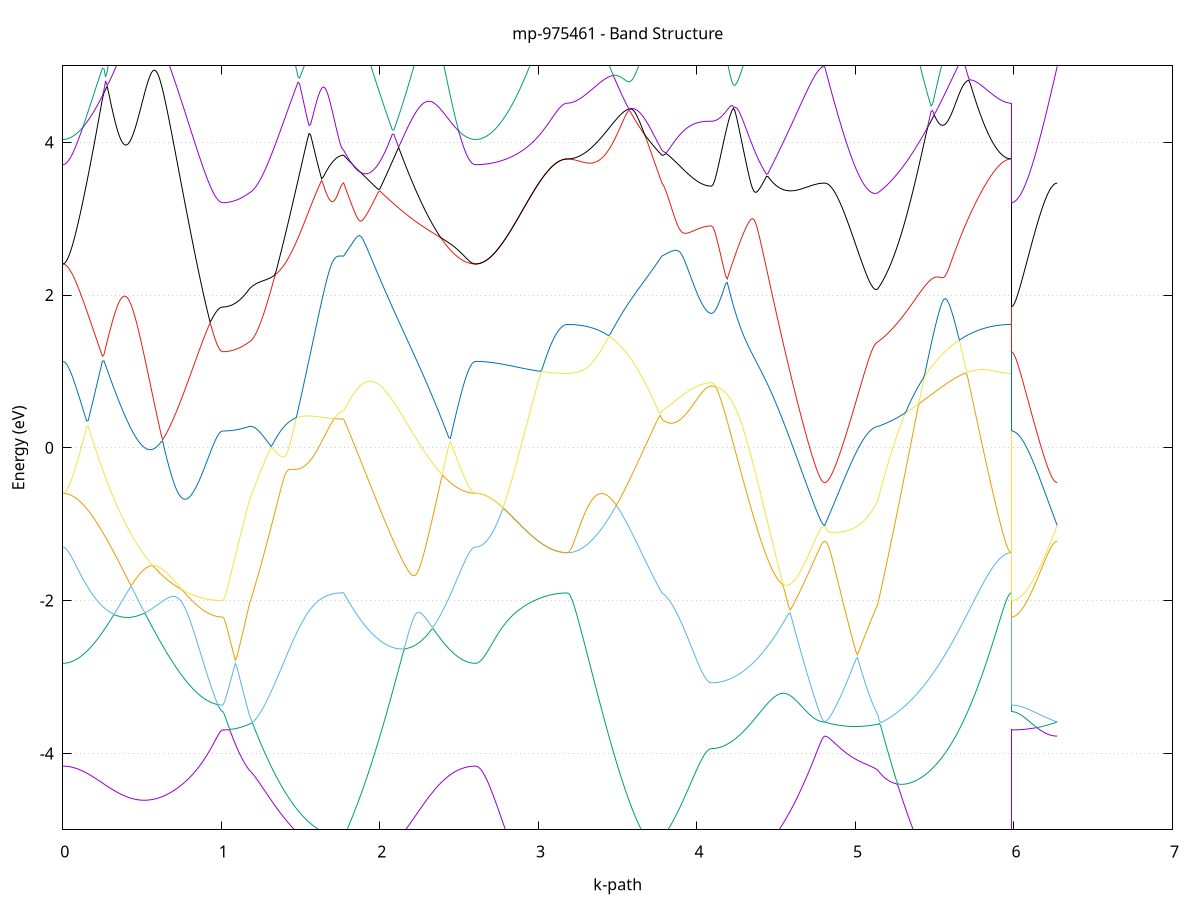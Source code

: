 set title 'mp-975461 - Band Structure'
set xlabel 'k-path'
set ylabel 'Energy (eV)'
set grid y
set yrange [-5:5]
set terminal png size 800,600
set output 'mp-975461_bands_gnuplot.png'
plot '-' using 1:2 with lines notitle, '-' using 1:2 with lines notitle, '-' using 1:2 with lines notitle, '-' using 1:2 with lines notitle, '-' using 1:2 with lines notitle, '-' using 1:2 with lines notitle, '-' using 1:2 with lines notitle, '-' using 1:2 with lines notitle, '-' using 1:2 with lines notitle, '-' using 1:2 with lines notitle, '-' using 1:2 with lines notitle, '-' using 1:2 with lines notitle, '-' using 1:2 with lines notitle, '-' using 1:2 with lines notitle, '-' using 1:2 with lines notitle, '-' using 1:2 with lines notitle, '-' using 1:2 with lines notitle, '-' using 1:2 with lines notitle, '-' using 1:2 with lines notitle, '-' using 1:2 with lines notitle, '-' using 1:2 with lines notitle, '-' using 1:2 with lines notitle, '-' using 1:2 with lines notitle, '-' using 1:2 with lines notitle, '-' using 1:2 with lines notitle, '-' using 1:2 with lines notitle, '-' using 1:2 with lines notitle, '-' using 1:2 with lines notitle, '-' using 1:2 with lines notitle, '-' using 1:2 with lines notitle, '-' using 1:2 with lines notitle, '-' using 1:2 with lines notitle, '-' using 1:2 with lines notitle, '-' using 1:2 with lines notitle, '-' using 1:2 with lines notitle, '-' using 1:2 with lines notitle, '-' using 1:2 with lines notitle, '-' using 1:2 with lines notitle, '-' using 1:2 with lines notitle, '-' using 1:2 with lines notitle, '-' using 1:2 with lines notitle, '-' using 1:2 with lines notitle, '-' using 1:2 with lines notitle, '-' using 1:2 with lines notitle, '-' using 1:2 with lines notitle, '-' using 1:2 with lines notitle, '-' using 1:2 with lines notitle, '-' using 1:2 with lines notitle, '-' using 1:2 with lines notitle, '-' using 1:2 with lines notitle, '-' using 1:2 with lines notitle, '-' using 1:2 with lines notitle, '-' using 1:2 with lines notitle, '-' using 1:2 with lines notitle, '-' using 1:2 with lines notitle, '-' using 1:2 with lines notitle, '-' using 1:2 with lines notitle, '-' using 1:2 with lines notitle, '-' using 1:2 with lines notitle, '-' using 1:2 with lines notitle, '-' using 1:2 with lines notitle, '-' using 1:2 with lines notitle, '-' using 1:2 with lines notitle, '-' using 1:2 with lines notitle
0.000000 -10.438039
0.009993 -10.437639
0.019985 -10.436639
0.029978 -10.434939
0.039971 -10.432639
0.049964 -10.429539
0.059956 -10.425839
0.069949 -10.421539
0.079942 -10.416539
0.089935 -10.410839
0.099927 -10.404439
0.109920 -10.397539
0.119913 -10.389839
0.129906 -10.381639
0.139898 -10.372739
0.149891 -10.363239
0.159884 -10.353039
0.169877 -10.342339
0.179869 -10.331039
0.189862 -10.319039
0.199855 -10.306639
0.209848 -10.293539
0.219840 -10.279939
0.229833 -10.265839
0.239826 -10.251139
0.249819 -10.236039
0.259811 -10.220339
0.269804 -10.204239
0.279797 -10.187639
0.289790 -10.170639
0.299782 -10.153239
0.309775 -10.135439
0.319768 -10.117239
0.329761 -10.098739
0.339753 -10.079939
0.349746 -10.060739
0.359739 -10.041339
0.369732 -10.021739
0.379724 -10.001939
0.389717 -9.981939
0.399710 -9.961839
0.409703 -9.941639
0.419695 -9.921339
0.429688 -9.901039
0.439681 -9.880839
0.449674 -9.860539
0.459666 -9.840439
0.469659 -9.820439
0.479652 -9.800639
0.489644 -9.781139
0.499637 -9.761839
0.509630 -9.742839
0.519623 -9.724239
0.529615 -9.705939
0.539608 -9.688139
0.549601 -9.670839
0.559594 -9.654039
0.569586 -9.637839
0.579579 -9.622139
0.589572 -9.607139
0.599565 -9.592639
0.609557 -9.578939
0.619550 -9.565839
0.629543 -9.553439
0.639536 -9.541739
0.649528 -9.530839
0.659521 -9.520539
0.669514 -9.510939
0.679507 -9.502039
0.689499 -9.493839
0.699492 -9.486339
0.709485 -9.479539
0.719478 -9.473239
0.729470 -9.467639
0.739463 -9.462539
0.749456 -9.458039
0.759449 -9.454039
0.769441 -9.450539
0.779434 -9.447439
0.789427 -9.444839
0.799420 -9.442539
0.809412 -9.440639
0.819405 -9.439039
0.829398 -9.437739
0.839391 -9.436739
0.849383 -9.435939
0.859376 -9.435239
0.869369 -9.434839
0.879361 -9.434539
0.889354 -9.434339
0.899347 -9.434239
0.909340 -9.434239
0.919332 -9.434339
0.929325 -9.434439
0.939318 -9.434539
0.949311 -9.434739
0.959303 -9.434839
0.969296 -9.434939
0.979289 -9.435039
0.989282 -9.435139
0.999274 -9.435239
1.009267 -9.435239
1.009267 -9.435239
1.019069 -9.435139
1.028871 -9.434939
1.038674 -9.434639
1.048476 -9.434139
1.058278 -9.433539
1.068080 -9.432739
1.077882 -9.431939
1.087684 -9.430939
1.097487 -9.429839
1.107289 -9.428739
1.117091 -9.427439
1.126893 -9.426139
1.136695 -9.424839
1.146497 -9.423439
1.156300 -9.421939
1.166102 -9.420539
1.175904 -9.419139
1.175904 -9.419139
1.185834 -9.418139
1.195765 -9.417039
1.205695 -9.415939
1.215626 -9.414839
1.225556 -9.413739
1.235487 -9.412539
1.245417 -9.411339
1.255348 -9.410139
1.265278 -9.408939
1.275209 -9.407639
1.285139 -9.406339
1.295070 -9.405039
1.305000 -9.403639
1.314931 -9.402339
1.324861 -9.400939
1.334792 -9.399539
1.344722 -9.398139
1.354653 -9.396739
1.364583 -9.395339
1.374514 -9.393839
1.384444 -9.392439
1.394375 -9.390939
1.404305 -9.389539
1.414236 -9.388139
1.424166 -9.386639
1.434097 -9.385239
1.444027 -9.383839
1.453958 -9.382339
1.463888 -9.380939
1.473819 -9.379639
1.483749 -9.378239
1.493680 -9.376839
1.503610 -9.375539
1.513541 -9.374239
1.523471 -9.372939
1.533402 -9.371739
1.543332 -9.370539
1.553263 -9.369339
1.563193 -9.368239
1.573124 -9.367039
1.583054 -9.366039
1.592985 -9.365039
1.602915 -9.364039
1.612846 -9.363139
1.622776 -9.362239
1.632707 -9.361339
1.642637 -9.360639
1.652568 -9.359839
1.662498 -9.359139
1.672429 -9.358539
1.682359 -9.358039
1.692290 -9.357439
1.702220 -9.357039
1.712151 -9.356639
1.722081 -9.356339
1.732012 -9.356039
1.741942 -9.355839
1.751873 -9.355639
1.761803 -9.355539
1.771734 -9.355539
1.771734 -9.355539
1.781632 -9.347239
1.791531 -9.340039
1.801430 -9.333939
1.811328 -9.328939
1.821227 -9.325339
1.831126 -9.322939
1.841024 -9.321839
1.850923 -9.322039
1.860822 -9.323739
1.870720 -9.326739
1.880619 -9.331039
1.890518 -9.336839
1.900416 -9.343939
1.910315 -9.352339
1.920214 -9.362039
1.930113 -9.373039
1.940011 -9.385239
1.949910 -9.398639
1.959809 -9.413039
1.969707 -9.428539
1.979606 -9.445039
1.989505 -9.462439
1.999403 -9.480739
2.009302 -9.499739
2.019201 -9.519439
2.029099 -9.539839
2.038998 -9.560739
2.048897 -9.582139
2.058795 -9.604039
2.068694 -9.626339
2.078593 -9.648839
2.088492 -9.671739
2.098390 -9.694739
2.108289 -9.717939
2.118188 -9.741139
2.128086 -9.764539
2.137985 -9.787839
2.147884 -9.811139
2.157782 -9.834339
2.167681 -9.857439
2.177580 -9.880339
2.187478 -9.903139
2.197377 -9.925639
2.207276 -9.947939
2.217174 -9.969939
2.227073 -9.991639
2.236972 -10.013039
2.246870 -10.034039
2.256769 -10.054739
2.266668 -10.074939
2.276567 -10.094839
2.286465 -10.114239
2.296364 -10.133139
2.306263 -10.151639
2.316161 -10.169639
2.326060 -10.187139
2.335959 -10.204139
2.345857 -10.220639
2.355756 -10.236539
2.365655 -10.251939
2.375553 -10.266739
2.385452 -10.280939
2.395351 -10.294639
2.405249 -10.307739
2.415148 -10.320239
2.425047 -10.332139
2.434946 -10.343439
2.444844 -10.354139
2.454743 -10.364139
2.464642 -10.373639
2.474540 -10.382439
2.484439 -10.390639
2.494338 -10.398139
2.504236 -10.405039
2.514135 -10.411239
2.524034 -10.416839
2.533932 -10.421839
2.543831 -10.426139
2.553730 -10.429739
2.563628 -10.432739
2.573527 -10.435039
2.583426 -10.436639
2.593324 -10.437639
2.603223 -10.438039
2.603223 -10.438039
2.613223 -10.437739
2.623222 -10.437039
2.633221 -10.435839
2.643221 -10.434239
2.653220 -10.432139
2.663220 -10.429539
2.673219 -10.426539
2.683219 -10.423039
2.693218 -10.419139
2.703217 -10.414739
2.713217 -10.409939
2.723216 -10.404739
2.733216 -10.399039
2.743215 -10.393039
2.753215 -10.386639
2.763214 -10.379839
2.773213 -10.372639
2.783213 -10.365039
2.793212 -10.357239
2.803212 -10.349039
2.813211 -10.340539
2.823211 -10.331739
2.833210 -10.322639
2.843209 -10.313339
2.853209 -10.303839
2.863208 -10.294039
2.873208 -10.284139
2.883207 -10.274039
2.893207 -10.263839
2.903206 -10.253539
2.913206 -10.243139
2.923205 -10.232739
2.933204 -10.222239
2.943204 -10.211839
2.953203 -10.201439
2.963203 -10.191139
2.973202 -10.181039
2.983202 -10.170939
2.993201 -10.161139
3.003200 -10.151539
3.013200 -10.142139
3.023199 -10.133039
3.033199 -10.124339
3.043198 -10.115939
3.053198 -10.107939
3.063197 -10.100439
3.073196 -10.093339
3.083196 -10.086739
3.093195 -10.080639
3.103195 -10.075139
3.113194 -10.070239
3.123194 -10.065939
3.133193 -10.062239
3.143192 -10.059239
3.153192 -10.056839
3.163191 -10.055139
3.173191 -10.054039
3.183190 -10.053739
3.183190 -10.053739
3.193121 -10.053439
3.203051 -10.052639
3.212982 -10.051239
3.222912 -10.049239
3.232843 -10.046739
3.242773 -10.043639
3.252704 -10.039939
3.262634 -10.035739
3.272565 -10.031039
3.282495 -10.025739
3.292426 -10.019839
3.302356 -10.013439
3.312287 -10.006539
3.322217 -9.999139
3.332148 -9.991139
3.342078 -9.982639
3.352009 -9.973639
3.361939 -9.964139
3.371870 -9.954139
3.381800 -9.943639
3.391731 -9.932739
3.401661 -9.921239
3.411592 -9.909439
3.421522 -9.897039
3.431453 -9.884339
3.441383 -9.871139
3.451314 -9.857539
3.461244 -9.843539
3.471175 -9.829239
3.481105 -9.814539
3.491036 -9.799539
3.500966 -9.784139
3.510897 -9.768439
3.520827 -9.752539
3.530758 -9.736339
3.540688 -9.719939
3.550619 -9.703339
3.560549 -9.686539
3.570480 -9.669539
3.580410 -9.652539
3.590341 -9.635439
3.600271 -9.618239
3.610202 -9.601039
3.620132 -9.583939
3.630063 -9.566839
3.639993 -9.549839
3.649924 -9.533039
3.659854 -9.516539
3.669784 -9.500239
3.679715 -9.484239
3.689645 -9.468639
3.699576 -9.453439
3.709506 -9.438839
3.719437 -9.424739
3.729367 -9.411239
3.739298 -9.398439
3.749228 -9.386439
3.759159 -9.375239
3.769089 -9.364939
3.779020 -9.355539
3.779020 -9.355539
3.788801 -9.352439
3.798583 -9.349539
3.808364 -9.347039
3.818146 -9.344739
3.827928 -9.342739
3.837709 -9.340939
3.847491 -9.339339
3.857272 -9.338039
3.867054 -9.336839
3.876835 -9.335839
3.886617 -9.335039
3.896398 -9.334339
3.906180 -9.333739
3.915961 -9.333339
3.925743 -9.332939
3.935524 -9.332739
3.945306 -9.332539
3.955087 -9.332439
3.964869 -9.332439
3.974650 -9.332439
3.984432 -9.332539
3.994213 -9.332539
4.003995 -9.332639
4.013776 -9.332739
4.023558 -9.332839
4.033339 -9.332939
4.043121 -9.333039
4.052902 -9.333139
4.062684 -9.333239
4.072465 -9.333239
4.082247 -9.333339
4.092028 -9.333339
4.092028 -9.333339
4.101940 -9.333339
4.111852 -9.333539
4.121764 -9.333839
4.131676 -9.334239
4.141588 -9.334739
4.151500 -9.335339
4.161412 -9.336039
4.171324 -9.336839
4.181236 -9.337739
4.191148 -9.338739
4.201060 -9.339839
4.210972 -9.341039
4.220884 -9.342339
4.230796 -9.343739
4.240708 -9.345239
4.250619 -9.346739
4.260531 -9.348439
4.270443 -9.350039
4.280355 -9.351839
4.290267 -9.353639
4.300179 -9.355539
4.310091 -9.357439
4.320003 -9.359439
4.329915 -9.361439
4.339827 -9.363539
4.349739 -9.365639
4.359651 -9.367739
4.369563 -9.369839
4.379475 -9.372039
4.389387 -9.374239
4.399299 -9.376439
4.409211 -9.378639
4.419122 -9.380839
4.429034 -9.383039
4.438946 -9.385239
4.448858 -9.387439
4.458770 -9.389639
4.468682 -9.391739
4.478594 -9.393939
4.488506 -9.396039
4.498418 -9.398039
4.508330 -9.400139
4.518242 -9.402139
4.528154 -9.404139
4.538066 -9.406039
4.547978 -9.407939
4.557890 -9.409739
4.567802 -9.411539
4.577714 -9.413339
4.587625 -9.414939
4.597537 -9.416639
4.607449 -9.418139
4.617361 -9.419639
4.627273 -9.421039
4.637185 -9.422439
4.647097 -9.423739
4.657009 -9.424939
4.666921 -9.426139
4.676833 -9.427239
4.686745 -9.428239
4.696657 -9.429139
4.706569 -9.430039
4.716481 -9.430739
4.726393 -9.431439
4.736305 -9.432039
4.746216 -9.432639
4.756128 -9.433039
4.766040 -9.433439
4.775952 -9.433739
4.785864 -9.433939
4.795776 -9.434039
4.805688 -9.434139
4.805688 -9.434139
4.815525 -9.434139
4.825362 -9.434039
4.835199 -9.434039
4.845035 -9.433939
4.854872 -9.433839
4.864709 -9.433739
4.874546 -9.433639
4.884383 -9.433439
4.894220 -9.433239
4.904056 -9.433039
4.913893 -9.432739
4.923730 -9.432439
4.933567 -9.432139
4.943404 -9.431839
4.953241 -9.431439
4.963077 -9.431039
4.972914 -9.430539
4.982751 -9.430039
4.992588 -9.429539
5.002425 -9.428939
5.012261 -9.428339
5.022098 -9.427739
5.031935 -9.427139
5.041772 -9.426439
5.051609 -9.425739
5.061446 -9.425039
5.071282 -9.424339
5.081119 -9.423539
5.090956 -9.422839
5.100793 -9.422039
5.110630 -9.421339
5.120467 -9.420539
5.130303 -9.419839
5.140140 -9.419139
5.140140 -9.419139
5.150053 -9.417739
5.159967 -9.416339
5.169880 -9.415139
5.179793 -9.413939
5.189707 -9.412839
5.199620 -9.411939
5.209533 -9.411239
5.219447 -9.410739
5.229360 -9.410339
5.239273 -9.410339
5.249187 -9.410539
5.259100 -9.411039
5.269013 -9.411839
5.278926 -9.413039
5.288840 -9.414639
5.298753 -9.416639
5.308666 -9.419039
5.318580 -9.421939
5.328493 -9.425239
5.338406 -9.429039
5.348320 -9.433439
5.358233 -9.438239
5.368146 -9.443639
5.378059 -9.449539
5.387973 -9.456039
5.397886 -9.463039
5.407799 -9.470539
5.417713 -9.478639
5.427626 -9.487339
5.437539 -9.496439
5.447453 -9.506139
5.457366 -9.516339
5.467279 -9.526939
5.477192 -9.538039
5.487106 -9.549639
5.497019 -9.561539
5.506932 -9.573939
5.516846 -9.586539
5.526759 -9.599539
5.536672 -9.612839
5.546586 -9.626439
5.556499 -9.640239
5.566412 -9.654239
5.576325 -9.668339
5.586239 -9.682539
5.596152 -9.696939
5.606065 -9.711339
5.615979 -9.725739
5.625892 -9.740139
5.635805 -9.754439
5.645719 -9.768739
5.655632 -9.782939
5.665545 -9.797039
5.675458 -9.810839
5.685372 -9.824539
5.695285 -9.838039
5.705198 -9.851339
5.715112 -9.864239
5.725025 -9.876939
5.734938 -9.889339
5.744852 -9.901339
5.754765 -9.913039
5.764678 -9.924339
5.774591 -9.935339
5.784505 -9.945839
5.794418 -9.955939
5.804331 -9.965639
5.814245 -9.974839
5.824158 -9.983639
5.834071 -9.991939
5.843985 -9.999739
5.853898 -10.007039
5.863811 -10.013839
5.873724 -10.020139
5.883638 -10.025939
5.893551 -10.031139
5.903464 -10.035839
5.913378 -10.040039
5.923291 -10.043639
5.933204 -10.046739
5.943118 -10.049239
5.953031 -10.051239
5.962944 -10.052639
5.972857 -10.053439
5.982771 -10.053739
5.982771 -9.435239
5.992770 -9.435239
6.002770 -9.435239
6.012769 -9.435239
6.022768 -9.435139
6.032768 -9.435139
6.042767 -9.435139
6.052767 -9.435039
6.062766 -9.435039
6.072766 -9.434939
6.082765 -9.434939
6.092765 -9.434839
6.102764 -9.434839
6.112763 -9.434739
6.122763 -9.434639
6.132762 -9.434639
6.142762 -9.434539
6.152761 -9.434539
6.162761 -9.434439
6.172760 -9.434439
6.182759 -9.434339
6.192759 -9.434339
6.202758 -9.434239
6.212758 -9.434239
6.222757 -9.434139
6.232757 -9.434139
6.242756 -9.434139
6.252755 -9.434139
6.262755 -9.434139
6.272754 -9.434139
e
0.000000 -7.568539
0.009993 -7.568239
0.019985 -7.567539
0.029978 -7.566339
0.039971 -7.564739
0.049964 -7.562839
0.059956 -7.560739
0.069949 -7.558539
0.079942 -7.556439
0.089935 -7.554339
0.099927 -7.552339
0.109920 -7.550539
0.119913 -7.548739
0.129906 -7.547139
0.139898 -7.545439
0.149891 -7.543839
0.159884 -7.542139
0.169877 -7.540539
0.179869 -7.538839
0.189862 -7.537239
0.199855 -7.535539
0.209848 -7.533739
0.219840 -7.532039
0.229833 -7.530239
0.239826 -7.528539
0.249819 -7.526739
0.259811 -7.524939
0.269804 -7.523139
0.279797 -7.521439
0.289790 -7.519639
0.299782 -7.517939
0.309775 -7.516239
0.319768 -7.514639
0.329761 -7.513039
0.339753 -7.511539
0.349746 -7.510139
0.359739 -7.508839
0.369732 -7.507539
0.379724 -7.506439
0.389717 -7.505339
0.399710 -7.504439
0.409703 -7.503539
0.419695 -7.502739
0.429688 -7.502039
0.439681 -7.501439
0.449674 -7.500839
0.459666 -7.500239
0.469659 -7.499639
0.479652 -7.498939
0.489644 -7.498139
0.499637 -7.497239
0.509630 -7.496139
0.519623 -7.494739
0.529615 -7.493139
0.539608 -7.491139
0.549601 -7.488939
0.559594 -7.486239
0.569586 -7.483139
0.579579 -7.479639
0.589572 -7.475739
0.599565 -7.471439
0.609557 -7.466639
0.619550 -7.461539
0.629543 -7.456039
0.639536 -7.450239
0.649528 -7.444139
0.659521 -7.437839
0.669514 -7.431339
0.679507 -7.424639
0.689499 -7.417939
0.699492 -7.411239
0.709485 -7.404439
0.719478 -7.397839
0.729470 -7.391239
0.739463 -7.384839
0.749456 -7.378639
0.759449 -7.372539
0.769441 -7.366739
0.779434 -7.361139
0.789427 -7.355739
0.799420 -7.350539
0.809412 -7.345639
0.819405 -7.341039
0.829398 -7.336639
0.839391 -7.332439
0.849383 -7.328539
0.859376 -7.324839
0.869369 -7.321439
0.879361 -7.318239
0.889354 -7.323439
0.899347 -7.331539
0.909340 -7.338939
0.919332 -7.345639
0.929325 -7.351739
0.939318 -7.357039
0.949311 -7.361739
0.959303 -7.365739
0.969296 -7.368939
0.979289 -7.371539
0.989282 -7.373339
0.999274 -7.374439
1.009267 -7.374739
1.009267 -7.374739
1.019069 -7.374839
1.028871 -7.375139
1.038674 -7.375639
1.048476 -7.376239
1.058278 -7.377139
1.068080 -7.378139
1.077882 -7.379239
1.087684 -7.380639
1.097487 -7.382139
1.107289 -7.383839
1.117091 -7.385639
1.126893 -7.387539
1.136695 -7.389639
1.146497 -7.391939
1.156300 -7.394239
1.166102 -7.396739
1.175904 -7.399339
1.175904 -7.399339
1.185834 -7.401039
1.195765 -7.402439
1.205695 -7.403539
1.215626 -7.404439
1.225556 -7.404939
1.235487 -7.405239
1.245417 -7.405139
1.255348 -7.404839
1.265278 -7.404139
1.275209 -7.403239
1.285139 -7.402039
1.295070 -7.400539
1.305000 -7.398739
1.314931 -7.396639
1.324861 -7.394339
1.334792 -7.391739
1.344722 -7.388839
1.354653 -7.385739
1.364583 -7.382339
1.374514 -7.378739
1.384444 -7.374839
1.394375 -7.370739
1.404305 -7.366439
1.414236 -7.361839
1.424166 -7.357039
1.434097 -7.352039
1.444027 -7.346839
1.453958 -7.341539
1.463888 -7.335939
1.473819 -7.330239
1.483749 -7.324439
1.493680 -7.318339
1.503610 -7.312239
1.513541 -7.306039
1.523471 -7.299639
1.533402 -7.293239
1.543332 -7.286739
1.553263 -7.280239
1.563193 -7.273639
1.573124 -7.267039
1.583054 -7.260539
1.592985 -7.253939
1.602915 -7.247439
1.612846 -7.240939
1.622776 -7.234539
1.632707 -7.228339
1.642637 -7.222239
1.652568 -7.216239
1.662498 -7.210439
1.672429 -7.204939
1.682359 -7.199739
1.692290 -7.199439
1.702220 -7.202439
1.712151 -7.205139
1.722081 -7.207439
1.732012 -7.209239
1.741942 -7.210739
1.751873 -7.211739
1.761803 -7.212339
1.771734 -7.212639
1.771734 -7.212639
1.781632 -7.218139
1.791531 -7.223339
1.801430 -7.228139
1.811328 -7.232339
1.821227 -7.236039
1.831126 -7.239139
1.841024 -7.241539
1.850923 -7.243239
1.860822 -7.244139
1.870720 -7.244339
1.880619 -7.243639
1.890518 -7.242139
1.900416 -7.239839
1.910315 -7.236739
1.920214 -7.232839
1.930113 -7.228139
1.940011 -7.222739
1.949910 -7.216739
1.959809 -7.210039
1.969707 -7.202739
1.979606 -7.194939
1.989505 -7.186839
1.999403 -7.178239
2.009302 -7.169339
2.019201 -7.170639
2.029099 -7.173439
2.038998 -7.176539
2.048897 -7.179939
2.058795 -7.183839
2.068694 -7.188139
2.078593 -7.192839
2.088492 -7.198239
2.098390 -7.204139
2.108289 -7.210539
2.118188 -7.217639
2.128086 -7.225139
2.137985 -7.233239
2.147884 -7.241839
2.157782 -7.250839
2.167681 -7.260139
2.177580 -7.269739
2.187478 -7.279539
2.197377 -7.289539
2.207276 -7.299539
2.217174 -7.309739
2.227073 -7.319839
2.236972 -7.330039
2.246870 -7.340039
2.256769 -7.350039
2.266668 -7.359939
2.276567 -7.369639
2.286465 -7.379139
2.296364 -7.388539
2.306263 -7.397639
2.316161 -7.406639
2.326060 -7.415339
2.335959 -7.423839
2.345857 -7.432039
2.355756 -7.440039
2.365655 -7.447739
2.375553 -7.455139
2.385452 -7.462339
2.395351 -7.469139
2.405249 -7.475739
2.415148 -7.482339
2.425047 -7.490939
2.434946 -7.499039
2.444844 -7.506839
2.454743 -7.514139
2.464642 -7.520939
2.474540 -7.527439
2.484439 -7.533439
2.494338 -7.538939
2.504236 -7.544039
2.514135 -7.548639
2.524034 -7.552839
2.533932 -7.556439
2.543831 -7.559639
2.553730 -7.562339
2.563628 -7.564539
2.573527 -7.566239
2.583426 -7.567539
2.593324 -7.568239
2.603223 -7.568539
2.603223 -7.568539
2.613223 -7.568639
2.623222 -7.569139
2.633221 -7.569939
2.643221 -7.570939
2.653220 -7.572339
2.663220 -7.573939
2.673219 -7.575839
2.683219 -7.577939
2.693218 -7.580339
2.703217 -7.582839
2.713217 -7.585539
2.723216 -7.588439
2.733216 -7.591439
2.743215 -7.594439
2.753215 -7.597639
2.763214 -7.600939
2.773213 -7.604139
2.783213 -7.607439
2.793212 -7.610739
2.803212 -7.614039
2.813211 -7.617239
2.823211 -7.620339
2.833210 -7.623439
2.843209 -7.626339
2.853209 -7.629239
2.863208 -7.631939
2.873208 -7.634439
2.883207 -7.636739
2.893207 -7.638939
2.903206 -7.640939
2.913206 -7.642639
2.923205 -7.644239
2.933204 -7.645439
2.943204 -7.646539
2.953203 -7.647239
2.963203 -7.647739
2.973202 -7.647939
2.983202 -7.647939
2.993201 -7.647539
3.003200 -7.646939
3.013200 -7.646039
3.023199 -7.644839
3.033199 -7.643439
3.043198 -7.641739
3.053198 -7.639839
3.063197 -7.637739
3.073196 -7.635439
3.083196 -7.633139
3.093195 -7.630639
3.103195 -7.628139
3.113194 -7.625739
3.123194 -7.623439
3.133193 -7.621239
3.143192 -7.619439
3.153192 -7.617839
3.163191 -7.616739
3.173191 -7.616039
3.183190 -7.615739
3.183190 -7.615739
3.193121 -7.615439
3.203051 -7.614439
3.212982 -7.612739
3.222912 -7.610439
3.232843 -7.607539
3.242773 -7.603839
3.252704 -7.599639
3.262634 -7.594739
3.272565 -7.589239
3.282495 -7.583039
3.292426 -7.576339
3.302356 -7.568939
3.312287 -7.561039
3.322217 -7.552539
3.332148 -7.543539
3.342078 -7.533939
3.352009 -7.523939
3.361939 -7.513339
3.371870 -7.502339
3.381800 -7.490939
3.391731 -7.479239
3.401661 -7.467139
3.411592 -7.454739
3.421522 -7.442139
3.431453 -7.429339
3.441383 -7.416539
3.451314 -7.403639
3.461244 -7.390939
3.471175 -7.378339
3.481105 -7.367639
3.491036 -7.358039
3.500966 -7.348139
3.510897 -7.337939
3.520827 -7.327639
3.530758 -7.317039
3.540688 -7.306239
3.550619 -7.295339
3.560549 -7.287539
3.570480 -7.280539
3.580410 -7.274139
3.590341 -7.268139
3.600271 -7.262439
3.610202 -7.257139
3.620132 -7.252039
3.630063 -7.247039
3.639993 -7.242339
3.649924 -7.237539
3.659854 -7.232939
3.669784 -7.228339
3.679715 -7.223639
3.689645 -7.219039
3.699576 -7.214239
3.709506 -7.209539
3.719437 -7.204639
3.729367 -7.199739
3.739298 -7.194639
3.749228 -7.194339
3.759159 -7.200639
3.769089 -7.206739
3.779020 -7.212639
3.779020 -7.212639
3.788801 -7.215139
3.798583 -7.218239
3.808364 -7.221739
3.818146 -7.225539
3.827928 -7.229439
3.837709 -7.233439
3.847491 -7.237539
3.857272 -7.241639
3.867054 -7.245639
3.876835 -7.249639
3.886617 -7.253639
3.896398 -7.257439
3.906180 -7.261239
3.915961 -7.264839
3.925743 -7.268339
3.935524 -7.271739
3.945306 -7.275039
3.955087 -7.278039
3.964869 -7.281039
3.974650 -7.283739
3.984432 -7.286339
3.994213 -7.288639
4.003995 -7.290839
4.013776 -7.292739
4.023558 -7.294539
4.033339 -7.296039
4.043121 -7.297339
4.052902 -7.298439
4.062684 -7.299239
4.072465 -7.299839
4.082247 -7.300239
4.092028 -7.300339
4.092028 -7.300339
4.101940 -7.300139
4.111852 -7.299439
4.121764 -7.298439
4.131676 -7.296939
4.141588 -7.294939
4.151500 -7.292639
4.161412 -7.289939
4.171324 -7.286839
4.181236 -7.283239
4.191148 -7.279439
4.201060 -7.275139
4.210972 -7.270639
4.220884 -7.265739
4.230796 -7.260539
4.240708 -7.255039
4.250619 -7.249339
4.260531 -7.243439
4.270443 -7.237339
4.280355 -7.231139
4.290267 -7.224839
4.300179 -7.218539
4.310091 -7.212239
4.320003 -7.206139
4.329915 -7.200239
4.339827 -7.194639
4.349739 -7.189539
4.359651 -7.184939
4.369563 -7.181139
4.379475 -7.178239
4.389387 -7.176239
4.399299 -7.175139
4.409211 -7.175139
4.419122 -7.175939
4.429034 -7.177639
4.438946 -7.180039
4.448858 -7.183139
4.458770 -7.186839
4.468682 -7.191039
4.478594 -7.195939
4.488506 -7.201339
4.498418 -7.207339
4.508330 -7.213739
4.518242 -7.220339
4.528154 -7.227139
4.538066 -7.233839
4.547978 -7.240539
4.557890 -7.247239
4.567802 -7.253739
4.577714 -7.260039
4.587625 -7.266139
4.597537 -7.272139
4.607449 -7.277839
4.617361 -7.283339
4.627273 -7.288539
4.637185 -7.293539
4.647097 -7.298339
4.657009 -7.302839
4.666921 -7.307039
4.676833 -7.311039
4.686745 -7.314639
4.696657 -7.318039
4.706569 -7.321139
4.716481 -7.324039
4.726393 -7.326539
4.736305 -7.328739
4.746216 -7.330739
4.756128 -7.332339
4.766040 -7.333739
4.775952 -7.334739
4.785864 -7.335539
4.795776 -7.335939
4.805688 -7.336139
4.805688 -7.336139
4.815525 -7.337939
4.825362 -7.339739
4.835199 -7.341639
4.845035 -7.343539
4.854872 -7.345439
4.864709 -7.347339
4.874546 -7.349339
4.884383 -7.351339
4.894220 -7.353239
4.904056 -7.355239
4.913893 -7.357239
4.923730 -7.359239
4.933567 -7.361339
4.943404 -7.363339
4.953241 -7.365339
4.963077 -7.367339
4.972914 -7.369339
4.982751 -7.371339
4.992588 -7.373339
5.002425 -7.375339
5.012261 -7.377239
5.022098 -7.379239
5.031935 -7.381139
5.041772 -7.383039
5.051609 -7.384839
5.061446 -7.386639
5.071282 -7.388439
5.081119 -7.390139
5.090956 -7.391839
5.100793 -7.393439
5.110630 -7.395039
5.120467 -7.396539
5.130303 -7.397939
5.140140 -7.399339
5.140140 -7.399339
5.150053 -7.402039
5.159967 -7.404739
5.169880 -7.407639
5.179793 -7.410539
5.189707 -7.413539
5.199620 -7.416539
5.209533 -7.419639
5.219447 -7.422839
5.229360 -7.425939
5.239273 -7.429139
5.249187 -7.432339
5.259100 -7.435539
5.269013 -7.438739
5.278926 -7.441939
5.288840 -7.445139
5.298753 -7.448339
5.308666 -7.451439
5.318580 -7.454539
5.328493 -7.457639
5.338406 -7.460739
5.348320 -7.463739
5.358233 -7.466739
5.368146 -7.469639
5.378059 -7.472539
5.387973 -7.475339
5.397886 -7.478139
5.407799 -7.480939
5.417713 -7.483539
5.427626 -7.486239
5.437539 -7.488739
5.447453 -7.491239
5.457366 -7.493739
5.467279 -7.496139
5.477192 -7.498439
5.487106 -7.500739
5.497019 -7.502939
5.506932 -7.505139
5.516846 -7.507239
5.526759 -7.509339
5.536672 -7.511339
5.546586 -7.513339
5.556499 -7.515239
5.566412 -7.517139
5.576325 -7.518939
5.586239 -7.520739
5.596152 -7.522439
5.606065 -7.524239
5.615979 -7.525839
5.625892 -7.527539
5.635805 -7.529139
5.645719 -7.530739
5.655632 -7.532339
5.665545 -7.533939
5.675458 -7.535439
5.685372 -7.537039
5.695285 -7.538539
5.705198 -7.540139
5.715112 -7.541739
5.725025 -7.543339
5.734938 -7.545039
5.744852 -7.546739
5.754765 -7.548439
5.764678 -7.550339
5.774591 -7.552339
5.784505 -7.554339
5.794418 -7.556639
5.804331 -7.559139
5.814245 -7.561839
5.824158 -7.564739
5.834071 -7.567939
5.843985 -7.571539
5.853898 -7.575339
5.863811 -7.579439
5.873724 -7.583739
5.883638 -7.588139
5.893551 -7.592539
5.903464 -7.596739
5.913378 -7.600839
5.923291 -7.604539
5.933204 -7.607839
5.943118 -7.610639
5.953031 -7.612839
5.962944 -7.614439
5.972857 -7.615439
5.982771 -7.615739
5.982771 -7.374739
5.992770 -7.374739
6.002770 -7.374539
6.012769 -7.374239
6.022768 -7.373939
6.032768 -7.373439
6.042767 -7.372739
6.052767 -7.372039
6.062766 -7.371239
6.072766 -7.370339
6.082765 -7.369339
6.092765 -7.368239
6.102764 -7.366939
6.112763 -7.365639
6.122763 -7.364239
6.132762 -7.362839
6.142762 -7.361239
6.152761 -7.359639
6.162761 -7.357939
6.172760 -7.356139
6.182759 -7.354339
6.192759 -7.352439
6.202758 -7.350539
6.212758 -7.348539
6.222757 -7.346539
6.232757 -7.344539
6.242756 -7.342439
6.252755 -7.340339
6.262755 -7.338239
6.272754 -7.336139
e
0.000000 -7.541039
0.009993 -7.540939
0.019985 -7.540439
0.029978 -7.539439
0.039971 -7.538139
0.049964 -7.536239
0.059956 -7.533739
0.069949 -7.530539
0.079942 -7.526439
0.089935 -7.521539
0.099927 -7.515639
0.109920 -7.508839
0.119913 -7.501239
0.129906 -7.492739
0.139898 -7.483539
0.149891 -7.473539
0.159884 -7.462839
0.169877 -7.451539
0.179869 -7.439539
0.189862 -7.426939
0.199855 -7.413739
0.209848 -7.399939
0.219840 -7.385739
0.229833 -7.370939
0.239826 -7.355739
0.249819 -7.340139
0.259811 -7.324139
0.269804 -7.307939
0.279797 -7.291339
0.289790 -7.274639
0.299782 -7.257839
0.309775 -7.241139
0.319768 -7.224539
0.329761 -7.208439
0.339753 -7.193439
0.349746 -7.180939
0.359739 -7.173939
0.369732 -7.174039
0.379724 -7.178239
0.389717 -7.183839
0.399710 -7.189739
0.409703 -7.195439
0.419695 -7.200839
0.429688 -7.205739
0.439681 -7.210139
0.449674 -7.214039
0.459666 -7.217239
0.469659 -7.219839
0.479652 -7.221739
0.489644 -7.223039
0.499637 -7.223739
0.509630 -7.223739
0.519623 -7.223039
0.529615 -7.221839
0.539608 -7.219939
0.549601 -7.217439
0.559594 -7.214339
0.569586 -7.210639
0.579579 -7.206439
0.589572 -7.201639
0.599565 -7.196339
0.609557 -7.190639
0.619550 -7.184339
0.629543 -7.177639
0.639536 -7.170639
0.649528 -7.163239
0.659521 -7.155639
0.669514 -7.148039
0.679507 -7.140339
0.689499 -7.132839
0.699492 -7.125639
0.709485 -7.118939
0.719478 -7.116739
0.729470 -7.130239
0.739463 -7.143939
0.749456 -7.157739
0.759449 -7.171639
0.769441 -7.185339
0.779434 -7.199039
0.789427 -7.212439
0.799420 -7.225539
0.809412 -7.238339
0.819405 -7.250739
0.829398 -7.262639
0.839391 -7.274139
0.849383 -7.285139
0.859376 -7.295639
0.869369 -7.305539
0.879361 -7.314739
0.889354 -7.315339
0.899347 -7.312639
0.909340 -7.310139
0.919332 -7.307939
0.929325 -7.305939
0.939318 -7.304139
0.949311 -7.302639
0.959303 -7.301339
0.969296 -7.300239
0.979289 -7.299439
0.989282 -7.298839
0.999274 -7.298539
1.009267 -7.298439
1.009267 -7.298439
1.019069 -7.298039
1.028871 -7.296839
1.038674 -7.294939
1.048476 -7.292139
1.058278 -7.288639
1.068080 -7.284439
1.077882 -7.279339
1.087684 -7.273539
1.097487 -7.266939
1.107289 -7.259639
1.117091 -7.251539
1.126893 -7.242739
1.136695 -7.233239
1.146497 -7.222939
1.156300 -7.211939
1.166102 -7.200239
1.175904 -7.187839
1.175904 -7.187839
1.185834 -7.178639
1.195765 -7.169239
1.205695 -7.159639
1.215626 -7.149939
1.225556 -7.140139
1.235487 -7.136239
1.245417 -7.137439
1.255348 -7.138339
1.265278 -7.139039
1.275209 -7.139539
1.285139 -7.139839
1.295070 -7.139939
1.305000 -7.139739
1.314931 -7.139439
1.324861 -7.138839
1.334792 -7.138039
1.344722 -7.137039
1.354653 -7.135739
1.364583 -7.134239
1.374514 -7.132539
1.384444 -7.130639
1.394375 -7.128539
1.404305 -7.126139
1.414236 -7.123539
1.424166 -7.120739
1.434097 -7.117739
1.444027 -7.114539
1.453958 -7.111139
1.463888 -7.107439
1.473819 -7.103639
1.483749 -7.099539
1.493680 -7.095339
1.503610 -7.091039
1.513541 -7.093339
1.523471 -7.099839
1.533402 -7.106739
1.543332 -7.113839
1.553263 -7.120939
1.563193 -7.128139
1.573124 -7.135139
1.583054 -7.142039
1.592985 -7.148839
1.602915 -7.155239
1.612846 -7.161539
1.622776 -7.167439
1.632707 -7.173039
1.642637 -7.178339
1.652568 -7.183239
1.662498 -7.187839
1.672429 -7.192139
1.682359 -7.195939
1.692290 -7.194739
1.702220 -7.190239
1.712151 -7.186039
1.722081 -7.182339
1.732012 -7.179239
1.741942 -7.176739
1.751873 -7.174939
1.761803 -7.173739
1.771734 -7.173439
1.771734 -7.173439
1.781632 -7.167839
1.791531 -7.162039
1.801430 -7.156239
1.811328 -7.150239
1.821227 -7.144139
1.831126 -7.137839
1.841024 -7.131539
1.850923 -7.131239
1.860822 -7.134139
1.870720 -7.136939
1.880619 -7.139639
1.890518 -7.142139
1.900416 -7.144639
1.910315 -7.146939
1.920214 -7.149139
1.930113 -7.151239
1.940011 -7.153339
1.949910 -7.155339
1.959809 -7.157439
1.969707 -7.159439
1.979606 -7.161439
1.989505 -7.163539
1.999403 -7.165739
2.009302 -7.168139
2.019201 -7.160339
2.029099 -7.151139
2.038998 -7.141939
2.048897 -7.132739
2.058795 -7.123839
2.068694 -7.115539
2.078593 -7.109439
2.088492 -7.109239
2.098390 -7.115339
2.108289 -7.124039
2.118188 -7.133639
2.128086 -7.143939
2.137985 -7.154739
2.147884 -7.165939
2.157782 -7.177439
2.167681 -7.189339
2.177580 -7.201439
2.187478 -7.213739
2.197377 -7.226239
2.207276 -7.238939
2.217174 -7.251739
2.227073 -7.264539
2.236972 -7.277439
2.246870 -7.290339
2.256769 -7.303139
2.266668 -7.315939
2.276567 -7.328539
2.286465 -7.341139
2.296364 -7.353539
2.306263 -7.365739
2.316161 -7.377739
2.326060 -7.389539
2.335959 -7.401039
2.345857 -7.412339
2.355756 -7.423339
2.365655 -7.434039
2.375553 -7.444439
2.385452 -7.454439
2.395351 -7.464139
2.405249 -7.473439
2.415148 -7.482039
2.425047 -7.487939
2.434946 -7.493639
2.444844 -7.499039
2.454743 -7.504039
2.464642 -7.508739
2.474540 -7.513239
2.484439 -7.517339
2.494338 -7.521039
2.504236 -7.524539
2.514135 -7.527639
2.524034 -7.530439
2.533932 -7.532939
2.543831 -7.535139
2.553730 -7.536939
2.563628 -7.538439
2.573527 -7.539639
2.583426 -7.540439
2.593324 -7.540939
2.603223 -7.541039
2.603223 -7.541039
2.613223 -7.541039
2.623222 -7.541039
2.633221 -7.540939
2.643221 -7.540839
2.653220 -7.540639
2.663220 -7.540439
2.673219 -7.540239
2.683219 -7.539939
2.693218 -7.539639
2.703217 -7.539339
2.713217 -7.538939
2.723216 -7.538639
2.733216 -7.538139
2.743215 -7.537739
2.753215 -7.537239
2.763214 -7.536739
2.773213 -7.536239
2.783213 -7.535739
2.793212 -7.535139
2.803212 -7.534539
2.813211 -7.533939
2.823211 -7.533339
2.833210 -7.532739
2.843209 -7.532139
2.853209 -7.531439
2.863208 -7.530739
2.873208 -7.530139
2.883207 -7.529439
2.893207 -7.528739
2.903206 -7.528139
2.913206 -7.527439
2.923205 -7.526739
2.933204 -7.526039
2.943204 -7.525439
2.953203 -7.524739
2.963203 -7.524139
2.973202 -7.523439
2.983202 -7.522839
2.993201 -7.522239
3.003200 -7.521639
3.013200 -7.521139
3.023199 -7.520539
3.033199 -7.520039
3.043198 -7.519539
3.053198 -7.519039
3.063197 -7.518639
3.073196 -7.518239
3.083196 -7.517839
3.093195 -7.517439
3.103195 -7.517139
3.113194 -7.516839
3.123194 -7.516639
3.133193 -7.516439
3.143192 -7.516239
3.153192 -7.516139
3.163191 -7.516039
3.173191 -7.515939
3.183190 -7.515939
3.183190 -7.515939
3.193121 -7.515839
3.203051 -7.515239
3.212982 -7.514439
3.222912 -7.513239
3.232843 -7.511739
3.242773 -7.509839
3.252704 -7.507639
3.262634 -7.505139
3.272565 -7.502239
3.282495 -7.499039
3.292426 -7.495539
3.302356 -7.491639
3.312287 -7.487439
3.322217 -7.482839
3.332148 -7.478039
3.342078 -7.472839
3.352009 -7.467339
3.361939 -7.461439
3.371870 -7.455339
3.381800 -7.448839
3.391731 -7.442039
3.401661 -7.434939
3.411592 -7.427539
3.421522 -7.419839
3.431453 -7.411839
3.441383 -7.403639
3.451314 -7.395039
3.461244 -7.386139
3.471175 -7.377039
3.481105 -7.366039
3.491036 -7.354139
3.500966 -7.342739
3.510897 -7.331839
3.520827 -7.321639
3.530758 -7.312039
3.540688 -7.303239
3.550619 -7.295039
3.560549 -7.284239
3.570480 -7.272939
3.580410 -7.261539
3.590341 -7.250039
3.600271 -7.238539
3.610202 -7.226939
3.620132 -7.215339
3.630063 -7.203739
3.639993 -7.192239
3.649924 -7.180839
3.659854 -7.169539
3.669784 -7.158439
3.679715 -7.150639
3.689645 -7.156439
3.699576 -7.162539
3.709506 -7.168739
3.719437 -7.175139
3.729367 -7.181539
3.739298 -7.187939
3.749228 -7.189539
3.759159 -7.184239
3.769089 -7.178939
3.779020 -7.173439
3.779020 -7.173439
3.788801 -7.170839
3.798583 -7.167339
3.808364 -7.163139
3.818146 -7.158439
3.827928 -7.153339
3.837709 -7.148039
3.847491 -7.142339
3.857272 -7.136539
3.867054 -7.130639
3.876835 -7.124639
3.886617 -7.125739
3.896398 -7.127939
3.906180 -7.130139
3.915961 -7.132339
3.925743 -7.134439
3.935524 -7.136439
3.945306 -7.138339
3.955087 -7.140139
3.964869 -7.141839
3.974650 -7.143439
3.984432 -7.144939
3.994213 -7.146339
4.003995 -7.147639
4.013776 -7.148739
4.023558 -7.149739
4.033339 -7.150639
4.043121 -7.151439
4.052902 -7.152039
4.062684 -7.152539
4.072465 -7.152839
4.082247 -7.153039
4.092028 -7.153139
4.092028 -7.153139
4.101940 -7.152839
4.111852 -7.151839
4.121764 -7.150139
4.131676 -7.147839
4.141588 -7.144839
4.151500 -7.141239
4.161412 -7.136939
4.171324 -7.132039
4.181236 -7.126639
4.191148 -7.120539
4.201060 -7.113939
4.210972 -7.106939
4.220884 -7.099439
4.230796 -7.091639
4.240708 -7.083739
4.250619 -7.075839
4.260531 -7.068339
4.270443 -7.070839
4.280355 -7.073939
4.290267 -7.077239
4.300179 -7.080739
4.310091 -7.084339
4.320003 -7.088139
4.329915 -7.092139
4.339827 -7.096239
4.349739 -7.100539
4.359651 -7.105039
4.369563 -7.109739
4.379475 -7.114839
4.389387 -7.120339
4.399299 -7.126139
4.409211 -7.132339
4.419122 -7.138839
4.429034 -7.145639
4.438946 -7.152539
4.448858 -7.159539
4.458770 -7.166439
4.468682 -7.173239
4.478594 -7.179639
4.488506 -7.186939
4.498418 -7.195139
4.508330 -7.203239
4.518242 -7.211239
4.528154 -7.219039
4.538066 -7.226639
4.547978 -7.234139
4.557890 -7.241339
4.567802 -7.248339
4.577714 -7.255239
4.587625 -7.261839
4.597537 -7.268139
4.607449 -7.274239
4.617361 -7.280139
4.627273 -7.285739
4.637185 -7.291039
4.647097 -7.296039
4.657009 -7.300839
4.666921 -7.305339
4.676833 -7.309539
4.686745 -7.313439
4.696657 -7.317039
4.706569 -7.320339
4.716481 -7.323239
4.726393 -7.325939
4.736305 -7.328339
4.746216 -7.330439
4.756128 -7.332139
4.766040 -7.333539
4.775952 -7.334739
4.785864 -7.335539
4.795776 -7.335939
4.805688 -7.336139
4.805688 -7.336139
4.815525 -7.334239
4.825362 -7.332139
4.835199 -7.329939
4.845035 -7.327539
4.854872 -7.324939
4.864709 -7.322139
4.874546 -7.319239
4.884383 -7.316139
4.894220 -7.312939
4.904056 -7.309439
4.913893 -7.305939
4.923730 -7.302139
4.933567 -7.298339
4.943404 -7.294339
4.953241 -7.290139
4.963077 -7.285839
4.972914 -7.281439
4.982751 -7.276839
4.992588 -7.272139
5.002425 -7.267339
5.012261 -7.262339
5.022098 -7.257239
5.031935 -7.252139
5.041772 -7.246739
5.051609 -7.241339
5.061446 -7.235839
5.071282 -7.230139
5.081119 -7.224439
5.090956 -7.218539
5.100793 -7.212639
5.110630 -7.206539
5.120467 -7.200439
5.130303 -7.194239
5.140140 -7.187839
5.140140 -7.187839
5.150053 -7.174639
5.159967 -7.160739
5.169880 -7.146239
5.179793 -7.138639
5.189707 -7.141839
5.199620 -7.145039
5.209533 -7.148239
5.219447 -7.151339
5.229360 -7.154339
5.239273 -7.157339
5.249187 -7.160239
5.259100 -7.163139
5.269013 -7.165939
5.278926 -7.168739
5.288840 -7.171439
5.298753 -7.174039
5.308666 -7.176639
5.318580 -7.179239
5.328493 -7.181739
5.338406 -7.184139
5.348320 -7.186539
5.358233 -7.188839
5.368146 -7.191139
5.378059 -7.193339
5.387973 -7.195539
5.397886 -7.197639
5.407799 -7.199639
5.417713 -7.201539
5.427626 -7.203439
5.437539 -7.205339
5.447453 -7.207039
5.457366 -7.208739
5.467279 -7.210339
5.477192 -7.211839
5.487106 -7.213339
5.497019 -7.214739
5.506932 -7.216039
5.516846 -7.217339
5.526759 -7.218439
5.536672 -7.219539
5.546586 -7.220539
5.556499 -7.221539
5.566412 -7.222439
5.576325 -7.223239
5.586239 -7.224039
5.596152 -7.224739
5.606065 -7.225439
5.615979 -7.226139
5.625892 -7.232139
5.635805 -7.240139
5.645719 -7.248239
5.655632 -7.256439
5.665545 -7.264539
5.675458 -7.272739
5.685372 -7.280839
5.695285 -7.288839
5.705198 -7.296739
5.715112 -7.304439
5.725025 -7.312039
5.734938 -7.319539
5.744852 -7.326739
5.754765 -7.333739
5.764678 -7.350339
5.774591 -7.367639
5.784505 -7.384339
5.794418 -7.400139
5.804331 -7.415039
5.814245 -7.428839
5.824158 -7.441639
5.834071 -7.453339
5.843985 -7.463739
5.853898 -7.473039
5.863811 -7.481139
5.873724 -7.488139
5.883638 -7.494039
5.893551 -7.499039
5.903464 -7.503139
5.913378 -7.506539
5.923291 -7.509239
5.933204 -7.511439
5.943118 -7.513139
5.953031 -7.514439
5.962944 -7.515239
5.972857 -7.515839
5.982771 -7.515939
5.982771 -7.298439
5.992770 -7.298439
6.002770 -7.298639
6.012769 -7.298839
6.022768 -7.299239
6.032768 -7.299739
6.042767 -7.300339
6.052767 -7.300939
6.062766 -7.301739
6.072766 -7.302639
6.082765 -7.303639
6.092765 -7.304639
6.102764 -7.305839
6.112763 -7.307039
6.122763 -7.308439
6.132762 -7.309839
6.142762 -7.311339
6.152761 -7.312939
6.162761 -7.314639
6.172760 -7.316339
6.182759 -7.318139
6.192759 -7.319939
6.202758 -7.321839
6.212758 -7.323839
6.222757 -7.325839
6.232757 -7.327839
6.242756 -7.329839
6.252755 -7.331939
6.262755 -7.334039
6.272754 -7.336139
e
0.000000 -7.355739
0.009993 -7.355539
0.019985 -7.355039
0.029978 -7.354139
0.039971 -7.352839
0.049964 -7.351139
0.059956 -7.349139
0.069949 -7.346739
0.079942 -7.343939
0.089935 -7.340839
0.099927 -7.337339
0.109920 -7.333539
0.119913 -7.329339
0.129906 -7.324839
0.139898 -7.319939
0.149891 -7.314639
0.159884 -7.309139
0.169877 -7.303139
0.179869 -7.296839
0.189862 -7.290239
0.199855 -7.283339
0.209848 -7.276039
0.219840 -7.268439
0.229833 -7.260539
0.239826 -7.252339
0.249819 -7.243839
0.259811 -7.234939
0.269804 -7.225839
0.279797 -7.216439
0.289790 -7.206739
0.299782 -7.196739
0.309775 -7.186539
0.319768 -7.176039
0.329761 -7.165339
0.339753 -7.154339
0.349746 -7.143139
0.359739 -7.134539
0.369732 -7.126539
0.379724 -7.114539
0.389717 -7.101439
0.399710 -7.088239
0.409703 -7.075539
0.419695 -7.063539
0.429688 -7.052439
0.439681 -7.042239
0.449674 -7.033139
0.459666 -7.024939
0.469659 -7.017739
0.479652 -7.011439
0.489644 -7.006039
0.499637 -7.001339
0.509630 -6.997339
0.519623 -6.994039
0.529615 -6.991239
0.539608 -6.988839
0.549601 -6.986839
0.559594 -6.985239
0.569586 -6.983739
0.579579 -6.982439
0.589572 -6.982039
0.599565 -6.989539
0.609557 -6.997439
0.619550 -7.005739
0.629543 -7.014439
0.639536 -7.023739
0.649528 -7.033439
0.659521 -7.043839
0.669514 -7.054639
0.679507 -7.066139
0.689499 -7.078039
0.699492 -7.090539
0.709485 -7.103439
0.719478 -7.112739
0.729470 -7.107239
0.739463 -7.102439
0.749456 -7.098339
0.759449 -7.095039
0.769441 -7.092339
0.779434 -7.090139
0.789427 -7.088439
0.799420 -7.087239
0.809412 -7.086339
0.819405 -7.085839
0.829398 -7.085439
0.839391 -7.085339
0.849383 -7.085339
0.859376 -7.085439
0.869369 -7.085739
0.879361 -7.086039
0.889354 -7.086339
0.899347 -7.086739
0.909340 -7.087139
0.919332 -7.087539
0.929325 -7.087839
0.939318 -7.088239
0.949311 -7.088539
0.959303 -7.088839
0.969296 -7.089139
0.979289 -7.089339
0.989282 -7.089439
0.999274 -7.089539
1.009267 -7.089539
1.009267 -7.089539
1.019069 -7.089439
1.028871 -7.089139
1.038674 -7.088739
1.048476 -7.088139
1.058278 -7.087339
1.068080 -7.086839
1.077882 -7.089939
1.087684 -7.093239
1.097487 -7.096639
1.107289 -7.100139
1.117091 -7.103739
1.126893 -7.107339
1.136695 -7.110939
1.146497 -7.114439
1.156300 -7.118039
1.166102 -7.121539
1.175904 -7.125039
1.175904 -7.125039
1.185834 -7.127439
1.195765 -7.129539
1.205695 -7.131539
1.215626 -7.133339
1.225556 -7.134939
1.235487 -7.130239
1.245417 -7.120439
1.255348 -7.110739
1.265278 -7.101339
1.275209 -7.092539
1.285139 -7.084639
1.295070 -7.077839
1.305000 -7.072239
1.314931 -7.067939
1.324861 -7.064639
1.334792 -7.062239
1.344722 -7.060339
1.354653 -7.059039
1.364583 -7.058139
1.374514 -7.057639
1.384444 -7.057439
1.394375 -7.057639
1.404305 -7.058139
1.414236 -7.058939
1.424166 -7.060139
1.434097 -7.061739
1.444027 -7.063739
1.453958 -7.066139
1.463888 -7.069139
1.473819 -7.072739
1.483749 -7.076839
1.493680 -7.081739
1.503610 -7.087239
1.513541 -7.086539
1.523471 -7.081839
1.533402 -7.077139
1.543332 -7.072439
1.553263 -7.067639
1.563193 -7.065939
1.573124 -7.069139
1.583054 -7.072139
1.592985 -7.075039
1.602915 -7.077839
1.612846 -7.080439
1.622776 -7.082939
1.632707 -7.085239
1.642637 -7.087539
1.652568 -7.089539
1.662498 -7.091539
1.672429 -7.093339
1.682359 -7.094939
1.692290 -7.096339
1.702220 -7.097639
1.712151 -7.098839
1.722081 -7.099739
1.732012 -7.100539
1.741942 -7.101139
1.751873 -7.101639
1.761803 -7.101839
1.771734 -7.101939
1.771734 -7.101939
1.781632 -7.106139
1.791531 -7.110239
1.801430 -7.114139
1.811328 -7.117839
1.821227 -7.121439
1.831126 -7.124839
1.841024 -7.128139
1.850923 -7.125039
1.860822 -7.118439
1.870720 -7.111739
1.880619 -7.104839
1.890518 -7.097939
1.900416 -7.090939
1.910315 -7.083739
1.920214 -7.076539
1.930113 -7.069239
1.940011 -7.061939
1.949910 -7.054439
1.959809 -7.047039
1.969707 -7.039539
1.979606 -7.031939
1.989505 -7.032139
1.999403 -7.037139
2.009302 -7.042539
2.019201 -7.048239
2.029099 -7.054439
2.038998 -7.060939
2.048897 -7.067839
2.058795 -7.074839
2.068694 -7.081739
2.078593 -7.087139
2.088492 -7.087039
2.098390 -7.081339
2.108289 -7.073839
2.118188 -7.065939
2.128086 -7.058039
2.137985 -7.050339
2.147884 -7.042739
2.157782 -7.035439
2.167681 -7.037939
2.177580 -7.050839
2.187478 -7.063539
2.197377 -7.076039
2.207276 -7.088439
2.217174 -7.100639
2.227073 -7.112539
2.236972 -7.124339
2.246870 -7.135839
2.256769 -7.147139
2.266668 -7.158239
2.276567 -7.169039
2.286465 -7.179639
2.296364 -7.189939
2.306263 -7.199939
2.316161 -7.209739
2.326060 -7.219239
2.335959 -7.228539
2.345857 -7.237439
2.355756 -7.246139
2.365655 -7.254439
2.375553 -7.262539
2.385452 -7.270239
2.395351 -7.277739
2.405249 -7.284839
2.415148 -7.291539
2.425047 -7.298039
2.434946 -7.304239
2.444844 -7.310039
2.454743 -7.315539
2.464642 -7.320639
2.474540 -7.325439
2.484439 -7.329839
2.494338 -7.334039
2.504236 -7.337739
2.514135 -7.341139
2.524034 -7.344239
2.533932 -7.346939
2.543831 -7.349239
2.553730 -7.351239
2.563628 -7.352839
2.573527 -7.354139
2.583426 -7.355039
2.593324 -7.355539
2.603223 -7.355739
2.603223 -7.355739
2.613223 -7.355739
2.623222 -7.355439
2.633221 -7.355139
2.643221 -7.354539
2.653220 -7.353939
2.663220 -7.353139
2.673219 -7.352339
2.683219 -7.351339
2.693218 -7.350339
2.703217 -7.349239
2.713217 -7.348039
2.723216 -7.346839
2.733216 -7.345739
2.743215 -7.344539
2.753215 -7.343339
2.763214 -7.342239
2.773213 -7.341139
2.783213 -7.340139
2.793212 -7.339139
2.803212 -7.338339
2.813211 -7.337539
2.823211 -7.336939
2.833210 -7.336439
2.843209 -7.336039
2.853209 -7.335839
2.863208 -7.335739
2.873208 -7.335839
2.883207 -7.336139
2.893207 -7.336639
2.903206 -7.337339
2.913206 -7.338239
2.923205 -7.339439
2.933204 -7.340839
2.943204 -7.342439
2.953203 -7.344339
2.963203 -7.346439
2.973202 -7.348839
2.983202 -7.351439
2.993201 -7.354339
3.003200 -7.357539
3.013200 -7.360939
3.023199 -7.364539
3.033199 -7.368339
3.043198 -7.372439
3.053198 -7.376639
3.063197 -7.380939
3.073196 -7.385239
3.083196 -7.389639
3.093195 -7.394039
3.103195 -7.398239
3.113194 -7.402239
3.123194 -7.405939
3.133193 -7.409339
3.143192 -7.412239
3.153192 -7.414639
3.163191 -7.416439
3.173191 -7.417439
3.183190 -7.417839
3.183190 -7.417839
3.193121 -7.417639
3.203051 -7.417139
3.212982 -7.416339
3.222912 -7.415139
3.232843 -7.413639
3.242773 -7.411839
3.252704 -7.409739
3.262634 -7.407239
3.272565 -7.404439
3.282495 -7.401239
3.292426 -7.397839
3.302356 -7.394039
3.312287 -7.390039
3.322217 -7.385639
3.332148 -7.380939
3.342078 -7.375939
3.352009 -7.370739
3.361939 -7.365139
3.371870 -7.359339
3.381800 -7.353239
3.391731 -7.346839
3.401661 -7.340239
3.411592 -7.333339
3.421522 -7.326239
3.431453 -7.318839
3.441383 -7.311339
3.451314 -7.303539
3.461244 -7.295539
3.471175 -7.287339
3.481105 -7.278939
3.491036 -7.270439
3.500966 -7.261739
3.510897 -7.252939
3.520827 -7.243939
3.530758 -7.234939
3.540688 -7.225739
3.550619 -7.216539
3.560549 -7.207239
3.570480 -7.197939
3.580410 -7.188639
3.590341 -7.179439
3.600271 -7.170239
3.610202 -7.161239
3.620132 -7.152439
3.630063 -7.144539
3.639993 -7.138539
3.649924 -7.137439
3.659854 -7.140539
3.669784 -7.145239
3.679715 -7.147539
3.689645 -7.136939
3.699576 -7.126539
3.709506 -7.116339
3.719437 -7.106539
3.729367 -7.097039
3.739298 -7.087739
3.749228 -7.088339
3.759159 -7.093039
3.769089 -7.097539
3.779020 -7.101939
3.779020 -7.101939
3.788801 -7.103639
3.798583 -7.105539
3.808364 -7.107539
3.818146 -7.109639
3.827928 -7.111839
3.837709 -7.114139
3.847491 -7.116439
3.857272 -7.118739
3.867054 -7.121039
3.876835 -7.123439
3.886617 -7.118539
3.896398 -7.112539
3.906180 -7.106539
3.915961 -7.100639
3.925743 -7.094939
3.935524 -7.089339
3.945306 -7.084039
3.955087 -7.079039
3.964869 -7.074239
3.974650 -7.069839
3.984432 -7.065839
3.994213 -7.062139
4.003995 -7.058939
4.013776 -7.056039
4.023558 -7.053639
4.033339 -7.051539
4.043121 -7.049839
4.052902 -7.048539
4.062684 -7.047439
4.072465 -7.046739
4.082247 -7.046339
4.092028 -7.046239
4.092028 -7.046239
4.101940 -7.046239
4.111852 -7.046439
4.121764 -7.046739
4.131676 -7.047139
4.141588 -7.047739
4.151500 -7.048439
4.161412 -7.049239
4.171324 -7.050239
4.181236 -7.051439
4.191148 -7.052839
4.201060 -7.054339
4.210972 -7.056139
4.220884 -7.058039
4.230796 -7.060239
4.240708 -7.062539
4.250619 -7.065139
4.260531 -7.067839
4.270443 -7.061839
4.280355 -7.056739
4.290267 -7.053639
4.300179 -7.052939
4.310091 -7.054339
4.320003 -7.057539
4.329915 -7.062039
4.339827 -7.067439
4.349739 -7.073639
4.359651 -7.080439
4.369563 -7.087639
4.379475 -7.095239
4.389387 -7.103039
4.399299 -7.111139
4.409211 -7.119439
4.419122 -7.127739
4.429034 -7.136239
4.438946 -7.144739
4.448858 -7.153239
4.458770 -7.161739
4.468682 -7.170239
4.478594 -7.178639
4.488506 -7.185639
4.498418 -7.191139
4.508330 -7.196239
4.518242 -7.201039
4.528154 -7.205539
4.538066 -7.209939
4.547978 -7.214139
4.557890 -7.218239
4.567802 -7.222139
4.577714 -7.226039
4.587625 -7.229739
4.597537 -7.233339
4.607449 -7.236739
4.617361 -7.240039
4.627273 -7.243239
4.637185 -7.246239
4.647097 -7.249139
4.657009 -7.251839
4.666921 -7.254439
4.676833 -7.256839
4.686745 -7.259039
4.696657 -7.261139
4.706569 -7.263039
4.716481 -7.264739
4.726393 -7.266239
4.736305 -7.267639
4.746216 -7.268839
4.756128 -7.269839
4.766040 -7.270639
4.775952 -7.271339
4.785864 -7.271739
4.795776 -7.272039
4.805688 -7.272139
4.805688 -7.272139
4.815525 -7.271939
4.825362 -7.271339
4.835199 -7.270239
4.845035 -7.268839
4.854872 -7.267039
4.864709 -7.264839
4.874546 -7.262139
4.884383 -7.259139
4.894220 -7.255739
4.904056 -7.252039
4.913893 -7.247939
4.923730 -7.243439
4.933567 -7.238639
4.943404 -7.233539
4.953241 -7.228039
4.963077 -7.222339
4.972914 -7.216439
4.982751 -7.210239
4.992588 -7.203839
5.002425 -7.197239
5.012261 -7.190439
5.022098 -7.183639
5.031935 -7.176639
5.041772 -7.169739
5.051609 -7.162839
5.061446 -7.156039
5.071282 -7.149439
5.081119 -7.143039
5.090956 -7.137239
5.100793 -7.132139
5.110630 -7.127939
5.120467 -7.125239
5.130303 -7.124139
5.140140 -7.125039
5.140140 -7.125039
5.150053 -7.128539
5.159967 -7.131939
5.169880 -7.135239
5.179793 -7.131039
5.189707 -7.115239
5.199620 -7.098839
5.209533 -7.081939
5.219447 -7.064539
5.229360 -7.048539
5.239273 -7.047439
5.249187 -7.046739
5.259100 -7.046439
5.269013 -7.046639
5.278926 -7.047339
5.288840 -7.048539
5.298753 -7.050439
5.308666 -7.052839
5.318580 -7.055839
5.328493 -7.059439
5.338406 -7.063639
5.348320 -7.068239
5.358233 -7.073339
5.368146 -7.078739
5.378059 -7.084339
5.387973 -7.090139
5.397886 -7.096039
5.407799 -7.101939
5.417713 -7.107839
5.427626 -7.113539
5.437539 -7.119239
5.447453 -7.124639
5.457366 -7.130039
5.467279 -7.135139
5.477192 -7.140239
5.487106 -7.145139
5.497019 -7.150039
5.506932 -7.155039
5.516846 -7.160039
5.526759 -7.165239
5.536672 -7.170639
5.546586 -7.176239
5.556499 -7.182139
5.566412 -7.188439
5.576325 -7.195039
5.586239 -7.201939
5.596152 -7.209139
5.606065 -7.216639
5.615979 -7.224339
5.625892 -7.226939
5.635805 -7.227739
5.645719 -7.228639
5.655632 -7.229839
5.665545 -7.231439
5.675458 -7.233839
5.685372 -7.237339
5.695285 -7.243039
5.705198 -7.251639
5.715112 -7.263939
5.725025 -7.279239
5.734938 -7.296339
5.744852 -7.314339
5.754765 -7.332439
5.764678 -7.340539
5.774591 -7.347139
5.784505 -7.353439
5.794418 -7.359539
5.804331 -7.365339
5.814245 -7.370839
5.824158 -7.376139
5.834071 -7.381039
5.843985 -7.385739
5.853898 -7.390139
5.863811 -7.394139
5.873724 -7.397939
5.883638 -7.401339
5.893551 -7.404439
5.903464 -7.407239
5.913378 -7.409739
5.923291 -7.411839
5.933204 -7.413639
5.943118 -7.415139
5.953031 -7.416339
5.962944 -7.417139
5.972857 -7.417639
5.982771 -7.417839
5.982771 -7.089539
5.992770 -7.096039
6.002770 -7.106339
6.012769 -7.116939
6.022768 -7.127439
6.032768 -7.137839
6.042767 -7.147839
6.052767 -7.157739
6.062766 -7.167239
6.072766 -7.176439
6.082765 -7.185239
6.092765 -7.193739
6.102764 -7.201839
6.112763 -7.209639
6.122763 -7.216939
6.132762 -7.223839
6.142762 -7.230339
6.152761 -7.236439
6.162761 -7.242039
6.172760 -7.247139
6.182759 -7.251839
6.192759 -7.256039
6.202758 -7.259839
6.212758 -7.263039
6.222757 -7.265839
6.232757 -7.268139
6.242756 -7.269839
6.252755 -7.271139
6.262755 -7.271839
6.272754 -7.272139
e
0.000000 -6.893539
0.009993 -6.893539
0.019985 -6.893439
0.029978 -6.893239
0.039971 -6.892939
0.049964 -6.892539
0.059956 -6.894739
0.069949 -6.899639
0.079942 -6.905239
0.089935 -6.911239
0.099927 -6.917739
0.109920 -6.924639
0.119913 -6.931939
0.129906 -6.939639
0.139898 -6.947539
0.149891 -6.955739
0.159884 -6.964239
0.169877 -6.973039
0.179869 -6.981939
0.189862 -6.991139
0.199855 -7.000439
0.209848 -7.009939
0.219840 -7.019539
0.229833 -7.029239
0.239826 -7.039039
0.249819 -7.048839
0.259811 -7.058739
0.269804 -7.068639
0.279797 -7.078339
0.289790 -7.088039
0.299782 -7.097539
0.309775 -7.106839
0.319768 -7.115739
0.329761 -7.123939
0.339753 -7.131039
0.349746 -7.135539
0.359739 -7.131739
0.369732 -7.120139
0.379724 -7.108339
0.389717 -7.096339
0.399710 -7.084239
0.409703 -7.072039
0.419695 -7.059639
0.429688 -7.047239
0.439681 -7.034839
0.449674 -7.022339
0.459666 -7.009939
0.469659 -6.997539
0.479652 -6.985439
0.489644 -6.973439
0.499637 -6.961739
0.509630 -6.950539
0.519623 -6.939839
0.529615 -6.942539
0.539608 -6.948639
0.549601 -6.954839
0.559594 -6.961239
0.569586 -6.967939
0.579579 -6.974839
0.589572 -6.981239
0.599565 -6.980039
0.609557 -6.978839
0.619550 -6.977439
0.629543 -6.975839
0.639536 -6.973939
0.649528 -6.971639
0.659521 -6.968739
0.669514 -6.965239
0.679507 -6.960839
0.689499 -6.955539
0.699492 -6.949039
0.709485 -6.941339
0.719478 -6.945739
0.729470 -6.953439
0.739463 -6.961239
0.749456 -6.968839
0.759449 -6.976339
0.769441 -6.983639
0.779434 -6.990839
0.789427 -6.997739
0.799420 -7.004439
0.809412 -7.010839
0.819405 -7.017039
0.829398 -7.022939
0.839391 -7.028639
0.849383 -7.033939
0.859376 -7.039039
0.869369 -7.043739
0.879361 -7.048139
0.889354 -7.052339
0.899347 -7.056139
0.909340 -7.059639
0.919332 -7.062739
0.929325 -7.065639
0.939318 -7.068139
0.949311 -7.070339
0.959303 -7.072139
0.969296 -7.073639
0.979289 -7.074839
0.989282 -7.075739
0.999274 -7.076239
1.009267 -7.076339
1.009267 -7.076339
1.019069 -7.076739
1.028871 -7.077739
1.038674 -7.079339
1.048476 -7.081439
1.058278 -7.083939
1.068080 -7.086339
1.077882 -7.085239
1.087684 -7.083939
1.097487 -7.082439
1.107289 -7.080839
1.117091 -7.079139
1.126893 -7.077339
1.136695 -7.075339
1.146497 -7.073239
1.156300 -7.071139
1.166102 -7.068939
1.175904 -7.066639
1.175904 -7.066639
1.185834 -7.065039
1.195765 -7.063239
1.205695 -7.061439
1.215626 -7.059539
1.225556 -7.057439
1.235487 -7.055239
1.245417 -7.052739
1.255348 -7.049939
1.265278 -7.046739
1.275209 -7.042839
1.285139 -7.037939
1.295070 -7.031839
1.305000 -7.024539
1.314931 -7.016039
1.324861 -7.006639
1.334792 -6.996739
1.344722 -6.986639
1.354653 -6.976839
1.364583 -6.968139
1.374514 -6.961639
1.384444 -6.959039
1.394375 -6.960739
1.404305 -6.965839
1.414236 -6.972739
1.424166 -6.980639
1.434097 -6.989039
1.444027 -6.997439
1.453958 -7.005839
1.463888 -7.013839
1.473819 -7.021539
1.483749 -7.028639
1.493680 -7.035139
1.503610 -7.040939
1.513541 -7.046239
1.523471 -7.050939
1.533402 -7.055139
1.543332 -7.059039
1.553263 -7.062639
1.563193 -7.063039
1.573124 -7.058539
1.583054 -7.054239
1.592985 -7.050339
1.602915 -7.046839
1.612846 -7.043939
1.622776 -7.041739
1.632707 -7.040239
1.642637 -7.039339
1.652568 -7.039239
1.662498 -7.039639
1.672429 -7.040539
1.682359 -7.041839
1.692290 -7.043439
1.702220 -7.045239
1.712151 -7.047039
1.722081 -7.048739
1.732012 -7.050339
1.741942 -7.051739
1.751873 -7.052739
1.761803 -7.053439
1.771734 -7.053639
1.771734 -7.053639
1.781632 -7.045739
1.791531 -7.038039
1.801430 -7.030639
1.811328 -7.023339
1.821227 -7.016239
1.831126 -7.009239
1.841024 -7.006039
1.850923 -7.004639
1.860822 -7.003839
1.870720 -7.003439
1.880619 -7.003539
1.890518 -7.004039
1.900416 -7.004939
1.910315 -7.006339
1.920214 -7.008139
1.930113 -7.010439
1.940011 -7.013039
1.949910 -7.016039
1.959809 -7.019439
1.969707 -7.023339
1.979606 -7.027539
1.989505 -7.024339
1.999403 -7.016739
2.009302 -7.009239
2.019201 -7.001639
2.029099 -6.994039
2.038998 -6.986539
2.048897 -6.979039
2.058795 -6.971639
2.068694 -6.964239
2.078593 -6.956939
2.088492 -6.950439
2.098390 -6.958639
2.108289 -6.965939
2.118188 -6.972139
2.128086 -6.984939
2.137985 -6.998339
2.147884 -7.011739
2.157782 -7.024939
2.167681 -7.028439
2.177580 -7.021739
2.187478 -7.015239
2.197377 -7.009039
2.207276 -7.003039
2.217174 -6.997339
2.227073 -6.991839
2.236972 -6.986539
2.246870 -6.984239
2.256769 -6.981839
2.266668 -6.979239
2.276567 -6.976339
2.286465 -6.973239
2.296364 -6.970039
2.306263 -6.966639
2.316161 -6.963139
2.326060 -6.959539
2.335959 -6.955839
2.345857 -6.952139
2.355756 -6.948339
2.365655 -6.944539
2.375553 -6.940639
2.385452 -6.936739
2.395351 -6.932939
2.405249 -6.929139
2.415148 -6.925339
2.425047 -6.921539
2.434946 -6.917839
2.444844 -6.914239
2.454743 -6.910739
2.464642 -6.907239
2.474540 -6.903939
2.484439 -6.900839
2.494338 -6.897739
2.504236 -6.894939
2.514135 -6.892239
2.524034 -6.891139
2.533932 -6.891639
2.543831 -6.892139
2.553730 -6.892539
2.563628 -6.892939
2.573527 -6.893239
2.583426 -6.893439
2.593324 -6.893539
2.603223 -6.893539
2.603223 -6.893539
2.613223 -6.893739
2.623222 -6.894239
2.633221 -6.895239
2.643221 -6.896439
2.653220 -6.904039
2.663220 -6.912339
2.673219 -6.921039
2.683219 -6.930039
2.693218 -6.939239
2.703217 -6.948439
2.713217 -6.957639
2.723216 -6.966739
2.733216 -6.975939
2.743215 -6.984939
2.753215 -6.993839
2.763214 -7.002639
2.773213 -7.011239
2.783213 -7.019739
2.793212 -7.028139
2.803212 -7.036239
2.813211 -7.044239
2.823211 -7.052039
2.833210 -7.059739
2.843209 -7.067139
2.853209 -7.074339
2.863208 -7.081439
2.873208 -7.088239
2.883207 -7.094939
2.893207 -7.101339
2.903206 -7.107639
2.913206 -7.113639
2.923205 -7.119439
2.933204 -7.125039
2.943204 -7.130439
2.953203 -7.135539
2.963203 -7.140539
2.973202 -7.145239
2.983202 -7.149839
2.993201 -7.154139
3.003200 -7.158239
3.013200 -7.162039
3.023199 -7.165739
3.033199 -7.169139
3.043198 -7.172339
3.053198 -7.175339
3.063197 -7.178139
3.073196 -7.180639
3.083196 -7.183039
3.093195 -7.185139
3.103195 -7.187039
3.113194 -7.188639
3.123194 -7.190139
3.133193 -7.191339
3.143192 -7.192339
3.153192 -7.193039
3.163191 -7.193639
3.173191 -7.193939
3.183190 -7.194039
3.183190 -7.194039
3.193121 -7.194039
3.203051 -7.194139
3.212982 -7.194139
3.222912 -7.194139
3.232843 -7.194239
3.242773 -7.194239
3.252704 -7.194339
3.262634 -7.194339
3.272565 -7.194339
3.282495 -7.194339
3.292426 -7.194339
3.302356 -7.194139
3.312287 -7.194039
3.322217 -7.193739
3.332148 -7.193439
3.342078 -7.193039
3.352009 -7.192439
3.361939 -7.191739
3.371870 -7.190839
3.381800 -7.189839
3.391731 -7.188539
3.401661 -7.186939
3.411592 -7.185039
3.421522 -7.182839
3.431453 -7.180239
3.441383 -7.177139
3.451314 -7.173539
3.461244 -7.169339
3.471175 -7.164439
3.481105 -7.158739
3.491036 -7.152239
3.500966 -7.144839
3.510897 -7.136339
3.520827 -7.126939
3.530758 -7.116439
3.540688 -7.104939
3.550619 -7.092439
3.560549 -7.094639
3.570480 -7.097439
3.580410 -7.100539
3.590341 -7.103839
3.600271 -7.107439
3.610202 -7.111239
3.620132 -7.115039
3.630063 -7.118439
3.639993 -7.120139
3.649924 -7.117539
3.659854 -7.111039
3.669784 -7.103439
3.679715 -7.095439
3.689645 -7.087539
3.699576 -7.079739
3.709506 -7.072139
3.719437 -7.073239
3.729367 -7.078439
3.739298 -7.083439
3.749228 -7.078839
3.759159 -7.070139
3.769089 -7.061739
3.779020 -7.053639
3.779020 -7.053639
3.788801 -7.050539
3.798583 -7.047339
3.808364 -7.044039
3.818146 -7.040539
3.827928 -7.036939
3.837709 -7.033239
3.847491 -7.029439
3.857272 -7.025539
3.867054 -7.021639
3.876835 -7.017639
3.886617 -7.013639
3.896398 -7.012539
3.906180 -7.011539
3.915961 -7.010539
3.925743 -7.009439
3.935524 -7.008439
3.945306 -7.007339
3.955087 -7.006239
3.964869 -7.005039
3.974650 -7.003839
3.984432 -7.002539
3.994213 -7.001239
4.003995 -6.999839
4.013776 -6.998439
4.023558 -6.997139
4.033339 -6.995839
4.043121 -6.994739
4.052902 -6.993639
4.062684 -6.992839
4.072465 -6.992239
4.082247 -6.991839
4.092028 -6.991739
4.092028 -6.991739
4.101940 -6.991739
4.111852 -6.991939
4.121764 -6.992239
4.131676 -6.992639
4.141588 -6.993139
4.151500 -6.993839
4.161412 -6.994539
4.171324 -6.995439
4.181236 -6.996439
4.191148 -6.997639
4.201060 -6.998939
4.210972 -7.000439
4.220884 -7.002139
4.230796 -7.003939
4.240708 -7.006039
4.250619 -7.008339
4.260531 -7.010939
4.270443 -7.013739
4.280355 -7.016939
4.290267 -7.020339
4.300179 -7.023939
4.310091 -7.027839
4.320003 -7.031839
4.329915 -7.035939
4.339827 -7.039939
4.349739 -7.043839
4.359651 -7.047239
4.369563 -7.050039
4.379475 -7.051939
4.389387 -7.052939
4.399299 -7.052939
4.409211 -7.051739
4.419122 -7.049639
4.429034 -7.046739
4.438946 -7.043139
4.448858 -7.038939
4.458770 -7.034439
4.468682 -7.029739
4.478594 -7.024839
4.488506 -7.019939
4.498418 -7.015139
4.508330 -7.010339
4.518242 -7.005739
4.528154 -7.001239
4.538066 -6.996939
4.547978 -6.992739
4.557890 -6.988839
4.567802 -6.985139
4.577714 -6.981539
4.587625 -6.978239
4.597537 -6.975139
4.607449 -6.972139
4.617361 -6.969439
4.627273 -6.966839
4.637185 -6.964439
4.647097 -6.962239
4.657009 -6.960139
4.666921 -6.958239
4.676833 -6.956439
4.686745 -6.954839
4.696657 -6.953339
4.706569 -6.952039
4.716481 -6.950839
4.726393 -6.949739
4.736305 -6.948839
4.746216 -6.948039
4.756128 -6.947339
4.766040 -6.946839
4.775952 -6.946439
4.785864 -6.946139
4.795776 -6.945939
4.805688 -6.945839
4.805688 -6.945839
4.815525 -6.948939
4.825362 -6.951939
4.835199 -6.954739
4.845035 -6.957539
4.854872 -6.960139
4.864709 -6.962739
4.874546 -6.965239
4.884383 -6.967639
4.894220 -6.969939
4.904056 -6.972239
4.913893 -6.974539
4.923730 -6.976839
4.933567 -6.979239
4.943404 -6.981639
4.953241 -6.984139
4.963077 -6.986839
4.972914 -6.989839
4.982751 -6.993139
4.992588 -6.996739
5.002425 -7.000839
5.012261 -7.005439
5.022098 -7.010439
5.031935 -7.015839
5.041772 -7.021639
5.051609 -7.027739
5.061446 -7.034039
5.071282 -7.040339
5.081119 -7.046539
5.090956 -7.052439
5.100793 -7.057839
5.110630 -7.062239
5.120467 -7.065439
5.130303 -7.066939
5.140140 -7.066639
5.140140 -7.066639
5.150053 -7.064339
5.159967 -7.062039
5.169880 -7.059739
5.179793 -7.057539
5.189707 -7.055439
5.199620 -7.053439
5.209533 -7.051539
5.219447 -7.049939
5.229360 -7.046639
5.239273 -7.028439
5.249187 -7.009939
5.259100 -6.991539
5.269013 -6.973439
5.278926 -6.956139
5.288840 -6.940939
5.298753 -6.929039
5.308666 -6.921939
5.318580 -6.919439
5.328493 -6.920339
5.338406 -6.923039
5.348320 -6.926939
5.358233 -6.931439
5.368146 -6.936239
5.378059 -6.941339
5.387973 -6.946439
5.397886 -6.951539
5.407799 -6.956739
5.417713 -6.961739
5.427626 -6.966739
5.437539 -6.971739
5.447453 -6.976539
5.457366 -6.981239
5.467279 -6.985939
5.477192 -6.990439
5.487106 -6.994839
5.497019 -6.999139
5.506932 -7.003339
5.516846 -7.007339
5.526759 -7.011339
5.536672 -7.015139
5.546586 -7.018839
5.556499 -7.022439
5.566412 -7.027639
5.576325 -7.034139
5.586239 -7.040639
5.596152 -7.047039
5.606065 -7.053439
5.615979 -7.059739
5.625892 -7.065939
5.635805 -7.072139
5.645719 -7.078239
5.655632 -7.084239
5.665545 -7.101939
5.675458 -7.124839
5.685372 -7.145939
5.695285 -7.164339
5.705198 -7.179039
5.715112 -7.189439
5.725025 -7.196039
5.734938 -7.199939
5.744852 -7.202239
5.754765 -7.203539
5.764678 -7.204139
5.774591 -7.204339
5.784505 -7.204239
5.794418 -7.203939
5.804331 -7.203439
5.814245 -7.202839
5.824158 -7.202239
5.834071 -7.201539
5.843985 -7.200839
5.853898 -7.200039
5.863811 -7.199339
5.873724 -7.198639
5.883638 -7.197939
5.893551 -7.197239
5.903464 -7.196639
5.913378 -7.196039
5.923291 -7.195539
5.933204 -7.195139
5.943118 -7.194739
5.953031 -7.194439
5.962944 -7.194239
5.972857 -7.194139
5.982771 -7.194039
5.982771 -7.076339
5.992770 -7.069739
6.002770 -7.058939
6.012769 -7.047539
6.022768 -7.035839
6.032768 -7.024039
6.042767 -7.012239
6.052767 -7.000339
6.062766 -6.988439
6.072766 -6.987639
6.082765 -6.986739
6.092765 -6.985839
6.102764 -6.984739
6.112763 -6.983539
6.122763 -6.982239
6.132762 -6.980839
6.142762 -6.979239
6.152761 -6.977539
6.162761 -6.975739
6.172760 -6.973839
6.182759 -6.971739
6.192759 -6.969539
6.202758 -6.967139
6.212758 -6.964639
6.222757 -6.961939
6.232757 -6.959039
6.242756 -6.956039
6.252755 -6.952839
6.262755 -6.949439
6.272754 -6.945839
e
0.000000 -6.879739
0.009993 -6.880139
0.019985 -6.881439
0.029978 -6.883639
0.039971 -6.886639
0.049964 -6.890339
0.059956 -6.892139
0.069949 -6.891539
0.079942 -6.890939
0.089935 -6.890239
0.099927 -6.889539
0.109920 -6.888639
0.119913 -6.887739
0.129906 -6.886739
0.139898 -6.885639
0.149891 -6.884439
0.159884 -6.883239
0.169877 -6.881939
0.179869 -6.880439
0.189862 -6.878939
0.199855 -6.877439
0.209848 -6.875739
0.219840 -6.873939
0.229833 -6.872139
0.239826 -6.870239
0.249819 -6.868239
0.259811 -6.866139
0.269804 -6.863939
0.279797 -6.861739
0.289790 -6.859339
0.299782 -6.856939
0.309775 -6.854439
0.319768 -6.851839
0.329761 -6.849239
0.339753 -6.848239
0.349746 -6.852439
0.359739 -6.856739
0.369732 -6.861039
0.379724 -6.865539
0.389717 -6.870039
0.399710 -6.874639
0.409703 -6.879339
0.419695 -6.884139
0.429688 -6.888939
0.439681 -6.893839
0.449674 -6.898839
0.459666 -6.903939
0.469659 -6.909139
0.479652 -6.914439
0.489644 -6.919839
0.499637 -6.925339
0.509630 -6.930939
0.519623 -6.936739
0.529615 -6.929839
0.539608 -6.920539
0.549601 -6.912239
0.559594 -6.905039
0.569586 -6.899039
0.579579 -6.894239
0.589572 -6.890839
0.599565 -6.888739
0.609557 -6.887939
0.619550 -6.888539
0.629543 -6.890439
0.639536 -6.893539
0.649528 -6.897839
0.659521 -6.903039
0.669514 -6.909039
0.679507 -6.915739
0.689499 -6.922839
0.699492 -6.930339
0.709485 -6.937939
0.719478 -6.932239
0.729470 -6.921739
0.739463 -6.909839
0.749456 -6.914239
0.759449 -6.921639
0.769441 -6.928339
0.779434 -6.934539
0.789427 -6.940239
0.799420 -6.945439
0.809412 -6.950239
0.819405 -6.954739
0.829398 -6.958839
0.839391 -6.962639
0.849383 -6.966139
0.859376 -6.969439
0.869369 -6.972339
0.879361 -6.975039
0.889354 -6.977539
0.899347 -6.979839
0.909340 -6.981839
0.919332 -6.983639
0.929325 -6.985239
0.939318 -6.986639
0.949311 -6.987939
0.959303 -6.988939
0.969296 -6.989739
0.979289 -6.990439
0.989282 -6.990839
0.999274 -6.991139
1.009267 -6.991239
1.009267 -6.991239
1.019069 -6.990839
1.028871 -6.989439
1.038674 -6.987339
1.048476 -6.984439
1.058278 -6.980839
1.068080 -6.976739
1.077882 -6.972239
1.087684 -6.967239
1.097487 -6.961939
1.107289 -6.956439
1.117091 -6.950639
1.126893 -6.944539
1.136695 -6.938339
1.146497 -6.932039
1.156300 -6.925539
1.166102 -6.918939
1.175904 -6.912239
1.175904 -6.912239
1.185834 -6.907339
1.195765 -6.902339
1.205695 -6.897239
1.215626 -6.892139
1.225556 -6.886939
1.235487 -6.881839
1.245417 -6.876839
1.255348 -6.872139
1.265278 -6.867739
1.275209 -6.864139
1.285139 -6.861639
1.295070 -6.860339
1.305000 -6.860139
1.314931 -6.860839
1.324861 -6.867839
1.334792 -6.876539
1.344722 -6.884939
1.354653 -6.892639
1.364583 -6.899139
1.374514 -6.903239
1.384444 -6.903439
1.394375 -6.899439
1.404305 -6.892339
1.414236 -6.884639
1.424166 -6.887739
1.434097 -6.890839
1.444027 -6.893939
1.453958 -6.897139
1.463888 -6.900339
1.473819 -6.903639
1.483749 -6.906839
1.493680 -6.910039
1.503610 -6.913239
1.513541 -6.916239
1.523471 -6.919239
1.533402 -6.922139
1.543332 -6.924739
1.553263 -6.927139
1.563193 -6.934839
1.573124 -6.942539
1.583054 -6.950039
1.592985 -6.957239
1.602915 -6.964339
1.612846 -6.971139
1.622776 -6.977639
1.632707 -6.983839
1.642637 -6.989639
1.652568 -6.995239
1.662498 -7.000339
1.672429 -7.005039
1.682359 -7.009439
1.692290 -7.013339
1.702220 -7.016839
1.712151 -7.019939
1.722081 -7.022539
1.732012 -7.024639
1.741942 -7.026339
1.751873 -7.027539
1.761803 -7.028239
1.771734 -7.028539
1.771734 -7.028539
1.781632 -7.023939
1.791531 -7.019739
1.801430 -7.016039
1.811328 -7.012839
1.821227 -7.010039
1.831126 -7.007839
1.841024 -7.002539
1.850923 -6.995839
1.860822 -6.989339
1.870720 -6.982939
1.880619 -6.976739
1.890518 -6.970539
1.900416 -6.964539
1.910315 -6.958639
1.920214 -6.952739
1.930113 -6.947039
1.940011 -6.941439
1.949910 -6.935939
1.959809 -6.930539
1.969707 -6.925239
1.979606 -6.920039
1.989505 -6.914839
1.999403 -6.909839
2.009302 -6.904939
2.019201 -6.900039
2.029099 -6.895339
2.038998 -6.894839
2.048897 -6.907739
2.058795 -6.919739
2.068694 -6.930939
2.078593 -6.941139
2.088492 -6.949839
2.098390 -6.944039
2.108289 -6.957739
2.118188 -6.971339
2.128086 -6.977439
2.137985 -6.981739
2.147884 -6.985139
2.157782 -6.987739
2.167681 -6.989639
2.177580 -6.990739
2.187478 -6.991239
2.197377 -6.991139
2.207276 -6.990639
2.217174 -6.989539
2.227073 -6.988139
2.236972 -6.986339
2.246870 -6.981439
2.256769 -6.976539
2.266668 -6.971739
2.276567 -6.967139
2.286465 -6.962739
2.296364 -6.958439
2.306263 -6.954239
2.316161 -6.950239
2.326060 -6.946239
2.335959 -6.942339
2.345857 -6.938639
2.355756 -6.934939
2.365655 -6.931339
2.375553 -6.927839
2.385452 -6.924439
2.395351 -6.921039
2.405249 -6.917839
2.415148 -6.914639
2.425047 -6.911539
2.434946 -6.908539
2.444844 -6.905639
2.454743 -6.902839
2.464642 -6.900139
2.474540 -6.897639
2.484439 -6.895239
2.494338 -6.893039
2.504236 -6.891239
2.514135 -6.890739
2.524034 -6.889739
2.533932 -6.887539
2.543831 -6.885539
2.553730 -6.883839
2.563628 -6.882339
2.573527 -6.881239
2.583426 -6.880339
2.593324 -6.879839
2.603223 -6.879739
2.603223 -6.879739
2.613223 -6.880939
2.623222 -6.884439
2.633221 -6.889739
2.643221 -6.896439
2.653220 -6.904039
2.663220 -6.912339
2.673219 -6.921039
2.683219 -6.930039
2.693218 -6.939239
2.703217 -6.948439
2.713217 -6.957639
2.723216 -6.966739
2.733216 -6.975939
2.743215 -6.984939
2.753215 -6.993839
2.763214 -7.002639
2.773213 -7.011239
2.783213 -7.019739
2.793212 -7.028139
2.803212 -7.036239
2.813211 -7.044239
2.823211 -7.052039
2.833210 -7.059739
2.843209 -7.067139
2.853209 -7.074339
2.863208 -7.081439
2.873208 -7.088239
2.883207 -7.094939
2.893207 -7.101339
2.903206 -7.107639
2.913206 -7.113639
2.923205 -7.119439
2.933204 -7.125039
2.943204 -7.130439
2.953203 -7.135539
2.963203 -7.140539
2.973202 -7.145239
2.983202 -7.149839
2.993201 -7.154139
3.003200 -7.158239
3.013200 -7.162039
3.023199 -7.165739
3.033199 -7.169139
3.043198 -7.172339
3.053198 -7.175339
3.063197 -7.178139
3.073196 -7.180639
3.083196 -7.183039
3.093195 -7.185139
3.103195 -7.187039
3.113194 -7.188639
3.123194 -7.190139
3.133193 -7.191339
3.143192 -7.192339
3.153192 -7.193039
3.163191 -7.193639
3.173191 -7.193939
3.183190 -7.194039
3.183190 -7.194039
3.193121 -7.194039
3.203051 -7.193739
3.212982 -7.193439
3.222912 -7.192839
3.232843 -7.192139
3.242773 -7.191339
3.252704 -7.190339
3.262634 -7.189239
3.272565 -7.187939
3.282495 -7.186439
3.292426 -7.184939
3.302356 -7.183139
3.312287 -7.181239
3.322217 -7.179239
3.332148 -7.177039
3.342078 -7.174639
3.352009 -7.172139
3.361939 -7.169439
3.371870 -7.166639
3.381800 -7.163739
3.391731 -7.160639
3.401661 -7.157339
3.411592 -7.153939
3.421522 -7.150339
3.431453 -7.146639
3.441383 -7.142739
3.451314 -7.138739
3.461244 -7.134539
3.471175 -7.130139
3.481105 -7.125639
3.491036 -7.120939
3.500966 -7.116039
3.510897 -7.110939
3.520827 -7.105639
3.530758 -7.100239
3.540688 -7.094539
3.550619 -7.092039
3.560549 -7.082539
3.570480 -7.076239
3.580410 -7.069539
3.590341 -7.062639
3.600271 -7.055439
3.610202 -7.047939
3.620132 -7.040039
3.630063 -7.031739
3.639993 -7.027239
3.649924 -7.033339
3.659854 -7.039439
3.669784 -7.045339
3.679715 -7.051239
3.689645 -7.056939
3.699576 -7.062539
3.709506 -7.067939
3.719437 -7.064839
3.729367 -7.057939
3.739298 -7.051239
3.749228 -7.044939
3.759159 -7.039039
3.769089 -7.033539
3.779020 -7.028539
3.779020 -7.028539
3.788801 -7.026739
3.798583 -7.025139
3.808364 -7.023539
3.818146 -7.022039
3.827928 -7.020639
3.837709 -7.019339
3.847491 -7.018139
3.857272 -7.016939
3.867054 -7.015739
3.876835 -7.014639
3.886617 -7.013639
3.896398 -7.009639
3.906180 -7.005639
3.915961 -7.001639
3.925743 -6.997639
3.935524 -6.993739
3.945306 -6.989839
3.955087 -6.986139
3.964869 -6.982439
3.974650 -6.978939
3.984432 -6.975639
3.994213 -6.972439
4.003995 -6.969539
4.013776 -6.966839
4.023558 -6.964339
4.033339 -6.962139
4.043121 -6.960339
4.052902 -6.958739
4.062684 -6.957539
4.072465 -6.956639
4.082247 -6.956039
4.092028 -6.955839
4.092028 -6.955839
4.101940 -6.956039
4.111852 -6.956339
4.121764 -6.956939
4.131676 -6.957839
4.141588 -6.958839
4.151500 -6.960139
4.161412 -6.961739
4.171324 -6.963439
4.181236 -6.965439
4.191148 -6.967539
4.201060 -6.969839
4.210972 -6.972339
4.220884 -6.974839
4.230796 -6.977439
4.240708 -6.979839
4.250619 -6.981839
4.260531 -6.983239
4.270443 -6.983539
4.280355 -6.982039
4.290267 -6.978339
4.300179 -6.972139
4.310091 -6.963639
4.320003 -6.953239
4.329915 -6.941639
4.339827 -6.929139
4.349739 -6.916339
4.359651 -6.904039
4.369563 -6.893339
4.379475 -6.885939
4.389387 -6.882839
4.399299 -6.882939
4.409211 -6.884839
4.419122 -6.887539
4.429034 -6.890639
4.438946 -6.893739
4.448858 -6.896939
4.458770 -6.900139
4.468682 -6.903239
4.478594 -6.906139
4.488506 -6.909039
4.498418 -6.911739
4.508330 -6.914339
4.518242 -6.916839
4.528154 -6.919239
4.538066 -6.921439
4.547978 -6.923539
4.557890 -6.925539
4.567802 -6.927439
4.577714 -6.929239
4.587625 -6.930939
4.597537 -6.932439
4.607449 -6.933939
4.617361 -6.935239
4.627273 -6.936539
4.637185 -6.937639
4.647097 -6.938739
4.657009 -6.939639
4.666921 -6.940539
4.676833 -6.941339
4.686745 -6.942139
4.696657 -6.942739
4.706569 -6.943339
4.716481 -6.943839
4.726393 -6.944239
4.736305 -6.944639
4.746216 -6.944939
4.756128 -6.945239
4.766040 -6.945439
4.775952 -6.945639
4.785864 -6.945739
4.795776 -6.945839
4.805688 -6.945839
4.805688 -6.945839
4.815525 -6.942639
4.825362 -6.939339
4.835199 -6.935839
4.845035 -6.932239
4.854872 -6.928539
4.864709 -6.924639
4.874546 -6.920739
4.884383 -6.916639
4.894220 -6.912539
4.904056 -6.908239
4.913893 -6.903939
4.923730 -6.899639
4.933567 -6.895139
4.943404 -6.890739
4.953241 -6.886239
4.963077 -6.891539
4.972914 -6.897539
4.982751 -6.903139
4.992588 -6.908339
5.002425 -6.912939
5.012261 -6.916839
5.022098 -6.920139
5.031935 -6.922739
5.041772 -6.924539
5.051609 -6.925739
5.061446 -6.926339
5.071282 -6.926239
5.081119 -6.925639
5.090956 -6.924439
5.100793 -6.922839
5.110630 -6.920739
5.120467 -6.918339
5.130303 -6.915439
5.140140 -6.912239
5.140140 -6.912239
5.150053 -6.905339
5.159967 -6.898439
5.169880 -6.891339
5.179793 -6.884339
5.189707 -6.877139
5.199620 -6.870039
5.209533 -6.862839
5.219447 -6.855639
5.229360 -6.848439
5.239273 -6.849239
5.249187 -6.852539
5.259100 -6.855939
5.269013 -6.859539
5.278926 -6.863339
5.288840 -6.867339
5.298753 -6.871439
5.308666 -6.875639
5.318580 -6.880139
5.328493 -6.884739
5.338406 -6.889439
5.348320 -6.894339
5.358233 -6.899339
5.368146 -6.904539
5.378059 -6.909839
5.387973 -6.915339
5.397886 -6.920939
5.407799 -6.926639
5.417713 -6.932439
5.427626 -6.938339
5.437539 -6.944339
5.447453 -6.950439
5.457366 -6.956639
5.467279 -6.962939
5.477192 -6.969239
5.487106 -6.975639
5.497019 -6.982039
5.506932 -6.988539
5.516846 -6.995039
5.526759 -7.001539
5.536672 -7.008039
5.546586 -7.014639
5.556499 -7.021139
5.566412 -7.025939
5.576325 -7.029239
5.586239 -7.032539
5.596152 -7.035639
5.606065 -7.038639
5.615979 -7.041539
5.625892 -7.044339
5.635805 -7.047039
5.645719 -7.052939
5.655632 -7.077839
5.665545 -7.090139
5.675458 -7.095939
5.685372 -7.101639
5.695285 -7.107239
5.705198 -7.112639
5.715112 -7.118039
5.725025 -7.123139
5.734938 -7.128239
5.744852 -7.133139
5.754765 -7.137839
5.764678 -7.142439
5.774591 -7.146839
5.784505 -7.151039
5.794418 -7.155139
5.804331 -7.158939
5.814245 -7.162639
5.824158 -7.166139
5.834071 -7.169539
5.843985 -7.172639
5.853898 -7.175539
5.863811 -7.178239
5.873724 -7.180739
5.883638 -7.183039
5.893551 -7.185139
5.903464 -7.187039
5.913378 -7.188639
5.923291 -7.190039
5.933204 -7.191339
5.943118 -7.192339
5.953031 -7.193039
5.962944 -7.193639
5.972857 -7.193939
5.982771 -7.194039
5.982771 -6.991239
5.992770 -6.991239
6.002770 -6.991039
6.012769 -6.990839
6.022768 -6.990539
6.032768 -6.990139
6.042767 -6.989639
6.052767 -6.989139
6.062766 -6.988439
6.072766 -6.976639
6.082765 -6.964939
6.092765 -6.953339
6.102764 -6.941939
6.112763 -6.930739
6.122763 -6.919739
6.132762 -6.909039
6.142762 -6.898739
6.152761 -6.888739
6.162761 -6.894239
6.172760 -6.899739
6.182759 -6.905139
6.192759 -6.910439
6.202758 -6.915539
6.212758 -6.920439
6.222757 -6.925139
6.232757 -6.929639
6.242756 -6.934039
6.252755 -6.938139
6.262755 -6.942039
6.272754 -6.945839
e
0.000000 -6.879739
0.009993 -6.879539
0.019985 -6.879139
0.029978 -6.878339
0.039971 -6.877239
0.049964 -6.875839
0.059956 -6.874139
0.069949 -6.872139
0.079942 -6.869739
0.089935 -6.867139
0.099927 -6.864239
0.109920 -6.860939
0.119913 -6.857439
0.129906 -6.853639
0.139898 -6.849439
0.149891 -6.845039
0.159884 -6.840339
0.169877 -6.835339
0.179869 -6.830039
0.189862 -6.824439
0.199855 -6.818539
0.209848 -6.812439
0.219840 -6.806039
0.229833 -6.808339
0.239826 -6.811439
0.249819 -6.814639
0.259811 -6.818039
0.269804 -6.821439
0.279797 -6.824939
0.289790 -6.828639
0.299782 -6.832339
0.309775 -6.836139
0.319768 -6.840039
0.329761 -6.844139
0.339753 -6.846439
0.349746 -6.843639
0.359739 -6.840739
0.369732 -6.837739
0.379724 -6.834739
0.389717 -6.831639
0.399710 -6.828439
0.409703 -6.825139
0.419695 -6.821739
0.429688 -6.818339
0.439681 -6.814939
0.449674 -6.811339
0.459666 -6.807739
0.469659 -6.804139
0.479652 -6.800339
0.489644 -6.796639
0.499637 -6.792739
0.509630 -6.788939
0.519623 -6.785039
0.529615 -6.781039
0.539608 -6.777039
0.549601 -6.773039
0.559594 -6.769039
0.569586 -6.764939
0.579579 -6.760839
0.589572 -6.761939
0.599565 -6.767439
0.609557 -6.774039
0.619550 -6.780639
0.629543 -6.786739
0.639536 -6.792039
0.649528 -6.796639
0.659521 -6.811639
0.669514 -6.826739
0.679507 -6.841039
0.689499 -6.854239
0.699492 -6.866439
0.709485 -6.877739
0.719478 -6.888039
0.729470 -6.897539
0.739463 -6.906339
0.749456 -6.896539
0.759449 -6.882039
0.769441 -6.866339
0.779434 -6.849739
0.789427 -6.832339
0.799420 -6.814339
0.809412 -6.813239
0.819405 -6.813139
0.829398 -6.813139
0.839391 -6.813039
0.849383 -6.812939
0.859376 -6.812839
0.869369 -6.812739
0.879361 -6.812639
0.889354 -6.812539
0.899347 -6.812439
0.909340 -6.812339
0.919332 -6.812239
0.929325 -6.812139
0.939318 -6.812139
0.949311 -6.812039
0.959303 -6.811939
0.969296 -6.811939
0.979289 -6.811839
0.989282 -6.811839
0.999274 -6.811839
1.009267 -6.811839
1.009267 -6.811839
1.019069 -6.811839
1.028871 -6.812039
1.038674 -6.812239
1.048476 -6.812539
1.058278 -6.812839
1.068080 -6.813339
1.077882 -6.813839
1.087684 -6.814539
1.097487 -6.815239
1.107289 -6.816039
1.117091 -6.817039
1.126893 -6.818039
1.136695 -6.819239
1.146497 -6.820439
1.156300 -6.821839
1.166102 -6.823339
1.175904 -6.824939
1.175904 -6.824939
1.185834 -6.826239
1.195765 -6.827439
1.205695 -6.828739
1.215626 -6.830039
1.225556 -6.831339
1.235487 -6.832539
1.245417 -6.833539
1.255348 -6.834339
1.265278 -6.834739
1.275209 -6.834339
1.285139 -6.832839
1.295070 -6.841439
1.305000 -6.850239
1.314931 -6.859039
1.324861 -6.862239
1.334792 -6.863939
1.344722 -6.865939
1.354653 -6.868239
1.364583 -6.870739
1.374514 -6.873339
1.384444 -6.876039
1.394375 -6.878839
1.404305 -6.881739
1.414236 -6.883939
1.424166 -6.875639
1.434097 -6.868639
1.444027 -6.864239
1.453958 -6.862939
1.463888 -6.864739
1.473819 -6.868839
1.483749 -6.874539
1.493680 -6.881039
1.503610 -6.888239
1.513541 -6.895739
1.523471 -6.903439
1.533402 -6.911339
1.543332 -6.919239
1.553263 -6.927039
1.563193 -6.929239
1.573124 -6.930939
1.583054 -6.932139
1.592985 -6.932739
1.602915 -6.932639
1.612846 -6.931639
1.622776 -6.929839
1.632707 -6.927039
1.642637 -6.923239
1.652568 -6.918539
1.662498 -6.913039
1.672429 -6.906739
1.682359 -6.899839
1.692290 -6.892539
1.702220 -6.884939
1.712151 -6.877239
1.722081 -6.869739
1.732012 -6.862539
1.741942 -6.856239
1.751873 -6.851139
1.761803 -6.847839
1.771734 -6.846639
1.771734 -6.846639
1.781632 -6.830139
1.791531 -6.813239
1.801430 -6.795939
1.811328 -6.778239
1.821227 -6.760139
1.831126 -6.741839
1.841024 -6.723139
1.850923 -6.704139
1.860822 -6.686539
1.870720 -6.687439
1.880619 -6.689839
1.890518 -6.693739
1.900416 -6.699239
1.910315 -6.706039
1.920214 -6.714139
1.930113 -6.723239
1.940011 -6.733339
1.949910 -6.749539
1.959809 -6.767739
1.969707 -6.785439
1.979606 -6.802739
1.989505 -6.819539
1.999403 -6.835839
2.009302 -6.851639
2.019201 -6.866739
2.029099 -6.881139
2.038998 -6.890739
2.048897 -6.886139
2.058795 -6.888539
2.068694 -6.902439
2.078593 -6.916339
2.088492 -6.930239
2.098390 -6.942639
2.108289 -6.935739
2.118188 -6.928839
2.128086 -6.922139
2.137985 -6.915539
2.147884 -6.909039
2.157782 -6.902739
2.167681 -6.896539
2.177580 -6.890539
2.187478 -6.884739
2.197377 -6.879039
2.207276 -6.873439
2.217174 -6.868139
2.227073 -6.862939
2.236972 -6.857939
2.246870 -6.853039
2.256769 -6.848339
2.266668 -6.848739
2.276567 -6.851539
2.286465 -6.854139
2.296364 -6.856639
2.306263 -6.859039
2.316161 -6.861339
2.326060 -6.863539
2.335959 -6.865639
2.345857 -6.867639
2.355756 -6.869539
2.365655 -6.871339
2.375553 -6.873139
2.385452 -6.874839
2.395351 -6.876439
2.405249 -6.878039
2.415148 -6.879439
2.425047 -6.880839
2.434946 -6.882139
2.444844 -6.883439
2.454743 -6.884639
2.464642 -6.885739
2.474540 -6.886739
2.484439 -6.887639
2.494338 -6.888439
2.504236 -6.888939
2.514135 -6.888239
2.524034 -6.886639
2.533932 -6.885139
2.543831 -6.883739
2.553730 -6.882539
2.563628 -6.881539
2.573527 -6.880739
2.583426 -6.880139
2.593324 -6.879839
2.603223 -6.879739
2.603223 -6.879739
2.613223 -6.880939
2.623222 -6.884439
2.633221 -6.889739
2.643221 -6.896439
2.653220 -6.898039
2.663220 -6.900039
2.673219 -6.902239
2.683219 -6.904839
2.693218 -6.907739
2.703217 -6.910939
2.713217 -6.914339
2.723216 -6.918039
2.733216 -6.921939
2.743215 -6.926139
2.753215 -6.930439
2.763214 -6.934939
2.773213 -6.939639
2.783213 -6.944439
2.793212 -6.949339
2.803212 -6.954339
2.813211 -6.959439
2.823211 -6.964639
2.833210 -6.969839
2.843209 -6.975139
2.853209 -6.980339
2.863208 -6.985639
2.873208 -6.990839
2.883207 -6.996039
2.893207 -7.001239
2.903206 -7.006339
2.913206 -7.011339
2.923205 -7.016339
2.933204 -7.021239
2.943204 -7.025939
2.953203 -7.030539
2.963203 -7.035039
2.973202 -7.039439
2.983202 -7.043639
2.993201 -7.047739
3.003200 -7.051639
3.013200 -7.055439
3.023199 -7.058939
3.033199 -7.062339
3.043198 -7.065539
3.053198 -7.068539
3.063197 -7.071339
3.073196 -7.073839
3.083196 -7.076239
3.093195 -7.078439
3.103195 -7.080339
3.113194 -7.082039
3.123194 -7.083539
3.133193 -7.084839
3.143192 -7.085939
3.153192 -7.086739
3.163191 -7.087339
3.173191 -7.087639
3.183190 -7.087739
3.183190 -7.087739
3.193121 -7.087739
3.203051 -7.087639
3.212982 -7.087539
3.222912 -7.087339
3.232843 -7.087039
3.242773 -7.086739
3.252704 -7.086439
3.262634 -7.086039
3.272565 -7.085639
3.282495 -7.085139
3.292426 -7.084739
3.302356 -7.084139
3.312287 -7.083639
3.322217 -7.083139
3.332148 -7.082539
3.342078 -7.082039
3.352009 -7.081539
3.361939 -7.081039
3.371870 -7.080539
3.381800 -7.080139
3.391731 -7.079739
3.401661 -7.079439
3.411592 -7.079239
3.421522 -7.079139
3.431453 -7.079039
3.441383 -7.079139
3.451314 -7.079439
3.461244 -7.079739
3.471175 -7.080339
3.481105 -7.081039
3.491036 -7.081939
3.500966 -7.083039
3.510897 -7.084339
3.520827 -7.085939
3.530758 -7.087739
3.540688 -7.089739
3.550619 -7.088639
3.560549 -7.079039
3.570480 -7.064839
3.580410 -7.049839
3.590341 -7.034339
3.600271 -7.018239
3.610202 -7.008139
3.620132 -7.014539
3.630063 -7.020939
3.639993 -7.023139
3.649924 -7.013939
3.659854 -7.004339
3.669784 -6.994239
3.679715 -6.983639
3.689645 -6.972439
3.699576 -6.960739
3.709506 -6.948439
3.719437 -6.935539
3.729367 -6.922139
3.739298 -6.908039
3.749228 -6.893439
3.759159 -6.878339
3.769089 -6.862739
3.779020 -6.846639
3.779020 -6.846639
3.788801 -6.840539
3.798583 -6.834139
3.808364 -6.827439
3.818146 -6.820739
3.827928 -6.813739
3.837709 -6.806639
3.847491 -6.799539
3.857272 -6.792239
3.867054 -6.784839
3.876835 -6.777439
3.886617 -6.769939
3.896398 -6.762439
3.906180 -6.754939
3.915961 -6.747439
3.925743 -6.739939
3.935524 -6.732439
3.945306 -6.725139
3.955087 -6.717839
3.964869 -6.710639
3.974650 -6.703639
3.984432 -6.696839
3.994213 -6.692539
4.003995 -6.691939
4.013776 -6.691539
4.023558 -6.691039
4.033339 -6.690539
4.043121 -6.690139
4.052902 -6.689739
4.062684 -6.689439
4.072465 -6.689139
4.082247 -6.689039
4.092028 -6.688939
4.092028 -6.688939
4.101940 -6.689139
4.111852 -6.689939
4.121764 -6.691139
4.131676 -6.692939
4.141588 -6.695439
4.151500 -6.698739
4.161412 -6.703139
4.171324 -6.708739
4.181236 -6.715339
4.191148 -6.722939
4.201060 -6.731039
4.210972 -6.739539
4.220884 -6.748139
4.230796 -6.756639
4.240708 -6.765039
4.250619 -6.773139
4.260531 -6.780839
4.270443 -6.788039
4.280355 -6.794739
4.290267 -6.800739
4.300179 -6.806139
4.310091 -6.811839
4.320003 -6.818439
4.329915 -6.824539
4.339827 -6.829939
4.349739 -6.834339
4.359651 -6.837139
4.369563 -6.837239
4.379475 -6.833139
4.389387 -6.823939
4.399299 -6.820839
4.409211 -6.818639
4.419122 -6.815939
4.429034 -6.812639
4.438946 -6.808939
4.448858 -6.804639
4.458770 -6.800039
4.468682 -6.794939
4.478594 -6.789439
4.488506 -6.783539
4.498418 -6.777439
4.508330 -6.770939
4.518242 -6.764239
4.528154 -6.757339
4.538066 -6.750239
4.547978 -6.746039
4.557890 -6.751139
4.567802 -6.756039
4.577714 -6.760939
4.587625 -6.765639
4.597537 -6.770139
4.607449 -6.774639
4.617361 -6.778839
4.627273 -6.782939
4.637185 -6.786939
4.647097 -6.790739
4.657009 -6.794239
4.666921 -6.797639
4.676833 -6.800839
4.686745 -6.803839
4.696657 -6.806639
4.706569 -6.809239
4.716481 -6.811539
4.726393 -6.813639
4.736305 -6.815539
4.746216 -6.817139
4.756128 -6.818539
4.766040 -6.819739
4.775952 -6.820639
4.785864 -6.821239
4.795776 -6.821639
4.805688 -6.821739
4.805688 -6.821739
4.815525 -6.822139
4.825362 -6.823239
4.835199 -6.825039
4.845035 -6.827539
4.854872 -6.830639
4.864709 -6.834339
4.874546 -6.838639
4.884383 -6.843439
4.894220 -6.848639
4.904056 -6.854239
4.913893 -6.860239
4.923730 -6.866339
4.933567 -6.872639
4.943404 -6.879039
4.953241 -6.885339
4.963077 -6.881739
4.972914 -6.877239
4.982751 -6.872839
4.992588 -6.868339
5.002425 -6.863939
5.012261 -6.859639
5.022098 -6.855439
5.031935 -6.851339
5.041772 -6.847339
5.051609 -6.843539
5.061446 -6.839939
5.071282 -6.836539
5.081119 -6.833439
5.090956 -6.830639
5.100793 -6.828239
5.110630 -6.826339
5.120467 -6.825139
5.130303 -6.824639
5.140140 -6.824939
5.140140 -6.824939
5.150053 -6.826739
5.159967 -6.828639
5.169880 -6.830639
5.179793 -6.832839
5.189707 -6.835239
5.199620 -6.837739
5.209533 -6.840339
5.219447 -6.843139
5.229360 -6.846139
5.239273 -6.841239
5.249187 -6.834939
5.259100 -6.840439
5.269013 -6.845039
5.278926 -6.848139
5.288840 -6.848639
5.298753 -6.845139
5.308666 -6.836339
5.318580 -6.822339
5.328493 -6.811939
5.338406 -6.819739
5.348320 -6.827239
5.358233 -6.834539
5.368146 -6.841739
5.378059 -6.848839
5.387973 -6.856039
5.397886 -6.863339
5.407799 -6.870839
5.417713 -6.878539
5.427626 -6.886439
5.437539 -6.894439
5.447453 -6.902539
5.457366 -6.910639
5.467279 -6.918639
5.477192 -6.926539
5.487106 -6.933939
5.497019 -6.941039
5.506932 -6.947639
5.516846 -6.953539
5.526759 -6.958639
5.536672 -6.963039
5.546586 -6.966439
5.556499 -6.969039
5.566412 -6.970639
5.576325 -6.971239
5.586239 -6.971039
5.596152 -6.969839
5.606065 -6.967939
5.615979 -6.975239
5.625892 -7.001439
5.635805 -7.027339
5.645719 -7.049639
5.655632 -7.052139
5.665545 -7.054539
5.675458 -7.056739
5.685372 -7.058939
5.695285 -7.061039
5.705198 -7.063039
5.715112 -7.064939
5.725025 -7.066739
5.734938 -7.068439
5.744852 -7.070039
5.754765 -7.071639
5.764678 -7.073139
5.774591 -7.074439
5.784505 -7.075739
5.794418 -7.077039
5.804331 -7.078139
5.814245 -7.079239
5.824158 -7.080239
5.834071 -7.081239
5.843985 -7.082039
5.853898 -7.082939
5.863811 -7.083639
5.873724 -7.084339
5.883638 -7.084939
5.893551 -7.085439
5.903464 -7.085939
5.913378 -7.086339
5.923291 -7.086739
5.933204 -7.087039
5.943118 -7.087339
5.953031 -7.087539
5.962944 -7.087639
5.972857 -7.087739
5.982771 -7.087739
5.982771 -6.811839
5.992770 -6.812239
6.002770 -6.813539
6.012769 -6.815739
6.022768 -6.818639
6.032768 -6.822139
6.042767 -6.826339
6.052767 -6.830939
6.062766 -6.836039
6.072766 -6.841439
6.082765 -6.847139
6.092765 -6.852939
6.102764 -6.858839
6.112763 -6.864839
6.122763 -6.870839
6.132762 -6.876739
6.142762 -6.882639
6.152761 -6.888539
6.162761 -6.879239
6.172760 -6.870239
6.182759 -6.861839
6.192759 -6.853939
6.202758 -6.846839
6.212758 -6.840439
6.222757 -6.834939
6.232757 -6.830339
6.242756 -6.826639
6.252755 -6.823939
6.262755 -6.822339
6.272754 -6.821739
e
0.000000 -6.772039
0.009993 -6.771939
0.019985 -6.772139
0.029978 -6.772539
0.039971 -6.773039
0.049964 -6.773639
0.059956 -6.774439
0.069949 -6.775339
0.079942 -6.776439
0.089935 -6.777639
0.099927 -6.778939
0.109920 -6.780439
0.119913 -6.782039
0.129906 -6.783839
0.139898 -6.785739
0.149891 -6.787739
0.159884 -6.789839
0.169877 -6.792139
0.179869 -6.794539
0.189862 -6.797039
0.199855 -6.799739
0.209848 -6.802439
0.219840 -6.805339
0.229833 -6.799339
0.239826 -6.792339
0.249819 -6.785139
0.259811 -6.783439
0.269804 -6.784039
0.279797 -6.784739
0.289790 -6.785439
0.299782 -6.786139
0.309775 -6.786739
0.319768 -6.787339
0.329761 -6.787939
0.339753 -6.788439
0.349746 -6.789039
0.359739 -6.789439
0.369732 -6.789939
0.379724 -6.790239
0.389717 -6.790539
0.399710 -6.790739
0.409703 -6.790939
0.419695 -6.790939
0.429688 -6.790839
0.439681 -6.790639
0.449674 -6.790239
0.459666 -6.789639
0.469659 -6.788839
0.479652 -6.787839
0.489644 -6.786439
0.499637 -6.784739
0.509630 -6.782639
0.519623 -6.780039
0.529615 -6.776939
0.539608 -6.773339
0.549601 -6.769139
0.559594 -6.764839
0.569586 -6.761039
0.579579 -6.759539
0.589572 -6.756739
0.599565 -6.752639
0.609557 -6.748439
0.619550 -6.744339
0.629543 -6.760439
0.639536 -6.778339
0.649528 -6.795439
0.659521 -6.800339
0.669514 -6.803339
0.679507 -6.805739
0.689499 -6.807539
0.699492 -6.809039
0.709485 -6.810139
0.719478 -6.811039
0.729470 -6.811739
0.739463 -6.812239
0.749456 -6.812539
0.759449 -6.812839
0.769441 -6.813039
0.779434 -6.813139
0.789427 -6.813239
0.799420 -6.813239
0.809412 -6.795839
0.819405 -6.777039
0.829398 -6.758239
0.839391 -6.739339
0.849383 -6.720739
0.859376 -6.702439
0.869369 -6.684639
0.879361 -6.667339
0.889354 -6.652739
0.899347 -6.650839
0.909340 -6.649139
0.919332 -6.647539
0.929325 -6.646039
0.939318 -6.644739
0.949311 -6.643639
0.959303 -6.642739
0.969296 -6.641939
0.979289 -6.641339
0.989282 -6.640939
0.999274 -6.640639
1.009267 -6.640539
1.009267 -6.640539
1.019069 -6.641439
1.028871 -6.643739
1.038674 -6.647539
1.048476 -6.652339
1.058278 -6.658139
1.068080 -6.664639
1.077882 -6.671639
1.087684 -6.679139
1.097487 -6.686839
1.107289 -6.694739
1.117091 -6.702839
1.126893 -6.711039
1.136695 -6.719239
1.146497 -6.727539
1.156300 -6.735739
1.166102 -6.744039
1.175904 -6.752239
1.175904 -6.752239
1.185834 -6.758239
1.195765 -6.764539
1.205695 -6.771139
1.215626 -6.777939
1.225556 -6.785039
1.235487 -6.792439
1.245417 -6.800039
1.255348 -6.807939
1.265278 -6.816039
1.275209 -6.824339
1.285139 -6.832839
1.295070 -6.830139
1.305000 -6.826339
1.314931 -6.821639
1.324861 -6.816339
1.334792 -6.810639
1.344722 -6.804739
1.354653 -6.798539
1.364583 -6.792239
1.374514 -6.785939
1.384444 -6.779539
1.394375 -6.773439
1.404305 -6.779639
1.414236 -6.785039
1.424166 -6.789239
1.434097 -6.791339
1.444027 -6.790639
1.453958 -6.786339
1.463888 -6.778939
1.473819 -6.769139
1.483749 -6.757739
1.493680 -6.745339
1.503610 -6.732439
1.513541 -6.719239
1.523471 -6.705939
1.533402 -6.692639
1.543332 -6.685439
1.553263 -6.681339
1.563193 -6.677539
1.573124 -6.674339
1.583054 -6.671539
1.592985 -6.669439
1.602915 -6.668039
1.612846 -6.667339
1.622776 -6.667539
1.632707 -6.668539
1.642637 -6.670539
1.652568 -6.673539
1.662498 -6.677539
1.672429 -6.682439
1.682359 -6.688239
1.692290 -6.694739
1.702220 -6.701739
1.712151 -6.709039
1.722081 -6.716339
1.732012 -6.723339
1.741942 -6.729639
1.751873 -6.734739
1.761803 -6.738139
1.771734 -6.739339
1.771734 -6.739339
1.781632 -6.728839
1.791531 -6.719439
1.801430 -6.711039
1.811328 -6.703739
1.821227 -6.697639
1.831126 -6.692839
1.841024 -6.689239
1.850923 -6.687139
1.860822 -6.684939
1.870720 -6.665439
1.880619 -6.645839
1.890518 -6.633239
1.900416 -6.653339
1.910315 -6.673139
1.920214 -6.692739
1.930113 -6.712039
1.940011 -6.730939
1.949910 -6.744239
1.959809 -6.755739
1.969707 -6.767839
1.979606 -6.780339
1.989505 -6.793239
1.999403 -6.806439
2.009302 -6.819839
2.019201 -6.833339
2.029099 -6.847039
2.038998 -6.860839
2.048897 -6.874639
2.058795 -6.881739
2.068694 -6.877339
2.078593 -6.873139
2.088492 -6.868939
2.098390 -6.864939
2.108289 -6.860939
2.118188 -6.857039
2.128086 -6.853339
2.137985 -6.849639
2.147884 -6.846039
2.157782 -6.842539
2.167681 -6.839139
2.177580 -6.835939
2.187478 -6.832739
2.197377 -6.829639
2.207276 -6.828739
2.217174 -6.832539
2.227073 -6.836139
2.236972 -6.839539
2.246870 -6.842739
2.256769 -6.845839
2.266668 -6.843839
2.276567 -6.839439
2.286465 -6.835239
2.296364 -6.831139
2.306263 -6.827239
2.316161 -6.823439
2.326060 -6.819839
2.335959 -6.816339
2.345857 -6.813039
2.355756 -6.809839
2.365655 -6.806839
2.375553 -6.803939
2.385452 -6.801139
2.395351 -6.798539
2.405249 -6.796039
2.415148 -6.793639
2.425047 -6.791439
2.434946 -6.789239
2.444844 -6.787239
2.454743 -6.785439
2.464642 -6.783639
2.474540 -6.782039
2.484439 -6.780539
2.494338 -6.779139
2.504236 -6.777839
2.514135 -6.776739
2.524034 -6.775739
2.533932 -6.774839
2.543831 -6.774039
2.553730 -6.773339
2.563628 -6.772839
2.573527 -6.772439
2.583426 -6.772139
2.593324 -6.771939
2.603223 -6.772039
2.603223 -6.772039
2.613223 -6.772039
2.623222 -6.772139
2.633221 -6.772239
2.643221 -6.772339
2.653220 -6.772539
2.663220 -6.772739
2.673219 -6.773039
2.683219 -6.773339
2.693218 -6.773739
2.703217 -6.774039
2.713217 -6.774539
2.723216 -6.774939
2.733216 -6.775439
2.743215 -6.775939
2.753215 -6.776539
2.763214 -6.777139
2.773213 -6.777739
2.783213 -6.778339
2.793212 -6.779039
2.803212 -6.779739
2.813211 -6.780439
2.823211 -6.781139
2.833210 -6.781939
2.843209 -6.782639
2.853209 -6.783439
2.863208 -6.784239
2.873208 -6.785039
2.883207 -6.785839
2.893207 -6.786639
2.903206 -6.787439
2.913206 -6.788239
2.923205 -6.789039
2.933204 -6.789839
2.943204 -6.790639
2.953203 -6.791439
2.963203 -6.792139
2.973202 -6.792939
2.983202 -6.793639
2.993201 -6.794339
3.003200 -6.795039
3.013200 -6.795739
3.023199 -6.796339
3.033199 -6.797039
3.043198 -6.797539
3.053198 -6.798139
3.063197 -6.798639
3.073196 -6.799139
3.083196 -6.799539
3.093195 -6.800039
3.103195 -6.800339
3.113194 -6.800639
3.123194 -6.800939
3.133193 -6.801239
3.143192 -6.801439
3.153192 -6.801539
3.163191 -6.801639
3.173191 -6.801739
3.183190 -6.801839
3.183190 -6.801839
3.193121 -6.801939
3.203051 -6.802439
3.212982 -6.803239
3.222912 -6.804339
3.232843 -6.805739
3.242773 -6.807439
3.252704 -6.809539
3.262634 -6.811839
3.272565 -6.814439
3.282495 -6.817339
3.292426 -6.820539
3.302356 -6.824039
3.312287 -6.827739
3.322217 -6.831739
3.332148 -6.835939
3.342078 -6.840439
3.352009 -6.845039
3.361939 -6.849939
3.371870 -6.855039
3.381800 -6.860339
3.391731 -6.865839
3.401661 -6.871439
3.411592 -6.877239
3.421522 -6.883239
3.431453 -6.889239
3.441383 -6.895439
3.451314 -6.901839
3.461244 -6.908239
3.471175 -6.914639
3.481105 -6.921239
3.491036 -6.927839
3.500966 -6.934539
3.510897 -6.941239
3.520827 -6.948039
3.530758 -6.954739
3.540688 -6.961539
3.550619 -6.968239
3.560549 -6.975039
3.570480 -6.981739
3.580410 -6.988439
3.590341 -6.995039
3.600271 -7.001639
3.610202 -7.001739
3.620132 -6.985039
3.630063 -6.968039
3.639993 -6.950939
3.649924 -6.933739
3.659854 -6.916639
3.669784 -6.899639
3.679715 -6.882839
3.689645 -6.866339
3.699576 -6.850039
3.709506 -6.834239
3.719437 -6.818739
3.729367 -6.803839
3.739298 -6.789539
3.749228 -6.775839
3.759159 -6.762839
3.769089 -6.750639
3.779020 -6.739339
3.779020 -6.739339
3.788801 -6.735339
3.798583 -6.731439
3.808364 -6.727839
3.818146 -6.724239
3.827928 -6.720939
3.837709 -6.717739
3.847491 -6.714839
3.857272 -6.712039
3.867054 -6.709439
3.876835 -6.707139
3.886617 -6.704939
3.896398 -6.702939
3.906180 -6.701239
3.915961 -6.699639
3.925743 -6.698339
3.935524 -6.697139
3.945306 -6.696039
3.955087 -6.695139
3.964869 -6.694339
3.974650 -6.693639
3.984432 -6.693039
3.994213 -6.690239
4.003995 -6.683839
4.013776 -6.677839
4.023558 -6.672239
4.033339 -6.667039
4.043121 -6.662439
4.052902 -6.658439
4.062684 -6.656439
4.072465 -6.657539
4.082247 -6.658239
4.092028 -6.658439
4.092028 -6.658439
4.101940 -6.659139
4.111852 -6.661239
4.121764 -6.664539
4.131676 -6.669039
4.141588 -6.674439
4.151500 -6.680739
4.161412 -6.687839
4.171324 -6.695339
4.181236 -6.703439
4.191148 -6.711739
4.201060 -6.720339
4.210972 -6.729139
4.220884 -6.738039
4.230796 -6.746839
4.240708 -6.755739
4.250619 -6.764439
4.260531 -6.772939
4.270443 -6.781339
4.280355 -6.789439
4.290267 -6.797239
4.300179 -6.804739
4.310091 -6.810839
4.320003 -6.814839
4.329915 -6.818039
4.339827 -6.820539
4.349739 -6.822339
4.359651 -6.823339
4.369563 -6.823739
4.379475 -6.823339
4.389387 -6.822439
4.399299 -6.810839
4.409211 -6.795339
4.419122 -6.778439
4.429034 -6.760839
4.438946 -6.743039
4.448858 -6.726239
4.458770 -6.713539
4.468682 -6.709339
4.478594 -6.711239
4.488506 -6.715339
4.498418 -6.720239
4.508330 -6.725339
4.518242 -6.730539
4.528154 -6.735739
4.538066 -6.740939
4.547978 -6.743139
4.557890 -6.735839
4.567802 -6.728639
4.577714 -6.721439
4.587625 -6.714239
4.597537 -6.707339
4.607449 -6.700539
4.617361 -6.694039
4.627273 -6.687839
4.637185 -6.681939
4.647097 -6.676439
4.657009 -6.671439
4.666921 -6.666739
4.676833 -6.662639
4.686745 -6.658939
4.696657 -6.655639
4.706569 -6.652739
4.716481 -6.650239
4.726393 -6.648039
4.736305 -6.646139
4.746216 -6.644639
4.756128 -6.643339
4.766040 -6.642339
4.775952 -6.641539
4.785864 -6.640939
4.795776 -6.640639
4.805688 -6.640539
4.805688 -6.640539
4.815525 -6.640539
4.825362 -6.640639
4.835199 -6.640839
4.845035 -6.641039
4.854872 -6.641339
4.864709 -6.641739
4.874546 -6.642239
4.884383 -6.642939
4.894220 -6.643739
4.904056 -6.644739
4.913893 -6.645939
4.923730 -6.647339
4.933567 -6.648939
4.943404 -6.650939
4.953241 -6.653139
4.963077 -6.655739
4.972914 -6.658739
4.982751 -6.662139
4.992588 -6.665939
5.002425 -6.670239
5.012261 -6.674939
5.022098 -6.680039
5.031935 -6.685439
5.041772 -6.691339
5.051609 -6.697439
5.061446 -6.703839
5.071282 -6.710439
5.081119 -6.717139
5.090956 -6.723739
5.100793 -6.730339
5.110630 -6.736539
5.120467 -6.742439
5.130303 -6.747739
5.140140 -6.752239
5.140140 -6.752239
5.150053 -6.760439
5.159967 -6.768639
5.169880 -6.776739
5.179793 -6.784739
5.189707 -6.792539
5.199620 -6.800239
5.209533 -6.807739
5.219447 -6.815039
5.229360 -6.822039
5.239273 -6.828639
5.249187 -6.834039
5.259100 -6.826939
5.269013 -6.819739
5.278926 -6.812639
5.288840 -6.805639
5.298753 -6.798639
5.308666 -6.795139
5.318580 -6.803739
5.328493 -6.804639
5.338406 -6.784339
5.348320 -6.765339
5.358233 -6.759139
5.368146 -6.753139
5.378059 -6.747339
5.387973 -6.741839
5.397886 -6.736639
5.407799 -6.731839
5.417713 -6.727539
5.427626 -6.723839
5.437539 -6.720739
5.447453 -6.718639
5.457366 -6.717539
5.467279 -6.717739
5.477192 -6.719639
5.487106 -6.723539
5.497019 -6.729939
5.506932 -6.738939
5.516846 -6.750839
5.526759 -6.765539
5.536672 -6.782939
5.546586 -6.802739
5.556499 -6.824439
5.566412 -6.847639
5.576325 -6.871939
5.586239 -6.897139
5.596152 -6.922939
5.606065 -6.949039
5.615979 -6.965139
5.625892 -6.961739
5.635805 -6.957639
5.645719 -6.952939
5.655632 -6.947839
5.665545 -6.942339
5.675458 -6.936439
5.685372 -6.930339
5.695285 -6.923939
5.705198 -6.917339
5.715112 -6.910739
5.725025 -6.904039
5.734938 -6.897339
5.744852 -6.890639
5.754765 -6.884039
5.764678 -6.877539
5.774591 -6.871239
5.784505 -6.865039
5.794418 -6.859039
5.804331 -6.853339
5.814245 -6.847839
5.824158 -6.842639
5.834071 -6.837739
5.843985 -6.833139
5.853898 -6.828839
5.863811 -6.824839
5.873724 -6.821139
5.883638 -6.817739
5.893551 -6.814739
5.903464 -6.812039
5.913378 -6.809639
5.923291 -6.807539
5.933204 -6.805739
5.943118 -6.804339
5.953031 -6.803239
5.962944 -6.802439
5.972857 -6.801939
5.982771 -6.801839
5.982771 -6.640539
5.992770 -6.640539
6.002770 -6.640539
6.012769 -6.640539
6.022768 -6.640539
6.032768 -6.640539
6.042767 -6.640539
6.052767 -6.640539
6.062766 -6.640539
6.072766 -6.640539
6.082765 -6.640539
6.092765 -6.640539
6.102764 -6.640539
6.112763 -6.640539
6.122763 -6.640539
6.132762 -6.640539
6.142762 -6.640539
6.152761 -6.640539
6.162761 -6.640539
6.172760 -6.640539
6.182759 -6.640539
6.192759 -6.640539
6.202758 -6.640539
6.212758 -6.640539
6.222757 -6.640539
6.232757 -6.640539
6.242756 -6.640539
6.252755 -6.640539
6.262755 -6.640539
6.272754 -6.640539
e
0.000000 -6.771939
0.009993 -6.771939
0.019985 -6.771939
0.029978 -6.772139
0.039971 -6.772239
0.049964 -6.772439
0.059956 -6.772639
0.069949 -6.772939
0.079942 -6.773139
0.089935 -6.773539
0.099927 -6.773939
0.109920 -6.774339
0.119913 -6.774739
0.129906 -6.775239
0.139898 -6.775739
0.149891 -6.776239
0.159884 -6.776839
0.169877 -6.777439
0.179869 -6.778039
0.189862 -6.778639
0.199855 -6.779339
0.209848 -6.779939
0.219840 -6.780639
0.229833 -6.781339
0.239826 -6.782039
0.249819 -6.782739
0.259811 -6.777639
0.269804 -6.769839
0.279797 -6.761839
0.289790 -6.756739
0.299782 -6.755839
0.309775 -6.754539
0.319768 -6.753039
0.329761 -6.751039
0.339753 -6.748639
0.349746 -6.745639
0.359739 -6.742039
0.369732 -6.737739
0.379724 -6.732639
0.389717 -6.726739
0.399710 -6.719839
0.409703 -6.712039
0.419695 -6.703239
0.429688 -6.693539
0.439681 -6.682739
0.449674 -6.671139
0.459666 -6.658839
0.469659 -6.645939
0.479652 -6.632739
0.489644 -6.623539
0.499637 -6.637239
0.509630 -6.650639
0.519623 -6.663739
0.529615 -6.676439
0.539608 -6.688539
0.549601 -6.699839
0.559594 -6.710039
0.569586 -6.718139
0.579579 -6.722439
0.589572 -6.721339
0.599565 -6.715539
0.609557 -6.722439
0.619550 -6.741739
0.629543 -6.740239
0.639536 -6.736039
0.649528 -6.732039
0.659521 -6.727939
0.669514 -6.723839
0.679507 -6.719839
0.689499 -6.715839
0.699492 -6.711939
0.709485 -6.708039
0.719478 -6.704139
0.729470 -6.700439
0.739463 -6.696639
0.749456 -6.693039
0.759449 -6.689439
0.769441 -6.686039
0.779434 -6.682639
0.789427 -6.679339
0.799420 -6.676139
0.809412 -6.673039
0.819405 -6.670039
0.829398 -6.667139
0.839391 -6.664439
0.849383 -6.661839
0.859376 -6.659339
0.869369 -6.657039
0.879361 -6.654839
0.889354 -6.650639
0.899347 -6.634839
0.909340 -6.619739
0.919332 -6.605639
0.929325 -6.592439
0.939318 -6.580239
0.949311 -6.569039
0.959303 -6.558839
0.969296 -6.549539
0.979289 -6.541239
0.989282 -6.533939
0.999274 -6.527539
1.009267 -6.522539
1.009267 -6.522539
1.019069 -6.522939
1.028871 -6.523939
1.038674 -6.525539
1.048476 -6.527839
1.058278 -6.530839
1.068080 -6.534339
1.077882 -6.538639
1.087684 -6.543439
1.097487 -6.548839
1.107289 -6.554939
1.117091 -6.561539
1.126893 -6.568639
1.136695 -6.576339
1.146497 -6.584539
1.156300 -6.593239
1.166102 -6.602339
1.175904 -6.611939
1.175904 -6.611939
1.185834 -6.618939
1.195765 -6.626139
1.205695 -6.633439
1.215626 -6.640739
1.225556 -6.648139
1.235487 -6.655639
1.245417 -6.663039
1.255348 -6.670639
1.265278 -6.678139
1.275209 -6.685639
1.285139 -6.693239
1.295070 -6.700739
1.305000 -6.708239
1.314931 -6.715739
1.324861 -6.723239
1.334792 -6.730739
1.344722 -6.738139
1.354653 -6.745439
1.364583 -6.752739
1.374514 -6.759839
1.384444 -6.766839
1.394375 -6.773039
1.404305 -6.766539
1.414236 -6.760139
1.424166 -6.753739
1.434097 -6.747339
1.444027 -6.740939
1.453958 -6.734739
1.463888 -6.728539
1.473819 -6.722439
1.483749 -6.716539
1.493680 -6.710839
1.503610 -6.705239
1.513541 -6.699839
1.523471 -6.694739
1.533402 -6.689939
1.543332 -6.679639
1.553263 -6.667139
1.563193 -6.655139
1.573124 -6.643939
1.583054 -6.633739
1.592985 -6.624639
1.602915 -6.616639
1.612846 -6.609639
1.622776 -6.603639
1.632707 -6.598439
1.642637 -6.593939
1.652568 -6.589939
1.662498 -6.586439
1.672429 -6.583239
1.682359 -6.580439
1.692290 -6.577939
1.702220 -6.575839
1.712151 -6.573939
1.722081 -6.572339
1.732012 -6.571039
1.741942 -6.569939
1.751873 -6.569239
1.761803 -6.568839
1.771734 -6.568639
1.771734 -6.568639
1.781632 -6.562739
1.791531 -6.557039
1.801430 -6.552039
1.811328 -6.549139
1.821227 -6.550939
1.831126 -6.557639
1.841024 -6.566639
1.850923 -6.576139
1.860822 -6.585739
1.870720 -6.595039
1.880619 -6.612839
1.890518 -6.625939
1.900416 -6.621139
1.910315 -6.629139
1.920214 -6.636939
1.930113 -6.644539
1.940011 -6.651939
1.949910 -6.659139
1.959809 -6.666339
1.969707 -6.673539
1.979606 -6.680639
1.989505 -6.687839
1.999403 -6.695139
2.009302 -6.702539
2.019201 -6.709939
2.029099 -6.717439
2.038998 -6.725039
2.048897 -6.732639
2.058795 -6.740139
2.068694 -6.747639
2.078593 -6.754939
2.088492 -6.762139
2.098390 -6.769139
2.108289 -6.775939
2.118188 -6.782439
2.128086 -6.788739
2.137985 -6.794739
2.147884 -6.800439
2.157782 -6.805839
2.167681 -6.810939
2.177580 -6.815739
2.187478 -6.820339
2.197377 -6.824639
2.207276 -6.826539
2.217174 -6.823639
2.227073 -6.820839
2.236972 -6.818139
2.246870 -6.815439
2.256769 -6.812939
2.266668 -6.810439
2.276567 -6.808039
2.286465 -6.805739
2.296364 -6.803539
2.306263 -6.801439
2.316161 -6.799439
2.326060 -6.797439
2.335959 -6.795539
2.345857 -6.793739
2.355756 -6.792039
2.365655 -6.790439
2.375553 -6.788839
2.385452 -6.787339
2.395351 -6.785939
2.405249 -6.784539
2.415148 -6.783339
2.425047 -6.782139
2.434946 -6.780939
2.444844 -6.779939
2.454743 -6.778939
2.464642 -6.778039
2.474540 -6.777139
2.484439 -6.776339
2.494338 -6.775639
2.504236 -6.775039
2.514135 -6.774439
2.524034 -6.773839
2.533932 -6.773439
2.543831 -6.773039
2.553730 -6.772639
2.563628 -6.772439
2.573527 -6.772139
2.583426 -6.772039
2.593324 -6.771939
2.603223 -6.771939
2.603223 -6.771939
2.613223 -6.770539
2.623222 -6.766739
2.633221 -6.760739
2.643221 -6.753239
2.653220 -6.744439
2.663220 -6.734739
2.673219 -6.724439
2.683219 -6.713539
2.693218 -6.702339
2.703217 -6.690739
2.713217 -6.678939
2.723216 -6.667039
2.733216 -6.654939
2.743215 -6.648739
2.753215 -6.646539
2.763214 -6.644239
2.773213 -6.641839
2.783213 -6.639439
2.793212 -6.636839
2.803212 -6.634239
2.813211 -6.631539
2.823211 -6.628739
2.833210 -6.625939
2.843209 -6.623039
2.853209 -6.620139
2.863208 -6.617239
2.873208 -6.614239
2.883207 -6.611239
2.893207 -6.608239
2.903206 -6.605239
2.913206 -6.602139
2.923205 -6.599139
2.933204 -6.596039
2.943204 -6.592939
2.953203 -6.589839
2.963203 -6.586739
2.973202 -6.583639
2.983202 -6.580539
2.993201 -6.577339
3.003200 -6.574139
3.013200 -6.570939
3.023199 -6.567639
3.033199 -6.564239
3.043198 -6.560739
3.053198 -6.557139
3.063197 -6.553339
3.073196 -6.549439
3.083196 -6.545239
3.093195 -6.540839
3.103195 -6.536139
3.113194 -6.531139
3.123194 -6.525639
3.133193 -6.519739
3.143192 -6.513439
3.153192 -6.506539
3.163191 -6.499239
3.173191 -6.492339
3.183190 -6.488639
3.183190 -6.488639
3.193121 -6.488539
3.203051 -6.488539
3.212982 -6.488439
3.222912 -6.488439
3.232843 -6.488339
3.242773 -6.488139
3.252704 -6.488039
3.262634 -6.487939
3.272565 -6.488439
3.282495 -6.492739
3.292426 -6.497339
3.302356 -6.502239
3.312287 -6.507339
3.322217 -6.512539
3.332148 -6.517939
3.342078 -6.523439
3.352009 -6.529039
3.361939 -6.534739
3.371870 -6.540439
3.381800 -6.546039
3.391731 -6.551739
3.401661 -6.557339
3.411592 -6.562839
3.421522 -6.568339
3.431453 -6.573639
3.441383 -6.578839
3.451314 -6.583839
3.461244 -6.588639
3.471175 -6.593239
3.481105 -6.597639
3.491036 -6.601839
3.500966 -6.605739
3.510897 -6.609339
3.520827 -6.612739
3.530758 -6.615739
3.540688 -6.618439
3.550619 -6.620739
3.560549 -6.622739
3.570480 -6.624439
3.580410 -6.625639
3.590341 -6.626539
3.600271 -6.627039
3.610202 -6.627039
3.620132 -6.626739
3.630063 -6.626039
3.639993 -6.624839
3.649924 -6.623339
3.659854 -6.621339
3.669784 -6.618939
3.679715 -6.616139
3.689645 -6.612939
3.699576 -6.609339
3.709506 -6.605439
3.719437 -6.601039
3.729367 -6.596339
3.739298 -6.591339
3.749228 -6.586039
3.759159 -6.580439
3.769089 -6.574639
3.779020 -6.568639
3.779020 -6.568639
3.788801 -6.566739
3.798583 -6.565639
3.808364 -6.565439
3.818146 -6.566139
3.827928 -6.567839
3.837709 -6.570439
3.847491 -6.573939
3.857272 -6.577939
3.867054 -6.582439
3.876835 -6.587239
3.886617 -6.592139
3.896398 -6.597139
3.906180 -6.602039
3.915961 -6.606939
3.925743 -6.611639
3.935524 -6.616239
3.945306 -6.620639
3.955087 -6.624839
3.964869 -6.628839
3.974650 -6.632639
3.984432 -6.636239
3.994213 -6.639639
4.003995 -6.642839
4.013776 -6.645839
4.023558 -6.648539
4.033339 -6.650939
4.043121 -6.653139
4.052902 -6.654939
4.062684 -6.655239
4.072465 -6.652839
4.082247 -6.651339
4.092028 -6.650839
4.092028 -6.650839
4.101940 -6.651539
4.111852 -6.653639
4.121764 -6.656939
4.131676 -6.661139
4.141588 -6.666039
4.151500 -6.671139
4.161412 -6.676039
4.171324 -6.680339
4.181236 -6.684039
4.191148 -6.687239
4.201060 -6.689839
4.210972 -6.692039
4.220884 -6.693939
4.230796 -6.695639
4.240708 -6.697039
4.250619 -6.698139
4.260531 -6.699139
4.270443 -6.699739
4.280355 -6.700239
4.290267 -6.700439
4.300179 -6.700439
4.310091 -6.700239
4.320003 -6.699739
4.329915 -6.699039
4.339827 -6.698239
4.349739 -6.697139
4.359651 -6.695839
4.369563 -6.694339
4.379475 -6.692739
4.389387 -6.690939
4.399299 -6.688939
4.409211 -6.686839
4.419122 -6.684639
4.429034 -6.682339
4.438946 -6.679939
4.448858 -6.680739
4.458770 -6.679339
4.468682 -6.672139
4.478594 -6.669439
4.488506 -6.666639
4.498418 -6.663839
4.508330 -6.660939
4.518242 -6.658139
4.528154 -6.655239
4.538066 -6.652339
4.547978 -6.649439
4.557890 -6.646439
4.567802 -6.643439
4.577714 -6.640439
4.587625 -6.637439
4.597537 -6.634339
4.607449 -6.631139
4.617361 -6.627939
4.627273 -6.624639
4.637185 -6.621239
4.647097 -6.617839
4.657009 -6.614239
4.666921 -6.610539
4.676833 -6.606839
4.686745 -6.603139
4.696657 -6.599539
4.706569 -6.595939
4.716481 -6.592539
4.726393 -6.589239
4.736305 -6.586239
4.746216 -6.583639
4.756128 -6.581239
4.766040 -6.579339
4.775952 -6.577739
4.785864 -6.576639
4.795776 -6.575939
4.805688 -6.575739
4.805688 -6.575739
4.815525 -6.575639
4.825362 -6.575239
4.835199 -6.574739
4.845035 -6.573939
4.854872 -6.573139
4.864709 -6.572139
4.874546 -6.571039
4.884383 -6.569839
4.894220 -6.568739
4.904056 -6.567639
4.913893 -6.566639
4.923730 -6.565739
4.933567 -6.565039
4.943404 -6.564439
4.953241 -6.564139
4.963077 -6.564039
4.972914 -6.564239
4.982751 -6.564639
4.992588 -6.565439
5.002425 -6.566439
5.012261 -6.567839
5.022098 -6.569539
5.031935 -6.571539
5.041772 -6.573839
5.051609 -6.576439
5.061446 -6.579439
5.071282 -6.582639
5.081119 -6.586039
5.090956 -6.589839
5.100793 -6.593839
5.110630 -6.598039
5.120467 -6.602439
5.130303 -6.607139
5.140140 -6.611939
5.140140 -6.611939
5.150053 -6.621939
5.159967 -6.632339
5.169880 -6.643139
5.179793 -6.654139
5.189707 -6.665339
5.199620 -6.676739
5.209533 -6.688239
5.219447 -6.699839
5.229360 -6.711339
5.239273 -6.722839
5.249187 -6.734139
5.259100 -6.745239
5.269013 -6.755939
5.278926 -6.766439
5.288840 -6.776439
5.298753 -6.786039
5.308666 -6.791739
5.318580 -6.785039
5.328493 -6.778339
5.338406 -6.771739
5.348320 -6.762639
5.358233 -6.739839
5.368146 -6.716239
5.378059 -6.692239
5.387973 -6.667739
5.397886 -6.645139
5.407799 -6.650639
5.417713 -6.655039
5.427626 -6.658539
5.437539 -6.661139
5.447453 -6.662839
5.457366 -6.663739
5.467279 -6.663939
5.477192 -6.663539
5.487106 -6.662539
5.497019 -6.661139
5.506932 -6.659239
5.516846 -6.656939
5.526759 -6.654439
5.536672 -6.651539
5.546586 -6.648539
5.556499 -6.645239
5.566412 -6.641839
5.576325 -6.638239
5.586239 -6.634539
5.596152 -6.630639
5.606065 -6.626739
5.615979 -6.622739
5.625892 -6.618639
5.635805 -6.614539
5.645719 -6.610239
5.655632 -6.605939
5.665545 -6.601539
5.675458 -6.597039
5.685372 -6.592539
5.695285 -6.587939
5.705198 -6.583239
5.715112 -6.578439
5.725025 -6.573639
5.734938 -6.568739
5.744852 -6.563739
5.754765 -6.558639
5.764678 -6.553539
5.774591 -6.548339
5.784505 -6.543039
5.794418 -6.537839
5.804331 -6.532539
5.814245 -6.527239
5.824158 -6.521939
5.834071 -6.516739
5.843985 -6.511539
5.853898 -6.506539
5.863811 -6.501639
5.873724 -6.496939
5.883638 -6.492439
5.893551 -6.488239
5.903464 -6.488139
5.913378 -6.488139
5.923291 -6.488239
5.933204 -6.488339
5.943118 -6.488439
5.953031 -6.488439
5.962944 -6.488539
5.972857 -6.488539
5.982771 -6.488639
5.982771 -6.522539
5.992770 -6.522639
6.002770 -6.523039
6.012769 -6.523539
6.022768 -6.524339
6.032768 -6.525339
6.042767 -6.526539
6.052767 -6.527939
6.062766 -6.529539
6.072766 -6.531339
6.082765 -6.533339
6.092765 -6.535539
6.102764 -6.537839
6.112763 -6.540339
6.122763 -6.542939
6.132762 -6.545639
6.142762 -6.548539
6.152761 -6.551439
6.162761 -6.554339
6.172760 -6.557239
6.182759 -6.560139
6.192759 -6.562939
6.202758 -6.565539
6.212758 -6.568039
6.222757 -6.570239
6.232757 -6.572139
6.242756 -6.573639
6.252755 -6.574739
6.262755 -6.575439
6.272754 -6.575739
e
0.000000 -6.771939
0.009993 -6.771839
0.019985 -6.771439
0.029978 -6.770739
0.039971 -6.769839
0.049964 -6.768839
0.059956 -6.767639
0.069949 -6.766439
0.079942 -6.765239
0.089935 -6.764139
0.099927 -6.763139
0.109920 -6.762139
0.119913 -6.761339
0.129906 -6.760539
0.139898 -6.759939
0.149891 -6.759539
0.159884 -6.759139
0.169877 -6.758839
0.179869 -6.758739
0.189862 -6.758639
0.199855 -6.758539
0.209848 -6.758539
0.219840 -6.758539
0.229833 -6.758539
0.239826 -6.758539
0.249819 -6.758439
0.259811 -6.758239
0.269804 -6.757939
0.279797 -6.757439
0.289790 -6.753539
0.299782 -6.745039
0.309775 -6.736339
0.319768 -6.727339
0.329761 -6.718139
0.339753 -6.708639
0.349746 -6.699039
0.359739 -6.689139
0.369732 -6.679039
0.379724 -6.668739
0.389717 -6.658239
0.399710 -6.647639
0.409703 -6.636739
0.419695 -6.625639
0.429688 -6.614439
0.439681 -6.603039
0.449674 -6.591539
0.459666 -6.581039
0.469659 -6.595439
0.479652 -6.609539
0.489644 -6.619539
0.499637 -6.606639
0.509630 -6.594439
0.519623 -6.583339
0.529615 -6.573439
0.539608 -6.574839
0.549601 -6.596539
0.559594 -6.618239
0.569586 -6.639739
0.579579 -6.660939
0.589572 -6.681939
0.599565 -6.702439
0.609557 -6.707039
0.619550 -6.696839
0.629543 -6.685739
0.639536 -6.673839
0.649528 -6.661539
0.659521 -6.648839
0.669514 -6.635839
0.679507 -6.622639
0.689499 -6.609439
0.699492 -6.596139
0.709485 -6.582839
0.719478 -6.569639
0.729470 -6.556539
0.739463 -6.543539
0.749456 -6.530639
0.759449 -6.518039
0.769441 -6.505639
0.779434 -6.498939
0.789427 -6.498139
0.799420 -6.497339
0.809412 -6.496639
0.819405 -6.496039
0.829398 -6.495539
0.839391 -6.495139
0.849383 -6.494839
0.859376 -6.494739
0.869369 -6.494639
0.879361 -6.494839
0.889354 -6.495039
0.899347 -6.495539
0.909340 -6.496139
0.919332 -6.497039
0.929325 -6.498139
0.939318 -6.499539
0.949311 -6.501339
0.959303 -6.503439
0.969296 -6.505939
0.979289 -6.509039
0.989282 -6.512639
0.999274 -6.516839
1.009267 -6.520939
1.009267 -6.520939
1.019069 -6.520139
1.028871 -6.517639
1.038674 -6.513739
1.048476 -6.508639
1.058278 -6.502539
1.068080 -6.495639
1.077882 -6.488239
1.087684 -6.480339
1.097487 -6.472039
1.107289 -6.463439
1.117091 -6.454639
1.126893 -6.445739
1.136695 -6.436639
1.146497 -6.427439
1.156300 -6.418139
1.166102 -6.419039
1.175904 -6.422539
1.175904 -6.422539
1.185834 -6.425339
1.195765 -6.428339
1.205695 -6.431439
1.215626 -6.434739
1.225556 -6.438039
1.235487 -6.441539
1.245417 -6.445139
1.255348 -6.448839
1.265278 -6.452739
1.275209 -6.456639
1.285139 -6.460739
1.295070 -6.465039
1.305000 -6.469339
1.314931 -6.473939
1.324861 -6.478539
1.334792 -6.483339
1.344722 -6.488339
1.354653 -6.493439
1.364583 -6.498639
1.374514 -6.503839
1.384444 -6.509239
1.394375 -6.514539
1.404305 -6.519839
1.414236 -6.525039
1.424166 -6.530039
1.434097 -6.534839
1.444027 -6.539339
1.453958 -6.543439
1.463888 -6.547139
1.473819 -6.550439
1.483749 -6.553139
1.493680 -6.555339
1.503610 -6.556839
1.513541 -6.557739
1.523471 -6.557939
1.533402 -6.557339
1.543332 -6.555939
1.553263 -6.553539
1.563193 -6.550139
1.573124 -6.545539
1.583054 -6.539739
1.592985 -6.532539
1.602915 -6.524139
1.612846 -6.514539
1.622776 -6.504039
1.632707 -6.492939
1.642637 -6.482539
1.652568 -6.488139
1.662498 -6.493939
1.672429 -6.498939
1.682359 -6.503239
1.692290 -6.506839
1.702220 -6.509739
1.712151 -6.512039
1.722081 -6.513939
1.732012 -6.515339
1.741942 -6.516339
1.751873 -6.517039
1.761803 -6.517439
1.771734 -6.517539
1.771734 -6.517539
1.781632 -6.517139
1.791531 -6.517039
1.801430 -6.517139
1.811328 -6.517839
1.821227 -6.521039
1.831126 -6.521239
1.841024 -6.529839
1.850923 -6.550739
1.860822 -6.571639
1.870720 -6.592339
1.880619 -6.604039
1.890518 -6.612739
1.900416 -6.605939
1.910315 -6.585739
1.920214 -6.565439
1.930113 -6.547339
1.940011 -6.547139
1.949910 -6.546439
1.959809 -6.545239
1.969707 -6.543539
1.979606 -6.541439
1.989505 -6.538939
1.999403 -6.536139
2.009302 -6.538339
2.019201 -6.543639
2.029099 -6.548639
2.038998 -6.553239
2.048897 -6.557339
2.058795 -6.561139
2.068694 -6.564539
2.078593 -6.567539
2.088492 -6.572039
2.098390 -6.577939
2.108289 -6.583839
2.118188 -6.589539
2.128086 -6.595339
2.137985 -6.601039
2.147884 -6.606639
2.157782 -6.612239
2.167681 -6.617739
2.177580 -6.623139
2.187478 -6.628539
2.197377 -6.633839
2.207276 -6.639139
2.217174 -6.644239
2.227073 -6.649339
2.236972 -6.654439
2.246870 -6.659339
2.256769 -6.664239
2.266668 -6.669039
2.276567 -6.673839
2.286465 -6.678539
2.296364 -6.683039
2.306263 -6.687639
2.316161 -6.692039
2.326060 -6.696339
2.335959 -6.700639
2.345857 -6.704839
2.355756 -6.708939
2.365655 -6.712939
2.375553 -6.716939
2.385452 -6.720739
2.395351 -6.724539
2.405249 -6.728139
2.415148 -6.731739
2.425047 -6.735239
2.434946 -6.738639
2.444844 -6.741839
2.454743 -6.745039
2.464642 -6.748039
2.474540 -6.750939
2.484439 -6.753739
2.494338 -6.756339
2.504236 -6.758839
2.514135 -6.761139
2.524034 -6.763339
2.533932 -6.765239
2.543831 -6.766939
2.553730 -6.768439
2.563628 -6.769739
2.573527 -6.770739
2.583426 -6.771439
2.593324 -6.771839
2.603223 -6.771939
2.603223 -6.771939
2.613223 -6.770539
2.623222 -6.766739
2.633221 -6.760739
2.643221 -6.753239
2.653220 -6.744439
2.663220 -6.734739
2.673219 -6.724439
2.683219 -6.713539
2.693218 -6.702339
2.703217 -6.690739
2.713217 -6.678939
2.723216 -6.667039
2.733216 -6.654939
2.743215 -6.642639
2.753215 -6.630339
2.763214 -6.617939
2.773213 -6.605539
2.783213 -6.593039
2.793212 -6.580539
2.803212 -6.568039
2.813211 -6.555639
2.823211 -6.543239
2.833210 -6.530839
2.843209 -6.518439
2.853209 -6.506239
2.863208 -6.494039
2.873208 -6.482039
2.883207 -6.470039
2.893207 -6.458239
2.903206 -6.446539
2.913206 -6.435039
2.923205 -6.423639
2.933204 -6.412439
2.943204 -6.401439
2.953203 -6.390639
2.963203 -6.380039
2.973202 -6.369739
2.983202 -6.359539
2.993201 -6.349639
3.003200 -6.340039
3.013200 -6.330639
3.023199 -6.321539
3.033199 -6.312639
3.043198 -6.304039
3.053198 -6.295839
3.063197 -6.287839
3.073196 -6.287939
3.083196 -6.312739
3.093195 -6.335739
3.103195 -6.357239
3.113194 -6.377039
3.123194 -6.395339
3.133193 -6.412139
3.143192 -6.427439
3.153192 -6.441239
3.163191 -6.453439
3.173191 -6.463339
3.183190 -6.468039
3.183190 -6.468039
3.193121 -6.468339
3.203051 -6.469139
3.212982 -6.470439
3.222912 -6.472339
3.232843 -6.474739
3.242773 -6.477539
3.252704 -6.480739
3.262634 -6.484439
3.272565 -6.487839
3.282495 -6.487739
3.292426 -6.487639
3.302356 -6.487639
3.312287 -6.487639
3.322217 -6.487639
3.332148 -6.487739
3.342078 -6.487839
3.352009 -6.488039
3.361939 -6.488339
3.371870 -6.488639
3.381800 -6.489039
3.391731 -6.489439
3.401661 -6.490039
3.411592 -6.490639
3.421522 -6.491239
3.431453 -6.492039
3.441383 -6.492839
3.451314 -6.493639
3.461244 -6.494539
3.471175 -6.495539
3.481105 -6.496539
3.491036 -6.497639
3.500966 -6.498739
3.510897 -6.499939
3.520827 -6.501039
3.530758 -6.502239
3.540688 -6.503539
3.550619 -6.504739
3.560549 -6.505939
3.570480 -6.507139
3.580410 -6.508339
3.590341 -6.509539
3.600271 -6.510739
3.610202 -6.511839
3.620132 -6.512939
3.630063 -6.513939
3.639993 -6.514939
3.649924 -6.515839
3.659854 -6.516639
3.669784 -6.517339
3.679715 -6.518039
3.689645 -6.518539
3.699576 -6.518839
3.709506 -6.519139
3.719437 -6.519239
3.729367 -6.519239
3.739298 -6.519039
3.749228 -6.518839
3.759159 -6.518439
3.769089 -6.517939
3.779020 -6.517539
3.779020 -6.517539
3.788801 -6.517539
3.798583 -6.517639
3.808364 -6.517939
3.818146 -6.518139
3.827928 -6.518239
3.837709 -6.518139
3.847491 -6.517739
3.857272 -6.517139
3.867054 -6.516539
3.876835 -6.516039
3.886617 -6.515639
3.896398 -6.515639
3.906180 -6.516039
3.915961 -6.516839
3.925743 -6.518039
3.935524 -6.519539
3.945306 -6.521039
3.955087 -6.522739
3.964869 -6.526439
3.974650 -6.532239
3.984432 -6.537639
3.994213 -6.542639
4.003995 -6.547439
4.013776 -6.551739
4.023558 -6.555639
4.033339 -6.559039
4.043121 -6.562139
4.052902 -6.564639
4.062684 -6.566639
4.072465 -6.568039
4.082247 -6.568939
4.092028 -6.569239
4.092028 -6.569239
4.101940 -6.569139
4.111852 -6.568939
4.121764 -6.568539
4.131676 -6.568139
4.141588 -6.567739
4.151500 -6.567439
4.161412 -6.567239
4.171324 -6.567339
4.181236 -6.567639
4.191148 -6.568339
4.201060 -6.569339
4.210972 -6.570839
4.220884 -6.572839
4.230796 -6.575139
4.240708 -6.577939
4.250619 -6.581139
4.260531 -6.584739
4.270443 -6.588639
4.280355 -6.592839
4.290267 -6.597239
4.300179 -6.601939
4.310091 -6.606839
4.320003 -6.611939
4.329915 -6.617239
4.339827 -6.622539
4.349739 -6.628039
4.359651 -6.633639
4.369563 -6.639339
4.379475 -6.645039
4.389387 -6.650739
4.399299 -6.656439
4.409211 -6.662139
4.419122 -6.667639
4.429034 -6.672839
4.438946 -6.677539
4.448858 -6.677339
4.458770 -6.674739
4.468682 -6.669039
4.478594 -6.652139
4.488506 -6.632939
4.498418 -6.612639
4.508330 -6.591939
4.518242 -6.570939
4.528154 -6.549939
4.538066 -6.528839
4.547978 -6.507839
4.557890 -6.487139
4.567802 -6.467039
4.577714 -6.448339
4.587625 -6.433239
4.597537 -6.424639
4.607449 -6.419739
4.617361 -6.416239
4.627273 -6.413239
4.637185 -6.410539
4.647097 -6.408039
4.657009 -6.405739
4.666921 -6.403639
4.676833 -6.401639
4.686745 -6.399839
4.696657 -6.398139
4.706569 -6.396539
4.716481 -6.395139
4.726393 -6.393939
4.736305 -6.392839
4.746216 -6.391839
4.756128 -6.391039
4.766040 -6.390339
4.775952 -6.389839
4.785864 -6.389439
4.795776 -6.389239
4.805688 -6.389139
4.805688 -6.389139
4.815525 -6.389239
4.825362 -6.389439
4.835199 -6.389639
4.845035 -6.390139
4.854872 -6.390739
4.864709 -6.391439
4.874546 -6.392339
4.884383 -6.393139
4.894220 -6.394139
4.904056 -6.395139
4.913893 -6.396139
4.923730 -6.397739
4.933567 -6.399839
4.943404 -6.402139
4.953241 -6.404739
4.963077 -6.407539
4.972914 -6.410339
4.982751 -6.413239
4.992588 -6.415939
5.002425 -6.418439
5.012261 -6.420539
5.022098 -6.422139
5.031935 -6.423339
5.041772 -6.423939
5.051609 -6.423939
5.061446 -6.423339
5.071282 -6.422139
5.081119 -6.420439
5.090956 -6.418139
5.100793 -6.416239
5.110630 -6.417639
5.120467 -6.419139
5.130303 -6.420739
5.140140 -6.422539
5.140140 -6.422539
5.150053 -6.426539
5.159967 -6.430939
5.169880 -6.435839
5.179793 -6.441239
5.189707 -6.447239
5.199620 -6.453739
5.209533 -6.460739
5.219447 -6.468439
5.229360 -6.476739
5.239273 -6.485639
5.249187 -6.495139
5.259100 -6.505139
5.269013 -6.515639
5.278926 -6.526439
5.288840 -6.537639
5.298753 -6.548939
5.308666 -6.560439
5.318580 -6.571739
5.328493 -6.582939
5.338406 -6.593739
5.348320 -6.604139
5.358233 -6.613939
5.368146 -6.623039
5.378059 -6.631339
5.387973 -6.638739
5.397886 -6.643039
5.407799 -6.618139
5.417713 -6.593039
5.427626 -6.567939
5.437539 -6.542939
5.447453 -6.517939
5.457366 -6.493139
5.467279 -6.468639
5.477192 -6.458439
5.487106 -6.475939
5.497019 -6.491739
5.506932 -6.505339
5.516846 -6.516439
5.526759 -6.525139
5.536672 -6.531439
5.546586 -6.535739
5.556499 -6.538339
5.566412 -6.539539
5.576325 -6.539639
5.586239 -6.538939
5.596152 -6.537639
5.606065 -6.535839
5.615979 -6.533639
5.625892 -6.531239
5.635805 -6.528639
5.645719 -6.526039
5.655632 -6.523239
5.665545 -6.520539
5.675458 -6.517839
5.685372 -6.515139
5.695285 -6.512539
5.705198 -6.510039
5.715112 -6.507539
5.725025 -6.505239
5.734938 -6.503139
5.744852 -6.501139
5.754765 -6.499239
5.764678 -6.497539
5.774591 -6.495939
5.784505 -6.494539
5.794418 -6.493239
5.804331 -6.492139
5.814245 -6.491239
5.824158 -6.490439
5.834071 -6.489739
5.843985 -6.489239
5.853898 -6.488839
5.863811 -6.488539
5.873724 -6.488339
5.883638 -6.488239
5.893551 -6.488139
5.903464 -6.484239
5.913378 -6.480639
5.923291 -6.477439
5.933204 -6.474639
5.943118 -6.472339
5.953031 -6.470439
5.962944 -6.469139
5.972857 -6.468339
5.982771 -6.468039
5.982771 -6.520939
5.992770 -6.520339
6.002770 -6.518339
6.012769 -6.515239
6.022768 -6.510839
6.032768 -6.505539
6.042767 -6.499239
6.052767 -6.492039
6.062766 -6.484339
6.072766 -6.476039
6.082765 -6.467439
6.092765 -6.458639
6.102764 -6.449939
6.112763 -6.441339
6.122763 -6.433239
6.132762 -6.425639
6.142762 -6.418839
6.152761 -6.412839
6.162761 -6.407739
6.172760 -6.403439
6.182759 -6.400039
6.192759 -6.397239
6.202758 -6.394939
6.212758 -6.393239
6.222757 -6.391939
6.232757 -6.390939
6.242756 -6.390139
6.252755 -6.389639
6.262755 -6.389339
6.272754 -6.389139
e
0.000000 -6.664539
0.009993 -6.664439
0.019985 -6.664039
0.029978 -6.663439
0.039971 -6.662639
0.049964 -6.661639
0.059956 -6.660339
0.069949 -6.658839
0.079942 -6.657039
0.089935 -6.655139
0.099927 -6.652939
0.109920 -6.650639
0.119913 -6.648139
0.129906 -6.645439
0.139898 -6.642639
0.149891 -6.639639
0.159884 -6.636539
0.169877 -6.633339
0.179869 -6.630039
0.189862 -6.626639
0.199855 -6.623239
0.209848 -6.619739
0.219840 -6.616139
0.229833 -6.612539
0.239826 -6.608939
0.249819 -6.605339
0.259811 -6.601739
0.269804 -6.598039
0.279797 -6.594439
0.289790 -6.590739
0.299782 -6.587139
0.309775 -6.583439
0.319768 -6.579839
0.329761 -6.576139
0.339753 -6.572539
0.349746 -6.568839
0.359739 -6.565239
0.369732 -6.561539
0.379724 -6.557839
0.389717 -6.554039
0.399710 -6.550239
0.409703 -6.546339
0.419695 -6.542339
0.429688 -6.538139
0.439681 -6.551839
0.449674 -6.566539
0.459666 -6.579839
0.469659 -6.568039
0.479652 -6.556039
0.489644 -6.543939
0.499637 -6.531739
0.509630 -6.519439
0.519623 -6.531539
0.529615 -6.553139
0.539608 -6.564839
0.549601 -6.557439
0.559594 -6.551139
0.569586 -6.545639
0.579579 -6.540939
0.589572 -6.536739
0.599565 -6.533039
0.609557 -6.529639
0.619550 -6.526639
0.629543 -6.523839
0.639536 -6.521239
0.649528 -6.518939
0.659521 -6.516639
0.669514 -6.514639
0.679507 -6.512639
0.689499 -6.510839
0.699492 -6.509139
0.709485 -6.507539
0.719478 -6.506039
0.729470 -6.504639
0.739463 -6.503339
0.749456 -6.502139
0.759449 -6.500939
0.769441 -6.499939
0.779434 -6.493539
0.789427 -6.481639
0.799420 -6.470139
0.809412 -6.458939
0.819405 -6.448139
0.829398 -6.437739
0.839391 -6.427739
0.849383 -6.418139
0.859376 -6.409039
0.869369 -6.400439
0.879361 -6.392239
0.889354 -6.384639
0.899347 -6.382239
0.909340 -6.384639
0.919332 -6.386839
0.929325 -6.388839
0.939318 -6.390639
0.949311 -6.392139
0.959303 -6.393439
0.969296 -6.394439
0.979289 -6.395339
0.989282 -6.395939
0.999274 -6.396239
1.009267 -6.396339
1.009267 -6.396339
1.019069 -6.396439
1.028871 -6.396639
1.038674 -6.397039
1.048476 -6.397539
1.058278 -6.398239
1.068080 -6.399039
1.077882 -6.400139
1.087684 -6.401239
1.097487 -6.402639
1.107289 -6.404239
1.117091 -6.406039
1.126893 -6.408139
1.136695 -6.410339
1.146497 -6.412939
1.156300 -6.415839
1.166102 -6.408839
1.175904 -6.399439
1.175904 -6.399439
1.185834 -6.392939
1.195765 -6.386939
1.205695 -6.381539
1.215626 -6.376839
1.225556 -6.372739
1.235487 -6.369239
1.245417 -6.366539
1.255348 -6.364539
1.265278 -6.363239
1.275209 -6.362739
1.285139 -6.363039
1.295070 -6.364039
1.305000 -6.365739
1.314931 -6.368239
1.324861 -6.371339
1.334792 -6.375039
1.344722 -6.379239
1.354653 -6.383839
1.364583 -6.388839
1.374514 -6.394039
1.384444 -6.399339
1.394375 -6.404639
1.404305 -6.409939
1.414236 -6.415039
1.424166 -6.420039
1.434097 -6.424839
1.444027 -6.429439
1.453958 -6.433739
1.463888 -6.437839
1.473819 -6.441739
1.483749 -6.445339
1.493680 -6.448739
1.503610 -6.451939
1.513541 -6.454839
1.523471 -6.457639
1.533402 -6.460139
1.543332 -6.462439
1.553263 -6.464639
1.563193 -6.466539
1.573124 -6.468339
1.583054 -6.469939
1.592985 -6.471239
1.602915 -6.472439
1.612846 -6.473339
1.622776 -6.474039
1.632707 -6.474739
1.642637 -6.481739
1.652568 -6.477639
1.662498 -6.476839
1.672429 -6.476539
1.682359 -6.476139
1.692290 -6.475739
1.702220 -6.475139
1.712151 -6.474539
1.722081 -6.473939
1.732012 -6.473339
1.741942 -6.472839
1.751873 -6.472439
1.761803 -6.472139
1.771734 -6.472039
1.771734 -6.472039
1.781632 -6.485239
1.791531 -6.497639
1.801430 -6.508839
1.811328 -6.517439
1.821227 -6.519139
1.831126 -6.519239
1.841024 -6.524039
1.850923 -6.527439
1.860822 -6.531139
1.870720 -6.534839
1.880619 -6.538339
1.890518 -6.541439
1.900416 -6.543939
1.910315 -6.545739
1.920214 -6.546839
1.930113 -6.545039
1.940011 -6.524639
1.949910 -6.504139
1.959809 -6.509339
1.969707 -6.514939
1.979606 -6.520839
1.989505 -6.526839
1.999403 -6.532639
2.009302 -6.532939
2.019201 -6.529639
2.029099 -6.535739
2.038998 -6.541939
2.048897 -6.548039
2.058795 -6.554139
2.068694 -6.560139
2.078593 -6.566139
2.088492 -6.570239
2.098390 -6.572539
2.108289 -6.574739
2.118188 -6.576539
2.128086 -6.578239
2.137985 -6.579839
2.147884 -6.581239
2.157782 -6.582539
2.167681 -6.583839
2.177580 -6.585039
2.187478 -6.586239
2.197377 -6.587439
2.207276 -6.588739
2.217174 -6.590039
2.227073 -6.591339
2.236972 -6.592839
2.246870 -6.594339
2.256769 -6.595939
2.266668 -6.597539
2.276567 -6.599339
2.286465 -6.601239
2.296364 -6.603239
2.306263 -6.605239
2.316161 -6.607439
2.326060 -6.609639
2.335959 -6.611939
2.345857 -6.614339
2.355756 -6.616739
2.365655 -6.619339
2.375553 -6.621839
2.385452 -6.624439
2.395351 -6.627039
2.405249 -6.629639
2.415148 -6.632339
2.425047 -6.634939
2.434946 -6.637539
2.444844 -6.640039
2.454743 -6.642539
2.464642 -6.645039
2.474540 -6.647439
2.484439 -6.649639
2.494338 -6.651839
2.504236 -6.653839
2.514135 -6.655739
2.524034 -6.657539
2.533932 -6.659139
2.543831 -6.660539
2.553730 -6.661739
2.563628 -6.662739
2.573527 -6.663539
2.583426 -6.664039
2.593324 -6.664439
2.603223 -6.664539
2.603223 -6.664539
2.613223 -6.664439
2.623222 -6.664139
2.633221 -6.663739
2.643221 -6.663139
2.653220 -6.662439
2.663220 -6.661439
2.673219 -6.660339
2.683219 -6.659139
2.693218 -6.657739
2.703217 -6.656239
2.713217 -6.654539
2.723216 -6.652739
2.733216 -6.650739
2.743215 -6.642639
2.753215 -6.630339
2.763214 -6.617939
2.773213 -6.605539
2.783213 -6.593039
2.793212 -6.580539
2.803212 -6.568039
2.813211 -6.555639
2.823211 -6.543239
2.833210 -6.530839
2.843209 -6.518439
2.853209 -6.506239
2.863208 -6.494039
2.873208 -6.482039
2.883207 -6.470039
2.893207 -6.458239
2.903206 -6.446539
2.913206 -6.435039
2.923205 -6.423639
2.933204 -6.412439
2.943204 -6.401439
2.953203 -6.390639
2.963203 -6.380039
2.973202 -6.369739
2.983202 -6.359539
2.993201 -6.349639
3.003200 -6.340039
3.013200 -6.330639
3.023199 -6.321539
3.033199 -6.312639
3.043198 -6.304039
3.053198 -6.295839
3.063197 -6.287839
3.073196 -6.280239
3.083196 -6.272839
3.093195 -6.265939
3.103195 -6.259339
3.113194 -6.253139
3.123194 -6.247439
3.133193 -6.242239
3.143192 -6.237639
3.153192 -6.233739
3.163191 -6.230739
3.173191 -6.228839
3.183190 -6.228139
3.183190 -6.228139
3.193121 -6.228139
3.203051 -6.228139
3.212982 -6.228139
3.222912 -6.228139
3.232843 -6.228039
3.242773 -6.228039
3.252704 -6.227939
3.262634 -6.227939
3.272565 -6.227839
3.282495 -6.227739
3.292426 -6.227639
3.302356 -6.227539
3.312287 -6.227439
3.322217 -6.227339
3.332148 -6.227139
3.342078 -6.227039
3.352009 -6.226839
3.361939 -6.226639
3.371870 -6.226539
3.381800 -6.226339
3.391731 -6.226039
3.401661 -6.225839
3.411592 -6.225639
3.421522 -6.225339
3.431453 -6.225139
3.441383 -6.224839
3.451314 -6.224539
3.461244 -6.224239
3.471175 -6.227039
3.481105 -6.230439
3.491036 -6.233939
3.500966 -6.237639
3.510897 -6.241339
3.520827 -6.245239
3.530758 -6.249239
3.540688 -6.253239
3.550619 -6.257439
3.560549 -6.261739
3.570480 -6.266239
3.580410 -6.270739
3.590341 -6.275339
3.600271 -6.280039
3.610202 -6.284939
3.620132 -6.289839
3.630063 -6.294939
3.639993 -6.300039
3.649924 -6.305339
3.659854 -6.310639
3.669784 -6.316139
3.679715 -6.329139
3.689645 -6.343139
3.699576 -6.357439
3.709506 -6.371839
3.719437 -6.386339
3.729367 -6.400939
3.739298 -6.415539
3.749228 -6.429939
3.759159 -6.444339
3.769089 -6.458339
3.779020 -6.472039
3.779020 -6.472039
3.788801 -6.476839
3.798583 -6.481139
3.808364 -6.484939
3.818146 -6.488139
3.827928 -6.490839
3.837709 -6.493239
3.847491 -6.495239
3.857272 -6.497039
3.867054 -6.498739
3.876835 -6.500139
3.886617 -6.501239
3.896398 -6.502039
3.906180 -6.502439
3.915961 -6.502539
3.925743 -6.502139
3.935524 -6.507639
3.945306 -6.514139
3.955087 -6.520439
3.964869 -6.524339
3.974650 -6.525939
3.984432 -6.527439
3.994213 -6.528839
4.003995 -6.530139
4.013776 -6.531339
4.023558 -6.532439
4.033339 -6.533339
4.043121 -6.534139
4.052902 -6.534839
4.062684 -6.535339
4.072465 -6.535639
4.082247 -6.535839
4.092028 -6.535939
4.092028 -6.535939
4.101940 -6.535939
4.111852 -6.535739
4.121764 -6.535539
4.131676 -6.535239
4.141588 -6.535039
4.151500 -6.534739
4.161412 -6.534439
4.171324 -6.534139
4.181236 -6.533739
4.191148 -6.533239
4.201060 -6.532639
4.210972 -6.531839
4.220884 -6.530739
4.230796 -6.529539
4.240708 -6.528039
4.250619 -6.526339
4.260531 -6.524439
4.270443 -6.522239
4.280355 -6.520039
4.290267 -6.517539
4.300179 -6.515039
4.310091 -6.512339
4.320003 -6.509539
4.329915 -6.506539
4.339827 -6.503539
4.349739 -6.500439
4.359651 -6.497339
4.369563 -6.494039
4.379475 -6.490739
4.389387 -6.487439
4.399299 -6.484039
4.409211 -6.480639
4.419122 -6.477139
4.429034 -6.473639
4.438946 -6.470139
4.448858 -6.466639
4.458770 -6.463139
4.468682 -6.459639
4.478594 -6.456239
4.488506 -6.452739
4.498418 -6.449239
4.508330 -6.445839
4.518242 -6.442439
4.528154 -6.439039
4.538066 -6.435539
4.547978 -6.432139
4.557890 -6.428539
4.567802 -6.424539
4.577714 -6.419539
4.587625 -6.414539
4.597537 -6.412239
4.607449 -6.410039
4.617361 -6.407939
4.627273 -6.405939
4.637185 -6.404039
4.647097 -6.402239
4.657009 -6.400539
4.666921 -6.398939
4.676833 -6.397439
4.686745 -6.396139
4.696657 -6.394939
4.706569 -6.393839
4.716481 -6.392939
4.726393 -6.392139
4.736305 -6.391339
4.746216 -6.390739
4.756128 -6.390239
4.766040 -6.389839
4.775952 -6.389539
4.785864 -6.389339
4.795776 -6.389139
4.805688 -6.389139
4.805688 -6.389139
4.815525 -6.389139
4.825362 -6.389339
4.835199 -6.389639
4.845035 -6.389939
4.854872 -6.390239
4.864709 -6.390739
4.874546 -6.391439
4.884383 -6.392239
4.894220 -6.393239
4.904056 -6.394439
4.913893 -6.395939
4.923730 -6.397239
4.933567 -6.398239
4.943404 -6.399339
4.953241 -6.400439
4.963077 -6.401439
4.972914 -6.402539
4.982751 -6.403539
4.992588 -6.404539
5.002425 -6.405539
5.012261 -6.406539
5.022098 -6.407539
5.031935 -6.408439
5.041772 -6.409439
5.051609 -6.410439
5.061446 -6.411539
5.071282 -6.412539
5.081119 -6.413739
5.090956 -6.414939
5.100793 -6.415239
5.110630 -6.411939
5.120467 -6.408139
5.130303 -6.404039
5.140140 -6.399439
5.140140 -6.399439
5.150053 -6.389939
5.159967 -6.380439
5.169880 -6.370939
5.179793 -6.361439
5.189707 -6.351939
5.199620 -6.342439
5.209533 -6.333039
5.219447 -6.323639
5.229360 -6.314339
5.239273 -6.305039
5.249187 -6.295739
5.259100 -6.292439
5.269013 -6.289339
5.278926 -6.286339
5.288840 -6.283239
5.298753 -6.280139
5.308666 -6.277139
5.318580 -6.274039
5.328493 -6.271039
5.338406 -6.268139
5.348320 -6.265239
5.358233 -6.262439
5.368146 -6.259739
5.378059 -6.257239
5.387973 -6.274239
5.397886 -6.294439
5.407799 -6.314939
5.417713 -6.335739
5.427626 -6.356839
5.437539 -6.377939
5.447453 -6.398839
5.457366 -6.419439
5.467279 -6.439439
5.477192 -6.444439
5.487106 -6.420639
5.497019 -6.397439
5.506932 -6.374839
5.516846 -6.352939
5.526759 -6.331839
5.536672 -6.311639
5.546586 -6.292439
5.556499 -6.274439
5.566412 -6.257739
5.576325 -6.242239
5.586239 -6.232539
5.596152 -6.232339
5.606065 -6.232039
5.615979 -6.231839
5.625892 -6.231539
5.635805 -6.231339
5.645719 -6.231139
5.655632 -6.231039
5.665545 -6.230839
5.675458 -6.230639
5.685372 -6.230539
5.695285 -6.230439
5.705198 -6.230239
5.715112 -6.230139
5.725025 -6.230039
5.734938 -6.229839
5.744852 -6.229739
5.754765 -6.229639
5.764678 -6.229539
5.774591 -6.229439
5.784505 -6.229339
5.794418 -6.229239
5.804331 -6.229139
5.814245 -6.229039
5.824158 -6.228939
5.834071 -6.228839
5.843985 -6.228739
5.853898 -6.228739
5.863811 -6.228639
5.873724 -6.228539
5.883638 -6.228539
5.893551 -6.228439
5.903464 -6.228339
5.913378 -6.228339
5.923291 -6.228339
5.933204 -6.228239
5.943118 -6.228239
5.953031 -6.228239
5.962944 -6.228139
5.972857 -6.228139
5.982771 -6.228139
5.982771 -6.396339
5.992770 -6.396339
6.002770 -6.396339
6.012769 -6.396239
6.022768 -6.396139
6.032768 -6.395939
6.042767 -6.395739
6.052767 -6.395539
6.062766 -6.395339
6.072766 -6.395039
6.082765 -6.394739
6.092765 -6.394439
6.102764 -6.394139
6.112763 -6.393739
6.122763 -6.393339
6.132762 -6.393039
6.142762 -6.392639
6.152761 -6.392239
6.162761 -6.391839
6.172760 -6.391439
6.182759 -6.391039
6.192759 -6.390639
6.202758 -6.390339
6.212758 -6.389939
6.222757 -6.389639
6.232757 -6.389439
6.242756 -6.389239
6.252755 -6.389139
6.262755 -6.389039
6.272754 -6.389139
e
0.000000 -6.186239
0.009993 -6.186239
0.019985 -6.186439
0.029978 -6.186639
0.039971 -6.187039
0.049964 -6.187439
0.059956 -6.188039
0.069949 -6.188639
0.079942 -6.189339
0.089935 -6.190239
0.099927 -6.191139
0.109920 -6.192039
0.119913 -6.193139
0.129906 -6.194339
0.139898 -6.195539
0.149891 -6.196839
0.159884 -6.198239
0.169877 -6.199739
0.179869 -6.201239
0.189862 -6.202939
0.199855 -6.208339
0.209848 -6.220439
0.219840 -6.232839
0.229833 -6.245639
0.239826 -6.258739
0.249819 -6.272139
0.259811 -6.285739
0.269804 -6.299639
0.279797 -6.313739
0.289790 -6.328039
0.299782 -6.342439
0.309775 -6.357039
0.319768 -6.371839
0.329761 -6.386639
0.339753 -6.401639
0.349746 -6.416639
0.359739 -6.431739
0.369732 -6.446839
0.379724 -6.461939
0.389717 -6.477039
0.399710 -6.492139
0.409703 -6.507139
0.419695 -6.522139
0.429688 -6.537039
0.439681 -6.533739
0.449674 -6.529139
0.459666 -6.524039
0.469659 -6.518539
0.479652 -6.512339
0.489644 -6.505239
0.499637 -6.497039
0.509630 -6.510139
0.519623 -6.506939
0.529615 -6.494439
0.539608 -6.481839
0.549601 -6.469139
0.559594 -6.456439
0.569586 -6.443639
0.579579 -6.430839
0.589572 -6.417939
0.599565 -6.405039
0.609557 -6.392139
0.619550 -6.379339
0.629543 -6.366439
0.639536 -6.353639
0.649528 -6.340839
0.659521 -6.328239
0.669514 -6.315739
0.679507 -6.303639
0.689499 -6.293439
0.699492 -6.292439
0.709485 -6.297439
0.719478 -6.303239
0.729470 -6.309039
0.739463 -6.314739
0.749456 -6.320339
0.759449 -6.325839
0.769441 -6.331139
0.779434 -6.336239
0.789427 -6.341139
0.799420 -6.345939
0.809412 -6.350439
0.819405 -6.354839
0.829398 -6.358939
0.839391 -6.362939
0.849383 -6.366639
0.859376 -6.370239
0.869369 -6.373539
0.879361 -6.376639
0.889354 -6.379539
0.899347 -6.377639
0.909340 -6.371039
0.919332 -6.365139
0.929325 -6.359739
0.939318 -6.355039
0.949311 -6.350839
0.959303 -6.347339
0.969296 -6.344439
0.979289 -6.342139
0.989282 -6.340539
0.999274 -6.339639
1.009267 -6.339239
1.009267 -6.339239
1.019069 -6.339239
1.028871 -6.339039
1.038674 -6.338739
1.048476 -6.338339
1.058278 -6.337839
1.068080 -6.337239
1.077882 -6.336439
1.087684 -6.335639
1.097487 -6.334639
1.107289 -6.333539
1.117091 -6.332339
1.126893 -6.331039
1.136695 -6.329639
1.146497 -6.328139
1.156300 -6.326439
1.166102 -6.324739
1.175904 -6.322839
1.175904 -6.322839
1.185834 -6.321639
1.195765 -6.320639
1.205695 -6.319839
1.215626 -6.319339
1.225556 -6.319139
1.235487 -6.319039
1.245417 -6.319239
1.255348 -6.319739
1.265278 -6.320339
1.275209 -6.321239
1.285139 -6.322339
1.295070 -6.323539
1.305000 -6.325039
1.314931 -6.326639
1.324861 -6.328439
1.334792 -6.330439
1.344722 -6.332539
1.354653 -6.334839
1.364583 -6.337239
1.374514 -6.339739
1.384444 -6.342439
1.394375 -6.345239
1.404305 -6.348239
1.414236 -6.351239
1.424166 -6.354439
1.434097 -6.357739
1.444027 -6.361139
1.453958 -6.364639
1.463888 -6.368439
1.473819 -6.372239
1.483749 -6.376339
1.493680 -6.380539
1.503610 -6.385139
1.513541 -6.389939
1.523471 -6.395139
1.533402 -6.400639
1.543332 -6.406639
1.553263 -6.413139
1.563193 -6.420039
1.573124 -6.427439
1.583054 -6.435139
1.592985 -6.443139
1.602915 -6.451239
1.612846 -6.459239
1.622776 -6.467139
1.632707 -6.474339
1.642637 -6.473239
1.652568 -6.466139
1.662498 -6.454739
1.672429 -6.442839
1.682359 -6.431239
1.692290 -6.420239
1.702220 -6.410439
1.712151 -6.402739
1.722081 -6.397839
1.732012 -6.395739
1.741942 -6.395339
1.751873 -6.395539
1.761803 -6.395839
1.771734 -6.396039
1.771734 -6.396039
1.781632 -6.410739
1.791531 -6.428039
1.801430 -6.447239
1.811328 -6.467339
1.821227 -6.487939
1.831126 -6.508839
1.841024 -6.514939
1.850923 -6.509939
1.860822 -6.505039
1.870720 -6.500539
1.880619 -6.496839
1.890518 -6.494139
1.900416 -6.492639
1.910315 -6.492439
1.920214 -6.493539
1.930113 -6.496039
1.940011 -6.499639
1.949910 -6.504139
1.959809 -6.491939
1.969707 -6.498239
1.979606 -6.504639
1.989505 -6.510839
1.999403 -6.517139
2.009302 -6.523439
2.019201 -6.529439
2.029099 -6.525639
2.038998 -6.521539
2.048897 -6.517039
2.058795 -6.512339
2.068694 -6.507239
2.078593 -6.501839
2.088492 -6.496239
2.098390 -6.490239
2.108289 -6.483939
2.118188 -6.477439
2.128086 -6.470539
2.137985 -6.463439
2.147884 -6.455939
2.157782 -6.448239
2.167681 -6.440239
2.177580 -6.432039
2.187478 -6.423539
2.197377 -6.414839
2.207276 -6.405939
2.217174 -6.396839
2.227073 -6.387439
2.236972 -6.378039
2.246870 -6.368439
2.256769 -6.358739
2.266668 -6.348939
2.276567 -6.339039
2.286465 -6.329139
2.296364 -6.319239
2.306263 -6.309439
2.316161 -6.299639
2.326060 -6.290039
2.335959 -6.280639
2.345857 -6.271439
2.355756 -6.262539
2.365655 -6.254039
2.375553 -6.245939
2.385452 -6.238339
2.395351 -6.231239
2.405249 -6.224839
2.415148 -6.219139
2.425047 -6.214039
2.434946 -6.209639
2.444844 -6.205839
2.454743 -6.202539
2.464642 -6.199739
2.474540 -6.197339
2.484439 -6.195239
2.494338 -6.193539
2.504236 -6.192039
2.514135 -6.190839
2.524034 -6.189739
2.533932 -6.188839
2.543831 -6.188139
2.553730 -6.187539
2.563628 -6.187039
2.573527 -6.186639
2.583426 -6.186439
2.593324 -6.186239
2.603223 -6.186239
2.603223 -6.186239
2.613223 -6.186039
2.623222 -6.185439
2.633221 -6.184539
2.643221 -6.183339
2.653220 -6.181739
2.663220 -6.179739
2.673219 -6.177439
2.683219 -6.174839
2.693218 -6.171939
2.703217 -6.168839
2.713217 -6.165339
2.723216 -6.161639
2.733216 -6.157739
2.743215 -6.153539
2.753215 -6.149239
2.763214 -6.144739
2.773213 -6.140039
2.783213 -6.135239
2.793212 -6.130339
2.803212 -6.125239
2.813211 -6.120139
2.823211 -6.114939
2.833210 -6.109739
2.843209 -6.104439
2.853209 -6.101539
2.863208 -6.103339
2.873208 -6.105139
2.883207 -6.107039
2.893207 -6.109039
2.903206 -6.111039
2.913206 -6.113039
2.923205 -6.115139
2.933204 -6.117239
2.943204 -6.119439
2.953203 -6.121639
2.963203 -6.123939
2.973202 -6.126339
2.983202 -6.128639
2.993201 -6.131139
3.003200 -6.133639
3.013200 -6.136239
3.023199 -6.138939
3.033199 -6.172139
3.043198 -6.203639
3.053198 -6.233439
3.063197 -6.261539
3.073196 -6.280239
3.083196 -6.272839
3.093195 -6.265939
3.103195 -6.259339
3.113194 -6.253139
3.123194 -6.247439
3.133193 -6.242239
3.143192 -6.237639
3.153192 -6.233739
3.163191 -6.230739
3.173191 -6.228839
3.183190 -6.228139
3.183190 -6.228139
3.193121 -6.227939
3.203051 -6.227439
3.212982 -6.226539
3.222912 -6.225239
3.232843 -6.223539
3.242773 -6.221439
3.252704 -6.219039
3.262634 -6.216139
3.272565 -6.212939
3.282495 -6.209439
3.292426 -6.205439
3.302356 -6.201139
3.312287 -6.196439
3.322217 -6.191339
3.332148 -6.191839
3.342078 -6.193639
3.352009 -6.195439
3.361939 -6.197439
3.371870 -6.199539
3.381800 -6.201739
3.391731 -6.204139
3.401661 -6.206539
3.411592 -6.209139
3.421522 -6.211839
3.431453 -6.214639
3.441383 -6.217539
3.451314 -6.220639
3.461244 -6.223739
3.471175 -6.223839
3.481105 -6.223539
3.491036 -6.223139
3.500966 -6.222739
3.510897 -6.222339
3.520827 -6.221939
3.530758 -6.221439
3.540688 -6.221039
3.550619 -6.220539
3.560549 -6.219939
3.570480 -6.219439
3.580410 -6.218839
3.590341 -6.218239
3.600271 -6.228739
3.610202 -6.239939
3.620132 -6.251539
3.630063 -6.263539
3.639993 -6.275939
3.649924 -6.288739
3.659854 -6.301839
3.669784 -6.315339
3.679715 -6.321739
3.689645 -6.327439
3.699576 -6.333339
3.709506 -6.339339
3.719437 -6.345539
3.729367 -6.352039
3.739298 -6.358839
3.749228 -6.366239
3.759159 -6.374439
3.769089 -6.384139
3.779020 -6.396039
3.779020 -6.396039
3.788801 -6.401239
3.798583 -6.407139
3.808364 -6.413539
3.818146 -6.420339
3.827928 -6.427439
3.837709 -6.434739
3.847491 -6.442139
3.857272 -6.449639
3.867054 -6.457239
3.876835 -6.464739
3.886617 -6.472139
3.896398 -6.479539
3.906180 -6.486839
3.915961 -6.493939
3.925743 -6.500839
3.935524 -6.501639
3.945306 -6.501039
3.955087 -6.500239
3.964869 -6.499539
3.974650 -6.498839
3.984432 -6.498039
3.994213 -6.497439
4.003995 -6.496839
4.013776 -6.496239
4.023558 -6.495739
4.033339 -6.495239
4.043121 -6.494839
4.052902 -6.494539
4.062684 -6.496939
4.072465 -6.498939
4.082247 -6.500239
4.092028 -6.500639
4.092028 -6.500639
4.101940 -6.500839
4.111852 -6.501139
4.121764 -6.501339
4.131676 -6.501239
4.141588 -6.500839
4.151500 -6.500239
4.161412 -6.499439
4.171324 -6.498539
4.181236 -6.497439
4.191148 -6.496339
4.201060 -6.495139
4.210972 -6.493839
4.220884 -6.492539
4.230796 -6.491239
4.240708 -6.489839
4.250619 -6.488339
4.260531 -6.486939
4.270443 -6.485439
4.280355 -6.483839
4.290267 -6.482239
4.300179 -6.480639
4.310091 -6.478939
4.320003 -6.477239
4.329915 -6.475439
4.339827 -6.473539
4.349739 -6.471639
4.359651 -6.469739
4.369563 -6.467639
4.379475 -6.465639
4.389387 -6.463439
4.399299 -6.461339
4.409211 -6.459039
4.419122 -6.456739
4.429034 -6.454439
4.438946 -6.452039
4.448858 -6.449639
4.458770 -6.447139
4.468682 -6.444639
4.478594 -6.442139
4.488506 -6.439639
4.498418 -6.437039
4.508330 -6.434439
4.518242 -6.431839
4.528154 -6.429339
4.538066 -6.426739
4.547978 -6.424239
4.557890 -6.421739
4.567802 -6.419239
4.577714 -6.416839
4.587625 -6.411139
4.597537 -6.396839
4.607449 -6.379139
4.617361 -6.360739
4.627273 -6.342439
4.637185 -6.324439
4.647097 -6.306939
4.657009 -6.290039
4.666921 -6.273739
4.676833 -6.258339
4.686745 -6.243639
4.696657 -6.229739
4.706569 -6.216739
4.716481 -6.204539
4.726393 -6.193339
4.736305 -6.183039
4.746216 -6.173739
4.756128 -6.165439
4.766040 -6.158339
4.775952 -6.152439
4.785864 -6.148039
4.795776 -6.145139
4.805688 -6.144239
4.805688 -6.144239
4.815525 -6.156739
4.825362 -6.169339
4.835199 -6.181939
4.845035 -6.194439
4.854872 -6.206739
4.864709 -6.218839
4.874546 -6.230539
4.884383 -6.241839
4.894220 -6.252639
4.904056 -6.262839
4.913893 -6.272439
4.923730 -6.281239
4.933567 -6.289239
4.943404 -6.296439
4.953241 -6.302639
4.963077 -6.308039
4.972914 -6.312539
4.982751 -6.316339
4.992588 -6.319339
5.002425 -6.321739
5.012261 -6.323639
5.022098 -6.325039
5.031935 -6.326039
5.041772 -6.326739
5.051609 -6.327139
5.061446 -6.327239
5.071282 -6.327139
5.081119 -6.326939
5.090956 -6.326539
5.100793 -6.326039
5.110630 -6.325339
5.120467 -6.324639
5.130303 -6.323739
5.140140 -6.322839
5.140140 -6.322839
5.150053 -6.320839
5.159967 -6.318739
5.169880 -6.316539
5.179793 -6.314139
5.189707 -6.311739
5.199620 -6.309239
5.209533 -6.306639
5.219447 -6.303939
5.229360 -6.301139
5.239273 -6.298239
5.249187 -6.295339
5.259100 -6.286539
5.269013 -6.277439
5.278926 -6.268439
5.288840 -6.259539
5.298753 -6.250639
5.308666 -6.241939
5.318580 -6.233239
5.328493 -6.224739
5.338406 -6.216439
5.348320 -6.208239
5.358233 -6.216639
5.368146 -6.235339
5.378059 -6.254539
5.387973 -6.254739
5.397886 -6.252439
5.407799 -6.250339
5.417713 -6.248339
5.427626 -6.246439
5.437539 -6.244739
5.447453 -6.243139
5.457366 -6.241739
5.467279 -6.240439
5.477192 -6.239339
5.487106 -6.238339
5.497019 -6.237339
5.506932 -6.236539
5.516846 -6.235839
5.526759 -6.235239
5.536672 -6.234639
5.546586 -6.234139
5.556499 -6.233639
5.566412 -6.233239
5.576325 -6.232939
5.586239 -6.228339
5.596152 -6.215939
5.606065 -6.205139
5.615979 -6.196139
5.625892 -6.188739
5.635805 -6.182939
5.645719 -6.178539
5.655632 -6.175339
5.665545 -6.173039
5.675458 -6.171439
5.685372 -6.170439
5.695285 -6.169839
5.705198 -6.169539
5.715112 -6.169439
5.725025 -6.169539
5.734938 -6.169839
5.744852 -6.170139
5.754765 -6.170539
5.764678 -6.171039
5.774591 -6.171539
5.784505 -6.172139
5.794418 -6.172739
5.804331 -6.173239
5.814245 -6.173839
5.824158 -6.174539
5.834071 -6.181339
5.843985 -6.187739
5.853898 -6.193539
5.863811 -6.198839
5.873724 -6.203739
5.883638 -6.208139
5.893551 -6.212039
5.903464 -6.215539
5.913378 -6.218539
5.923291 -6.221139
5.933204 -6.223339
5.943118 -6.225039
5.953031 -6.226439
5.962944 -6.227439
5.972857 -6.227939
5.982771 -6.228139
5.982771 -6.339239
5.992770 -6.339239
6.002770 -6.339039
6.012769 -6.338739
6.022768 -6.338339
6.032768 -6.337739
6.042767 -6.336939
6.052767 -6.335939
6.062766 -6.334739
6.072766 -6.333139
6.082765 -6.331239
6.092765 -6.328739
6.102764 -6.325639
6.112763 -6.321939
6.122763 -6.317239
6.132762 -6.311639
6.142762 -6.304939
6.152761 -6.297039
6.162761 -6.288039
6.172760 -6.277939
6.182759 -6.266939
6.192759 -6.255139
6.202758 -6.242539
6.212758 -6.229439
6.222757 -6.215839
6.232757 -6.201839
6.242756 -6.187639
6.252755 -6.173239
6.262755 -6.158739
6.272754 -6.144239
e
0.000000 -6.078039
0.009993 -6.078339
0.019985 -6.079439
0.029978 -6.081239
0.039971 -6.083739
0.049964 -6.086939
0.059956 -6.090739
0.069949 -6.095339
0.079942 -6.100539
0.089935 -6.106439
0.099927 -6.112939
0.109920 -6.120039
0.119913 -6.127739
0.129906 -6.136039
0.139898 -6.144939
0.149891 -6.154339
0.159884 -6.164239
0.169877 -6.174639
0.179869 -6.185439
0.189862 -6.196739
0.199855 -6.204739
0.209848 -6.206639
0.219840 -6.208639
0.229833 -6.210839
0.239826 -6.213239
0.249819 -6.215839
0.259811 -6.218639
0.269804 -6.221639
0.279797 -6.225039
0.289790 -6.228839
0.299782 -6.233039
0.309775 -6.237739
0.319768 -6.242939
0.329761 -6.248739
0.339753 -6.255339
0.349746 -6.262739
0.359739 -6.270939
0.369732 -6.280139
0.379724 -6.290339
0.389717 -6.301539
0.399710 -6.313839
0.409703 -6.327239
0.419695 -6.341739
0.429688 -6.357239
0.439681 -6.373739
0.449674 -6.391139
0.459666 -6.409439
0.469659 -6.428439
0.479652 -6.448039
0.489644 -6.468339
0.499637 -6.489039
0.509630 -6.487339
0.519623 -6.476139
0.529615 -6.463239
0.539608 -6.448639
0.549601 -6.432539
0.559594 -6.415139
0.569586 -6.396739
0.579579 -6.377539
0.589572 -6.357739
0.599565 -6.337639
0.609557 -6.317239
0.619550 -6.296639
0.629543 -6.276039
0.639536 -6.255339
0.649528 -6.255839
0.659521 -6.262739
0.669514 -6.269339
0.679507 -6.275539
0.689499 -6.279839
0.699492 -6.275039
0.709485 -6.264039
0.719478 -6.252239
0.729470 -6.240439
0.739463 -6.228739
0.749456 -6.217239
0.759449 -6.205939
0.769441 -6.194839
0.779434 -6.183939
0.789427 -6.173339
0.799420 -6.162939
0.809412 -6.152939
0.819405 -6.143239
0.829398 -6.133939
0.839391 -6.124939
0.849383 -6.116339
0.859376 -6.108139
0.869369 -6.100339
0.879361 -6.098839
0.889354 -6.098239
0.899347 -6.097639
0.909340 -6.097139
0.919332 -6.096639
0.929325 -6.096239
0.939318 -6.095839
0.949311 -6.095439
0.959303 -6.095239
0.969296 -6.094939
0.979289 -6.094739
0.989282 -6.094639
0.999274 -6.094539
1.009267 -6.094539
1.009267 -6.094539
1.019069 -6.094539
1.028871 -6.094739
1.038674 -6.094939
1.048476 -6.095339
1.058278 -6.095739
1.068080 -6.096339
1.077882 -6.096939
1.087684 -6.097639
1.097487 -6.098439
1.107289 -6.099339
1.117091 -6.100239
1.126893 -6.101239
1.136695 -6.102339
1.146497 -6.103539
1.156300 -6.104639
1.166102 -6.105939
1.175904 -6.107139
1.175904 -6.107139
1.185834 -6.108039
1.195765 -6.109039
1.205695 -6.110139
1.215626 -6.111239
1.225556 -6.112439
1.235487 -6.113739
1.245417 -6.115139
1.255348 -6.116639
1.265278 -6.118239
1.275209 -6.119939
1.285139 -6.121839
1.295070 -6.128739
1.305000 -6.139739
1.314931 -6.150339
1.324861 -6.160639
1.334792 -6.170339
1.344722 -6.179539
1.354653 -6.188139
1.364583 -6.196139
1.374514 -6.203739
1.384444 -6.210739
1.394375 -6.217439
1.404305 -6.223639
1.414236 -6.229639
1.424166 -6.235439
1.434097 -6.240939
1.444027 -6.246339
1.453958 -6.251639
1.463888 -6.256839
1.473819 -6.262039
1.483749 -6.267139
1.493680 -6.272239
1.503610 -6.277339
1.513541 -6.282439
1.523471 -6.287539
1.533402 -6.293739
1.543332 -6.302839
1.553263 -6.311339
1.563193 -6.319139
1.573124 -6.326339
1.583054 -6.332639
1.592985 -6.338339
1.602915 -6.343239
1.612846 -6.347539
1.622776 -6.351239
1.632707 -6.354539
1.642637 -6.357239
1.652568 -6.359639
1.662498 -6.361639
1.672429 -6.363239
1.682359 -6.364639
1.692290 -6.367439
1.702220 -6.369339
1.712151 -6.369539
1.722081 -6.368139
1.732012 -6.368639
1.741942 -6.368939
1.751873 -6.369239
1.761803 -6.369339
1.771734 -6.369339
1.771734 -6.369339
1.781632 -6.378939
1.791531 -6.387739
1.801430 -6.395539
1.811328 -6.402039
1.821227 -6.407039
1.831126 -6.410339
1.841024 -6.413839
1.850923 -6.420639
1.860822 -6.427339
1.870720 -6.433939
1.880619 -6.440439
1.890518 -6.446939
1.900416 -6.453439
1.910315 -6.459939
1.920214 -6.466339
1.930113 -6.472739
1.940011 -6.479139
1.949910 -6.485539
1.959809 -6.483639
1.969707 -6.463139
1.979606 -6.442839
1.989505 -6.422639
1.999403 -6.402539
2.009302 -6.382839
2.019201 -6.363339
2.029099 -6.344439
2.038998 -6.325939
2.048897 -6.308239
2.058795 -6.291339
2.068694 -6.281439
2.078593 -6.275739
2.088492 -6.270239
2.098390 -6.264839
2.108289 -6.259639
2.118188 -6.254639
2.128086 -6.249839
2.137985 -6.245139
2.147884 -6.240639
2.157782 -6.236239
2.167681 -6.232039
2.177580 -6.227939
2.187478 -6.224039
2.197377 -6.220339
2.207276 -6.216639
2.217174 -6.213239
2.227073 -6.209839
2.236972 -6.206539
2.246870 -6.203439
2.256769 -6.200439
2.266668 -6.197439
2.276567 -6.194639
2.286465 -6.191839
2.296364 -6.189039
2.306263 -6.186339
2.316161 -6.183639
2.326060 -6.180839
2.335959 -6.178139
2.345857 -6.175339
2.355756 -6.172339
2.365655 -6.169239
2.375553 -6.165939
2.385452 -6.162339
2.395351 -6.158539
2.405249 -6.154339
2.415148 -6.149839
2.425047 -6.144939
2.434946 -6.139839
2.444844 -6.134539
2.454743 -6.129139
2.464642 -6.123639
2.474540 -6.118239
2.484439 -6.112939
2.494338 -6.107839
2.504236 -6.103039
2.514135 -6.098539
2.524034 -6.094439
2.533932 -6.090739
2.543831 -6.087439
2.553730 -6.084539
2.563628 -6.082239
2.573527 -6.080339
2.583426 -6.079039
2.593324 -6.078239
2.603223 -6.078039
2.603223 -6.078039
2.613223 -6.078039
2.623222 -6.078139
2.633221 -6.078339
2.643221 -6.078639
2.653220 -6.079039
2.663220 -6.079439
2.673219 -6.079939
2.683219 -6.080539
2.693218 -6.081239
2.703217 -6.082039
2.713217 -6.082839
2.723216 -6.083739
2.733216 -6.084739
2.743215 -6.085739
2.753215 -6.086839
2.763214 -6.088039
2.773213 -6.089339
2.783213 -6.090639
2.793212 -6.092039
2.803212 -6.093439
2.813211 -6.094939
2.823211 -6.096539
2.833210 -6.098139
2.843209 -6.099839
2.853209 -6.101539
2.863208 -6.103339
2.873208 -6.105139
2.883207 -6.107039
2.893207 -6.109039
2.903206 -6.111039
2.913206 -6.113039
2.923205 -6.115139
2.933204 -6.117239
2.943204 -6.119439
2.953203 -6.121639
2.963203 -6.123939
2.973202 -6.126339
2.983202 -6.128639
2.993201 -6.131139
3.003200 -6.133639
3.013200 -6.136239
3.023199 -6.138839
3.033199 -6.141539
3.043198 -6.144239
3.053198 -6.147039
3.063197 -6.149939
3.073196 -6.152839
3.083196 -6.155839
3.093195 -6.158839
3.103195 -6.161839
3.113194 -6.164839
3.123194 -6.167839
3.133193 -6.170739
3.143192 -6.173439
3.153192 -6.175839
3.163191 -6.177739
3.173191 -6.178939
3.183190 -6.179439
3.183190 -6.179439
3.193121 -6.179439
3.203051 -6.179639
3.212982 -6.179939
3.222912 -6.180239
3.232843 -6.180739
3.242773 -6.181339
3.252704 -6.182139
3.262634 -6.182939
3.272565 -6.183839
3.282495 -6.184939
3.292426 -6.186039
3.302356 -6.187339
3.312287 -6.188739
3.322217 -6.190239
3.332148 -6.185939
3.342078 -6.180239
3.352009 -6.174239
3.361939 -6.167939
3.371870 -6.161539
3.381800 -6.154839
3.391731 -6.148139
3.401661 -6.141439
3.411592 -6.134939
3.421522 -6.128639
3.431453 -6.122739
3.441383 -6.121539
3.451314 -6.123239
3.461244 -6.125839
3.471175 -6.129139
3.481105 -6.133239
3.491036 -6.138039
3.500966 -6.143539
3.510897 -6.149739
3.520827 -6.156439
3.530758 -6.163739
3.540688 -6.171539
3.550619 -6.179839
3.560549 -6.188739
3.570480 -6.198039
3.580410 -6.207839
3.590341 -6.218039
3.600271 -6.217639
3.610202 -6.216939
3.620132 -6.216239
3.630063 -6.215539
3.639993 -6.214739
3.649924 -6.223639
3.659854 -6.234639
3.669784 -6.245739
3.679715 -6.257039
3.689645 -6.268439
3.699576 -6.279939
3.709506 -6.291439
3.719437 -6.303039
3.729367 -6.314539
3.739298 -6.326039
3.749228 -6.337339
3.759159 -6.348439
3.769089 -6.359139
3.779020 -6.369339
3.779020 -6.369339
3.788801 -6.372839
3.798583 -6.375939
3.808364 -6.378639
3.818146 -6.380839
3.827928 -6.382739
3.837709 -6.384139
3.847491 -6.385639
3.857272 -6.390639
3.867054 -6.395739
3.876835 -6.400939
3.886617 -6.406339
3.896398 -6.411739
3.906180 -6.417239
3.915961 -6.422739
3.925743 -6.428439
3.935524 -6.434039
3.945306 -6.439739
3.955087 -6.445539
3.964869 -6.451139
3.974650 -6.456839
3.984432 -6.462339
3.994213 -6.467739
4.003995 -6.473039
4.013776 -6.478039
4.023558 -6.482739
4.033339 -6.487039
4.043121 -6.490939
4.052902 -6.494239
4.062684 -6.494339
4.072465 -6.494139
4.082247 -6.494039
4.092028 -6.494039
4.092028 -6.494039
4.101940 -6.493239
4.111852 -6.491139
4.121764 -6.488239
4.131676 -6.484539
4.141588 -6.480439
4.151500 -6.475839
4.161412 -6.470839
4.171324 -6.465539
4.181236 -6.459939
4.191148 -6.454039
4.201060 -6.447939
4.210972 -6.441639
4.220884 -6.435139
4.230796 -6.428539
4.240708 -6.421739
4.250619 -6.414839
4.260531 -6.407839
4.270443 -6.400739
4.280355 -6.393539
4.290267 -6.386339
4.300179 -6.379039
4.310091 -6.371739
4.320003 -6.364539
4.329915 -6.357239
4.339827 -6.349939
4.349739 -6.342739
4.359651 -6.335539
4.369563 -6.328339
4.379475 -6.321239
4.389387 -6.314239
4.399299 -6.307339
4.409211 -6.300439
4.419122 -6.293639
4.429034 -6.286939
4.438946 -6.280439
4.448858 -6.273939
4.458770 -6.267539
4.468682 -6.261339
4.478594 -6.255239
4.488506 -6.249239
4.498418 -6.243339
4.508330 -6.237639
4.518242 -6.232039
4.528154 -6.226639
4.538066 -6.221339
4.547978 -6.216239
4.557890 -6.211239
4.567802 -6.206339
4.577714 -6.201739
4.587625 -6.197139
4.597537 -6.192839
4.607449 -6.188639
4.617361 -6.184539
4.627273 -6.180739
4.637185 -6.177039
4.647097 -6.173439
4.657009 -6.170139
4.666921 -6.166939
4.676833 -6.163939
4.686745 -6.161139
4.696657 -6.158539
4.706569 -6.156139
4.716481 -6.153939
4.726393 -6.151939
4.736305 -6.150139
4.746216 -6.148639
4.756128 -6.147339
4.766040 -6.146239
4.775952 -6.145339
4.785864 -6.144739
4.795776 -6.144339
4.805688 -6.144239
4.805688 -6.144239
4.815525 -6.131939
4.825362 -6.119939
4.835199 -6.108339
4.845035 -6.097039
4.854872 -6.094439
4.864709 -6.094239
4.874546 -6.094139
4.884383 -6.094039
4.894220 -6.093939
4.904056 -6.093939
4.913893 -6.093939
4.923730 -6.094039
4.933567 -6.094139
4.943404 -6.094339
4.953241 -6.094539
4.963077 -6.094839
4.972914 -6.095239
4.982751 -6.095639
4.992588 -6.096139
5.002425 -6.096639
5.012261 -6.097239
5.022098 -6.097839
5.031935 -6.098539
5.041772 -6.099239
5.051609 -6.100039
5.061446 -6.100839
5.071282 -6.101639
5.081119 -6.102439
5.090956 -6.103339
5.100793 -6.104139
5.110630 -6.104939
5.120467 -6.105739
5.130303 -6.106439
5.140140 -6.107139
5.140140 -6.107139
5.150053 -6.108439
5.159967 -6.109739
5.169880 -6.111039
5.179793 -6.112339
5.189707 -6.113639
5.199620 -6.114939
5.209533 -6.116139
5.219447 -6.117339
5.229360 -6.118439
5.239273 -6.119439
5.249187 -6.120439
5.259100 -6.121339
5.269013 -6.122039
5.278926 -6.122639
5.288840 -6.123139
5.298753 -6.129039
5.308666 -6.136539
5.318580 -6.147239
5.328493 -6.163739
5.338406 -6.180839
5.348320 -6.198439
5.358233 -6.200239
5.368146 -6.192439
5.378059 -6.184939
5.387973 -6.177739
5.397886 -6.171239
5.407799 -6.172239
5.417713 -6.172939
5.427626 -6.173239
5.437539 -6.173339
5.447453 -6.173039
5.457366 -6.172439
5.467279 -6.171739
5.477192 -6.170739
5.487106 -6.169539
5.497019 -6.168239
5.506932 -6.166839
5.516846 -6.165339
5.526759 -6.163639
5.536672 -6.162039
5.546586 -6.160239
5.556499 -6.158539
5.566412 -6.156839
5.576325 -6.155039
5.586239 -6.153339
5.596152 -6.151739
5.606065 -6.150139
5.615979 -6.148739
5.625892 -6.147339
5.635805 -6.146139
5.645719 -6.144939
5.655632 -6.144039
5.665545 -6.143239
5.675458 -6.142539
5.685372 -6.142039
5.695285 -6.141739
5.705198 -6.141639
5.715112 -6.141739
5.725025 -6.141939
5.734938 -6.142439
5.744852 -6.143039
5.754765 -6.143939
5.764678 -6.144939
5.774591 -6.146139
5.784505 -6.147439
5.794418 -6.150739
5.804331 -6.159139
5.814245 -6.167139
5.824158 -6.174439
5.834071 -6.174939
5.843985 -6.175439
5.853898 -6.175939
5.863811 -6.176439
5.873724 -6.176939
5.883638 -6.177339
5.893551 -6.177739
5.903464 -6.178039
5.913378 -6.178339
5.923291 -6.178639
5.933204 -6.178839
5.943118 -6.179039
5.953031 -6.179239
5.962944 -6.179339
5.972857 -6.179339
5.982771 -6.179439
5.982771 -6.094539
5.992770 -6.094539
6.002770 -6.094539
6.012769 -6.094539
6.022768 -6.094539
6.032768 -6.094539
6.042767 -6.094639
6.052767 -6.094639
6.062766 -6.094639
6.072766 -6.094639
6.082765 -6.094739
6.092765 -6.094739
6.102764 -6.094739
6.112763 -6.094839
6.122763 -6.094839
6.132762 -6.094839
6.142762 -6.094939
6.152761 -6.094939
6.162761 -6.095039
6.172760 -6.095039
6.182759 -6.095039
6.192759 -6.095139
6.202758 -6.095139
6.212758 -6.095139
6.222757 -6.095139
6.232757 -6.095139
6.242756 -6.100739
6.252755 -6.115139
6.262755 -6.129639
6.272754 -6.144239
e
0.000000 -6.078039
0.009993 -6.077939
0.019985 -6.077839
0.029978 -6.077639
0.039971 -6.077439
0.049964 -6.077139
0.059956 -6.076839
0.069949 -6.076439
0.079942 -6.076039
0.089935 -6.075539
0.099927 -6.075039
0.109920 -6.074539
0.119913 -6.074139
0.129906 -6.073639
0.139898 -6.073239
0.149891 -6.072839
0.159884 -6.072439
0.169877 -6.072139
0.179869 -6.072039
0.189862 -6.071939
0.199855 -6.071939
0.209848 -6.072039
0.219840 -6.072339
0.229833 -6.072739
0.239826 -6.073439
0.249819 -6.074239
0.259811 -6.075239
0.269804 -6.076439
0.279797 -6.077839
0.289790 -6.079439
0.299782 -6.081339
0.309775 -6.083439
0.319768 -6.085639
0.329761 -6.088139
0.339753 -6.090739
0.349746 -6.093539
0.359739 -6.096339
0.369732 -6.099139
0.379724 -6.101939
0.389717 -6.104639
0.399710 -6.107239
0.409703 -6.109739
0.419695 -6.112039
0.429688 -6.114139
0.439681 -6.115939
0.449674 -6.117639
0.459666 -6.119039
0.469659 -6.120339
0.479652 -6.124339
0.489644 -6.132439
0.499637 -6.140539
0.509630 -6.148639
0.519623 -6.156639
0.529615 -6.164739
0.539608 -6.172639
0.549601 -6.180639
0.559594 -6.188539
0.569586 -6.196339
0.579579 -6.204139
0.589572 -6.211839
0.599565 -6.219439
0.609557 -6.226939
0.619550 -6.234339
0.629543 -6.241639
0.639536 -6.248839
0.649528 -6.234839
0.659521 -6.214439
0.669514 -6.194139
0.679507 -6.174139
0.689499 -6.154239
0.699492 -6.134739
0.709485 -6.115439
0.719478 -6.112439
0.729470 -6.111439
0.739463 -6.110539
0.749456 -6.109539
0.759449 -6.108639
0.769441 -6.107639
0.779434 -6.106739
0.789427 -6.105839
0.799420 -6.104939
0.809412 -6.104139
0.819405 -6.103239
0.829398 -6.102439
0.839391 -6.101639
0.849383 -6.100839
0.859376 -6.100139
0.869369 -6.099439
0.879361 -6.093039
0.889354 -6.086139
0.899347 -6.079739
0.909340 -6.073839
0.919332 -6.068439
0.929325 -6.063539
0.939318 -6.059239
0.949311 -6.055439
0.959303 -6.052239
0.969296 -6.049639
0.979289 -6.047539
0.989282 -6.046039
0.999274 -6.045139
1.009267 -6.044839
1.009267 -6.044839
1.019069 -6.044939
1.028871 -6.044939
1.038674 -6.045039
1.048476 -6.045239
1.058278 -6.045439
1.068080 -6.045639
1.077882 -6.045939
1.087684 -6.046239
1.097487 -6.046539
1.107289 -6.046939
1.117091 -6.047339
1.126893 -6.047839
1.136695 -6.048339
1.146497 -6.048839
1.156300 -6.049439
1.166102 -6.050039
1.175904 -6.050639
1.175904 -6.050639
1.185834 -6.051439
1.195765 -6.052939
1.205695 -6.055339
1.215626 -6.058839
1.225556 -6.063639
1.235487 -6.069739
1.245417 -6.077339
1.255348 -6.086239
1.265278 -6.096139
1.275209 -6.106639
1.285139 -6.117639
1.295070 -6.123939
1.305000 -6.126139
1.314931 -6.128639
1.324861 -6.131339
1.334792 -6.134439
1.344722 -6.137839
1.354653 -6.141639
1.364583 -6.145939
1.374514 -6.150739
1.384444 -6.156239
1.394375 -6.162339
1.404305 -6.169239
1.414236 -6.176639
1.424166 -6.184839
1.434097 -6.193539
1.444027 -6.202739
1.453958 -6.212439
1.463888 -6.222439
1.473819 -6.232739
1.483749 -6.243139
1.493680 -6.253539
1.503610 -6.263939
1.513541 -6.274239
1.523471 -6.284239
1.533402 -6.292639
1.543332 -6.297739
1.553263 -6.302939
1.563193 -6.308039
1.573124 -6.313139
1.583054 -6.318339
1.592985 -6.323439
1.602915 -6.328439
1.612846 -6.333539
1.622776 -6.338439
1.632707 -6.343339
1.642637 -6.348039
1.652568 -6.352539
1.662498 -6.356939
1.672429 -6.360939
1.682359 -6.364439
1.692290 -6.365839
1.702220 -6.366739
1.712151 -6.367539
1.722081 -6.367339
1.732012 -6.363139
1.741942 -6.358239
1.751873 -6.353939
1.761803 -6.350939
1.771734 -6.349939
1.771734 -6.349939
1.781632 -6.363839
1.791531 -6.374939
1.801430 -6.384139
1.811328 -6.392339
1.821227 -6.399839
1.831126 -6.406939
1.841024 -6.411939
1.850923 -6.411839
1.860822 -6.410339
1.870720 -6.407439
1.880619 -6.403439
1.890518 -6.398639
1.900416 -6.393139
1.910315 -6.387139
1.920214 -6.380739
1.930113 -6.374139
1.940011 -6.367339
1.949910 -6.360339
1.959809 -6.353339
1.969707 -6.346339
1.979606 -6.339439
1.989505 -6.332439
1.999403 -6.325639
2.009302 -6.318939
2.019201 -6.312339
2.029099 -6.305839
2.038998 -6.299539
2.048897 -6.293339
2.058795 -6.287239
2.068694 -6.275339
2.078593 -6.260439
2.088492 -6.246639
2.098390 -6.234139
2.108289 -6.222839
2.118188 -6.212639
2.128086 -6.203539
2.137985 -6.195439
2.147884 -6.188039
2.157782 -6.181439
2.167681 -6.175439
2.177580 -6.169939
2.187478 -6.164839
2.197377 -6.160039
2.207276 -6.155639
2.217174 -6.151439
2.227073 -6.147439
2.236972 -6.143639
2.246870 -6.140039
2.256769 -6.136639
2.266668 -6.133339
2.276567 -6.130139
2.286465 -6.127039
2.296364 -6.124039
2.306263 -6.121239
2.316161 -6.118439
2.326060 -6.115739
2.335959 -6.113239
2.345857 -6.110739
2.355756 -6.108339
2.365655 -6.106039
2.375553 -6.103739
2.385452 -6.101639
2.395351 -6.099539
2.405249 -6.097639
2.415148 -6.095739
2.425047 -6.093939
2.434946 -6.092239
2.444844 -6.090639
2.454743 -6.089139
2.464642 -6.087739
2.474540 -6.086439
2.484439 -6.085139
2.494338 -6.084039
2.504236 -6.083039
2.514135 -6.082039
2.524034 -6.081239
2.533932 -6.080439
2.543831 -6.079839
2.553730 -6.079239
2.563628 -6.078839
2.573527 -6.078439
2.583426 -6.078239
2.593324 -6.078039
2.603223 -6.078039
2.603223 -6.078039
2.613223 -6.078039
2.623222 -6.078139
2.633221 -6.078339
2.643221 -6.078639
2.653220 -6.079039
2.663220 -6.079439
2.673219 -6.079939
2.683219 -6.080539
2.693218 -6.081239
2.703217 -6.082039
2.713217 -6.082839
2.723216 -6.083739
2.733216 -6.084739
2.743215 -6.085739
2.753215 -6.086839
2.763214 -6.088039
2.773213 -6.089339
2.783213 -6.090639
2.793212 -6.092039
2.803212 -6.093439
2.813211 -6.094939
2.823211 -6.096539
2.833210 -6.098139
2.843209 -6.099839
2.853209 -6.099139
2.863208 -6.093839
2.873208 -6.088539
2.883207 -6.083339
2.893207 -6.078139
2.903206 -6.072939
2.913206 -6.067939
2.923205 -6.062939
2.933204 -6.058039
2.943204 -6.053239
2.953203 -6.048539
2.963203 -6.043939
2.973202 -6.039539
2.983202 -6.035239
2.993201 -6.031139
3.003200 -6.067739
3.013200 -6.104139
3.023199 -6.138839
3.033199 -6.141539
3.043198 -6.144239
3.053198 -6.147039
3.063197 -6.149939
3.073196 -6.152839
3.083196 -6.155839
3.093195 -6.158839
3.103195 -6.161839
3.113194 -6.164839
3.123194 -6.167839
3.133193 -6.170739
3.143192 -6.173439
3.153192 -6.175839
3.163191 -6.177739
3.173191 -6.178939
3.183190 -6.179439
3.183190 -6.179439
3.193121 -6.179139
3.203051 -6.178539
3.212982 -6.177439
3.222912 -6.175839
3.232843 -6.173939
3.242773 -6.171739
3.252704 -6.169139
3.262634 -6.166239
3.272565 -6.163139
3.282495 -6.159739
3.292426 -6.156339
3.302356 -6.152739
3.312287 -6.149039
3.322217 -6.145339
3.332148 -6.141739
3.342078 -6.138139
3.352009 -6.134739
3.361939 -6.131539
3.371870 -6.128539
3.381800 -6.125939
3.391731 -6.123739
3.401661 -6.122039
3.411592 -6.120839
3.421522 -6.120339
3.431453 -6.120539
3.441383 -6.117539
3.451314 -6.113039
3.461244 -6.109639
3.471175 -6.107339
3.481105 -6.106339
3.491036 -6.106639
3.500966 -6.108139
3.510897 -6.110839
3.520827 -6.114739
3.530758 -6.119539
3.540688 -6.125239
3.550619 -6.131639
3.560549 -6.138839
3.570480 -6.146539
3.580410 -6.154839
3.590341 -6.163639
3.600271 -6.172839
3.610202 -6.182339
3.620132 -6.192239
3.630063 -6.202439
3.639993 -6.212939
3.649924 -6.213939
3.659854 -6.213139
3.669784 -6.212239
3.679715 -6.211339
3.689645 -6.210439
3.699576 -6.209439
3.709506 -6.208439
3.719437 -6.227939
3.729367 -6.250139
3.739298 -6.272139
3.749228 -6.293539
3.759159 -6.314039
3.769089 -6.333139
3.779020 -6.349939
3.779020 -6.349939
3.788801 -6.355539
3.798583 -6.360839
3.808364 -6.365839
3.818146 -6.370839
3.827928 -6.375739
3.837709 -6.380639
3.847491 -6.385139
3.857272 -6.385739
3.867054 -6.386039
3.876835 -6.385839
3.886617 -6.385339
3.896398 -6.384539
3.906180 -6.383439
3.915961 -6.382039
3.925743 -6.380339
3.935524 -6.378539
3.945306 -6.376439
3.955087 -6.374139
3.964869 -6.371739
3.974650 -6.369239
3.984432 -6.366539
3.994213 -6.363739
4.003995 -6.360839
4.013776 -6.357839
4.023558 -6.354739
4.033339 -6.351639
4.043121 -6.348439
4.052902 -6.345239
4.062684 -6.342039
4.072465 -6.339039
4.082247 -6.336539
4.092028 -6.335439
4.092028 -6.335439
4.101940 -6.334839
4.111852 -6.332839
4.121764 -6.329739
4.131676 -6.325339
4.141588 -6.319839
4.151500 -6.313439
4.161412 -6.306039
4.171324 -6.297939
4.181236 -6.289139
4.191148 -6.281839
4.201060 -6.274339
4.210972 -6.266539
4.220884 -6.258539
4.230796 -6.250339
4.240708 -6.242039
4.250619 -6.233739
4.260531 -6.225439
4.270443 -6.217339
4.280355 -6.209339
4.290267 -6.201639
4.300179 -6.194239
4.310091 -6.187139
4.320003 -6.180439
4.329915 -6.174139
4.339827 -6.168139
4.349739 -6.162639
4.359651 -6.157339
4.369563 -6.152439
4.379475 -6.147839
4.389387 -6.143439
4.399299 -6.139239
4.409211 -6.135339
4.419122 -6.131539
4.429034 -6.127939
4.438946 -6.124539
4.448858 -6.121239
4.458770 -6.118039
4.468682 -6.115039
4.478594 -6.112139
4.488506 -6.109339
4.498418 -6.106639
4.508330 -6.104139
4.518242 -6.101739
4.528154 -6.099339
4.538066 -6.097139
4.547978 -6.095139
4.557890 -6.093139
4.567802 -6.091339
4.577714 -6.089639
4.587625 -6.088139
4.597537 -6.086739
4.607449 -6.085439
4.617361 -6.084339
4.627273 -6.083439
4.637185 -6.082639
4.647097 -6.082039
4.657009 -6.081639
4.666921 -6.081439
4.676833 -6.081439
4.686745 -6.081639
4.696657 -6.082039
4.706569 -6.082639
4.716481 -6.083539
4.726393 -6.084639
4.736305 -6.085939
4.746216 -6.087439
4.756128 -6.089039
4.766040 -6.090739
4.775952 -6.092439
4.785864 -6.093839
4.795776 -6.094839
4.805688 -6.095239
4.805688 -6.095239
4.815525 -6.095139
4.825362 -6.094939
4.835199 -6.094839
4.845035 -6.094639
4.854872 -6.086139
4.864709 -6.075539
4.874546 -6.065339
4.884383 -6.055639
4.894220 -6.046239
4.904056 -6.044939
4.913893 -6.045139
4.923730 -6.045239
4.933567 -6.045439
4.943404 -6.045639
4.953241 -6.045939
4.963077 -6.046139
4.972914 -6.046339
4.982751 -6.046539
4.992588 -6.046839
5.002425 -6.047039
5.012261 -6.047239
5.022098 -6.047539
5.031935 -6.047739
5.041772 -6.047939
5.051609 -6.048239
5.061446 -6.048439
5.071282 -6.048739
5.081119 -6.048939
5.090956 -6.049239
5.100793 -6.049439
5.110630 -6.049739
5.120467 -6.050039
5.130303 -6.050339
5.140140 -6.050639
5.140140 -6.050639
5.150053 -6.051339
5.159967 -6.052039
5.169880 -6.052739
5.179793 -6.053439
5.189707 -6.054239
5.199620 -6.054939
5.209533 -6.055739
5.219447 -6.056539
5.229360 -6.057339
5.239273 -6.063839
5.249187 -6.077139
5.259100 -6.089439
5.269013 -6.100739
5.278926 -6.111139
5.288840 -6.120539
5.298753 -6.123439
5.308666 -6.131239
5.318580 -6.143239
5.328493 -6.149039
5.338406 -6.154139
5.348320 -6.158439
5.358233 -6.162139
5.368146 -6.165239
5.378059 -6.167739
5.387973 -6.169739
5.397886 -6.170939
5.407799 -6.164439
5.417713 -6.158539
5.427626 -6.153139
5.437539 -6.148339
5.447453 -6.144039
5.457366 -6.140439
5.467279 -6.137439
5.477192 -6.134939
5.487106 -6.132939
5.497019 -6.131339
5.506932 -6.130139
5.516846 -6.129039
5.526759 -6.128239
5.536672 -6.127439
5.546586 -6.126639
5.556499 -6.125839
5.566412 -6.124839
5.576325 -6.123639
5.586239 -6.122039
5.596152 -6.120039
5.606065 -6.117339
5.615979 -6.114039
5.625892 -6.109939
5.635805 -6.105139
5.645719 -6.099839
5.655632 -6.094039
5.665545 -6.088139
5.675458 -6.082039
5.685372 -6.076039
5.695285 -6.070139
5.705198 -6.064339
5.715112 -6.062539
5.725025 -6.075639
5.734938 -6.088139
5.744852 -6.099939
5.754765 -6.111239
5.764678 -6.121939
5.774591 -6.132139
5.784505 -6.141739
5.794418 -6.149039
5.804331 -6.150639
5.814245 -6.152439
5.824158 -6.154339
5.834071 -6.156339
5.843985 -6.158439
5.853898 -6.160539
5.863811 -6.162739
5.873724 -6.164839
5.883638 -6.166939
5.893551 -6.169039
5.903464 -6.170939
5.913378 -6.172739
5.923291 -6.174439
5.933204 -6.175839
5.943118 -6.177139
5.953031 -6.178139
5.962944 -6.178839
5.972857 -6.179239
5.982771 -6.179439
5.982771 -6.044839
5.992770 -6.044839
6.002770 -6.044839
6.012769 -6.044839
6.022768 -6.044839
6.032768 -6.044839
6.042767 -6.044839
6.052767 -6.044839
6.062766 -6.044739
6.072766 -6.044739
6.082765 -6.044739
6.092765 -6.044639
6.102764 -6.044639
6.112763 -6.044639
6.122763 -6.044539
6.132762 -6.044539
6.142762 -6.044539
6.152761 -6.044439
6.162761 -6.044439
6.172760 -6.044439
6.182759 -6.044439
6.192759 -6.044339
6.202758 -6.045039
6.212758 -6.058639
6.222757 -6.072439
6.232757 -6.086539
6.242756 -6.095239
6.252755 -6.095239
6.262755 -6.095239
6.272754 -6.095239
e
0.000000 -5.875539
0.009993 -5.875639
0.019985 -5.876039
0.029978 -5.876739
0.039971 -5.877739
0.049964 -5.878939
0.059956 -5.880339
0.069949 -5.882139
0.079942 -5.884139
0.089935 -5.886339
0.099927 -5.888839
0.109920 -5.891639
0.119913 -5.894639
0.129906 -5.897939
0.139898 -5.901439
0.149891 -5.905239
0.159884 -5.909239
0.169877 -5.913439
0.179869 -5.917939
0.189862 -5.922539
0.199855 -5.927439
0.209848 -5.932539
0.219840 -5.937839
0.229833 -5.943339
0.239826 -5.949039
0.249819 -5.954839
0.259811 -5.960939
0.269804 -5.967139
0.279797 -5.973539
0.289790 -5.980039
0.299782 -5.986739
0.309775 -5.993639
0.319768 -6.000539
0.329761 -6.007639
0.339753 -6.014939
0.349746 -6.022239
0.359739 -6.029639
0.369732 -6.037239
0.379724 -6.044839
0.389717 -6.052539
0.399710 -6.060339
0.409703 -6.068239
0.419695 -6.076139
0.429688 -6.084139
0.439681 -6.092139
0.449674 -6.100139
0.459666 -6.108239
0.469659 -6.116239
0.479652 -6.121339
0.489644 -6.122239
0.499637 -6.122839
0.509630 -6.123339
0.519623 -6.123739
0.529615 -6.123939
0.539608 -6.123939
0.549601 -6.123939
0.559594 -6.123739
0.569586 -6.123439
0.579579 -6.123139
0.589572 -6.122639
0.599565 -6.122139
0.609557 -6.121539
0.619550 -6.120939
0.629543 -6.120239
0.639536 -6.119539
0.649528 -6.118739
0.659521 -6.117839
0.669514 -6.117039
0.679507 -6.116139
0.689499 -6.115239
0.699492 -6.114339
0.709485 -6.113339
0.719478 -6.096439
0.729470 -6.077739
0.739463 -6.059339
0.749456 -6.041239
0.759449 -6.023439
0.769441 -6.006039
0.779434 -5.989039
0.789427 -5.972339
0.799420 -5.956039
0.809412 -5.940039
0.819405 -5.924539
0.829398 -5.909339
0.839391 -5.894639
0.849383 -5.880439
0.859376 -5.876539
0.869369 -5.876739
0.879361 -5.876839
0.889354 -5.876939
0.899347 -5.877039
0.909340 -5.877139
0.919332 -5.877239
0.929325 -5.877339
0.939318 -5.877439
0.949311 -5.877439
0.959303 -5.877539
0.969296 -5.877539
0.979289 -5.877639
0.989282 -5.877639
0.999274 -5.877639
1.009267 -5.877639
1.009267 -5.877639
1.019069 -5.877839
1.028871 -5.878439
1.038674 -5.879539
1.048476 -5.880939
1.058278 -5.882839
1.068080 -5.885139
1.077882 -5.887939
1.087684 -5.891039
1.097487 -5.894639
1.107289 -5.898639
1.117091 -5.903039
1.126893 -5.907839
1.136695 -5.913139
1.146497 -5.918839
1.156300 -5.924939
1.166102 -5.931539
1.175904 -5.938539
1.175904 -5.938539
1.185834 -5.943839
1.195765 -5.949339
1.205695 -5.955039
1.215626 -5.960939
1.225556 -5.967039
1.235487 -5.973339
1.245417 -5.979939
1.255348 -5.986639
1.265278 -5.993539
1.275209 -6.000639
1.285139 -6.007839
1.295070 -6.015239
1.305000 -6.022739
1.314931 -6.030339
1.324861 -6.038039
1.334792 -6.045739
1.344722 -6.053339
1.354653 -6.060839
1.364583 -6.068239
1.374514 -6.075339
1.384444 -6.082139
1.394375 -6.088539
1.404305 -6.094539
1.414236 -6.100139
1.424166 -6.105339
1.434097 -6.110239
1.444027 -6.114739
1.453958 -6.118939
1.463888 -6.122939
1.473819 -6.126739
1.483749 -6.130439
1.493680 -6.133939
1.503610 -6.137439
1.513541 -6.140839
1.523471 -6.144139
1.533402 -6.147439
1.543332 -6.150739
1.553263 -6.153939
1.563193 -6.157039
1.573124 -6.160239
1.583054 -6.163339
1.592985 -6.166339
1.602915 -6.169339
1.612846 -6.172239
1.622776 -6.175139
1.632707 -6.177939
1.642637 -6.180539
1.652568 -6.183139
1.662498 -6.185539
1.672429 -6.187839
1.682359 -6.190039
1.692290 -6.191939
1.702220 -6.193739
1.712151 -6.195339
1.722081 -6.196739
1.732012 -6.197839
1.741942 -6.198739
1.751873 -6.199439
1.761803 -6.199739
1.771734 -6.199939
1.771734 -6.199939
1.781632 -6.198439
1.791531 -6.203039
1.801430 -6.214539
1.811328 -6.226039
1.821227 -6.237339
1.831126 -6.248239
1.841024 -6.258739
1.850923 -6.268639
1.860822 -6.277739
1.870720 -6.285939
1.880619 -6.292939
1.890518 -6.298439
1.900416 -6.302439
1.910315 -6.304739
1.920214 -6.305339
1.930113 -6.304139
1.940011 -6.301339
1.949910 -6.297139
1.959809 -6.291839
1.969707 -6.285439
1.979606 -6.278239
1.989505 -6.270439
1.999403 -6.262139
2.009302 -6.253339
2.019201 -6.244339
2.029099 -6.235139
2.038998 -6.225739
2.048897 -6.216239
2.058795 -6.206639
2.068694 -6.197039
2.078593 -6.187439
2.088492 -6.177839
2.098390 -6.168339
2.108289 -6.158839
2.118188 -6.149339
2.128086 -6.139939
2.137985 -6.130639
2.147884 -6.121339
2.157782 -6.112139
2.167681 -6.103139
2.177580 -6.094139
2.187478 -6.085239
2.197377 -6.076539
2.207276 -6.067839
2.217174 -6.059339
2.227073 -6.050839
2.236972 -6.042639
2.246870 -6.034439
2.256769 -6.026439
2.266668 -6.018639
2.276567 -6.010839
2.286465 -6.003339
2.296364 -5.995939
2.306263 -5.988739
2.316161 -5.981739
2.326060 -5.974839
2.335959 -5.968239
2.345857 -5.961739
2.355756 -5.955539
2.365655 -5.949439
2.375553 -5.943639
2.385452 -5.937939
2.395351 -5.932539
2.405249 -5.927439
2.415148 -5.922439
2.425047 -5.917739
2.434946 -5.913239
2.444844 -5.909039
2.454743 -5.904939
2.464642 -5.901239
2.474540 -5.897739
2.484439 -5.894439
2.494338 -5.891439
2.504236 -5.888739
2.514135 -5.886239
2.524034 -5.883939
2.533932 -5.882039
2.543831 -5.880239
2.553730 -5.878839
2.563628 -5.877639
2.573527 -5.876739
2.583426 -5.876039
2.593324 -5.875639
2.603223 -5.875539
2.603223 -5.875539
2.613223 -5.875539
2.623222 -5.875539
2.633221 -5.875539
2.643221 -5.875539
2.653220 -5.875539
2.663220 -5.875539
2.673219 -5.875539
2.683219 -5.875539
2.693218 -5.875539
2.703217 -5.875539
2.713217 -5.875539
2.723216 -5.875639
2.733216 -5.875639
2.743215 -5.875639
2.753215 -5.875639
2.763214 -5.875639
2.773213 -5.875639
2.783213 -5.875739
2.793212 -5.875739
2.803212 -5.875739
2.813211 -5.875739
2.823211 -5.875839
2.833210 -5.875839
2.843209 -5.875839
2.853209 -5.875939
2.863208 -5.875939
2.873208 -5.876039
2.883207 -5.876039
2.893207 -5.876139
2.903206 -5.876139
2.913206 -5.876239
2.923205 -5.876239
2.933204 -5.876339
2.943204 -5.876339
2.953203 -5.876439
2.963203 -5.906139
2.973202 -5.948839
2.983202 -5.990039
2.993201 -6.029639
3.003200 -6.027239
3.013200 -6.023439
3.023199 -6.019739
3.033199 -6.016339
3.043198 -6.013139
3.053198 -6.010039
3.063197 -6.007239
3.073196 -6.004539
3.083196 -6.002139
3.093195 -5.999939
3.103195 -5.997939
3.113194 -5.996139
3.123194 -5.994639
3.133193 -5.993339
3.143192 -5.992239
3.153192 -5.991439
3.163191 -5.990839
3.173191 -5.990439
3.183190 -5.990339
3.183190 -5.990339
3.193121 -5.990339
3.203051 -5.990639
3.212982 -5.991039
3.222912 -5.991739
3.232843 -5.992439
3.242773 -5.993439
3.252704 -5.994539
3.262634 -5.995839
3.272565 -5.997239
3.282495 -5.998839
3.292426 -6.000639
3.302356 -6.002539
3.312287 -6.004539
3.322217 -6.006639
3.332148 -6.008839
3.342078 -6.011139
3.352009 -6.013539
3.361939 -6.015939
3.371870 -6.018339
3.381800 -6.020639
3.391731 -6.022939
3.401661 -6.025039
3.411592 -6.026939
3.421522 -6.028639
3.431453 -6.029939
3.441383 -6.031039
3.451314 -6.031839
3.461244 -6.032239
3.471175 -6.032539
3.481105 -6.032539
3.491036 -6.032439
3.500966 -6.032239
3.510897 -6.032139
3.520827 -6.032039
3.530758 -6.032139
3.540688 -6.032439
3.550619 -6.032939
3.560549 -6.033839
3.570480 -6.035039
3.580410 -6.036639
3.590341 -6.038739
3.600271 -6.041239
3.610202 -6.044239
3.620132 -6.047839
3.630063 -6.051939
3.639993 -6.056639
3.649924 -6.068839
3.659854 -6.091639
3.669784 -6.114439
3.679715 -6.137239
3.689645 -6.160039
3.699576 -6.182739
3.709506 -6.205439
3.719437 -6.207339
3.729367 -6.206239
3.739298 -6.205039
3.749228 -6.203839
3.759159 -6.202639
3.769089 -6.201239
3.779020 -6.199939
3.779020 -6.199939
3.788801 -6.199339
3.798583 -6.198539
3.808364 -6.197539
3.818146 -6.197839
3.827928 -6.202639
3.837709 -6.207439
3.847491 -6.212339
3.857272 -6.217239
3.867054 -6.222239
3.876835 -6.227239
3.886617 -6.232239
3.896398 -6.237339
3.906180 -6.242339
3.915961 -6.247339
3.925743 -6.252339
3.935524 -6.257339
3.945306 -6.262339
3.955087 -6.267239
3.964869 -6.272039
3.974650 -6.276839
3.984432 -6.281639
3.994213 -6.286239
4.003995 -6.290839
4.013776 -6.295339
4.023558 -6.299739
4.033339 -6.304039
4.043121 -6.308139
4.052902 -6.312239
4.062684 -6.316039
4.072465 -6.319439
4.082247 -6.322139
4.092028 -6.323339
4.092028 -6.323339
4.101940 -6.322839
4.111852 -6.321439
4.121764 -6.319139
4.131676 -6.315939
4.141588 -6.311939
4.151500 -6.307239
4.161412 -6.301739
4.171324 -6.295639
4.181236 -6.289039
4.191148 -6.279839
4.201060 -6.270139
4.210972 -6.260039
4.220884 -6.249739
4.230796 -6.239239
4.240708 -6.228639
4.250619 -6.218039
4.260531 -6.207539
4.270443 -6.197139
4.280355 -6.186939
4.290267 -6.176839
4.300179 -6.167039
4.310091 -6.157539
4.320003 -6.148339
4.329915 -6.139439
4.339827 -6.130939
4.349739 -6.122839
4.359651 -6.115039
4.369563 -6.107739
4.379475 -6.100739
4.389387 -6.094239
4.399299 -6.088139
4.409211 -6.082439
4.419122 -6.077139
4.429034 -6.072239
4.438946 -6.067639
4.448858 -6.063539
4.458770 -6.059739
4.468682 -6.056339
4.478594 -6.053239
4.488506 -6.050439
4.498418 -6.047939
4.508330 -6.045739
4.518242 -6.043839
4.528154 -6.042239
4.538066 -6.040839
4.547978 -6.039639
4.557890 -6.038739
4.567802 -6.037939
4.577714 -6.037439
4.587625 -6.037039
4.597537 -6.036839
4.607449 -6.036739
4.617361 -6.036739
4.627273 -6.036939
4.637185 -6.037139
4.647097 -6.037539
4.657009 -6.037939
4.666921 -6.038439
4.676833 -6.038939
4.686745 -6.039439
4.696657 -6.040039
4.706569 -6.040639
4.716481 -6.041239
4.726393 -6.041739
4.736305 -6.042339
4.746216 -6.042739
4.756128 -6.043239
4.766040 -6.043539
4.775952 -6.043839
4.785864 -6.044039
4.795776 -6.044239
4.805688 -6.044239
4.805688 -6.044239
4.815525 -6.044239
4.825362 -6.044239
4.835199 -6.044239
4.845035 -6.044239
4.854872 -6.044339
4.864709 -6.044439
4.874546 -6.044539
4.884383 -6.044639
4.894220 -6.044739
4.904056 -6.037239
4.913893 -6.028639
4.923730 -6.020439
4.933567 -6.012739
4.943404 -6.005339
4.953241 -5.998239
4.963077 -5.991639
4.972914 -5.985439
4.982751 -5.979539
4.992588 -5.974039
5.002425 -5.968839
5.012261 -5.964039
5.022098 -5.959539
5.031935 -5.955439
5.041772 -5.951639
5.051609 -5.948239
5.061446 -5.945139
5.071282 -5.942339
5.081119 -5.939939
5.090956 -5.937939
5.100793 -5.936439
5.110630 -5.935439
5.120467 -5.935239
5.130303 -5.936039
5.140140 -5.938539
5.140140 -5.938539
5.150053 -5.946039
5.159967 -5.954039
5.169880 -5.962439
5.179793 -5.971339
5.189707 -5.986939
5.199620 -6.003439
5.209533 -6.019439
5.219447 -6.034939
5.229360 -6.049839
5.239273 -6.058139
5.249187 -6.058939
5.259100 -6.059739
5.269013 -6.072839
5.278926 -6.086639
5.288840 -6.100939
5.298753 -6.115839
5.308666 -6.123539
5.318580 -6.123439
5.328493 -6.123239
5.338406 -6.122639
5.348320 -6.121939
5.358233 -6.120939
5.368146 -6.119639
5.378059 -6.118139
5.387973 -6.116239
5.397886 -6.114139
5.407799 -6.111739
5.417713 -6.108939
5.427626 -6.105939
5.437539 -6.102639
5.447453 -6.099039
5.457366 -6.095239
5.467279 -6.091139
5.477192 -6.086739
5.487106 -6.082239
5.497019 -6.077439
5.506932 -6.072539
5.516846 -6.067439
5.526759 -6.062139
5.536672 -6.056739
5.546586 -6.051339
5.556499 -6.045739
5.566412 -6.040039
5.576325 -6.034339
5.586239 -6.028539
5.596152 -6.022739
5.606065 -6.016939
5.615979 -6.011039
5.625892 -6.005239
5.635805 -5.999439
5.645719 -5.993639
5.655632 -5.987939
5.665545 -5.987839
5.675458 -6.004039
5.685372 -6.019639
5.695285 -6.034639
5.705198 -6.048939
5.715112 -6.058839
5.725025 -6.053539
5.734938 -6.048439
5.744852 -6.043639
5.754765 -6.039039
5.764678 -6.034639
5.774591 -6.030539
5.784505 -6.026639
5.794418 -6.022939
5.804331 -6.019539
5.814245 -6.016239
5.824158 -6.013239
5.834071 -6.010339
5.843985 -6.007739
5.853898 -6.005339
5.863811 -6.003039
5.873724 -6.001039
5.883638 -5.999139
5.893551 -5.997439
5.903464 -5.995939
5.913378 -5.994639
5.923291 -5.993439
5.933204 -5.992439
5.943118 -5.991739
5.953031 -5.991039
5.962944 -5.990639
5.972857 -5.990339
5.982771 -5.990339
5.982771 -5.877639
5.992770 -5.878039
6.002770 -5.879239
6.012769 -5.881139
6.022768 -5.883839
6.032768 -5.887339
6.042767 -5.891539
6.052767 -5.896539
6.062766 -5.902239
6.072766 -5.908639
6.082765 -5.915639
6.092765 -5.923439
6.102764 -5.931839
6.112763 -5.940839
6.122763 -5.950439
6.132762 -5.960639
6.142762 -5.971339
6.152761 -5.982539
6.162761 -5.994239
6.172760 -6.006339
6.182759 -6.018839
6.192759 -6.031839
6.202758 -6.044339
6.212758 -6.044339
6.222757 -6.044339
6.232757 -6.044339
6.242756 -6.044239
6.252755 -6.044239
6.262755 -6.044239
6.272754 -6.044239
e
0.000000 -5.379039
0.009993 -5.379439
0.019985 -5.380539
0.029978 -5.382439
0.039971 -5.385139
0.049964 -5.388539
0.059956 -5.392639
0.069949 -5.397539
0.079942 -5.403139
0.089935 -5.409439
0.099927 -5.416439
0.109920 -5.424139
0.119913 -5.432539
0.129906 -5.441539
0.139898 -5.451239
0.149891 -5.461539
0.159884 -5.472339
0.169877 -5.483839
0.179869 -5.495739
0.189862 -5.508239
0.199855 -5.521239
0.209848 -5.534539
0.219840 -5.548339
0.229833 -5.562339
0.239826 -5.576739
0.249819 -5.591239
0.259811 -5.605939
0.269804 -5.620739
0.279797 -5.635639
0.289790 -5.650339
0.299782 -5.665039
0.309775 -5.679439
0.319768 -5.693539
0.329761 -5.707339
0.339753 -5.720639
0.349746 -5.733339
0.359739 -5.745539
0.369732 -5.757139
0.379724 -5.767939
0.389717 -5.778139
0.399710 -5.787539
0.409703 -5.796239
0.419695 -5.804239
0.429688 -5.811539
0.439681 -5.818139
0.449674 -5.824139
0.459666 -5.829639
0.469659 -5.834439
0.479652 -5.838839
0.489644 -5.842739
0.499637 -5.846339
0.509630 -5.849439
0.519623 -5.852239
0.529615 -5.854739
0.539608 -5.856939
0.549601 -5.858939
0.559594 -5.860739
0.569586 -5.862339
0.579579 -5.863739
0.589572 -5.865039
0.599565 -5.866139
0.609557 -5.867139
0.619550 -5.868039
0.629543 -5.868839
0.639536 -5.869639
0.649528 -5.870339
0.659521 -5.870939
0.669514 -5.871439
0.679507 -5.871939
0.689499 -5.872339
0.699492 -5.872839
0.709485 -5.873139
0.719478 -5.873539
0.729470 -5.873839
0.739463 -5.874139
0.749456 -5.874439
0.759449 -5.874639
0.769441 -5.874939
0.779434 -5.875139
0.789427 -5.875339
0.799420 -5.875539
0.809412 -5.875739
0.819405 -5.875939
0.829398 -5.876139
0.839391 -5.876239
0.849383 -5.876439
0.859376 -5.866739
0.869369 -5.853539
0.879361 -5.840839
0.889354 -5.828839
0.899347 -5.817539
0.909340 -5.806939
0.919332 -5.797139
0.929325 -5.788139
0.939318 -5.780039
0.949311 -5.772839
0.959303 -5.766739
0.969296 -5.761639
0.979289 -5.757639
0.989282 -5.754739
0.999274 -5.753039
1.009267 -5.752439
1.009267 -5.752439
1.019069 -5.752939
1.028871 -5.754639
1.038674 -5.757339
1.048476 -5.761239
1.058278 -5.766239
1.068080 -5.772239
1.077882 -5.779439
1.087684 -5.787639
1.097487 -5.796839
1.107289 -5.807139
1.117091 -5.818439
1.126893 -5.830639
1.136695 -5.843739
1.146497 -5.857639
1.156300 -5.872239
1.166102 -5.887539
1.175904 -5.903339
1.175904 -5.903339
1.185834 -5.914839
1.195765 -5.926239
1.205695 -5.937339
1.215626 -5.947639
1.225556 -5.956939
1.235487 -5.965039
1.245417 -5.971739
1.255348 -5.977039
1.265278 -5.981139
1.275209 -5.984239
1.285139 -5.986539
1.295070 -5.988339
1.305000 -5.989539
1.314931 -5.990539
1.324861 -5.991239
1.334792 -5.991839
1.344722 -5.992339
1.354653 -5.992839
1.364583 -5.993339
1.374514 -5.993939
1.384444 -5.994539
1.394375 -5.995239
1.404305 -5.996139
1.414236 -5.997139
1.424166 -5.998339
1.434097 -5.999639
1.444027 -6.001239
1.453958 -6.003039
1.463888 -6.005039
1.473819 -6.007339
1.483749 -6.009839
1.493680 -6.012639
1.503610 -6.015739
1.513541 -6.019139
1.523471 -6.022839
1.533402 -6.026839
1.543332 -6.031239
1.553263 -6.035939
1.563193 -6.041039
1.573124 -6.046439
1.583054 -6.052239
1.592985 -6.058339
1.602915 -6.064839
1.612846 -6.071639
1.622776 -6.078739
1.632707 -6.086239
1.642637 -6.093939
1.652568 -6.101939
1.662498 -6.110139
1.672429 -6.118439
1.682359 -6.126839
1.692290 -6.135239
1.702220 -6.143539
1.712151 -6.151539
1.722081 -6.159039
1.732012 -6.165839
1.741942 -6.171639
1.751873 -6.176039
1.761803 -6.178839
1.771734 -6.179839
1.771734 -6.179839
1.781632 -6.191439
1.791531 -6.197039
1.801430 -6.195439
1.811328 -6.193839
1.821227 -6.192139
1.831126 -6.190439
1.841024 -6.188539
1.850923 -6.186639
1.860822 -6.184639
1.870720 -6.182639
1.880619 -6.180439
1.890518 -6.178139
1.900416 -6.175739
1.910315 -6.173239
1.920214 -6.170639
1.930113 -6.167839
1.940011 -6.164939
1.949910 -6.161839
1.959809 -6.158539
1.969707 -6.155039
1.979606 -6.151239
1.989505 -6.147139
1.999403 -6.142739
2.009302 -6.137939
2.019201 -6.132639
2.029099 -6.126839
2.038998 -6.120339
2.048897 -6.113139
2.058795 -6.105039
2.068694 -6.095939
2.078593 -6.085739
2.088492 -6.074439
2.098390 -6.061839
2.108289 -6.048039
2.118188 -6.033139
2.128086 -6.017239
2.137985 -6.000439
2.147884 -5.982939
2.157782 -5.964839
2.167681 -5.946139
2.177580 -5.927239
2.187478 -5.907939
2.197377 -5.888539
2.207276 -5.869039
2.217174 -5.849439
2.227073 -5.829939
2.236972 -5.810439
2.246870 -5.791039
2.256769 -5.771839
2.266668 -5.752739
2.276567 -5.733939
2.286465 -5.715339
2.296364 -5.697039
2.306263 -5.679039
2.316161 -5.661339
2.326060 -5.643939
2.335959 -5.627039
2.345857 -5.610439
2.355756 -5.594339
2.365655 -5.578639
2.375553 -5.563339
2.385452 -5.548639
2.395351 -5.534339
2.405249 -5.520639
2.415148 -5.507439
2.425047 -5.494739
2.434946 -5.482739
2.444844 -5.471239
2.454743 -5.460439
2.464642 -5.450139
2.474540 -5.440539
2.484439 -5.431639
2.494338 -5.423339
2.504236 -5.415739
2.514135 -5.408839
2.524034 -5.402639
2.533932 -5.397139
2.543831 -5.392339
2.553730 -5.388339
2.563628 -5.385039
2.573527 -5.382439
2.583426 -5.380539
2.593324 -5.379439
2.603223 -5.379039
2.603223 -5.379039
2.613223 -5.379039
2.623222 -5.379039
2.633221 -5.379039
2.643221 -5.379039
2.653220 -5.379039
2.663220 -5.379039
2.673219 -5.379039
2.683219 -5.379039
2.693218 -5.379039
2.703217 -5.379039
2.713217 -5.379039
2.723216 -5.379039
2.733216 -5.379039
2.743215 -5.379039
2.753215 -5.379039
2.763214 -5.379039
2.773213 -5.379039
2.783213 -5.379039
2.793212 -5.379039
2.803212 -5.379039
2.813211 -5.379039
2.823211 -5.379039
2.833210 -5.379039
2.843209 -5.379039
2.853209 -5.379039
2.863208 -5.408339
2.873208 -5.463139
2.883207 -5.516939
2.893207 -5.569739
2.903206 -5.621539
2.913206 -5.672139
2.923205 -5.721539
2.933204 -5.769639
2.943204 -5.816539
2.953203 -5.862039
2.963203 -5.876539
2.973202 -5.876539
2.983202 -5.876639
2.993201 -5.876739
3.003200 -5.876839
3.013200 -5.876839
3.023199 -5.876939
3.033199 -5.877039
3.043198 -5.877139
3.053198 -5.877139
3.063197 -5.877239
3.073196 -5.877339
3.083196 -5.877339
3.093195 -5.877439
3.103195 -5.877539
3.113194 -5.877539
3.123194 -5.877639
3.133193 -5.877639
3.143192 -5.877639
3.153192 -5.877739
3.163191 -5.877739
3.173191 -5.877739
3.183190 -5.877739
3.183190 -5.877739
3.193121 -5.877839
3.203051 -5.878239
3.212982 -5.878839
3.222912 -5.879639
3.232843 -5.880639
3.242773 -5.881939
3.252704 -5.883339
3.262634 -5.885039
3.272565 -5.886939
3.282495 -5.889039
3.292426 -5.891339
3.302356 -5.893739
3.312287 -5.896339
3.322217 -5.899039
3.332148 -5.901839
3.342078 -5.904739
3.352009 -5.907639
3.361939 -5.910639
3.371870 -5.913439
3.381800 -5.916239
3.391731 -5.918739
3.401661 -5.920839
3.411592 -5.922639
3.421522 -5.923739
3.431453 -5.924039
3.441383 -5.923439
3.451314 -5.921639
3.461244 -5.918339
3.471175 -5.913639
3.481105 -5.907239
3.491036 -5.899039
3.500966 -5.889139
3.510897 -5.877539
3.520827 -5.864439
3.530758 -5.849739
3.540688 -5.833639
3.550619 -5.846739
3.560549 -5.868239
3.570480 -5.889839
3.580410 -5.911739
3.590341 -5.933839
3.600271 -5.956039
3.610202 -5.978439
3.620132 -6.000839
3.630063 -6.023439
3.639993 -6.046139
3.649924 -6.061939
3.659854 -6.067839
3.669784 -6.074339
3.679715 -6.081439
3.689645 -6.089039
3.699576 -6.097339
3.709506 -6.106139
3.719437 -6.115439
3.729367 -6.125339
3.739298 -6.135539
3.749228 -6.146239
3.759159 -6.157139
3.769089 -6.168439
3.779020 -6.179839
3.779020 -6.179839
3.788801 -6.184139
3.798583 -6.188639
3.808364 -6.193239
3.818146 -6.196439
3.827928 -6.195239
3.837709 -6.193939
3.847491 -6.192639
3.857272 -6.191139
3.867054 -6.189739
3.876835 -6.188239
3.886617 -6.186739
3.896398 -6.185239
3.906180 -6.183739
3.915961 -6.182239
3.925743 -6.180839
3.935524 -6.179439
3.945306 -6.178139
3.955087 -6.176839
3.964869 -6.175639
3.974650 -6.174439
3.984432 -6.173439
3.994213 -6.172439
4.003995 -6.171539
4.013776 -6.170739
4.023558 -6.169939
4.033339 -6.169339
4.043121 -6.168839
4.052902 -6.168339
4.062684 -6.168039
4.072465 -6.167739
4.082247 -6.167639
4.092028 -6.167539
4.092028 -6.167539
4.101940 -6.167439
4.111852 -6.167039
4.121764 -6.166539
4.131676 -6.165639
4.141588 -6.164539
4.151500 -6.163239
4.161412 -6.161739
4.171324 -6.159939
4.181236 -6.157939
4.191148 -6.155639
4.201060 -6.153239
4.210972 -6.150439
4.220884 -6.147439
4.230796 -6.144239
4.240708 -6.140739
4.250619 -6.136939
4.260531 -6.132739
4.270443 -6.128339
4.280355 -6.123439
4.290267 -6.118239
4.300179 -6.112639
4.310091 -6.106639
4.320003 -6.100239
4.329915 -6.093339
4.339827 -6.086139
4.349739 -6.078639
4.359651 -6.070739
4.369563 -6.062639
4.379475 -6.054339
4.389387 -6.045739
4.399299 -6.037139
4.409211 -6.028339
4.419122 -6.019539
4.429034 -6.010639
4.438946 -6.001739
4.448858 -5.992739
4.458770 -5.983839
4.468682 -5.974939
4.478594 -5.966039
4.488506 -5.957139
4.498418 -5.948339
4.508330 -5.939439
4.518242 -5.930639
4.528154 -5.921939
4.538066 -5.913239
4.547978 -5.904539
4.557890 -5.895839
4.567802 -5.887139
4.577714 -5.878539
4.587625 -5.869939
4.597537 -5.861439
4.607449 -5.852839
4.617361 -5.844339
4.627273 -5.835939
4.637185 -5.827539
4.647097 -5.819239
4.657009 -5.811039
4.666921 -5.803039
4.676833 -5.795139
4.686745 -5.787539
4.696657 -5.780139
4.706569 -5.773139
4.716481 -5.766439
4.726393 -5.760239
4.736305 -5.754639
4.746216 -5.749539
4.756128 -5.745139
4.766040 -5.741439
4.775952 -5.738539
4.785864 -5.736439
4.795776 -5.735139
4.805688 -5.734639
4.805688 -5.734639
4.815525 -5.734839
4.825362 -5.735239
4.835199 -5.735939
4.845035 -5.736939
4.854872 -5.738139
4.864709 -5.739639
4.874546 -5.741439
4.884383 -5.743339
4.894220 -5.745639
4.904056 -5.748139
4.913893 -5.750839
4.923730 -5.753839
4.933567 -5.757139
4.943404 -5.760639
4.953241 -5.764439
4.963077 -5.768539
4.972914 -5.773039
4.982751 -5.777739
4.992588 -5.782839
5.002425 -5.788339
5.012261 -5.794239
5.022098 -5.800439
5.031935 -5.807139
5.041772 -5.814139
5.051609 -5.821639
5.061446 -5.829539
5.071282 -5.837939
5.081119 -5.846739
5.090956 -5.855839
5.100793 -5.865339
5.110630 -5.875139
5.120467 -5.885039
5.130303 -5.894639
5.140140 -5.903339
5.140140 -5.903339
5.150053 -5.919739
5.159967 -5.936439
5.169880 -5.953339
5.179793 -5.970239
5.189707 -5.980639
5.199620 -5.990439
5.209533 -6.000739
5.219447 -6.011539
5.229360 -6.022839
5.239273 -6.034539
5.249187 -6.046839
5.259100 -6.059539
5.269013 -6.060439
5.278926 -6.061139
5.288840 -6.061839
5.298753 -6.062539
5.308666 -6.063139
5.318580 -6.063539
5.328493 -6.063939
5.338406 -6.064239
5.348320 -6.064339
5.358233 -6.064239
5.368146 -6.063939
5.378059 -6.063339
5.387973 -6.062439
5.397886 -6.061039
5.407799 -6.059239
5.417713 -6.056839
5.427626 -6.053739
5.437539 -6.049939
5.447453 -6.045239
5.457366 -6.039839
5.467279 -6.033539
5.477192 -6.026339
5.487106 -6.018339
5.497019 -6.009439
5.506932 -5.999739
5.516846 -5.989339
5.526759 -5.978039
5.536672 -5.965939
5.546586 -5.953139
5.556499 -5.939439
5.566412 -5.925039
5.576325 -5.909839
5.586239 -5.893839
5.596152 -5.877239
5.606065 -5.874839
5.615979 -5.895639
5.625892 -5.915639
5.635805 -5.934839
5.645719 -5.953239
5.655632 -5.970839
5.665545 -5.982239
5.675458 -5.976639
5.685372 -5.971139
5.695285 -5.965739
5.705198 -5.960339
5.715112 -5.955139
5.725025 -5.949939
5.734938 -5.944939
5.744852 -5.940039
5.754765 -5.935339
5.764678 -5.930739
5.774591 -5.926339
5.784505 -5.922039
5.794418 -5.917839
5.804331 -5.913939
5.814245 -5.910139
5.824158 -5.906639
5.834071 -5.903239
5.843985 -5.900039
5.853898 -5.897039
5.863811 -5.894239
5.873724 -5.891639
5.883638 -5.889239
5.893551 -5.887039
5.903464 -5.885139
5.913378 -5.883439
5.923291 -5.881939
5.933204 -5.880639
5.943118 -5.879639
5.953031 -5.878839
5.962944 -5.878239
5.972857 -5.877839
5.982771 -5.877739
5.982771 -5.752439
5.992770 -5.752339
6.002770 -5.752239
6.012769 -5.751939
6.022768 -5.751639
6.032768 -5.751239
6.042767 -5.750739
6.052767 -5.750139
6.062766 -5.749439
6.072766 -5.748739
6.082765 -5.747939
6.092765 -5.747039
6.102764 -5.746239
6.112763 -5.745239
6.122763 -5.744339
6.132762 -5.743339
6.142762 -5.742439
6.152761 -5.741439
6.162761 -5.740539
6.172760 -5.739639
6.182759 -5.738739
6.192759 -5.737939
6.202758 -5.737239
6.212758 -5.736639
6.222757 -5.736039
6.232757 -5.735539
6.242756 -5.735139
6.252755 -5.734939
6.262755 -5.734739
6.272754 -5.734639
e
0.000000 -4.166339
0.009993 -4.166739
0.019985 -4.168039
0.029978 -4.170239
0.039971 -4.173239
0.049964 -4.177039
0.059956 -4.181739
0.069949 -4.187239
0.079942 -4.193439
0.089935 -4.200439
0.099927 -4.208239
0.109920 -4.216739
0.119913 -4.225939
0.129906 -4.235739
0.139898 -4.246139
0.149891 -4.257139
0.159884 -4.268639
0.169877 -4.280639
0.179869 -4.293039
0.189862 -4.305839
0.199855 -4.318939
0.209848 -4.332239
0.219840 -4.345839
0.229833 -4.359539
0.239826 -4.373439
0.249819 -4.387239
0.259811 -4.401139
0.269804 -4.414839
0.279797 -4.428539
0.289790 -4.442039
0.299782 -4.455239
0.309775 -4.468139
0.319768 -4.480739
0.329761 -4.493039
0.339753 -4.504839
0.349746 -4.516239
0.359739 -4.527039
0.369732 -4.537439
0.379724 -4.547239
0.389717 -4.556339
0.399710 -4.564939
0.409703 -4.572839
0.419695 -4.580139
0.429688 -4.586739
0.439681 -4.592639
0.449674 -4.597739
0.459666 -4.602239
0.469659 -4.605939
0.479652 -4.608939
0.489644 -4.611139
0.499637 -4.612539
0.509630 -4.613339
0.519623 -4.613239
0.529615 -4.612439
0.539608 -4.610939
0.549601 -4.608639
0.559594 -4.605539
0.569586 -4.601739
0.579579 -4.597239
0.589572 -4.591939
0.599565 -4.585939
0.609557 -4.579239
0.619550 -4.571839
0.629543 -4.563739
0.639536 -4.554939
0.649528 -4.545439
0.659521 -4.535239
0.669514 -4.524339
0.679507 -4.512739
0.689499 -4.500539
0.699492 -4.487539
0.709485 -4.473939
0.719478 -4.459639
0.729470 -4.444639
0.739463 -4.428939
0.749456 -4.412439
0.759449 -4.395239
0.769441 -4.377239
0.779434 -4.358439
0.789427 -4.338739
0.799420 -4.318239
0.809412 -4.296839
0.819405 -4.274439
0.829398 -4.251039
0.839391 -4.226639
0.849383 -4.201139
0.859376 -4.174439
0.869369 -4.146539
0.879361 -4.117439
0.889354 -4.087039
0.899347 -4.055339
0.909340 -4.022239
0.919332 -3.987939
0.929325 -3.952239
0.939318 -3.915439
0.949311 -3.877539
0.959303 -3.838939
0.969296 -3.800339
0.979289 -3.762739
0.989282 -3.728739
0.999274 -3.703039
1.009267 -3.693039
1.009267 -3.693039
1.019069 -3.692739
1.028871 -3.691939
1.038674 -3.690639
1.048476 -3.688839
1.058278 -3.718539
1.068080 -3.772939
1.077882 -3.825239
1.087684 -3.875239
1.097487 -3.922939
1.107289 -3.968239
1.117091 -4.011239
1.126893 -4.051739
1.136695 -4.089839
1.146497 -4.125539
1.156300 -4.158739
1.166102 -4.189539
1.175904 -4.218039
1.175904 -4.218039
1.185834 -4.238939
1.195765 -4.262239
1.205695 -4.287539
1.215626 -4.314539
1.225556 -4.342739
1.235487 -4.371939
1.245417 -4.401839
1.255348 -4.432139
1.265278 -4.462739
1.275209 -4.493339
1.285139 -4.524039
1.295070 -4.554439
1.305000 -4.584639
1.314931 -4.614539
1.324861 -4.644139
1.334792 -4.673339
1.344722 -4.702039
1.354653 -4.730239
1.364583 -4.757939
1.374514 -4.785139
1.384444 -4.811739
1.394375 -4.837839
1.404305 -4.863439
1.414236 -4.888339
1.424166 -4.912739
1.434097 -4.936439
1.444027 -4.959639
1.453958 -4.982239
1.463888 -5.004139
1.473819 -5.025439
1.483749 -5.046239
1.493680 -5.066239
1.503610 -5.085739
1.513541 -5.104439
1.523471 -5.122639
1.533402 -5.140139
1.543332 -5.156939
1.553263 -5.173039
1.563193 -5.188539
1.573124 -5.203339
1.583054 -5.217439
1.592985 -5.230839
1.602915 -5.243539
1.612846 -5.255539
1.622776 -5.266839
1.632707 -5.277339
1.642637 -5.287239
1.652568 -5.296339
1.662498 -5.304739
1.672429 -5.312339
1.682359 -5.319339
1.692290 -5.325539
1.702220 -5.330939
1.712151 -5.335739
1.722081 -5.339739
1.732012 -5.343039
1.741942 -5.345539
1.751873 -5.347339
1.761803 -5.348439
1.771734 -5.348839
1.771734 -5.348839
1.781632 -5.361839
1.791531 -5.373339
1.801430 -5.383339
1.811328 -5.391939
1.821227 -5.399239
1.831126 -5.405239
1.841024 -5.409939
1.850923 -5.413539
1.860822 -5.415939
1.870720 -5.417339
1.880619 -5.417639
1.890518 -5.416839
1.900416 -5.415039
1.910315 -5.412239
1.920214 -5.408439
1.930113 -5.403539
1.940011 -5.397739
1.949910 -5.390839
1.959809 -5.382939
1.969707 -5.374039
1.979606 -5.364139
1.989505 -5.353139
1.999403 -5.341139
2.009302 -5.328039
2.019201 -5.313939
2.029099 -5.298739
2.038998 -5.282439
2.048897 -5.265139
2.058795 -5.246839
2.068694 -5.227439
2.078593 -5.207039
2.088492 -5.185739
2.098390 -5.163439
2.108289 -5.140139
2.118188 -5.116039
2.128086 -5.091139
2.137985 -5.065439
2.147884 -5.038939
2.157782 -5.011839
2.167681 -4.984139
2.177580 -4.955939
2.187478 -4.927239
2.197377 -4.898239
2.207276 -4.868939
2.217174 -4.839339
2.227073 -4.809739
2.236972 -4.780039
2.246870 -4.750339
2.256769 -4.720839
2.266668 -4.691639
2.276567 -4.662639
2.286465 -4.634039
2.296364 -4.605939
2.306263 -4.578439
2.316161 -4.551439
2.326060 -4.525239
2.335959 -4.499739
2.345857 -4.475039
2.355756 -4.451139
2.365655 -4.428139
2.375553 -4.406139
2.385452 -4.385039
2.395351 -4.364939
2.405249 -4.345739
2.415148 -4.327639
2.425047 -4.310539
2.434946 -4.294439
2.444844 -4.279339
2.454743 -4.265239
2.464642 -4.252139
2.474540 -4.240039
2.484439 -4.228839
2.494338 -4.218639
2.504236 -4.209439
2.514135 -4.201139
2.524034 -4.193739
2.533932 -4.187239
2.543831 -4.181739
2.553730 -4.176939
2.563628 -4.173139
2.573527 -4.170139
2.583426 -4.168039
2.593324 -4.166739
2.603223 -4.166339
2.603223 -4.166339
2.613223 -4.170339
2.623222 -4.182139
2.633221 -4.201439
2.643221 -4.227539
2.653220 -4.259739
2.663220 -4.297239
2.673219 -4.339339
2.683219 -4.385239
2.693218 -4.434339
2.703217 -4.486039
2.713217 -4.539839
2.723216 -4.595339
2.733216 -4.652139
2.743215 -4.709939
2.753215 -4.768439
2.763214 -4.827339
2.773213 -4.886639
2.783213 -4.945939
2.793212 -5.005239
2.803212 -5.064339
2.813211 -5.123039
2.823211 -5.181339
2.833210 -5.239139
2.843209 -5.296339
2.853209 -5.352739
2.863208 -5.379039
2.873208 -5.379039
2.883207 -5.379039
2.893207 -5.379039
2.903206 -5.379039
2.913206 -5.379039
2.923205 -5.379039
2.933204 -5.379039
2.943204 -5.379039
2.953203 -5.379039
2.963203 -5.379039
2.973202 -5.379039
2.983202 -5.379039
2.993201 -5.379039
3.003200 -5.379039
3.013200 -5.379039
3.023199 -5.379039
3.033199 -5.379039
3.043198 -5.379039
3.053198 -5.379039
3.063197 -5.379039
3.073196 -5.379039
3.083196 -5.379039
3.093195 -5.379039
3.103195 -5.379039
3.113194 -5.379039
3.123194 -5.379039
3.133193 -5.379039
3.143192 -5.379039
3.153192 -5.379039
3.163191 -5.379039
3.173191 -5.379039
3.183190 -5.379039
3.183190 -5.379039
3.193121 -5.379439
3.203051 -5.380639
3.212982 -5.382739
3.222912 -5.385539
3.232843 -5.389239
3.242773 -5.393639
3.252704 -5.398939
3.262634 -5.404939
3.272565 -5.411739
3.282495 -5.419239
3.292426 -5.427539
3.302356 -5.436639
3.312287 -5.446339
3.322217 -5.456739
3.332148 -5.467839
3.342078 -5.479639
3.352009 -5.492139
3.361939 -5.505239
3.371870 -5.518839
3.381800 -5.533139
3.391731 -5.548039
3.401661 -5.563439
3.411592 -5.579339
3.421522 -5.595739
3.431453 -5.612639
3.441383 -5.630139
3.451314 -5.647939
3.461244 -5.666239
3.471175 -5.684939
3.481105 -5.704039
3.491036 -5.723439
3.500966 -5.743239
3.510897 -5.763339
3.520827 -5.783739
3.530758 -5.804539
3.540688 -5.825539
3.550619 -5.816239
3.560549 -5.797439
3.570480 -5.777539
3.580410 -5.756439
3.590341 -5.734139
3.600271 -5.710739
3.610202 -5.686239
3.620132 -5.660539
3.630063 -5.633839
3.639993 -5.605939
3.649924 -5.576939
3.659854 -5.546839
3.669784 -5.515639
3.679715 -5.483239
3.689645 -5.449739
3.699576 -5.415139
3.709506 -5.379239
3.719437 -5.342339
3.729367 -5.304139
3.739298 -5.279039
3.749228 -5.299239
3.759159 -5.317539
3.769089 -5.334039
3.779020 -5.348839
3.779020 -5.348839
3.788801 -5.355339
3.798583 -5.364139
3.808364 -5.374339
3.818146 -5.385339
3.827928 -5.396839
3.837709 -5.408439
3.847491 -5.419939
3.857272 -5.431239
3.867054 -5.442239
3.876835 -5.452939
3.886617 -5.463139
3.896398 -5.472839
3.906180 -5.482139
3.915961 -5.490939
3.925743 -5.499339
3.935524 -5.507139
3.945306 -5.514439
3.955087 -5.521239
3.964869 -5.527539
3.974650 -5.533439
3.984432 -5.538739
3.994213 -5.543639
4.003995 -5.548039
4.013776 -5.551939
4.023558 -5.555339
4.033339 -5.558339
4.043121 -5.560839
4.052902 -5.562839
4.062684 -5.564439
4.072465 -5.565639
4.082247 -5.566339
4.092028 -5.566539
4.092028 -5.566539
4.101940 -5.566339
4.111852 -5.565739
4.121764 -5.564639
4.131676 -5.563239
4.141588 -5.561339
4.151500 -5.558939
4.161412 -5.556239
4.171324 -5.552939
4.181236 -5.549239
4.191148 -5.545039
4.201060 -5.540339
4.210972 -5.535039
4.220884 -5.529239
4.230796 -5.522939
4.240708 -5.515939
4.250619 -5.508339
4.260531 -5.500139
4.270443 -5.491239
4.280355 -5.481739
4.290267 -5.471439
4.300179 -5.460439
4.310091 -5.448639
4.320003 -5.436039
4.329915 -5.422639
4.339827 -5.408439
4.349739 -5.393439
4.359651 -5.377539
4.369563 -5.360839
4.379475 -5.343139
4.389387 -5.324639
4.399299 -5.305239
4.409211 -5.284939
4.419122 -5.263739
4.429034 -5.241539
4.438946 -5.218439
4.448858 -5.194439
4.458770 -5.169539
4.468682 -5.143739
4.478594 -5.116939
4.488506 -5.089139
4.498418 -5.060439
4.508330 -5.030839
4.518242 -5.000239
4.528154 -4.968739
4.538066 -4.936239
4.547978 -4.902839
4.557890 -4.868439
4.567802 -4.833039
4.577714 -4.796739
4.587625 -4.759439
4.597537 -4.721139
4.607449 -4.681939
4.617361 -4.641739
4.627273 -4.600539
4.637185 -4.558439
4.647097 -4.515239
4.657009 -4.471139
4.666921 -4.426139
4.676833 -4.380139
4.686745 -4.333239
4.696657 -4.285439
4.706569 -4.236639
4.716481 -4.187039
4.726393 -4.136639
4.736305 -4.085539
4.746216 -4.033839
4.756128 -3.981839
4.766040 -3.929739
4.775952 -3.878639
4.785864 -3.830639
4.795776 -3.791139
4.805688 -3.774039
4.805688 -3.774039
4.815525 -3.777939
4.825362 -3.788239
4.835199 -3.802639
4.845035 -3.819539
4.854872 -3.837739
4.864709 -3.856439
4.874546 -3.875239
4.884383 -3.894039
4.894220 -3.912439
4.904056 -3.930439
4.913893 -3.947939
4.923730 -3.964839
4.933567 -3.981139
4.943404 -3.996839
4.953241 -4.011939
4.963077 -4.026239
4.972914 -4.039939
4.982751 -4.053039
4.992588 -4.065339
5.002425 -4.077139
5.012261 -4.088239
5.022098 -4.098839
5.031935 -4.108939
5.041772 -4.118539
5.051609 -4.127739
5.061446 -4.136739
5.071282 -4.145639
5.081119 -4.154439
5.090956 -4.163439
5.100793 -4.172839
5.110630 -4.182739
5.120467 -4.193339
5.130303 -4.205139
5.140140 -4.218039
5.140140 -4.218039
5.150053 -4.244439
5.159967 -4.268539
5.169880 -4.290439
5.179793 -4.310139
5.189707 -4.327639
5.199620 -4.343139
5.209533 -4.356739
5.219447 -4.368439
5.229360 -4.378439
5.239273 -4.386639
5.249187 -4.393239
5.259100 -4.398339
5.269013 -4.424639
5.278926 -4.489539
5.288840 -4.553339
5.298753 -4.615939
5.308666 -4.677339
5.318580 -4.737439
5.328493 -4.796339
5.338406 -4.853939
5.348320 -4.910139
5.358233 -4.964939
5.368146 -5.018439
5.378059 -5.070439
5.387973 -5.121039
5.397886 -5.170139
5.407799 -5.217739
5.417713 -5.263839
5.427626 -5.308439
5.437539 -5.351539
5.447453 -5.393139
5.457366 -5.433139
5.467279 -5.471739
5.477192 -5.508839
5.487106 -5.544439
5.497019 -5.578739
5.506932 -5.611539
5.516846 -5.643139
5.526759 -5.673339
5.536672 -5.702339
5.546586 -5.730239
5.556499 -5.756839
5.566412 -5.782439
5.576325 -5.807039
5.586239 -5.830539
5.596152 -5.853139
5.606065 -5.860039
5.615979 -5.842239
5.625892 -5.824039
5.635805 -5.805439
5.645719 -5.786539
5.655632 -5.767439
5.665545 -5.748339
5.675458 -5.729139
5.685372 -5.710039
5.695285 -5.691039
5.705198 -5.672239
5.715112 -5.653739
5.725025 -5.635539
5.734938 -5.617739
5.744852 -5.600339
5.754765 -5.583439
5.764678 -5.566939
5.774591 -5.551139
5.784505 -5.535839
5.794418 -5.521139
5.804331 -5.507039
5.814245 -5.493639
5.824158 -5.480839
5.834071 -5.468739
5.843985 -5.457439
5.853898 -5.446839
5.863811 -5.436939
5.873724 -5.427739
5.883638 -5.419439
5.893551 -5.411839
5.903464 -5.404939
5.913378 -5.398939
5.923291 -5.393639
5.933204 -5.389239
5.943118 -5.385539
5.953031 -5.382739
5.962944 -5.380739
5.972857 -5.379439
5.982771 -5.379039
5.982771 -3.693039
5.992770 -3.692939
6.002770 -3.692539
6.012769 -3.691939
6.022768 -3.691139
6.032768 -3.690139
6.042767 -3.688839
6.052767 -3.687339
6.062766 -3.685539
6.072766 -3.683639
6.082765 -3.681339
6.092765 -3.678839
6.102764 -3.676139
6.112763 -3.673139
6.122763 -3.669939
6.132762 -3.666439
6.142762 -3.662739
6.152761 -3.675039
6.162761 -3.689739
6.172760 -3.703639
6.182759 -3.716439
6.192759 -3.728139
6.202758 -3.738639
6.212758 -3.747839
6.222757 -3.755739
6.232757 -3.762339
6.242756 -3.767439
6.252755 -3.771139
6.262755 -3.773339
6.272754 -3.774039
e
0.000000 -2.820839
0.009993 -2.820039
0.019985 -2.817939
0.029978 -2.814439
0.039971 -2.809439
0.049964 -2.803139
0.059956 -2.795439
0.069949 -2.786339
0.079942 -2.775839
0.089935 -2.764039
0.099927 -2.750939
0.109920 -2.736539
0.119913 -2.720939
0.129906 -2.703939
0.139898 -2.685839
0.149891 -2.666539
0.159884 -2.646039
0.169877 -2.624439
0.179869 -2.601739
0.189862 -2.578039
0.199855 -2.553239
0.209848 -2.527439
0.219840 -2.500739
0.229833 -2.473139
0.239826 -2.444739
0.249819 -2.415439
0.259811 -2.385339
0.269804 -2.354539
0.279797 -2.323039
0.289790 -2.290939
0.299782 -2.258339
0.309775 -2.225139
0.319768 -2.191439
0.329761 -2.186639
0.339753 -2.195039
0.349746 -2.202139
0.359739 -2.208039
0.369732 -2.212839
0.379724 -2.216439
0.389717 -2.218839
0.399710 -2.220239
0.409703 -2.220539
0.419695 -2.219739
0.429688 -2.217939
0.439681 -2.215139
0.449674 -2.211339
0.459666 -2.206539
0.469659 -2.200739
0.479652 -2.194039
0.489644 -2.186339
0.499637 -2.177839
0.509630 -2.168439
0.519623 -2.171339
0.529615 -2.211139
0.539608 -2.250639
0.549601 -2.289839
0.559594 -2.328739
0.569586 -2.367339
0.579579 -2.405439
0.589572 -2.443239
0.599565 -2.480639
0.609557 -2.517539
0.619550 -2.554039
0.629543 -2.590039
0.639536 -2.625539
0.649528 -2.660439
0.659521 -2.694839
0.669514 -2.728639
0.679507 -2.761939
0.689499 -2.794539
0.699492 -2.826439
0.709485 -2.857739
0.719478 -2.888339
0.729470 -2.918239
0.739463 -2.947339
0.749456 -2.975739
0.759449 -3.003239
0.769441 -3.030039
0.779434 -3.055939
0.789427 -3.081039
0.799420 -3.105139
0.809412 -3.128439
0.819405 -3.150739
0.829398 -3.172039
0.839391 -3.192439
0.849383 -3.211739
0.859376 -3.230139
0.869369 -3.247339
0.879361 -3.263539
0.889354 -3.278639
0.899347 -3.292539
0.909340 -3.305339
0.919332 -3.317039
0.929325 -3.327439
0.939318 -3.336739
0.949311 -3.344839
0.959303 -3.351739
0.969296 -3.357339
0.979289 -3.366539
0.989282 -3.409239
0.999274 -3.440239
1.009267 -3.452039
1.009267 -3.452039
1.019069 -3.487339
1.028871 -3.544939
1.038674 -3.604039
1.048476 -3.662139
1.058278 -3.686539
1.068080 -3.683639
1.077882 -3.680239
1.087684 -3.676339
1.097487 -3.671939
1.107289 -3.667039
1.117091 -3.661539
1.126893 -3.655539
1.136695 -3.649039
1.146497 -3.642039
1.156300 -3.634439
1.166102 -3.626439
1.175904 -3.617839
1.175904 -3.617839
1.185834 -3.608939
1.195765 -3.599639
1.205695 -3.652239
1.215626 -3.704039
1.225556 -3.754939
1.235487 -3.804939
1.245417 -3.854139
1.255348 -3.902439
1.265278 -3.949739
1.275209 -3.996239
1.285139 -4.041839
1.295070 -4.086439
1.305000 -4.130139
1.314931 -4.172839
1.324861 -4.214639
1.334792 -4.255439
1.344722 -4.295239
1.354653 -4.334139
1.364583 -4.372039
1.374514 -4.408939
1.384444 -4.444739
1.394375 -4.479639
1.404305 -4.513539
1.414236 -4.546339
1.424166 -4.578239
1.434097 -4.609039
1.444027 -4.638839
1.453958 -4.667639
1.463888 -4.695439
1.473819 -4.722239
1.483749 -4.747939
1.493680 -4.772739
1.503610 -4.796539
1.513541 -4.819339
1.523471 -4.841039
1.533402 -4.861939
1.543332 -4.881739
1.553263 -4.900639
1.563193 -4.918639
1.573124 -4.935639
1.583054 -4.951739
1.592985 -4.966839
1.602915 -4.981139
1.612846 -4.994539
1.622776 -5.007039
1.632707 -5.018639
1.642637 -5.029439
1.652568 -5.039439
1.662498 -5.048539
1.672429 -5.056739
1.682359 -5.064239
1.692290 -5.070839
1.702220 -5.076739
1.712151 -5.081739
1.722081 -5.086039
1.732012 -5.089539
1.741942 -5.092239
1.751873 -5.094139
1.761803 -5.095339
1.771734 -5.095739
1.771734 -5.095739
1.781632 -5.050639
1.791531 -5.004339
1.801430 -4.956939
1.811328 -4.908439
1.821227 -4.858639
1.831126 -4.807839
1.841024 -4.755839
1.850923 -4.702739
1.860822 -4.648539
1.870720 -4.593239
1.880619 -4.536839
1.890518 -4.479339
1.900416 -4.420839
1.910315 -4.361239
1.920214 -4.300639
1.930113 -4.239039
1.940011 -4.176339
1.949910 -4.112739
1.959809 -4.048139
1.969707 -3.982639
1.979606 -3.916139
1.989505 -3.848739
1.999403 -3.780539
2.009302 -3.711339
2.019201 -3.641339
2.029099 -3.570539
2.038998 -3.498839
2.048897 -3.426439
2.058795 -3.353339
2.068694 -3.279539
2.078593 -3.205039
2.088492 -3.129939
2.098390 -3.054339
2.108289 -2.978339
2.118188 -2.901939
2.128086 -2.825439
2.137985 -2.748839
2.147884 -2.672539
2.157782 -2.630439
2.167681 -2.627139
2.177580 -2.622639
2.187478 -2.616739
2.197377 -2.609439
2.207276 -2.600739
2.217174 -2.590539
2.227073 -2.578939
2.236972 -2.565839
2.246870 -2.551239
2.256769 -2.535039
2.266668 -2.517239
2.276567 -2.497839
2.286465 -2.476839
2.296364 -2.454139
2.306263 -2.429739
2.316161 -2.403739
2.326060 -2.375939
2.335959 -2.366939
2.345857 -2.396039
2.355756 -2.424739
2.365655 -2.452939
2.375553 -2.480439
2.385452 -2.507239
2.395351 -2.533239
2.405249 -2.558339
2.415148 -2.582639
2.425047 -2.605839
2.434946 -2.628139
2.444844 -2.649239
2.454743 -2.669339
2.464642 -2.688339
2.474540 -2.706139
2.484439 -2.722739
2.494338 -2.738139
2.504236 -2.752239
2.514135 -2.765139
2.524034 -2.776739
2.533932 -2.786939
2.543831 -2.795839
2.553730 -2.803439
2.563628 -2.809739
2.573527 -2.814539
2.583426 -2.818039
2.593324 -2.820139
2.603223 -2.820839
2.603223 -2.820839
2.613223 -2.817539
2.623222 -2.807939
2.633221 -2.792339
2.643221 -2.771539
2.653220 -2.746239
2.663220 -2.717339
2.673219 -2.685539
2.683219 -2.651839
2.693218 -2.616739
2.703217 -2.581139
2.713217 -2.545439
2.723216 -2.510039
2.733216 -2.475439
2.743215 -2.441739
2.753215 -2.409439
2.763214 -2.378339
2.773213 -2.348839
2.783213 -2.320739
2.793212 -2.294239
2.803212 -2.269039
2.813211 -2.245339
2.823211 -2.223039
2.833210 -2.201939
2.843209 -2.182039
2.853209 -2.163239
2.863208 -2.145539
2.873208 -2.128739
2.883207 -2.112839
2.893207 -2.097739
2.903206 -2.083439
2.913206 -2.069939
2.923205 -2.057039
2.933204 -2.044739
2.943204 -2.033039
2.953203 -2.021939
2.963203 -2.011439
2.973202 -2.001439
2.983202 -1.991839
2.993201 -1.982839
3.003200 -1.974339
3.013200 -1.966239
3.023199 -1.958639
3.033199 -1.951539
3.043198 -1.944839
3.053198 -1.938639
3.063197 -1.932939
3.073196 -1.927539
3.083196 -1.922739
3.093195 -1.918339
3.103195 -1.914439
3.113194 -1.910939
3.123194 -1.907939
3.133193 -1.905339
3.143192 -1.903239
3.153192 -1.901639
3.163191 -1.900439
3.173191 -1.899739
3.183190 -1.899539
3.183190 -1.899539
3.193121 -1.911439
3.203051 -1.944439
3.212982 -1.993139
3.222912 -2.052239
3.232843 -2.118339
3.242773 -2.189039
3.252704 -2.262839
3.262634 -2.338739
3.272565 -2.416139
3.282495 -2.494739
3.292426 -2.573939
3.302356 -2.653639
3.312287 -2.733739
3.322217 -2.813839
3.332148 -2.894039
3.342078 -2.974039
3.352009 -3.053739
3.361939 -3.133239
3.371870 -3.212339
3.381800 -3.290939
3.391731 -3.368939
3.401661 -3.446339
3.411592 -3.523139
3.421522 -3.599139
3.431453 -3.674339
3.441383 -3.748639
3.451314 -3.822039
3.461244 -3.894539
3.471175 -3.965939
3.481105 -4.036239
3.491036 -4.105439
3.500966 -4.173339
3.510897 -4.239939
3.520827 -4.305339
3.530758 -4.369239
3.540688 -4.431639
3.550619 -4.492539
3.560549 -4.551839
3.570480 -4.609439
3.580410 -4.665239
3.590341 -4.719339
3.600271 -4.771439
3.610202 -4.821639
3.620132 -4.869839
3.630063 -4.915939
3.639993 -4.959939
3.649924 -5.001839
3.659854 -5.041439
3.669784 -5.078939
3.679715 -5.114039
3.689645 -5.147039
3.699576 -5.177739
3.709506 -5.206239
3.719437 -5.232639
3.729367 -5.256839
3.739298 -5.264839
3.749228 -5.224339
3.759159 -5.182639
3.769089 -5.139739
3.779020 -5.095739
3.779020 -5.095739
3.788801 -5.076639
3.798583 -5.053139
3.808364 -5.026139
3.818146 -4.996139
3.827928 -4.963739
3.837709 -4.929239
3.847491 -4.892939
3.857272 -4.855139
3.867054 -4.815839
3.876835 -4.775339
3.886617 -4.733639
3.896398 -4.690939
3.906180 -4.647239
3.915961 -4.602839
3.925743 -4.557739
3.935524 -4.512039
3.945306 -4.465939
3.955087 -4.419439
3.964869 -4.372939
3.974650 -4.326439
3.984432 -4.280239
3.994213 -4.234639
4.003995 -4.190039
4.013776 -4.146639
4.023558 -4.105239
4.033339 -4.066239
4.043121 -4.030639
4.052902 -3.999239
4.062684 -3.973139
4.072465 -3.953339
4.082247 -3.941039
4.092028 -3.936839
4.092028 -3.936839
4.101940 -3.936239
4.111852 -3.934539
4.121764 -3.931639
4.131676 -3.927639
4.141588 -3.922539
4.151500 -3.916239
4.161412 -3.908839
4.171324 -3.900339
4.181236 -3.890739
4.191148 -3.880039
4.201060 -3.868339
4.210972 -3.855539
4.220884 -3.841839
4.230796 -3.827039
4.240708 -3.811239
4.250619 -3.794539
4.260531 -3.776939
4.270443 -3.758439
4.280355 -3.739139
4.290267 -3.719039
4.300179 -3.698139
4.310091 -3.676539
4.320003 -3.654239
4.329915 -3.631339
4.339827 -3.607939
4.349739 -3.584039
4.359651 -3.559739
4.369563 -3.535039
4.379475 -3.510239
4.389387 -3.485239
4.399299 -3.460239
4.409211 -3.435339
4.419122 -3.410739
4.429034 -3.386539
4.438946 -3.363039
4.448858 -3.340239
4.458770 -3.318539
4.468682 -3.298039
4.478594 -3.279239
4.488506 -3.262139
4.498418 -3.247139
4.508330 -3.234639
4.518242 -3.224739
4.528154 -3.217739
4.538066 -3.213739
4.547978 -3.213039
4.557890 -3.215539
4.567802 -3.221239
4.577714 -3.230039
4.587625 -3.241639
4.597537 -3.255939
4.607449 -3.272339
4.617361 -3.290739
4.627273 -3.310639
4.637185 -3.331739
4.647097 -3.353539
4.657009 -3.375839
4.666921 -3.398239
4.676833 -3.420439
4.686745 -3.442139
4.696657 -3.463039
4.706569 -3.483039
4.716481 -3.501739
4.726393 -3.519039
4.736305 -3.534739
4.746216 -3.548639
4.756128 -3.560739
4.766040 -3.570739
4.775952 -3.578639
4.785864 -3.584339
4.795776 -3.587739
4.805688 -3.588939
4.805688 -3.588939
4.815525 -3.595139
4.825362 -3.600939
4.835199 -3.606439
4.845035 -3.611539
4.854872 -3.616239
4.864709 -3.620639
4.874546 -3.624739
4.884383 -3.628439
4.894220 -3.631739
4.904056 -3.634839
4.913893 -3.637539
4.923730 -3.639939
4.933567 -3.642039
4.943404 -3.643839
4.953241 -3.645339
4.963077 -3.646539
4.972914 -3.647539
4.982751 -3.648139
4.992588 -3.648439
5.002425 -3.648539
5.012261 -3.648239
5.022098 -3.647739
5.031935 -3.646939
5.041772 -3.645739
5.051609 -3.644339
5.061446 -3.642639
5.071282 -3.640639
5.081119 -3.638339
5.090956 -3.635739
5.100793 -3.632839
5.110630 -3.629539
5.120467 -3.625939
5.130303 -3.622039
5.140140 -3.617839
5.140140 -3.617839
5.150053 -3.608539
5.159967 -3.644839
5.169880 -3.720139
5.179793 -3.794639
5.189707 -3.868339
5.199620 -3.941239
5.209533 -4.013139
5.219447 -4.084239
5.229360 -4.154339
5.239273 -4.223439
5.249187 -4.291539
5.259100 -4.358639
5.269013 -4.401939
5.278926 -4.404139
5.288840 -4.404939
5.298753 -4.404539
5.308666 -4.402839
5.318580 -4.400039
5.328493 -4.396039
5.338406 -4.390939
5.348320 -4.384739
5.358233 -4.377439
5.368146 -4.369239
5.378059 -4.359939
5.387973 -4.349639
5.397886 -4.338439
5.407799 -4.326139
5.417713 -4.312939
5.427626 -4.298839
5.437539 -4.283639
5.447453 -4.267539
5.457366 -4.250439
5.467279 -4.232339
5.477192 -4.213239
5.487106 -4.193239
5.497019 -4.172039
5.506932 -4.149939
5.516846 -4.126739
5.526759 -4.102539
5.536672 -4.077139
5.546586 -4.050739
5.556499 -4.023239
5.566412 -3.994539
5.576325 -3.964739
5.586239 -3.933839
5.596152 -3.901639
5.606065 -3.868339
5.615979 -3.833839
5.625892 -3.798039
5.635805 -3.761139
5.645719 -3.722939
5.655632 -3.683439
5.665545 -3.642739
5.675458 -3.600739
5.685372 -3.557539
5.695285 -3.513039
5.705198 -3.467239
5.715112 -3.420139
5.725025 -3.371839
5.734938 -3.322239
5.744852 -3.271339
5.754765 -3.219239
5.764678 -3.165839
5.774591 -3.111239
5.784505 -3.055439
5.794418 -2.998339
5.804331 -2.940139
5.814245 -2.880739
5.824158 -2.820339
5.834071 -2.758739
5.843985 -2.696139
5.853898 -2.632539
5.863811 -2.568039
5.873724 -2.502839
5.883638 -2.436939
5.893551 -2.370539
5.903464 -2.303939
5.913378 -2.237539
5.923291 -2.171839
5.933204 -2.107739
5.943118 -2.046539
5.953031 -1.990639
5.962944 -1.943739
5.972857 -1.911339
5.982771 -1.899539
5.982771 -3.452039
5.992770 -3.453339
6.002770 -3.457139
6.012769 -3.463439
6.022768 -3.472039
6.032768 -3.482639
6.042767 -3.495039
6.052767 -3.508939
6.062766 -3.524039
6.072766 -3.540139
6.082765 -3.556939
6.092765 -3.574239
6.102764 -3.591639
6.112763 -3.609039
6.122763 -3.626339
6.132762 -3.643139
6.142762 -3.659439
6.152761 -3.658739
6.162761 -3.654439
6.172760 -3.649939
6.182759 -3.645039
6.192759 -3.639939
6.202758 -3.634539
6.212758 -3.628939
6.222757 -3.622939
6.232757 -3.616739
6.242756 -3.610239
6.252755 -3.603339
6.262755 -3.596239
6.272754 -3.588939
e
0.000000 -1.298939
0.009993 -1.304339
0.019985 -1.319639
0.029978 -1.343439
0.039971 -1.373739
0.049964 -1.408539
0.059956 -1.446439
0.069949 -1.486139
0.079942 -1.526739
0.089935 -1.567639
0.099927 -1.608239
0.109920 -1.648339
0.119913 -1.687539
0.129906 -1.725639
0.139898 -1.762539
0.149891 -1.798139
0.159884 -1.832439
0.169877 -1.865139
0.179869 -1.896439
0.189862 -1.926139
0.199855 -1.954439
0.209848 -1.981039
0.219840 -2.006239
0.229833 -2.029839
0.239826 -2.051939
0.249819 -2.072539
0.259811 -2.091639
0.269804 -2.109339
0.279797 -2.125639
0.289790 -2.140539
0.299782 -2.154039
0.309775 -2.166239
0.319768 -2.177039
0.329761 -2.157339
0.339753 -2.123039
0.349746 -2.088339
0.359739 -2.053639
0.369732 -2.018739
0.379724 -1.983939
0.389717 -1.949139
0.399710 -1.914739
0.409703 -1.880639
0.419695 -1.847039
0.429688 -1.814139
0.439681 -1.846239
0.449674 -1.887239
0.459666 -1.928239
0.469659 -1.969139
0.479652 -2.009939
0.489644 -2.050539
0.499637 -2.091039
0.509630 -2.131339
0.519623 -2.158139
0.529615 -2.147139
0.539608 -2.135339
0.549601 -2.122839
0.559594 -2.109639
0.569586 -2.095939
0.579579 -2.081639
0.589572 -2.067039
0.599565 -2.052139
0.609557 -2.037239
0.619550 -2.022339
0.629543 -2.007739
0.639536 -1.993739
0.649528 -1.980639
0.659521 -1.968939
0.669514 -1.958939
0.679507 -1.951239
0.689499 -1.946639
0.699492 -1.945639
0.709485 -1.948939
0.719478 -1.957439
0.729470 -1.971639
0.739463 -1.991939
0.749456 -2.018839
0.759449 -2.052139
0.769441 -2.091639
0.779434 -2.136839
0.789427 -2.187139
0.799420 -2.241839
0.809412 -2.300039
0.819405 -2.361139
0.829398 -2.424639
0.839391 -2.489739
0.849383 -2.555939
0.859376 -2.622939
0.869369 -2.690239
0.879361 -2.757539
0.889354 -2.824639
0.899347 -2.891039
0.909340 -2.956639
0.919332 -3.021139
0.929325 -3.084339
0.939318 -3.145939
0.949311 -3.205639
0.959303 -3.262839
0.969296 -3.316939
0.979289 -3.361739
0.989282 -3.364839
0.999274 -3.366739
1.009267 -3.367339
1.009267 -3.367339
1.019069 -3.330139
1.028871 -3.266839
1.038674 -3.198139
1.048476 -3.126739
1.058278 -3.053139
1.068080 -2.977839
1.077882 -2.900739
1.087684 -2.822139
1.097487 -2.862839
1.107289 -2.943139
1.117091 -3.023039
1.126893 -3.102639
1.136695 -3.181639
1.146497 -3.260139
1.156300 -3.338039
1.166102 -3.415339
1.175904 -3.491939
1.175904 -3.491939
1.185834 -3.546139
1.195765 -3.595139
1.205695 -3.576939
1.215626 -3.554839
1.225556 -3.529039
1.235487 -3.500039
1.245417 -3.468339
1.255348 -3.434039
1.265278 -3.397439
1.275209 -3.358939
1.285139 -3.318639
1.295070 -3.276639
1.305000 -3.233339
1.314931 -3.188839
1.324861 -3.143239
1.334792 -3.096739
1.344722 -3.049339
1.354653 -3.001439
1.364583 -2.953039
1.374514 -2.904239
1.384444 -2.855239
1.394375 -2.806139
1.404305 -2.757139
1.414236 -2.708439
1.424166 -2.660039
1.434097 -2.612239
1.444027 -2.565039
1.453958 -2.518839
1.463888 -2.473539
1.473819 -2.429539
1.483749 -2.386839
1.493680 -2.345639
1.503610 -2.306039
1.513541 -2.268239
1.523471 -2.232339
1.533402 -2.198439
1.543332 -2.166539
1.553263 -2.136839
1.563193 -2.109139
1.573124 -2.083639
1.583054 -2.060339
1.592985 -2.038939
1.602915 -2.019639
1.612846 -2.002239
1.622776 -1.986639
1.632707 -1.972739
1.642637 -1.960339
1.652568 -1.949539
1.662498 -1.939939
1.672429 -1.931739
1.682359 -1.924539
1.692290 -1.918439
1.702220 -1.913239
1.712151 -1.908939
1.722081 -1.905439
1.732012 -1.902639
1.741942 -1.900439
1.751873 -1.898939
1.761803 -1.898039
1.771734 -1.897839
1.771734 -1.897839
1.781632 -1.934539
1.791531 -1.970539
1.801430 -2.005739
1.811328 -2.040139
1.821227 -2.073739
1.831126 -2.106539
1.841024 -2.138539
1.850923 -2.169539
1.860822 -2.199739
1.870720 -2.228939
1.880619 -2.257239
1.890518 -2.284539
1.900416 -2.310939
1.910315 -2.336439
1.920214 -2.360839
1.930113 -2.384339
1.940011 -2.406739
1.949910 -2.428239
1.959809 -2.448639
1.969707 -2.468039
1.979606 -2.486439
1.989505 -2.503739
1.999403 -2.520039
2.009302 -2.535239
2.019201 -2.549439
2.029099 -2.562539
2.038998 -2.574539
2.048897 -2.585539
2.058795 -2.595339
2.068694 -2.604139
2.078593 -2.611739
2.088492 -2.618139
2.098390 -2.623539
2.108289 -2.627639
2.118188 -2.630639
2.128086 -2.632439
2.137985 -2.633039
2.147884 -2.632339
2.157782 -2.596839
2.167681 -2.522239
2.177580 -2.449439
2.187478 -2.379639
2.197377 -2.314639
2.207276 -2.256639
2.217174 -2.209139
2.227073 -2.175239
2.236972 -2.156839
2.246870 -2.153039
2.256769 -2.160939
2.266668 -2.176939
2.276567 -2.198439
2.286465 -2.223439
2.296364 -2.250639
2.306263 -2.279039
2.316161 -2.308139
2.326060 -2.337539
2.335959 -2.346539
2.345857 -2.315439
2.355756 -2.282739
2.365655 -2.248439
2.375553 -2.212439
2.385452 -2.174939
2.395351 -2.135939
2.405249 -2.095539
2.415148 -2.053839
2.425047 -2.010739
2.434946 -1.966539
2.444844 -1.921239
2.454743 -1.875039
2.464642 -1.828039
2.474540 -1.780339
2.484439 -1.732239
2.494338 -1.683939
2.504236 -1.635739
2.514135 -1.587939
2.524034 -1.540939
2.533932 -1.495239
2.543831 -1.451639
2.553730 -1.411039
2.563628 -1.374439
2.573527 -1.343339
2.583426 -1.319439
2.593324 -1.304239
2.603223 -1.298939
2.603223 -1.298939
2.613223 -1.297339
2.623222 -1.292639
2.633221 -1.284639
2.643221 -1.273339
2.653220 -1.258839
2.663220 -1.240839
2.673219 -1.219439
2.683219 -1.194639
2.693218 -1.166139
2.703217 -1.134039
2.713217 -1.098339
2.723216 -1.058939
2.733216 -1.015939
2.743215 -0.969439
2.753215 -0.919439
2.763214 -0.866039
2.773213 -0.809439
2.783213 -0.796839
2.793212 -0.816339
2.803212 -0.836339
2.813211 -0.856539
2.823211 -0.877139
2.833210 -0.897839
2.843209 -0.918739
2.853209 -0.939639
2.863208 -0.960639
2.873208 -0.981539
2.883207 -1.002339
2.893207 -1.023039
2.903206 -1.043439
2.913206 -1.063639
2.923205 -1.083439
2.933204 -1.102939
2.943204 -1.122039
2.953203 -1.140739
2.963203 -1.158939
2.973202 -1.176539
2.983202 -1.193639
2.993201 -1.210139
3.003200 -1.225939
3.013200 -1.241139
3.023199 -1.255539
3.033199 -1.269339
3.043198 -1.282239
3.053198 -1.294439
3.063197 -1.305839
3.073196 -1.316439
3.083196 -1.326139
3.093195 -1.335039
3.103195 -1.342939
3.113194 -1.350039
3.123194 -1.356139
3.133193 -1.361439
3.143192 -1.365639
3.153192 -1.369039
3.163191 -1.371439
3.173191 -1.372839
3.183190 -1.373339
3.183190 -1.373339
3.193121 -1.372639
3.203051 -1.370539
3.212982 -1.367039
3.222912 -1.362139
3.232843 -1.355939
3.242773 -1.348239
3.252704 -1.339239
3.262634 -1.328939
3.272565 -1.317139
3.282495 -1.304139
3.292426 -1.289739
3.302356 -1.274039
3.312287 -1.257139
3.322217 -1.238939
3.332148 -1.219439
3.342078 -1.198739
3.352009 -1.176739
3.361939 -1.153639
3.371870 -1.129439
3.381800 -1.103939
3.391731 -1.077439
3.401661 -1.049839
3.411592 -1.021139
3.421522 -0.991339
3.431453 -0.960539
3.441383 -0.928839
3.451314 -0.896139
3.461244 -0.862439
3.471175 -0.827839
3.481105 -0.792439
3.491036 -0.756139
3.500966 -0.781239
3.510897 -0.813439
3.520827 -0.847239
3.530758 -0.882539
3.540688 -0.919139
3.550619 -0.956939
3.560549 -0.995739
3.570480 -1.035339
3.580410 -1.075739
3.590341 -1.116739
3.600271 -1.158239
3.610202 -1.200139
3.620132 -1.242339
3.630063 -1.284739
3.639993 -1.327339
3.649924 -1.369939
3.659854 -1.412439
3.669784 -1.454939
3.679715 -1.497139
3.689645 -1.539239
3.699576 -1.580939
3.709506 -1.622339
3.719437 -1.663239
3.729367 -1.703739
3.739298 -1.743739
3.749228 -1.783239
3.759159 -1.822039
3.769089 -1.860239
3.779020 -1.897839
3.779020 -1.897839
3.788801 -1.913039
3.798583 -1.931139
3.808364 -1.952339
3.818146 -1.976339
3.827928 -2.003339
3.837709 -2.033039
3.847491 -2.065539
3.857272 -2.100739
3.867054 -2.138239
3.876835 -2.178039
3.886617 -2.220039
3.896398 -2.263839
3.906180 -2.309339
3.915961 -2.356239
3.925743 -2.404439
3.935524 -2.453639
3.945306 -2.503639
3.955087 -2.554139
3.964869 -2.604939
3.974650 -2.655739
3.984432 -2.706139
3.994213 -2.755739
4.003995 -2.804339
4.013776 -2.851339
4.023558 -2.896139
4.033339 -2.938139
4.043121 -2.976339
4.052902 -3.009939
4.062684 -3.037839
4.072465 -3.058739
4.082247 -3.071839
4.092028 -3.076339
4.092028 -3.076339
4.101940 -3.075939
4.111852 -3.074839
4.121764 -3.072939
4.131676 -3.070339
4.141588 -3.067039
4.151500 -3.063039
4.161412 -3.058139
4.171324 -3.052639
4.181236 -3.046339
4.191148 -3.039339
4.201060 -3.031539
4.210972 -3.023039
4.220884 -3.013739
4.230796 -3.003739
4.240708 -2.992939
4.250619 -2.981439
4.260531 -2.969139
4.270443 -2.956039
4.280355 -2.942239
4.290267 -2.927739
4.300179 -2.912439
4.310091 -2.896339
4.320003 -2.879439
4.329915 -2.861839
4.339827 -2.843439
4.349739 -2.824339
4.359651 -2.804439
4.369563 -2.783739
4.379475 -2.762239
4.389387 -2.740039
4.399299 -2.716939
4.409211 -2.693139
4.419122 -2.668639
4.429034 -2.643239
4.438946 -2.617139
4.448858 -2.590239
4.458770 -2.562539
4.468682 -2.534139
4.478594 -2.504939
4.488506 -2.474939
4.498418 -2.444139
4.508330 -2.412639
4.518242 -2.380339
4.528154 -2.347339
4.538066 -2.313539
4.547978 -2.279039
4.557890 -2.243939
4.567802 -2.208239
4.577714 -2.172839
4.587625 -2.160439
4.597537 -2.230239
4.607449 -2.306339
4.617361 -2.382239
4.627273 -2.457639
4.637185 -2.532239
4.647097 -2.606139
4.657009 -2.679139
4.666921 -2.751439
4.676833 -2.822739
4.686745 -2.893239
4.696657 -2.962739
4.706569 -3.031339
4.716481 -3.098939
4.726393 -3.165439
4.736305 -3.230739
4.746216 -3.294839
4.756128 -3.357339
4.766040 -3.417939
4.775952 -3.475739
4.785864 -3.528539
4.795776 -3.570839
4.805688 -3.588939
4.805688 -3.588939
4.815525 -3.577539
4.825362 -3.557639
4.835199 -3.531439
4.845035 -3.500739
4.854872 -3.466739
4.864709 -3.430039
4.874546 -3.391239
4.884383 -3.350539
4.894220 -3.308239
4.904056 -3.264439
4.913893 -3.219239
4.923730 -3.172839
4.933567 -3.125339
4.943404 -3.076839
4.953241 -3.027339
4.963077 -2.977039
4.972914 -2.926139
4.982751 -2.874539
4.992588 -2.822639
5.002425 -2.771239
5.012261 -2.745139
5.022098 -2.810139
5.031935 -2.879239
5.041772 -2.946939
5.051609 -3.012939
5.061446 -3.076939
5.071282 -3.138839
5.081119 -3.198239
5.090956 -3.255139
5.100793 -3.309139
5.110630 -3.360139
5.120467 -3.407739
5.130303 -3.451739
5.140140 -3.491939
5.140140 -3.491939
5.150053 -3.568739
5.159967 -3.598839
5.169880 -3.588439
5.179793 -3.577639
5.189707 -3.566239
5.199620 -3.554239
5.209533 -3.541739
5.219447 -3.528739
5.229360 -3.515139
5.239273 -3.501039
5.249187 -3.486339
5.259100 -3.471039
5.269013 -3.455239
5.278926 -3.438839
5.288840 -3.421939
5.298753 -3.404439
5.308666 -3.386339
5.318580 -3.367639
5.328493 -3.348439
5.338406 -3.328639
5.348320 -3.308239
5.358233 -3.287239
5.368146 -3.265639
5.378059 -3.243439
5.387973 -3.220639
5.397886 -3.197239
5.407799 -3.173339
5.417713 -3.148639
5.427626 -3.123439
5.437539 -3.097639
5.447453 -3.071139
5.457366 -3.044039
5.467279 -3.016339
5.477192 -2.988039
5.487106 -2.959039
5.497019 -2.929439
5.506932 -2.899239
5.516846 -2.868339
5.526759 -2.836839
5.536672 -2.804739
5.546586 -2.772039
5.556499 -2.738739
5.566412 -2.704739
5.576325 -2.670239
5.586239 -2.635139
5.596152 -2.599439
5.606065 -2.563239
5.615979 -2.526439
5.625892 -2.489139
5.635805 -2.451339
5.645719 -2.413139
5.655632 -2.374539
5.665545 -2.335439
5.675458 -2.296039
5.685372 -2.256339
5.695285 -2.216339
5.705198 -2.176239
5.715112 -2.135939
5.725025 -2.095539
5.734938 -2.055039
5.744852 -2.014739
5.754765 -1.974539
5.764678 -1.934539
5.774591 -1.894939
5.784505 -1.855739
5.794418 -1.817039
5.804331 -1.779039
5.814245 -1.741839
5.824158 -1.705539
5.834071 -1.670339
5.843985 -1.636339
5.853898 -1.603639
5.863811 -1.572539
5.873724 -1.543039
5.883638 -1.515439
5.893551 -1.489839
5.903464 -1.466439
5.913378 -1.445339
5.923291 -1.426739
5.933204 -1.410639
5.943118 -1.397339
5.953031 -1.386939
5.962944 -1.379439
5.972857 -1.374839
5.982771 -1.373339
5.982771 -3.367339
5.992770 -3.367839
6.002770 -3.369539
6.012769 -3.372139
6.022768 -3.375839
6.032768 -3.380539
6.042767 -3.386039
6.052767 -3.392339
6.062766 -3.399439
6.072766 -3.407139
6.082765 -3.415339
6.092765 -3.424039
6.102764 -3.433139
6.112763 -3.442439
6.122763 -3.452039
6.132762 -3.461839
6.142762 -3.471639
6.152761 -3.481539
6.162761 -3.491339
6.172760 -3.501139
6.182759 -3.510839
6.192759 -3.520339
6.202758 -3.529739
6.212758 -3.538939
6.222757 -3.547839
6.232757 -3.556539
6.242756 -3.565039
6.252755 -3.573239
6.262755 -3.581239
6.272754 -3.588939
e
0.000000 -0.595339
0.009993 -0.596339
0.019985 -0.599139
0.029978 -0.603739
0.039971 -0.610239
0.049964 -0.618539
0.059956 -0.628639
0.069949 -0.640439
0.079942 -0.654039
0.089935 -0.669239
0.099927 -0.686139
0.109920 -0.704539
0.119913 -0.724639
0.129906 -0.746039
0.139898 -0.769039
0.149891 -0.793339
0.159884 -0.818939
0.169877 -0.845739
0.179869 -0.873839
0.189862 -0.903039
0.199855 -0.933339
0.209848 -0.964639
0.219840 -0.996839
0.229833 -1.030039
0.239826 -1.064039
0.249819 -1.098839
0.259811 -1.134339
0.269804 -1.170539
0.279797 -1.207439
0.289790 -1.244839
0.299782 -1.282739
0.309775 -1.321239
0.319768 -1.360039
0.329761 -1.399339
0.339753 -1.438939
0.349746 -1.478939
0.359739 -1.519139
0.369732 -1.559539
0.379724 -1.600239
0.389717 -1.641039
0.399710 -1.681939
0.409703 -1.722939
0.419695 -1.764039
0.429688 -1.805139
0.439681 -1.782139
0.449674 -1.751139
0.459666 -1.721339
0.469659 -1.693039
0.479652 -1.666439
0.489644 -1.641739
0.499637 -1.619239
0.509630 -1.599139
0.519623 -1.581639
0.529615 -1.567139
0.539608 -1.555539
0.549601 -1.547139
0.559594 -1.541939
0.569586 -1.545339
0.579579 -1.568539
0.589572 -1.591039
0.599565 -1.612639
0.609557 -1.633539
0.619550 -1.653639
0.629543 -1.673139
0.639536 -1.691839
0.649528 -1.709839
0.659521 -1.727239
0.669514 -1.743939
0.679507 -1.759939
0.689499 -1.775439
0.699492 -1.790239
0.709485 -1.804439
0.719478 -1.818139
0.729470 -1.831139
0.739463 -1.843639
0.749456 -1.855639
0.759449 -1.875639
0.769441 -1.899039
0.779434 -1.922039
0.789427 -1.944639
0.799420 -1.966639
0.809412 -1.987939
0.819405 -2.008639
0.829398 -2.028539
0.839391 -2.047639
0.849383 -2.065939
0.859376 -2.083339
0.869369 -2.099739
0.879361 -2.115239
0.889354 -2.129739
0.899347 -2.143139
0.909340 -2.155439
0.919332 -2.166739
0.929325 -2.176839
0.939318 -2.185839
0.949311 -2.193739
0.959303 -2.200339
0.969296 -2.205839
0.979289 -2.210139
0.989282 -2.213139
0.999274 -2.215039
1.009267 -2.215639
1.009267 -2.215639
1.019069 -2.244539
1.028871 -2.307539
1.038674 -2.381739
1.048476 -2.460039
1.058278 -2.539939
1.068080 -2.620539
1.077882 -2.701339
1.087684 -2.782139
1.097487 -2.742039
1.107289 -2.660539
1.117091 -2.577639
1.126893 -2.493439
1.136695 -2.408039
1.146497 -2.321339
1.156300 -2.233539
1.166102 -2.144539
1.175904 -2.054439
1.175904 -2.054439
1.185834 -1.988839
1.195765 -1.921739
1.205695 -1.853339
1.215626 -1.783639
1.225556 -1.712739
1.235487 -1.640739
1.245417 -1.567639
1.255348 -1.493439
1.265278 -1.418239
1.275209 -1.342039
1.285139 -1.265039
1.295070 -1.187139
1.305000 -1.108439
1.314931 -1.029039
1.324861 -0.948939
1.334792 -0.868439
1.344722 -0.787539
1.354653 -0.706539
1.364583 -0.626039
1.374514 -0.546739
1.384444 -0.470239
1.394375 -0.400039
1.404305 -0.342639
1.414236 -0.305439
1.424166 -0.287939
1.434097 -0.282239
1.444027 -0.281439
1.453958 -0.282039
1.463888 -0.282239
1.473819 -0.281039
1.483749 -0.278039
1.493680 -0.272739
1.503610 -0.264939
1.513541 -0.254439
1.523471 -0.241139
1.533402 -0.225039
1.543332 -0.205939
1.553263 -0.184139
1.563193 -0.159339
1.573124 -0.131939
1.583054 -0.102039
1.592985 -0.069639
1.602915 -0.035139
1.612846 0.001261
1.622776 0.039261
1.632707 0.078461
1.642637 0.118561
1.652568 0.159061
1.662498 0.199561
1.672429 0.239461
1.682359 0.278361
1.692290 0.315561
1.702220 0.350561
1.712151 0.381561
1.722081 0.379961
1.732012 0.378661
1.741942 0.377661
1.751873 0.376961
1.761803 0.376461
1.771734 0.376361
1.771734 0.376361
1.781632 0.328061
1.791531 0.279361
1.801430 0.230161
1.811328 0.180461
1.821227 0.130461
1.831126 0.080061
1.841024 0.029461
1.850923 -0.021439
1.860822 -0.072639
1.870720 -0.123939
1.880619 -0.175439
1.890518 -0.227039
1.900416 -0.278639
1.910315 -0.330339
1.920214 -0.382139
1.930113 -0.433839
1.940011 -0.485439
1.949910 -0.537039
1.959809 -0.588539
1.969707 -0.639839
1.979606 -0.691039
1.989505 -0.741939
1.999403 -0.792639
2.009302 -0.843139
2.019201 -0.893239
2.029099 -0.943139
2.038998 -0.992539
2.048897 -1.041639
2.058795 -1.090139
2.068694 -1.138239
2.078593 -1.185739
2.088492 -1.232639
2.098390 -1.278939
2.108289 -1.324339
2.118188 -1.368839
2.128086 -1.412339
2.137985 -1.454539
2.147884 -1.495339
2.157782 -1.534239
2.167681 -1.570739
2.177580 -1.604139
2.187478 -1.633339
2.197377 -1.656539
2.207276 -1.671339
2.217174 -1.674439
2.227073 -1.662639
2.236972 -1.634039
2.246870 -1.589539
2.256769 -1.532139
2.266668 -1.465239
2.276567 -1.391539
2.286465 -1.313239
2.296364 -1.231439
2.306263 -1.147139
2.316161 -1.060839
2.326060 -0.973139
2.335959 -0.884139
2.345857 -0.794239
2.355756 -0.703639
2.365655 -0.612439
2.375553 -0.520739
2.385452 -0.428739
2.395351 -0.356839
2.405249 -0.378339
2.415148 -0.398939
2.425047 -0.418639
2.434946 -0.437339
2.444844 -0.455039
2.454743 -0.471739
2.464642 -0.487439
2.474540 -0.502139
2.484439 -0.515739
2.494338 -0.528439
2.504236 -0.539939
2.514135 -0.550439
2.524034 -0.559839
2.533932 -0.568139
2.543831 -0.575339
2.553730 -0.581439
2.563628 -0.586439
2.573527 -0.590339
2.583426 -0.593139
2.593324 -0.594839
2.603223 -0.595339
2.603223 -0.595339
2.613223 -0.596139
2.623222 -0.598239
2.633221 -0.601839
2.643221 -0.606839
2.653220 -0.613239
2.663220 -0.620939
2.673219 -0.629939
2.683219 -0.640139
2.693218 -0.651639
2.703217 -0.664139
2.713217 -0.677739
2.723216 -0.692439
2.733216 -0.707939
2.743215 -0.724339
2.753215 -0.741439
2.763214 -0.759339
2.773213 -0.777839
2.783213 -0.796839
2.793212 -0.816339
2.803212 -0.836339
2.813211 -0.856539
2.823211 -0.877139
2.833210 -0.897839
2.843209 -0.918739
2.853209 -0.939639
2.863208 -0.960639
2.873208 -0.981539
2.883207 -1.002339
2.893207 -1.023039
2.903206 -1.043439
2.913206 -1.063639
2.923205 -1.083439
2.933204 -1.102939
2.943204 -1.122039
2.953203 -1.140739
2.963203 -1.158939
2.973202 -1.176539
2.983202 -1.193639
2.993201 -1.210139
3.003200 -1.225939
3.013200 -1.241139
3.023199 -1.255539
3.033199 -1.269339
3.043198 -1.282239
3.053198 -1.294439
3.063197 -1.305839
3.073196 -1.316439
3.083196 -1.326139
3.093195 -1.335039
3.103195 -1.342939
3.113194 -1.350039
3.123194 -1.356139
3.133193 -1.361439
3.143192 -1.365639
3.153192 -1.369039
3.163191 -1.371439
3.173191 -1.372839
3.183190 -1.373339
3.183190 -1.373339
3.193121 -1.362639
3.203051 -1.333239
3.212982 -1.290539
3.222912 -1.239839
3.232843 -1.184839
3.242773 -1.128039
3.252704 -1.070939
3.262634 -1.014739
3.272565 -0.960339
3.282495 -0.908339
3.292426 -0.859239
3.302356 -0.813639
3.312287 -0.771739
3.322217 -0.733939
3.332148 -0.700539
3.342078 -0.671739
3.352009 -0.647639
3.361939 -0.628339
3.371870 -0.613739
3.381800 -0.603939
3.391731 -0.598639
3.401661 -0.597839
3.411592 -0.601239
3.421522 -0.608639
3.431453 -0.619739
3.441383 -0.634339
3.451314 -0.652239
3.461244 -0.673039
3.471175 -0.696539
3.481105 -0.722639
3.491036 -0.750939
3.500966 -0.719039
3.510897 -0.681139
3.520827 -0.642439
3.530758 -0.603139
3.540688 -0.563039
3.550619 -0.522339
3.560549 -0.481039
3.570480 -0.439139
3.580410 -0.396639
3.590341 -0.353739
3.600271 -0.310339
3.610202 -0.266539
3.620132 -0.222339
3.630063 -0.177839
3.639993 -0.133139
3.649924 -0.088139
3.659854 -0.043139
3.669784 0.002061
3.679715 0.047261
3.689645 0.092461
3.699576 0.137461
3.709506 0.182261
3.719437 0.226661
3.729367 0.270761
3.739298 0.314461
3.749228 0.357361
3.759159 0.399661
3.769089 0.424161
3.779020 0.376361
3.779020 0.376361
3.788801 0.359861
3.798583 0.346161
3.808364 0.335461
3.818146 0.327761
3.827928 0.323161
3.837709 0.321561
3.847491 0.323061
3.857272 0.327461
3.867054 0.334761
3.876835 0.344861
3.886617 0.357561
3.896398 0.372661
3.906180 0.390061
3.915961 0.409661
3.925743 0.431161
3.935524 0.454361
3.945306 0.479161
3.955087 0.505161
3.964869 0.532361
3.974650 0.560261
3.984432 0.588761
3.994213 0.617461
4.003995 0.646061
4.013776 0.673961
4.023558 0.700861
4.033339 0.726261
4.043121 0.749361
4.052902 0.769661
4.062684 0.786361
4.072465 0.798961
4.082247 0.806761
4.092028 0.809361
4.092028 0.809361
4.101940 0.808361
4.111852 0.805361
4.121764 0.786461
4.131676 0.740561
4.141588 0.686361
4.151500 0.626061
4.161412 0.561061
4.171324 0.492561
4.181236 0.421461
4.191148 0.348461
4.201060 0.274061
4.210972 0.198661
4.220884 0.122561
4.230796 0.046061
4.240708 -0.030639
4.250619 -0.107339
4.260531 -0.184039
4.270443 -0.260339
4.280355 -0.336339
4.290267 -0.411939
4.300179 -0.486839
4.310091 -0.561039
4.320003 -0.634539
4.329915 -0.707139
4.339827 -0.778739
4.349739 -0.849339
4.359651 -0.918739
4.369563 -0.986839
4.379475 -1.053539
4.389387 -1.118739
4.399299 -1.182239
4.409211 -1.243939
4.419122 -1.303739
4.429034 -1.361239
4.438946 -1.416439
4.448858 -1.469139
4.458770 -1.518839
4.468682 -1.565539
4.478594 -1.608839
4.488506 -1.648439
4.498418 -1.684139
4.508330 -1.715439
4.518242 -1.742139
4.528154 -1.764039
4.538066 -1.780839
4.547978 -1.831839
4.557890 -1.912139
4.567802 -1.991439
4.577714 -2.069139
4.587625 -2.122439
4.597537 -2.092139
4.607449 -2.053939
4.617361 -2.014539
4.627273 -1.974239
4.637185 -1.933239
4.647097 -1.891439
4.657009 -1.848939
4.666921 -1.805839
4.676833 -1.762039
4.686745 -1.717639
4.696657 -1.672639
4.706569 -1.627239
4.716481 -1.581239
4.726393 -1.534939
4.736305 -1.488239
4.746216 -1.441539
4.756128 -1.395039
4.766040 -1.349339
4.775952 -1.305339
4.785864 -1.265439
4.795776 -1.234639
4.805688 -1.222239
4.805688 -1.222239
4.815525 -1.231339
4.825362 -1.263739
4.835199 -1.318639
4.845035 -1.387339
4.854872 -1.463039
4.864709 -1.542439
4.874546 -1.623839
4.884383 -1.706239
4.894220 -1.789139
4.904056 -1.872039
4.913893 -1.954739
4.923730 -2.036939
4.933567 -2.118639
4.943404 -2.199539
4.953241 -2.279539
4.963077 -2.358639
4.972914 -2.436639
4.982751 -2.513439
4.992588 -2.588739
5.002425 -2.662039
5.012261 -2.708039
5.022098 -2.661239
5.031935 -2.608739
5.041772 -2.555839
5.051609 -2.502939
5.061446 -2.450239
5.071282 -2.398039
5.081119 -2.346339
5.090956 -2.295239
5.100793 -2.245039
5.110630 -2.195739
5.120467 -2.147539
5.130303 -2.100339
5.140140 -2.054439
5.140140 -2.054439
5.150053 -1.962339
5.159967 -1.869139
5.169880 -1.775039
5.179793 -1.679939
5.189707 -1.583939
5.199620 -1.487039
5.209533 -1.389339
5.219447 -1.290839
5.229360 -1.191639
5.239273 -1.091739
5.249187 -0.991139
5.259100 -0.889939
5.269013 -0.788139
5.278926 -0.685839
5.288840 -0.583139
5.298753 -0.479939
5.308666 -0.376439
5.318580 -0.272539
5.328493 -0.168539
5.338406 -0.064339
5.348320 0.039961
5.358233 0.144261
5.368146 0.248461
5.378059 0.352461
5.387973 0.456161
5.397886 0.559461
5.407799 0.587961
5.417713 0.602861
5.427626 0.617861
5.437539 0.632961
5.447453 0.648061
5.457366 0.663361
5.467279 0.678561
5.477192 0.693861
5.487106 0.709161
5.497019 0.724461
5.506932 0.739661
5.516846 0.754761
5.526759 0.769761
5.536672 0.784661
5.546586 0.799461
5.556499 0.813961
5.566412 0.828361
5.576325 0.842461
5.586239 0.856261
5.596152 0.869761
5.606065 0.882861
5.615979 0.895661
5.625892 0.908061
5.635805 0.919961
5.645719 0.931361
5.655632 0.942261
5.665545 0.952561
5.675458 0.962361
5.685372 0.971461
5.695285 0.979961
5.705198 0.948161
5.715112 0.853661
5.725025 0.758561
5.734938 0.663061
5.744852 0.567261
5.754765 0.471561
5.764678 0.375761
5.774591 0.280161
5.784505 0.184861
5.794418 0.089961
5.804331 -0.004539
5.814245 -0.098439
5.824158 -0.191739
5.834071 -0.284339
5.843985 -0.376039
5.853898 -0.466939
5.863811 -0.556739
5.873724 -0.645439
5.883638 -0.732839
5.893551 -0.818639
5.903464 -0.902739
5.913378 -0.984639
5.923291 -1.063739
5.933204 -1.139239
5.943118 -1.209739
5.953031 -1.272839
5.962944 -1.324939
5.972857 -1.360539
5.982771 -1.373339
5.982771 -2.215639
5.992770 -2.213239
6.002770 -2.206139
6.012769 -2.194539
6.022768 -2.178439
6.032768 -2.158239
6.042767 -2.134039
6.052767 -2.106239
6.062766 -2.075039
6.072766 -2.040839
6.082765 -2.003739
6.092765 -1.964239
6.102764 -1.922439
6.112763 -1.878639
6.122763 -1.833139
6.132762 -1.786039
6.142762 -1.737739
6.152761 -1.688439
6.162761 -1.638439
6.172760 -1.588039
6.182759 -1.537539
6.192759 -1.487539
6.202758 -1.438539
6.212758 -1.391439
6.222757 -1.347039
6.232757 -1.306739
6.242756 -1.272239
6.252755 -1.245339
6.262755 -1.228139
6.272754 -1.222239
e
0.000000 -0.595339
0.009993 -0.588339
0.019985 -0.568039
0.029978 -0.535839
0.039971 -0.493839
0.049964 -0.443939
0.059956 -0.387739
0.069949 -0.326439
0.079942 -0.261039
0.089935 -0.192139
0.099927 -0.120239
0.109920 -0.045939
0.119913 0.030561
0.129906 0.109061
0.139898 0.189261
0.149891 0.270961
0.159884 0.286161
0.169877 0.220161
0.179869 0.154761
0.189862 0.090161
0.199855 0.026461
0.209848 -0.036239
0.219840 -0.097939
0.229833 -0.158639
0.239826 -0.218239
0.249819 -0.276639
0.259811 -0.333939
0.269804 -0.390039
0.279797 -0.445039
0.289790 -0.498739
0.299782 -0.551339
0.309775 -0.602739
0.319768 -0.652839
0.329761 -0.701739
0.339753 -0.749539
0.349746 -0.796039
0.359739 -0.841439
0.369732 -0.885639
0.379724 -0.928639
0.389717 -0.970439
0.399710 -1.011239
0.409703 -1.050739
0.419695 -1.089239
0.429688 -1.126639
0.439681 -1.162939
0.449674 -1.198239
0.459666 -1.232439
0.469659 -1.265539
0.479652 -1.297739
0.489644 -1.328939
0.499637 -1.359139
0.509630 -1.388439
0.519623 -1.416839
0.529615 -1.444239
0.539608 -1.470839
0.549601 -1.496539
0.559594 -1.521339
0.569586 -1.539939
0.579579 -1.541139
0.589572 -1.545339
0.599565 -1.552439
0.609557 -1.562339
0.619550 -1.574639
0.629543 -1.589139
0.639536 -1.605639
0.649528 -1.623839
0.659521 -1.643439
0.669514 -1.664339
0.679507 -1.686239
0.689499 -1.708839
0.699492 -1.732139
0.709485 -1.755739
0.719478 -1.779739
0.729470 -1.803839
0.739463 -1.827939
0.749456 -1.851839
0.759449 -1.867039
0.769441 -1.877939
0.779434 -1.888339
0.789427 -1.898139
0.799420 -1.907539
0.809412 -1.916339
0.819405 -1.924739
0.829398 -1.932639
0.839391 -1.940139
0.849383 -1.947039
0.859376 -1.953639
0.869369 -1.959639
0.879361 -1.965339
0.889354 -1.970539
0.899347 -1.975239
0.909340 -1.979539
0.919332 -1.983539
0.929325 -1.986939
0.939318 -1.990039
0.949311 -1.992739
0.959303 -1.994939
0.969296 -1.996739
0.979289 -1.998239
0.989282 -1.999239
0.999274 -1.999839
1.009267 -2.000039
1.009267 -2.000039
1.019069 -1.970939
1.028871 -1.907539
1.038674 -1.832539
1.048476 -1.753239
1.058278 -1.672139
1.068080 -1.590039
1.077882 -1.507439
1.087684 -1.424739
1.097487 -1.342039
1.107289 -1.259539
1.117091 -1.177339
1.126893 -1.095539
1.136695 -1.014239
1.146497 -0.933639
1.156300 -0.853639
1.166102 -0.774539
1.175904 -0.696339
1.175904 -0.696339
1.185834 -0.640739
1.195765 -0.585639
1.205695 -0.530939
1.215626 -0.476839
1.225556 -0.423339
1.235487 -0.370639
1.245417 -0.318739
1.255348 -0.267939
1.265278 -0.218139
1.275209 -0.169639
1.285139 -0.122439
1.295070 -0.076739
1.305000 -0.032639
1.314931 0.009661
1.324861 -0.006539
1.334792 -0.030839
1.344722 -0.053839
1.354653 -0.075039
1.364583 -0.093939
1.374514 -0.109539
1.384444 -0.120039
1.394375 -0.121939
1.404305 -0.108639
1.414236 -0.072639
1.424166 -0.014139
1.434097 0.058861
1.444027 0.139661
1.453958 0.224761
1.463888 0.312561
1.473819 0.394861
1.483749 0.401861
1.493680 0.407361
1.503610 0.411661
1.513541 0.414761
1.523471 0.416761
1.533402 0.417861
1.543332 0.418261
1.553263 0.417861
1.563193 0.416961
1.573124 0.415461
1.583054 0.413661
1.592985 0.411461
1.602915 0.409061
1.612846 0.406461
1.622776 0.403761
1.632707 0.400961
1.642637 0.398161
1.652568 0.395361
1.662498 0.392661
1.672429 0.390061
1.682359 0.387661
1.692290 0.385461
1.702220 0.383361
1.712151 0.382661
1.722081 0.411261
1.732012 0.435661
1.741942 0.455361
1.751873 0.469761
1.761803 0.478661
1.771734 0.481561
1.771734 0.481561
1.781632 0.520861
1.791531 0.558761
1.801430 0.595361
1.811328 0.630361
1.821227 0.663661
1.831126 0.695061
1.841024 0.724361
1.850923 0.751461
1.860822 0.776161
1.870720 0.798261
1.880619 0.817661
1.890518 0.834361
1.900416 0.847961
1.910315 0.858661
1.920214 0.866361
1.930113 0.870861
1.940011 0.872361
1.949910 0.870761
1.959809 0.866161
1.969707 0.858661
1.979606 0.848461
1.989505 0.835561
1.999403 0.820061
2.009302 0.802361
2.019201 0.782461
2.029099 0.760461
2.038998 0.736761
2.048897 0.711361
2.058795 0.684461
2.068694 0.656261
2.078593 0.626761
2.088492 0.596361
2.098390 0.565061
2.108289 0.532961
2.118188 0.500261
2.128086 0.467061
2.137985 0.433461
2.147884 0.399461
2.157782 0.365361
2.167681 0.331061
2.177580 0.296761
2.187478 0.262461
2.197377 0.228261
2.207276 0.194261
2.217174 0.160461
2.227073 0.126961
2.236972 0.093761
2.246870 0.060961
2.256769 0.028661
2.266668 -0.003239
2.276567 -0.034539
2.286465 -0.065239
2.296364 -0.095439
2.306263 -0.124939
2.316161 -0.153739
2.326060 -0.181939
2.335959 -0.209339
2.345857 -0.235939
2.355756 -0.261839
2.365655 -0.286839
2.375553 -0.311039
2.385452 -0.334339
2.395351 -0.336639
2.405249 -0.244439
2.415148 -0.152339
2.425047 -0.060439
2.434946 0.031061
2.444844 0.080861
2.454743 0.027161
2.464642 -0.026639
2.474540 -0.080439
2.484439 -0.134039
2.494338 -0.187239
2.504236 -0.239739
2.514135 -0.291439
2.524034 -0.341739
2.533932 -0.390239
2.543831 -0.436239
2.553730 -0.478939
2.563628 -0.517139
2.573527 -0.549439
2.583426 -0.574239
2.593324 -0.589939
2.603223 -0.595339
2.603223 -0.595339
2.613223 -0.596139
2.623222 -0.598239
2.633221 -0.601839
2.643221 -0.606839
2.653220 -0.613239
2.663220 -0.620939
2.673219 -0.629939
2.683219 -0.640139
2.693218 -0.651639
2.703217 -0.664139
2.713217 -0.677739
2.723216 -0.692439
2.733216 -0.707939
2.743215 -0.724339
2.753215 -0.741439
2.763214 -0.759339
2.773213 -0.777839
2.783213 -0.749839
2.793212 -0.687339
2.803212 -0.622239
2.813211 -0.554739
2.823211 -0.485139
2.833210 -0.413439
2.843209 -0.340139
2.853209 -0.265239
2.863208 -0.189139
2.873208 -0.111939
2.883207 -0.033939
2.893207 0.044761
2.903206 0.123761
2.913206 0.203061
2.923205 0.282361
2.933204 0.361461
2.943204 0.440061
2.953203 0.518061
2.963203 0.595261
2.973202 0.671361
2.983202 0.746161
2.993201 0.819461
3.003200 0.890961
3.013200 0.960561
3.023199 0.997661
3.033199 0.994861
3.043198 0.992261
3.053198 0.989761
3.063197 0.987461
3.073196 0.985361
3.083196 0.983361
3.093195 0.981561
3.103195 0.979961
3.113194 0.978561
3.123194 0.977361
3.133193 0.976261
3.143192 0.975361
3.153192 0.974761
3.163191 0.974261
3.173191 0.973961
3.183190 0.973861
3.183190 0.973861
3.193121 0.974261
3.203051 0.975361
3.212982 0.977261
3.222912 0.979961
3.232843 0.983561
3.242773 0.988161
3.252704 0.993961
3.262634 1.001061
3.272565 1.009561
3.282495 1.019661
3.292426 1.031461
3.302356 1.045261
3.312287 1.061061
3.322217 1.079061
3.332148 1.099261
3.342078 1.121761
3.352009 1.146461
3.361939 1.173461
3.371870 1.202461
3.381800 1.233361
3.391731 1.265961
3.401661 1.299961
3.411592 1.335261
3.421522 1.371461
3.431453 1.408261
3.441383 1.445561
3.451314 1.454761
3.461244 1.439561
3.471175 1.423361
3.481105 1.406161
3.491036 1.387861
3.500966 1.368561
3.510897 1.348161
3.520827 1.326661
3.530758 1.303961
3.540688 1.280061
3.550619 1.255061
3.560549 1.228861
3.570480 1.201461
3.580410 1.172861
3.590341 1.143061
3.600271 1.112061
3.610202 1.079861
3.620132 1.046461
3.630063 1.011961
3.639993 0.976261
3.649924 0.939461
3.659854 0.901661
3.669784 0.862761
3.679715 0.822761
3.689645 0.781861
3.699576 0.740061
3.709506 0.697261
3.719437 0.653661
3.729367 0.609261
3.739298 0.564061
3.749228 0.518061
3.759159 0.471461
3.769089 0.441161
3.779020 0.481561
3.779020 0.481561
3.788801 0.496561
3.798583 0.511661
3.808364 0.526961
3.818146 0.542461
3.827928 0.558161
3.837709 0.573861
3.847491 0.589561
3.857272 0.605361
3.867054 0.621061
3.876835 0.636761
3.886617 0.652261
3.896398 0.667661
3.906180 0.682761
3.915961 0.697561
3.925743 0.712061
3.935524 0.726161
3.945306 0.739761
3.955087 0.752961
3.964869 0.765461
3.974650 0.777361
3.984432 0.788661
3.994213 0.799061
4.003995 0.808761
4.013776 0.817561
4.023558 0.825561
4.033339 0.832461
4.043121 0.838461
4.052902 0.843361
4.062684 0.847261
4.072465 0.850061
4.082247 0.851761
4.092028 0.852261
4.092028 0.852261
4.101940 0.844561
4.111852 0.821961
4.121764 0.800261
4.131676 0.793161
4.141588 0.783761
4.151500 0.772061
4.161412 0.757861
4.171324 0.741061
4.181236 0.721461
4.191148 0.698761
4.201060 0.672761
4.210972 0.643161
4.220884 0.609961
4.230796 0.572761
4.240708 0.531461
4.250619 0.485961
4.260531 0.436261
4.270443 0.382461
4.280355 0.324561
4.290267 0.262861
4.300179 0.197661
4.310091 0.129261
4.320003 0.057861
4.329915 -0.016039
4.339827 -0.092139
4.349739 -0.170139
4.359651 -0.249739
4.369563 -0.330639
4.379475 -0.412639
4.389387 -0.495439
4.399299 -0.578939
4.409211 -0.663039
4.419122 -0.747339
4.429034 -0.831939
4.438946 -0.916639
4.448858 -1.001239
4.458770 -1.085839
4.468682 -1.170239
4.478594 -1.254439
4.488506 -1.338239
4.498418 -1.421739
4.508330 -1.504739
4.518242 -1.587339
4.528154 -1.669439
4.538066 -1.750939
4.547978 -1.792339
4.557890 -1.798639
4.567802 -1.799539
4.577714 -1.795339
4.587625 -1.786039
4.597537 -1.771939
4.607449 -1.753339
4.617361 -1.730539
4.627273 -1.703939
4.637185 -1.673739
4.647097 -1.640439
4.657009 -1.604139
4.666921 -1.565339
4.676833 -1.524339
4.686745 -1.481239
4.696657 -1.436539
4.706569 -1.390539
4.716481 -1.343439
4.726393 -1.295839
4.736305 -1.248039
4.746216 -1.200939
4.756128 -1.155339
4.766040 -1.112539
4.775952 -1.074439
4.785864 -1.043739
4.795776 -1.023339
4.805688 -1.016139
4.805688 -1.016139
4.815525 -1.059039
4.825362 -1.087939
4.835199 -1.101339
4.845035 -1.106139
4.854872 -1.107339
4.864709 -1.107239
4.874546 -1.106439
4.884383 -1.105339
4.894220 -1.103839
4.904056 -1.101939
4.913893 -1.099539
4.923730 -1.096539
4.933567 -1.092739
4.943404 -1.088139
4.953241 -1.082639
4.963077 -1.076139
4.972914 -1.068539
4.982751 -1.059839
4.992588 -1.049839
5.002425 -1.038539
5.012261 -1.025839
5.022098 -1.011639
5.031935 -0.995839
5.041772 -0.978439
5.051609 -0.959239
5.061446 -0.938239
5.071282 -0.915339
5.081119 -0.890439
5.090956 -0.863439
5.100793 -0.834439
5.110630 -0.803139
5.120467 -0.769739
5.130303 -0.734139
5.140140 -0.696339
5.140140 -0.696339
5.150053 -0.618239
5.159967 -0.541239
5.169880 -0.465539
5.179793 -0.391139
5.189707 -0.318139
5.199620 -0.246639
5.209533 -0.176739
5.219447 -0.108439
5.229360 -0.041939
5.239273 0.022761
5.249187 0.085561
5.259100 0.146561
5.269013 0.205661
5.278926 0.262861
5.288840 0.318061
5.298753 0.371361
5.308666 0.422761
5.318580 0.462061
5.328493 0.475161
5.338406 0.488561
5.348320 0.502161
5.358233 0.515961
5.368146 0.529961
5.378059 0.544261
5.387973 0.558661
5.397886 0.573261
5.407799 0.662161
5.417713 0.764161
5.427626 0.865361
5.437539 0.940861
5.447453 0.971161
5.457366 1.000361
5.467279 1.028661
5.477192 1.055861
5.487106 1.082061
5.497019 1.107461
5.506932 1.131961
5.516846 1.155561
5.526759 1.178361
5.536672 1.200461
5.546586 1.221761
5.556499 1.242261
5.566412 1.262061
5.576325 1.281161
5.586239 1.299561
5.596152 1.317361
5.606065 1.334461
5.615979 1.350961
5.625892 1.366861
5.635805 1.382061
5.645719 1.396761
5.655632 1.403861
5.665545 1.316061
5.675458 1.226261
5.685372 1.134761
5.695285 1.041961
5.705198 0.987761
5.715112 0.994861
5.725025 1.001161
5.734938 1.006661
5.744852 1.011461
5.754765 1.015461
5.764678 1.018561
5.774591 1.020961
5.784505 1.022461
5.794418 1.023261
5.804331 1.023261
5.814245 1.022561
5.824158 1.021061
5.834071 1.018961
5.843985 1.016361
5.853898 1.013261
5.863811 1.009661
5.873724 1.005861
5.883638 1.001761
5.893551 0.997561
5.903464 0.993461
5.913378 0.989461
5.923291 0.985761
5.933204 0.982361
5.943118 0.979461
5.953031 0.977061
5.962944 0.975261
5.972857 0.974261
5.982771 0.973861
5.982771 -2.000039
5.992770 -1.998439
6.002770 -1.993839
6.012769 -1.986139
6.022768 -1.975439
6.032768 -1.961739
6.042767 -1.945239
6.052767 -1.926039
6.062766 -1.904039
6.072766 -1.879539
6.082765 -1.852639
6.092765 -1.823439
6.102764 -1.791939
6.112763 -1.758339
6.122763 -1.722839
6.132762 -1.685439
6.142762 -1.646239
6.152761 -1.605339
6.162761 -1.562839
6.172760 -1.518939
6.182759 -1.473639
6.192759 -1.426939
6.202758 -1.379039
6.212758 -1.330039
6.222757 -1.279939
6.232757 -1.228839
6.242756 -1.176839
6.252755 -1.123939
6.262755 -1.070439
6.272754 -1.016139
e
0.000000 1.131161
0.009993 1.124761
0.019985 1.105961
0.029978 1.075961
0.039971 1.036461
0.049964 0.989261
0.059956 0.936061
0.069949 0.878261
0.079942 0.817061
0.089935 0.753461
0.099927 0.688061
0.109920 0.621661
0.119913 0.554561
0.129906 0.487261
0.139898 0.419961
0.149891 0.352861
0.159884 0.353961
0.169877 0.438161
0.179869 0.523361
0.189862 0.609461
0.199855 0.696261
0.209848 0.783561
0.219840 0.871161
0.229833 0.959061
0.239826 1.046761
0.249819 1.134161
0.259811 1.139361
0.269804 1.080361
0.279797 1.021961
0.289790 0.964161
0.299782 0.906861
0.309775 0.850361
0.319768 0.794561
0.329761 0.739561
0.339753 0.685561
0.349746 0.632461
0.359739 0.580361
0.369732 0.529461
0.379724 0.479761
0.389717 0.431461
0.399710 0.384561
0.409703 0.339261
0.419695 0.295761
0.429688 0.254061
0.439681 0.214461
0.449674 0.177061
0.459666 0.142161
0.469659 0.109861
0.479652 0.080461
0.489644 0.054261
0.499637 0.031361
0.509630 0.012161
0.519623 -0.003239
0.529615 -0.014639
0.539608 -0.021739
0.549601 -0.024439
0.559594 -0.022839
0.569586 -0.016739
0.579579 -0.006339
0.589572 0.008361
0.599565 0.027261
0.609557 0.049961
0.619550 0.076361
0.629543 0.090161
0.639536 0.001661
0.649528 -0.084039
0.659521 -0.166439
0.669514 -0.245039
0.679507 -0.319239
0.689499 -0.388239
0.699492 -0.451339
0.709485 -0.507839
0.719478 -0.556839
0.729470 -0.597739
0.739463 -0.630039
0.749456 -0.653439
0.759449 -0.667839
0.769441 -0.673539
0.779434 -0.670939
0.789427 -0.660739
0.799420 -0.643539
0.809412 -0.620239
0.819405 -0.591339
0.829398 -0.557639
0.839391 -0.519739
0.849383 -0.478039
0.859376 -0.433239
0.869369 -0.385639
0.879361 -0.335739
0.889354 -0.283939
0.899347 -0.230639
0.909340 -0.176439
0.919332 -0.121739
0.929325 -0.067339
0.939318 -0.013839
0.949311 0.037761
0.959303 0.086161
0.969296 0.129861
0.979289 0.167161
0.989282 0.195961
0.999274 0.214161
1.009267 0.220461
1.009267 0.220461
1.019069 0.220661
1.028871 0.221261
1.038674 0.222261
1.048476 0.223761
1.058278 0.225561
1.068080 0.227861
1.077882 0.230561
1.087684 0.233661
1.097487 0.237161
1.107289 0.241061
1.117091 0.245361
1.126893 0.250061
1.136695 0.255161
1.146497 0.260561
1.156300 0.266461
1.166102 0.272761
1.175904 0.279461
1.175904 0.279461
1.185834 0.281561
1.195765 0.278261
1.205695 0.270061
1.215626 0.257361
1.225556 0.241061
1.235487 0.221561
1.245417 0.199661
1.255348 0.175861
1.265278 0.150761
1.275209 0.124761
1.285139 0.098161
1.295070 0.071461
1.305000 0.044961
1.314931 0.018861
1.324861 0.050161
1.334792 0.088561
1.344722 0.124961
1.354653 0.159161
1.364583 0.191061
1.374514 0.220761
1.384444 0.248061
1.394375 0.273061
1.404305 0.295661
1.414236 0.316061
1.424166 0.334161
1.434097 0.350161
1.444027 0.364161
1.453958 0.376161
1.463888 0.386361
1.473819 0.402161
1.483749 0.493161
1.493680 0.585261
1.503610 0.678261
1.513541 0.772061
1.523471 0.866461
1.533402 0.961361
1.543332 1.056761
1.553263 1.152561
1.563193 1.248661
1.573124 1.344861
1.583054 1.441061
1.592985 1.537261
1.602915 1.632961
1.612846 1.728161
1.622776 1.822361
1.632707 1.915161
1.642637 2.006061
1.652568 2.094061
1.662498 2.178061
1.672429 2.256561
1.682359 2.327561
1.692290 2.388561
1.702220 2.437261
1.712151 2.472361
1.722081 2.494561
1.732012 2.506061
1.741942 2.510461
1.751873 2.511061
1.761803 2.510361
1.771734 2.509961
1.771734 2.509961
1.781632 2.540561
1.791531 2.571361
1.801430 2.602261
1.811328 2.633261
1.821227 2.664061
1.831126 2.694361
1.841024 2.723361
1.850923 2.749761
1.860822 2.770161
1.870720 2.778461
1.880619 2.767761
1.890518 2.738861
1.900416 2.699261
1.910315 2.654461
1.920214 2.607261
1.930113 2.558961
1.940011 2.510061
1.949910 2.461061
1.959809 2.412061
1.969707 2.363261
1.979606 2.314561
1.989505 2.266161
1.999403 2.218061
2.009302 2.170261
2.019201 2.122761
2.029099 2.075561
2.038998 2.028561
2.048897 1.981961
2.058795 1.935561
2.068694 1.889461
2.078593 1.843561
2.088492 1.797861
2.098390 1.752361
2.108289 1.707061
2.118188 1.661861
2.128086 1.616761
2.137985 1.571861
2.147884 1.526961
2.157782 1.482161
2.167681 1.437361
2.177580 1.392561
2.187478 1.347661
2.197377 1.302761
2.207276 1.257761
2.217174 1.212561
2.227073 1.167261
2.236972 1.121761
2.246870 1.075961
2.256769 1.029961
2.266668 0.983661
2.276567 0.937061
2.286465 0.890161
2.296364 0.842861
2.306263 0.795061
2.316161 0.746961
2.326060 0.698461
2.335959 0.649461
2.345857 0.599961
2.355756 0.550061
2.365655 0.499661
2.375553 0.448761
2.385452 0.397361
2.395351 0.345561
2.405249 0.293361
2.415148 0.240761
2.425047 0.187761
2.434946 0.134461
2.444844 0.121961
2.454743 0.211961
2.464642 0.301061
2.474540 0.388761
2.484439 0.474761
2.494338 0.558761
2.504236 0.640161
2.514135 0.718461
2.524034 0.793061
2.533932 0.863061
2.543831 0.927461
2.553730 0.985261
2.563628 1.035161
2.573527 1.075861
2.583426 1.106161
2.593324 1.124861
2.603223 1.131161
2.603223 1.131161
2.613223 1.131061
2.623222 1.130561
2.633221 1.129861
2.643221 1.128961
2.653220 1.127661
2.663220 1.126161
2.673219 1.124461
2.683219 1.122361
2.693218 1.120161
2.703217 1.117661
2.713217 1.114961
2.723216 1.112061
2.733216 1.109061
2.743215 1.105761
2.753215 1.102361
2.763214 1.098761
2.773213 1.095061
2.783213 1.091161
2.793212 1.087261
2.803212 1.083261
2.813211 1.079061
2.823211 1.074961
2.833210 1.070761
2.843209 1.066461
2.853209 1.062161
2.863208 1.057861
2.873208 1.053661
2.883207 1.049361
2.893207 1.045161
2.903206 1.040961
2.913206 1.036861
2.923205 1.032761
2.933204 1.028761
2.943204 1.024861
2.953203 1.021061
2.963203 1.017361
2.973202 1.013761
2.983202 1.010261
2.993201 1.006861
3.003200 1.003661
3.013200 1.000561
3.023199 1.027861
3.033199 1.092661
3.043198 1.154661
3.053198 1.213761
3.063197 1.269661
3.073196 1.322061
3.083196 1.370761
3.093195 1.415561
3.103195 1.456261
3.113194 1.492661
3.123194 1.524561
3.133193 1.551761
3.143192 1.574261
3.153192 1.591861
3.163191 1.604461
3.173191 1.612161
3.183190 1.614661
3.183190 1.614661
3.193121 1.614461
3.203051 1.613961
3.212982 1.613161
3.222912 1.612061
3.232843 1.610561
3.242773 1.608661
3.252704 1.606461
3.262634 1.603961
3.272565 1.600961
3.282495 1.597561
3.292426 1.593761
3.302356 1.589561
3.312287 1.584861
3.322217 1.579761
3.332148 1.574061
3.342078 1.567761
3.352009 1.560961
3.361939 1.553661
3.371870 1.545561
3.381800 1.536961
3.391731 1.527561
3.401661 1.517461
3.411592 1.506561
3.421522 1.494961
3.431453 1.482461
3.441383 1.469061
3.451314 1.482961
3.461244 1.520361
3.471175 1.557561
3.481105 1.594461
3.491036 1.630761
3.500966 1.666561
3.510897 1.701661
3.520827 1.736161
3.530758 1.769961
3.540688 1.802961
3.550619 1.835361
3.560549 1.867161
3.570480 1.898261
3.580410 1.928861
3.590341 1.958961
3.600271 1.988661
3.610202 2.017961
3.620132 2.046861
3.630063 2.075661
3.639993 2.104161
3.649924 2.132561
3.659854 2.160861
3.669784 2.189161
3.679715 2.217461
3.689645 2.245861
3.699576 2.274361
3.709506 2.302961
3.719437 2.331861
3.729367 2.360861
3.739298 2.390161
3.749228 2.419661
3.759159 2.449561
3.769089 2.479661
3.779020 2.509961
3.779020 2.509961
3.788801 2.521161
3.798583 2.532161
3.808364 2.542761
3.818146 2.552961
3.827928 2.562661
3.837709 2.571461
3.847491 2.578961
3.857272 2.584361
3.867054 2.586461
3.876835 2.583661
3.886617 2.573361
3.896398 2.553161
3.906180 2.521861
3.915961 2.480961
3.925743 2.433161
3.935524 2.381161
3.945306 2.327061
3.955087 2.272061
3.964869 2.217161
3.974650 2.163061
3.984432 2.110161
3.994213 2.059061
4.003995 2.010261
4.013776 1.963961
4.023558 1.920961
4.033339 1.881661
4.043121 1.846661
4.052902 1.816761
4.062684 1.792461
4.072465 1.774561
4.082247 1.763561
4.092028 1.759861
4.092028 1.759861
4.101940 1.767161
4.111852 1.788261
4.121764 1.821161
4.131676 1.863561
4.141588 1.913161
4.151500 1.967761
4.161412 2.025961
4.171324 2.086461
4.181236 2.148361
4.191148 2.166861
4.201060 2.085061
4.210972 2.005861
4.220884 1.929661
4.230796 1.856761
4.240708 1.787261
4.250619 1.721361
4.260531 1.659061
4.270443 1.600261
4.280355 1.544761
4.290267 1.492461
4.300179 1.443061
4.310091 1.396161
4.320003 1.351361
4.329915 1.308261
4.339827 1.266561
4.349739 1.225861
4.359651 1.185961
4.369563 1.146361
4.379475 1.106861
4.389387 1.067261
4.399299 1.027261
4.409211 0.986861
4.419122 0.945761
4.429034 0.903861
4.438946 0.861161
4.448858 0.817461
4.458770 0.772861
4.468682 0.727261
4.478594 0.680661
4.488506 0.633061
4.498418 0.584561
4.508330 0.535061
4.518242 0.484661
4.528154 0.433361
4.538066 0.381361
4.547978 0.328561
4.557890 0.275161
4.567802 0.221061
4.577714 0.166461
4.587625 0.111461
4.597537 0.055961
4.607449 0.000261
4.617361 -0.055839
4.627273 -0.112139
4.637185 -0.168439
4.647097 -0.224939
4.657009 -0.281439
4.666921 -0.337839
4.676833 -0.394139
4.686745 -0.450339
4.696657 -0.506239
4.706569 -0.561839
4.716481 -0.616939
4.726393 -0.671639
4.736305 -0.725639
4.746216 -0.778739
4.756128 -0.830739
4.766040 -0.881039
4.775952 -0.928439
4.785864 -0.970939
4.795776 -1.003239
4.805688 -1.016139
4.805688 -1.016139
4.815525 -0.969339
4.825362 -0.922039
4.835199 -0.874339
4.845035 -0.826139
4.854872 -0.777639
4.864709 -0.728939
4.874546 -0.680039
4.884383 -0.630939
4.894220 -0.581939
4.904056 -0.532939
4.913893 -0.484039
4.923730 -0.435439
4.933567 -0.387139
4.943404 -0.339339
4.953241 -0.292039
4.963077 -0.245539
4.972914 -0.199939
4.982751 -0.155239
4.992588 -0.111739
5.002425 -0.069539
5.012261 -0.028939
5.022098 0.010061
5.031935 0.047161
5.041772 0.082161
5.051609 0.114961
5.061446 0.145261
5.071282 0.172861
5.081119 0.197661
5.090956 0.219561
5.100793 0.238161
5.110630 0.253561
5.120467 0.265661
5.130303 0.274261
5.140140 0.279461
5.140140 0.279461
5.150053 0.286561
5.159967 0.294061
5.169880 0.301961
5.179793 0.310161
5.189707 0.318861
5.199620 0.327861
5.209533 0.337261
5.219447 0.346961
5.229360 0.356961
5.239273 0.367461
5.249187 0.378161
5.259100 0.389261
5.269013 0.400661
5.278926 0.412361
5.288840 0.424361
5.298753 0.436661
5.308666 0.449261
5.318580 0.472361
5.328493 0.520061
5.338406 0.566061
5.348320 0.610361
5.358233 0.652861
5.368146 0.693861
5.378059 0.733261
5.387973 0.771261
5.397886 0.807761
5.407799 0.842861
5.417713 0.876761
5.427626 0.909361
5.437539 0.965561
5.447453 1.064461
5.457366 1.161961
5.467279 1.257761
5.477192 1.351561
5.487106 1.443161
5.497019 1.532061
5.506932 1.617661
5.516846 1.699461
5.526759 1.775961
5.536672 1.845161
5.546586 1.902761
5.556499 1.941561
5.566412 1.953861
5.576325 1.938661
5.586239 1.902561
5.596152 1.852161
5.606065 1.791661
5.615979 1.723661
5.625892 1.649861
5.635805 1.571461
5.645719 1.489161
5.655632 1.410761
5.665545 1.424261
5.675458 1.437261
5.685372 1.449661
5.695285 1.461461
5.705198 1.472861
5.715112 1.483661
5.725025 1.493961
5.734938 1.503761
5.744852 1.513061
5.754765 1.521961
5.764678 1.530361
5.774591 1.538261
5.784505 1.545761
5.794418 1.552861
5.804331 1.559461
5.814245 1.565661
5.824158 1.571461
5.834071 1.576861
5.843985 1.581861
5.853898 1.586561
5.863811 1.590761
5.873724 1.594661
5.883638 1.598161
5.893551 1.601361
5.903464 1.604161
5.913378 1.606661
5.923291 1.608761
5.933204 1.610561
5.943118 1.612061
5.953031 1.613161
5.962944 1.613961
5.972857 1.614461
5.982771 1.614661
5.982771 0.220461
5.992770 0.217961
6.002770 0.210361
6.012769 0.197961
6.022768 0.180661
6.032768 0.158961
6.042767 0.132961
6.052767 0.102961
6.062766 0.069261
6.072766 0.032161
6.082765 -0.007939
6.092765 -0.050739
6.102764 -0.095939
6.112763 -0.143239
6.122763 -0.192439
6.132762 -0.243139
6.142762 -0.295339
6.152761 -0.348539
6.162761 -0.402739
6.172760 -0.457639
6.182759 -0.513139
6.192759 -0.569139
6.202758 -0.625339
6.212758 -0.681639
6.222757 -0.737939
6.232757 -0.794239
6.242756 -0.850239
6.252755 -0.906039
6.262755 -0.961339
6.272754 -1.016139
e
0.000000 2.406661
0.009993 2.402561
0.019985 2.390461
0.029978 2.370761
0.039971 2.344161
0.049964 2.311461
0.059956 2.273561
0.069949 2.231061
0.079942 2.184961
0.089935 2.135661
0.099927 2.083861
0.109920 2.029961
0.119913 1.974361
0.129906 1.917461
0.139898 1.859461
0.149891 1.800561
0.159884 1.741161
0.169877 1.681161
0.179869 1.620861
0.189862 1.560461
0.199855 1.499861
0.209848 1.439261
0.219840 1.378761
0.229833 1.318461
0.239826 1.258461
0.249819 1.198661
0.259811 1.220961
0.269804 1.306661
0.279797 1.391061
0.289790 1.473461
0.299782 1.553261
0.309775 1.629861
0.319768 1.702261
0.329761 1.769561
0.339753 1.830261
0.349746 1.883261
0.359739 1.926761
0.369732 1.959361
0.379724 1.979661
0.389717 1.986561
0.399710 1.979461
0.409703 1.958561
0.419695 1.924361
0.429688 1.878061
0.439681 1.821261
0.449674 1.755461
0.459666 1.682061
0.469659 1.602561
0.479652 1.518161
0.489644 1.429661
0.499637 1.338161
0.509630 1.244261
0.519623 1.148461
0.529615 1.051561
0.539608 0.953761
0.549601 0.855461
0.559594 0.757061
0.569586 0.658861
0.579579 0.561161
0.589572 0.464261
0.599565 0.368361
0.609557 0.273861
0.619550 0.180961
0.629543 0.106161
0.639536 0.139161
0.649528 0.175061
0.659521 0.213561
0.669514 0.254561
0.679507 0.297761
0.689499 0.342961
0.699492 0.389861
0.709485 0.438461
0.719478 0.488461
0.729470 0.539861
0.739463 0.592361
0.749456 0.645861
0.759449 0.700261
0.769441 0.755461
0.779434 0.811361
0.789427 0.867761
0.799420 0.924661
0.809412 0.981861
0.819405 1.039261
0.829398 1.096761
0.839391 1.154161
0.849383 1.211361
0.859376 1.268161
0.869369 1.324361
0.879361 1.379861
0.889354 1.434261
0.899347 1.487361
0.909340 1.538761
0.919332 1.588161
0.929325 1.634961
0.939318 1.569661
0.949311 1.497561
0.959303 1.431861
0.969296 1.373961
0.979289 1.325761
0.989282 1.289261
0.999274 1.266361
1.009267 1.258461
1.009267 1.258461
1.019069 1.258961
1.028871 1.260261
1.038674 1.262461
1.048476 1.265561
1.058278 1.269561
1.068080 1.274461
1.077882 1.280161
1.087684 1.286861
1.097487 1.294361
1.107289 1.302661
1.117091 1.311961
1.126893 1.322061
1.136695 1.332961
1.146497 1.344761
1.156300 1.357361
1.166102 1.370861
1.175904 1.385161
1.175904 1.385161
1.185834 1.399561
1.195765 1.421561
1.205695 1.450661
1.215626 1.486361
1.225556 1.527961
1.235487 1.574861
1.245417 1.626461
1.255348 1.682061
1.265278 1.741361
1.275209 1.803861
1.285139 1.869261
1.295070 1.937061
1.305000 2.007161
1.314931 2.079361
1.324861 2.153361
1.334792 2.229161
1.344722 2.274261
1.354653 2.292461
1.364583 2.312961
1.374514 2.335961
1.384444 2.361461
1.394375 2.389461
1.404305 2.420061
1.414236 2.453061
1.424166 2.488661
1.434097 2.526561
1.444027 2.566661
1.453958 2.608861
1.463888 2.653061
1.473819 2.698961
1.483749 2.746561
1.493680 2.795461
1.503610 2.845561
1.513541 2.896561
1.523471 2.948361
1.533402 3.000661
1.543332 3.053261
1.553263 3.105861
1.563193 3.158361
1.573124 3.210361
1.583054 3.261761
1.592985 3.312161
1.602915 3.361561
1.612846 3.409461
1.622776 3.455861
1.632707 3.500361
1.642637 3.453161
1.652568 3.389461
1.662498 3.332961
1.672429 3.285561
1.682359 3.249561
1.692290 3.227561
1.702220 3.222061
1.712151 3.234361
1.722081 3.263561
1.732012 3.306561
1.741942 3.357861
1.751873 3.409861
1.761803 3.451461
1.771734 3.468161
1.771734 3.468161
1.781632 3.411061
1.791531 3.354461
1.801430 3.298561
1.811328 3.243361
1.821227 3.189361
1.831126 3.136661
1.841024 3.086261
1.850923 3.039461
1.860822 2.999661
1.870720 2.972961
1.880619 2.966261
1.890518 2.978861
1.900416 3.003161
1.910315 3.033761
1.920214 3.067761
1.930113 3.103961
1.940011 3.141761
1.949910 3.180661
1.959809 3.220561
1.969707 3.261261
1.979606 3.302861
1.989505 3.344961
1.999403 3.362961
2.009302 3.343561
2.019201 3.324261
2.029099 3.305161
2.038998 3.286061
2.048897 3.267261
2.058795 3.248461
2.068694 3.229961
2.078593 3.211561
2.088492 3.193361
2.098390 3.175361
2.108289 3.157561
2.118188 3.139961
2.128086 3.122661
2.137985 3.105461
2.147884 3.088561
2.157782 3.071961
2.167681 3.055461
2.177580 3.039361
2.187478 3.023361
2.197377 3.007761
2.207276 2.992261
2.217174 2.977061
2.227073 2.962161
2.236972 2.947461
2.246870 2.933061
2.256769 2.918861
2.266668 2.904861
2.276567 2.891161
2.286465 2.877561
2.296364 2.864261
2.306263 2.851061
2.316161 2.838061
2.326060 2.825261
2.335959 2.812561
2.345857 2.799961
2.355756 2.787361
2.365655 2.774861
2.375553 2.762361
2.385452 2.747961
2.395351 2.718461
2.405249 2.690161
2.415148 2.663161
2.425047 2.637461
2.434946 2.612961
2.444844 2.589761
2.454743 2.567961
2.464642 2.547461
2.474540 2.528261
2.484439 2.510461
2.494338 2.493961
2.504236 2.478961
2.514135 2.465261
2.524034 2.453061
2.533932 2.442261
2.543831 2.432861
2.553730 2.424861
2.563628 2.418361
2.573527 2.413261
2.583426 2.409661
2.593324 2.407461
2.603223 2.406661
2.603223 2.406661
2.613223 2.407761
2.623222 2.410861
2.633221 2.416061
2.643221 2.423361
2.653220 2.432561
2.663220 2.443861
2.673219 2.456961
2.683219 2.472061
2.693218 2.488861
2.703217 2.507461
2.713217 2.527761
2.723216 2.549661
2.733216 2.572961
2.743215 2.597861
2.753215 2.624061
2.763214 2.651461
2.773213 2.680161
2.783213 2.709861
2.793212 2.740661
2.803212 2.772361
2.813211 2.804861
2.823211 2.838161
2.833210 2.872161
2.843209 2.906661
2.853209 2.941661
2.863208 2.977161
2.873208 3.012861
2.883207 3.048861
2.893207 3.084961
2.903206 3.121061
2.913206 3.157261
2.923205 3.193261
2.933204 3.228961
2.943204 3.264461
2.953203 3.299561
2.963203 3.334161
2.973202 3.368161
2.983202 3.401461
2.993201 3.433961
3.003200 3.465661
3.013200 3.496361
3.023199 3.525961
3.033199 3.554461
3.043198 3.581661
3.053198 3.607461
3.063197 3.631761
3.073196 3.654661
3.083196 3.675761
3.093195 3.695261
3.103195 3.712861
3.113194 3.728661
3.123194 3.742461
3.133193 3.754261
3.143192 3.763961
3.153192 3.771661
3.163191 3.777061
3.173191 3.780361
3.183190 3.781461
3.183190 3.781461
3.193121 3.780861
3.203051 3.778961
3.212982 3.775961
3.222912 3.771961
3.232843 3.767061
3.242773 3.761561
3.252704 3.755761
3.262634 3.749861
3.272565 3.744061
3.282495 3.738761
3.292426 3.734061
3.302356 3.730361
3.312287 3.727961
3.322217 3.726961
3.332148 3.727561
3.342078 3.730161
3.352009 3.734861
3.361939 3.741861
3.371870 3.751161
3.381800 3.763161
3.391731 3.777861
3.401661 3.795361
3.411592 3.815761
3.421522 3.839161
3.431453 3.865361
3.441383 3.894561
3.451314 3.926661
3.461244 3.961561
3.471175 3.999061
3.481105 4.038961
3.491036 4.081161
3.500966 4.125261
3.510897 4.170761
3.520827 4.217261
3.530758 4.263861
3.540688 4.309461
3.550619 4.352361
3.560549 4.389961
3.570480 4.418461
3.580410 4.399261
3.590341 4.361961
3.600271 4.325761
3.610202 4.290661
3.620132 4.256761
3.630063 4.223861
3.639993 4.192061
3.649924 4.161161
3.659854 4.131361
3.669784 4.102361
3.679715 4.047961
3.689645 3.991161
3.699576 3.933761
3.709506 3.875761
3.719437 3.817561
3.729367 3.759061
3.739298 3.700561
3.749228 3.642161
3.759159 3.583861
3.769089 3.525861
3.779020 3.468161
3.779020 3.468161
3.788801 3.437861
3.798583 3.392861
3.808364 3.338761
3.818146 3.279361
3.827928 3.217261
3.837709 3.154361
3.847491 3.091861
3.857272 3.031161
3.867054 2.973761
3.876835 2.921661
3.886617 2.877461
3.896398 2.843961
3.906180 2.822161
3.915961 2.810861
3.925743 2.807361
3.935524 2.809061
3.945306 2.813961
3.955087 2.820861
3.964869 2.828861
3.974650 2.837461
3.984432 2.846261
3.994213 2.855061
4.003995 2.863561
4.013776 2.871561
4.023558 2.878861
4.033339 2.885561
4.043121 2.891361
4.052902 2.896161
4.062684 2.900061
4.072465 2.902861
4.082247 2.904561
4.092028 2.905061
4.092028 2.905061
4.101940 2.885661
4.111852 2.834461
4.121764 2.764261
4.131676 2.684061
4.141588 2.598961
4.151500 2.511761
4.161412 2.424061
4.171324 2.336861
4.181236 2.250961
4.191148 2.210861
4.201060 2.273461
4.210972 2.335761
4.220884 2.397361
4.230796 2.458061
4.240708 2.517461
4.250619 2.575561
4.260531 2.632061
4.270443 2.686861
4.280355 2.739761
4.290267 2.790561
4.300179 2.838961
4.310091 2.884461
4.320003 2.925961
4.329915 2.961961
4.339827 2.988961
4.349739 3.000861
4.359651 2.988561
4.369563 2.947361
4.379475 2.882661
4.389387 2.803961
4.399299 2.717661
4.409211 2.627461
4.419122 2.535061
4.429034 2.441661
4.438946 2.347861
4.448858 2.253861
4.458770 2.159961
4.468682 2.066361
4.478594 1.973161
4.488506 1.880461
4.498418 1.788361
4.508330 1.696761
4.518242 1.605761
4.528154 1.515461
4.538066 1.425961
4.547978 1.337061
4.557890 1.248961
4.567802 1.161661
4.577714 1.075061
4.587625 0.989361
4.597537 0.904561
4.607449 0.820561
4.617361 0.737461
4.627273 0.655361
4.637185 0.574261
4.647097 0.494161
4.657009 0.415061
4.666921 0.337161
4.676833 0.260561
4.686745 0.185161
4.696657 0.111361
4.706569 0.039061
4.716481 -0.031439
4.726393 -0.099739
4.736305 -0.165439
4.746216 -0.228039
4.756128 -0.286639
4.766040 -0.340039
4.775952 -0.386239
4.785864 -0.422739
4.795776 -0.446639
4.805688 -0.454939
4.805688 -0.454939
4.815525 -0.448339
4.825362 -0.429939
4.835199 -0.402039
4.845035 -0.366639
4.854872 -0.325139
4.864709 -0.278839
4.874546 -0.228639
4.884383 -0.175039
4.894220 -0.118839
4.904056 -0.060339
4.913893 0.000161
4.923730 0.062361
4.933567 0.125961
4.943404 0.190761
4.953241 0.256761
4.963077 0.323661
4.972914 0.391461
4.982751 0.459861
4.992588 0.528861
5.002425 0.598261
5.012261 0.667961
5.022098 0.737761
5.031935 0.807361
5.041772 0.876661
5.051609 0.945261
5.061446 1.012761
5.071282 1.078661
5.081119 1.142061
5.090956 1.201961
5.100793 1.256861
5.110630 1.304861
5.120467 1.343761
5.130303 1.371061
5.140140 1.385161
5.140140 1.385161
5.150053 1.400461
5.159967 1.416561
5.169880 1.433461
5.179793 1.451261
5.189707 1.469761
5.199620 1.489161
5.209533 1.509261
5.219447 1.530061
5.229360 1.551661
5.239273 1.573961
5.249187 1.597061
5.259100 1.620761
5.269013 1.645161
5.278926 1.670161
5.288840 1.695861
5.298753 1.722061
5.308666 1.748861
5.318580 1.776161
5.328493 1.803861
5.338406 1.832061
5.348320 1.860561
5.358233 1.889461
5.368146 1.918461
5.378059 1.947561
5.387973 1.976761
5.397886 2.005661
5.407799 2.034361
5.417713 2.062461
5.427626 2.089861
5.437539 2.116161
5.447453 2.141061
5.457366 2.164061
5.467279 2.184861
5.477192 2.202861
5.487106 2.217461
5.497019 2.228261
5.506932 2.234561
5.516846 2.236461
5.526759 2.234061
5.536672 2.229161
5.546586 2.225261
5.556499 2.229561
5.566412 2.249861
5.576325 2.287561
5.586239 2.336561
5.596152 2.391061
5.606065 2.447561
5.615979 2.504461
5.625892 2.560761
5.635805 2.616161
5.645719 2.670461
5.655632 2.723461
5.665545 2.775361
5.675458 2.825961
5.685372 2.875461
5.695285 2.923861
5.705198 2.971061
5.715112 3.017361
5.725025 3.062561
5.734938 3.106861
5.744852 3.150061
5.754765 3.192361
5.764678 3.233661
5.774591 3.273961
5.784505 3.313261
5.794418 3.351561
5.804331 3.388861
5.814245 3.424961
5.824158 3.459961
5.834071 3.493661
5.843985 3.526161
5.853898 3.557361
5.863811 3.586961
5.873724 3.615061
5.883638 3.641561
5.893551 3.666261
5.903464 3.688961
5.913378 3.709561
5.923291 3.727861
5.933204 3.743761
5.943118 3.757061
5.953031 3.767661
5.962944 3.775261
5.972857 3.779961
5.982771 3.781461
5.982771 1.258461
5.992770 1.246361
6.002770 1.212761
6.012769 1.163361
6.022768 1.103561
6.032768 1.037061
6.042767 0.966461
6.052767 0.893261
6.062766 0.818461
6.072766 0.742661
6.082765 0.666461
6.092765 0.590061
6.102764 0.513761
6.112763 0.437861
6.122763 0.362461
6.132762 0.287861
6.142762 0.214161
6.152761 0.141461
6.162761 0.070161
6.172760 0.000561
6.182759 -0.067239
6.192759 -0.132639
6.202758 -0.195039
6.212758 -0.253839
6.222757 -0.308039
6.232757 -0.356339
6.242756 -0.397039
6.252755 -0.428339
6.262755 -0.448139
6.272754 -0.454939
e
0.000000 2.406661
0.009993 2.414361
0.019985 2.436861
0.029978 2.472961
0.039971 2.521061
0.049964 2.579261
0.059956 2.645961
0.069949 2.719661
0.079942 2.799161
0.089935 2.883561
0.099927 2.972161
0.109920 3.064161
0.119913 3.159261
0.129906 3.256961
0.139898 3.357161
0.149891 3.459361
0.159884 3.563561
0.169877 3.669561
0.179869 3.777161
0.189862 3.886161
0.199855 3.996761
0.209848 4.108561
0.219840 4.221661
0.229833 4.335861
0.239826 4.451261
0.249819 4.567761
0.259811 4.648461
0.269804 4.690561
0.279797 4.733561
0.289790 4.643861
0.299782 4.543361
0.309775 4.447061
0.319768 4.355861
0.329761 4.270861
0.339753 4.193261
0.349746 4.124461
0.359739 4.066061
0.369732 4.019561
0.379724 3.986261
0.389717 3.967261
0.399710 3.963161
0.409703 3.973761
0.419695 3.998161
0.429688 4.035361
0.439681 4.083561
0.449674 4.141061
0.459666 4.206261
0.469659 4.277461
0.479652 4.353061
0.489644 4.431661
0.499637 4.511661
0.509630 4.591561
0.519623 4.669461
0.529615 4.743361
0.539608 4.810661
0.549601 4.868061
0.559594 4.911861
0.569586 4.938361
0.579579 4.944461
0.589572 4.928861
0.599565 4.892461
0.609557 4.837961
0.619550 4.768761
0.629543 4.688361
0.639536 4.599461
0.649528 4.504261
0.659521 4.404561
0.669514 4.301561
0.679507 4.196161
0.689499 4.089061
0.699492 3.980761
0.709485 3.871761
0.719478 3.762261
0.729470 3.652561
0.739463 3.542961
0.749456 3.433661
0.759449 3.324561
0.769441 3.216061
0.779434 3.108161
0.789427 3.000961
0.799420 2.894661
0.809412 2.789261
0.819405 2.684861
0.829398 2.581661
0.839391 2.479661
0.849383 2.379061
0.859376 2.279961
0.869369 2.182561
0.879361 2.087061
0.889354 1.993561
0.899347 1.902461
0.909340 1.814061
0.919332 1.728761
0.929325 1.647061
0.939318 1.678761
0.949311 1.718861
0.959303 1.754561
0.969296 1.785261
0.979289 1.810161
0.989282 1.828461
0.999274 1.839761
1.009267 1.843561
1.009267 1.843561
1.019069 1.844361
1.028871 1.846561
1.038674 1.850461
1.048476 1.855761
1.058278 1.862761
1.068080 1.871261
1.077882 1.881361
1.087684 1.893061
1.097487 1.906561
1.107289 1.921661
1.117091 1.938461
1.126893 1.957061
1.136695 1.977561
1.146497 1.999861
1.156300 2.024161
1.166102 2.050461
1.175904 2.078761
1.175904 2.078761
1.185834 2.098461
1.195765 2.115761
1.205695 2.130761
1.215626 2.143761
1.225556 2.154861
1.235487 2.164461
1.245417 2.172961
1.255348 2.180761
1.265278 2.188161
1.275209 2.195561
1.285139 2.203261
1.295070 2.211761
1.305000 2.221161
1.314931 2.231861
1.324861 2.244061
1.334792 2.258161
1.344722 2.306461
1.354653 2.385161
1.364583 2.465261
1.374514 2.546561
1.384444 2.629061
1.394375 2.712661
1.404305 2.797161
1.414236 2.882661
1.424166 2.968961
1.434097 3.056161
1.444027 3.143961
1.453958 3.232461
1.463888 3.321561
1.473819 3.411061
1.483749 3.500961
1.493680 3.591061
1.503610 3.681361
1.513541 3.771561
1.523471 3.861361
1.533402 3.950461
1.543332 4.037361
1.553263 4.113461
1.563193 4.095861
1.573124 4.013361
1.583054 3.926661
1.592985 3.840761
1.602915 3.756761
1.612846 3.675361
1.622776 3.597161
1.632707 3.522761
1.642637 3.542761
1.652568 3.582961
1.662498 3.620661
1.672429 3.655761
1.682359 3.687961
1.692290 3.717161
1.702220 3.743261
1.712151 3.766161
1.722081 3.785661
1.732012 3.801761
1.741942 3.814261
1.751873 3.823361
1.761803 3.828761
1.771734 3.830561
1.771734 3.830561
1.781632 3.808761
1.791531 3.787361
1.801430 3.766061
1.811328 3.745061
1.821227 3.724261
1.831126 3.699661
1.841024 3.674561
1.850923 3.652161
1.860822 3.632861
1.870720 3.616761
1.880619 3.601661
1.890518 3.581461
1.900416 3.561361
1.910315 3.541261
1.920214 3.521261
1.930113 3.501261
1.940011 3.481261
1.949910 3.461361
1.959809 3.441561
1.969707 3.421861
1.979606 3.402161
1.989505 3.382561
1.999403 3.387861
2.009302 3.431261
2.019201 3.475161
2.029099 3.519661
2.038998 3.564461
2.048897 3.609761
2.058795 3.655461
2.068694 3.701361
2.078593 3.747561
2.088492 3.793861
2.098390 3.840261
2.108289 3.886761
2.118188 3.933061
2.128086 3.879561
2.137985 3.825261
2.147884 3.771661
2.157782 3.718761
2.167681 3.666661
2.177580 3.615261
2.187478 3.564661
2.197377 3.514861
2.207276 3.465861
2.217174 3.417661
2.227073 3.370461
2.236972 3.324061
2.246870 3.278561
2.256769 3.233961
2.266668 3.190361
2.276567 3.147661
2.286465 3.105961
2.296364 3.065261
2.306263 3.025661
2.316161 2.987061
2.326060 2.949561
2.335959 2.913061
2.345857 2.877761
2.355756 2.843561
2.365655 2.810461
2.375553 2.778561
2.385452 2.749761
2.395351 2.737161
2.405249 2.724261
2.415148 2.711261
2.425047 2.697861
2.434946 2.684061
2.444844 2.669761
2.454743 2.654961
2.464642 2.639361
2.474540 2.623061
2.484439 2.605861
2.494338 2.587761
2.504236 2.568661
2.514135 2.548661
2.524034 2.527961
2.533932 2.506861
2.543831 2.485661
2.553730 2.465261
2.563628 2.446461
2.573527 2.430161
2.583426 2.417561
2.593324 2.409461
2.603223 2.406661
2.603223 2.406661
2.613223 2.407761
2.623222 2.410861
2.633221 2.416061
2.643221 2.423361
2.653220 2.432561
2.663220 2.443861
2.673219 2.456961
2.683219 2.472061
2.693218 2.488861
2.703217 2.507461
2.713217 2.527761
2.723216 2.549661
2.733216 2.572961
2.743215 2.597861
2.753215 2.624061
2.763214 2.651461
2.773213 2.680161
2.783213 2.709861
2.793212 2.740661
2.803212 2.772361
2.813211 2.804861
2.823211 2.838161
2.833210 2.872161
2.843209 2.906661
2.853209 2.941661
2.863208 2.977161
2.873208 3.012861
2.883207 3.048861
2.893207 3.084961
2.903206 3.121061
2.913206 3.157261
2.923205 3.193261
2.933204 3.228961
2.943204 3.264461
2.953203 3.299561
2.963203 3.334161
2.973202 3.368161
2.983202 3.401461
2.993201 3.433961
3.003200 3.465661
3.013200 3.496361
3.023199 3.525961
3.033199 3.554461
3.043198 3.581661
3.053198 3.607461
3.063197 3.631761
3.073196 3.654661
3.083196 3.675761
3.093195 3.695261
3.103195 3.712861
3.113194 3.728661
3.123194 3.742461
3.133193 3.754261
3.143192 3.763961
3.153192 3.771661
3.163191 3.777061
3.173191 3.780361
3.183190 3.781461
3.183190 3.781461
3.193121 3.782161
3.203051 3.784061
3.212982 3.787361
3.222912 3.791961
3.232843 3.797761
3.242773 3.804961
3.252704 3.813361
3.262634 3.822961
3.272565 3.833861
3.282495 3.845961
3.292426 3.859261
3.302356 3.873761
3.312287 3.889361
3.322217 3.906061
3.332148 3.923861
3.342078 3.942661
3.352009 3.962461
3.361939 3.983161
3.371870 4.004661
3.381800 4.027061
3.391731 4.050161
3.401661 4.073961
3.411592 4.098361
3.421522 4.123161
3.431453 4.148361
3.441383 4.173761
3.451314 4.199361
3.461244 4.224861
3.471175 4.250161
3.481105 4.275061
3.491036 4.299261
3.500966 4.322661
3.510897 4.344861
3.520827 4.365661
3.530758 4.384661
3.540688 4.401661
3.550619 4.416061
3.560549 4.427761
3.570480 4.436261
3.580410 4.433661
3.590341 4.432861
3.600271 4.416761
3.610202 4.388561
3.620132 4.351761
3.630063 4.308761
3.639993 4.261461
3.649924 4.210961
3.659854 4.158261
3.669784 4.103761
3.679715 4.074361
3.689645 4.047061
3.699576 4.020661
3.709506 3.994961
3.719437 3.969861
3.729367 3.945361
3.739298 3.921461
3.749228 3.898161
3.759159 3.875161
3.769089 3.852661
3.779020 3.830561
3.779020 3.830561
3.788801 3.830861
3.798583 3.844561
3.808364 3.850361
3.818146 3.833661
3.827928 3.816261
3.837709 3.798261
3.847491 3.779761
3.857272 3.760761
3.867054 3.741361
3.876835 3.721661
3.886617 3.701761
3.896398 3.681761
3.906180 3.661761
3.915961 3.641961
3.925743 3.622361
3.935524 3.603161
3.945306 3.584361
3.955087 3.566161
3.964869 3.548661
3.974650 3.531961
3.984432 3.516161
3.994213 3.501461
4.003995 3.487761
4.013776 3.475161
4.023558 3.463961
4.033339 3.454061
4.043121 3.445561
4.052902 3.438561
4.062684 3.432961
4.072465 3.429061
4.082247 3.426661
4.092028 3.425861
4.092028 3.425861
4.101940 3.445961
4.111852 3.499261
4.121764 3.573061
4.131676 3.657961
4.141588 3.748961
4.151500 3.842861
4.161412 3.937761
4.171324 4.031961
4.181236 4.123761
4.191148 4.211161
4.201060 4.291261
4.210972 4.360461
4.220884 4.414061
4.230796 4.447661
4.240708 4.404261
4.250619 4.322261
4.260531 4.229061
4.270443 4.131361
4.280355 4.031761
4.290267 3.931961
4.300179 3.832761
4.310091 3.735161
4.320003 3.640361
4.329915 3.550361
4.339827 3.468661
4.349739 3.401561
4.359651 3.358261
4.369563 3.343561
4.379475 3.352261
4.389387 3.375061
4.399299 3.405461
4.409211 3.440061
4.419122 3.476961
4.429034 3.515361
4.438946 3.554761
4.448858 3.550761
4.458770 3.522961
4.468682 3.497761
4.478594 3.474961
4.488506 3.454461
4.498418 3.436461
4.508330 3.420561
4.518242 3.406861
4.528154 3.395361
4.538066 3.385761
4.547978 3.378061
4.557890 3.372161
4.567802 3.367961
4.577714 3.365361
4.587625 3.364261
4.597537 3.364561
4.607449 3.365961
4.617361 3.368661
4.627273 3.372261
4.637185 3.376761
4.647097 3.382061
4.657009 3.387961
4.666921 3.394361
4.676833 3.401161
4.686745 3.408261
4.696657 3.415361
4.706569 3.422461
4.716481 3.429461
4.726393 3.436161
4.736305 3.442361
4.746216 3.448061
4.756128 3.453161
4.766040 3.457361
4.775952 3.460861
4.785864 3.463361
4.795776 3.464861
4.805688 3.465361
4.805688 3.465361
4.815525 3.462261
4.825362 3.453061
4.835199 3.438161
4.845035 3.417761
4.854872 3.392361
4.864709 3.362361
4.874546 3.328061
4.884383 3.289861
4.894220 3.248161
4.904056 3.203361
4.913893 3.155861
4.923730 3.105961
4.933567 3.053861
4.943404 3.000061
4.953241 2.944761
4.963077 2.888261
4.972914 2.830761
4.982751 2.772461
4.992588 2.713761
5.002425 2.654761
5.012261 2.595761
5.022098 2.537061
5.031935 2.478961
5.041772 2.421661
5.051609 2.365661
5.061446 2.311461
5.071282 2.259661
5.081119 2.211161
5.090956 2.167061
5.100793 2.128961
5.110630 2.098661
5.120467 2.078761
5.130303 2.071461
5.140140 2.078761
5.140140 2.078761
5.150053 2.109561
5.159967 2.142561
5.169880 2.177861
5.179793 2.215561
5.189707 2.255661
5.199620 2.298161
5.209533 2.343261
5.219447 2.390861
5.229360 2.441161
5.239273 2.493961
5.249187 2.549461
5.259100 2.607561
5.269013 2.668361
5.278926 2.731661
5.288840 2.797561
5.298753 2.865961
5.308666 2.936861
5.318580 3.010061
5.328493 3.085661
5.338406 3.163361
5.348320 3.243161
5.358233 3.324861
5.368146 3.408461
5.378059 3.493861
5.387973 3.580761
5.397886 3.669061
5.407799 3.758761
5.417713 3.849461
5.427626 3.941261
5.437539 4.033761
5.447453 4.126861
5.457366 4.203061
5.467279 4.240861
5.477192 4.279061
5.487106 4.317861
5.497019 4.357161
5.506932 4.314161
5.516846 4.276361
5.526759 4.247961
5.536672 4.229561
5.546586 4.221661
5.556499 4.224161
5.566412 4.236861
5.576325 4.259161
5.586239 4.290361
5.596152 4.329161
5.606065 4.374361
5.615979 4.424561
5.625892 4.478061
5.635805 4.533161
5.645719 4.587761
5.655632 4.639961
5.665545 4.687461
5.675458 4.728561
5.685372 4.761861
5.695285 4.786661
5.705198 4.803361
5.715112 4.812661
5.725025 4.763061
5.734938 4.695261
5.744852 4.629161
5.754765 4.564861
5.764678 4.502461
5.774591 4.442161
5.784505 4.383861
5.794418 4.327861
5.804331 4.274161
5.814245 4.222761
5.824158 4.173961
5.834071 4.127661
5.843985 4.084061
5.853898 4.043161
5.863811 4.005061
5.873724 3.969761
5.883638 3.937461
5.893551 3.908061
5.903464 3.881661
5.913378 3.858261
5.923291 3.837961
5.933204 3.820761
5.943118 3.806661
5.953031 3.795661
5.962944 3.787761
5.972857 3.783061
5.982771 3.781461
5.982771 1.843561
5.992770 1.855761
6.002770 1.889861
6.012769 1.939961
6.022768 2.000861
6.032768 2.068461
6.042767 2.140461
6.052767 2.215261
6.062766 2.291661
6.072766 2.369161
6.082765 2.446961
6.092765 2.524761
6.102764 2.602261
6.112763 2.678961
6.122763 2.754661
6.132762 2.828961
6.142762 2.901461
6.152761 2.971861
6.162761 3.039661
6.172760 3.104561
6.182759 3.165861
6.192759 3.223261
6.202758 3.275961
6.212758 3.323461
6.222757 3.365061
6.232757 3.400261
6.242756 3.428261
6.252755 3.448761
6.262755 3.461161
6.272754 3.465361
e
0.000000 3.706861
0.009993 3.711061
0.019985 3.723661
0.029978 3.744061
0.039971 3.771661
0.049964 3.805661
0.059956 3.845161
0.069949 3.889461
0.079942 3.937661
0.089935 3.989161
0.099927 4.043461
0.109920 4.100061
0.119913 4.158461
0.129906 4.205061
0.139898 4.230861
0.149891 4.258161
0.159884 4.287061
0.169877 4.317461
0.179869 4.349261
0.189862 4.382461
0.199855 4.416961
0.209848 4.452761
0.219840 4.489661
0.229833 4.527761
0.239826 4.566961
0.249819 4.607161
0.259811 4.685261
0.269804 4.803661
0.279797 4.747861
0.289790 4.777461
0.299782 4.822161
0.309775 4.867561
0.319768 4.913561
0.329761 4.960361
0.339753 5.007661
0.349746 5.055561
0.359739 5.103961
0.369732 5.152761
0.379724 5.202061
0.389717 5.251761
0.399710 5.301761
0.409703 5.351961
0.419695 5.402461
0.429688 5.453161
0.439681 5.503961
0.449674 5.554861
0.459666 5.605761
0.469659 5.656661
0.479652 5.707461
0.489644 5.723061
0.499637 5.709461
0.509630 5.692061
0.519623 5.670861
0.529615 5.646161
0.539608 5.617961
0.549601 5.586561
0.559594 5.552161
0.569586 5.514961
0.579579 5.474961
0.589572 5.432561
0.599565 5.387761
0.609557 5.340861
0.619550 5.291861
0.629543 5.241061
0.639536 5.188661
0.649528 5.134561
0.659521 5.079061
0.669514 5.022261
0.679507 4.964161
0.689499 4.905061
0.699492 4.844961
0.709485 4.783961
0.719478 4.722161
0.729470 4.659661
0.739463 4.596561
0.749456 4.532961
0.759449 4.468961
0.769441 4.404561
0.779434 4.339961
0.789427 4.275161
0.799420 4.210361
0.809412 4.145661
0.819405 4.081061
0.829398 4.016761
0.839391 3.952861
0.849383 3.889561
0.859376 3.827061
0.869369 3.765361
0.879361 3.704961
0.889354 3.645861
0.899347 3.588461
0.909340 3.533061
0.919332 3.480161
0.929325 3.430161
0.939318 3.383561
0.949311 3.340961
0.959303 3.303161
0.969296 3.270761
0.979289 3.244561
0.989282 3.225261
0.999274 3.213461
1.009267 3.209461
1.009267 3.209461
1.019069 3.209861
1.028871 3.211261
1.038674 3.213461
1.048476 3.216561
1.058278 3.220561
1.068080 3.225361
1.077882 3.231161
1.087684 3.237761
1.097487 3.245261
1.107289 3.253561
1.117091 3.262861
1.126893 3.272961
1.136695 3.283861
1.146497 3.295661
1.156300 3.308361
1.166102 3.321861
1.175904 3.336161
1.175904 3.336161
1.185834 3.348961
1.195765 3.365961
1.205695 3.387261
1.215626 3.412661
1.225556 3.441861
1.235487 3.474661
1.245417 3.510761
1.255348 3.549861
1.265278 3.591761
1.275209 3.636061
1.285139 3.682561
1.295070 3.730961
1.305000 3.781061
1.314931 3.832661
1.324861 3.885561
1.334792 3.939461
1.344722 3.994361
1.354653 4.049961
1.364583 4.106161
1.374514 4.162861
1.384444 4.219861
1.394375 4.277161
1.404305 4.334561
1.414236 4.391961
1.424166 4.449161
1.434097 4.506361
1.444027 4.563161
1.453958 4.619661
1.463888 4.675661
1.473819 4.731261
1.483749 4.786261
1.493680 4.765461
1.503610 4.671661
1.513541 4.577761
1.523471 4.484161
1.533402 4.391261
1.543332 4.300561
1.553263 4.220561
1.563193 4.233961
1.573124 4.311861
1.583054 4.392961
1.592985 4.471561
1.602915 4.545261
1.612846 4.611661
1.622776 4.666961
1.632707 4.706061
1.642637 4.723361
1.652568 4.714661
1.662498 4.680261
1.672429 4.624861
1.682359 4.554461
1.692290 4.474461
1.702220 4.388761
1.712151 4.300161
1.722081 4.211161
1.732012 4.123861
1.741942 4.041561
1.751873 3.969261
1.761803 3.916261
1.771734 3.895861
1.771734 3.895861
1.781632 3.858961
1.791531 3.823361
1.801430 3.789461
1.811328 3.757361
1.821227 3.727261
1.831126 3.703561
1.841024 3.682961
1.850923 3.662561
1.860822 3.642161
1.870720 3.621861
1.880619 3.604061
1.890518 3.594861
1.900416 3.589261
1.910315 3.587561
1.920214 3.589661
1.930113 3.595661
1.940011 3.605561
1.949910 3.619461
1.959809 3.637161
1.969707 3.658661
1.979606 3.683861
1.989505 3.712561
1.999403 3.744661
2.009302 3.780061
2.019201 3.818661
2.029099 3.860061
2.038998 3.904361
2.048897 3.951161
2.058795 4.000461
2.068694 4.052061
2.078593 4.105761
2.088492 4.103561
2.098390 4.046561
2.108289 3.990261
2.118188 3.934561
2.128086 3.979161
2.137985 4.024961
2.147884 4.070361
2.157782 4.115061
2.167681 4.158961
2.177580 4.201861
2.187478 4.243461
2.197377 4.283661
2.207276 4.321961
2.217174 4.358261
2.227073 4.392161
2.236972 4.423361
2.246870 4.451361
2.256769 4.475861
2.266668 4.496661
2.276567 4.513261
2.286465 4.525661
2.296364 4.533561
2.306263 4.536861
2.316161 4.535761
2.326060 4.530361
2.335959 4.521061
2.345857 4.507961
2.355756 4.491661
2.365655 4.472561
2.375553 4.451161
2.385452 4.427861
2.395351 4.403161
2.405249 4.377461
2.415148 4.351161
2.425047 4.324661
2.434946 4.298161
2.444844 4.272061
2.454743 4.246561
2.464642 4.221861
2.474540 4.198161
2.484439 4.175661
2.494338 4.154561
2.504236 4.096861
2.514135 4.027161
2.524034 3.962961
2.533932 3.904961
2.543831 3.853761
2.553730 3.809561
2.563628 3.772961
2.573527 3.744161
2.583426 3.723461
2.593324 3.710961
2.603223 3.706861
2.603223 3.706861
2.613223 3.707061
2.623222 3.707561
2.633221 3.708561
2.643221 3.709861
2.653220 3.711561
2.663220 3.713661
2.673219 3.716061
2.683219 3.718961
2.693218 3.722161
2.703217 3.725861
2.713217 3.729861
2.723216 3.734361
2.733216 3.739161
2.743215 3.744461
2.753215 3.750261
2.763214 3.756361
2.773213 3.762961
2.783213 3.770061
2.793212 3.777661
2.803212 3.785761
2.813211 3.794261
2.823211 3.803361
2.833210 3.812961
2.843209 3.823161
2.853209 3.833961
2.863208 3.845361
2.873208 3.857361
2.883207 3.870061
2.893207 3.883461
2.903206 3.897561
2.913206 3.912361
2.923205 3.928061
2.933204 3.944561
2.943204 3.961861
2.953203 3.980161
2.963203 3.999361
2.973202 4.019561
2.983202 4.040761
2.993201 4.063061
3.003200 4.086361
3.013200 4.110761
3.023199 4.136261
3.033199 4.162761
3.043198 4.190261
3.053198 4.218561
3.063197 4.247761
3.073196 4.277361
3.083196 4.307461
3.093195 4.337461
3.103195 4.366961
3.113194 4.395561
3.123194 4.422661
3.133193 4.447561
3.143192 4.469361
3.153192 4.487461
3.163191 4.501061
3.173191 4.509461
3.183190 4.512261
3.183190 4.512261
3.193121 4.513261
3.203051 4.516261
3.212982 4.521261
3.222912 4.527961
3.232843 4.536461
3.242773 4.546461
3.252704 4.557961
3.262634 4.570661
3.272565 4.584461
3.282495 4.599161
3.292426 4.614661
3.302356 4.630761
3.312287 4.647461
3.322217 4.664461
3.332148 4.681861
3.342078 4.699361
3.352009 4.716861
3.361939 4.734261
3.371870 4.751561
3.381800 4.768461
3.391731 4.784861
3.401661 4.800661
3.411592 4.815561
3.421522 4.829461
3.431453 4.842061
3.441383 4.853161
3.451314 4.862361
3.461244 4.869461
3.471175 4.874161
3.481105 4.834661
3.491036 4.786361
3.500966 4.739061
3.510897 4.692761
3.520827 4.647461
3.530758 4.603261
3.540688 4.560161
3.550619 4.518261
3.560549 4.477361
3.570480 4.437761
3.580410 4.441261
3.590341 4.442561
3.600271 4.439761
3.610202 4.432961
3.620132 4.421861
3.630063 4.406761
3.639993 4.387661
3.649924 4.364861
3.659854 4.338761
3.669784 4.309461
3.679715 4.277561
3.689645 4.243361
3.699576 4.207361
3.709506 4.169861
3.719437 4.131261
3.729367 4.091961
3.739298 4.052261
3.749228 4.012561
3.759159 3.973061
3.769089 3.934061
3.779020 3.895861
3.779020 3.895861
3.788801 3.881561
3.798583 3.866361
3.808364 3.866461
3.818146 3.892861
3.827928 3.921161
3.837709 3.950261
3.847491 3.979061
3.857272 4.007261
3.867054 4.034361
3.876835 4.060261
3.886617 4.084761
3.896398 4.107761
3.906180 4.129161
3.915961 4.148861
3.925743 4.167061
3.935524 4.183461
3.945306 4.198261
3.955087 4.211461
3.964869 4.223061
3.974650 4.233261
3.984432 4.241961
3.994213 4.249361
4.003995 4.255561
4.013776 4.260661
4.023558 4.264761
4.033339 4.268061
4.043121 4.270661
4.052902 4.272561
4.062684 4.273961
4.072465 4.274861
4.082247 4.275461
4.092028 4.275561
4.092028 4.275561
4.101940 4.277161
4.111852 4.281761
4.121764 4.289461
4.131676 4.300261
4.141588 4.314061
4.151500 4.330761
4.161412 4.350461
4.171324 4.372661
4.181236 4.397261
4.191148 4.423261
4.201060 4.449261
4.210972 4.471461
4.220884 4.481061
4.230796 4.461461
4.240708 4.458861
4.250619 4.449061
4.260531 4.422461
4.270443 4.383961
4.280355 4.337761
4.290267 4.286661
4.300179 4.232961
4.310091 4.177961
4.320003 4.122661
4.329915 4.067861
4.339827 4.013961
4.349739 3.961361
4.359651 3.910461
4.369563 3.861361
4.379475 3.814261
4.389387 3.769461
4.399299 3.726861
4.409211 3.686661
4.419122 3.648961
4.429034 3.613661
4.438946 3.580961
4.448858 3.594761
4.458770 3.635361
4.468682 3.676261
4.478594 3.717461
4.488506 3.759061
4.498418 3.800961
4.508330 3.843161
4.518242 3.885561
4.528154 3.928361
4.538066 3.971361
4.547978 4.014661
4.557890 4.058261
4.567802 4.102161
4.577714 4.146261
4.587625 4.190661
4.597537 4.235161
4.607449 4.279961
4.617361 4.324961
4.627273 4.369961
4.637185 4.415061
4.647097 4.460261
4.657009 4.505261
4.666921 4.550061
4.676833 4.594661
4.686745 4.638761
4.696657 4.682161
4.706569 4.724661
4.716481 4.765961
4.726393 4.805661
4.736305 4.843361
4.746216 4.878561
4.756128 4.910461
4.766040 4.938261
4.775952 4.961261
4.785864 4.978461
4.795776 4.989161
4.805688 4.992761
4.805688 4.992761
4.815525 4.915761
4.825362 4.839361
4.835199 4.763461
4.845035 4.688261
4.854872 4.613761
4.864709 4.540161
4.874546 4.467461
4.884383 4.395861
4.894220 4.325461
4.904056 4.256161
4.913893 4.188261
4.923730 4.121861
4.933567 4.057061
4.943404 3.993861
4.953241 3.932561
4.963077 3.873261
4.972914 3.816061
4.982751 3.761061
4.992588 3.708561
5.002425 3.658661
5.012261 3.611561
5.022098 3.567461
5.031935 3.526461
5.041772 3.488861
5.051609 3.454761
5.061446 3.424461
5.071282 3.398061
5.081119 3.375761
5.090956 3.357861
5.100793 3.344261
5.110630 3.335261
5.120467 3.330861
5.130303 3.331161
5.140140 3.336161
5.140140 3.336161
5.150053 3.351461
5.159967 3.367661
5.169880 3.384761
5.179793 3.402561
5.189707 3.421261
5.199620 3.440761
5.209533 3.461061
5.219447 3.482161
5.229360 3.504061
5.239273 3.526761
5.249187 3.550161
5.259100 3.574361
5.269013 3.599361
5.278926 3.625061
5.288840 3.651461
5.298753 3.678661
5.308666 3.706561
5.318580 3.735161
5.328493 3.764461
5.338406 3.794361
5.348320 3.825061
5.358233 3.856361
5.368146 3.888261
5.378059 3.920861
5.387973 3.954061
5.397886 3.987861
5.407799 4.022361
5.417713 4.057361
5.427626 4.092961
5.437539 4.129061
5.447453 4.165761
5.457366 4.220261
5.467279 4.313861
5.477192 4.407361
5.487106 4.414261
5.497019 4.360461
5.506932 4.396861
5.516846 4.437061
5.526759 4.477661
5.536672 4.518661
5.546586 4.560061
5.556499 4.601861
5.566412 4.643961
5.576325 4.686461
5.586239 4.729261
5.596152 4.772361
5.606065 4.815761
5.615979 4.859361
5.625892 4.903161
5.635805 4.947161
5.645719 4.991361
5.655632 5.035661
5.665545 5.080061
5.675458 5.124261
5.685372 5.049361
5.695285 4.975761
5.705198 4.903361
5.715112 4.832461
5.725025 4.815661
5.734938 4.813661
5.744852 4.807661
5.754765 4.798561
5.764678 4.787161
5.774591 4.773961
5.784505 4.759561
5.794418 4.744061
5.804331 4.728061
5.814245 4.711561
5.824158 4.694761
5.834071 4.677961
5.843985 4.661261
5.853898 4.644761
5.863811 4.628561
5.873724 4.612861
5.883638 4.597761
5.893551 4.583361
5.903464 4.569861
5.913378 4.557461
5.923291 4.546161
5.933204 4.536261
5.943118 4.527861
5.953031 4.521161
5.962944 4.516261
5.972857 4.513261
5.982771 4.512261
5.982771 3.209461
5.992770 3.212661
6.002770 3.222261
6.012769 3.238061
6.022768 3.259961
6.032768 3.287761
6.042767 3.321161
6.052767 3.359961
6.062766 3.403761
6.072766 3.452161
6.082765 3.504961
6.092765 3.561861
6.102764 3.622361
6.112763 3.686361
6.122763 3.753561
6.132762 3.823561
6.142762 3.896261
6.152761 3.971261
6.162761 4.048461
6.172760 4.127761
6.182759 4.208761
6.192759 4.291361
6.202758 4.375461
6.212758 4.460861
6.222757 4.547461
6.232757 4.635061
6.242756 4.723461
6.252755 4.812661
6.262755 4.902461
6.272754 4.992761
e
0.000000 4.036861
0.009993 4.037861
0.019985 4.040961
0.029978 4.046061
0.039971 4.053261
0.049964 4.062561
0.059956 4.073761
0.069949 4.086861
0.079942 4.102061
0.089935 4.119061
0.099927 4.137861
0.109920 4.158561
0.119913 4.180961
0.129906 4.218361
0.139898 4.279361
0.149891 4.341361
0.159884 4.403961
0.169877 4.467061
0.179869 4.530461
0.189862 4.593861
0.199855 4.657261
0.209848 4.720361
0.219840 4.783161
0.229833 4.845361
0.239826 4.906961
0.249819 4.967661
0.259811 4.963661
0.269804 4.854661
0.279797 4.923061
0.289790 5.043361
0.299782 5.164461
0.309775 5.286361
0.319768 5.355461
0.329761 5.403461
0.339753 5.449061
0.349746 5.492061
0.359739 5.532261
0.369732 5.569361
0.379724 5.603261
0.389717 5.633761
0.399710 5.660761
0.409703 5.683861
0.419695 5.703161
0.429688 5.718461
0.439681 5.729661
0.449674 5.736661
0.459666 5.739461
0.469659 5.738161
0.479652 5.732661
0.489644 5.758161
0.499637 5.808561
0.509630 5.858761
0.519623 5.908561
0.529615 5.957961
0.539608 6.006861
0.549601 6.055261
0.559594 6.102861
0.569586 6.149861
0.579579 6.195961
0.589572 6.241161
0.599565 6.285261
0.609557 6.328361
0.619550 6.370261
0.629543 6.410761
0.639536 6.449961
0.649528 6.487761
0.659521 6.523961
0.669514 6.558561
0.679507 6.591361
0.689499 6.622561
0.699492 6.651961
0.709485 6.679561
0.719478 6.705261
0.729470 6.729161
0.739463 6.751261
0.749456 6.771561
0.759449 6.790161
0.769441 6.806961
0.779434 6.822161
0.789427 6.835861
0.799420 6.848061
0.809412 6.858861
0.819405 6.868361
0.829398 6.876661
0.839391 6.883861
0.849383 6.890061
0.859376 6.895361
0.869369 6.899861
0.879361 6.903561
0.889354 6.906761
0.899347 6.909361
0.909340 6.911461
0.919332 6.913161
0.929325 6.914461
0.939318 6.915561
0.949311 6.916361
0.959303 6.916961
0.969296 6.917361
0.979289 6.917761
0.989282 6.917961
0.999274 6.918061
1.009267 6.918061
1.009267 6.918061
1.019069 6.916961
1.028871 6.913661
1.038674 6.908161
1.048476 6.900461
1.058278 6.890661
1.068080 6.878661
1.077882 6.864561
1.087684 6.848361
1.097487 6.830261
1.107289 6.810061
1.117091 6.787861
1.126893 6.763861
1.136695 6.737961
1.146497 6.710161
1.156300 6.680661
1.166102 6.649361
1.175904 6.616261
1.175904 6.616261
1.185834 6.591461
1.195765 6.565561
1.205695 6.538361
1.215626 6.509961
1.225556 6.480261
1.235487 6.449061
1.245417 6.416361
1.255348 6.382061
1.265278 6.345861
1.275209 6.307761
1.285139 6.267461
1.295070 6.224861
1.305000 6.179761
1.314931 6.131961
1.324861 6.081261
1.334792 6.027461
1.344722 5.970461
1.354653 5.910061
1.364583 5.846361
1.374514 5.779161
1.384444 5.708561
1.394375 5.634661
1.404305 5.557661
1.414236 5.477761
1.424166 5.395161
1.434097 5.310161
1.444027 5.223061
1.453958 5.134061
1.463888 5.043461
1.473819 4.951661
1.483749 4.858961
1.493680 4.840661
1.503610 4.894461
1.513541 4.947661
1.523471 5.000161
1.533402 5.052161
1.543332 5.103461
1.553263 5.154261
1.563193 5.204661
1.573124 5.254661
1.583054 5.304361
1.592985 5.353861
1.602915 5.403361
1.612846 5.452861
1.622776 5.502561
1.632707 5.509161
1.642637 5.472061
1.652568 5.458861
1.662498 5.469061
1.672429 5.497661
1.682359 5.538061
1.692290 5.584561
1.702220 5.632861
1.712151 5.679761
1.722081 5.722961
1.732012 5.760461
1.741942 5.790961
1.751873 5.813461
1.761803 5.827161
1.771734 5.831761
1.771734 5.831761
1.781632 5.885161
1.791531 5.938061
1.801430 5.952361
1.811328 5.884661
1.821227 5.816961
1.831126 5.749461
1.841024 5.682161
1.850923 5.614961
1.860822 5.547961
1.870720 5.481261
1.880619 5.414761
1.890518 5.348461
1.900416 5.282561
1.910315 5.216861
1.920214 5.151461
1.930113 5.086461
1.940011 5.021761
1.949910 4.957361
1.959809 4.893361
1.969707 4.829861
1.979606 4.766661
1.989505 4.703861
1.999403 4.641561
2.009302 4.579761
2.019201 4.518361
2.029099 4.457561
2.038998 4.397161
2.048897 4.337261
2.058795 4.277961
2.068694 4.219261
2.078593 4.161061
2.088492 4.161461
2.098390 4.219061
2.108289 4.278361
2.118188 4.339161
2.128086 4.401561
2.137985 4.465261
2.147884 4.530161
2.157782 4.596261
2.167681 4.663461
2.177580 4.731661
2.187478 4.800661
2.197377 4.870561
2.207276 4.941161
2.217174 5.012361
2.227073 5.084161
2.236972 5.156461
2.246870 5.229261
2.256769 5.302361
2.266668 5.375761
2.276567 5.449361
2.286465 5.523161
2.296364 5.596961
2.306263 5.670761
2.316161 5.744561
2.326060 5.798261
2.335959 5.699961
2.345857 5.600361
2.355756 5.499961
2.365655 5.398861
2.375553 5.297561
2.385452 5.196161
2.395351 5.095061
2.405249 4.994561
2.415148 4.894961
2.425047 4.796561
2.434946 4.699661
2.444844 4.604661
2.454743 4.511961
2.464642 4.421861
2.474540 4.334761
2.484439 4.251261
2.494338 4.171761
2.504236 4.134861
2.514135 4.116761
2.524034 4.100361
2.533932 4.085761
2.543831 4.072961
2.553730 4.061961
2.563628 4.052961
2.573527 4.045961
2.583426 4.040861
2.593324 4.037861
2.603223 4.036861
2.603223 4.036861
2.613223 4.037661
2.623222 4.040361
2.633221 4.044761
2.643221 4.050961
2.653220 4.058961
2.663220 4.068661
2.673219 4.080161
2.683219 4.093361
2.693218 4.108261
2.703217 4.124861
2.713217 4.143261
2.723216 4.163261
2.733216 4.184861
2.743215 4.208161
2.753215 4.233161
2.763214 4.259661
2.773213 4.287761
2.783213 4.317461
2.793212 4.348661
2.803212 4.381461
2.813211 4.415661
2.823211 4.451361
2.833210 4.488561
2.843209 4.527161
2.853209 4.567061
2.863208 4.608461
2.873208 4.651061
2.883207 4.695061
2.893207 4.740361
2.903206 4.786761
2.913206 4.834461
2.923205 4.883361
2.933204 4.933261
2.943204 4.984261
2.953203 5.036361
2.963203 5.089361
2.973202 5.143361
2.983202 5.198061
2.993201 5.253561
3.003200 5.309761
3.013200 5.366461
3.023199 5.423661
3.033199 5.481061
3.043198 5.538561
3.053198 5.595961
3.063197 5.653061
3.073196 5.709461
3.083196 5.764861
3.093195 5.818761
3.103195 5.870661
3.113194 5.919861
3.123194 5.965661
3.133193 6.007061
3.143192 6.043061
3.153192 6.054961
3.163191 6.029361
3.173191 6.013661
3.183190 6.008461
3.183190 6.008461
3.193121 6.007861
3.203051 6.006061
3.212982 6.002261
3.222912 5.995261
3.232843 5.983461
3.242773 5.965561
3.252704 5.941561
3.262634 5.912061
3.272565 5.878061
3.282495 5.840161
3.292426 5.799161
3.302356 5.755461
3.312287 5.709561
3.322217 5.661861
3.332148 5.612661
3.342078 5.562161
3.352009 5.510761
3.361939 5.458561
3.371870 5.405861
3.381800 5.352761
3.391731 5.299561
3.401661 5.246361
3.411592 5.193261
3.421522 5.140361
3.431453 5.087861
3.441383 5.035861
3.451314 4.984461
3.461244 4.933761
3.471175 4.883761
3.481105 4.876061
3.491036 4.875061
3.500966 4.870761
3.510897 4.863361
3.520827 4.852861
3.530758 4.839661
3.540688 4.824861
3.550619 4.810061
3.560549 4.797661
3.570480 4.791661
3.580410 4.796261
3.590341 4.814361
3.600271 4.845461
3.610202 4.886461
3.620132 4.934261
3.630063 4.986361
3.639993 5.041061
3.649924 5.097461
3.659854 5.154761
3.669784 5.212561
3.679715 5.270561
3.689645 5.328361
3.699576 5.386061
3.709506 5.443361
3.719437 5.500261
3.729367 5.556761
3.739298 5.612761
3.749228 5.668261
3.759159 5.723261
3.769089 5.777761
3.779020 5.831761
3.779020 5.831761
3.788801 5.850661
3.798583 5.866661
3.808364 5.879361
3.818146 5.888261
3.827928 5.893261
3.837709 5.894561
3.847491 5.892661
3.857272 5.888161
3.867054 5.881661
3.876835 5.873861
3.886617 5.865361
3.896398 5.856761
3.906180 5.848461
3.915961 5.841061
3.925743 5.834761
3.935524 5.829961
3.945306 5.826861
3.955087 5.825661
3.964869 5.826461
3.974650 5.829561
3.984432 5.834961
3.994213 5.842561
4.003995 5.852561
4.013776 5.864761
4.023558 5.879161
4.033339 5.895461
4.043121 5.913561
4.052902 5.933061
4.062684 5.953061
4.072465 5.972061
4.082247 5.987161
4.092028 5.993261
4.092028 5.993261
4.101940 5.963061
4.111852 5.890061
4.121764 5.797461
4.131676 5.696361
4.141588 5.591461
4.151500 5.484761
4.161412 5.377561
4.171324 5.270461
4.181236 5.164361
4.191148 5.060361
4.201060 4.960061
4.210972 4.867361
4.220884 4.791261
4.230796 4.748261
4.240708 4.746961
4.250619 4.774761
4.260531 4.817761
4.270443 4.869661
4.280355 4.927661
4.290267 4.990361
4.300179 5.057061
4.310091 5.127261
4.320003 5.200661
4.329915 5.276861
4.339827 5.355661
4.349739 5.436761
4.359651 5.519961
4.369563 5.604961
4.379475 5.691461
4.389387 5.779261
4.399299 5.868061
4.409211 5.957361
4.419122 6.047061
4.429034 6.136461
4.438946 6.225161
4.448858 6.293561
4.458770 6.246961
4.468682 6.198461
4.478594 6.148661
4.488506 6.097961
4.498418 6.046861
4.508330 5.995561
4.518242 5.944261
4.528154 5.893061
4.538066 5.842361
4.547978 5.792061
4.557890 5.742361
4.567802 5.693361
4.577714 5.645161
4.587625 5.597961
4.597537 5.551661
4.607449 5.506561
4.617361 5.462561
4.627273 5.419961
4.637185 5.378661
4.647097 5.338861
4.657009 5.300661
4.666921 5.264161
4.676833 5.229461
4.686745 5.196661
4.696657 5.165861
4.706569 5.137261
4.716481 5.110861
4.726393 5.086861
4.736305 5.065361
4.746216 5.046461
4.756128 5.030261
4.766040 5.016861
4.775952 5.006361
4.785864 4.998861
4.795776 4.994261
4.805688 4.992761
4.805688 4.992761
4.815525 5.069261
4.825362 5.143861
4.835199 5.215461
4.845035 5.283161
4.854872 5.346461
4.864709 5.405061
4.874546 5.459361
4.884383 5.509861
4.894220 5.557461
4.904056 5.602961
4.913893 5.647261
4.923730 5.690761
4.933567 5.734061
4.943404 5.777461
4.953241 5.821061
4.963077 5.865161
4.972914 5.909761
4.982751 5.954861
4.992588 6.000461
5.002425 6.046461
5.012261 6.092961
5.022098 6.139761
5.031935 6.186761
5.041772 6.233861
5.051609 6.281061
5.061446 6.328061
5.071282 6.374761
5.081119 6.420861
5.090956 6.466161
5.100793 6.509961
5.110630 6.551461
5.120467 6.588261
5.130303 6.614661
5.140140 6.616261
5.140140 6.616261
5.150053 6.581161
5.159967 6.544261
5.169880 6.505661
5.179793 6.465361
5.189707 6.423261
5.199620 6.379461
5.209533 6.333961
5.219447 6.286561
5.229360 6.237361
5.239273 6.186261
5.249187 6.133161
5.259100 6.078061
5.269013 6.020861
5.278926 5.961561
5.288840 5.899961
5.298753 5.836161
5.308666 5.770061
5.318580 5.701661
5.328493 5.630961
5.338406 5.558161
5.348320 5.483261
5.358233 5.406461
5.368146 5.328061
5.378059 5.248161
5.387973 5.167261
5.397886 5.085761
5.407799 5.003961
5.417713 4.922461
5.427626 4.841861
5.437539 4.762561
5.447453 4.685461
5.457366 4.611261
5.467279 4.540661
5.477192 4.474661
5.487106 4.500361
5.497019 4.592661
5.506932 4.683761
5.516846 4.773361
5.526759 4.860761
5.536672 4.945661
5.546586 5.027161
5.556499 5.104961
5.566412 5.178261
5.576325 5.246461
5.586239 5.309361
5.596152 5.366561
5.606065 5.418161
5.615979 5.464261
5.625892 5.505361
5.635805 5.434061
5.645719 5.355261
5.655632 5.277261
5.665545 5.200261
5.675458 5.124561
5.685372 5.169061
5.695285 5.213461
5.705198 5.257861
5.715112 5.302161
5.725025 5.346161
5.734938 5.390061
5.744852 5.433661
5.754765 5.476861
5.764678 5.519561
5.774591 5.561861
5.784505 5.603461
5.794418 5.644461
5.804331 5.684661
5.814245 5.723861
5.824158 5.762061
5.834071 5.799161
5.843985 5.834961
5.853898 5.869361
5.863811 5.902061
5.873724 5.933161
5.883638 5.960661
5.893551 5.969261
5.903464 5.977161
5.913378 5.984361
5.923291 5.990561
5.933204 5.995961
5.943118 6.000361
5.953031 6.003861
5.962944 6.006361
5.972857 6.007961
5.982771 6.008461
5.982771 6.918061
5.992770 6.914361
6.002770 6.903361
6.012769 6.884961
6.022768 6.859661
6.032768 6.827561
6.042767 6.789061
6.052767 6.744561
6.062766 6.694461
6.072766 6.639161
6.082765 6.579161
6.092765 6.514861
6.102764 6.446561
6.112763 6.374861
6.122763 6.300061
6.132762 6.222461
6.142762 6.142361
6.152761 6.060161
6.162761 5.976161
6.172760 5.890561
6.182759 5.803661
6.192759 5.715561
6.202758 5.626561
6.212758 5.536861
6.222757 5.446661
6.232757 5.355961
6.242756 5.265161
6.252755 5.174261
6.262755 5.083361
6.272754 4.992761
e
0.000000 7.223561
0.009993 7.217561
0.019985 7.199661
0.029978 7.170261
0.039971 7.129861
0.049964 7.079361
0.059956 7.019461
0.069949 6.951261
0.079942 6.875361
0.089935 6.792961
0.099927 6.704761
0.109920 6.611461
0.119913 6.513861
0.129906 6.412561
0.139898 6.308161
0.149891 6.201161
0.159884 6.091961
0.169877 5.981161
0.179869 5.868961
0.189862 5.755761
0.199855 5.641961
0.209848 5.527761
0.219840 5.413661
0.229833 5.299861
0.239826 5.186661
0.249819 5.074461
0.259811 5.027361
0.269804 5.085861
0.279797 5.143161
0.289790 5.198861
0.299782 5.252961
0.309775 5.305261
0.319768 5.409161
0.329761 5.532561
0.339753 5.656761
0.349746 5.781661
0.359739 5.907161
0.369732 6.033261
0.379724 6.159961
0.389717 6.287261
0.399710 6.415061
0.409703 6.543361
0.419695 6.672061
0.429688 6.801261
0.439681 6.930761
0.449674 7.060661
0.459666 7.190861
0.469659 7.198861
0.479652 7.080961
0.489644 6.965661
0.499637 6.853861
0.509630 6.746361
0.519623 6.644461
0.529615 6.549761
0.539608 6.464661
0.549601 6.391961
0.559594 6.335061
0.569586 6.297661
0.579579 6.282461
0.589572 6.290761
0.599565 6.321461
0.609557 6.371761
0.619550 6.438061
0.629543 6.516961
0.639536 6.605461
0.649528 6.701261
0.659521 6.802661
0.669514 6.908361
0.679507 7.017261
0.689499 7.128661
0.699492 7.241861
0.709485 7.356461
0.719478 7.471961
0.729470 7.531761
0.739463 7.496861
0.749456 7.462761
0.759449 7.429561
0.769441 7.397361
0.779434 7.366161
0.789427 7.335961
0.799420 7.306961
0.809412 7.279061
0.819405 7.252461
0.829398 7.226961
0.839391 7.202661
0.849383 7.179761
0.859376 7.158061
0.869369 7.137661
0.879361 7.118661
0.889354 7.101061
0.899347 7.084661
0.909340 7.069761
0.919332 7.056261
0.929325 7.044061
0.939318 7.033361
0.949311 7.024061
0.959303 7.016161
0.969296 7.009661
0.979289 7.004661
0.989282 7.001061
0.999274 6.998861
1.009267 6.998161
1.009267 6.998161
1.019069 6.997361
1.028871 6.994861
1.038674 6.990761
1.048476 6.985061
1.058278 6.977761
1.068080 6.968961
1.077882 6.958661
1.087684 6.946961
1.097487 6.933961
1.107289 6.919661
1.117091 6.904161
1.126893 6.887561
1.136695 6.869861
1.146497 6.851261
1.156300 6.831761
1.166102 6.811561
1.175904 6.790561
1.175904 6.790561
1.185834 6.775561
1.195765 6.760861
1.205695 6.746761
1.215626 6.733061
1.225556 6.719861
1.235487 6.707261
1.245417 6.695161
1.255348 6.683761
1.265278 6.672961
1.275209 6.662961
1.285139 6.653561
1.295070 6.644961
1.305000 6.637261
1.314931 6.630261
1.324861 6.624261
1.334792 6.619161
1.344722 6.615061
1.354653 6.611961
1.364583 6.609961
1.374514 6.609161
1.384444 6.609461
1.394375 6.610961
1.404305 6.613861
1.414236 6.617961
1.424166 6.623461
1.434097 6.630461
1.444027 6.638861
1.453958 6.648761
1.463888 6.660161
1.473819 6.673061
1.483749 6.633361
1.493680 6.578561
1.503610 6.520261
1.513541 6.457461
1.523471 6.389561
1.533402 6.316361
1.543332 6.237961
1.553263 6.155261
1.563193 6.069061
1.573124 5.980661
1.583054 5.891461
1.592985 5.803061
1.602915 5.717361
1.612846 5.637161
1.622776 5.566061
1.632707 5.552461
1.642637 5.602761
1.652568 5.653461
1.662498 5.704561
1.672429 5.755961
1.682359 5.807661
1.692290 5.859361
1.702220 5.910661
1.712151 5.960961
1.722081 6.009461
1.732012 6.054661
1.741942 6.094861
1.751873 6.127261
1.761803 6.148661
1.771734 6.156161
1.771734 6.156161
1.781632 6.088161
1.791531 6.020261
1.801430 5.990461
1.811328 6.042361
1.821227 6.093761
1.831126 6.144661
1.841024 6.195061
1.850923 6.244861
1.860822 6.294061
1.870720 6.342661
1.880619 6.390461
1.890518 6.437561
1.900416 6.483761
1.910315 6.528961
1.920214 6.573061
1.930113 6.615961
1.940011 6.657461
1.949910 6.697461
1.959809 6.735761
1.969707 6.772061
1.979606 6.793861
1.989505 6.807761
1.999403 6.822061
2.009302 6.836361
2.019201 6.850761
2.029099 6.864961
2.038998 6.878761
2.048897 6.891861
2.058795 6.904161
2.068694 6.915261
2.078593 6.924861
2.088492 6.932661
2.098390 6.938261
2.108289 6.931261
2.118188 6.909761
2.128086 6.883961
2.137985 6.854461
2.147884 6.821661
2.157782 6.786061
2.167681 6.748161
2.177580 6.708761
2.187478 6.668461
2.197377 6.627861
2.207276 6.587561
2.217174 6.548461
2.227073 6.511061
2.236972 6.475961
2.246870 6.443961
2.256769 6.415561
2.266668 6.340261
2.276567 6.257661
2.286465 6.171361
2.296364 6.081861
2.306263 5.989561
2.316161 5.894861
2.326060 5.818061
2.335959 5.891361
2.345857 5.964361
2.355756 6.036861
2.365655 6.108761
2.375553 6.180061
2.385452 6.250561
2.395351 6.320161
2.405249 6.388661
2.415148 6.455961
2.425047 6.521861
2.434946 6.586361
2.444844 6.648961
2.454743 6.709761
2.464642 6.768361
2.474540 6.824661
2.484439 6.878261
2.494338 6.929061
2.504236 6.976661
2.514135 7.020961
2.524034 7.061461
2.533932 7.098061
2.543831 7.130461
2.553730 7.158361
2.563628 7.181561
2.573527 7.199761
2.583426 7.212961
2.593324 7.220961
2.603223 7.223561
2.603223 7.223561
2.613223 7.224161
2.623222 7.225861
2.633221 7.228761
2.643221 7.232861
2.653220 7.238061
2.663220 7.244461
2.673219 7.251961
2.683219 7.260561
2.693218 7.270261
2.703217 7.281161
2.713217 7.293161
2.723216 7.306161
2.733216 7.320361
2.743215 7.335561
2.753215 7.351761
2.763214 7.369061
2.773213 7.387361
2.783213 7.406661
2.793212 7.426861
2.803212 7.448061
2.813211 7.470161
2.823211 7.493161
2.833210 7.516961
2.843209 7.541661
2.853209 7.567061
2.863208 7.593261
2.873208 7.620161
2.883207 7.647761
2.893207 7.675861
2.903206 7.704661
2.913206 7.733861
2.923205 7.763561
2.933204 7.785561
2.943204 7.689961
2.953203 7.594661
2.963203 7.499761
2.973202 7.405261
2.983202 7.311361
2.993201 7.218161
3.003200 7.125861
3.013200 7.034661
3.023199 6.944561
3.033199 6.856061
3.043198 6.769161
3.053198 6.684361
3.063197 6.601861
3.073196 6.522161
3.083196 6.445661
3.093195 6.372961
3.103195 6.304661
3.113194 6.241361
3.123194 6.183861
3.133193 6.133061
3.143192 6.089761
3.153192 6.072661
3.163191 6.094761
3.173191 6.108461
3.183190 6.113061
3.183190 6.113061
3.193121 6.111461
3.203051 6.106961
3.212982 6.100261
3.222912 6.092861
3.232843 6.086561
3.242773 6.082961
3.252704 6.082261
3.262634 6.084461
3.272565 6.088761
3.282495 6.094761
3.292426 6.102261
3.302356 6.111061
3.312287 6.120861
3.322217 6.131761
3.332148 6.143661
3.342078 6.156461
3.352009 6.170061
3.361939 6.184561
3.371870 6.199861
3.381800 6.215961
3.391731 6.232761
3.401661 6.250261
3.411592 6.268561
3.421522 6.287361
3.431453 6.306961
3.441383 6.326961
3.451314 6.347661
3.461244 6.368761
3.471175 6.390361
3.481105 6.412261
3.491036 6.393361
3.500966 6.363261
3.510897 6.338961
3.520827 6.320761
3.530758 6.308861
3.540688 6.303461
3.550619 6.300561
3.560549 6.263361
3.570480 6.230861
3.580410 6.203461
3.590341 6.181661
3.600271 6.165361
3.610202 6.155061
3.620132 6.150561
3.630063 6.152061
3.639993 6.159261
3.649924 6.172061
3.659854 6.190061
3.669784 6.213161
3.679715 6.240861
3.689645 6.272861
3.699576 6.308861
3.709506 6.348461
3.719437 6.391361
3.729367 6.437261
3.739298 6.428961
3.749228 6.360861
3.759159 6.292661
3.769089 6.224361
3.779020 6.156161
3.779020 6.156161
3.788801 6.132061
3.798583 6.110261
3.808364 6.090861
3.818146 6.073861
3.827928 6.059161
3.837709 6.046761
3.847491 6.036561
3.857272 6.028661
3.867054 6.022861
3.876835 6.019161
3.886617 6.017561
3.896398 6.017861
3.906180 6.020061
3.915961 6.024061
3.925743 6.029761
3.935524 6.037061
3.945306 6.046061
3.955087 6.056361
3.964869 6.068161
3.974650 6.081161
3.984432 6.095361
3.994213 6.110661
4.003995 6.126861
4.013776 6.143961
4.023558 6.161661
4.033339 6.179861
4.043121 6.198261
4.052902 6.216361
4.062684 6.185461
4.072465 6.157261
4.082247 6.136661
4.092028 6.128761
4.092028 6.128761
4.101940 6.083161
4.111852 6.003561
4.121764 5.918961
4.131676 5.834061
4.141588 5.750361
4.151500 5.668661
4.161412 5.589961
4.171324 5.514961
4.181236 5.444961
4.191148 5.381961
4.201060 5.328361
4.210972 5.287761
4.220884 5.264861
4.230796 5.263861
4.240708 5.287061
4.250619 5.333061
4.260531 5.397561
4.270443 5.475461
4.280355 5.562661
4.290267 5.655861
4.300179 5.752761
4.310091 5.851361
4.320003 5.950061
4.329915 6.047261
4.339827 6.140961
4.349739 6.228661
4.359651 6.306761
4.369563 6.371161
4.379475 6.417261
4.389387 6.442461
4.399299 6.447161
4.409211 6.435061
4.419122 6.410361
4.429034 6.376861
4.438946 6.337261
4.448858 6.312561
4.458770 6.397861
4.468682 6.480161
4.478594 6.558261
4.488506 6.630761
4.498418 6.695961
4.508330 6.752161
4.518242 6.797361
4.528154 6.830261
4.538066 6.849761
4.547978 6.856161
4.557890 6.850261
4.567802 6.833561
4.577714 6.807961
4.587625 6.775161
4.597537 6.736761
4.607449 6.694061
4.617361 6.648061
4.627273 6.599561
4.637185 6.549461
4.647097 6.498161
4.657009 6.446161
4.666921 6.393961
4.676833 6.341961
4.686745 6.290361
4.696657 6.239561
4.706569 6.189961
4.716481 6.142061
4.726393 6.096161
4.736305 6.052961
4.746216 6.012861
4.756128 5.976761
4.766040 5.945461
4.775952 5.919661
4.785864 5.900461
4.795776 5.888561
4.805688 5.884561
4.805688 5.884561
4.815525 5.888461
4.825362 5.900661
4.835199 5.921561
4.845035 5.951761
4.854872 5.991061
4.864709 6.039261
4.874546 6.095261
4.884383 6.158061
4.894220 6.225961
4.904056 6.297561
4.913893 6.371361
4.923730 6.445961
4.933567 6.520261
4.943404 6.593161
4.953241 6.663661
4.963077 6.730761
4.972914 6.793661
4.982751 6.851461
4.992588 6.903461
5.002425 6.948861
5.012261 6.986961
5.022098 7.017261
5.031935 7.039161
5.041772 7.052361
5.051609 7.056661
5.061446 7.052061
5.071282 7.038561
5.081119 7.016561
5.090956 6.986561
5.100793 6.949361
5.110630 6.906261
5.120467 6.859861
5.130303 6.816361
5.140140 6.790561
5.140140 6.790561
5.150053 6.768761
5.159967 6.746361
5.169880 6.723561
5.179793 6.700361
5.189707 6.676961
5.199620 6.653261
5.209533 6.629461
5.219447 6.605561
5.229360 6.581661
5.239273 6.557861
5.249187 6.534161
5.259100 6.510661
5.269013 6.487461
5.278926 6.464661
5.288840 6.442161
5.298753 6.420161
5.308666 6.398661
5.318580 6.377761
5.328493 6.357461
5.338406 6.337761
5.348320 6.318961
5.358233 6.300861
5.368146 6.283661
5.378059 6.267461
5.387973 6.252261
5.397886 6.238161
5.407799 6.225161
5.417713 6.213561
5.427626 6.203261
5.437539 6.194361
5.447453 6.187161
5.457366 6.159961
5.467279 6.109661
5.477192 6.061161
5.487106 6.014561
5.497019 5.969761
5.506932 5.926761
5.516846 5.885461
5.526759 5.845861
5.536672 5.807961
5.546586 5.771961
5.556499 5.737761
5.566412 5.705561
5.576325 5.675661
5.586239 5.648161
5.596152 5.623361
5.606065 5.601961
5.615979 5.584261
5.625892 5.513661
5.635805 5.541861
5.645719 5.563061
5.655632 5.570661
5.665545 5.587961
5.675458 5.616361
5.685372 5.656761
5.695285 5.696161
5.705198 5.715261
5.715112 5.733361
5.725025 5.750561
5.734938 5.767161
5.744852 5.783061
5.754765 5.798461
5.764678 5.813461
5.774591 5.828061
5.784505 5.842261
5.794418 5.856061
5.804331 5.869561
5.814245 5.882661
5.824158 5.895361
5.834071 5.907561
5.843985 5.919261
5.853898 5.930561
5.863811 5.941161
5.873724 5.951261
5.883638 5.962261
5.893551 5.989261
5.903464 6.014061
5.913378 6.036461
5.923291 6.056161
5.933204 6.073261
5.943118 6.087461
5.953031 6.098561
5.962944 6.106661
5.972857 6.111461
5.982771 6.113061
5.982771 6.998161
5.992770 6.995061
6.002770 6.985561
6.012769 6.970061
6.022768 6.948561
6.032768 6.921561
6.042767 6.889161
6.052767 6.851961
6.062766 6.810361
6.072766 6.764861
6.082765 6.715961
6.092765 6.664061
6.102764 6.609761
6.112763 6.553661
6.122763 6.496161
6.132762 6.437961
6.142762 6.379461
6.152761 6.321261
6.162761 6.264061
6.172760 6.208361
6.182759 6.154861
6.192759 6.104261
6.202758 6.057161
6.212758 6.014361
6.222757 5.976661
6.232757 5.944561
6.242756 5.918761
6.252755 5.899961
6.262755 5.888461
6.272754 5.884561
e
0.000000 7.223561
0.009993 7.224461
0.019985 7.227061
0.029978 7.231361
0.039971 7.237361
0.049964 7.245161
0.059956 7.254561
0.069949 7.265761
0.079942 7.278661
0.089935 7.293161
0.099927 7.309461
0.109920 7.327361
0.119913 7.346961
0.129906 7.368261
0.139898 7.391161
0.149891 7.415761
0.159884 7.441961
0.169877 7.469761
0.179869 7.499161
0.189862 7.530161
0.199855 7.562661
0.209848 7.596761
0.219840 7.632361
0.229833 7.669461
0.239826 7.708061
0.249819 7.748161
0.259811 7.789561
0.269804 7.832461
0.279797 7.876761
0.289790 7.922361
0.299782 7.969261
0.309775 8.017561
0.319768 8.066961
0.329761 8.117661
0.339753 8.169461
0.349746 8.222361
0.359739 8.276361
0.369732 8.331361
0.379724 8.319661
0.389717 8.192661
0.399710 8.065861
0.409703 7.939461
0.419695 7.813561
0.429688 7.688261
0.439681 7.563961
0.449674 7.440761
0.459666 7.318961
0.469659 7.321361
0.479652 7.451961
0.489644 7.582861
0.499637 7.713761
0.509630 7.844661
0.519623 7.975661
0.529615 8.106461
0.539608 8.232461
0.549601 8.199561
0.559594 8.165861
0.569586 8.131261
0.579579 8.095861
0.589572 8.059661
0.599565 8.022861
0.609557 7.985361
0.619550 7.947461
0.629543 7.909161
0.639536 7.870661
0.649528 7.831961
0.659521 7.793361
0.669514 7.754761
0.679507 7.716461
0.689499 7.678461
0.699492 7.640861
0.709485 7.603861
0.719478 7.567461
0.729470 7.588161
0.739463 7.704661
0.749456 7.821161
0.759449 7.937361
0.769441 8.053261
0.779434 8.168361
0.789427 8.282561
0.799420 8.395561
0.809412 8.507261
0.819405 8.617161
0.829398 8.725261
0.839391 8.831061
0.849383 8.934461
0.859376 9.035061
0.869369 9.132461
0.879361 9.226461
0.889354 9.316561
0.899347 9.402461
0.909340 9.483561
0.919332 9.559561
0.929325 9.629861
0.939318 9.693861
0.949311 9.751161
0.959303 9.801061
0.969296 9.842961
0.979289 9.876261
0.989282 9.900561
0.999274 9.915261
1.009267 9.920161
1.009267 9.920161
1.019069 9.917761
1.028871 9.910561
1.038674 9.898561
1.048476 9.881861
1.058278 9.860661
1.068080 9.835261
1.077882 9.805561
1.087684 9.772061
1.097487 9.734861
1.107289 9.694161
1.117091 9.650261
1.126893 9.552361
1.136695 9.451761
1.146497 9.348861
1.156300 9.244161
1.166102 9.137861
1.175904 9.030361
1.175904 9.030361
1.185834 8.949361
1.195765 8.862561
1.205695 8.771561
1.215626 8.677761
1.225556 8.581961
1.235487 8.484861
1.245417 8.387161
1.255348 8.289361
1.265278 8.191961
1.275209 8.095461
1.285139 8.000061
1.295070 7.906261
1.305000 7.814361
1.314931 7.724761
1.324861 7.637761
1.334792 7.553561
1.344722 7.472561
1.354653 7.394761
1.364583 7.320461
1.374514 7.249561
1.384444 7.182061
1.394375 7.117961
1.404305 7.056961
1.414236 6.998861
1.424166 6.943361
1.434097 6.889861
1.444027 6.838061
1.453958 6.787261
1.463888 6.736761
1.473819 6.685761
1.483749 6.687461
1.493680 6.703461
1.503610 6.720861
1.513541 6.739661
1.523471 6.759661
1.533402 6.780961
1.543332 6.803161
1.553263 6.826061
1.563193 6.807161
1.573124 6.774061
1.583054 6.745561
1.592985 6.720861
1.602915 6.699761
1.612846 6.681661
1.622776 6.666461
1.632707 6.653961
1.642637 6.644061
1.652568 6.636661
1.662498 6.631861
1.672429 6.629661
1.682359 6.630161
1.692290 6.633361
1.702220 6.639261
1.712151 6.647861
1.722081 6.658561
1.732012 6.670761
1.741942 6.683061
1.751873 6.693861
1.761803 6.701361
1.771734 6.702261
1.771734 6.702261
1.781632 6.697061
1.791531 6.692561
1.801430 6.688761
1.811328 6.685861
1.821227 6.683861
1.831126 6.682761
1.841024 6.682861
1.850923 6.683961
1.860822 6.686261
1.870720 6.689561
1.880619 6.694161
1.890518 6.699761
1.900416 6.706461
1.910315 6.714261
1.920214 6.723061
1.930113 6.732861
1.940011 6.743561
1.949910 6.755161
1.959809 6.767361
1.969707 6.780361
1.979606 6.806261
1.989505 6.837961
1.999403 6.867061
2.009302 6.893161
2.019201 6.916061
2.029099 6.935261
2.038998 6.950661
2.048897 6.961861
2.058795 6.968561
2.068694 6.970761
2.078593 6.968061
2.088492 6.960561
2.098390 6.948261
2.108289 6.941361
2.118188 6.941361
2.128086 6.937861
2.137985 6.930561
2.147884 6.918761
2.157782 6.902161
2.167681 6.880261
2.177580 6.852761
2.187478 6.819461
2.197377 6.779961
2.207276 6.734361
2.217174 6.682661
2.227073 6.624861
2.236972 6.561461
2.246870 6.492661
2.256769 6.418761
2.266668 6.391461
2.276567 6.371961
2.286465 6.357561
2.296364 6.348661
2.306263 6.345261
2.316161 6.347561
2.326060 6.355461
2.335959 6.368661
2.345857 6.386961
2.355756 6.409961
2.365655 6.437261
2.375553 6.468361
2.385452 6.502761
2.395351 6.539961
2.405249 6.579561
2.415148 6.621061
2.425047 6.664061
2.434946 6.707961
2.444844 6.752461
2.454743 6.797161
2.464642 6.841661
2.474540 6.885461
2.484439 6.928161
2.494338 6.969461
2.504236 7.008961
2.514135 7.046161
2.524034 7.080861
2.533932 7.112461
2.543831 7.140761
2.553730 7.165361
2.563628 7.185961
2.573527 7.202261
2.583426 7.214061
2.593324 7.221161
2.603223 7.223561
2.603223 7.223561
2.613223 7.224161
2.623222 7.225861
2.633221 7.228761
2.643221 7.232861
2.653220 7.238061
2.663220 7.244461
2.673219 7.251961
2.683219 7.260561
2.693218 7.270261
2.703217 7.281161
2.713217 7.293161
2.723216 7.306161
2.733216 7.320361
2.743215 7.335561
2.753215 7.351761
2.763214 7.369061
2.773213 7.387361
2.783213 7.406661
2.793212 7.426861
2.803212 7.448061
2.813211 7.470161
2.823211 7.493161
2.833210 7.516961
2.843209 7.541661
2.853209 7.567061
2.863208 7.593261
2.873208 7.620161
2.883207 7.647761
2.893207 7.675861
2.903206 7.704661
2.913206 7.733861
2.923205 7.763561
2.933204 7.793661
2.943204 7.823961
2.953203 7.854661
2.963203 7.885361
2.973202 7.916261
2.983202 7.947061
2.993201 7.977761
3.003200 8.008261
3.013200 8.038361
3.023199 8.067961
3.033199 8.097061
3.043198 8.125361
3.053198 8.152761
3.063197 8.157861
3.073196 8.075361
3.083196 7.996261
3.093195 7.920861
3.103195 7.849761
3.113194 7.783561
3.123194 7.723061
3.133193 7.669261
3.143192 7.622961
3.153192 7.585461
3.163191 7.557761
3.173191 7.540661
3.183190 7.534861
3.183190 7.534861
3.193121 7.534661
3.203051 7.533961
3.212982 7.532461
3.222912 7.529961
3.232843 7.525761
3.242773 7.519361
3.252704 7.509961
3.262634 7.496761
3.272565 7.478861
3.282495 7.455661
3.292426 7.426661
3.302356 7.391861
3.312287 7.351461
3.322217 7.306061
3.332148 7.256161
3.342078 7.202761
3.352009 7.146361
3.361939 7.087861
3.371870 7.027861
3.381800 6.967061
3.391731 6.906061
3.401661 6.845161
3.411592 6.785161
3.421522 6.726361
3.431453 6.669361
3.441383 6.614661
3.451314 6.562661
3.461244 6.514061
3.471175 6.469261
3.481105 6.428861
3.491036 6.434461
3.500966 6.456961
3.510897 6.479561
3.520827 6.437261
3.530758 6.387961
3.540688 6.342261
3.550619 6.304561
3.560549 6.311861
3.570480 6.325361
3.580410 6.344661
3.590341 6.369461
3.600271 6.399361
3.610202 6.434161
3.620132 6.473461
3.630063 6.516861
3.639993 6.564161
3.649924 6.614861
3.659854 6.668861
3.669784 6.725761
3.679715 6.743361
3.689645 6.743761
3.699576 6.700361
3.709506 6.632761
3.719437 6.564961
3.729367 6.497061
3.739298 6.485961
3.749228 6.537261
3.759159 6.590761
3.769089 6.646461
3.779020 6.702261
3.779020 6.702261
3.788801 6.702961
3.798583 6.709561
3.808364 6.722561
3.818146 6.742061
3.827928 6.767761
3.837709 6.781961
3.847491 6.784861
3.857272 6.785061
3.867054 6.782761
3.876835 6.777961
3.886617 6.770861
3.896398 6.761661
3.906180 6.750361
3.915961 6.737261
3.925743 6.722461
3.935524 6.706061
3.945306 6.688361
3.955087 6.646561
3.964869 6.599361
3.974650 6.552661
3.984432 6.506561
3.994213 6.461261
4.003995 6.417061
4.013776 6.374061
4.023558 6.332361
4.033339 6.292261
4.043121 6.254161
4.052902 6.218261
4.062684 6.233461
4.072465 6.248461
4.082247 6.259161
4.092028 6.263161
4.092028 6.263161
4.101940 6.309461
4.111852 6.391161
4.121764 6.479161
4.131676 6.568861
4.141588 6.658661
4.151500 6.747761
4.161412 6.835461
4.171324 6.920761
4.181236 7.002661
4.191148 7.079961
4.201060 7.151061
4.210972 7.214061
4.220884 7.267061
4.230796 7.308261
4.240708 7.336561
4.250619 7.351761
4.260531 7.354861
4.270443 7.347261
4.280355 7.331161
4.290267 7.308461
4.300179 7.281061
4.310091 7.250461
4.320003 7.218561
4.329915 7.187061
4.339827 7.158061
4.349739 7.134261
4.359651 7.119161
4.369563 7.117161
4.379475 7.132861
4.389387 7.168961
4.399299 7.224861
4.409211 7.297261
4.419122 7.381661
4.429034 7.474461
4.438946 7.572761
4.448858 7.674661
4.458770 7.778761
4.468682 7.884161
4.478594 7.990161
4.488506 8.076861
4.498418 8.053261
4.508330 8.039061
4.518242 8.036161
4.528154 8.046061
4.538066 8.069661
4.547978 8.106861
4.557890 8.156661
4.567802 8.217561
4.577714 8.287761
4.587625 8.365361
4.597537 8.448661
4.607449 8.536461
4.617361 8.627461
4.627273 8.720761
4.637185 8.815561
4.647097 8.910961
4.657009 9.006461
4.666921 9.101461
4.676833 9.195261
4.686745 9.287261
4.696657 9.376861
4.706569 9.463361
4.716481 9.546061
4.726393 9.624161
4.736305 9.696561
4.746216 9.762561
4.756128 9.820861
4.766040 9.870661
4.775952 9.910661
4.785864 9.940061
4.795776 9.958061
4.805688 9.964061
4.805688 9.964061
4.815525 9.960461
4.825362 9.955561
4.835199 9.949461
4.845035 9.942261
4.854872 9.933761
4.864709 9.924261
4.874546 9.913661
4.884383 9.901961
4.894220 9.889361
4.904056 9.875761
4.913893 9.861261
4.923730 9.845861
4.933567 9.829661
4.943404 9.812561
4.953241 9.794761
4.963077 9.776261
4.972914 9.756961
4.982751 9.734961
4.992588 9.709761
5.002425 9.682661
5.012261 9.653261
5.022098 9.621161
5.031935 9.585761
5.041772 9.546961
5.051609 9.504461
5.061446 9.458661
5.071282 9.409861
5.081119 9.358461
5.090956 9.305161
5.100793 9.250661
5.110630 9.195361
5.120467 9.139961
5.130303 9.084761
5.140140 9.030361
5.140140 9.030361
5.150053 8.920461
5.159967 8.809861
5.169880 8.698761
5.179793 8.587461
5.189707 8.475961
5.199620 8.364761
5.209533 8.253961
5.219447 8.143861
5.229360 8.034661
5.239273 7.926561
5.249187 7.819761
5.259100 7.714561
5.269013 7.611261
5.278926 7.509961
5.288840 7.410861
5.298753 7.314261
5.308666 7.220261
5.318580 7.129061
5.328493 7.040761
5.338406 6.955561
5.348320 6.873461
5.358233 6.794361
5.368146 6.718461
5.378059 6.645561
5.387973 6.575661
5.397886 6.508661
5.407799 6.444361
5.417713 6.382761
5.427626 6.323661
5.437539 6.266861
5.447453 6.212361
5.457366 6.181761
5.467279 6.178261
5.477192 6.176861
5.487106 6.177861
5.497019 6.181461
5.506932 6.188061
5.516846 6.197961
5.526759 6.211761
5.536672 6.229661
5.546586 6.169561
5.556499 6.086361
5.566412 6.003361
5.576325 5.920661
5.586239 5.838261
5.596152 5.756361
5.606065 5.674861
5.615979 5.593961
5.625892 5.571161
5.635805 5.563761
5.645719 5.574461
5.655632 5.603561
5.665545 5.629861
5.675458 5.653761
5.685372 5.675761
5.695285 5.709161
5.705198 5.773061
5.715112 5.847361
5.725025 5.930461
5.734938 6.020961
5.744852 6.117561
5.754765 6.219061
5.764678 6.324561
5.774591 6.433261
5.784505 6.544361
5.794418 6.657361
5.804331 6.771761
5.814245 6.887061
5.824158 7.002861
5.834071 7.118661
5.843985 7.234161
5.853898 7.348661
5.863811 7.461861
5.873724 7.528161
5.883638 7.527161
5.893551 7.526861
5.903464 7.527261
5.913378 7.528061
5.923291 7.529261
5.933204 7.530561
5.943118 7.531861
5.953031 7.533061
5.962944 7.534061
5.972857 7.534661
5.982771 7.534861
5.982771 9.920161
5.992770 9.920261
6.002770 9.920361
6.012769 9.920661
6.022768 9.920961
6.032768 9.921361
6.042767 9.921861
6.052767 9.922561
6.062766 9.923261
6.072766 9.924061
6.082765 9.924961
6.092765 9.925961
6.102764 9.927061
6.112763 9.928361
6.122763 9.929661
6.132762 9.931061
6.142762 9.932561
6.152761 9.934161
6.162761 9.935961
6.172760 9.937761
6.182759 9.939761
6.192759 9.941861
6.202758 9.944061
6.212758 9.946461
6.222757 9.948961
6.232757 9.951661
6.242756 9.954461
6.252755 9.957461
6.262755 9.960661
6.272754 9.964061
e
0.000000 10.440061
0.009993 10.437461
0.019985 10.429761
0.029978 10.417061
0.039971 10.399461
0.049964 10.377261
0.059956 10.350661
0.069949 10.320061
0.079942 10.285761
0.089935 10.247961
0.099927 10.207161
0.109920 10.163661
0.119913 10.117661
0.129906 10.069561
0.139898 10.019661
0.149891 9.968061
0.159884 9.915261
0.169877 9.861261
0.179869 9.806361
0.189862 9.750761
0.199855 9.694761
0.209848 9.638361
0.219840 9.581761
0.229833 9.525161
0.239826 9.468661
0.249819 9.412561
0.259811 9.356761
0.269804 9.301561
0.279797 9.247061
0.289790 9.193361
0.299782 9.140561
0.309775 9.088761
0.319768 9.038161
0.329761 8.952661
0.339753 8.826861
0.349746 8.700461
0.359739 8.573661
0.369732 8.446661
0.379724 8.387161
0.389717 8.443961
0.399710 8.501461
0.409703 8.559561
0.419695 8.610461
0.429688 8.575861
0.439681 8.542561
0.449674 8.510261
0.459666 8.478761
0.469659 8.448061
0.479652 8.417661
0.489644 8.387461
0.499637 8.357261
0.509630 8.326861
0.519623 8.296061
0.529615 8.264561
0.539608 8.237161
0.549601 8.367461
0.559594 8.497461
0.569586 8.626761
0.579579 8.755461
0.589572 8.883361
0.599565 9.009961
0.609557 9.135261
0.619550 9.258861
0.629543 9.327961
0.639536 9.327361
0.649528 9.327761
0.659521 9.329661
0.669514 9.333261
0.679507 9.338861
0.689499 9.346761
0.699492 9.356961
0.709485 9.369661
0.719478 9.384961
0.729470 9.402961
0.739463 9.423461
0.749456 9.446661
0.759449 9.472461
0.769441 9.500661
0.779434 9.531361
0.789427 9.564461
0.799420 9.599661
0.809412 9.636861
0.819405 9.675961
0.829398 9.716761
0.839391 9.758961
0.849383 9.802461
0.859376 9.847061
0.869369 9.892261
0.879361 9.937861
0.889354 9.983661
0.899347 10.029061
0.909340 10.073761
0.919332 10.117361
0.929325 10.159061
0.939318 10.198561
0.949311 10.234961
0.959303 10.267561
0.969296 10.295761
0.979289 10.318661
0.989282 10.335561
0.999274 10.345961
1.009267 10.349561
1.009267 10.349561
1.019069 10.340461
1.028871 10.314161
1.038674 10.272961
1.048476 10.219561
1.058278 10.156361
1.068080 10.085361
1.077882 10.007761
1.087684 9.924761
1.097487 9.837161
1.107289 9.745461
1.117091 9.650461
1.126893 9.603261
1.136695 9.553661
1.146497 9.501361
1.156300 9.446761
1.166102 9.390061
1.175904 9.331261
1.175904 9.331261
1.185834 9.289861
1.195765 9.249961
1.205695 9.210561
1.215626 9.170861
1.225556 9.130361
1.235487 9.088561
1.245417 9.045161
1.255348 9.000061
1.265278 8.952861
1.275209 8.903561
1.285139 8.851761
1.295070 8.797461
1.305000 8.740361
1.314931 8.680461
1.324861 8.617661
1.334792 8.551761
1.344722 8.482661
1.354653 8.410561
1.364583 8.335361
1.374514 8.257261
1.384444 8.176361
1.394375 8.092861
1.404305 8.007061
1.414236 7.919361
1.424166 7.830061
1.434097 7.739761
1.444027 7.648861
1.453958 7.557961
1.463888 7.467961
1.473819 7.379561
1.483749 7.293761
1.493680 7.211661
1.503610 7.134361
1.513541 7.062961
1.523471 6.998161
1.533402 6.940461
1.543332 6.889661
1.553263 6.845461
1.563193 6.849461
1.573124 6.872961
1.583054 6.896061
1.592985 6.918361
1.602915 6.939161
1.612846 6.957861
1.622776 6.973461
1.632707 6.985261
1.642637 6.992161
1.652568 6.993561
1.662498 6.988461
1.672429 6.976661
1.682359 6.957961
1.692290 6.932961
1.702220 6.902361
1.712151 6.867561
1.722081 6.830361
1.732012 6.792861
1.741942 6.757961
1.751873 6.728861
1.761803 6.709261
1.771734 6.704061
1.771734 6.704061
1.781632 6.763361
1.791531 6.824261
1.801430 6.886661
1.811328 6.950561
1.821227 7.015761
1.831126 7.082161
1.841024 7.149761
1.850923 7.218461
1.860822 7.288161
1.870720 7.358761
1.880619 7.430361
1.890518 7.502761
1.900416 7.575961
1.910315 7.649961
1.920214 7.724561
1.930113 7.799961
1.940011 7.875861
1.949910 7.952461
1.959809 8.029561
1.969707 8.107161
1.979606 8.185261
1.989505 8.263761
1.999403 8.342761
2.009302 8.422161
2.019201 8.501861
2.029099 8.581861
2.038998 8.662261
2.048897 8.742861
2.058795 8.823661
2.068694 8.904661
2.078593 8.985861
2.088492 9.067161
2.098390 9.148561
2.108289 9.230061
2.118188 9.311561
2.128086 9.393061
2.137985 9.474461
2.147884 9.555861
2.157782 9.579961
2.167681 9.529161
2.177580 9.482061
2.187478 9.439861
2.197377 9.403261
2.207276 9.372661
2.217174 9.348461
2.227073 9.330761
2.236972 9.319361
2.246870 9.314061
2.256769 9.314661
2.266668 9.320761
2.276567 9.332061
2.286465 9.347961
2.296364 9.368261
2.306263 9.392461
2.316161 9.420161
2.326060 9.450961
2.335959 9.484661
2.345857 9.520761
2.355756 9.559061
2.365655 9.599261
2.375553 9.641161
2.385452 9.684361
2.395351 9.728561
2.405249 9.773761
2.415148 9.819561
2.425047 9.865761
2.434946 9.912061
2.444844 9.958361
2.454743 10.004261
2.464642 10.049561
2.474540 10.093961
2.484439 10.137161
2.494338 10.178961
2.504236 10.218861
2.514135 10.256661
2.524034 10.291961
2.533932 10.324361
2.543831 10.353561
2.553730 10.378961
2.563628 10.400461
2.573527 10.417561
2.583426 10.429961
2.593324 10.437561
2.603223 10.440061
2.603223 10.440061
2.613223 10.431561
2.623222 10.407361
2.633221 10.370161
2.643221 10.322761
2.653220 10.267261
2.663220 10.205461
2.673219 10.138361
2.683219 10.066861
2.693218 9.991561
2.703217 9.913061
2.713217 9.831861
2.723216 9.748361
2.733216 9.662761
2.743215 9.575461
2.753215 9.486661
2.763214 9.396661
2.773213 9.305561
2.783213 9.213561
2.793212 9.120761
2.803212 9.027261
2.813211 8.933161
2.823211 8.838661
2.833210 8.743761
2.843209 8.648561
2.853209 8.553061
2.863208 8.457361
2.873208 8.361461
2.883207 8.265461
2.893207 8.169461
2.903206 8.073361
2.913206 7.977361
2.923205 7.881361
2.933204 7.793661
2.943204 7.823961
2.953203 7.854661
2.963203 7.885361
2.973202 7.916261
2.983202 7.947061
2.993201 7.977761
3.003200 8.008261
3.013200 8.038361
3.023199 8.067961
3.033199 8.097061
3.043198 8.125361
3.053198 8.152761
3.063197 8.179061
3.073196 8.204161
3.083196 8.227861
3.093195 8.250061
3.103195 8.270461
3.113194 8.289061
3.123194 8.305461
3.133193 8.319661
3.143192 8.331561
3.153192 8.340961
3.163191 8.347661
3.173191 8.351761
3.183190 8.353161
3.183190 8.353161
3.193121 8.349161
3.203051 8.337461
3.212982 8.318161
3.222912 8.291761
3.232843 8.258761
3.242773 8.219761
3.252704 8.175361
3.262634 8.126261
3.272565 8.072961
3.282495 8.016161
3.292426 7.956261
3.302356 7.893861
3.312287 7.829161
3.322217 7.762761
3.332148 7.694961
3.342078 7.625961
3.352009 7.556061
3.361939 7.485561
3.371870 7.414661
3.381800 7.343561
3.391731 7.272461
3.401661 7.201661
3.411592 7.131161
3.421522 7.061161
3.431453 6.991961
3.441383 6.923761
3.451314 6.856561
3.461244 6.790761
3.471175 6.726461
3.481105 6.663961
3.491036 6.603561
3.500966 6.545361
3.510897 6.489861
3.520827 6.502161
3.530758 6.524661
3.540688 6.547061
3.550619 6.569061
3.560549 6.590561
3.570480 6.611361
3.580410 6.631361
3.590341 6.650261
3.600271 6.667861
3.610202 6.684061
3.620132 6.698461
3.630063 6.711161
3.639993 6.721761
3.649924 6.730361
3.659854 6.736761
3.669784 6.741061
3.679715 6.785261
3.689645 6.767761
3.699576 6.742461
3.709506 6.739761
3.719437 6.735861
3.729367 6.731061
3.739298 6.725561
3.749228 6.719761
3.759159 6.713761
3.769089 6.707861
3.779020 6.704061
3.779020 6.704061
3.788801 6.724361
3.798583 6.741761
3.808364 6.756161
3.818146 6.767661
3.827928 6.776161
3.837709 6.798561
3.847491 6.832761
3.857272 6.867361
3.867054 6.897561
3.876835 6.916361
3.886617 6.917161
3.896398 6.899661
3.906180 6.868661
3.915961 6.829661
3.925743 6.786261
3.935524 6.740561
3.945306 6.693761
3.955087 6.669461
3.964869 6.649561
3.974650 6.628661
3.984432 6.607061
3.994213 6.584861
4.003995 6.562161
4.013776 6.539261
4.023558 6.516361
4.033339 6.493561
4.043121 6.471261
4.052902 6.449861
4.062684 6.430261
4.072465 6.413461
4.082247 6.401661
4.092028 6.397261
4.092028 6.397261
4.101940 6.427661
4.111852 6.501361
4.121764 6.595161
4.131676 6.697861
4.141588 6.804861
4.151500 6.914161
4.161412 7.024561
4.171324 7.135461
4.181236 7.246361
4.191148 7.356761
4.201060 7.466461
4.210972 7.575061
4.220884 7.682061
4.230796 7.787161
4.240708 7.889561
4.250619 7.988661
4.260531 8.083761
4.270443 8.173861
4.280355 8.257661
4.290267 8.333961
4.300179 8.401261
4.310091 8.458161
4.320003 8.503261
4.329915 8.535661
4.339827 8.555161
4.349739 8.561861
4.359651 8.556961
4.369563 8.541661
4.379475 8.517661
4.389387 8.486661
4.399299 8.450061
4.409211 8.409261
4.419122 8.365761
4.429034 8.320561
4.438946 8.274761
4.448858 8.229361
4.458770 8.185661
4.468682 8.144761
4.478594 8.107961
4.488506 8.096061
4.498418 8.201561
4.508330 8.306061
4.518242 8.409461
4.528154 8.511261
4.538066 8.611161
4.547978 8.708961
4.557890 8.804261
4.567802 8.896861
4.577714 8.986561
4.587625 9.072861
4.597537 9.155761
4.607449 9.234961
4.617361 9.310161
4.627273 9.381361
4.637185 9.448361
4.647097 9.511061
4.657009 9.569361
4.666921 9.623361
4.676833 9.672961
4.686745 9.718361
4.696657 9.759461
4.706569 9.796461
4.716481 9.829361
4.726393 9.858461
4.736305 9.883861
4.746216 9.905461
4.756128 9.923561
4.766040 9.938261
4.775952 9.949661
4.785864 9.957661
4.795776 9.962461
4.805688 9.964061
4.805688 9.964061
4.815525 9.965961
4.825362 9.965761
4.835199 9.963461
4.845035 9.959061
4.854872 9.952761
4.864709 9.944461
4.874546 9.934361
4.884383 9.922661
4.894220 9.909261
4.904056 9.894461
4.913893 9.878261
4.923730 9.860961
4.933567 9.842461
4.943404 9.822961
4.953241 9.802561
4.963077 9.781161
4.972914 9.758661
4.982751 9.736961
4.992588 9.716261
5.002425 9.694861
5.012261 9.672861
5.022098 9.650161
5.031935 9.626861
5.041772 9.602961
5.051609 9.578361
5.061446 9.553261
5.071282 9.527461
5.081119 9.501061
5.090956 9.474161
5.100793 9.446661
5.110630 9.418561
5.120467 9.390061
5.130303 9.360861
5.140140 9.331261
5.140140 9.331261
5.150053 9.270061
5.159967 9.207061
5.169880 9.142561
5.179793 9.076561
5.189707 9.009261
5.199620 8.940761
5.209533 8.871161
5.219447 8.800461
5.229360 8.728961
5.239273 8.656461
5.249187 8.583161
5.259100 8.509161
5.269013 8.434361
5.278926 8.358961
5.288840 8.282961
5.298753 8.206261
5.308666 8.129161
5.318580 8.051361
5.328493 7.973161
5.338406 7.894561
5.348320 7.815361
5.358233 7.735761
5.368146 7.655761
5.378059 7.575361
5.387973 7.494661
5.397886 7.413461
5.407799 7.332061
5.417713 7.250261
5.427626 7.168061
5.437539 7.085761
5.447453 7.003061
5.457366 6.920261
5.467279 6.837161
5.477192 6.753961
5.487106 6.670561
5.497019 6.587061
5.506932 6.503461
5.516846 6.419961
5.526759 6.336361
5.536672 6.252861
5.546586 6.252461
5.556499 6.280561
5.566412 6.314461
5.576325 6.354761
5.586239 6.401761
5.596152 6.455461
5.606065 6.515961
5.615979 6.582861
5.625892 6.655761
5.635805 6.733861
5.645719 6.816561
5.655632 6.903061
5.665545 6.992761
5.675458 7.084861
5.685372 7.178861
5.695285 7.274061
5.705198 7.369861
5.715112 7.465761
5.725025 7.561261
5.734938 7.655861
5.744852 7.652361
5.754765 7.633961
5.764678 7.617161
5.774591 7.601961
5.784505 7.588361
5.794418 7.576261
5.804331 7.565561
5.814245 7.556361
5.824158 7.548661
5.834071 7.542161
5.843985 7.536961
5.853898 7.532961
5.863811 7.530061
5.873724 7.573061
5.883638 7.681561
5.893551 7.786561
5.903464 7.887161
5.913378 7.982061
5.923291 8.070161
5.933204 8.149661
5.943118 8.218761
5.953031 8.275461
5.962944 8.317961
5.972857 8.344261
5.982771 8.353161
5.982771 10.349561
5.992770 10.340861
6.002770 10.319161
6.012769 10.291661
6.022768 10.262761
6.032768 10.234561
6.042767 10.207961
6.052767 10.183361
6.062766 10.160761
6.072766 10.140161
6.082765 10.121561
6.092765 10.104561
6.102764 10.089261
6.112763 10.075461
6.122763 10.062961
6.132762 10.051561
6.142762 10.041261
6.152761 10.031861
6.162761 10.023361
6.172760 10.015561
6.182759 10.008361
6.192759 10.001761
6.202758 9.995761
6.212758 9.990161
6.222757 9.984961
6.232757 9.980161
6.242756 9.975761
6.252755 9.971561
6.262755 9.967661
6.272754 9.964061
e
0.000000 10.774661
0.009993 10.777461
0.019985 10.784561
0.029978 10.792861
0.039971 10.799461
0.049964 10.802961
0.059956 10.803661
0.069949 10.801961
0.079942 10.798161
0.089935 10.792261
0.099927 10.784061
0.109920 10.773061
0.119913 10.758861
0.129906 10.740361
0.139898 10.716761
0.149891 10.686561
0.159884 10.648661
0.169877 10.601861
0.179869 10.545161
0.189862 10.478561
0.199855 10.402261
0.209848 10.317261
0.219840 10.224761
0.229833 10.125761
0.239826 10.021361
0.249819 9.912561
0.259811 9.800161
0.269804 9.684661
0.279797 9.566761
0.289790 9.446761
0.299782 9.325061
0.309775 9.202061
0.319768 9.077761
0.329761 8.988761
0.339753 8.940761
0.349746 8.894061
0.359739 8.848861
0.369732 8.805261
0.379724 8.763161
0.389717 8.722661
0.399710 8.683761
0.409703 8.646461
0.419695 8.618261
0.429688 8.677361
0.439681 8.736561
0.449674 8.795761
0.459666 8.854661
0.469659 8.912961
0.479652 8.970161
0.489644 9.025661
0.499637 9.078861
0.509630 9.128861
0.519623 9.174761
0.529615 9.215461
0.539608 9.250161
0.549601 9.278061
0.559594 9.299261
0.569586 9.313961
0.579579 9.323261
0.589572 9.328161
0.599565 9.330061
0.609557 9.330061
0.619550 9.329061
0.629543 9.380361
0.639536 9.499161
0.649528 9.614761
0.659521 9.726361
0.669514 9.833161
0.679507 9.934061
0.689499 10.028061
0.699492 10.114161
0.709485 10.191361
0.719478 10.259061
0.729470 10.317261
0.739463 10.366261
0.749456 10.406961
0.759449 10.440161
0.769441 10.467161
0.779434 10.488961
0.789427 10.506561
0.799420 10.520761
0.809412 10.532061
0.819405 10.541261
0.829398 10.548561
0.839391 10.554461
0.849383 10.559161
0.859376 10.562961
0.869369 10.565961
0.879361 10.568361
0.889354 10.570261
0.899347 10.571761
0.909340 10.572861
0.919332 10.573761
0.929325 10.574461
0.939318 10.574961
0.949311 10.575361
0.959303 10.575561
0.969296 10.575761
0.979289 10.575961
0.989282 10.575961
0.999274 10.576061
1.009267 10.576061
1.009267 10.576061
1.019069 10.577461
1.028871 10.581761
1.038674 10.588761
1.048476 10.598661
1.058278 10.611261
1.068080 10.626461
1.077882 10.644361
1.087684 10.664761
1.097487 10.687661
1.107289 10.712861
1.117091 10.740261
1.126893 10.769861
1.136695 10.801561
1.146497 10.835061
1.156300 10.870261
1.166102 10.907161
1.175904 10.945561
1.175904 10.945561
1.185834 10.973861
1.195765 11.002661
1.205695 11.031961
1.215626 10.989661
1.225556 10.923561
1.235487 10.853761
1.245417 10.780761
1.255348 10.705161
1.265278 10.627461
1.275209 10.548361
1.285139 10.468361
1.295070 10.388061
1.305000 10.307961
1.314931 10.228561
1.324861 10.150261
1.334792 10.073461
1.344722 9.998361
1.354653 9.925361
1.364583 9.854461
1.374514 9.785761
1.384444 9.719461
1.394375 9.655361
1.404305 9.593361
1.414236 9.533461
1.424166 9.475361
1.434097 9.418961
1.444027 9.363961
1.453958 9.310161
1.463888 9.257261
1.473819 9.205061
1.483749 9.153361
1.493680 9.101661
1.503610 9.049961
1.513541 8.997861
1.523471 8.945161
1.533402 8.891561
1.543332 8.836861
1.553263 8.780861
1.563193 8.723261
1.573124 8.664061
1.583054 8.603061
1.592985 8.540161
1.602915 8.475361
1.612846 8.408761
1.622776 8.340261
1.632707 8.270161
1.642637 8.198661
1.652568 8.126161
1.662498 8.052961
1.672429 7.979561
1.682359 7.906561
1.692290 7.834861
1.702220 7.765161
1.712151 7.698761
1.722081 7.637061
1.732012 7.581761
1.741942 7.534961
1.751873 7.498961
1.761803 7.476261
1.771734 7.468461
1.771734 7.468461
1.781632 7.540461
1.791531 7.612461
1.801430 7.684361
1.811328 7.756061
1.821227 7.827361
1.831126 7.898361
1.841024 7.968961
1.850923 8.039061
1.860822 8.108661
1.870720 8.177761
1.880619 8.246261
1.890518 8.314461
1.900416 8.382061
1.910315 8.449261
1.920214 8.516061
1.930113 8.582461
1.940011 8.648561
1.949910 8.714361
1.959809 8.779861
1.969707 8.845161
1.979606 8.910361
1.989505 8.975361
1.999403 9.040261
2.009302 9.105061
2.019201 9.169761
2.029099 9.234261
2.038998 9.298661
2.048897 9.362561
2.058795 9.425861
2.068694 9.487661
2.078593 9.546061
2.088492 9.596061
2.098390 9.627361
2.108289 9.636961
2.118188 9.637561
2.128086 9.638561
2.137985 9.643261
2.147884 9.632961
2.157782 9.637061
2.167681 9.687661
2.177580 9.712361
2.187478 9.741561
2.197377 9.774961
2.207276 9.812161
2.217174 9.852961
2.227073 9.896861
2.236972 9.943761
2.246870 9.993261
2.256769 10.045061
2.266668 10.098961
2.276567 10.154661
2.286465 10.211961
2.296364 10.270761
2.306263 10.330661
2.316161 10.391461
2.326060 10.452961
2.335959 10.514961
2.345857 10.577061
2.355756 10.639061
2.365655 10.700461
2.375553 10.760861
2.385452 10.819761
2.395351 10.876261
2.405249 10.929561
2.415148 10.978261
2.425047 11.020961
2.434946 11.055661
2.444844 11.080361
2.454743 11.093361
2.464642 11.094061
2.474540 11.083061
2.484439 11.062361
2.494338 11.034561
2.504236 11.002361
2.514135 10.967961
2.524034 10.933361
2.533932 10.900061
2.543831 10.869261
2.553730 10.841661
2.563628 10.818261
2.573527 10.799461
2.583426 10.785761
2.593324 10.777461
2.603223 10.774661
2.603223 10.774661
2.613223 10.778561
2.623222 10.789261
2.633221 10.804161
2.643221 10.820861
2.653220 10.837861
2.663220 10.854161
2.673219 10.867661
2.683219 10.865161
2.693218 10.862261
2.703217 10.859161
2.713217 10.855661
2.723216 10.851961
2.733216 10.848061
2.743215 10.843861
2.753215 10.819161
2.763214 10.741661
2.773213 10.664261
2.783213 10.587061
2.793212 10.510261
2.803212 10.433961
2.813211 10.358061
2.823211 10.282861
2.833210 10.208361
2.843209 10.134561
2.853209 10.061561
2.863208 9.989561
2.873208 9.918461
2.883207 9.848461
2.893207 9.779661
2.903206 9.711961
2.913206 9.636261
2.923205 9.527861
2.933204 9.420461
2.943204 9.314261
2.953203 9.209261
2.963203 9.105461
2.973202 9.003061
2.983202 8.902061
2.993201 8.802461
3.003200 8.704561
3.013200 8.608261
3.023199 8.513861
3.033199 8.421361
3.043198 8.331061
3.053198 8.243161
3.063197 8.179061
3.073196 8.204161
3.083196 8.227861
3.093195 8.250061
3.103195 8.270461
3.113194 8.289061
3.123194 8.305461
3.133193 8.319661
3.143192 8.331561
3.153192 8.340961
3.163191 8.347661
3.173191 8.351761
3.183190 8.353161
3.183190 8.353161
3.193121 8.350261
3.203051 8.341661
3.212982 8.328061
3.222912 8.310261
3.232843 8.289161
3.242773 8.266361
3.252704 8.243061
3.262634 8.220661
3.272565 8.200761
3.282495 8.184261
3.292426 8.172261
3.302356 8.165061
3.312287 8.162761
3.322217 8.165161
3.332148 8.171961
3.342078 8.182361
3.352009 8.196061
3.361939 8.212561
3.371870 8.231261
3.381800 8.251761
3.391731 8.273961
3.401661 8.297361
3.411592 8.308461
3.421522 8.274261
3.431453 8.238161
3.441383 8.199861
3.451314 8.159661
3.461244 8.117361
3.471175 8.073161
3.481105 8.027061
3.491036 7.979061
3.500966 7.929361
3.510897 7.878061
3.520827 7.825061
3.530758 7.770661
3.540688 7.714861
3.550619 7.657761
3.560549 7.599461
3.570480 7.539961
3.580410 7.479561
3.590341 7.418161
3.600271 7.355861
3.610202 7.292761
3.620132 7.229061
3.630063 7.164561
3.639993 7.099561
3.649924 7.034061
3.659854 6.968061
3.669784 6.901661
3.679715 6.834861
3.689645 6.847061
3.699576 6.911061
3.709506 6.976761
3.719437 7.044161
3.729367 7.112761
3.739298 7.182561
3.749228 7.253161
3.759159 7.324561
3.769089 7.396361
3.779020 7.468461
3.779020 7.468461
3.788801 7.484961
3.798583 7.482061
3.808364 7.463661
3.818146 7.434461
3.827928 7.398661
3.837709 7.359861
3.847491 7.320961
3.857272 7.285561
3.867054 7.258561
3.876835 7.246761
3.886617 7.256361
3.896398 7.287561
3.906180 7.334861
3.915961 7.392461
3.925743 7.456361
3.935524 7.524161
3.945306 7.594161
3.955087 7.665261
3.964869 7.736461
3.974650 7.807061
3.984432 7.876261
3.994213 7.943361
4.003995 8.007561
4.013776 8.068161
4.023558 8.124361
4.033339 8.175261
4.043121 8.220261
4.052902 8.258361
4.062684 8.288861
4.072465 8.311161
4.082247 8.324761
4.092028 8.329361
4.092028 8.329361
4.101940 8.327961
4.111852 8.323961
4.121764 8.317461
4.131676 8.308761
4.141588 8.298161
4.151500 8.286261
4.161412 8.273661
4.171324 8.261261
4.181236 8.250161
4.191148 8.241861
4.201060 8.238061
4.210972 8.240661
4.220884 8.251961
4.230796 8.273761
4.240708 8.307561
4.250619 8.353661
4.260531 8.411361
4.270443 8.479261
4.280355 8.555861
4.290267 8.639361
4.300179 8.728461
4.310091 8.821761
4.320003 8.918661
4.329915 9.018161
4.339827 9.119761
4.349739 9.223061
4.359651 9.327661
4.369563 9.433261
4.379475 9.539561
4.389387 9.646361
4.399299 9.753461
4.409211 9.860561
4.419122 9.967561
4.429034 10.074261
4.438946 10.180361
4.448858 10.285761
4.458770 10.390061
4.468682 10.493161
4.478594 10.594661
4.488506 10.694361
4.498418 10.791761
4.508330 10.886761
4.518242 10.978761
4.528154 11.067761
4.538066 11.153461
4.547978 11.235761
4.557890 11.314861
4.567802 11.391161
4.577714 11.426261
4.587625 11.456161
4.597537 11.485661
4.607449 11.514661
4.617361 11.543061
4.627273 11.570861
4.637185 11.597861
4.647097 11.623961
4.657009 11.648861
4.666921 11.672561
4.676833 11.694661
4.686745 11.714861
4.696657 11.733061
4.706569 11.748961
4.716481 11.762161
4.726393 11.772761
4.736305 11.780461
4.746216 11.785561
4.756128 11.788161
4.766040 11.788961
4.775952 11.788461
4.785864 11.787461
4.795776 11.786461
4.805688 11.786161
4.805688 11.786161
4.815525 11.786261
4.825362 11.786361
4.835199 11.786361
4.845035 11.786061
4.854872 11.785161
4.864709 11.783561
4.874546 11.780961
4.884383 11.777361
4.894220 11.772361
4.904056 11.765861
4.913893 11.715661
4.923730 11.621161
4.933567 11.525961
4.943404 11.431361
4.953241 11.338761
4.963077 11.249061
4.972914 11.163561
4.982751 11.083261
4.992588 11.009261
5.002425 10.942861
5.012261 10.885061
5.022098 10.837061
5.031935 10.799761
5.041772 10.773661
5.051609 10.758961
5.061446 10.755261
5.071282 10.762061
5.081119 10.777861
5.090956 10.801161
5.100793 10.829961
5.110630 10.861661
5.120467 10.893461
5.130303 10.922361
5.140140 10.945561
5.140140 10.945561
5.150053 10.985661
5.159967 11.026961
5.169880 11.011161
5.179793 10.941761
5.189707 10.870861
5.199620 10.798761
5.209533 10.725661
5.219447 10.651561
5.229360 10.576661
5.239273 10.501261
5.249187 10.425261
5.259100 10.348861
5.269013 10.272261
5.278926 10.195561
5.288840 10.118761
5.298753 10.042061
5.308666 9.965561
5.318580 9.889261
5.328493 9.813361
5.338406 9.737861
5.348320 9.662861
5.358233 9.588461
5.368146 9.514661
5.378059 9.441661
5.387973 9.369461
5.397886 9.298061
5.407799 9.227661
5.417713 9.158261
5.427626 9.089861
5.437539 9.022561
5.447453 8.956361
5.457366 8.891361
5.467279 8.827661
5.477192 8.765161
5.487106 8.703961
5.497019 8.644161
5.506932 8.585761
5.516846 8.528761
5.526759 8.473161
5.536672 8.419061
5.546586 8.366561
5.556499 8.315461
5.566412 8.265961
5.576325 8.217961
5.586239 8.171561
5.596152 8.126761
5.606065 8.083561
5.615979 8.042061
5.625892 8.002161
5.635805 7.963861
5.645719 7.927161
5.655632 7.892261
5.665545 7.858961
5.675458 7.827261
5.685372 7.797261
5.695285 7.768961
5.705198 7.742361
5.715112 7.717361
5.725025 7.694061
5.734938 7.672461
5.744852 7.748761
5.754765 7.839661
5.764678 7.927661
5.774591 8.012361
5.784505 8.092861
5.794418 8.168661
5.804331 8.239061
5.814245 8.303461
5.824158 8.361461
5.834071 8.412761
5.843985 8.457261
5.853898 8.495061
5.863811 8.526661
5.873724 8.552461
5.883638 8.549261
5.893551 8.513861
5.903464 8.481561
5.913378 8.452461
5.923291 8.426761
5.933204 8.404661
5.943118 8.386361
5.953031 8.371961
5.962944 8.361561
5.972857 8.355261
5.982771 8.353161
5.982771 10.576061
5.992770 10.588861
6.002770 10.622661
6.012769 10.670361
6.022768 10.727161
6.032768 10.790761
6.042767 10.859861
6.052767 10.933661
6.062766 11.011861
6.072766 11.093761
6.082765 11.179261
6.092765 11.267961
6.102764 11.359661
6.112763 11.453961
6.122763 11.550661
6.132762 11.619161
6.142762 11.687561
6.152761 11.755661
6.162761 11.787961
6.172760 11.787661
6.182759 11.787361
6.192759 11.787161
6.202758 11.786961
6.212758 11.786761
6.222757 11.786561
6.232757 11.786361
6.242756 11.786261
6.252755 11.786261
6.262755 11.786161
6.272754 11.786161
e
0.000000 10.876261
0.009993 10.879161
0.019985 10.888961
0.029978 10.908261
0.039971 10.939361
0.049964 10.982561
0.059956 11.036561
0.069949 11.099361
0.079942 11.169261
0.089935 11.244461
0.099927 11.322961
0.109920 11.402261
0.119913 11.476761
0.129906 11.527261
0.139898 11.514361
0.149891 11.464761
0.159884 11.409961
0.169877 11.358261
0.179869 11.312361
0.189862 11.273361
0.199855 11.241561
0.209848 11.216261
0.219840 11.196661
0.229833 11.181961
0.239826 11.171261
0.249819 11.163761
0.259811 11.158861
0.269804 11.142361
0.279797 11.080461
0.289790 11.018961
0.299782 10.958061
0.309775 10.897761
0.319768 10.838061
0.329761 10.779161
0.339753 10.721161
0.349746 10.664061
0.359739 10.608061
0.369732 10.553061
0.379724 10.499361
0.389717 10.446861
0.399710 10.395861
0.409703 10.346461
0.419695 10.298761
0.429688 10.252961
0.439681 10.209261
0.449674 10.167961
0.459666 10.129261
0.469659 10.093661
0.479652 10.061461
0.489644 10.033561
0.499637 10.010361
0.509630 9.992961
0.519623 9.982161
0.529615 9.979261
0.539608 9.985061
0.549601 10.000261
0.559594 10.025061
0.569586 10.059161
0.579579 10.101561
0.589572 10.151161
0.599565 10.206861
0.609557 10.267561
0.619550 10.332261
0.629543 10.400161
0.639536 10.470761
0.649528 10.543561
0.659521 10.618061
0.669514 10.693961
0.679507 10.771161
0.689499 10.849161
0.699492 10.927861
0.709485 11.007161
0.719478 11.086661
0.729470 11.166361
0.739463 11.212861
0.749456 11.204361
0.759449 11.195861
0.769441 11.187261
0.779434 11.178461
0.789427 11.169661
0.799420 11.160661
0.809412 11.151661
0.819405 11.142361
0.829398 11.132961
0.839391 11.123361
0.849383 11.113661
0.859376 11.103661
0.869369 11.093461
0.879361 11.083061
0.889354 11.072461
0.899347 11.061761
0.909340 11.050861
0.919332 11.039961
0.929325 11.029261
0.939318 11.018761
0.949311 11.008661
0.959303 10.999461
0.969296 10.991261
0.979289 10.984361
0.989282 10.979161
0.999274 10.975961
1.009267 10.974861
1.009267 10.974861
1.019069 10.980861
1.028871 10.997761
1.038674 11.023461
1.048476 11.055461
1.058278 11.091661
1.068080 11.130561
1.077882 11.171161
1.087684 11.212761
1.097487 11.255061
1.107289 11.297761
1.117091 11.340761
1.126893 11.383861
1.136695 11.426961
1.146497 11.384961
1.156300 11.328861
1.166102 11.270161
1.175904 11.209061
1.175904 11.209061
1.185834 11.161661
1.195765 11.109061
1.205695 11.051561
1.215626 11.061561
1.225556 11.091361
1.235487 11.121161
1.245417 11.150861
1.255348 11.179961
1.265278 11.208161
1.275209 11.234961
1.285139 11.259461
1.295070 11.280461
1.305000 11.296061
1.314931 11.303361
1.324861 11.298161
1.334792 11.275361
1.344722 11.231661
1.354653 11.167761
1.364583 11.087961
1.374514 10.997061
1.384444 10.899161
1.394375 10.796561
1.404305 10.691061
1.414236 10.583661
1.424166 10.475061
1.434097 10.365761
1.444027 10.256161
1.453958 10.146461
1.463888 10.036961
1.473819 9.927861
1.483749 9.819361
1.493680 9.711661
1.503610 9.604761
1.513541 9.499061
1.523471 9.394561
1.533402 9.291561
1.543332 9.190361
1.553263 9.091061
1.563193 8.993961
1.573124 8.899561
1.583054 8.808061
1.592985 8.719961
1.602915 8.635961
1.612846 8.556461
1.622776 8.482161
1.632707 8.413961
1.642637 8.352461
1.652568 8.298461
1.662498 8.252561
1.672429 8.214861
1.682359 8.185261
1.692290 8.163461
1.702220 8.148561
1.712151 8.139161
1.722081 8.134261
1.732012 8.132361
1.741942 8.132261
1.751873 8.133061
1.761803 8.133861
1.771734 8.134161
1.771734 8.134161
1.781632 8.176761
1.791531 8.221261
1.801430 8.267661
1.811328 8.315661
1.821227 8.365261
1.831126 8.416261
1.841024 8.468561
1.850923 8.522161
1.860822 8.576861
1.870720 8.632661
1.880619 8.689461
1.890518 8.747161
1.900416 8.805761
1.910315 8.865061
1.920214 8.925161
1.930113 8.985861
1.940011 9.047061
1.949910 9.108761
1.959809 9.170761
1.969707 9.232961
1.979606 9.295161
1.989505 9.357261
1.999403 9.418961
2.009302 9.479961
2.019201 9.539861
2.029099 9.597961
2.038998 9.653461
2.048897 9.705361
2.058795 9.751861
2.068694 9.790661
2.078593 9.778761
2.088492 9.762561
2.098390 9.772261
2.108289 9.811061
2.118188 9.780261
2.128086 9.736461
2.137985 9.686061
2.147884 9.652961
2.157782 9.667761
2.167681 9.718161
2.177580 9.798961
2.187478 9.879561
2.197377 9.959861
2.207276 10.039761
2.217174 10.119261
2.227073 10.198261
2.236972 10.276761
2.246870 10.354661
2.256769 10.431861
2.266668 10.508261
2.276567 10.583861
2.286465 10.658461
2.296364 10.732061
2.306263 10.804361
2.316161 10.875461
2.326060 10.944861
2.335959 11.012661
2.345857 11.078361
2.355756 11.141661
2.365655 11.202061
2.375553 11.258961
2.385452 11.311161
2.395351 11.357161
2.405249 11.394661
2.415148 11.420361
2.425047 11.430761
2.434946 11.423561
2.444844 11.399961
2.454743 11.364161
2.464642 11.320761
2.474540 11.273461
2.484439 11.224861
2.494338 11.176561
2.504236 11.129861
2.514135 11.085561
2.524034 11.044361
2.533932 11.006861
2.543831 10.973361
2.553730 10.944361
2.563628 10.920261
2.573527 10.901161
2.583426 10.887361
2.593324 10.878961
2.603223 10.876261
2.603223 10.876261
2.613223 10.876061
2.623222 10.875461
2.633221 10.874661
2.643221 10.873361
2.653220 10.871861
2.663220 10.869961
2.673219 10.869261
2.683219 10.883061
2.693218 10.895461
2.703217 10.906561
2.713217 10.916461
2.723216 10.925261
2.733216 10.933161
2.743215 10.896761
2.753215 10.819161
2.763214 10.741661
2.773213 10.664261
2.783213 10.587061
2.793212 10.510261
2.803212 10.433961
2.813211 10.358061
2.823211 10.282861
2.833210 10.208361
2.843209 10.134561
2.853209 10.061561
2.863208 9.989561
2.873208 9.918461
2.883207 9.848461
2.893207 9.779661
2.903206 9.711961
2.913206 9.645561
2.923205 9.580561
2.933204 9.516861
2.943204 9.454761
2.953203 9.394261
2.963203 9.335361
2.973202 9.278261
2.983202 9.222961
2.993201 9.169561
3.003200 9.118161
3.013200 9.068761
3.023199 9.021661
3.033199 8.976861
3.043198 8.934261
3.053198 8.894261
3.063197 8.856761
3.073196 8.821861
3.083196 8.789661
3.093195 8.760261
3.103195 8.733661
3.113194 8.710061
3.123194 8.689461
3.133193 8.671961
3.143192 8.657461
3.153192 8.646261
3.163191 8.638161
3.173191 8.633261
3.183190 8.631661
3.183190 8.631661
3.193121 8.631161
3.203051 8.629761
3.212982 8.627361
3.222912 8.623961
3.232843 8.619561
3.242773 8.614061
3.252704 8.607461
3.262634 8.599861
3.272565 8.591061
3.282495 8.580961
3.292426 8.569661
3.302356 8.556961
3.312287 8.542861
3.322217 8.527261
3.332148 8.510161
3.342078 8.491361
3.352009 8.470861
3.361939 8.448561
3.371870 8.424461
3.381800 8.398461
3.391731 8.370461
3.401661 8.340461
3.411592 8.321861
3.421522 8.347361
3.431453 8.373661
3.441383 8.400661
3.451314 8.428261
3.461244 8.456561
3.471175 8.454661
3.481105 8.406461
3.491036 8.358461
3.500966 8.311061
3.510897 8.264361
3.520827 8.218761
3.530758 8.174661
3.540688 8.132161
3.550619 8.091561
3.560549 8.053161
3.570480 8.017261
3.580410 7.984161
3.590341 7.954061
3.600271 7.927261
3.610202 7.904061
3.620132 7.884661
3.630063 7.869461
3.639993 7.858461
3.649924 7.851961
3.659854 7.849961
3.669784 7.852461
3.679715 7.859461
3.689645 7.870861
3.699576 7.886461
3.709506 7.906061
3.719437 7.929461
3.729367 7.956261
3.739298 7.986361
3.749228 8.019361
3.759159 8.055161
3.769089 8.093461
3.779020 8.134161
3.779020 8.134161
3.788801 8.160861
3.798583 8.208861
3.808364 8.274361
3.818146 8.352861
3.827928 8.440361
3.837709 8.534161
3.847491 8.632261
3.857272 8.733361
3.867054 8.836561
3.876835 8.941061
3.886617 9.046461
3.896398 9.152161
3.906180 9.257861
3.915961 9.363061
3.925743 9.467361
3.935524 9.570461
3.945306 9.671761
3.955087 9.770961
3.964869 9.867361
3.974650 9.960561
3.984432 10.049861
3.994213 10.134461
4.003995 10.213761
4.013776 10.287061
4.023558 10.353361
4.033339 10.412061
4.043121 10.462461
4.052902 10.504061
4.062684 10.536461
4.072465 10.559461
4.082247 10.573261
4.092028 10.577761
4.092028 10.577761
4.101940 10.577561
4.111852 10.576761
4.121764 10.575261
4.131676 10.572961
4.141588 10.569361
4.151500 10.564061
4.161412 10.556361
4.171324 10.545461
4.181236 10.530261
4.191148 10.509761
4.201060 10.483461
4.210972 10.451161
4.220884 10.413761
4.230796 10.372661
4.240708 10.329361
4.250619 10.285661
4.260531 10.243361
4.270443 10.204161
4.280355 10.169561
4.290267 10.141561
4.300179 10.121761
4.310091 10.111961
4.320003 10.113561
4.329915 10.127461
4.339827 10.154261
4.349739 10.193461
4.359651 10.244161
4.369563 10.304861
4.379475 10.373761
4.389387 10.448861
4.399299 10.528361
4.409211 10.610161
4.419122 10.692161
4.429034 10.772061
4.438946 10.847761
4.448858 10.917261
4.458770 10.979361
4.468682 11.033961
4.478594 11.082261
4.488506 11.125361
4.498418 11.164761
4.508330 11.201461
4.518242 11.236261
4.528154 11.269661
4.538066 11.302161
4.547978 11.333961
4.557890 11.365161
4.567802 11.395961
4.577714 11.464961
4.587625 11.536861
4.597537 11.607761
4.607449 11.678061
4.617361 11.748561
4.627273 11.819561
4.637185 11.891761
4.647097 11.965261
4.657009 12.040361
4.666921 12.117061
4.676833 12.158861
4.686745 12.176761
4.696657 12.192861
4.706569 12.206961
4.716481 12.219261
4.726393 12.229561
4.736305 12.238061
4.746216 12.244861
4.756128 12.250261
4.766040 12.254461
4.775952 12.257561
4.785864 12.259661
4.795776 12.260961
4.805688 12.261361
4.805688 12.261361
4.815525 12.257961
4.825362 12.247461
4.835199 12.228861
4.845035 12.200861
4.854872 12.162261
4.864709 12.112161
4.874546 12.050261
4.884383 11.977461
4.894220 11.895961
4.904056 11.807961
4.913893 11.757761
4.923730 11.748061
4.933567 11.736561
4.943404 11.723161
4.953241 11.708161
4.963077 11.691261
4.972914 11.672761
4.982751 11.652661
4.992588 11.631161
5.002425 11.608261
5.012261 11.584161
5.022098 11.558961
5.031935 11.532761
5.041772 11.505761
5.051609 11.477961
5.061446 11.449661
5.071282 11.420761
5.081119 11.391361
5.090956 11.361661
5.100793 11.331661
5.110630 11.301361
5.120467 11.270761
5.130303 11.240061
5.140140 11.209061
5.140140 11.209061
5.150053 11.144961
5.159967 11.078961
5.169880 11.069361
5.179793 11.112561
5.189707 11.156361
5.199620 11.200561
5.209533 11.244961
5.219447 11.289361
5.229360 11.333361
5.239273 11.376861
5.249187 11.419461
5.259100 11.460861
5.269013 11.500761
5.278926 11.538661
5.288840 11.574261
5.298753 11.607161
5.308666 11.636961
5.318580 11.663161
5.328493 11.684061
5.338406 11.662561
5.348320 11.640861
5.358233 11.618961
5.368146 11.596961
5.378059 11.574961
5.387973 11.552961
5.397886 11.531061
5.407799 11.509361
5.417713 11.479561
5.427626 11.418261
5.437539 11.356961
5.447453 11.295661
5.457366 11.234261
5.467279 11.172961
5.477192 11.111561
5.487106 11.050161
5.497019 10.988761
5.506932 10.927261
5.516846 10.865761
5.526759 10.804361
5.536672 10.742861
5.546586 10.681361
5.556499 10.619861
5.566412 10.558361
5.576325 10.496861
5.586239 10.435461
5.596152 10.374061
5.606065 10.312661
5.615979 10.251361
5.625892 10.190261
5.635805 10.129161
5.645719 10.068261
5.655632 9.985161
5.665545 9.903361
5.675458 9.822961
5.685372 9.744161
5.695285 9.666861
5.705198 9.591061
5.715112 9.516861
5.725025 9.444361
5.734938 9.373561
5.744852 9.304461
5.754765 9.237061
5.764678 9.171461
5.774591 9.107861
5.784505 9.046061
5.794418 8.986261
5.804331 8.928461
5.814245 8.872761
5.824158 8.819261
5.834071 8.768061
5.843985 8.719161
5.853898 8.672761
5.863811 8.628861
5.873724 8.587661
5.883638 8.573161
5.893551 8.589461
5.903464 8.601961
5.913378 8.611361
5.923291 8.618261
5.933204 8.623261
5.943118 8.626761
5.953031 8.629161
5.962944 8.630661
5.972857 8.631461
5.982771 8.631661
5.982771 10.974861
5.992770 10.978461
6.002770 10.989061
6.012769 11.006661
6.022768 11.030961
6.032768 11.061761
6.042767 11.098461
6.052767 11.140861
6.062766 11.188361
6.072766 11.240461
6.082765 11.296761
6.092765 11.356561
6.102764 11.419261
6.112763 11.484361
6.122763 11.551161
6.132762 11.649461
6.142762 11.750261
6.152761 11.788261
6.162761 11.822661
6.172760 11.887961
6.182759 11.950561
6.192759 12.009661
6.202758 12.064361
6.212758 12.113861
6.222757 12.157261
6.232757 12.193861
6.242756 12.222961
6.252755 12.244161
6.262755 12.257061
6.272754 12.261361
e
0.000000 11.760161
0.009993 11.759661
0.019985 11.758061
0.029978 11.755361
0.039971 11.751661
0.049964 11.746961
0.059956 11.741261
0.069949 11.734661
0.079942 11.727061
0.089935 11.718561
0.099927 11.709261
0.109920 11.699161
0.119913 11.688361
0.129906 11.674361
0.139898 11.664561
0.149891 11.651761
0.159884 11.638461
0.169877 11.624661
0.179869 11.610361
0.189862 11.595661
0.199855 11.577961
0.209848 11.516461
0.219840 11.454461
0.229833 11.392061
0.239826 11.329561
0.249819 11.266961
0.259811 11.204561
0.269804 11.156261
0.279797 11.155361
0.289790 11.155961
0.299782 11.157861
0.309775 11.160861
0.319768 11.164761
0.329761 11.169461
0.339753 11.174861
0.349746 11.180861
0.359739 11.187361
0.369732 11.194361
0.379724 11.170261
0.389717 11.108661
0.399710 11.050061
0.409703 10.994661
0.419695 10.942761
0.429688 10.894561
0.439681 10.850561
0.449674 10.810761
0.459666 10.775661
0.469659 10.745361
0.479652 10.720061
0.489644 10.699961
0.499637 10.685361
0.509630 10.676261
0.519623 10.672761
0.529615 10.674861
0.539608 10.682561
0.549601 10.695761
0.559594 10.714461
0.569586 10.738361
0.579579 10.767261
0.589572 10.801061
0.599565 10.839461
0.609557 10.882261
0.619550 10.929161
0.629543 10.979961
0.639536 11.034361
0.649528 11.092061
0.659521 11.113761
0.669514 11.133861
0.679507 11.159961
0.689499 11.192861
0.699492 11.233661
0.709485 11.237461
0.719478 11.229361
0.729470 11.221161
0.739463 11.245861
0.749456 11.325161
0.759449 11.403861
0.769441 11.481661
0.779434 11.558161
0.789427 11.633061
0.799420 11.705661
0.809412 11.775361
0.819405 11.841161
0.829398 11.901761
0.839391 11.955861
0.849383 12.001461
0.859376 12.036661
0.869369 12.059661
0.879361 12.069661
0.889354 12.066861
0.899347 12.052961
0.909340 12.030461
0.919332 12.001861
0.929325 11.969761
0.939318 11.936361
0.949311 11.903461
0.959303 11.872661
0.969296 11.845361
0.979289 11.822761
0.989282 11.805861
0.999274 11.795361
1.009267 11.791861
1.009267 11.791861
1.019069 11.789661
1.028871 11.783161
1.038674 11.772361
1.048476 11.757261
1.058278 11.737861
1.068080 11.714261
1.077882 11.686361
1.087684 11.654461
1.097487 11.618461
1.107289 11.578761
1.117091 11.535261
1.126893 11.488361
1.136695 11.438161
1.146497 11.469861
1.156300 11.512561
1.166102 11.554661
1.175904 11.595761
1.175904 11.595761
1.185834 11.626261
1.195765 11.658861
1.205695 11.692861
1.215626 11.727961
1.225556 11.763861
1.235487 11.800361
1.245417 11.837261
1.255348 11.874461
1.265278 11.911861
1.275209 11.949261
1.285139 11.986561
1.295070 12.023761
1.305000 12.009061
1.314931 11.923361
1.324861 11.848861
1.334792 11.790361
1.344722 11.751361
1.354653 11.730761
1.364583 11.723961
1.374514 11.725861
1.384444 11.732061
1.394375 11.739561
1.404305 11.746061
1.414236 11.749861
1.424166 11.749661
1.434097 11.744161
1.444027 11.732361
1.453958 11.713461
1.463888 11.685661
1.473819 11.583261
1.483749 11.481561
1.493680 11.381161
1.503610 11.282361
1.513541 11.185461
1.523471 11.090761
1.533402 10.998661
1.543332 10.909461
1.553263 10.823361
1.563193 10.740661
1.573124 10.661561
1.583054 10.586361
1.592985 10.515161
1.602915 10.448061
1.612846 10.385261
1.622776 10.326761
1.632707 10.272561
1.642637 10.222761
1.652568 10.177161
1.662498 10.135861
1.672429 10.098661
1.682359 10.065361
1.692290 10.036061
1.702220 10.010461
1.712151 9.988561
1.722081 9.970261
1.732012 9.955361
1.741942 9.943961
1.751873 9.935761
1.761803 9.930861
1.771734 9.929261
1.771734 9.929261
1.781632 9.963961
1.791531 9.977061
1.801430 9.990761
1.811328 10.004961
1.821227 10.019661
1.831126 10.034861
1.841024 10.050561
1.850923 10.066861
1.860822 10.083461
1.870720 10.100661
1.880619 10.118361
1.890518 10.136361
1.900416 10.154961
1.910315 10.173961
1.920214 10.193361
1.930113 10.213161
1.940011 10.233461
1.949910 10.254161
1.959809 10.275261
1.969707 10.296761
1.979606 10.318661
1.989505 10.319061
1.999403 10.239261
2.009302 10.162661
2.019201 10.089961
2.029099 10.021861
2.038998 9.959161
2.048897 9.902361
2.058795 9.852461
2.068694 9.810561
2.078593 9.819061
2.088492 9.833661
2.098390 9.831961
2.108289 9.813461
2.118188 9.865961
2.128086 9.927661
2.137985 9.992461
2.147884 10.058961
2.157782 10.126561
2.167681 10.194961
2.177580 10.264061
2.187478 10.333661
2.197377 10.403861
2.207276 10.474461
2.217174 10.545561
2.227073 10.616961
2.236972 10.688761
2.246870 10.760861
2.256769 10.833161
2.266668 10.905861
2.276567 10.978661
2.286465 11.051561
2.296364 11.124561
2.306263 11.197661
2.316161 11.229461
2.326060 11.257661
2.335959 11.285661
2.345857 11.313461
2.355756 11.340861
2.365655 11.367961
2.375553 11.394661
2.385452 11.420861
2.395351 11.446561
2.405249 11.471761
2.415148 11.496261
2.425047 11.520161
2.434946 11.543261
2.444844 11.565561
2.454743 11.587061
2.464642 11.607561
2.474540 11.627161
2.484439 11.645561
2.494338 11.662961
2.504236 11.679061
2.514135 11.693861
2.524034 11.707361
2.533932 11.719461
2.543831 11.730061
2.553730 11.739161
2.563628 11.746661
2.573527 11.752561
2.583426 11.756761
2.593324 11.759361
2.603223 11.760161
2.603223 11.760161
2.613223 11.749461
2.623222 11.719661
2.633221 11.675361
2.643221 11.620961
2.653220 11.559661
2.663220 11.493661
2.673219 11.424261
2.683219 11.352461
2.693218 11.278861
2.703217 11.203861
2.713217 11.127861
2.723216 11.051261
2.733216 10.974161
2.743215 10.896761
2.753215 10.839461
2.763214 10.834861
2.773213 10.830061
2.783213 10.825161
2.793212 10.820061
2.803212 10.814861
2.813211 10.768161
2.823211 10.651961
2.833210 10.536261
2.843209 10.421061
2.853209 10.306561
2.863208 10.192761
2.873208 10.079761
2.883207 9.967461
2.893207 9.856161
2.903206 9.745661
2.913206 9.645561
2.923205 9.580561
2.933204 9.516861
2.943204 9.454761
2.953203 9.394261
2.963203 9.335361
2.973202 9.278261
2.983202 9.222961
2.993201 9.169561
3.003200 9.118161
3.013200 9.068761
3.023199 9.021661
3.033199 8.976861
3.043198 8.934261
3.053198 8.894261
3.063197 8.856761
3.073196 8.821861
3.083196 8.789661
3.093195 8.760261
3.103195 8.733661
3.113194 8.710061
3.123194 8.689461
3.133193 8.671961
3.143192 8.657461
3.153192 8.646261
3.163191 8.638161
3.173191 8.633261
3.183190 8.631661
3.183190 8.631661
3.193121 8.633861
3.203051 8.640261
3.212982 8.650761
3.222912 8.664961
3.232843 8.682461
3.242773 8.702761
3.252704 8.725161
3.262634 8.748961
3.272565 8.773261
3.282495 8.797261
3.292426 8.819861
3.302356 8.840161
3.312287 8.857061
3.322217 8.869661
3.332148 8.877161
3.342078 8.878761
3.352009 8.874161
3.361939 8.863261
3.371870 8.846061
3.381800 8.823061
3.391731 8.794661
3.401661 8.761661
3.411592 8.724661
3.421522 8.684361
3.431453 8.641461
3.441383 8.596561
3.451314 8.550061
3.461244 8.502661
3.471175 8.485461
3.481105 8.514961
3.491036 8.545061
3.500966 8.575761
3.510897 8.607061
3.520827 8.639161
3.530758 8.671961
3.540688 8.705561
3.550619 8.740061
3.560549 8.775361
3.570480 8.811761
3.580410 8.849061
3.590341 8.887561
3.600271 8.927261
3.610202 8.968161
3.620132 9.010461
3.630063 9.054161
3.639993 9.099361
3.649924 9.146061
3.659854 9.194461
3.669784 9.244661
3.679715 9.296561
3.689645 9.350461
3.699576 9.406261
3.709506 9.464061
3.719437 9.523961
3.729367 9.586061
3.739298 9.650261
3.749228 9.716761
3.759159 9.785361
3.769089 9.856261
3.779020 9.929261
3.779020 9.929261
3.788801 9.957761
3.798583 9.967961
3.808364 9.981961
3.818146 9.999761
3.827928 10.021161
3.837709 10.046161
3.847491 10.074661
3.857272 10.106661
3.867054 10.141761
3.876835 10.180061
3.886617 10.221061
3.896398 10.264861
3.906180 10.311061
3.915961 10.359361
3.925743 10.409661
3.935524 10.461661
3.945306 10.514961
3.955087 10.569261
3.964869 10.624261
3.974650 10.679561
3.984432 10.734761
3.994213 10.789161
4.003995 10.842361
4.013776 10.893761
4.023558 10.942461
4.033339 10.987661
4.043121 11.028361
4.052902 11.063761
4.062684 11.092661
4.072465 11.114161
4.082247 11.127461
4.092028 11.131861
4.092028 11.131861
4.101940 11.132661
4.111852 11.134761
4.121764 11.138261
4.131676 11.135961
4.141588 11.101961
4.151500 11.064261
4.161412 11.024861
4.171324 10.985661
4.181236 10.948561
4.191148 10.915661
4.201060 10.888261
4.210972 10.867261
4.220884 10.852661
4.230796 10.843761
4.240708 10.839861
4.250619 10.839861
4.260531 10.843261
4.270443 10.849261
4.280355 10.857561
4.290267 10.867861
4.300179 10.879861
4.310091 10.893361
4.320003 10.908461
4.329915 10.924861
4.339827 10.942761
4.349739 10.962061
4.359651 10.982761
4.369563 11.005161
4.379475 11.029361
4.389387 11.055561
4.399299 11.084261
4.409211 11.115961
4.419122 11.151561
4.429034 11.191761
4.438946 11.237761
4.448858 11.290061
4.458770 11.348361
4.468682 11.410861
4.478594 11.474761
4.488506 11.536961
4.498418 11.595061
4.508330 11.647661
4.518242 11.694761
4.528154 11.737161
4.538066 11.775861
4.547978 11.811761
4.557890 11.845461
4.567802 11.877461
4.577714 11.908161
4.587625 11.937761
4.597537 11.966461
4.607449 11.994161
4.617361 12.020961
4.627273 12.046961
4.637185 12.071761
4.647097 12.095561
4.657009 12.118061
4.666921 12.139261
4.676833 12.195361
4.686745 12.275161
4.696657 12.356261
4.706569 12.438361
4.716481 12.521061
4.726393 12.603661
4.736305 12.685761
4.746216 12.766261
4.756128 12.844161
4.766040 12.917861
4.775952 12.985161
4.785864 13.042561
4.795776 13.084061
4.805688 13.100061
4.805688 13.100061
4.815525 13.021461
4.825362 12.937561
4.835199 12.852761
4.845035 12.769961
4.854872 12.691761
4.864709 12.620161
4.874546 12.556161
4.884383 12.499461
4.894220 12.448861
4.904056 12.402461
4.913893 12.358961
4.923730 12.316861
4.933567 12.275461
4.943404 12.234161
4.953241 12.192661
4.963077 12.150661
4.972914 12.108261
4.982751 12.065461
4.992588 12.022461
5.002425 11.979261
5.012261 11.936161
5.022098 11.893461
5.031935 11.851261
5.041772 11.809961
5.051609 11.769861
5.061446 11.731561
5.071282 11.695361
5.081119 11.662161
5.090956 11.632761
5.100793 11.608361
5.110630 11.590461
5.120467 11.581061
5.130303 11.582161
5.140140 11.595761
5.140140 11.595761
5.150053 11.636061
5.159967 11.674361
5.169880 11.710061
5.179793 11.742161
5.189707 11.769861
5.199620 11.792361
5.209533 11.809061
5.219447 11.819561
5.229360 11.824061
5.239273 11.823161
5.249187 11.817561
5.259100 11.808061
5.269013 11.795461
5.278926 11.780361
5.288840 11.763361
5.298753 11.744961
5.308666 11.725361
5.318580 11.705061
5.328493 11.685461
5.338406 11.703361
5.348320 11.716561
5.358233 11.724961
5.368146 11.728061
5.378059 11.724461
5.387973 11.663261
5.397886 11.602061
5.407799 11.540861
5.417713 11.487761
5.427626 11.466361
5.437539 11.445161
5.447453 11.424261
5.457366 11.403561
5.467279 11.383161
5.477192 11.363061
5.487106 11.343261
5.497019 11.323761
5.506932 11.301561
5.516846 11.249361
5.526759 11.164561
5.536672 11.067161
5.546586 10.970761
5.556499 10.875261
5.566412 10.780861
5.576325 10.687561
5.586239 10.595461
5.596152 10.504461
5.606065 10.414661
5.615979 10.326161
5.625892 10.238861
5.635805 10.152961
5.645719 10.068361
5.655632 10.007561
5.665545 9.947161
5.675458 9.886961
5.685372 9.827061
5.695285 9.767561
5.705198 9.708461
5.715112 9.649861
5.725025 9.591761
5.734938 9.534261
5.744852 9.477561
5.754765 9.421561
5.764678 9.366361
5.774591 9.312161
5.784505 9.259061
5.794418 9.207061
5.804331 9.156361
5.814245 9.107061
5.824158 9.059261
5.834071 9.013161
5.843985 8.968861
5.853898 8.926561
5.863811 8.886361
5.873724 8.848461
5.883638 8.812961
5.893551 8.780261
5.903464 8.750261
5.913378 8.723361
5.923291 8.699661
5.933204 8.679161
5.943118 8.662261
5.953031 8.648961
5.962944 8.639361
5.972857 8.633661
5.982771 8.631661
5.982771 11.791861
5.992770 11.791861
6.002770 11.791761
6.012769 11.791661
6.022768 11.791561
6.032768 11.791461
6.042767 11.791261
6.052767 11.791061
6.062766 11.790861
6.072766 11.790561
6.082765 11.790361
6.092765 11.790061
6.102764 11.789761
6.112763 11.789461
6.122763 11.789161
6.132762 11.788861
6.142762 11.788561
6.152761 11.852761
6.162761 11.956761
6.172760 12.061861
6.182759 12.168061
6.192759 12.274861
6.202758 12.382261
6.212758 12.489661
6.222757 12.596961
6.232757 12.703461
6.242756 12.808461
6.252755 12.910861
6.262755 13.009061
6.272754 13.100061
e
0.000000 11.760161
0.009993 11.760961
0.019985 11.763461
0.029978 11.767561
0.039971 11.773261
0.049964 11.780561
0.059956 11.789361
0.069949 11.799661
0.079942 11.811461
0.089935 11.824661
0.099927 11.830961
0.109920 11.768161
0.119913 11.709661
0.129906 11.676761
0.139898 11.701261
0.149891 11.763061
0.159884 11.813461
0.169877 11.756761
0.179869 11.698461
0.189862 11.638661
0.199855 11.580561
0.209848 11.565161
0.219840 11.549561
0.229833 11.533761
0.239826 11.517661
0.249819 11.501461
0.259811 11.485261
0.269804 11.468861
0.279797 11.452461
0.289790 11.436061
0.299782 11.419661
0.309775 11.403361
0.319768 11.387161
0.329761 11.370961
0.339753 11.354961
0.349746 11.339161
0.359739 11.301361
0.369732 11.234561
0.379724 11.201761
0.389717 11.209461
0.399710 11.217461
0.409703 11.225661
0.419695 11.233961
0.429688 11.220761
0.439681 11.207361
0.449674 11.194361
0.459666 11.181661
0.469659 11.169461
0.479652 11.157761
0.489644 11.146561
0.499637 11.135861
0.509630 11.125661
0.519623 11.116161
0.529615 11.107361
0.539608 11.099361
0.549601 11.092061
0.559594 11.085761
0.569586 11.080461
0.579579 11.076261
0.589572 11.073361
0.599565 11.072061
0.609557 11.072461
0.619550 11.074861
0.629543 11.079661
0.639536 11.087361
0.649528 11.098461
0.659521 11.152961
0.669514 11.216661
0.679507 11.260861
0.689499 11.253261
0.699492 11.245461
0.709485 11.283161
0.719478 11.341861
0.729470 11.409861
0.739463 11.486561
0.749456 11.571161
0.759449 11.662561
0.769441 11.759361
0.779434 11.860561
0.789427 11.964861
0.799420 12.071461
0.809412 12.179461
0.819405 12.287961
0.829398 12.396561
0.839391 12.464561
0.849383 12.506661
0.859376 12.549761
0.869369 12.593761
0.879361 12.638661
0.889354 12.684261
0.899347 12.730361
0.909340 12.776761
0.919332 12.823061
0.929325 12.868861
0.939318 12.913461
0.949311 12.956161
0.959303 12.996061
0.969296 13.031861
0.979289 13.062161
0.989282 13.085561
0.999274 13.100261
1.009267 13.105361
1.009267 13.105361
1.019069 13.083261
1.028871 13.039661
1.038674 12.992061
1.048476 12.944661
1.058278 12.898661
1.068080 12.854361
1.077882 12.811961
1.087684 12.771461
1.097487 12.732861
1.107289 12.696061
1.117091 12.660961
1.126893 12.627761
1.136695 12.596361
1.146497 12.566861
1.156300 12.539361
1.166102 12.514161
1.175904 12.491561
1.175904 12.491561
1.185834 12.476061
1.195765 12.461161
1.205695 12.447661
1.215626 12.436661
1.225556 12.428561
1.235487 12.423861
1.245417 12.422661
1.255348 12.424961
1.265278 12.396261
1.275209 12.297061
1.285139 12.198361
1.295070 12.101661
1.305000 12.060561
1.314931 12.097061
1.324861 12.132961
1.334792 12.168161
1.344722 12.202661
1.354653 12.236161
1.364583 12.268261
1.374514 12.297961
1.384444 12.321561
1.394375 12.320761
1.404305 12.266561
1.414236 12.183461
1.424166 12.089961
1.434097 11.991561
1.444027 11.890561
1.453958 11.788261
1.463888 11.687161
1.473819 11.653261
1.483749 11.611861
1.493680 11.563661
1.503610 11.509161
1.513541 11.449261
1.523471 11.384761
1.533402 11.316561
1.543332 11.245361
1.553263 11.171861
1.563193 11.096761
1.573124 11.020561
1.583054 10.943861
1.592985 10.866961
1.602915 10.790461
1.612846 10.714661
1.622776 10.639961
1.632707 10.566861
1.642637 10.495561
1.652568 10.426561
1.662498 10.360261
1.672429 10.297161
1.682359 10.237661
1.692290 10.182361
1.702220 10.131661
1.712151 10.086161
1.722081 10.046461
1.732012 10.013061
1.741942 9.986361
1.751873 9.967061
1.761803 9.955261
1.771734 9.951361
1.771734 9.951361
1.781632 10.004161
1.791531 10.080961
1.801430 10.159561
1.811328 10.239661
1.821227 10.320961
1.831126 10.403061
1.841024 10.485061
1.850923 10.566061
1.860822 10.644361
1.870720 10.717661
1.880619 10.782161
1.890518 10.832461
1.900416 10.861561
1.910315 10.863761
1.920214 10.837861
1.930113 10.788661
1.940011 10.723261
1.949910 10.648061
1.959809 10.567461
1.969707 10.484461
1.979606 10.401161
1.989505 10.340961
1.999403 10.363661
2.009302 10.386761
2.019201 10.410161
2.029099 10.433961
2.038998 10.458161
2.048897 10.482661
2.058795 10.507461
2.068694 10.532661
2.078593 10.558061
2.088492 10.583861
2.098390 10.609961
2.108289 10.622961
2.118188 10.635361
2.128086 10.663261
2.137985 10.703061
2.147884 10.744561
2.157782 10.772161
2.167681 10.800061
2.177580 10.828061
2.187478 10.856261
2.197377 10.884661
2.207276 10.913161
2.217174 10.941861
2.227073 10.970561
2.236972 10.999361
2.246870 11.028261
2.256769 11.057161
2.266668 11.085961
2.276567 11.114861
2.286465 11.143661
2.296364 11.172361
2.306263 11.200961
2.316161 11.270761
2.326060 11.343661
2.335959 11.416461
2.345857 11.488961
2.355756 11.561061
2.365655 11.632761
2.375553 11.703761
2.385452 11.773861
2.395351 11.842961
2.405249 11.909961
2.415148 11.934261
2.425047 11.905161
2.434946 11.893361
2.444844 11.884661
2.454743 11.866661
2.464642 11.861961
2.474540 11.869961
2.484439 11.874761
2.494338 11.861461
2.504236 11.848061
2.514135 11.834561
2.524034 11.821461
2.533932 11.808861
2.543831 11.797161
2.553730 11.786661
2.563628 11.777561
2.573527 11.770161
2.583426 11.764661
2.593324 11.761261
2.603223 11.760161
2.603223 11.760161
2.613223 11.749461
2.623222 11.719661
2.633221 11.675361
2.643221 11.620961
2.653220 11.559661
2.663220 11.493661
2.673219 11.424261
2.683219 11.352461
2.693218 11.278861
2.703217 11.203861
2.713217 11.127861
2.723216 11.051261
2.733216 10.974161
2.743215 10.940361
2.753215 10.946761
2.763214 10.952561
2.773213 10.957861
2.783213 10.962661
2.793212 10.967161
2.803212 10.884761
2.813211 10.809561
2.823211 10.804061
2.833210 10.798561
2.843209 10.793061
2.853209 10.787461
2.863208 10.781861
2.873208 10.776261
2.883207 10.770661
2.893207 10.765061
2.903206 10.759561
2.913206 10.754061
2.923205 10.709461
2.933204 10.616261
2.943204 10.525661
2.953203 10.437961
2.963203 10.353161
2.973202 10.271461
2.983202 10.192961
2.993201 10.117861
3.003200 10.046061
3.013200 9.977761
3.023199 9.912961
3.033199 9.851861
3.043198 9.794461
3.053198 9.740761
3.063197 9.690861
3.073196 9.644861
3.083196 9.602661
3.093195 9.564461
3.103195 9.530161
3.113194 9.499861
3.123194 9.473561
3.133193 9.451261
3.143192 9.433061
3.153192 9.418861
3.163191 9.408661
3.173191 9.402561
3.183190 9.400561
3.183190 9.400561
3.193121 9.402661
3.203051 9.409161
3.212982 9.419761
3.222912 9.434161
3.232843 9.452361
3.242773 9.474061
3.252704 9.498961
3.262634 9.527061
3.272565 9.558161
3.282495 9.592261
3.292426 9.629361
3.302356 9.669461
3.312287 9.712561
3.322217 9.758761
3.332148 9.808161
3.342078 9.860661
3.352009 9.916361
3.361939 9.975261
3.371870 10.037361
3.381800 10.102761
3.391731 10.171361
3.401661 10.173961
3.411592 10.141461
3.421522 10.110461
3.431453 10.081161
3.441383 10.053561
3.451314 10.027761
3.461244 10.003661
3.471175 9.981461
3.481105 9.961061
3.491036 9.942461
3.500966 9.925561
3.510897 9.910461
3.520827 9.896961
3.530758 9.885061
3.540688 9.874761
3.550619 9.865961
3.560549 9.858461
3.570480 9.852461
3.580410 9.847661
3.590341 9.844161
3.600271 9.841761
3.610202 9.840561
3.620132 9.840361
3.630063 9.841261
3.639993 9.843061
3.649924 9.845861
3.659854 9.849461
3.669784 9.853961
3.679715 9.859261
3.689645 9.865361
3.699576 9.872261
3.709506 9.879861
3.719437 9.888161
3.729367 9.897061
3.739298 9.906661
3.749228 9.916961
3.759159 9.927861
3.769089 9.939261
3.779020 9.951361
3.779020 9.951361
3.788801 9.957761
3.798583 9.988361
3.808364 10.020861
3.818146 10.055161
3.827928 10.091161
3.837709 10.128661
3.847491 10.167661
3.857272 10.208061
3.867054 10.249661
3.876835 10.292561
3.886617 10.336561
3.896398 10.381661
3.906180 10.427761
3.915961 10.474761
3.925743 10.522661
3.935524 10.571261
3.945306 10.620661
3.955087 10.670761
3.964869 10.721261
3.974650 10.772161
3.984432 10.823261
3.994213 10.874161
4.003995 10.924661
4.013776 10.974161
4.023558 11.021961
4.033339 11.067161
4.043121 11.108561
4.052902 11.144661
4.062684 11.173361
4.072465 11.192661
4.082247 11.201961
4.092028 11.204361
4.092028 11.204361
4.101940 11.199761
4.111852 11.186261
4.121764 11.164561
4.131676 11.143061
4.141588 11.149061
4.151500 11.156161
4.161412 11.164061
4.171324 11.172861
4.181236 11.182261
4.191148 11.192161
4.201060 11.202461
4.210972 11.213061
4.220884 11.223861
4.230796 11.234761
4.240708 11.245761
4.250619 11.256761
4.260531 11.267861
4.270443 11.278961
4.280355 11.290061
4.290267 11.301161
4.300179 11.312461
4.310091 11.323861
4.320003 11.335461
4.329915 11.347261
4.339827 11.359461
4.349739 11.371961
4.359651 11.384961
4.369563 11.398461
4.379475 11.412661
4.389387 11.427661
4.399299 11.443461
4.409211 11.460361
4.419122 11.478361
4.429034 11.497661
4.438946 11.518561
4.448858 11.541161
4.458770 11.565661
4.468682 11.592461
4.478594 11.621861
4.488506 11.654061
4.498418 11.689561
4.508330 11.728561
4.518242 11.771461
4.528154 11.818661
4.538066 11.870361
4.547978 11.926461
4.557890 11.986961
4.567802 12.051561
4.577714 12.119661
4.587625 12.190661
4.597537 12.263861
4.607449 12.338361
4.617361 12.413561
4.627273 12.488561
4.637185 12.562861
4.647097 12.635661
4.657009 12.706561
4.666921 12.774961
4.676833 12.840561
4.686745 12.902861
4.696657 12.961561
4.706569 13.016361
4.716481 13.067061
4.726393 13.113061
4.736305 13.154161
4.746216 13.148661
4.756128 13.133961
4.766040 13.121761
4.775952 13.112261
4.785864 13.105461
4.795776 13.101361
4.805688 13.100061
4.805688 13.100061
4.815525 13.167761
4.825362 13.220661
4.835199 13.220561
4.845035 13.194561
4.854872 13.164561
4.864709 13.132261
4.874546 13.098861
4.884383 13.064961
4.894220 13.031061
4.904056 12.997461
4.913893 12.964361
4.923730 12.932161
4.933567 12.900861
4.943404 12.870761
4.953241 12.841861
4.963077 12.814161
4.972914 12.787761
4.982751 12.762661
4.992588 12.738761
5.002425 12.716061
5.012261 12.694361
5.022098 12.673861
5.031935 12.654261
5.041772 12.635661
5.051609 12.617961
5.061446 12.600961
5.071282 12.584761
5.081119 12.569361
5.090956 12.554661
5.100793 12.540561
5.110630 12.527161
5.120467 12.514561
5.130303 12.502561
5.140140 12.491561
5.140140 12.491561
5.150053 12.471661
5.159967 12.455361
5.169880 12.443361
5.179793 12.436461
5.189707 12.435461
5.199620 12.441261
5.209533 12.454361
5.219447 12.475061
5.229360 12.503061
5.239273 12.537761
5.249187 12.510261
5.259100 12.450961
5.269013 12.391261
5.278926 12.331461
5.288840 12.271361
5.298753 12.211061
5.308666 12.150561
5.318580 12.090061
5.328493 12.029261
5.338406 11.968461
5.348320 11.907561
5.358233 11.846561
5.368146 11.785561
5.378059 11.726061
5.387973 11.718661
5.397886 11.706061
5.407799 11.688461
5.417713 11.666061
5.427626 11.639061
5.437539 11.607761
5.447453 11.572761
5.457366 11.534161
5.467279 11.492461
5.477192 11.447961
5.487106 11.401161
5.497019 11.352161
5.506932 11.304561
5.516846 11.262861
5.526759 11.196061
5.536672 11.141761
5.546586 11.086761
5.556499 11.031361
5.566412 10.975561
5.576325 10.919761
5.586239 10.863961
5.596152 10.808461
5.606065 10.753461
5.615979 10.698961
5.625892 10.645261
5.635805 10.592461
5.645719 10.540861
5.655632 10.490361
5.665545 10.441461
5.675458 10.394161
5.685372 10.348661
5.695285 10.305361
5.705198 10.264461
5.715112 10.226161
5.725025 10.190761
5.734938 10.158861
5.744852 10.130561
5.754765 10.106561
5.764678 10.064661
5.774591 10.012361
5.784505 9.961761
5.794418 9.913161
5.804331 9.866561
5.814245 9.821861
5.824158 9.779161
5.834071 9.738461
5.843985 9.699961
5.853898 9.663461
5.863811 9.629061
5.873724 9.596861
5.883638 9.566761
5.893551 9.538861
5.903464 9.512961
5.913378 9.489361
5.923291 9.467961
5.933204 9.448961
5.943118 9.432561
5.953031 9.419161
5.962944 9.408961
5.972857 9.402661
5.982771 9.400561
5.982771 13.105361
5.992770 13.105661
6.002770 13.106461
6.012769 13.107761
6.022768 13.109661
6.032768 13.112161
6.042767 13.115161
6.052767 13.118761
6.062766 13.122861
6.072766 13.127661
6.082765 13.132961
6.092765 13.138861
6.102764 13.145461
6.112763 13.152561
6.122763 13.160361
6.132762 13.168561
6.142762 13.177361
6.152761 13.186461
6.162761 13.195661
6.172760 13.204961
6.182759 13.213861
6.192759 13.222261
6.202758 13.229661
6.212758 13.235861
6.222757 13.240961
6.232757 13.244761
6.242756 13.247461
6.252755 13.243261
6.262755 13.179561
6.272754 13.100061
e
0.000000 12.214161
0.009993 12.209461
0.019985 12.195561
0.029978 12.172861
0.039971 12.142061
0.049964 12.103761
0.059956 12.058861
0.069949 12.008261
0.079942 11.952661
0.089935 11.893061
0.099927 11.839361
0.109920 11.855361
0.119913 11.872761
0.129906 11.891561
0.139898 11.911661
0.149891 11.867961
0.159884 11.828061
0.169877 11.887561
0.179869 11.938661
0.189862 11.980061
0.199855 12.011661
0.209848 12.033961
0.219840 12.048361
0.229833 12.055961
0.239826 12.058061
0.249819 12.055861
0.259811 12.050161
0.269804 11.974861
0.279797 11.896461
0.289790 11.818361
0.299782 11.740861
0.309775 11.664161
0.319768 11.588561
0.329761 11.514261
0.339753 11.441461
0.349746 11.370461
0.359739 11.323461
0.369732 11.308061
0.379724 11.292761
0.389717 11.277861
0.399710 11.263061
0.409703 11.248661
0.419695 11.234561
0.429688 11.242361
0.439681 11.250761
0.449674 11.259061
0.459666 11.267161
0.469659 11.275061
0.479652 11.282561
0.489644 11.289461
0.499637 11.295861
0.509630 11.301461
0.519623 11.306261
0.529615 11.310161
0.539608 11.313061
0.549601 11.314961
0.559594 11.315661
0.569586 11.315461
0.579579 11.314061
0.589572 11.311761
0.599565 11.308561
0.609557 11.304561
0.619550 11.299861
0.629543 11.294461
0.639536 11.288561
0.649528 11.282161
0.659521 11.275361
0.669514 11.268261
0.679507 11.283061
0.689499 11.351961
0.699492 11.423061
0.709485 11.496161
0.719478 11.571161
0.729470 11.647961
0.739463 11.726161
0.749456 11.805761
0.759449 11.886561
0.769441 11.968361
0.779434 12.051061
0.789427 12.134561
0.799420 12.218561
0.809412 12.302961
0.819405 12.383561
0.829398 12.423561
0.839391 12.504461
0.849383 12.611061
0.859376 12.715961
0.869369 12.806661
0.879361 12.887961
0.889354 12.901161
0.899347 12.922661
0.909340 12.952261
0.919332 12.987461
0.929325 13.025561
0.939318 13.064361
0.949311 13.101961
0.959303 13.136761
0.969296 13.167361
0.979289 13.192561
0.989282 13.211261
0.999274 13.222761
1.009267 13.226661
1.009267 13.226661
1.019069 13.251061
1.028871 13.300961
1.038674 13.359061
1.048476 13.420661
1.058278 13.484061
1.068080 13.548461
1.077882 13.555361
1.087684 13.523561
1.097487 13.488661
1.107289 13.450961
1.117091 13.410761
1.126893 13.368261
1.136695 13.323761
1.146497 13.277461
1.156300 13.229461
1.166102 13.180161
1.175904 13.129461
1.175904 13.129461
1.185834 13.083661
1.195765 13.022161
1.205695 12.949061
1.215626 12.867561
1.225556 12.779961
1.235487 12.687961
1.245417 12.592661
1.255348 12.495161
1.265278 12.430561
1.275209 12.439261
1.285139 12.450661
1.295070 12.464461
1.305000 12.480061
1.314931 12.496661
1.324861 12.513161
1.334792 12.527961
1.344722 12.538461
1.354653 12.540861
1.364583 12.530161
1.374514 12.502461
1.384444 12.459561
1.394375 12.422561
1.404305 12.425061
1.414236 12.447361
1.424166 12.473961
1.434097 12.501561
1.444027 12.529261
1.453958 12.556561
1.463888 12.583461
1.473819 12.609761
1.483749 12.635461
1.493680 12.660561
1.503610 12.684861
1.513541 12.708461
1.523471 12.731361
1.533402 12.753361
1.543332 12.774561
1.553263 12.794961
1.563193 12.814461
1.573124 12.833161
1.583054 12.850861
1.592985 12.867661
1.602915 12.883561
1.612846 12.898461
1.622776 12.912561
1.632707 12.925561
1.642637 12.937761
1.652568 12.948961
1.662498 12.959261
1.672429 12.968561
1.682359 12.977061
1.692290 12.984561
1.702220 12.991161
1.712151 12.996861
1.722081 13.001661
1.732012 13.005661
1.741942 13.008661
1.751873 13.010861
1.761803 13.012161
1.771734 13.012561
1.771734 13.012561
1.781632 12.891861
1.791531 12.770861
1.801430 12.650161
1.811328 12.530461
1.821227 12.412261
1.831126 12.296261
1.841024 12.183261
1.850923 12.074461
1.860822 11.971461
1.870720 11.876861
1.880619 11.794261
1.890518 11.729261
1.900416 11.688761
1.910315 11.678461
1.920214 11.699561
1.930113 11.747161
1.940011 11.814261
1.949910 11.894261
1.959809 11.929261
1.969707 11.812061
1.979606 11.695261
1.989505 11.579361
1.999403 11.464861
2.009302 11.352161
2.019201 11.242061
2.029099 11.135361
2.038998 11.033061
2.048897 10.936661
2.058795 10.848061
2.068694 10.769761
2.078593 10.704961
2.088492 10.657361
2.098390 10.629661
2.108289 10.636361
2.118188 10.663061
2.128086 10.689961
2.137985 10.717161
2.147884 10.751261
2.157782 10.805461
2.167681 10.863861
2.177580 10.925261
2.187478 10.988661
2.197377 11.053261
2.207276 11.118661
2.217174 11.184361
2.227073 11.249861
2.236972 11.314761
2.246870 11.378661
2.256769 11.441161
2.266668 11.501861
2.276567 11.560261
2.286465 11.615961
2.296364 11.668361
2.306263 11.716961
2.316161 11.761261
2.326060 11.800861
2.335959 11.835461
2.345857 11.864861
2.355756 11.889061
2.365655 11.908061
2.375553 11.922261
2.385452 11.931861
2.395351 11.937461
2.405249 11.939461
2.415148 11.938261
2.425047 11.934361
2.434946 11.914561
2.444844 11.897861
2.454743 11.910461
2.464642 11.899461
2.474540 11.887461
2.484439 11.888861
2.494338 11.916261
2.504236 11.949461
2.514135 11.985961
2.524034 12.023861
2.533932 12.061461
2.543831 12.097361
2.553730 12.130161
2.563628 12.158861
2.573527 12.182361
2.583426 12.199761
2.593324 12.210561
2.603223 12.214161
2.603223 12.214161
2.613223 12.222161
2.623222 12.243961
2.633221 12.274661
2.643221 12.309861
2.653220 12.346061
2.663220 12.381061
2.673219 12.347861
2.683219 12.248861
2.693218 12.145161
2.703217 12.037661
2.713217 11.927361
2.723216 11.814861
2.733216 11.700761
2.743215 11.585461
2.753215 11.469361
2.763214 11.352761
2.773213 11.235761
2.783213 11.118661
2.793212 11.001561
2.803212 10.971361
2.813211 10.975161
2.823211 10.978761
2.833210 10.982161
2.843209 10.985361
2.853209 10.988361
2.863208 10.991161
2.873208 10.993661
2.883207 10.995361
2.893207 10.987061
2.903206 10.902361
2.913206 10.805061
2.923205 10.748661
2.933204 10.743361
2.943204 10.738161
2.953203 10.733061
2.963203 10.728061
2.973202 10.723261
2.983202 10.718561
2.993201 10.714061
3.003200 10.709661
3.013200 10.705561
3.023199 10.701561
3.033199 10.697761
3.043198 10.694261
3.053198 10.690861
3.063197 10.687761
3.073196 10.684861
3.083196 10.682161
3.093195 10.679761
3.103195 10.677561
3.113194 10.675561
3.123194 10.673961
3.133193 10.672461
3.143192 10.671261
3.153192 10.670361
3.163191 10.669761
3.173191 10.669361
3.183190 10.669161
3.183190 10.669161
3.193121 10.673661
3.203051 10.686761
3.212982 10.708461
3.222912 10.738261
3.232843 10.731961
3.242773 10.699661
3.252704 10.665061
3.262634 10.629561
3.272565 10.594361
3.282495 10.560861
3.292426 10.530361
3.302356 10.503961
3.312287 10.482861
3.322217 10.468161
3.332148 10.432161
3.342078 10.393461
3.352009 10.354861
3.361939 10.316861
3.371870 10.279561
3.381800 10.243161
3.391731 10.207861
3.401661 10.243161
3.411592 10.318061
3.421522 10.396161
3.431453 10.477161
3.441383 10.561261
3.451314 10.648161
3.461244 10.737761
3.471175 10.830161
3.481105 10.925161
3.491036 11.022761
3.500966 11.122661
3.510897 11.224861
3.520827 11.329361
3.530758 11.435961
3.540688 11.544461
3.550619 11.654961
3.560549 11.767261
3.570480 11.881261
3.580410 11.996861
3.590341 12.113961
3.600271 12.232361
3.610202 12.351961
3.620132 12.472761
3.630063 12.594361
3.639993 12.713961
3.649924 12.808161
3.659854 12.900861
3.669784 12.991361
3.679715 13.079161
3.689645 13.163561
3.699576 13.243561
3.709506 13.318261
3.719437 13.386261
3.729367 13.446261
3.739298 13.466261
3.749228 13.363061
3.759159 13.250161
3.769089 13.132561
3.779020 13.012561
3.779020 13.012561
3.788801 12.966561
3.798583 12.918061
3.808364 12.867461
3.818146 12.814961
3.827928 12.760561
3.837709 12.704161
3.847491 12.646061
3.857272 12.585961
3.867054 12.524061
3.876835 12.460161
3.886617 12.394561
3.896398 12.327161
3.906180 12.258061
3.915961 12.187561
3.925743 12.115861
3.935524 12.043361
3.945306 11.970261
3.955087 11.897261
3.964869 11.824661
3.974650 11.753261
3.984432 11.683661
3.994213 11.616661
4.003995 11.552961
4.013776 11.493561
4.023558 11.439361
4.033339 11.391161
4.043121 11.350061
4.052902 11.316861
4.062684 11.292561
4.072465 11.278061
4.082247 11.272261
4.092028 11.271261
4.092028 11.271261
4.101940 11.271561
4.111852 11.272561
4.121764 11.274261
4.131676 11.276561
4.141588 11.279661
4.151500 11.283361
4.161412 11.287761
4.171324 11.292761
4.181236 11.298561
4.191148 11.304961
4.201060 11.312061
4.210972 11.319861
4.220884 11.328261
4.230796 11.337461
4.240708 11.347261
4.250619 11.357861
4.260531 11.369061
4.270443 11.380961
4.280355 11.393661
4.290267 11.406961
4.300179 11.421061
4.310091 11.435861
4.320003 11.451461
4.329915 11.467761
4.339827 11.484961
4.349739 11.502961
4.359651 11.521761
4.369563 11.541561
4.379475 11.562461
4.389387 11.584361
4.399299 11.607561
4.409211 11.632161
4.419122 11.658361
4.429034 11.686661
4.438946 11.717561
4.448858 11.751561
4.458770 11.789861
4.468682 11.833461
4.478594 11.883961
4.488506 11.942561
4.498418 12.010161
4.508330 12.086361
4.518242 12.170061
4.528154 12.259461
4.538066 12.352761
4.547978 12.448261
4.557890 12.544361
4.567802 12.639861
4.577714 12.733361
4.587625 12.823661
4.597537 12.909161
4.607449 12.988561
4.617361 13.059961
4.627273 13.121661
4.637185 13.172061
4.647097 13.210061
4.657009 13.235261
4.666921 13.248561
4.676833 13.251461
4.686745 13.246161
4.696657 13.234761
4.706569 13.219361
4.716481 13.201661
4.726393 13.183261
4.736305 13.165261
4.746216 13.189661
4.756128 13.218861
4.766040 13.240461
4.775952 13.253261
4.785864 13.256861
4.795776 13.253561
4.805688 13.250661
4.805688 13.250661
4.815525 13.249061
4.825362 13.239661
4.835199 13.255861
4.845035 13.275261
4.854872 13.283361
4.864709 13.284561
4.874546 13.281961
4.884383 13.277361
4.894220 13.272261
4.904056 13.267361
4.913893 13.263261
4.923730 13.260461
4.933567 13.258961
4.943404 13.258861
4.953241 13.260261
4.963077 13.262861
4.972914 13.266561
4.982751 13.270961
4.992588 13.275661
5.002425 13.280261
5.012261 13.284261
5.022098 13.287161
5.031935 13.288361
5.041772 13.287361
5.051609 13.283761
5.061446 13.277261
5.071282 13.267761
5.081119 13.255161
5.090956 13.239661
5.100793 13.221461
5.110630 13.200961
5.120467 13.178561
5.130303 13.154561
5.140140 13.129461
5.140140 13.129461
5.150053 13.076961
5.159967 13.023561
5.169880 12.969061
5.179793 12.913861
5.189707 12.857861
5.199620 12.801161
5.209533 12.743961
5.219447 12.686161
5.229360 12.627961
5.239273 12.569261
5.249187 12.578361
5.259100 12.623961
5.269013 12.673761
5.278926 12.726861
5.288840 12.782361
5.298753 12.839661
5.308666 12.897661
5.318580 12.954961
5.328493 13.009361
5.338406 13.056061
5.348320 13.010961
5.358233 12.908261
5.368146 12.804861
5.378059 12.700961
5.387973 12.596861
5.397886 12.492561
5.407799 12.388161
5.417713 12.283861
5.427626 12.179661
5.437539 12.075761
5.447453 11.972161
5.457366 11.869061
5.467279 11.766361
5.477192 11.664261
5.487106 11.562861
5.497019 11.462061
5.506932 11.362061
5.516846 11.285761
5.526759 11.267161
5.536672 11.248961
5.546586 11.231061
5.556499 11.213461
5.566412 11.196161
5.576325 11.178961
5.586239 11.161661
5.596152 11.142561
5.606065 11.105461
5.615979 11.036961
5.625892 10.963961
5.635805 10.891361
5.645719 10.819561
5.655632 10.748861
5.665545 10.679461
5.675458 10.611261
5.685372 10.544461
5.695285 10.479061
5.705198 10.415061
5.715112 10.352561
5.725025 10.291661
5.734938 10.232361
5.744852 10.174761
5.754765 10.118861
5.764678 10.087161
5.774591 10.073061
5.784505 10.064761
5.794418 10.062761
5.804331 10.067561
5.814245 10.079661
5.824158 10.099361
5.834071 10.126661
5.843985 10.161561
5.853898 10.203461
5.863811 10.251761
5.873724 10.305561
5.883638 10.363661
5.893551 10.424661
5.903464 10.487161
5.913378 10.549461
5.923291 10.609861
5.933204 10.666261
5.943118 10.716661
5.953031 10.704261
5.962944 10.685861
5.972857 10.673561
5.982771 10.669161
5.982771 13.226661
5.992770 13.226961
6.002770 13.227561
6.012769 13.228661
6.022768 13.230061
6.032768 13.231961
6.042767 13.234361
6.052767 13.237061
6.062766 13.240261
6.072766 13.243861
6.082765 13.247861
6.092765 13.252261
6.102764 13.257061
6.112763 13.262361
6.122763 13.268061
6.132762 13.274161
6.142762 13.280661
6.152761 13.287561
6.162761 13.295061
6.172760 13.302961
6.182759 13.311361
6.192759 13.320361
6.202758 13.329961
6.212758 13.340361
6.222757 13.348161
6.232757 13.323561
6.242756 13.290161
6.252755 13.249261
6.262755 13.250261
6.272754 13.250661
e
0.000000 12.214161
0.009993 12.213461
0.019985 12.211161
0.029978 12.207161
0.039971 12.201061
0.049964 12.192461
0.059956 12.180561
0.069949 12.164961
0.079942 12.144861
0.089935 12.119761
0.099927 12.089361
0.109920 12.053861
0.119913 12.013361
0.129906 11.968561
0.139898 11.919861
0.149891 11.933061
0.159884 11.955861
0.169877 11.979961
0.179869 12.005361
0.189862 12.032061
0.199855 12.060061
0.209848 12.089261
0.219840 12.119861
0.229833 12.151561
0.239826 12.183561
0.249819 12.131261
0.259811 12.053261
0.269804 12.041761
0.279797 12.031361
0.289790 12.019261
0.299782 12.005961
0.309775 11.991661
0.319768 11.976761
0.329761 11.961461
0.339753 11.945861
0.349746 11.930061
0.359739 11.914361
0.369732 11.898661
0.379724 11.883161
0.389717 11.868061
0.399710 11.853261
0.409703 11.838961
0.419695 11.825261
0.429688 11.812161
0.439681 11.799761
0.449674 11.788261
0.459666 11.777661
0.469659 11.768061
0.479652 11.759661
0.489644 11.752561
0.499637 11.746861
0.509630 11.742761
0.519623 11.740161
0.529615 11.739361
0.539608 11.740361
0.549601 11.743361
0.559594 11.748161
0.569586 11.754861
0.579579 11.763461
0.589572 11.773961
0.599565 11.786161
0.609557 11.800061
0.619550 11.815561
0.629543 11.832561
0.639536 11.851061
0.649528 11.870961
0.659521 11.892061
0.669514 11.914461
0.679507 11.938061
0.689499 11.962761
0.699492 11.988661
0.709485 12.015661
0.719478 12.043761
0.729470 12.072861
0.739463 12.103061
0.749456 12.134361
0.759449 12.166761
0.769441 12.200161
0.779434 12.234661
0.789427 12.270261
0.799420 12.306961
0.809412 12.344661
0.819405 12.387561
0.829398 12.472161
0.839391 12.556561
0.849383 12.640661
0.859376 12.724061
0.869369 12.818561
0.879361 12.890361
0.889354 12.967661
0.899347 13.045361
0.909340 13.120561
0.919332 13.192761
0.929325 13.261261
0.939318 13.325261
0.949311 13.383961
0.959303 13.436261
0.969296 13.481161
0.979289 13.517661
0.989282 13.533661
0.999274 13.525961
1.009267 13.523361
1.009267 13.523361
1.019069 13.525261
1.028871 13.531061
1.038674 13.540761
1.048476 13.554261
1.058278 13.563461
1.068080 13.562061
1.077882 13.560361
1.087684 13.558461
1.097487 13.556361
1.107289 13.553961
1.117091 13.551361
1.126893 13.548561
1.136695 13.545661
1.146497 13.542461
1.156300 13.539161
1.166102 13.535661
1.175904 13.532161
1.175904 13.532161
1.185834 13.536161
1.195765 13.551261
1.205695 13.574261
1.215626 13.602461
1.225556 13.634261
1.235487 13.668361
1.245417 13.704161
1.255348 13.741161
1.265278 13.779061
1.275209 13.791861
1.285139 13.712661
1.295070 13.629061
1.305000 13.542361
1.314931 13.454061
1.324861 13.365761
1.334792 13.279561
1.344722 13.198361
1.354653 13.126361
1.364583 13.069161
1.374514 13.031961
1.384444 13.016661
1.394375 13.020661
1.404305 13.039161
1.414236 13.067961
1.424166 13.103761
1.434097 13.144661
1.444027 13.189361
1.453958 13.183461
1.463888 13.152061
1.473819 13.129361
1.483749 13.114861
1.493680 13.108261
1.503610 13.108561
1.513541 13.115061
1.523471 13.126661
1.533402 13.142661
1.543332 13.162061
1.553263 13.184261
1.563193 13.208361
1.573124 13.233961
1.583054 13.260561
1.592985 13.287461
1.602915 13.314461
1.612846 13.341161
1.622776 13.367161
1.632707 13.392261
1.642637 13.416161
1.652568 13.438861
1.662498 13.459961
1.672429 13.479461
1.682359 13.497261
1.692290 13.513261
1.702220 13.527361
1.712151 13.539661
1.722081 13.550061
1.732012 13.558561
1.741942 13.565161
1.751873 13.569861
1.761803 13.572661
1.771734 13.573561
1.771734 13.573561
1.781632 13.557761
1.791531 13.528261
1.801430 13.485961
1.811328 13.432161
1.821227 13.368261
1.831126 13.295361
1.841024 13.214761
1.850923 13.127461
1.860822 13.034261
1.870720 12.936261
1.880619 12.833961
1.890518 12.728061
1.900416 12.619161
1.910315 12.507761
1.920214 12.394361
1.930113 12.279461
1.940011 12.163361
1.949910 12.046461
1.959809 11.982761
1.969707 12.076361
1.979606 12.173061
1.989505 12.270961
1.999403 12.368661
2.009302 12.464861
2.019201 12.558261
2.029099 12.647361
2.038998 12.730961
2.048897 12.807661
2.058795 12.876061
2.068694 12.935361
2.078593 12.984661
2.088492 13.023861
2.098390 13.053461
2.108289 13.073861
2.118188 13.086361
2.128086 13.091661
2.137985 13.091061
2.147884 13.085461
2.157782 13.075561
2.167681 13.062061
2.177580 13.045661
2.187478 13.026661
2.197377 13.005461
2.207276 12.982161
2.217174 12.957061
2.227073 12.930261
2.236972 12.901661
2.246870 12.871361
2.256769 12.839061
2.266668 12.804861
2.276567 12.768461
2.286465 12.729661
2.296364 12.688061
2.306263 12.643661
2.316161 12.596161
2.326060 12.545361
2.335959 12.478961
2.345857 12.397861
2.355756 12.318661
2.365655 12.241761
2.375553 12.167861
2.385452 12.098261
2.395351 12.034361
2.405249 11.978561
2.415148 11.967161
2.425047 11.952861
2.434946 11.928261
2.444844 11.920161
2.454743 11.914561
2.464642 11.938961
2.474540 11.967461
2.484439 11.997761
2.494338 12.028061
2.504236 12.057461
2.514135 12.085361
2.524034 12.111161
2.533932 12.134461
2.543831 12.155161
2.553730 12.172961
2.563628 12.187661
2.573527 12.199161
2.583426 12.207461
2.593324 12.212561
2.603223 12.214161
2.603223 12.214161
2.613223 12.222161
2.623222 12.243961
2.633221 12.274661
2.643221 12.309861
2.653220 12.346061
2.663220 12.381061
2.673219 12.413061
2.683219 12.441161
2.693218 12.464361
2.703217 12.482261
2.713217 12.494461
2.723216 12.500661
2.733216 12.500961
2.743215 12.495361
2.753215 12.484161
2.763214 12.412561
2.773213 12.307761
2.783213 12.200161
2.793212 12.090761
2.803212 11.980161
2.813211 11.869061
2.823211 11.757961
2.833210 11.647161
2.843209 11.537061
2.853209 11.427961
2.863208 11.320261
2.873208 11.214161
2.883207 11.110461
2.893207 11.018561
2.903206 11.005061
2.913206 11.006361
2.923205 11.008461
2.933204 11.010561
2.943204 11.012761
2.953203 11.014961
2.963203 11.017061
2.973202 11.019061
2.983202 11.021161
2.993201 11.023061
3.003200 11.024961
3.013200 11.026761
3.023199 11.028561
3.033199 11.030261
3.043198 11.031861
3.053198 11.033361
3.063197 11.034761
3.073196 11.036161
3.083196 11.002261
3.093195 10.968961
3.103195 10.938561
3.113194 10.911161
3.123194 10.886961
3.133193 10.866161
3.143192 10.848961
3.153192 10.835461
3.163191 10.825661
3.173191 10.819761
3.183190 10.817861
3.183190 10.817861
3.193121 10.814061
3.203051 10.802761
3.212982 10.784761
3.222912 10.760761
3.232843 10.762861
3.242773 10.739861
3.252704 10.713661
3.262634 10.684561
3.272565 10.652961
3.282495 10.619261
3.292426 10.583861
3.302356 10.547061
3.312287 10.509361
3.322217 10.470961
3.332148 10.460861
3.342078 10.461561
3.352009 10.470761
3.361939 10.488661
3.371870 10.515061
3.381800 10.549561
3.391731 10.591761
3.401661 10.640861
3.411592 10.696261
3.421522 10.757361
3.431453 10.823361
3.441383 10.893861
3.451314 10.968161
3.461244 11.045861
3.471175 11.126661
3.481105 11.209961
3.491036 11.295661
3.500966 11.383461
3.510897 11.473061
3.520827 11.564161
3.530758 11.656661
3.540688 11.750461
3.550619 11.845161
3.560549 11.940761
3.570480 12.037061
3.580410 12.133761
3.590341 12.230861
3.600271 12.328161
3.610202 12.425261
3.620132 12.522161
3.630063 12.618461
3.639993 12.716761
3.649924 12.839561
3.659854 12.962461
3.669784 13.084861
3.679715 13.205761
3.689645 13.323561
3.699576 13.433961
3.709506 13.526461
3.719437 13.573661
3.729367 13.546661
3.739298 13.496661
3.749228 13.535761
3.759159 13.562361
3.769089 13.575161
3.779020 13.573561
3.779020 13.573561
3.788801 13.564361
3.798583 13.543761
3.808364 13.512961
3.818146 13.473261
3.827928 13.426161
3.837709 13.372961
3.847491 13.314861
3.857272 13.252861
3.867054 13.187761
3.876835 13.120461
3.886617 13.051661
3.896398 12.981961
3.906180 12.911861
3.915961 12.841861
3.925743 12.772361
3.935524 12.703761
3.945306 12.636261
3.955087 12.570161
3.964869 12.505561
3.974650 12.442761
3.984432 12.381961
3.994213 12.323261
4.003995 12.266961
4.013776 12.213461
4.023558 12.163061
4.033339 12.116461
4.043121 12.074261
4.052902 12.037361
4.062684 12.006761
4.072465 11.983761
4.082247 11.969361
4.092028 11.964461
4.092028 11.964461
4.101940 11.965561
4.111852 11.968861
4.121764 11.974361
4.131676 11.981961
4.141588 11.991661
4.151500 12.003561
4.161412 12.017461
4.171324 12.033261
4.181236 12.051061
4.191148 12.070561
4.201060 12.091761
4.210972 12.114661
4.220884 12.138861
4.230796 12.164461
4.240708 12.191161
4.250619 12.218961
4.260531 12.247661
4.270443 12.277161
4.280355 12.307261
4.290267 12.337861
4.300179 12.368961
4.310091 12.400361
4.320003 12.431961
4.329915 12.463861
4.339827 12.495861
4.349739 12.528061
4.359651 12.560261
4.369563 12.592561
4.379475 12.624861
4.389387 12.657261
4.399299 12.689761
4.409211 12.722261
4.419122 12.754761
4.429034 12.787461
4.438946 12.820261
4.448858 12.853161
4.458770 12.886261
4.468682 12.919561
4.478594 12.952961
4.488506 12.986661
4.498418 13.020561
4.508330 13.054661
4.518242 13.089061
4.528154 13.123661
4.538066 13.158561
4.547978 13.193661
4.557890 13.228861
4.567802 13.264061
4.577714 13.299161
4.587625 13.333761
4.597537 13.367561
4.607449 13.399761
4.617361 13.429261
4.627273 13.454661
4.637185 13.474061
4.647097 13.486461
4.657009 13.492361
4.666921 13.493261
4.676833 13.490861
4.686745 13.486561
4.696657 13.481161
4.706569 13.475161
4.716481 13.468861
4.726393 13.462661
4.736305 13.456661
4.746216 13.451161
4.756128 13.446461
4.766040 13.443261
4.775952 13.442061
4.785864 13.443061
4.795776 13.445061
4.805688 13.446061
4.805688 13.446061
4.815525 13.423861
4.825362 13.414661
4.835199 13.417661
4.845035 13.428961
4.854872 13.445361
4.864709 13.464661
4.874546 13.485461
4.884383 13.506361
4.894220 13.512061
4.904056 13.505961
4.913893 13.501361
4.923730 13.498761
4.933567 13.497861
4.943404 13.498761
4.953241 13.500861
4.963077 13.504161
4.972914 13.508261
4.982751 13.512761
4.992588 13.517561
5.002425 13.522361
5.012261 13.526861
5.022098 13.530961
5.031935 13.534361
5.041772 13.537161
5.051609 13.539161
5.061446 13.540461
5.071282 13.541061
5.081119 13.540961
5.090956 13.540261
5.100793 13.539161
5.110630 13.537661
5.120467 13.535861
5.130303 13.533961
5.140140 13.532161
5.140140 13.532161
5.150053 13.528461
5.159967 13.524661
5.169880 13.520861
5.179793 13.517061
5.189707 13.513261
5.199620 13.509661
5.209533 13.506161
5.219447 13.502861
5.229360 13.499761
5.239273 13.497161
5.249187 13.494961
5.259100 13.493161
5.269013 13.492161
5.278926 13.491661
5.288840 13.492061
5.298753 13.493161
5.308666 13.411961
5.318580 13.313661
5.328493 13.213961
5.338406 13.112961
5.348320 13.085561
5.358233 13.083961
5.368146 13.048061
5.378059 12.989461
5.387973 12.918961
5.397886 12.842361
5.407799 12.762261
5.417713 12.680161
5.427626 12.596761
5.437539 12.512561
5.447453 12.427961
5.457366 12.342961
5.467279 12.258061
5.477192 12.173161
5.487106 12.088461
5.497019 12.004161
5.506932 11.920161
5.516846 11.836661
5.526759 11.753761
5.536672 11.671461
5.546586 11.589861
5.556499 11.509061
5.566412 11.429161
5.576325 11.350261
5.586239 11.272761
5.596152 11.198261
5.606065 11.143361
5.615979 11.121161
5.625892 11.104761
5.635805 11.089661
5.645719 11.075161
5.655632 11.061261
5.665545 11.047661
5.675458 11.034561
5.685372 11.021861
5.695285 11.009561
5.705198 10.997561
5.715112 10.985961
5.725025 10.974761
5.734938 10.963861
5.744852 10.953361
5.754765 10.943161
5.764678 10.933261
5.774591 10.923661
5.784505 10.914361
5.794418 10.905361
5.804331 10.896561
5.814245 10.887961
5.824158 10.879461
5.834071 10.871061
5.843985 10.862661
5.853898 10.854061
5.863811 10.845161
5.873724 10.835761
5.883638 10.825561
5.893551 10.814161
5.903464 10.801061
5.913378 10.785861
5.923291 10.768061
5.933204 10.747661
5.943118 10.725761
5.953031 10.758961
5.962944 10.790961
5.972857 10.811061
5.982771 10.817861
5.982771 13.523361
5.992770 13.523061
6.002770 13.522161
6.012769 13.520661
6.022768 13.518561
6.032768 13.515861
6.042767 13.512661
6.052767 13.508761
6.062766 13.504361
6.072766 13.499461
6.082765 13.494061
6.092765 13.488061
6.102764 13.481561
6.112763 13.474461
6.122763 13.466961
6.132762 13.458961
6.142762 13.450361
6.152761 13.441261
6.162761 13.431461
6.172760 13.420961
6.182759 13.409661
6.192759 13.397261
6.202758 13.383461
6.212758 13.367461
6.222757 13.351861
6.232757 13.364561
6.242756 13.379061
6.252755 13.396261
6.262755 13.417761
6.272754 13.446061
e
0.000000 12.748161
0.009993 12.745661
0.019985 12.738461
0.029978 12.727061
0.039971 12.712261
0.049964 12.695061
0.059956 12.676761
0.069949 12.658561
0.079942 12.641861
0.089935 12.627761
0.099927 12.616961
0.109920 12.609961
0.119913 12.606861
0.129906 12.607661
0.139898 12.611861
0.149891 12.619361
0.159884 12.629661
0.169877 12.642561
0.179869 12.637361
0.189862 12.573361
0.199855 12.505561
0.209848 12.434661
0.219840 12.361361
0.229833 12.286261
0.239826 12.210761
0.249819 12.219761
0.259811 12.255161
0.269804 12.291961
0.279797 12.330061
0.289790 12.369361
0.299782 12.409961
0.309775 12.451661
0.319768 12.494561
0.329761 12.538661
0.339753 12.583961
0.349746 12.630361
0.359739 12.677961
0.369732 12.726561
0.379724 12.776361
0.389717 12.827161
0.399710 12.879061
0.409703 12.931961
0.419695 12.985961
0.429688 13.040861
0.439681 13.096761
0.449674 13.153661
0.459666 13.211461
0.469659 13.270261
0.479652 13.329861
0.489644 13.390261
0.499637 13.451561
0.509630 13.513561
0.519623 13.576361
0.529615 13.639961
0.539608 13.704161
0.549601 13.768961
0.559594 13.834361
0.569586 13.900361
0.579579 13.953661
0.589572 13.967161
0.599565 13.975961
0.609557 13.979661
0.619550 13.977761
0.629543 13.970061
0.639536 13.956461
0.649528 13.936761
0.659521 13.911261
0.669514 13.879961
0.679507 13.843461
0.689499 13.801961
0.699492 13.756061
0.709485 13.706261
0.719478 13.653161
0.729470 13.597261
0.739463 13.539061
0.749456 13.479161
0.759449 13.418161
0.769441 13.356461
0.779434 13.294661
0.789427 13.233561
0.799420 13.173761
0.809412 13.116061
0.819405 13.061661
0.829398 13.011661
0.839391 12.967861
0.849383 12.931961
0.859376 12.906061
0.869369 12.891861
0.879361 12.918161
0.889354 13.014461
0.899347 13.106661
0.909340 13.194161
0.919332 13.276461
0.929325 13.352661
0.939318 13.422261
0.949311 13.484461
0.959303 13.538561
0.969296 13.562061
0.979289 13.545961
0.989282 13.544561
0.999274 13.561161
1.009267 13.566761
1.009267 13.566761
1.019069 13.566561
1.028871 13.566261
1.038674 13.565561
1.048476 13.564661
1.058278 13.571661
1.068080 13.583761
1.077882 13.612861
1.087684 13.646361
1.097487 13.678461
1.107289 13.713861
1.117091 13.752461
1.126893 13.793861
1.136695 13.837761
1.146497 13.883861
1.156300 13.931661
1.166102 13.980461
1.175904 14.029461
1.175904 14.029461
1.185834 14.063361
1.195765 14.088161
1.205695 14.096461
1.215626 14.088961
1.225556 14.067761
1.235487 14.033761
1.245417 13.987761
1.255348 13.930961
1.265278 13.865161
1.275209 13.817461
1.285139 13.856361
1.295070 13.895461
1.305000 13.934561
1.314931 13.973361
1.324861 14.010861
1.334792 14.032961
1.344722 13.963961
1.354653 13.874261
1.364583 13.785261
1.374514 13.698561
1.384444 13.615061
1.394375 13.535461
1.404305 13.460461
1.414236 13.391061
1.424166 13.327861
1.434097 13.271761
1.444027 13.223461
1.453958 13.236961
1.463888 13.286861
1.473819 13.338561
1.483749 13.391761
1.493680 13.446161
1.503610 13.501561
1.513541 13.557761
1.523471 13.614461
1.533402 13.671661
1.543332 13.728961
1.553263 13.786261
1.563193 13.843261
1.573124 13.899861
1.583054 13.955561
1.592985 14.010061
1.602915 14.063061
1.612846 14.113961
1.622776 14.162261
1.632707 14.207461
1.642637 14.249061
1.652568 14.286661
1.662498 14.319861
1.672429 14.348761
1.682359 14.373461
1.692290 14.394261
1.702220 14.411561
1.712151 14.425661
1.722081 14.437061
1.732012 14.445961
1.741942 14.452661
1.751873 14.457261
1.761803 14.459961
1.771734 14.460861
1.771734 14.460861
1.781632 14.539061
1.791531 14.598861
1.801430 14.638661
1.811328 14.659961
1.821227 14.666461
1.831126 14.662261
1.841024 14.650361
1.850923 14.633261
1.860822 14.612461
1.870720 14.589061
1.880619 14.563861
1.890518 14.537561
1.900416 14.508861
1.910315 14.448661
1.920214 14.389261
1.930113 14.330661
1.940011 14.273061
1.949910 14.216461
1.959809 14.160861
1.969707 14.106261
1.979606 14.052761
1.989505 14.000161
1.999403 13.948661
2.009302 13.898061
2.019201 13.848561
2.029099 13.799961
2.038998 13.752361
2.048897 13.705761
2.058795 13.660161
2.068694 13.615561
2.078593 13.571861
2.088492 13.529261
2.098390 13.487561
2.108289 13.446961
2.118188 13.407461
2.128086 13.368961
2.137985 13.331661
2.147884 13.295561
2.157782 13.260561
2.167681 13.226961
2.177580 13.194661
2.187478 13.163861
2.197377 13.134561
2.207276 13.106961
2.217174 13.081161
2.227073 13.057361
2.236972 13.035761
2.246870 13.016561
2.256769 13.000061
2.266668 12.986461
2.276567 12.976261
2.286465 12.898661
2.296364 12.813661
2.306263 12.728961
2.316161 12.644761
2.326060 12.561361
2.335959 12.491461
2.345857 12.434461
2.355756 12.374961
2.365655 12.313461
2.375553 12.250761
2.385452 12.187961
2.395351 12.126461
2.405249 12.068461
2.415148 12.023161
2.425047 12.054061
2.434946 12.115561
2.444844 12.177761
2.454743 12.238461
2.464642 12.297261
2.474540 12.353661
2.484439 12.407461
2.494338 12.458361
2.504236 12.505961
2.514135 12.550061
2.524034 12.590361
2.533932 12.626561
2.543831 12.658361
2.553730 12.685661
2.563628 12.708161
2.573527 12.725761
2.583426 12.738261
2.593324 12.745661
2.603223 12.748161
2.603223 12.748161
2.613223 12.738161
2.623222 12.708861
2.633221 12.661861
2.643221 12.599861
2.653220 12.525261
2.663220 12.440561
2.673219 12.413061
2.683219 12.441161
2.693218 12.464361
2.703217 12.482261
2.713217 12.494461
2.723216 12.500661
2.733216 12.500961
2.743215 12.495361
2.753215 12.484161
2.763214 12.467661
2.773213 12.446061
2.783213 12.419861
2.793212 12.389461
2.803212 12.355161
2.813211 12.317561
2.823211 12.276961
2.833210 12.233661
2.843209 12.188061
2.853209 12.140461
2.863208 12.091161
2.873208 12.040461
2.883207 11.988661
2.893207 11.935861
2.903206 11.882361
2.913206 11.828261
2.923205 11.773961
2.933204 11.719461
2.943204 11.665061
2.953203 11.610861
2.963203 11.557061
2.973202 11.503761
2.983202 11.451261
2.993201 11.399561
3.003200 11.348961
3.013200 11.299561
3.023199 11.251461
3.033199 11.205061
3.043198 11.160261
3.053198 11.117461
3.063197 11.076661
3.073196 11.038261
3.083196 11.002261
3.093195 10.968961
3.103195 10.938561
3.113194 10.911161
3.123194 10.886961
3.133193 10.866161
3.143192 10.848961
3.153192 10.835461
3.163191 10.825661
3.173191 10.819761
3.183190 10.817861
3.183190 10.817861
3.193121 10.815561
3.203051 10.808761
3.212982 10.797561
3.222912 10.782161
3.232843 10.775561
3.242773 10.819761
3.252704 10.870461
3.262634 10.926761
3.272565 10.988261
3.282495 11.054361
3.292426 11.124561
3.302356 11.198261
3.312287 11.275361
3.322217 11.355261
3.332148 11.437761
3.342078 11.522561
3.352009 11.609361
3.361939 11.698061
3.371870 11.788361
3.381800 11.880261
3.391731 11.973561
3.401661 12.068061
3.411592 12.163661
3.421522 12.260361
3.431453 12.358061
3.441383 12.456561
3.451314 12.555861
3.461244 12.655961
3.471175 12.756661
3.481105 12.858061
3.491036 12.960061
3.500966 13.062461
3.510897 13.165461
3.520827 13.268861
3.530758 13.372661
3.540688 13.476761
3.550619 13.581261
3.560549 13.685961
3.570480 13.790861
3.580410 13.895961
3.590341 14.001161
3.600271 14.106461
3.610202 14.211761
3.620132 14.316961
3.630063 14.422061
3.639993 14.423561
3.649924 14.399161
3.659854 14.355661
3.669784 14.295161
3.679715 14.221061
3.689645 14.138161
3.699576 14.053261
3.709506 13.978961
3.719437 13.944261
3.729367 13.978761
3.739298 14.061961
3.749228 14.162861
3.759159 14.267361
3.769089 14.368561
3.779020 14.460861
3.779020 14.460861
3.788801 14.495461
3.798583 14.533461
3.808364 14.571661
3.818146 14.606361
3.827928 14.633561
3.837709 14.650761
3.847491 14.592261
3.857272 14.496661
3.867054 14.400361
3.876835 14.304061
3.886617 14.207961
3.896398 14.112261
3.906180 14.017261
3.915961 13.923261
3.925743 13.830361
3.935524 13.738761
3.945306 13.648761
3.955087 13.560561
3.964869 13.474361
3.974650 13.390561
3.984432 13.309561
3.994213 13.231761
4.003995 13.157561
4.013776 13.087661
4.023558 13.022761
4.033339 12.963561
4.043121 12.910961
4.052902 12.866061
4.062684 12.829761
4.072465 12.802961
4.082247 12.786561
4.092028 12.781061
4.092028 12.781061
4.101940 12.786861
4.111852 12.804261
4.121764 12.832361
4.131676 12.870361
4.141588 12.916961
4.151500 12.970961
4.161412 13.031061
4.171324 13.096361
4.181236 13.165661
4.191148 13.238161
4.201060 13.312861
4.210972 13.389161
4.220884 13.466161
4.230796 13.543061
4.240708 13.618961
4.250619 13.692961
4.260531 13.763861
4.270443 13.830561
4.280355 13.891861
4.290267 13.946761
4.300179 13.994661
4.310091 14.035161
4.320003 14.068661
4.329915 14.095761
4.339827 14.101261
4.349739 14.086561
4.359651 14.070961
4.369563 14.054661
4.379475 14.037761
4.389387 14.020361
4.399299 14.002561
4.409211 13.984461
4.419122 13.966061
4.429034 13.947561
4.438946 13.928861
4.448858 13.910161
4.458770 13.891461
4.468682 13.872861
4.478594 13.854261
4.488506 13.835961
4.498418 13.817861
4.508330 13.800061
4.518242 13.782561
4.528154 13.765561
4.538066 13.748961
4.547978 13.733061
4.557890 13.717761
4.567802 13.703361
4.577714 13.689961
4.587625 13.677961
4.597537 13.667661
4.607449 13.659861
4.617361 13.655461
4.627273 13.655861
4.637185 13.662561
4.647097 13.676261
4.657009 13.696161
4.666921 13.720161
4.676833 13.745761
4.686745 13.719361
4.696657 13.681861
4.706569 13.642961
4.716481 13.605761
4.726393 13.571461
4.736305 13.541061
4.746216 13.514961
4.756128 13.493161
4.766040 13.475661
4.775952 13.462461
4.785864 13.453261
4.795776 13.447861
4.805688 13.446061
4.805688 13.446061
4.815525 13.477761
4.825362 13.519461
4.835199 13.574561
4.845035 13.573661
4.854872 13.560061
4.864709 13.546561
4.874546 13.534161
4.884383 13.524261
4.894220 13.532261
4.904056 13.554461
4.913893 13.577661
4.923730 13.601161
4.933567 13.624761
4.943404 13.648561
4.953241 13.672361
4.963077 13.696361
4.972914 13.720361
4.982751 13.744561
4.992588 13.768961
5.002425 13.793561
5.012261 13.818461
5.022098 13.843561
5.031935 13.868861
5.041772 13.872761
5.051609 13.878361
5.061446 13.886261
5.071282 13.896461
5.081119 13.909261
5.090956 13.924461
5.100793 13.941861
5.110630 13.961461
5.120467 13.982761
5.130303 14.005561
5.140140 14.029461
5.140140 14.029461
5.150053 14.078161
5.159967 14.124061
5.169880 14.164361
5.179793 14.179561
5.189707 14.176661
5.199620 14.166261
5.209533 14.148361
5.219447 14.123161
5.229360 14.088761
5.239273 14.022461
5.249187 13.948361
5.259100 13.868161
5.269013 13.783261
5.278926 13.694561
5.288840 13.602761
5.298753 13.508461
5.308666 13.495061
5.318580 13.497761
5.328493 13.500861
5.338406 13.457561
5.348320 13.417061
5.358233 13.407261
5.368146 13.431561
5.378059 13.478561
5.387973 13.505061
5.397886 13.497761
5.407799 13.418361
5.417713 13.334861
5.427626 13.252161
5.437539 13.170261
5.447453 13.089261
5.457366 13.009161
5.467279 12.930061
5.477192 12.851961
5.487106 12.774961
5.497019 12.699161
5.506932 12.624461
5.516846 12.550961
5.526759 12.478761
5.536672 12.407861
5.546586 12.338361
5.556499 12.270161
5.566412 12.203361
5.576325 12.137961
5.586239 12.074061
5.596152 12.011661
5.606065 11.950761
5.615979 11.891361
5.625892 11.833561
5.635805 11.777261
5.645719 11.722661
5.655632 11.669561
5.665545 11.618061
5.675458 11.568261
5.685372 11.520061
5.695285 11.473461
5.705198 11.428461
5.715112 11.385061
5.725025 11.343361
5.734938 11.303261
5.744852 11.264861
5.754765 11.227961
5.764678 11.192761
5.774591 11.159161
5.784505 11.127161
5.794418 11.096861
5.804331 11.068061
5.814245 11.040861
5.824158 11.015261
5.834071 10.991261
5.843985 10.968761
5.853898 10.947961
5.863811 10.928661
5.873724 10.910861
5.883638 10.894661
5.893551 10.880061
5.903464 10.866961
5.913378 10.855461
5.923291 10.845461
5.933204 10.837061
5.943118 10.830161
5.953031 10.824761
5.962944 10.820861
5.972857 10.818561
5.982771 10.817861
5.982771 13.566761
5.992770 13.566261
6.002770 13.564661
6.012769 13.562161
6.022768 13.558661
6.032768 13.554361
6.042767 13.549361
6.052767 13.543561
6.062766 13.537361
6.072766 13.530761
6.082765 13.523861
6.092765 13.516961
6.102764 13.510061
6.112763 13.503561
6.122763 13.497561
6.132762 13.492361
6.142762 13.488261
6.152761 13.485661
6.162761 13.484861
6.172760 13.486261
6.182759 13.490461
6.192759 13.497761
6.202758 13.508461
6.212758 13.522361
6.222757 13.539061
6.232757 13.557261
6.242756 13.575361
6.252755 13.539861
6.262755 13.485461
6.272754 13.446061
e
0.000000 12.772661
0.009993 12.773361
0.019985 12.775261
0.029978 12.778061
0.039971 12.781461
0.049964 12.785061
0.059956 12.788661
0.069949 12.792161
0.079942 12.795661
0.089935 12.799461
0.099927 12.803961
0.109920 12.810061
0.119913 12.818661
0.129906 12.830961
0.139898 12.840961
0.149891 12.799261
0.159884 12.750961
0.169877 12.696761
0.179869 12.657761
0.189862 12.675061
0.199855 12.694161
0.209848 12.715161
0.219840 12.737661
0.229833 12.761761
0.239826 12.787161
0.249819 12.813961
0.259811 12.842061
0.269804 12.871361
0.279797 12.901661
0.289790 12.933161
0.299782 12.965661
0.309775 12.999161
0.319768 13.033561
0.329761 13.068761
0.339753 13.104861
0.349746 13.141661
0.359739 13.179061
0.369732 13.217161
0.379724 13.255861
0.389717 13.294961
0.399710 13.334561
0.409703 13.374461
0.419695 13.414461
0.429688 13.454661
0.439681 13.494961
0.449674 13.535061
0.459666 13.574861
0.469659 13.614261
0.479652 13.653161
0.489644 13.691261
0.499637 13.728261
0.509630 13.764161
0.519623 13.798461
0.529615 13.831061
0.539608 13.861461
0.549601 13.889361
0.559594 13.914261
0.569586 13.935861
0.579579 13.966861
0.589572 14.033761
0.599565 14.101061
0.609557 14.168761
0.619550 14.236561
0.629543 14.304561
0.639536 14.372661
0.649528 14.440661
0.659521 14.508561
0.669514 14.576261
0.679507 14.643461
0.689499 14.710161
0.699492 14.766261
0.709485 14.706861
0.719478 14.647961
0.729470 14.589461
0.739463 14.531661
0.749456 14.474561
0.759449 14.418161
0.769441 14.362561
0.779434 14.307961
0.789427 14.254361
0.799420 14.201761
0.809412 14.150361
0.819405 14.100161
0.829398 14.051361
0.839391 14.003961
0.849383 13.957961
0.859376 13.913661
0.869369 13.871061
0.879361 13.830261
0.889354 13.791361
0.899347 13.754561
0.909340 13.719761
0.919332 13.687261
0.929325 13.657061
0.939318 13.629261
0.949311 13.604061
0.959303 13.581561
0.969296 13.583861
0.979289 13.619861
0.989282 13.645961
0.999274 13.661761
1.009267 13.667061
1.009267 13.667061
1.019069 13.664661
1.028871 13.657461
1.038674 13.645561
1.048476 13.629061
1.058278 13.608361
1.068080 13.592861
1.077882 13.617861
1.087684 13.676761
1.097487 13.739361
1.107289 13.799961
1.117091 13.857961
1.126893 13.912761
1.136695 13.963661
1.146497 14.010261
1.156300 14.052061
1.166102 14.088661
1.175904 14.119561
1.175904 14.119561
1.185834 14.140561
1.195765 14.168461
1.205695 14.207461
1.215626 14.253461
1.225556 14.301261
1.235487 14.347961
1.245417 14.391461
1.255348 14.430561
1.265278 14.464661
1.275209 14.493661
1.285139 14.518061
1.295070 14.450261
1.305000 14.353361
1.314931 14.257061
1.324861 14.162761
1.334792 14.084761
1.344722 14.099061
1.354653 14.135561
1.364583 14.173361
1.374514 14.211161
1.384444 14.248661
1.394375 14.285661
1.404305 14.321961
1.414236 14.357561
1.424166 14.392261
1.434097 14.426161
1.444027 14.458961
1.453958 14.490661
1.463888 14.521061
1.473819 14.550161
1.483749 14.577861
1.493680 14.593661
1.503610 14.594961
1.513541 14.597061
1.523471 14.599961
1.533402 14.603761
1.543332 14.608461
1.553263 14.614361
1.563193 14.621361
1.573124 14.629761
1.583054 14.639661
1.592985 14.651461
1.602915 14.665261
1.612846 14.681361
1.622776 14.700361
1.632707 14.722361
1.642637 14.747961
1.652568 14.777161
1.662498 14.809961
1.672429 14.846361
1.682359 14.885761
1.692290 14.927361
1.702220 14.970461
1.712151 15.013861
1.722081 15.042461
1.732012 15.050761
1.741942 15.055161
1.751873 15.057661
1.761803 15.059061
1.771734 15.059461
1.771734 15.059461
1.781632 15.051161
1.791531 15.028361
1.801430 14.989861
1.811328 14.950961
1.821227 14.911661
1.831126 14.872261
1.841024 14.832561
1.850923 14.792761
1.860822 14.751261
1.870720 14.691361
1.880619 14.630561
1.890518 14.569561
1.900416 14.510561
1.910315 14.483261
1.920214 14.456061
1.930113 14.429361
1.940011 14.403261
1.949910 14.378361
1.959809 14.354761
1.969707 14.324561
1.979606 14.287361
1.989505 14.250461
1.999403 14.213961
2.009302 14.177861
2.019201 14.142161
2.029099 14.106961
2.038998 14.072161
2.048897 14.037861
2.058795 14.003961
2.068694 13.970461
2.078593 13.937561
2.088492 13.905061
2.098390 13.873061
2.108289 13.841561
2.118188 13.810561
2.128086 13.780061
2.137985 13.749961
2.147884 13.720461
2.157782 13.691461
2.167681 13.662861
2.177580 13.634861
2.187478 13.607361
2.197377 13.580361
2.207276 13.553761
2.217174 13.484261
2.227073 13.403061
2.236972 13.320661
2.246870 13.237361
2.256769 13.153261
2.266668 13.068661
2.276567 12.983761
2.286465 12.969761
2.296364 12.967461
2.306263 12.969561
2.316161 12.976561
2.326060 12.988861
2.335959 13.006561
2.345857 13.029661
2.355756 13.058261
2.365655 13.091961
2.375553 13.130361
2.385452 13.125561
2.395351 13.087161
2.405249 13.052461
2.415148 13.021061
2.425047 12.992661
2.434946 12.966861
2.444844 12.943461
2.454743 12.922061
2.464642 12.902561
2.474540 12.884861
2.484439 12.868561
2.494338 12.853761
2.504236 12.840261
2.514135 12.828061
2.524034 12.816961
2.533932 12.807061
2.543831 12.798261
2.553730 12.790661
2.563628 12.784261
2.573527 12.779161
2.583426 12.775461
2.593324 12.773361
2.603223 12.772661
2.603223 12.772661
2.613223 12.775561
2.623222 12.784161
2.633221 12.797661
2.643221 12.815161
2.653220 12.834961
2.663220 12.854961
2.673219 12.872161
2.683219 12.882761
2.693218 12.881761
2.703217 12.863961
2.713217 12.826061
2.723216 12.768261
2.733216 12.694061
2.743215 12.607861
2.753215 12.513161
2.763214 12.467661
2.773213 12.446061
2.783213 12.419861
2.793212 12.389461
2.803212 12.355161
2.813211 12.317561
2.823211 12.276961
2.833210 12.233661
2.843209 12.188061
2.853209 12.140461
2.863208 12.091161
2.873208 12.040461
2.883207 11.988661
2.893207 11.935861
2.903206 11.882361
2.913206 11.828261
2.923205 11.773961
2.933204 11.719461
2.943204 11.665061
2.953203 11.610861
2.963203 11.557061
2.973202 11.503761
2.983202 11.451261
2.993201 11.399561
3.003200 11.348961
3.013200 11.299561
3.023199 11.251461
3.033199 11.205061
3.043198 11.160261
3.053198 11.117461
3.063197 11.076661
3.073196 11.038261
3.083196 11.037361
3.093195 11.038461
3.103195 11.039561
3.113194 11.040461
3.123194 11.041261
3.133193 11.041961
3.143192 11.042461
3.153192 11.042961
3.163191 11.043261
3.173191 11.043461
3.183190 11.043561
3.183190 11.043561
3.193121 11.047961
3.203051 11.061161
3.212982 11.083061
3.222912 11.113161
3.232843 11.151161
3.242773 11.196661
3.252704 11.249061
3.262634 11.307761
3.272565 11.372361
3.282495 11.442261
3.292426 11.516961
3.302356 11.595961
3.312287 11.678761
3.322217 11.765061
3.332148 11.854361
3.342078 11.946361
3.352009 12.040761
3.361939 12.137261
3.371870 12.235461
3.381800 12.335261
3.391731 12.436261
3.401661 12.538361
3.411592 12.641161
3.421522 12.744561
3.431453 12.848361
3.441383 12.952161
3.451314 13.055861
3.461244 13.159161
3.471175 13.261761
3.481105 13.363461
3.491036 13.463861
3.500966 13.562661
3.510897 13.659461
3.520827 13.753861
3.530758 13.845461
3.540688 13.933661
3.550619 14.017961
3.560549 14.097461
3.570480 14.171561
3.580410 14.239161
3.590341 14.299061
3.600271 14.349961
3.610202 14.389961
3.620132 14.417161
3.630063 14.429161
3.639993 14.527061
3.649924 14.631661
3.659854 14.735861
3.669784 14.839561
3.679715 14.942561
3.689645 15.044661
3.699576 15.145461
3.709506 15.188761
3.719437 15.179361
3.729367 15.146961
3.739298 15.119361
3.749228 15.097061
3.759159 15.080261
3.769089 15.068261
3.779020 15.059461
3.779020 15.059461
3.788801 15.044561
3.798583 15.017961
3.808364 14.949461
3.818146 14.867361
3.827928 14.778861
3.837709 14.686661
3.847491 14.657561
3.857272 14.655461
3.867054 14.646961
3.876835 14.634361
3.886617 14.619361
3.896398 14.603161
3.906180 14.586561
3.915961 14.569961
3.925743 14.553561
3.935524 14.537761
3.945306 14.522461
3.955087 14.507661
3.964869 14.493461
3.974650 14.465761
3.984432 14.433361
3.994213 14.393161
4.003995 14.340961
4.013776 14.277661
4.023558 14.209461
4.033339 14.142561
4.043121 14.081061
4.052902 14.027761
4.062684 13.984361
4.072465 13.952361
4.082247 13.932761
4.092028 13.926161
4.092028 13.926161
4.101940 13.927361
4.111852 13.930961
4.121764 13.936961
4.131676 13.945261
4.141588 13.955861
4.151500 13.968661
4.161412 13.983561
4.171324 14.000361
4.181236 14.018861
4.191148 14.038661
4.201060 14.059261
4.210972 14.080161
4.220884 14.100361
4.230796 14.118961
4.240708 14.134761
4.250619 14.146861
4.260531 14.154661
4.270443 14.158261
4.280355 14.157861
4.290267 14.153961
4.300179 14.147261
4.310091 14.138261
4.320003 14.127361
4.329915 14.114961
4.339827 14.117261
4.349739 14.134061
4.359651 14.146861
4.369563 14.156261
4.379475 14.162861
4.389387 14.166861
4.399299 14.168661
4.409211 14.168361
4.419122 14.166161
4.429034 14.162261
4.438946 14.156561
4.448858 14.149261
4.458770 14.140261
4.468682 14.129661
4.478594 14.117461
4.488506 14.103761
4.498418 14.088561
4.508330 14.071961
4.518242 14.053961
4.528154 14.034761
4.538066 14.014461
4.547978 13.993161
4.557890 13.971261
4.567802 13.948861
4.577714 13.926361
4.587625 13.904161
4.597537 13.882761
4.607449 13.862561
4.617361 13.844161
4.627273 13.828061
4.637185 13.814161
4.647097 13.801961
4.657009 13.789561
4.666921 13.773961
4.676833 13.751061
4.686745 13.770561
4.696657 13.792661
4.706569 13.774961
4.716481 13.751661
4.726393 13.727961
4.736305 13.704561
4.746216 13.681961
4.756128 13.660961
4.766040 13.642361
4.775952 13.626961
4.785864 13.615261
4.795776 13.608061
4.805688 13.605661
4.805688 13.605661
4.815525 13.603361
4.825362 13.596561
4.835199 13.586361
4.845035 13.641161
4.854872 13.702261
4.864709 13.724061
4.874546 13.740861
4.884383 13.757061
4.894220 13.772761
4.904056 13.787561
4.913893 13.801461
4.923730 13.814061
4.933567 13.825161
4.943404 13.834861
4.953241 13.842961
4.963077 13.849461
4.972914 13.854461
4.982751 13.858161
4.992588 13.860861
5.002425 13.862761
5.012261 13.864361
5.022098 13.866161
5.031935 13.868861
5.041772 13.894261
5.051609 13.919861
5.061446 13.945461
5.071282 13.970761
5.081119 13.995661
5.090956 14.019961
5.100793 14.043361
5.110630 14.065461
5.120467 14.085761
5.130303 14.104061
5.140140 14.119561
5.140140 14.119561
5.150053 14.144661
5.159967 14.163261
5.169880 14.174961
5.179793 14.195261
5.189707 14.211661
5.199620 14.208961
5.209533 14.185761
5.219447 14.144361
5.229360 14.090961
5.239273 14.052061
5.249187 14.007061
5.259100 13.956661
5.269013 13.901361
5.278926 13.841861
5.288840 13.779061
5.298753 13.713661
5.308666 13.646661
5.318580 13.579661
5.328493 13.514961
5.338406 13.504261
5.348320 13.507461
5.358233 13.509861
5.368146 13.510661
5.378059 13.509261
5.387973 13.537261
5.397886 13.502561
5.407799 13.487561
5.417713 13.474961
5.427626 13.460561
5.437539 13.444861
5.447453 13.428361
5.457366 13.411661
5.467279 13.394761
5.477192 13.378061
5.487106 13.361661
5.497019 13.345661
5.506932 13.330061
5.516846 13.314861
5.526759 13.300061
5.536672 13.285761
5.546586 13.271861
5.556499 13.258361
5.566412 13.245261
5.576325 13.232561
5.586239 13.220061
5.596152 13.208061
5.606065 13.196261
5.615979 13.184761
5.625892 13.173661
5.635805 13.162661
5.645719 13.152061
5.655632 13.141661
5.665545 13.131461
5.675458 13.121461
5.685372 13.111661
5.695285 13.102061
5.705198 13.092561
5.715112 13.083261
5.725025 13.074061
5.734938 13.064961
5.744852 13.055861
5.754765 13.046861
5.764678 13.037761
5.774591 12.981461
5.784505 12.848061
5.794418 12.714961
5.804331 12.582361
5.814245 12.450661
5.824158 12.320261
5.834071 12.191661
5.843985 12.065361
5.853898 11.941761
5.863811 11.821761
5.873724 11.705961
5.883638 11.595461
5.893551 11.491461
5.903464 11.395361
5.913378 11.308861
5.923291 11.233661
5.933204 11.171061
5.943118 11.121961
5.953031 11.085961
5.962944 11.061761
5.972857 11.047961
5.982771 11.043561
5.982771 13.667061
5.992770 13.667061
6.002770 13.667161
6.012769 13.667161
6.022768 13.667261
6.032768 13.667261
6.042767 13.667361
6.052767 13.667461
6.062766 13.667561
6.072766 13.667661
6.082765 13.667761
6.092765 13.667961
6.102764 13.668061
6.112763 13.668161
6.122763 13.668361
6.132762 13.668461
6.142762 13.668661
6.152761 13.668761
6.162761 13.668861
6.172760 13.668961
6.182759 13.669161
6.192759 13.669261
6.202758 13.669361
6.212758 13.669461
6.222757 13.669461
6.232757 13.669561
6.242756 13.610261
6.252755 13.590961
6.262755 13.601761
6.272754 13.605661
e
0.000000 12.950261
0.009993 12.950861
0.019985 12.952261
0.029978 12.954461
0.039971 12.956961
0.049964 12.959261
0.059956 12.960761
0.069949 12.960561
0.079942 12.957861
0.089935 12.951761
0.099927 12.941261
0.109920 12.925661
0.119913 12.904061
0.129906 12.875961
0.139898 12.848461
0.149891 12.872761
0.159884 12.905661
0.169877 12.948861
0.179869 13.003361
0.189862 13.069761
0.199855 13.147761
0.209848 13.236361
0.219840 13.334261
0.229833 13.440061
0.239826 13.552161
0.249819 13.669461
0.259811 13.707961
0.269804 13.723961
0.279797 13.741261
0.289790 13.759561
0.299782 13.779061
0.309775 13.799461
0.319768 13.820961
0.329761 13.843361
0.339753 13.866661
0.349746 13.890861
0.359739 13.915861
0.369732 13.941761
0.379724 13.968561
0.389717 13.996061
0.399710 14.024461
0.409703 14.053661
0.419695 14.083561
0.429688 14.114261
0.439681 14.145861
0.449674 14.178061
0.459666 14.211161
0.469659 14.244961
0.479652 14.279461
0.489644 14.314761
0.499637 14.350861
0.509630 14.387661
0.519623 14.425161
0.529615 14.463461
0.539608 14.502461
0.549601 14.542161
0.559594 14.582661
0.569586 14.623761
0.579579 14.665661
0.589572 14.708361
0.599565 14.751661
0.609557 14.795761
0.619550 14.840461
0.629543 14.885961
0.639536 14.932161
0.649528 14.978961
0.659521 15.006261
0.669514 14.946061
0.679507 14.885961
0.689499 14.825961
0.699492 14.776061
0.709485 14.841061
0.719478 14.904861
0.729470 14.967261
0.739463 15.027961
0.749456 15.086661
0.759449 15.142961
0.769441 15.196361
0.779434 15.246661
0.789427 15.293161
0.799420 15.335361
0.809412 15.372961
0.819405 15.405161
0.829398 15.431561
0.839391 15.451661
0.849383 15.465261
0.859376 15.472061
0.869369 15.468061
0.879361 15.431861
0.889354 15.387561
0.899347 15.288261
0.909340 15.192361
0.919332 15.100461
0.929325 15.013561
0.939318 14.932561
0.949311 14.858461
0.959303 14.792461
0.969296 14.735961
0.979289 14.690061
0.989282 14.656161
0.999274 14.635361
1.009267 14.628361
1.009267 14.628361
1.019069 14.630661
1.028871 14.637561
1.038674 14.649061
1.048476 14.665261
1.058278 14.686161
1.068080 14.711761
1.077882 14.742061
1.087684 14.777261
1.097487 14.817161
1.107289 14.861761
1.117091 14.911061
1.126893 14.964661
1.136695 14.976061
1.146497 14.954161
1.156300 14.928761
1.166102 14.900161
1.175904 14.868961
1.175904 14.868961
1.185834 14.842961
1.195765 14.814461
1.205695 14.787561
1.215626 14.765461
1.225556 14.750461
1.235487 14.744261
1.245417 14.747061
1.255348 14.758261
1.265278 14.739161
1.275209 14.643661
1.285139 14.547161
1.295070 14.538161
1.305000 14.554661
1.314931 14.568061
1.324861 14.578561
1.334792 14.586661
1.344722 14.592561
1.354653 14.596761
1.364583 14.599461
1.374514 14.600961
1.384444 14.601361
1.394375 14.601061
1.404305 14.600261
1.414236 14.599061
1.424166 14.597761
1.434097 14.596361
1.444027 14.595061
1.453958 14.593961
1.463888 14.593161
1.473819 14.592761
1.483749 14.592961
1.493680 14.604061
1.503610 14.628661
1.513541 14.651661
1.523471 14.673061
1.533402 14.692861
1.543332 14.711261
1.553263 14.728461
1.563193 14.744761
1.573124 14.760561
1.583054 14.776161
1.592985 14.791961
1.602915 14.808261
1.612846 14.825161
1.622776 14.842961
1.632707 14.861761
1.642637 14.881461
1.652568 14.901961
1.662498 14.923261
1.672429 14.945061
1.682359 14.967061
1.692290 14.988761
1.702220 15.009461
1.712151 15.028061
1.722081 15.056461
1.732012 15.074461
1.741942 15.086161
1.751873 15.095561
1.761803 15.101561
1.771734 15.103661
1.771734 15.103661
1.781632 15.066361
1.791531 15.039761
1.801430 15.021861
1.811328 14.995261
1.821227 14.959361
1.831126 14.915261
1.841024 14.864661
1.850923 14.809461
1.860822 14.752961
1.870720 14.713161
1.880619 14.673361
1.890518 14.633761
1.900416 14.594261
1.910315 14.554961
1.920214 14.515861
1.930113 14.477061
1.940011 14.438461
1.949910 14.400161
1.959809 14.362161
1.969707 14.333161
1.979606 14.313761
1.989505 14.297361
1.999403 14.284361
2.009302 14.275561
2.019201 14.271961
2.029099 14.274361
2.038998 14.283961
2.048897 14.301661
2.058795 14.328561
2.068694 14.365161
2.078593 14.411661
2.088492 14.361261
2.098390 14.307361
2.108289 14.251361
2.118188 14.193061
2.128086 14.132461
2.137985 14.069461
2.147884 14.003961
2.157782 13.936161
2.167681 13.865961
2.177580 13.793461
2.187478 13.718961
2.197377 13.642361
2.207276 13.564161
2.217174 13.527761
2.227073 13.502261
2.236972 13.477261
2.246870 13.452761
2.256769 13.428761
2.266668 13.405261
2.276567 13.382261
2.286465 13.359761
2.296364 13.337761
2.306263 13.316261
2.316161 13.295261
2.326060 13.274761
2.335959 13.254761
2.345857 13.235261
2.355756 13.216261
2.365655 13.197861
2.375553 13.168061
2.385452 13.162461
2.395351 13.145561
2.405249 13.129261
2.415148 13.113461
2.425047 13.098261
2.434946 13.083661
2.444844 13.069561
2.454743 13.056261
2.464642 13.043461
2.474540 13.031461
2.484439 13.020061
2.494338 13.009461
2.504236 12.999561
2.514135 12.990561
2.524034 12.982361
2.533932 12.974961
2.543831 12.968561
2.553730 12.963061
2.563628 12.958461
2.573527 12.954961
2.583426 12.952361
2.593324 12.950761
2.603223 12.950261
2.603223 12.950261
2.613223 12.950561
2.623222 12.951361
2.633221 12.952761
2.643221 12.954661
2.653220 12.957161
2.663220 12.960061
2.673219 12.963561
2.683219 12.967561
2.693218 12.972061
2.703217 12.976961
2.713217 12.982361
2.723216 12.988061
2.733216 12.994261
2.743215 13.000861
2.753215 13.007761
2.763214 13.014961
2.773213 13.022561
2.783213 13.030361
2.793212 13.038361
2.803212 13.046661
2.813211 13.055161
2.823211 13.063761
2.833210 13.072461
2.843209 13.081361
2.853209 13.082961
2.863208 13.060361
2.873208 13.037461
2.883207 13.014361
2.893207 12.991261
2.903206 12.968161
2.913206 12.945361
2.923205 12.922761
2.933204 12.900561
2.943204 12.878761
2.953203 12.857361
2.963203 12.836661
2.973202 12.816461
2.983202 12.796961
2.993201 12.778161
3.003200 12.760161
3.013200 12.742861
3.023199 12.726361
3.033199 12.710761
3.043198 12.695961
3.053198 12.682161
3.063197 12.669261
3.073196 12.657261
3.083196 12.646261
3.093195 12.636261
3.103195 12.627261
3.113194 12.619361
3.123194 12.612361
3.133193 12.606461
3.143192 12.601661
3.153192 12.597861
3.163191 12.595161
3.173191 12.593561
3.183190 12.593061
3.183190 12.593061
3.193121 12.598861
3.203051 12.615961
3.212982 12.643961
3.222912 12.682161
3.232843 12.729361
3.242773 12.784861
3.252704 12.847461
3.262634 12.916361
3.272565 12.990761
3.282495 13.069761
3.292426 13.152761
3.302356 13.239361
3.312287 13.328861
3.322217 13.421061
3.332148 13.515361
3.342078 13.611661
3.352009 13.709461
3.361939 13.808661
3.371870 13.908861
3.381800 14.009861
3.391731 14.111561
3.401661 14.213561
3.411592 14.315661
3.421522 14.417561
3.431453 14.519061
3.441383 14.606561
3.451314 14.676561
3.461244 14.745561
3.471175 14.813361
3.481105 14.879661
3.491036 14.944061
3.500966 15.006161
3.510897 15.065761
3.520827 15.122361
3.530758 15.175561
3.540688 15.224961
3.550619 15.270261
3.560549 15.310961
3.570480 15.346761
3.580410 15.377461
3.590341 15.402961
3.600271 15.422961
3.610202 15.437561
3.620132 15.446761
3.630063 15.450861
3.639993 15.395861
3.649924 15.335861
3.659854 15.289261
3.669784 15.254761
3.679715 15.229961
3.689645 15.212261
3.699576 15.199061
3.709506 15.215461
3.719437 15.180161
3.729367 15.172861
3.739298 15.167161
3.749228 15.163561
3.759159 15.163861
3.769089 15.140261
3.779020 15.103661
3.779020 15.103661
3.788801 15.075061
3.798583 15.020961
3.808364 14.988961
3.818146 14.960461
3.827928 14.932561
3.837709 14.904461
3.847491 14.874961
3.857272 14.843661
3.867054 14.810561
3.876835 14.776361
3.886617 14.741861
3.896398 14.707561
3.906180 14.673961
3.915961 14.641361
3.925743 14.609961
3.935524 14.579861
3.945306 14.550861
3.955087 14.522661
3.964869 14.494861
3.974650 14.479861
3.984432 14.466561
3.994213 14.453561
4.003995 14.440861
4.013776 14.428661
4.023558 14.417161
4.033339 14.406761
4.043121 14.397761
4.052902 14.390361
4.062684 14.384461
4.072465 14.380261
4.082247 14.377761
4.092028 14.376861
4.092028 14.376861
4.101940 14.377161
4.111852 14.377961
4.121764 14.379261
4.131676 14.381161
4.141588 14.383561
4.151500 14.386661
4.161412 14.390461
4.171324 14.395061
4.181236 14.400561
4.191148 14.407061
4.201060 14.414761
4.210972 14.423961
4.220884 14.434861
4.230796 14.447461
4.240708 14.461361
4.250619 14.481161
4.260531 14.506061
4.270443 14.534261
4.280355 14.568261
4.290267 14.608961
4.300179 14.656561
4.310091 14.711061
4.320003 14.771761
4.329915 14.837561
4.339827 14.904061
4.349739 14.969061
4.359651 15.035861
4.369563 15.104061
4.379475 15.173061
4.389387 15.242061
4.399299 15.309961
4.409211 15.357761
4.419122 15.373461
4.429034 15.353761
4.438946 15.308761
4.448858 15.252661
4.458770 15.191961
4.468682 15.129161
4.478594 15.065361
4.488506 15.001161
4.498418 14.936761
4.508330 14.872261
4.518242 14.807861
4.528154 14.743661
4.538066 14.679561
4.547978 14.615561
4.557890 14.551861
4.567802 14.488361
4.577714 14.425061
4.587625 14.362061
4.597537 14.299361
4.607449 14.237161
4.617361 14.175561
4.627273 14.114761
4.637185 14.055361
4.647097 13.998061
4.657009 13.944061
4.666921 13.895561
4.676833 13.855161
4.686745 13.823961
4.696657 13.798461
4.706569 13.810161
4.716481 13.821161
4.726393 13.824261
4.736305 13.818561
4.746216 13.803861
4.756128 13.781461
4.766040 13.753761
4.775952 13.723961
4.785864 13.696561
4.795776 13.676961
4.805688 13.669661
4.805688 13.669661
4.815525 13.671561
4.825362 13.677261
4.835199 13.686761
4.845035 13.700061
4.854872 13.729761
4.864709 13.805261
4.874546 13.889361
4.884383 13.975561
4.894220 14.062461
4.904056 14.149161
4.913893 14.235361
4.923730 14.320461
4.933567 14.404061
4.943404 14.485861
4.953241 14.565361
4.963077 14.641761
4.972914 14.713761
4.982751 14.778361
4.992588 14.827261
5.002425 14.851161
5.012261 14.858761
5.022098 14.861361
5.031935 14.863161
5.041772 14.865561
5.051609 14.868661
5.061446 14.872561
5.071282 14.876961
5.081119 14.881561
5.090956 14.885761
5.100793 14.888961
5.110630 14.890061
5.120467 14.888061
5.130303 14.881561
5.140140 14.868961
5.140140 14.868961
5.150053 14.835761
5.159967 14.802461
5.169880 14.771861
5.179793 14.747761
5.189707 14.735461
5.199620 14.739361
5.209533 14.761261
5.219447 14.798961
5.229360 14.811161
5.239273 14.734261
5.249187 14.659361
5.259100 14.586661
5.269013 14.516461
5.278926 14.448861
5.288840 14.384261
5.298753 14.323061
5.308666 14.265561
5.318580 14.190261
5.328493 14.103861
5.338406 14.017361
5.348320 13.930861
5.358233 13.844461
5.368146 13.758361
5.378059 13.672661
5.387973 13.587261
5.397886 13.602161
5.407799 13.670461
5.417713 13.740761
5.427626 13.812261
5.437539 13.884461
5.447453 13.956961
5.457366 14.029361
5.467279 14.101361
5.477192 14.172561
5.487106 14.242661
5.497019 14.311161
5.506932 14.377661
5.516846 14.441361
5.526759 14.501661
5.536672 14.557661
5.546586 14.608161
5.556499 14.652061
5.566412 14.687761
5.576325 14.713561
5.586239 14.727761
5.596152 14.728661
5.606065 14.715061
5.615979 14.686061
5.625892 14.641861
5.635805 14.583161
5.645719 14.511061
5.655632 14.427361
5.665545 14.333661
5.675458 14.231461
5.685372 14.122261
5.695285 14.007361
5.705198 13.887861
5.715112 13.764561
5.725025 13.638261
5.734938 13.509661
5.744852 13.379161
5.754765 13.247361
5.764678 13.114661
5.774591 13.028561
5.784505 13.019261
5.794418 13.009661
5.804331 12.999661
5.814245 12.989161
5.824158 12.977961
5.834071 12.965761
5.843985 12.952361
5.853898 12.937361
5.863811 12.920261
5.873724 12.900461
5.883638 12.877561
5.893551 12.851061
5.903464 12.820461
5.913378 12.786161
5.923291 12.749161
5.933204 12.710961
5.943118 12.674061
5.953031 12.641261
5.962944 12.615361
5.972857 12.598761
5.982771 12.593061
5.982771 14.628361
5.992770 14.629561
6.002770 14.633361
6.012769 14.639461
6.022768 14.648061
6.032768 14.658861
6.042767 14.671961
6.052767 14.687161
6.062766 14.704361
6.072766 14.723461
6.082765 14.744261
6.092765 14.766561
6.102764 14.790261
6.112763 14.733461
6.122763 14.663061
6.132762 14.588161
6.142762 14.509161
6.152761 14.426361
6.162761 14.340161
6.172760 14.251061
6.182759 14.159461
6.192759 14.065961
6.202758 13.971361
6.212758 13.876461
6.222757 13.782961
6.232757 13.692961
6.242756 13.669661
6.252755 13.669661
6.262755 13.669661
6.272754 13.669661
e
0.000000 13.632261
0.009993 13.633461
0.019985 13.637261
0.029978 13.643461
0.039971 13.651761
0.049964 13.661761
0.059956 13.672961
0.069949 13.684161
0.079942 13.693961
0.089935 13.700361
0.099927 13.701861
0.109920 13.697861
0.119913 13.689261
0.129906 13.678161
0.139898 13.666561
0.149891 13.656161
0.159884 13.648161
0.169877 13.642961
0.179869 13.640761
0.189862 13.641461
0.199855 13.644761
0.209848 13.650561
0.219840 13.658561
0.229833 13.668461
0.239826 13.680061
0.249819 13.693361
0.259811 13.790761
0.269804 13.915361
0.279797 14.042261
0.289790 14.170961
0.299782 14.300861
0.309775 14.431361
0.319768 14.562161
0.329761 14.692761
0.339753 14.822761
0.349746 14.951661
0.359739 15.078961
0.369732 15.204361
0.379724 15.327061
0.389717 15.446461
0.399710 15.561561
0.409703 15.670261
0.419695 15.757861
0.429688 15.795561
0.439681 15.818861
0.449674 15.835061
0.459666 15.844361
0.469659 15.846361
0.479652 15.840661
0.489644 15.827561
0.499637 15.807261
0.509630 15.780461
0.519623 15.747961
0.529615 15.710461
0.539608 15.668761
0.549601 15.623361
0.559594 15.574961
0.569586 15.524061
0.579579 15.471061
0.589572 15.416361
0.599565 15.360161
0.609557 15.302861
0.619550 15.244561
0.629543 15.185661
0.639536 15.126161
0.649528 15.066261
0.659521 15.026561
0.669514 15.074861
0.679507 15.123861
0.689499 15.173461
0.699492 15.223761
0.709485 15.274861
0.719478 15.326461
0.729470 15.378861
0.739463 15.431861
0.749456 15.485561
0.759449 15.539761
0.769441 15.594661
0.779434 15.650161
0.789427 15.649661
0.799420 15.638661
0.809412 15.624461
0.819405 15.606761
0.829398 15.585561
0.839391 15.560961
0.849383 15.532961
0.859376 15.501861
0.869369 15.471961
0.879361 15.465361
0.889354 15.393861
0.899347 15.354461
0.909340 15.314361
0.919332 15.274261
0.929325 15.234961
0.939318 15.197161
0.949311 15.161861
0.959303 15.129861
0.969296 15.102061
0.979289 15.079361
0.989282 15.062561
0.999274 15.052161
1.009267 15.048661
1.009267 15.048661
1.019069 15.048661
1.028871 15.048761
1.038674 15.048661
1.048476 15.048361
1.058278 15.047461
1.068080 15.045661
1.077882 15.042661
1.087684 15.037861
1.097487 15.031161
1.107289 15.021861
1.117091 15.009861
1.126893 14.994661
1.136695 15.022261
1.146497 15.083361
1.156300 15.147361
1.166102 15.213561
1.175904 15.281061
1.175904 15.281061
1.185834 15.305661
1.195765 15.279961
1.205695 15.235861
1.215626 15.173061
1.225556 15.097261
1.235487 15.013561
1.245417 14.925061
1.255348 14.833261
1.265278 14.776561
1.275209 14.800261
1.285139 14.827561
1.295070 14.857261
1.305000 14.888261
1.314931 14.919861
1.324861 14.951761
1.334792 14.983761
1.344722 15.015861
1.354653 15.047961
1.364583 15.065861
1.374514 15.047861
1.384444 15.030561
1.394375 15.014061
1.404305 14.998361
1.414236 14.983561
1.424166 14.969761
1.434097 14.957061
1.444027 14.945461
1.453958 14.935161
1.463888 14.926261
1.473819 14.918761
1.483749 14.912761
1.493680 14.908561
1.503610 14.906061
1.513541 14.905361
1.523471 14.906561
1.533402 14.909661
1.543332 14.914561
1.553263 14.920961
1.563193 14.928661
1.573124 14.937461
1.583054 14.947061
1.592985 14.956961
1.602915 14.967161
1.612846 14.977261
1.622776 14.987061
1.632707 14.996561
1.642637 15.005661
1.652568 15.014161
1.662498 15.022061
1.672429 15.029461
1.682359 15.036161
1.692290 15.042461
1.702220 15.048461
1.712151 15.054761
1.722081 15.063061
1.732012 15.096461
1.741942 15.132061
1.751873 15.160761
1.761803 15.179661
1.771734 15.186261
1.771734 15.186261
1.781632 15.216161
1.791531 15.263761
1.801430 15.330861
1.811328 15.415561
1.821227 15.493661
1.831126 15.454861
1.841024 15.415661
1.850923 15.376361
1.860822 15.336861
1.870720 15.297361
1.880619 15.257961
1.890518 15.218461
1.900416 15.178961
1.910315 15.139461
1.920214 15.099961
1.930113 15.060461
1.940011 15.020761
1.949910 14.980961
1.959809 14.940961
1.969707 14.900761
1.979606 14.860161
1.989505 14.819261
1.999403 14.777761
2.009302 14.735661
2.019201 14.692961
2.029099 14.649261
2.038998 14.604661
2.048897 14.558961
2.058795 14.511861
2.068694 14.463361
2.078593 14.413261
2.088492 14.467761
2.098390 14.532061
2.108289 14.602661
2.118188 14.676361
2.128086 14.748661
2.137985 14.812561
2.147884 14.858161
2.157782 14.874161
2.167681 14.854961
2.177580 14.804761
2.187478 14.733061
2.197377 14.648161
2.207276 14.555561
2.217174 14.458561
2.227073 14.359361
2.236972 14.259461
2.246870 14.159761
2.256769 14.061261
2.266668 13.964561
2.276567 13.870261
2.286465 13.779061
2.296364 13.691561
2.306263 13.608161
2.316161 13.529461
2.326060 13.455861
2.335959 13.387561
2.345857 13.324761
2.355756 13.267361
2.365655 13.215261
2.375553 13.179861
2.385452 13.172961
2.395351 13.218961
2.405249 13.267861
2.415148 13.318861
2.425047 13.371061
2.434946 13.423661
2.444844 13.475661
2.454743 13.525861
2.464642 13.572861
2.474540 13.614661
2.484439 13.648961
2.494338 13.673561
2.504236 13.687261
2.514135 13.691061
2.524034 13.687661
2.533932 13.680061
2.543831 13.670361
2.553730 13.660261
2.563628 13.650961
2.573527 13.643061
2.583426 13.637161
2.593324 13.633461
2.603223 13.632261
2.603223 13.632261
2.613223 13.628561
2.623222 13.617261
2.633221 13.598461
2.643221 13.571861
2.653220 13.537661
2.663220 13.496961
2.673219 13.451261
2.683219 13.403561
2.693218 13.358361
2.703217 13.320161
2.713217 13.292361
2.723216 13.274561
2.733216 13.263561
2.743215 13.255661
2.753215 13.248161
2.763214 13.239561
2.773213 13.228961
2.783213 13.216361
2.793212 13.201561
2.803212 13.185061
2.813211 13.166861
2.823211 13.147261
2.833210 13.126661
2.843209 13.105161
2.853209 13.090261
2.863208 13.099161
2.873208 13.108161
2.883207 13.117161
2.893207 13.126061
2.903206 13.134961
2.913206 13.143761
2.923205 13.152461
2.933204 13.160961
2.943204 13.169361
2.953203 13.177661
2.963203 13.185661
2.973202 13.193461
2.983202 13.200961
2.993201 13.208361
3.003200 13.215361
3.013200 13.222061
3.023199 13.228561
3.033199 13.234661
3.043198 13.240461
3.053198 13.245861
3.063197 13.250961
3.073196 13.255661
3.083196 13.260061
3.093195 13.263961
3.103195 13.267561
3.113194 13.270661
3.123194 13.273461
3.133193 13.275761
3.143192 13.277661
3.153192 13.279161
3.163191 13.280261
3.173191 13.280861
3.183190 13.281161
3.183190 13.281161
3.193121 13.284161
3.203051 13.293261
3.212982 13.308261
3.222912 13.328961
3.232843 13.355061
3.242773 13.386461
3.252704 13.422661
3.262634 13.463361
3.272565 13.508161
3.282495 13.556761
3.292426 13.608761
3.302356 13.663861
3.312287 13.721761
3.322217 13.782161
3.332148 13.844761
3.342078 13.909161
3.352009 13.975261
3.361939 14.042861
3.371870 14.111561
3.381800 14.181161
3.391731 14.251561
3.401661 14.322461
3.411592 14.393661
3.421522 14.464861
3.431453 14.535961
3.441383 14.619761
3.451314 14.719461
3.461244 14.817561
3.471175 14.913661
3.481105 15.007161
3.491036 15.097461
3.500966 15.183761
3.510897 15.265161
3.520827 15.340561
3.530758 15.408661
3.540688 15.468161
3.550619 15.517961
3.560549 15.556861
3.570480 15.584261
3.580410 15.599861
3.590341 15.604161
3.600271 15.598061
3.610202 15.583061
3.620132 15.553161
3.630063 15.468761
3.639993 15.450061
3.649924 15.444561
3.659854 15.421061
3.669784 15.379661
3.679715 15.337461
3.689645 15.295561
3.699576 15.254561
3.709506 15.244561
3.719437 15.305961
3.729367 15.275861
3.739298 15.243961
3.749228 15.210661
3.759159 15.175961
3.769089 15.170261
3.779020 15.186261
3.779020 15.186261
3.788801 15.201561
3.798583 15.218461
3.808364 15.230161
3.818146 15.239361
3.827928 15.251861
3.837709 15.273761
3.847491 15.307961
3.857272 15.354461
3.867054 15.410361
3.876835 15.470761
3.886617 15.527161
3.896398 15.559161
3.906180 15.531061
3.915961 15.447061
3.925743 15.340661
3.935524 15.227361
3.945306 15.113061
3.955087 15.000361
3.964869 14.891561
3.974650 14.788861
3.984432 14.695761
3.994213 14.617261
4.003995 14.558461
4.013776 14.519361
4.023558 14.494161
4.033339 14.477461
4.043121 14.465861
4.052902 14.457561
4.062684 14.451661
4.072465 14.447761
4.082247 14.445461
4.092028 14.444761
4.092028 14.444761
4.101940 14.444461
4.111852 14.443761
4.121764 14.442661
4.131676 14.441161
4.141588 14.439261
4.151500 14.437161
4.161412 14.435061
4.171324 14.433061
4.181236 14.431461
4.191148 14.430561
4.201060 14.431061
4.210972 14.433361
4.220884 14.438461
4.230796 14.447961
4.240708 14.463761
4.250619 14.482861
4.260531 14.507261
4.270443 14.539861
4.280355 14.578461
4.290267 14.622661
4.300179 14.671561
4.310091 14.724661
4.320003 14.781461
4.329915 14.841361
4.339827 14.907261
4.349739 14.979461
4.359651 15.052461
4.369563 15.124761
4.379475 15.194561
4.389387 15.259461
4.399299 15.315861
4.409211 15.375161
4.419122 15.435161
4.429034 15.486261
4.438946 15.523961
4.448858 15.544061
4.458770 15.546161
4.468682 15.533561
4.478594 15.510461
4.488506 15.480361
4.498418 15.445461
4.508330 15.407361
4.518242 15.366861
4.528154 15.324661
4.538066 15.281061
4.547978 15.236561
4.557890 15.191161
4.567802 15.145261
4.577714 15.098761
4.587625 15.048161
4.597537 14.995861
4.607449 14.945961
4.617361 14.899761
4.627273 14.858861
4.637185 14.816861
4.647097 14.770361
4.657009 14.724461
4.666921 14.679361
4.676833 14.635661
4.686745 14.593661
4.696657 14.554061
4.706569 14.517861
4.716481 14.485861
4.726393 14.459061
4.736305 14.437961
4.746216 14.422461
4.756128 14.412161
4.766040 14.405961
4.775952 14.402561
4.785864 14.400861
4.795776 14.400161
4.805688 14.399961
4.805688 14.399961
4.815525 14.406661
4.825362 14.426361
4.835199 14.457561
4.845035 14.498661
4.854872 14.547961
4.864709 14.603661
4.874546 14.664261
4.884383 14.728261
4.894220 14.793961
4.904056 14.859261
4.913893 14.919961
4.923730 14.967561
4.933567 14.969361
4.943404 14.954961
4.953241 14.941861
4.963077 14.930861
4.972914 14.923161
4.982751 14.921761
4.992588 14.934561
5.002425 14.970861
5.012261 14.995661
5.022098 15.002961
5.031935 15.012861
5.041772 15.025461
5.051609 15.040761
5.061446 15.058561
5.071282 15.078961
5.081119 15.101761
5.090956 15.126861
5.100793 15.154261
5.110630 15.183561
5.120467 15.214661
5.130303 15.247361
5.140140 15.281061
5.140140 15.281061
5.150053 15.302961
5.159967 15.279461
5.169880 15.248461
5.179793 15.209961
5.189707 15.134761
5.199620 15.051761
5.209533 14.970061
5.219447 14.889861
5.229360 14.848561
5.239273 14.847461
5.249187 14.771661
5.259100 14.693161
5.269013 14.612561
5.278926 14.530161
5.288840 14.446461
5.298753 14.361761
5.308666 14.276261
5.318580 14.212261
5.328493 14.163761
5.338406 14.120661
5.348320 14.083761
5.358233 14.053861
5.368146 14.031961
5.378059 14.018761
5.387973 14.014861
5.397886 14.020361
5.407799 14.034861
5.417713 14.057861
5.427626 14.088261
5.437539 14.125161
5.447453 14.167661
5.457366 14.214961
5.467279 14.266361
5.477192 14.321161
5.487106 14.378861
5.497019 14.438961
5.506932 14.500961
5.516846 14.564561
5.526759 14.629261
5.536672 14.694661
5.546586 14.760361
5.556499 14.826061
5.566412 14.891261
5.576325 14.955561
5.586239 15.018261
5.596152 15.078861
5.606065 15.136661
5.615979 15.190961
5.625892 15.240661
5.635805 15.284761
5.645719 15.322061
5.655632 15.351261
5.665545 15.370761
5.675458 15.379361
5.685372 15.375661
5.695285 15.358761
5.705198 15.328461
5.715112 15.284661
5.725025 15.228361
5.734938 15.160661
5.744852 15.082861
5.754765 14.996761
5.764678 14.903661
5.774591 14.805161
5.784505 14.702461
5.794418 14.596661
5.804331 14.488961
5.814245 14.380261
5.824158 14.271461
5.834071 14.163461
5.843985 14.057261
5.853898 13.953761
5.863811 13.854161
5.873724 13.759661
5.883638 13.671461
5.893551 13.590961
5.903464 13.519461
5.913378 13.457761
5.923291 13.406361
5.933204 13.364961
5.943118 13.333061
5.953031 13.309461
5.962944 13.293461
5.972857 13.284161
5.982771 13.281161
5.982771 15.048661
5.992770 15.048861
6.002770 15.049261
6.012769 15.050161
6.022768 15.051261
6.032768 15.052661
6.042767 15.054361
6.052767 15.051161
6.062766 15.011361
6.072766 14.966261
6.082765 14.915861
6.092765 14.860161
6.102764 14.799261
6.112763 14.815161
6.122763 14.840861
6.132762 14.866961
6.142762 14.892761
6.152761 14.916661
6.162761 14.934761
6.172760 14.933961
6.182759 14.893161
6.192759 14.823461
6.202758 14.746161
6.212758 14.669761
6.222757 14.597761
6.232757 14.533061
6.242756 14.478261
6.252755 14.435961
6.262755 14.409161
6.272754 14.399961
e
0.000000 14.193261
0.009993 14.190361
0.019985 14.181961
0.029978 14.168361
0.039971 14.150661
0.049964 14.129961
0.059956 14.108061
0.069949 14.087061
0.079942 14.069761
0.089935 14.059161
0.099927 14.058261
0.109920 14.068761
0.119913 14.090661
0.129906 14.122861
0.139898 14.163561
0.149891 14.211361
0.159884 14.264961
0.169877 14.323461
0.179869 14.386061
0.189862 14.452361
0.199855 14.521661
0.209848 14.593761
0.219840 14.668261
0.229833 14.744961
0.239826 14.823661
0.249819 14.904161
0.259811 14.986261
0.269804 15.069761
0.279797 15.154561
0.289790 15.221161
0.299782 15.268761
0.309775 15.316361
0.319768 15.363761
0.329761 15.410761
0.339753 15.457261
0.349746 15.502961
0.359739 15.547661
0.369732 15.591061
0.379724 15.632961
0.389717 15.672961
0.399710 15.710861
0.409703 15.747561
0.419695 15.795861
0.429688 15.882761
0.439681 15.970461
0.449674 16.049561
0.459666 16.118061
0.469659 16.175961
0.479652 16.224361
0.489644 16.264961
0.499637 16.299961
0.509630 16.331061
0.519623 16.299961
0.529615 16.238961
0.539608 16.178761
0.549601 16.119661
0.559594 16.062461
0.569586 16.007561
0.579579 15.955461
0.589572 15.906861
0.599565 15.861961
0.609557 15.821461
0.619550 15.785561
0.629543 15.754461
0.639536 15.728361
0.649528 15.707061
0.659521 15.690561
0.669514 15.678261
0.679507 15.669961
0.689499 15.664861
0.699492 15.662461
0.709485 15.662061
0.719478 15.662861
0.729470 15.664261
0.739463 15.665561
0.749456 15.666061
0.759449 15.665261
0.769441 15.662561
0.779434 15.657461
0.789427 15.706161
0.799420 15.762761
0.809412 15.819761
0.819405 15.877161
0.829398 15.934961
0.839391 15.912561
0.849383 15.805661
0.859376 15.699161
0.869369 15.593661
0.879361 15.489561
0.889354 15.452461
0.899347 15.433961
0.909340 15.410761
0.919332 15.383761
0.929325 15.353961
0.939318 15.322861
0.949311 15.291661
0.959303 15.261761
0.969296 15.234761
0.979289 15.211861
0.989282 15.194361
0.999274 15.183461
1.009267 15.179761
1.009267 15.179761
1.019069 15.181161
1.028871 15.185561
1.038674 15.192661
1.048476 15.202161
1.058278 15.213861
1.068080 15.227261
1.077882 15.241961
1.087684 15.257361
1.097487 15.272961
1.107289 15.288161
1.117091 15.302161
1.126893 15.314261
1.136695 15.323761
1.146497 15.329861
1.156300 15.331661
1.166102 15.328361
1.175904 15.319061
1.175904 15.319061
1.185834 15.332661
1.195765 15.387561
1.205695 15.402361
1.215626 15.370661
1.225556 15.346561
1.235487 15.325561
1.245417 15.305661
1.255348 15.285861
1.265278 15.265861
1.275209 15.245561
1.285139 15.225161
1.295070 15.204561
1.305000 15.183961
1.314931 15.163561
1.324861 15.143261
1.334792 15.123261
1.344722 15.103661
1.354653 15.084461
1.364583 15.080061
1.374514 15.112061
1.384444 15.144161
1.394375 15.176161
1.404305 15.208061
1.414236 15.239761
1.424166 15.271261
1.434097 15.302561
1.444027 15.333461
1.453958 15.364061
1.463888 15.394161
1.473819 15.423761
1.483749 15.452861
1.493680 15.481361
1.503610 15.509261
1.513541 15.536361
1.523471 15.562761
1.533402 15.588461
1.543332 15.613161
1.553263 15.637061
1.563193 15.659961
1.573124 15.681861
1.583054 15.702761
1.592985 15.722361
1.602915 15.740661
1.612846 15.757661
1.622776 15.772961
1.632707 15.786561
1.642637 15.798161
1.652568 15.807261
1.662498 15.813361
1.672429 15.815861
1.682359 15.813861
1.692290 15.806561
1.702220 15.793561
1.712151 15.774861
1.722081 15.751861
1.732012 15.726461
1.741942 15.701361
1.751873 15.679761
1.761803 15.664961
1.771734 15.659561
1.771734 15.659561
1.781632 15.635661
1.791531 15.604261
1.801430 15.569061
1.811328 15.531961
1.821227 15.514061
1.831126 15.622261
1.841024 15.736861
1.850923 15.855361
1.860822 15.975961
1.870720 16.097261
1.880619 16.217961
1.890518 16.232461
1.900416 16.208061
1.910315 16.168761
1.920214 16.122261
1.930113 16.072161
1.940011 16.020461
1.949910 15.968061
1.959809 15.915361
1.969707 15.862761
1.979606 15.810561
1.989505 15.758761
1.999403 15.707461
2.009302 15.656761
2.019201 15.606761
2.029099 15.557361
2.038998 15.508761
2.048897 15.460861
2.058795 15.413661
2.068694 15.367161
2.078593 15.321461
2.088492 15.276561
2.098390 15.232361
2.108289 15.188961
2.118188 15.146361
2.128086 15.104461
2.137985 15.063261
2.147884 15.022861
2.157782 14.983161
2.167681 14.944261
2.177580 14.905961
2.187478 14.868461
2.197377 14.831561
2.207276 14.795361
2.217174 14.759761
2.227073 14.724761
2.236972 14.690461
2.246870 14.656661
2.256769 14.623361
2.266668 14.590661
2.276567 14.558361
2.286465 14.526561
2.296364 14.495161
2.306263 14.464061
2.316161 14.433361
2.326060 14.402961
2.335959 14.372661
2.345857 14.342661
2.355756 14.312861
2.365655 14.283061
2.375553 14.253461
2.385452 14.223961
2.395351 14.194661
2.405249 14.165661
2.415148 14.136961
2.425047 14.108961
2.434946 14.081761
2.444844 14.056161
2.454743 14.032761
2.464642 14.012561
2.474540 13.997461
2.484439 13.989261
2.494338 13.990161
2.504236 14.000861
2.514135 14.020261
2.524034 14.045461
2.533932 14.073261
2.543831 14.101061
2.553730 14.126961
2.563628 14.149761
2.573527 14.168361
2.583426 14.182061
2.593324 14.190461
2.603223 14.193261
2.603223 14.193261
2.613223 14.190861
2.623222 14.183961
2.633221 14.173861
2.643221 14.162161
2.653220 14.150861
2.663220 14.142161
2.673219 14.137761
2.683219 14.139261
2.693218 14.147961
2.703217 14.164761
2.713217 14.190561
2.723216 14.225561
2.733216 14.269861
2.743215 14.323361
2.753215 14.385461
2.763214 14.455361
2.773213 14.532261
2.783213 14.615461
2.793212 14.703961
2.803212 14.797161
2.813211 14.894461
2.823211 14.995161
2.833210 15.098861
2.843209 15.205161
2.853209 15.313761
2.863208 15.424261
2.873208 15.536361
2.883207 15.649961
2.893207 15.764761
2.903206 15.880561
2.913206 15.997361
2.923205 16.114761
2.933204 16.232761
2.943204 16.351261
2.953203 16.470061
2.963203 16.589161
2.973202 16.703561
2.983202 16.802661
2.993201 16.902061
3.003200 17.001561
3.013200 17.101261
3.023199 17.200961
3.033199 17.300561
3.043198 17.400061
3.053198 17.499361
3.063197 17.598361
3.073196 17.696961
3.083196 17.794961
3.093195 17.892261
3.103195 17.988761
3.113194 18.084261
3.123194 18.164261
3.133193 18.178161
3.143192 18.189761
3.153192 18.198961
3.163191 18.205561
3.173191 18.209561
3.183190 18.210961
3.183190 18.210961
3.193121 18.208761
3.203051 18.202361
3.212982 18.191861
3.222912 18.177361
3.232843 18.159261
3.242773 18.137861
3.252704 18.113361
3.262634 18.086061
3.272565 18.056161
3.282495 18.024161
3.292426 17.990061
3.302356 17.954061
3.312287 17.916561
3.322217 17.877461
3.332148 17.837161
3.342078 17.795561
3.352009 17.752961
3.361939 17.709361
3.371870 17.664961
3.381800 17.619861
3.391731 17.574061
3.401661 17.527661
3.411592 17.476361
3.421522 17.416261
3.431453 17.356861
3.441383 17.298461
3.451314 17.241161
3.461244 17.185361
3.471175 17.124561
3.481105 17.029261
3.491036 16.930961
3.500966 16.829761
3.510897 16.725961
3.520827 16.619861
3.530758 16.511861
3.540688 16.402261
3.550619 16.291661
3.560549 16.180561
3.570480 16.069561
3.580410 15.959561
3.590341 15.851461
3.600271 15.746561
3.610202 15.646461
3.620132 15.560461
3.630063 15.531661
3.639993 15.498061
3.649924 15.460861
3.659854 15.434861
3.669784 15.421161
3.679715 15.403861
3.689645 15.383361
3.699576 15.360061
3.709506 15.334161
3.719437 15.341161
3.729367 15.434061
3.739298 15.520561
3.749228 15.595261
3.759159 15.647661
3.769089 15.667761
3.779020 15.659561
3.779020 15.659561
3.788801 15.667061
3.798583 15.699061
3.808364 15.748361
3.818146 15.808361
3.827928 15.874661
3.837709 15.944461
3.847491 16.015461
3.857272 16.084961
3.867054 16.148961
3.876835 16.046461
3.886617 15.944761
3.896398 15.869561
3.906180 15.857261
3.915961 15.903861
3.925743 15.976061
3.935524 16.058361
3.945306 16.145061
3.955087 16.233861
3.964869 16.323661
3.974650 16.413361
3.984432 16.430261
3.994213 16.441161
4.003995 16.450961
4.013776 16.459661
4.023558 16.467361
4.033339 16.474061
4.043121 16.479661
4.052902 16.484361
4.062684 16.487861
4.072465 16.490461
4.082247 16.492061
4.092028 16.492561
4.092028 16.492561
4.101940 16.491861
4.111852 16.489861
4.121764 16.486461
4.131676 16.481861
4.141588 16.475861
4.151500 16.468761
4.161412 16.460361
4.171324 16.450761
4.181236 16.440061
4.191148 16.428261
4.201060 16.415361
4.210972 16.401561
4.220884 16.386761
4.230796 16.370961
4.240708 16.354261
4.250619 16.336761
4.260531 16.318361
4.270443 16.299061
4.280355 16.278961
4.290267 16.257961
4.300179 16.236161
4.310091 16.213561
4.320003 16.162161
4.329915 16.096561
4.339827 16.030861
4.349739 15.965061
4.359651 15.899361
4.369563 15.834161
4.379475 15.769861
4.389387 15.707261
4.399299 15.648261
4.409211 15.597161
4.419122 15.563861
4.429034 15.555561
4.438946 15.561161
4.448858 15.565761
4.458770 15.563361
4.468682 15.552661
4.478594 15.533861
4.488506 15.508161
4.498418 15.476661
4.508330 15.440261
4.518242 15.399761
4.528154 15.355761
4.538066 15.308861
4.547978 15.259461
4.557890 15.207961
4.567802 15.155161
4.577714 15.101561
4.587625 15.052061
4.597537 15.005061
4.607449 14.957961
4.617361 14.910761
4.627273 14.863661
4.637185 14.824661
4.647097 14.798961
4.657009 14.783061
4.666921 14.777861
4.676833 14.783361
4.686745 14.798961
4.696657 14.823161
4.706569 14.853861
4.716481 14.888761
4.726393 14.925561
4.736305 14.962361
4.746216 14.997261
4.756128 15.028861
4.766040 15.056061
4.775952 15.077961
4.785864 15.094061
4.795776 15.103761
4.805688 15.107061
4.805688 15.107061
4.815525 15.106061
4.825362 15.103161
4.835199 15.098161
4.845035 15.091261
4.854872 15.082361
4.864709 15.071661
4.874546 15.059461
4.884383 15.045861
4.894220 15.031261
4.904056 15.015961
4.913893 15.000361
4.923730 14.984661
4.933567 14.992361
4.943404 14.998761
4.953241 14.997361
4.963077 14.993861
4.972914 14.990561
4.982751 14.988661
4.992588 14.988661
5.002425 14.990961
5.012261 15.021361
5.022098 15.074461
5.031935 15.125161
5.041772 15.171861
5.051609 15.213361
5.061446 15.249061
5.071282 15.278461
5.081119 15.301261
5.090956 15.317361
5.100793 15.326961
5.110630 15.330761
5.120467 15.329661
5.130303 15.325161
5.140140 15.319061
5.140140 15.319061
5.150053 15.349661
5.159967 15.389761
5.169880 15.303861
5.179793 15.218861
5.189707 15.164061
5.199620 15.111461
5.209533 15.052761
5.219447 14.988761
5.229360 14.920061
5.239273 14.906761
5.249187 14.970961
5.259100 15.039461
5.269013 15.111161
5.278926 15.185361
5.288840 15.261561
5.298753 15.339361
5.308666 15.418361
5.318580 15.498561
5.328493 15.579661
5.338406 15.661561
5.348320 15.744161
5.358233 15.827261
5.368146 15.910961
5.378059 15.995161
5.387973 16.079661
5.397886 16.164561
5.407799 16.249761
5.417713 16.335161
5.427626 16.420661
5.437539 16.506461
5.447453 16.592361
5.457366 16.678261
5.467279 16.764261
5.477192 16.850361
5.487106 16.936361
5.497019 17.012561
5.506932 16.974961
5.516846 16.927961
5.526759 16.874361
5.536672 16.816261
5.546586 16.755961
5.556499 16.695561
5.566412 16.637561
5.576325 16.584261
5.586239 16.538061
5.596152 16.501161
5.606065 16.475561
5.615979 16.462261
5.625892 16.461661
5.635805 16.473361
5.645719 16.496361
5.655632 16.529461
5.665545 16.570961
5.675458 16.619661
5.685372 16.674161
5.695285 16.733261
5.705198 16.796061
5.715112 16.861761
5.725025 16.929761
5.734938 16.999361
5.744852 17.070061
5.754765 17.141461
5.764678 17.213161
5.774591 17.284861
5.784505 17.356261
5.794418 17.426961
5.804331 17.496661
5.814245 17.565061
5.824158 17.631961
5.834071 17.696861
5.843985 17.759461
5.853898 17.819361
5.863811 17.876261
5.873724 17.929561
5.883638 17.978961
5.893551 18.023961
5.903464 18.064361
5.913378 18.099761
5.923291 18.130161
5.933204 18.155461
5.943118 18.175761
5.953031 18.191361
5.962944 18.202261
5.972857 18.208761
5.982771 18.210961
5.982771 15.179761
5.992770 15.177161
6.002770 15.169361
6.012769 15.156261
6.022768 15.138061
6.032768 15.114461
6.042767 15.085461
6.052767 15.056361
6.062766 15.058561
6.072766 15.061061
6.082765 15.063761
6.092765 15.066561
6.102764 15.069461
6.112763 15.072561
6.122763 15.075661
6.132762 15.078861
6.142762 15.081961
6.152761 15.085161
6.162761 15.088161
6.172760 15.091061
6.182759 15.074061
6.192759 15.084161
6.202758 15.098761
6.212758 15.100861
6.222757 15.102761
6.232757 15.104261
6.242756 15.105461
6.252755 15.106361
6.262755 15.106861
6.272754 15.107061
e
0.000000 14.498561
0.009993 14.498661
0.019985 14.498861
0.029978 14.499361
0.039971 14.500561
0.049964 14.502861
0.059956 14.506561
0.069949 14.512161
0.079942 14.519861
0.089935 14.530161
0.099927 14.543161
0.109920 14.558961
0.119913 14.577661
0.129906 14.599261
0.139898 14.623761
0.149891 14.650861
0.159884 14.680461
0.169877 14.712561
0.179869 14.746861
0.189862 14.783261
0.199855 14.821461
0.209848 14.861361
0.219840 14.902761
0.229833 14.945561
0.239826 14.989461
0.249819 15.034461
0.259811 15.080261
0.269804 15.126761
0.279797 15.173761
0.289790 15.240561
0.299782 15.327661
0.309775 15.415761
0.319768 15.504761
0.329761 15.594561
0.339753 15.685061
0.349746 15.776161
0.359739 15.827761
0.369732 15.875661
0.379724 15.923261
0.389717 15.970361
0.399710 16.017061
0.409703 16.063161
0.419695 16.108661
0.429688 16.153561
0.439681 16.197761
0.449674 16.241161
0.459666 16.283861
0.469659 16.325761
0.479652 16.366961
0.489644 16.407361
0.499637 16.421261
0.509630 16.360861
0.519623 16.359461
0.529615 16.386061
0.539608 16.411261
0.549601 16.435461
0.559594 16.458561
0.569586 16.480861
0.579579 16.502261
0.589572 16.522861
0.599565 16.542761
0.609557 16.561761
0.619550 16.579961
0.629543 16.597361
0.639536 16.613961
0.649528 16.629761
0.659521 16.644761
0.669514 16.658961
0.679507 16.672261
0.689499 16.684661
0.699492 16.696161
0.709485 16.706461
0.719478 16.715361
0.729470 16.722161
0.739463 16.724661
0.749456 16.716061
0.759449 16.679261
0.769441 16.609761
0.779434 16.523761
0.789427 16.429861
0.799420 16.331161
0.809412 16.229161
0.819405 16.124961
0.829398 16.019161
0.839391 15.993161
0.849383 16.051461
0.859376 16.110061
0.869369 16.168661
0.879361 16.227161
0.889354 16.285561
0.899347 16.343561
0.909340 16.400961
0.919332 16.457461
0.929325 16.512561
0.939318 16.565761
0.949311 16.616361
0.959303 16.663261
0.969296 16.705361
0.979289 16.741061
0.989282 16.768461
0.999274 16.785861
1.009267 16.791861
1.009267 16.791861
1.019069 16.779961
1.028871 16.746661
1.038674 16.697061
1.048476 16.636161
1.058278 16.567561
1.068080 16.493561
1.077882 16.415761
1.087684 16.335261
1.097487 16.252661
1.107289 16.168461
1.117091 16.083261
1.126893 15.997261
1.136695 15.910661
1.146497 15.823861
1.156300 15.736961
1.166102 15.650161
1.175904 15.563561
1.175904 15.563561
1.185834 15.502461
1.195765 15.446661
1.205695 15.443361
1.215626 15.499061
1.225556 15.554261
1.235487 15.609561
1.245417 15.665561
1.255348 15.723261
1.265278 15.783561
1.275209 15.847261
1.285139 15.914861
1.295070 15.986661
1.305000 16.062561
1.314931 16.142361
1.324861 16.225561
1.334792 16.311461
1.344722 16.399161
1.354653 16.486161
1.364583 16.538861
1.374514 16.525761
1.384444 16.512461
1.394375 16.499061
1.404305 16.485361
1.414236 16.471661
1.424166 16.457961
1.434097 16.444261
1.444027 16.430561
1.453958 16.417061
1.463888 16.403561
1.473819 16.390161
1.483749 16.376961
1.493680 16.363761
1.503610 16.350761
1.513541 16.337861
1.523471 16.325061
1.533402 16.312261
1.543332 16.299561
1.553263 16.286761
1.563193 16.273861
1.573124 16.260861
1.583054 16.247761
1.592985 16.234261
1.602915 16.220561
1.612846 16.206361
1.622776 16.191761
1.632707 16.176761
1.642637 16.161161
1.652568 16.145061
1.662498 16.128561
1.672429 16.111661
1.682359 16.094461
1.692290 16.077361
1.702220 16.060461
1.712151 16.044261
1.722081 16.029261
1.732012 16.015961
1.741942 16.004761
1.751873 15.996361
1.761803 15.991161
1.771734 15.989361
1.771734 15.989361
1.781632 15.941261
1.791531 15.908761
1.801430 15.894661
1.811328 15.899961
1.821227 15.923961
1.831126 15.964061
1.841024 16.016561
1.850923 16.077061
1.860822 16.139761
1.870720 16.195461
1.880619 16.229961
1.890518 16.336861
1.900416 16.452661
1.910315 16.563461
1.920214 16.667061
1.930113 16.685561
1.940011 16.652961
1.949910 16.611961
1.959809 16.563461
1.969707 16.508561
1.979606 16.448261
1.989505 16.383561
1.999403 16.315161
2.009302 16.243961
2.019201 16.170661
2.029099 16.095861
2.038998 16.020161
2.048897 15.944161
2.058795 15.868261
2.068694 15.793061
2.078593 15.718761
2.088492 15.645861
2.098390 15.574661
2.108289 15.505661
2.118188 15.438861
2.128086 15.374661
2.137985 15.313161
2.147884 15.254561
2.157782 15.198861
2.167681 15.146161
2.177580 15.096461
2.187478 15.049661
2.197377 15.005561
2.207276 14.964261
2.217174 14.925561
2.227073 14.889261
2.236972 14.855261
2.246870 14.823461
2.256769 14.793761
2.266668 14.766061
2.276567 14.740061
2.286465 14.715861
2.296364 14.693261
2.306263 14.672261
2.316161 14.652761
2.326060 14.634661
2.335959 14.617861
2.345857 14.602461
2.355756 14.588261
2.365655 14.575261
2.375553 14.563361
2.385452 14.552661
2.395351 14.543061
2.405249 14.534461
2.415148 14.526861
2.425047 14.520261
2.434946 14.514661
2.444844 14.509761
2.454743 14.505861
2.464642 14.502661
2.474540 14.500161
2.484439 14.498261
2.494338 14.496961
2.504236 14.496161
2.514135 14.495861
2.524034 14.495761
2.533932 14.496061
2.543831 14.496461
2.553730 14.496961
2.563628 14.497461
2.573527 14.497861
2.583426 14.498261
2.593324 14.498461
2.603223 14.498561
2.603223 14.498561
2.613223 14.499461
2.623222 14.502161
2.633221 14.506761
2.643221 14.513661
2.653220 14.523061
2.663220 14.535361
2.673219 14.551061
2.683219 14.570561
2.693218 14.594261
2.703217 14.622361
2.713217 14.655361
2.723216 14.693261
2.733216 14.736161
2.743215 14.784061
2.753215 14.836761
2.763214 14.894061
2.773213 14.955661
2.783213 15.021461
2.793212 15.090961
2.803212 15.163961
2.813211 15.240061
2.823211 15.319061
2.833210 15.400661
2.843209 15.484561
2.853209 15.570561
2.863208 15.658461
2.873208 15.747961
2.883207 15.839061
2.893207 15.931461
2.903206 16.025061
2.913206 16.119661
2.923205 16.215261
2.933204 16.311761
2.943204 16.408861
2.953203 16.506561
2.963203 16.604861
2.973202 16.703561
2.983202 16.802661
2.993201 16.902061
3.003200 17.001561
3.013200 17.101261
3.023199 17.200961
3.033199 17.300561
3.043198 17.400061
3.053198 17.499361
3.063197 17.598361
3.073196 17.696961
3.083196 17.794961
3.093195 17.892261
3.103195 17.988761
3.113194 18.084261
3.123194 18.178461
3.133193 18.270961
3.143192 18.361261
3.153192 18.448161
3.163191 18.529161
3.173191 18.596761
3.183190 18.627661
3.183190 18.627661
3.193121 18.621661
3.203051 18.604461
3.212982 18.577861
3.222912 18.543761
3.232843 18.503861
3.242773 18.459661
3.252704 18.411961
3.262634 18.361661
3.272565 18.309061
3.282495 18.254661
3.292426 18.198761
3.302356 18.141561
3.312287 18.083361
3.322217 18.024261
3.332148 17.964361
3.342078 17.903961
3.352009 17.843161
3.361939 17.782061
3.371870 17.720661
3.381800 17.659361
3.391731 17.598061
3.401661 17.537061
3.411592 17.480761
3.421522 17.433361
3.431453 17.385661
3.441383 17.337561
3.451314 17.289261
3.461244 17.216561
3.471175 17.131261
3.481105 17.079461
3.491036 17.030261
3.500966 16.984361
3.510897 16.942461
3.520827 16.905161
3.530758 16.873461
3.540688 16.848261
3.550619 16.801061
3.560549 16.752561
3.570480 16.704161
3.580410 16.655961
3.590341 16.607961
3.600271 16.560161
3.610202 16.512761
3.620132 16.465561
3.630063 16.418661
3.639993 16.372161
3.649924 16.326061
3.659854 16.280461
3.669784 16.235361
3.679715 16.190861
3.689645 16.147161
3.699576 16.104361
3.709506 16.062961
3.719437 16.023461
3.729367 15.987161
3.739298 15.956261
3.749228 15.936261
3.759159 15.937061
3.769089 15.968861
3.779020 15.989361
3.779020 15.989361
3.788801 15.979161
3.798583 15.990161
3.808364 16.021761
3.818146 16.070261
3.827928 16.130361
3.837709 16.189161
3.847491 16.218561
3.857272 16.230561
3.867054 16.150161
3.876835 16.202261
3.886617 16.242661
3.896398 16.273761
3.906180 16.299161
3.915961 16.321261
3.925743 16.341161
3.935524 16.359161
3.945306 16.375861
3.955087 16.391161
3.964869 16.405361
3.974650 16.418361
3.984432 16.502361
3.994213 16.590061
4.003995 16.675661
4.013776 16.758461
4.023558 16.837461
4.033339 16.911461
4.043121 16.979261
4.052902 17.038961
4.062684 17.088661
4.072465 17.126261
4.082247 17.149761
4.092028 17.157861
4.092028 17.157861
4.101940 17.155261
4.111852 17.147361
4.121764 17.134461
4.131676 17.116561
4.141588 17.093761
4.151500 17.066361
4.161412 17.034661
4.171324 16.998861
4.181236 16.959361
4.191148 16.916261
4.201060 16.870061
4.210972 16.820961
4.220884 16.769161
4.230796 16.715161
4.240708 16.659061
4.250619 16.601161
4.260531 16.541661
4.270443 16.480861
4.280355 16.418761
4.290267 16.355761
4.300179 16.291861
4.310091 16.227261
4.320003 16.190161
4.329915 16.165961
4.339827 16.140961
4.349739 16.115261
4.359651 16.089061
4.369563 16.062561
4.379475 16.035961
4.389387 16.009861
4.399299 15.985061
4.409211 15.962761
4.419122 15.945361
4.429034 15.935961
4.438946 15.938961
4.448858 15.957561
4.458770 15.991661
4.468682 16.036661
4.478594 16.086461
4.488506 16.135261
4.498418 16.177361
4.508330 16.207861
4.518242 16.224261
4.528154 16.226961
4.538066 16.218161
4.547978 16.200761
4.557890 16.176961
4.567802 16.148061
4.577714 16.115061
4.587625 16.078561
4.597537 16.038861
4.607449 15.996261
4.617361 15.951061
4.627273 15.903461
4.637185 15.853761
4.647097 15.802261
4.657009 15.749361
4.666921 15.695561
4.676833 15.641561
4.686745 15.587761
4.696657 15.535061
4.706569 15.484161
4.716481 15.435861
4.726393 15.390861
4.736305 15.349961
4.746216 15.313761
4.756128 15.282761
4.766040 15.257161
4.775952 15.237361
4.785864 15.223161
4.795776 15.214761
4.805688 15.211961
4.805688 15.211961
4.815525 15.210561
4.825362 15.206161
4.835199 15.198961
4.845035 15.189261
4.854872 15.177461
4.864709 15.164261
4.874546 15.150161
4.884383 15.136161
4.894220 15.123161
4.904056 15.113161
4.913893 15.109661
4.923730 15.120961
4.933567 15.156361
4.943404 15.211161
4.953241 15.274161
4.963077 15.339261
4.972914 15.403561
4.982751 15.465461
4.992588 15.523561
5.002425 15.577161
5.012261 15.625161
5.022098 15.666961
5.031935 15.701861
5.041772 15.729261
5.051609 15.748561
5.061446 15.759461
5.071282 15.761461
5.081119 15.754661
5.090956 15.739061
5.100793 15.715261
5.110630 15.684261
5.120467 15.647461
5.130303 15.606561
5.140140 15.563561
5.140140 15.563561
5.150053 15.476361
5.159967 15.417561
5.169880 15.483561
5.179793 15.546761
5.189707 15.606461
5.199620 15.662061
5.209533 15.713761
5.219447 15.762161
5.229360 15.808061
5.239273 15.852561
5.249187 15.896561
5.259100 15.940961
5.269013 15.986261
5.278926 16.032861
5.288840 16.080961
5.298753 16.130661
5.308666 16.181861
5.318580 16.234561
5.328493 16.288661
5.338406 16.343961
5.348320 16.400261
5.358233 16.457461
5.368146 16.515261
5.378059 16.573461
5.387973 16.631861
5.397886 16.690261
5.407799 16.748061
5.417713 16.805061
5.427626 16.860361
5.437539 16.913261
5.447453 16.961761
5.457366 17.003261
5.467279 17.032761
5.477192 17.044861
5.487106 17.037261
5.497019 17.022361
5.506932 17.108361
5.516846 17.194261
5.526759 17.279961
5.536672 17.365661
5.546586 17.451061
5.556499 17.536361
5.566412 17.621361
5.576325 17.692261
5.586239 17.730361
5.596152 17.767161
5.606065 17.802561
5.615979 17.836761
5.625892 17.869761
5.635805 17.852461
5.645719 17.754561
5.655632 17.664861
5.665545 17.585061
5.675458 17.516761
5.685372 17.461061
5.695285 17.419161
5.705198 17.391261
5.715112 17.377361
5.725025 17.376661
5.734938 17.388061
5.744852 17.410161
5.754765 17.441461
5.764678 17.480461
5.774591 17.525861
5.784505 17.576361
5.794418 17.631061
5.804331 17.689061
5.814245 17.749461
5.824158 17.811761
5.834071 17.875361
5.843985 17.939761
5.853898 18.004461
5.863811 18.069061
5.873724 18.133261
5.883638 18.196461
5.893551 18.258461
5.903464 18.318761
5.913378 18.376761
5.923291 18.431761
5.933204 18.482961
5.943118 18.529261
5.953031 18.569161
5.962944 18.600361
5.972857 18.620561
5.982771 18.627661
5.982771 16.791861
5.992770 16.726561
6.002770 16.640461
6.012769 16.552261
6.022768 16.462861
6.032768 16.372261
6.042767 16.280761
6.052767 16.188261
6.062766 16.094861
6.072766 16.000661
6.082765 15.905761
6.092765 15.810261
6.102764 15.714261
6.112763 15.618061
6.122763 15.522061
6.132762 15.426561
6.142762 15.332561
6.152761 15.241661
6.162761 15.158161
6.172760 15.095161
6.182759 15.093861
6.192759 15.096461
6.202758 15.104561
6.212758 15.127461
6.222757 15.149961
6.232757 15.170361
6.242756 15.187661
6.252755 15.200861
6.262755 15.209161
6.272754 15.211961
e
0.000000 14.498561
0.009993 14.502861
0.019985 14.515461
0.029978 14.536061
0.039971 14.564361
0.049964 14.599561
0.059956 14.641261
0.069949 14.688561
0.079942 14.731161
0.089935 14.750861
0.099927 14.772761
0.109920 14.796761
0.119913 14.822661
0.129906 14.850561
0.139898 14.880261
0.149891 14.911761
0.159884 14.944961
0.169877 14.979761
0.179869 15.016061
0.189862 15.053761
0.199855 15.092861
0.209848 15.133261
0.219840 15.174861
0.229833 15.217461
0.239826 15.261161
0.249819 15.305661
0.259811 15.351061
0.269804 15.397161
0.279797 15.443861
0.289790 15.491061
0.299782 15.538661
0.309775 15.586661
0.319768 15.634761
0.329761 15.683061
0.339753 15.731461
0.349746 15.779661
0.359739 15.867861
0.369732 15.960161
0.379724 16.052761
0.389717 16.145761
0.399710 16.239061
0.409703 16.332661
0.419695 16.426361
0.429688 16.520061
0.439681 16.613861
0.449674 16.687961
0.459666 16.642261
0.469659 16.591861
0.479652 16.537561
0.489644 16.480461
0.499637 16.446961
0.509630 16.485861
0.519623 16.523961
0.529615 16.561361
0.539608 16.598061
0.549601 16.634061
0.559594 16.669461
0.569586 16.704161
0.579579 16.738361
0.589572 16.771961
0.599565 16.805061
0.609557 16.837661
0.619550 16.869761
0.629543 16.901361
0.639536 16.932561
0.649528 16.963361
0.659521 16.993661
0.669514 17.023561
0.679507 17.052961
0.689499 17.081961
0.699492 17.110561
0.709485 17.090061
0.719478 17.033361
0.729470 16.971461
0.739463 16.906561
0.749456 16.845761
0.759449 16.806761
0.769441 16.794561
0.779434 16.793761
0.789427 16.796461
0.799420 16.800261
0.809412 16.804461
0.819405 16.808561
0.829398 16.812461
0.839391 16.816161
0.849383 16.819561
0.859376 16.822661
0.869369 16.825461
0.879361 16.827961
0.889354 16.830161
0.899347 16.832161
0.909340 16.833961
0.919332 16.835461
0.929325 16.836861
0.939318 16.837961
0.949311 16.838961
0.959303 16.839661
0.969296 16.840361
0.979289 16.840861
0.989282 16.841161
0.999274 16.841361
1.009267 16.841461
1.009267 16.841461
1.019069 16.839361
1.028871 16.833261
1.038674 16.823061
1.048476 16.808961
1.058278 16.791061
1.068080 16.769461
1.077882 16.744561
1.087684 16.716561
1.097487 16.685861
1.107289 16.652961
1.117091 16.618461
1.126893 16.582861
1.136695 16.547061
1.146497 16.511961
1.156300 16.478261
1.166102 16.447261
1.175904 16.419961
1.175904 16.419961
1.185834 16.404061
1.195765 16.392861
1.205695 16.386661
1.215626 16.385561
1.225556 16.389461
1.235487 16.397861
1.245417 16.410161
1.255348 16.425561
1.265278 16.443261
1.275209 16.462461
1.285139 16.482261
1.295070 16.502061
1.305000 16.521461
1.314931 16.540061
1.324861 16.557461
1.334792 16.573961
1.344722 16.563861
1.354653 16.551561
1.364583 16.562561
1.374514 16.600361
1.384444 16.614461
1.394375 16.622361
1.404305 16.627461
1.414236 16.630361
1.424166 16.631561
1.434097 16.630961
1.444027 16.628861
1.453958 16.625161
1.463888 16.619861
1.473819 16.612961
1.483749 16.604561
1.493680 16.594661
1.503610 16.583061
1.513541 16.569861
1.523471 16.555061
1.533402 16.538561
1.543332 16.520261
1.553263 16.500361
1.563193 16.478661
1.573124 16.455161
1.583054 16.429961
1.592985 16.402961
1.602915 16.374461
1.612846 16.344361
1.622776 16.313061
1.632707 16.280561
1.642637 16.247361
1.652568 16.213861
1.662498 16.180861
1.672429 16.149161
1.682359 16.119761
1.692290 16.093961
1.702220 16.072761
1.712151 16.056361
1.722081 16.044761
1.732012 16.036861
1.741942 16.031861
1.751873 16.028961
1.761803 16.027361
1.771734 16.026961
1.771734 16.026961
1.781632 16.098361
1.791531 16.174761
1.801430 16.251661
1.811328 16.326861
1.821227 16.398661
1.831126 16.465961
1.841024 16.527561
1.850923 16.582561
1.860822 16.601361
1.870720 16.572861
1.880619 16.572061
1.890518 16.608961
1.900416 16.677161
1.910315 16.721961
1.920214 16.708861
1.930113 16.760061
1.940011 16.838061
1.949910 16.895561
1.959809 16.927961
1.969707 16.933961
1.979606 16.916961
1.989505 16.881861
1.999403 16.833061
2.009302 16.773761
2.019201 16.705961
2.029099 16.631261
2.038998 16.550661
2.048897 16.465161
2.058795 16.375661
2.068694 16.283061
2.078593 16.188261
2.088492 16.092261
2.098390 15.996261
2.108289 15.901961
2.118188 15.811861
2.128086 15.729661
2.137985 15.661461
2.147884 15.616461
2.157782 15.605061
2.167681 15.632461
2.177580 15.693761
2.187478 15.778961
2.197377 15.879361
2.207276 15.988761
2.217174 16.103061
2.227073 16.218661
2.236972 16.331961
2.246870 16.437561
2.256769 16.464961
2.266668 16.369461
2.276567 16.275161
2.286465 16.182361
2.296364 16.091061
2.306263 16.001461
2.316161 15.913761
2.326060 15.827961
2.335959 15.744361
2.345857 15.663061
2.355756 15.584161
2.365655 15.507861
2.375553 15.434261
2.385452 15.363661
2.395351 15.296161
2.405249 15.231861
2.415148 15.170961
2.425047 15.113561
2.434946 15.059661
2.444844 15.009361
2.454743 14.962761
2.464642 14.919861
2.474540 14.880461
2.484439 14.844661
2.494338 14.812361
2.504236 14.783461
2.514135 14.757861
2.524034 14.735361
2.533932 14.694361
2.543831 14.644861
2.553730 14.601761
2.563628 14.565461
2.573527 14.536561
2.583426 14.515661
2.593324 14.502861
2.603223 14.498561
2.603223 14.498561
2.613223 14.499461
2.623222 14.502161
2.633221 14.506761
2.643221 14.513661
2.653220 14.523061
2.663220 14.535361
2.673219 14.551061
2.683219 14.570561
2.693218 14.594261
2.703217 14.622361
2.713217 14.655361
2.723216 14.693261
2.733216 14.736161
2.743215 14.784061
2.753215 14.836761
2.763214 14.894061
2.773213 14.955661
2.783213 15.021461
2.793212 15.090961
2.803212 15.163961
2.813211 15.240061
2.823211 15.319061
2.833210 15.400661
2.843209 15.484561
2.853209 15.570561
2.863208 15.658461
2.873208 15.747961
2.883207 15.839061
2.893207 15.931461
2.903206 16.025061
2.913206 16.119661
2.923205 16.215261
2.933204 16.311761
2.943204 16.408861
2.953203 16.506561
2.963203 16.604861
2.973202 16.708261
2.983202 16.827461
2.993201 16.946461
3.003200 17.065361
3.013200 17.183861
3.023199 17.301961
3.033199 17.419561
3.043198 17.536561
3.053198 17.652861
3.063197 17.768261
3.073196 17.882761
3.083196 17.996061
3.093195 18.108261
3.103195 18.130061
3.113194 18.148161
3.123194 18.178461
3.133193 18.270961
3.143192 18.361261
3.153192 18.448161
3.163191 18.529161
3.173191 18.596761
3.183190 18.627661
3.183190 18.627661
3.193121 18.626061
3.203051 18.621361
3.212982 18.613561
3.222912 18.602661
3.232843 18.588861
3.242773 18.572261
3.252704 18.552961
3.262634 18.531161
3.272565 18.480361
3.282495 18.428361
3.292426 18.375361
3.302356 18.321261
3.312287 18.266061
3.322217 18.209661
3.332148 18.151961
3.342078 18.092961
3.352009 18.032461
3.361939 17.970261
3.371870 17.906261
3.381800 17.840261
3.391731 17.772061
3.401661 17.701461
3.411592 17.628161
3.421522 17.552161
3.431453 17.473061
3.441383 17.390861
3.451314 17.305361
3.461244 17.240761
3.471175 17.192061
3.481105 17.143261
3.491036 17.094361
3.500966 17.045361
3.510897 16.996361
3.520827 16.947461
3.530758 16.898561
3.540688 16.849761
3.550619 16.830361
3.560549 16.820061
3.570480 16.817461
3.580410 16.821761
3.590341 16.831561
3.600271 16.844461
3.610202 16.857761
3.620132 16.868361
3.630063 16.873161
3.639993 16.869361
3.649924 16.854461
3.659854 16.827261
3.669784 16.787361
3.679715 16.735561
3.689645 16.673161
3.699576 16.602461
3.709506 16.525561
3.719437 16.444461
3.729367 16.361461
3.739298 16.278461
3.749228 16.197361
3.759159 16.120561
3.769089 16.050261
3.779020 16.026961
3.779020 16.026961
3.788801 16.052561
3.798583 16.079261
3.808364 16.106361
3.818146 16.133661
3.827928 16.161161
3.837709 16.193761
3.847491 16.242161
3.857272 16.250861
3.867054 16.289561
3.876835 16.339661
3.886617 16.402761
3.896398 16.475361
3.906180 16.553361
3.915961 16.634461
3.925743 16.717561
3.935524 16.801861
3.945306 16.887161
3.955087 16.973261
3.964869 17.059761
3.974650 17.146861
3.984432 17.234261
3.994213 17.321961
4.003995 17.409761
4.013776 17.497761
4.023558 17.585861
4.033339 17.673861
4.043121 17.761861
4.052902 17.849561
4.062684 17.937061
4.072465 18.023961
4.082247 18.109961
4.092028 18.181861
4.092028 18.181861
4.101940 18.176861
4.111852 18.162361
4.121764 18.138961
4.131676 18.107461
4.141588 18.068961
4.151500 18.024461
4.161412 17.974761
4.171324 17.920761
4.181236 17.863161
4.191148 17.802661
4.201060 17.739961
4.210972 17.675461
4.220884 17.609661
4.230796 17.543061
4.240708 17.475761
4.250619 17.408261
4.260531 17.340861
4.270443 17.273661
4.280355 17.207061
4.290267 17.141161
4.300179 17.076261
4.310091 17.012561
4.320003 16.950461
4.329915 16.890061
4.339827 16.831861
4.349739 16.776161
4.359651 16.723461
4.369563 16.674561
4.379475 16.629961
4.389387 16.590661
4.399299 16.557761
4.409211 16.532661
4.419122 16.516361
4.429034 16.510061
4.438946 16.513661
4.448858 16.526361
4.458770 16.545361
4.468682 16.566061
4.478594 16.581961
4.488506 16.586061
4.498418 16.573461
4.508330 16.544761
4.518242 16.504261
4.528154 16.457361
4.538066 16.407761
4.547978 16.358261
4.557890 16.310661
4.567802 16.265861
4.577714 16.224761
4.587625 16.187661
4.597537 16.154661
4.607449 16.125961
4.617361 16.101461
4.627273 16.080861
4.637185 16.064061
4.647097 16.050961
4.657009 16.041261
4.666921 16.034761
4.676833 16.031261
4.686745 16.030661
4.696657 16.032661
4.706569 16.037161
4.716481 16.043761
4.726393 16.052261
4.736305 16.062161
4.746216 16.072961
4.756128 16.084061
4.766040 16.094761
4.775952 16.104061
4.785864 16.111461
4.795776 16.116161
4.805688 16.117761
4.805688 16.117761
4.815525 16.120661
4.825362 16.128961
4.835199 16.142261
4.845035 16.159861
4.854872 16.180961
4.864709 16.204761
4.874546 16.230561
4.884383 16.257761
4.894220 16.285761
4.904056 16.314061
4.913893 16.342561
4.923730 16.370861
4.933567 16.399061
4.943404 16.426961
4.953241 16.454561
4.963077 16.481861
4.972914 16.508761
4.982751 16.534861
4.992588 16.559661
5.002425 16.582161
5.012261 16.600761
5.022098 16.613861
5.031935 16.619461
5.041772 16.616561
5.051609 16.604961
5.061446 16.586161
5.071282 16.562661
5.081119 16.537061
5.090956 16.511561
5.100793 16.487861
5.110630 16.466861
5.120467 16.448761
5.130303 16.433261
5.140140 16.419961
5.140140 16.419961
5.150053 16.397361
5.159967 16.381061
5.169880 16.372361
5.179793 16.372361
5.189707 16.381861
5.199620 16.401161
5.209533 16.429961
5.219447 16.467161
5.229360 16.511461
5.239273 16.561061
5.249187 16.614261
5.259100 16.669561
5.269013 16.725461
5.278926 16.780861
5.288840 16.815361
5.298753 16.846761
5.308666 16.879561
5.318580 16.913261
5.328493 16.947861
5.338406 16.983161
5.348320 17.019061
5.358233 17.055461
5.368146 17.092261
5.378059 17.129361
5.387973 17.166761
5.397886 17.204261
5.407799 17.241961
5.417713 17.257161
5.427626 17.263761
5.437539 17.267161
5.447453 17.268361
5.457366 17.269661
5.467279 17.275361
5.477192 17.290561
5.487106 17.317361
5.497019 17.353361
5.506932 17.394561
5.516846 17.438161
5.526759 17.482461
5.536672 17.526461
5.546586 17.569761
5.556499 17.611861
5.566412 17.652761
5.576325 17.706261
5.586239 17.790761
5.596152 17.874961
5.606065 17.958961
5.615979 18.001361
5.625892 17.956961
5.635805 17.901661
5.645719 17.932661
5.655632 17.962661
5.665545 17.991761
5.675458 18.020161
5.685372 18.047861
5.695285 18.074961
5.705198 18.101361
5.715112 18.127261
5.725025 18.152661
5.734938 18.177561
5.744852 18.202061
5.754765 18.226061
5.764678 18.249861
5.774591 18.273161
5.784505 18.296361
5.794418 18.319261
5.804331 18.342061
5.814245 18.364861
5.824158 18.387661
5.834071 18.410761
5.843985 18.434261
5.853898 18.458461
5.863811 18.483461
5.873724 18.509661
5.883638 18.537161
5.893551 18.566361
5.903464 18.597361
5.913378 18.605561
5.923291 18.611461
5.933204 18.616361
5.943118 18.620461
5.953031 18.623561
5.962944 18.625861
5.972857 18.627161
5.982771 18.627661
5.982771 16.841461
5.992770 16.905361
6.002770 16.987161
6.012769 17.067661
6.022768 17.144561
6.032768 17.214561
6.042767 17.270461
6.052767 17.279761
6.062766 17.274061
6.072766 17.230361
6.082765 17.160461
6.092765 17.083161
6.102764 17.003461
6.112763 16.923661
6.122763 16.844961
6.132762 16.768161
6.142762 16.693661
6.152761 16.621861
6.162761 16.553161
6.172760 16.487761
6.182759 16.426061
6.192759 16.368361
6.202758 16.314961
6.212758 16.266661
6.222757 16.223761
6.232757 16.187161
6.242756 16.157561
6.252755 16.135761
6.262755 16.122361
6.272754 16.117761
e
0.000000 14.655061
0.009993 14.656261
0.019985 14.659861
0.029978 14.665961
0.039971 14.674361
0.049964 14.685061
0.059956 14.698161
0.069949 14.713561
0.079942 14.740961
0.089935 14.797861
0.099927 14.858561
0.109920 14.922761
0.119913 14.989861
0.129906 15.059461
0.139898 15.131261
0.149891 15.204961
0.159884 15.280261
0.169877 15.356861
0.179869 15.434561
0.189862 15.513161
0.199855 15.592461
0.209848 15.672261
0.219840 15.752261
0.229833 15.832361
0.239826 15.912261
0.249819 15.991761
0.259811 16.070561
0.269804 16.148361
0.279797 16.224761
0.289790 16.299461
0.299782 16.371961
0.309775 16.441661
0.319768 16.507861
0.329761 16.569861
0.339753 16.626761
0.349746 16.677561
0.359739 16.721161
0.369732 16.740961
0.379724 16.730061
0.389717 16.719861
0.399710 16.710961
0.409703 16.704361
0.419695 16.701461
0.429688 16.703661
0.439681 16.713061
0.449674 16.707561
0.459666 16.759861
0.469659 16.798961
0.479652 16.847461
0.489644 16.903161
0.499637 16.963161
0.509630 17.024561
0.519623 17.084861
0.529615 17.141861
0.539608 17.193661
0.549601 17.238961
0.559594 17.276661
0.569586 17.306561
0.579579 17.328461
0.589572 17.342961
0.599565 17.350661
0.609557 17.352361
0.619550 17.348561
0.629543 17.339761
0.639536 17.326161
0.649528 17.307961
0.659521 17.285061
0.669514 17.257161
0.679507 17.224061
0.689499 17.185361
0.699492 17.140761
0.709485 17.138561
0.719478 17.166061
0.729470 17.192961
0.739463 17.219261
0.749456 17.244761
0.759449 17.269461
0.769441 17.293261
0.779434 17.315961
0.789427 17.337461
0.799420 17.357461
0.809412 17.375961
0.819405 17.392561
0.829398 17.407061
0.839391 17.419161
0.849383 17.428661
0.859376 17.435261
0.869369 17.438661
0.879361 17.438761
0.889354 17.435461
0.899347 17.428861
0.909340 17.419061
0.919332 17.406661
0.929325 17.392161
0.939318 17.376161
0.949311 17.359661
0.959303 17.343661
0.969296 17.328961
0.979289 17.316461
0.989282 17.306861
0.999274 17.300961
1.009267 17.298961
1.009267 17.298961
1.019069 17.307861
1.028871 17.332161
1.038674 17.366761
1.048476 17.406661
1.058278 17.448361
1.068080 17.454861
1.077882 17.396961
1.087684 17.334761
1.097487 17.269661
1.107289 17.202861
1.117091 17.135561
1.126893 17.068861
1.136695 17.003961
1.146497 16.941961
1.156300 16.883861
1.166102 16.830561
1.175904 16.783061
1.175904 16.783061
1.185834 16.754061
1.195765 16.730161
1.205695 16.710761
1.215626 16.694861
1.225556 16.681961
1.235487 16.670961
1.245417 16.661461
1.255348 16.652661
1.265278 16.644261
1.275209 16.635761
1.285139 16.627061
1.295070 16.617861
1.305000 16.608261
1.314931 16.597961
1.324861 16.587161
1.334792 16.575761
1.344722 16.589561
1.354653 16.606161
1.364583 16.633261
1.374514 16.697961
1.384444 16.785061
1.394375 16.876461
1.404305 16.968361
1.414236 17.059661
1.424166 17.149461
1.434097 17.237361
1.444027 17.322961
1.453958 17.405661
1.463888 17.485361
1.473819 17.561661
1.483749 17.634461
1.493680 17.703561
1.503610 17.768961
1.513541 17.813961
1.523471 17.818261
1.533402 17.819561
1.543332 17.816661
1.553263 17.808361
1.563193 17.793261
1.573124 17.770761
1.583054 17.740961
1.592985 17.704661
1.602915 17.663261
1.612846 17.618261
1.622776 17.571061
1.632707 17.522961
1.642637 17.475061
1.652568 17.428161
1.662498 17.383061
1.672429 17.340361
1.682359 17.300561
1.692290 17.264061
1.702220 17.231161
1.712151 17.202161
1.722081 17.177361
1.732012 17.156961
1.741942 17.140861
1.751873 17.129361
1.761803 17.122461
1.771734 17.120161
1.771734 17.120161
1.781632 17.057261
1.791531 16.994661
1.801430 16.932461
1.811328 16.871061
1.821227 16.810861
1.831126 16.752361
1.841024 16.696561
1.850923 16.645061
1.860822 16.629861
1.870720 16.668461
1.880619 16.697461
1.890518 16.716361
1.900416 16.724561
1.910315 16.764061
1.920214 16.861561
1.930113 16.965261
1.940011 17.072961
1.949910 17.183261
1.959809 17.295161
1.969707 17.407961
1.979606 17.520861
1.989505 17.596361
1.999403 17.621861
2.009302 17.636961
2.019201 17.640861
2.029099 17.634461
2.038998 17.619861
2.048897 17.599361
2.058795 17.574861
2.068694 17.547961
2.078593 17.519561
2.088492 17.490561
2.098390 17.461261
2.108289 17.432061
2.118188 17.403161
2.128086 17.374361
2.137985 17.345961
2.147884 17.317661
2.157782 17.289561
2.167681 17.261461
2.177580 17.233361
2.187478 17.159861
2.197377 17.058861
2.207276 16.958061
2.217174 16.857861
2.227073 16.758361
2.236972 16.659561
2.246870 16.561761
2.256769 16.526461
2.266668 16.585561
2.276567 16.605361
2.286465 16.589861
2.296364 16.550061
2.306263 16.494961
2.316161 16.429761
2.326060 16.357461
2.335959 16.279961
2.345857 16.198861
2.355756 16.115061
2.365655 16.029261
2.375553 15.942261
2.385452 15.854461
2.395351 15.766361
2.405249 15.678261
2.415148 15.590661
2.425047 15.503861
2.434946 15.418061
2.444844 15.333561
2.454743 15.250861
2.464642 15.170061
2.474540 15.091661
2.484439 15.016061
2.494338 14.943561
2.504236 14.874661
2.514135 14.809761
2.524034 14.749461
2.533932 14.715861
2.543831 14.699261
2.553730 14.685461
2.563628 14.674361
2.573527 14.665861
2.583426 14.659861
2.593324 14.656261
2.603223 14.655061
2.603223 14.655061
2.613223 14.665761
2.623222 14.697061
2.633221 14.747361
2.643221 14.814161
2.653220 14.894861
2.663220 14.986961
2.673219 15.088361
2.683219 15.197361
2.693218 15.312461
2.703217 15.432561
2.713217 15.556861
2.723216 15.684461
2.733216 15.814961
2.743215 15.947961
2.753215 16.082861
2.763214 16.219561
2.773213 16.357661
2.783213 16.497061
2.793212 16.637461
2.803212 16.778761
2.813211 16.920661
2.823211 17.063161
2.833210 17.206061
2.843209 17.349161
2.853209 17.469961
2.863208 17.493461
2.873208 17.517661
2.883207 17.542461
2.893207 17.568061
2.903206 17.594161
2.913206 17.620961
2.923205 17.648261
2.933204 17.675961
2.943204 17.704161
2.953203 17.732561
2.963203 17.761361
2.973202 17.790261
2.983202 17.819361
2.993201 17.848361
3.003200 17.877261
3.013200 17.905961
3.023199 17.934261
3.033199 17.962061
3.043198 17.989261
3.053198 18.015661
3.063197 18.041161
3.073196 18.065461
3.083196 18.088561
3.093195 18.110161
3.103195 18.219161
3.113194 18.328461
3.123194 18.436261
3.133193 18.542161
3.143192 18.646161
3.153192 18.747861
3.163191 18.847161
3.173191 18.869561
3.183190 18.841261
3.183190 18.841261
3.193121 18.829961
3.203051 18.801561
3.212982 18.764061
3.222912 18.721761
3.232843 18.676661
3.242773 18.629561
3.252704 18.581061
3.262634 18.531261
3.272565 18.506961
3.282495 18.480461
3.292426 18.452061
3.302356 18.421661
3.312287 18.389661
3.322217 18.356261
3.332148 18.321461
3.342078 18.285561
3.352009 18.248861
3.361939 18.211361
3.371870 18.173361
3.381800 18.134961
3.391731 18.096461
3.401661 18.058061
3.411592 18.019961
3.421522 17.982361
3.431453 17.945461
3.441383 17.909561
3.451314 17.874861
3.461244 17.841761
3.471175 17.810361
3.481105 17.781161
3.491036 17.754461
3.500966 17.730561
3.510897 17.709761
3.520827 17.692661
3.530758 17.679661
3.540688 17.670961
3.550619 17.667161
3.560549 17.668461
3.570480 17.675361
3.580410 17.688061
3.590341 17.706761
3.600271 17.731461
3.610202 17.762361
3.620132 17.799161
3.630063 17.841961
3.639993 17.890261
3.649924 17.924861
3.659854 17.855961
3.669784 17.791161
3.679715 17.729461
3.689645 17.669561
3.699576 17.610561
3.709506 17.551461
3.719437 17.491961
3.729367 17.431661
3.739298 17.370461
3.749228 17.308561
3.759159 17.246161
3.769089 17.183261
3.779020 17.120161
3.779020 17.120161
3.788801 17.081061
3.798583 17.013961
3.808364 16.926361
3.818146 16.825661
3.827928 16.718561
3.837709 16.612961
3.847491 16.526961
3.857272 16.505461
3.867054 16.557661
3.876835 16.640061
3.886617 16.733361
3.896398 16.831761
3.906180 16.932961
3.915961 17.035861
3.925743 17.139661
3.935524 17.244061
3.945306 17.348361
3.955087 17.452361
3.964869 17.555461
3.974650 17.657361
3.984432 17.757561
3.994213 17.855261
4.003995 17.949861
4.013776 18.040261
4.023558 18.125161
4.033339 18.202761
4.043121 18.270361
4.052902 18.324561
4.062684 18.360861
4.072465 18.367761
4.082247 18.284161
4.092028 18.213161
4.092028 18.213161
4.101940 18.204361
4.111852 18.181261
4.121764 18.149461
4.131676 18.112461
4.141588 18.072061
4.151500 18.029161
4.161412 17.984261
4.171324 17.937861
4.181236 17.890061
4.191148 17.841261
4.201060 17.791561
4.210972 17.741261
4.220884 17.690361
4.230796 17.639161
4.240708 17.587761
4.250619 17.536261
4.260531 17.484961
4.270443 17.433861
4.280355 17.383261
4.290267 17.333061
4.300179 17.283661
4.310091 17.234961
4.320003 17.187261
4.329915 17.140561
4.339827 17.095061
4.349739 17.050761
4.359651 17.007861
4.369563 16.966461
4.379475 16.926461
4.389387 16.888061
4.399299 16.851361
4.409211 16.816461
4.419122 16.783261
4.429034 16.752061
4.438946 16.723061
4.448858 16.696561
4.458770 16.673161
4.468682 16.653561
4.478594 16.639461
4.488506 16.632861
4.498418 16.636861
4.508330 16.654261
4.518242 16.686261
4.528154 16.731561
4.538066 16.786661
4.547978 16.847961
4.557890 16.912161
4.567802 16.977061
4.577714 17.040661
4.587625 17.101361
4.597537 17.157561
4.607449 17.207961
4.617361 17.251261
4.627273 17.286261
4.637185 17.312361
4.647097 17.302761
4.657009 17.287961
4.666921 17.272361
4.676833 17.256361
4.686745 17.240261
4.696657 17.224361
4.706569 17.208761
4.716481 17.193861
4.726393 17.179661
4.736305 17.166561
4.746216 17.154561
4.756128 17.143961
4.766040 17.134861
4.775952 17.127561
4.785864 17.122161
4.795776 17.118761
4.805688 17.117661
4.805688 17.117661
4.815525 17.115561
4.825362 17.114361
4.835199 17.114061
4.845035 17.114661
4.854872 17.116061
4.864709 17.118261
4.874546 17.121261
4.884383 17.124861
4.894220 17.129061
4.904056 17.133561
4.913893 17.138261
4.923730 17.142961
4.933567 17.147261
4.943404 17.150661
4.953241 17.152961
4.963077 17.153561
4.972914 17.151861
4.982751 17.147561
4.992588 17.140061
5.002425 17.129161
5.012261 17.114661
5.022098 17.096561
5.031935 17.075061
5.041772 17.050661
5.051609 17.023961
5.061446 16.995561
5.071282 16.966361
5.081119 16.937061
5.090956 16.908261
5.100793 16.880561
5.110630 16.854161
5.120467 16.829161
5.130303 16.805661
5.140140 16.783061
5.140140 16.783061
5.150053 16.741761
5.159967 16.707861
5.169880 16.681561
5.179793 16.662961
5.189707 16.651761
5.199620 16.647561
5.209533 16.649761
5.219447 16.657561
5.229360 16.670161
5.239273 16.687061
5.249187 16.707561
5.259100 16.731061
5.269013 16.757161
5.278926 16.785361
5.288840 16.835061
5.298753 16.887161
5.308666 16.936761
5.318580 16.983461
5.328493 17.026961
5.338406 17.067061
5.348320 17.103761
5.358233 17.136861
5.368146 17.166361
5.378059 17.192161
5.387973 17.214161
5.397886 17.232361
5.407799 17.246661
5.417713 17.279661
5.427626 17.317561
5.437539 17.355361
5.447453 17.393161
5.457366 17.430861
5.467279 17.468461
5.477192 17.505961
5.487106 17.543361
5.497019 17.580561
5.506932 17.617461
5.516846 17.654161
5.526759 17.690661
5.536672 17.726761
5.546586 17.762561
5.556499 17.798061
5.566412 17.833061
5.576325 17.867661
5.586239 17.901861
5.596152 17.935561
5.606065 17.968761
5.615979 18.042461
5.625892 18.033461
5.635805 18.064861
5.645719 18.095661
5.655632 18.125761
5.665545 18.155161
5.675458 18.183861
5.685372 18.211761
5.695285 18.238861
5.705198 18.265161
5.715112 18.290661
5.725025 18.315261
5.734938 18.338961
5.744852 18.361861
5.754765 18.383761
5.764678 18.404761
5.774591 18.424761
5.784505 18.443961
5.794418 18.462061
5.804331 18.479261
5.814245 18.495561
5.824158 18.510861
5.834071 18.525161
5.843985 18.538561
5.853898 18.550961
5.863811 18.562361
5.873724 18.572861
5.883638 18.582461
5.893551 18.591061
5.903464 18.598761
5.913378 18.630261
5.923291 18.664761
5.933204 18.700461
5.943118 18.736861
5.953031 18.772661
5.962944 18.805561
5.972857 18.831061
5.982771 18.841261
5.982771 17.298961
5.992770 17.298561
6.002770 17.297261
6.012769 17.295261
6.022768 17.292461
6.032768 17.288961
6.042767 17.284661
6.052767 17.297761
6.062766 17.282061
6.072766 17.267861
6.082765 17.261061
6.092765 17.253861
6.102764 17.246061
6.112763 17.237961
6.122763 17.229561
6.132762 17.220961
6.142762 17.212061
6.152761 17.199961
6.162761 17.181261
6.172760 17.165061
6.182759 17.151361
6.192759 17.140061
6.202758 17.130961
6.212758 17.123961
6.222757 17.118961
6.232757 17.115661
6.242756 17.114061
6.252755 17.113961
6.262755 17.115161
6.272754 17.117661
e
0.000000 16.682761
0.009993 16.684461
0.019985 16.689461
0.029978 16.697261
0.039971 16.707361
0.049964 16.718861
0.059956 16.731161
0.069949 16.743461
0.079942 16.755361
0.089935 16.766461
0.099927 16.776561
0.109920 16.785661
0.119913 16.793661
0.129906 16.800761
0.139898 16.806961
0.149891 16.812261
0.159884 16.816861
0.169877 16.820661
0.179869 16.823761
0.189862 16.826261
0.199855 16.828061
0.209848 16.829261
0.219840 16.829761
0.229833 16.829561
0.239826 16.828561
0.249819 16.826961
0.259811 16.824461
0.269804 16.821161
0.279797 16.816961
0.289790 16.811961
0.299782 16.805961
0.309775 16.799061
0.319768 16.791261
0.329761 16.782461
0.339753 16.772961
0.349746 16.762761
0.359739 16.751961
0.369732 16.756461
0.379724 16.782561
0.389717 16.798661
0.399710 16.804261
0.409703 16.799361
0.419695 16.784461
0.429688 16.760161
0.439681 16.727561
0.449674 16.731261
0.459666 16.801161
0.469659 16.894461
0.479652 16.987361
0.489644 17.079861
0.499637 17.171761
0.509630 17.262761
0.519623 17.352961
0.529615 17.441961
0.539608 17.529661
0.549601 17.615661
0.559594 17.699661
0.569586 17.781361
0.579579 17.860161
0.589572 17.935661
0.599565 18.007061
0.609557 18.073661
0.619550 18.134561
0.629543 18.188861
0.639536 18.235361
0.649528 18.273261
0.659521 18.301461
0.669514 18.319261
0.679507 18.326561
0.689499 18.323361
0.699492 18.310261
0.709485 18.288161
0.719478 18.258361
0.729470 18.222261
0.739463 18.181161
0.749456 18.136361
0.759449 18.089361
0.769441 18.041261
0.779434 17.993361
0.789427 17.946561
0.799420 17.901961
0.809412 17.860561
0.819405 17.823361
0.829398 17.791061
0.839391 17.764361
0.849383 17.743961
0.859376 17.730161
0.869369 17.723261
0.879361 17.722961
0.889354 17.729161
0.899347 17.741061
0.909340 17.757561
0.919332 17.776861
0.929325 17.795661
0.939318 17.806161
0.949311 17.796061
0.959303 17.764961
0.969296 17.726961
0.979289 17.691561
0.989282 17.663261
0.999274 17.645161
1.009267 17.638861
1.009267 17.638861
1.019069 17.633261
1.028871 17.616461
1.038674 17.589261
1.048476 17.552361
1.058278 17.507161
1.068080 17.489461
1.077882 17.528661
1.087684 17.565261
1.097487 17.598961
1.107289 17.629661
1.117091 17.657461
1.126893 17.682761
1.136695 17.705861
1.146497 17.727061
1.156300 17.746761
1.166102 17.765361
1.175904 17.782961
1.175904 17.782961
1.185834 17.793461
1.195765 17.800361
1.205695 17.804161
1.215626 17.805361
1.225556 17.804561
1.235487 17.802261
1.245417 17.798861
1.255348 17.794661
1.265278 17.789961
1.275209 17.785061
1.285139 17.780061
1.295070 17.775061
1.305000 17.770261
1.314931 17.765761
1.324861 17.761561
1.334792 17.757861
1.344722 17.754761
1.354653 17.752161
1.364583 17.750361
1.374514 17.749261
1.384444 17.748961
1.394375 17.749561
1.404305 17.750961
1.414236 17.753361
1.424166 17.756661
1.434097 17.760861
1.444027 17.765961
1.453958 17.771861
1.463888 17.778461
1.473819 17.785661
1.483749 17.793261
1.493680 17.800761
1.503610 17.807861
1.513541 17.830661
1.523471 17.888561
1.533402 17.942861
1.543332 17.993461
1.553263 18.040561
1.563193 18.083861
1.573124 18.123161
1.583054 18.157961
1.592985 18.187661
1.602915 18.211261
1.612846 18.227461
1.622776 18.235561
1.632707 18.235461
1.642637 18.228361
1.652568 18.216061
1.662498 18.200661
1.672429 18.183661
1.682359 18.166461
1.692290 18.149961
1.702220 18.134561
1.712151 18.120661
1.722081 18.108661
1.732012 18.098761
1.741942 18.090861
1.751873 18.085161
1.761803 18.081761
1.771734 18.080661
1.771734 18.080661
1.781632 18.042661
1.791531 18.004461
1.801430 17.966161
1.811328 17.927961
1.821227 17.889961
1.831126 17.852061
1.841024 17.814461
1.850923 17.777161
1.860822 17.740161
1.870720 17.703561
1.880619 17.667461
1.890518 17.632161
1.900416 17.598161
1.910315 17.566161
1.920214 17.537361
1.930113 17.513961
1.940011 17.498861
1.949910 17.495761
1.959809 17.507361
1.969707 17.532161
1.979606 17.564361
1.989505 17.632861
1.999403 17.742961
2.009302 17.849561
2.019201 17.950261
2.029099 18.041661
2.038998 18.118361
2.048897 18.173161
2.058795 18.198861
2.068694 18.192261
2.078593 18.156361
2.088492 18.098461
2.098390 18.025361
2.108289 17.942261
2.118188 17.852661
2.128086 17.758661
2.137985 17.661861
2.147884 17.563061
2.157782 17.463061
2.167681 17.362261
2.177580 17.261161
2.187478 17.205161
2.197377 17.176761
2.207276 17.148261
2.217174 17.119961
2.227073 17.092661
2.236972 17.067961
2.246870 17.049661
2.256769 17.045661
2.266668 17.067661
2.276567 17.124561
2.286465 17.211761
2.296364 17.317461
2.306263 17.374461
2.316161 17.332861
2.326060 17.294161
2.335959 17.258761
2.345857 17.226061
2.355756 17.195561
2.365655 17.166961
2.375553 17.139761
2.385452 17.113661
2.395351 17.088261
2.405249 17.063561
2.415148 17.039161
2.425047 17.014961
2.434946 16.990861
2.444844 16.966761
2.454743 16.942661
2.464642 16.918361
2.474540 16.894161
2.484439 16.870061
2.494338 16.846161
2.504236 16.822661
2.514135 16.799961
2.524034 16.778261
2.533932 16.757961
2.543831 16.739461
2.553730 16.722961
2.563628 16.708961
2.573527 16.697661
2.583426 16.689461
2.593324 16.684461
2.603223 16.682761
2.603223 16.682761
2.613223 16.687661
2.623222 16.702161
2.633221 16.725761
2.643221 16.757461
2.653220 16.796461
2.663220 16.841561
2.673219 16.891861
2.683219 16.946461
2.693218 17.004661
2.703217 17.065761
2.713217 17.129461
2.723216 17.195561
2.733216 17.254361
2.743215 17.267361
2.753215 17.281261
2.763214 17.296161
2.773213 17.311961
2.783213 17.328661
2.793212 17.346261
2.803212 17.364761
2.813211 17.384161
2.823211 17.404361
2.833210 17.425461
2.843209 17.447361
2.853209 17.492361
2.863208 17.635461
2.873208 17.778461
2.883207 17.921061
2.893207 18.063161
2.903206 18.204461
2.913206 18.344861
2.923205 18.484161
2.933204 18.621961
2.943204 18.757961
2.953203 18.891961
2.963203 19.023561
2.973202 19.152261
2.983202 19.228461
2.993201 19.275161
3.003200 19.316561
3.013200 19.351861
3.023199 19.380261
3.033199 19.400961
3.043198 19.413361
3.053198 19.416661
3.063197 19.410761
3.073196 19.395361
3.083196 19.370761
3.093195 19.337361
3.103195 19.295761
3.113194 19.246761
3.123194 19.191261
3.133193 19.130361
3.143192 19.065061
3.153192 18.997061
3.163191 18.929361
3.173191 18.869561
3.183190 18.841261
3.183190 18.841261
3.193121 18.842361
3.203051 18.845661
3.212982 18.851061
3.222912 18.858461
3.232843 18.867461
3.242773 18.878061
3.252704 18.889961
3.262634 18.902961
3.272565 18.916961
3.282495 18.931761
3.292426 18.947361
3.302356 18.963561
3.312287 18.980461
3.322217 18.997861
3.332148 19.015761
3.342078 19.034161
3.352009 19.053161
3.361939 19.072561
3.371870 19.039261
3.381800 18.966961
3.391731 18.892261
3.401661 18.816461
3.411592 18.740561
3.421522 18.665261
3.431453 18.591161
3.441383 18.519061
3.451314 18.449261
3.461244 18.382261
3.471175 18.318361
3.481105 18.257961
3.491036 18.201261
3.500966 18.148461
3.510897 18.099661
3.520827 18.055161
3.530758 18.014961
3.540688 17.979461
3.550619 17.948561
3.560549 17.922761
3.570480 17.902061
3.580410 17.886761
3.590341 17.877161
3.600271 17.873361
3.610202 17.875661
3.620132 17.884161
3.630063 17.898861
3.639993 17.919961
3.649924 17.943861
3.659854 17.980361
3.669784 18.018961
3.679715 18.062061
3.689645 18.108361
3.699576 18.155061
3.709506 18.197061
3.719437 18.225161
3.729367 18.230561
3.739298 18.215161
3.749228 18.187661
3.759159 18.154261
3.769089 18.118161
3.779020 18.080661
3.779020 18.080661
3.788801 18.082561
3.798583 18.113061
3.808364 18.164861
3.818146 18.230861
3.827928 18.305761
3.837709 18.385261
3.847491 18.466161
3.857272 18.545661
3.867054 18.620961
3.876835 18.689161
3.886617 18.748261
3.896398 18.797161
3.906180 18.836061
3.915961 18.866261
3.925743 18.888961
3.935524 18.904961
3.945306 18.914961
3.955087 18.918461
3.964869 18.914861
3.974650 18.903161
3.984432 18.882261
3.994213 18.851961
4.003995 18.813461
4.013776 18.768961
4.023558 18.721461
4.033339 18.673961
4.043121 18.611761
4.052902 18.532061
4.062684 18.450661
4.072465 18.377861
4.082247 18.381961
4.092028 18.382061
4.092028 18.382061
4.101940 18.389461
4.111852 18.408161
4.121764 18.432861
4.131676 18.460061
4.141588 18.488061
4.151500 18.493261
4.161412 18.469061
4.171324 18.443361
4.181236 18.416861
4.191148 18.389961
4.201060 18.362861
4.210972 18.335661
4.220884 18.308261
4.230796 18.280561
4.240708 18.252361
4.250619 18.223661
4.260531 18.193961
4.270443 18.163361
4.280355 18.131361
4.290267 18.097761
4.300179 18.062461
4.310091 18.025161
4.320003 17.985561
4.329915 17.943561
4.339827 17.898961
4.349739 17.851461
4.359651 17.801061
4.369563 17.747761
4.379475 17.691461
4.389387 17.632461
4.399299 17.570861
4.409211 17.507061
4.419122 17.441761
4.429034 17.375661
4.438946 17.309861
4.448858 17.246061
4.458770 17.186561
4.468682 17.134961
4.478594 17.095961
4.488506 17.075061
4.498418 17.075461
4.508330 17.095061
4.518242 17.127861
4.528154 17.167461
4.538066 17.208461
4.547978 17.246961
4.557890 17.280261
4.567802 17.306761
4.577714 17.325761
4.587625 17.337361
4.597537 17.342361
4.607449 17.341661
4.617361 17.336361
4.627273 17.327561
4.637185 17.316161
4.647097 17.329161
4.657009 17.337061
4.666921 17.336661
4.676833 17.329361
4.686745 17.316261
4.696657 17.298861
4.706569 17.278461
4.716481 17.256261
4.726393 17.233261
4.736305 17.210361
4.746216 17.188661
4.756128 17.168661
4.766040 17.151261
4.775952 17.136961
4.785864 17.126361
4.795776 17.119861
4.805688 17.117661
4.805688 17.117661
4.815525 17.121461
4.825362 17.127561
4.835199 17.136161
4.845035 17.147261
4.854872 17.161061
4.864709 17.177361
4.874546 17.196261
4.884383 17.217561
4.894220 17.241161
4.904056 17.266761
4.913893 17.293761
4.923730 17.321661
4.933567 17.349561
4.943404 17.376361
4.953241 17.400661
4.963077 17.420361
4.972914 17.433361
4.982751 17.437461
4.992588 17.431961
5.002425 17.418461
5.012261 17.401261
5.022098 17.385861
5.031935 17.377461
5.041772 17.380061
5.051609 17.395661
5.061446 17.424161
5.071282 17.463861
5.081119 17.512161
5.090956 17.566161
5.100793 17.622461
5.110630 17.677461
5.120467 17.726461
5.130303 17.763661
5.140140 17.782961
5.140140 17.782961
5.150053 17.800161
5.159967 17.816761
5.169880 17.833061
5.179793 17.849161
5.189707 17.865261
5.199620 17.881361
5.209533 17.897461
5.219447 17.913861
5.229360 17.930361
5.239273 17.947161
5.249187 17.964261
5.259100 17.981661
5.269013 17.999461
5.278926 18.017561
5.288840 18.035961
5.298753 18.054861
5.308666 18.074061
5.318580 18.093761
5.328493 18.113761
5.338406 18.134261
5.348320 18.155061
5.358233 18.176261
5.368146 18.197861
5.378059 18.219861
5.387973 18.242261
5.397886 18.264961
5.407799 18.287961
5.417713 18.311261
5.427626 18.334861
5.437539 18.358761
5.447453 18.382761
5.457366 18.406961
5.467279 18.431261
5.477192 18.455461
5.487106 18.479561
5.497019 18.503261
5.506932 18.526261
5.516846 18.547961
5.526759 18.567661
5.536672 18.583561
5.546586 18.592261
5.556499 18.586961
5.566412 18.555861
5.576325 18.490461
5.586239 18.397461
5.596152 18.290461
5.606065 18.178461
5.615979 18.066261
5.625892 18.125661
5.635805 18.208361
5.645719 18.290561
5.655632 18.372161
5.665545 18.453061
5.675458 18.533161
5.685372 18.611961
5.695285 18.688661
5.705198 18.760861
5.715112 18.819461
5.725025 18.849361
5.734938 18.858661
5.744852 18.861361
5.754765 18.861761
5.764678 18.861261
5.774591 18.860261
5.784505 18.859061
5.794418 18.857661
5.804331 18.856361
5.814245 18.854961
5.824158 18.853561
5.834071 18.852161
5.843985 18.850861
5.853898 18.849661
5.863811 18.848461
5.873724 18.847361
5.883638 18.846361
5.893551 18.845361
5.903464 18.844561
5.913378 18.843761
5.923291 18.843161
5.933204 18.842561
5.943118 18.842061
5.953031 18.841761
5.962944 18.841461
5.972857 18.841361
5.982771 18.841261
5.982771 17.638861
5.992770 17.635761
6.002770 17.626461
6.012769 17.611361
6.022768 17.590861
6.032768 17.565661
6.042767 17.536561
6.052767 17.504461
6.062766 17.470361
6.072766 17.435261
6.082765 17.400161
6.092765 17.365661
6.102764 17.332561
6.112763 17.301261
6.122763 17.272061
6.132762 17.245461
6.142762 17.221361
6.152761 17.203161
6.162761 17.194161
6.172760 17.185261
6.182759 17.176461
6.192759 17.167961
6.202758 17.159661
6.212758 17.151761
6.222757 17.144361
6.232757 17.137461
6.242756 17.131261
6.252755 17.125861
6.262755 17.121261
6.272754 17.117661
e
0.000000 17.172461
0.009993 17.174661
0.019985 17.181161
0.029978 17.191861
0.039971 17.206661
0.049964 17.225161
0.059956 17.229461
0.069949 17.234261
0.079942 17.239861
0.089935 17.246261
0.099927 17.253361
0.109920 17.261361
0.119913 17.270161
0.129906 17.279861
0.139898 17.290361
0.149891 17.301761
0.159884 17.314161
0.169877 17.327461
0.179869 17.341761
0.189862 17.357061
0.199855 17.373361
0.209848 17.390861
0.219840 17.409461
0.229833 17.429361
0.239826 17.450361
0.249819 17.472661
0.259811 17.496361
0.269804 17.521461
0.279797 17.548061
0.289790 17.576061
0.299782 17.605761
0.309775 17.637061
0.319768 17.670161
0.329761 17.704961
0.339753 17.741661
0.349746 17.780261
0.359739 17.820861
0.369732 17.863561
0.379724 17.908361
0.389717 17.945661
0.399710 17.976961
0.409703 18.005661
0.419695 18.030461
0.429688 18.049761
0.439681 18.062861
0.449674 18.069661
0.459666 18.071061
0.469659 18.068461
0.479652 18.063761
0.489644 18.058461
0.499637 18.054361
0.509630 18.052861
0.519623 18.055061
0.529615 18.062361
0.539608 18.075661
0.549601 18.095761
0.559594 18.122961
0.569586 18.157261
0.579579 18.197961
0.589572 18.243761
0.599565 18.293261
0.609557 18.344461
0.619550 18.395161
0.629543 18.442961
0.639536 18.484861
0.649528 18.517361
0.659521 18.537461
0.669514 18.542761
0.679507 18.533361
0.689499 18.511561
0.699492 18.481161
0.709485 18.446261
0.719478 18.410061
0.729470 18.375161
0.739463 18.343161
0.749456 18.315161
0.759449 18.291661
0.769441 18.272861
0.779434 18.258561
0.789427 18.248661
0.799420 18.242961
0.809412 18.241061
0.819405 18.242561
0.829398 18.247461
0.839391 18.255261
0.849383 18.265761
0.859376 18.278761
0.869369 18.294161
0.879361 18.311761
0.889354 18.269761
0.899347 18.197761
0.909340 18.128761
0.919332 18.063961
0.929325 18.006361
0.939318 17.962761
0.949311 17.945061
0.959303 17.953161
0.969296 17.972361
0.979289 17.993161
0.989282 18.010661
0.999274 18.022261
1.009267 18.026361
1.009267 18.026361
1.019069 18.027661
1.028871 18.031761
1.038674 18.038561
1.048476 18.048061
1.058278 18.060361
1.068080 18.075461
1.077882 18.093261
1.087684 18.113661
1.097487 18.136461
1.107289 18.161361
1.117091 18.188261
1.126893 18.216761
1.136695 18.246661
1.146497 18.277761
1.156300 18.309861
1.166102 18.342861
1.175904 18.376661
1.175904 18.376661
1.185834 18.403261
1.195765 18.417861
1.205695 18.418561
1.215626 18.420361
1.225556 18.423461
1.235487 18.428161
1.245417 18.434461
1.255348 18.442461
1.265278 18.451961
1.275209 18.462961
1.285139 18.475161
1.295070 18.488661
1.305000 18.503261
1.314931 18.518861
1.324861 18.535661
1.334792 18.553561
1.344722 18.572661
1.354653 18.593061
1.364583 18.614861
1.374514 18.638261
1.384444 18.663461
1.394375 18.690561
1.404305 18.719761
1.414236 18.751361
1.424166 18.785361
1.434097 18.821961
1.444027 18.861261
1.453958 18.903061
1.463888 18.881661
1.473819 18.834361
1.483749 18.783561
1.493680 18.730461
1.503610 18.676361
1.513541 18.622661
1.523471 18.570761
1.533402 18.522361
1.543332 18.479361
1.553263 18.443461
1.563193 18.416261
1.573124 18.398761
1.583054 18.391361
1.592985 18.393461
1.602915 18.403961
1.612846 18.421661
1.622776 18.445261
1.632707 18.473761
1.642637 18.506361
1.652568 18.542261
1.662498 18.580861
1.672429 18.621661
1.682359 18.664061
1.692290 18.704161
1.702220 18.725161
1.712151 18.745161
1.722081 18.763261
1.732012 18.779061
1.741942 18.791961
1.751873 18.801661
1.761803 18.807561
1.771734 18.809561
1.771734 18.809561
1.781632 18.878961
1.791531 18.945261
1.801430 19.006761
1.811328 19.061761
1.821227 19.108461
1.831126 19.145261
1.841024 19.170561
1.850923 19.183461
1.860822 19.152561
1.870720 19.118361
1.880619 19.092961
1.890518 19.076861
1.900416 19.066161
1.910315 19.015161
1.920214 18.959661
1.930113 18.901661
1.940011 18.843661
1.949910 18.788161
1.959809 18.737561
1.969707 18.694661
1.979606 18.662361
1.989505 18.643061
1.999403 18.638361
2.009302 18.648261
2.019201 18.670861
2.029099 18.702561
2.038998 18.738761
2.048897 18.774561
2.058795 18.805361
2.068694 18.827261
2.078593 18.837161
2.088492 18.833061
2.098390 18.814561
2.108289 18.782261
2.118188 18.737361
2.128086 18.682061
2.137985 18.617961
2.147884 18.547161
2.157782 18.471161
2.167681 18.391261
2.177580 18.308761
2.187478 18.224661
2.197377 18.139861
2.207276 18.055161
2.217174 17.971561
2.227073 17.889561
2.236972 17.810261
2.246870 17.734161
2.256769 17.662161
2.266668 17.594761
2.276567 17.532461
2.286465 17.475361
2.296364 17.423861
2.306263 17.435761
2.316161 17.555161
2.326060 17.676761
2.335959 17.797361
2.345857 17.914861
2.355756 18.017661
2.365655 17.958861
2.375553 17.901861
2.385452 17.846761
2.395351 17.793661
2.405249 17.742461
2.415148 17.693361
2.425047 17.646461
2.434946 17.601561
2.444844 17.558961
2.454743 17.518661
2.464642 17.480661
2.474540 17.445061
2.484439 17.411861
2.494338 17.381061
2.504236 17.352861
2.514135 17.327161
2.524034 17.304061
2.533932 17.274761
2.543831 17.248061
2.553730 17.225261
2.563628 17.206361
2.573527 17.191661
2.583426 17.180961
2.593324 17.174561
2.603223 17.172461
2.603223 17.172461
2.613223 17.172961
2.623222 17.174361
2.633221 17.176861
2.643221 17.180261
2.653220 17.184561
2.663220 17.189961
2.673219 17.196261
2.683219 17.203561
2.693218 17.211761
2.703217 17.220961
2.713217 17.231161
2.723216 17.242261
2.733216 17.263661
2.743215 17.333761
2.753215 17.405761
2.763214 17.479561
2.773213 17.555161
2.783213 17.632561
2.793212 17.711661
2.803212 17.792461
2.813211 17.874861
2.823211 17.958961
2.833210 18.044461
2.843209 18.131561
2.853209 18.219961
2.863208 18.309761
2.873208 18.400661
2.883207 18.492761
2.893207 18.585661
2.903206 18.679461
2.913206 18.773761
2.923205 18.868361
2.933204 18.938061
2.943204 19.001861
2.953203 19.063261
2.963203 19.121861
2.973202 19.177161
2.983202 19.228461
2.993201 19.275161
3.003200 19.316561
3.013200 19.351861
3.023199 19.380261
3.033199 19.400961
3.043198 19.413361
3.053198 19.416661
3.063197 19.410761
3.073196 19.395361
3.083196 19.370761
3.093195 19.337361
3.103195 19.295761
3.113194 19.246761
3.123194 19.191261
3.133193 19.130361
3.143192 19.065061
3.153192 18.997061
3.163191 18.929361
3.173191 18.943061
3.183190 19.018261
3.183190 19.018261
3.193121 19.028661
3.203051 19.054061
3.212982 19.086561
3.222912 19.121561
3.232843 19.149561
3.242773 19.178461
3.252704 19.208061
3.262634 19.237861
3.272565 19.267461
3.282495 19.296361
3.292426 19.318261
3.302356 19.324461
3.312287 19.319461
3.322217 19.301361
3.332148 19.269761
3.342078 19.225361
3.352009 19.170561
3.361939 19.107761
3.371870 19.092561
3.381800 19.112961
3.391731 19.133861
3.401661 19.155361
3.411592 19.177261
3.421522 19.199661
3.431453 19.222661
3.441383 19.246061
3.451314 19.270061
3.461244 19.294461
3.471175 19.319461
3.481105 19.317161
3.491036 19.255661
3.500966 19.187661
3.510897 19.114161
3.520827 19.036061
3.530758 18.954361
3.540688 18.869561
3.550619 18.782461
3.560549 18.693661
3.570480 18.603561
3.580410 18.512961
3.590341 18.422261
3.600271 18.332461
3.610202 18.244261
3.620132 18.158661
3.630063 18.076361
3.639993 17.998361
3.649924 17.947261
3.659854 18.002461
3.669784 18.065661
3.679715 18.133161
3.689645 18.204361
3.699576 18.279161
3.709506 18.357161
3.719437 18.437861
3.729367 18.496861
3.739298 18.541861
3.749228 18.601461
3.759159 18.668461
3.769089 18.738661
3.779020 18.809561
3.779020 18.809561
3.788801 18.835661
3.798583 18.861861
3.808364 18.888261
3.818146 18.915061
3.827928 18.942861
3.837709 18.972161
3.847491 19.004061
3.857272 19.039661
3.867054 19.080861
3.876835 19.129361
3.886617 19.186661
3.896398 19.253061
3.906180 19.280561
3.915961 19.268761
3.925743 19.250361
3.935524 19.226561
3.945306 19.197661
3.955087 19.163361
3.964869 19.123361
3.974650 19.077261
3.984432 19.024961
3.994213 18.966961
4.003995 18.903661
4.013776 18.835861
4.023558 18.764261
4.033339 18.689361
4.043121 18.630361
4.052902 18.594861
4.062684 18.572261
4.072465 18.564661
4.082247 18.565961
4.092028 18.567561
4.092028 18.567561
4.101940 18.565561
4.111852 18.559361
4.121764 18.548861
4.131676 18.533961
4.141588 18.515261
4.151500 18.516361
4.161412 18.544561
4.171324 18.572361
4.181236 18.599961
4.191148 18.627161
4.201060 18.654061
4.210972 18.680761
4.220884 18.707161
4.230796 18.733261
4.240708 18.759161
4.250619 18.784861
4.260531 18.810261
4.270443 18.835361
4.280355 18.860161
4.290267 18.884561
4.300179 18.908461
4.310091 18.931961
4.320003 18.954861
4.329915 18.946661
4.339827 18.902561
4.349739 18.856461
4.359651 18.808861
4.369563 18.760361
4.379475 18.711461
4.389387 18.662861
4.399299 18.614861
4.409211 18.567861
4.419122 18.522361
4.429034 18.478461
4.438946 18.436561
4.448858 18.396961
4.458770 18.359861
4.468682 18.325561
4.478594 18.294361
4.488506 18.266861
4.498418 18.243561
4.508330 18.225261
4.518242 18.212761
4.528154 18.207261
4.538066 18.209661
4.547978 18.221161
4.557890 18.242561
4.567802 18.274161
4.577714 18.315761
4.587625 18.366261
4.597537 18.424361
4.607449 18.488561
4.617361 18.506961
4.627273 18.485861
4.637185 18.471661
4.647097 18.463561
4.657009 18.459461
4.666921 18.456061
4.676833 18.450161
4.686745 18.440461
4.696657 18.427961
4.706569 18.413861
4.716481 18.399461
4.726393 18.385161
4.736305 18.371661
4.746216 18.359161
4.756128 18.347961
4.766040 18.338461
4.775952 18.330761
4.785864 18.325161
4.795776 18.321661
4.805688 18.320561
4.805688 18.320561
4.815525 18.321661
4.825362 18.324261
4.835199 18.327161
4.845035 18.329261
4.854872 18.329061
4.864709 18.325961
4.874546 18.319761
4.884383 18.310661
4.894220 18.299261
4.904056 18.286361
4.913893 18.272461
4.923730 18.258261
4.933567 18.244261
4.943404 18.193361
4.953241 18.124361
4.963077 18.062961
4.972914 18.011861
4.982751 17.974161
4.992588 17.951661
5.002425 17.944261
5.012261 17.949861
5.022098 17.965261
5.031935 17.987461
5.041772 18.014161
5.051609 18.043861
5.061446 18.075361
5.071282 18.108161
5.081119 18.141961
5.090956 18.176861
5.100793 18.212961
5.110630 18.251161
5.120467 18.292161
5.130303 18.336861
5.140140 18.376661
5.140140 18.376661
5.150053 18.411761
5.159967 18.427061
5.169880 18.437561
5.179793 18.451661
5.189707 18.469561
5.199620 18.491061
5.209533 18.516461
5.219447 18.545661
5.229360 18.578861
5.239273 18.615861
5.249187 18.656761
5.259100 18.701461
5.269013 18.749761
5.278926 18.801361
5.288840 18.855861
5.298753 18.905661
5.308666 18.911661
5.318580 18.916761
5.328493 18.920961
5.338406 18.924361
5.348320 18.927161
5.358233 18.929461
5.368146 18.931161
5.378059 18.932461
5.387973 18.933361
5.397886 18.933861
5.407799 18.934061
5.417713 18.934061
5.427626 18.933761
5.437539 18.933261
5.447453 18.932561
5.457366 18.931661
5.467279 18.930661
5.477192 18.929461
5.487106 18.928161
5.497019 18.926661
5.506932 18.925161
5.516846 18.923461
5.526759 18.921761
5.536672 18.919961
5.546586 18.918061
5.556499 18.916161
5.566412 18.914161
5.576325 18.875761
5.586239 18.864561
5.596152 18.870561
5.606065 18.885161
5.615979 18.903961
5.625892 18.901961
5.635805 18.899961
5.645719 18.898161
5.655632 18.896461
5.665545 18.894961
5.675458 18.893861
5.685372 18.893461
5.695285 18.894661
5.705198 18.899961
5.715112 18.918061
5.725025 18.964361
5.734938 19.030661
5.744852 19.102761
5.754765 19.176561
5.764678 19.230461
5.774591 19.244461
5.784505 19.256561
5.794418 19.266661
5.804331 19.274661
5.814245 19.280261
5.824158 19.283361
5.834071 19.283861
5.843985 19.281661
5.853898 19.276661
5.863811 19.268861
5.873724 19.258161
5.883638 19.244661
5.893551 19.228361
5.903464 19.209661
5.913378 19.188761
5.923291 19.166161
5.933204 19.142561
5.943118 19.118961
5.953031 19.087961
5.962944 19.054461
5.972857 19.028661
5.982771 19.018261
5.982771 18.026361
5.992770 18.008861
6.002770 17.961961
6.012769 17.896661
6.022768 17.822961
6.032768 17.749661
6.042767 17.687061
6.052767 17.651761
6.062766 17.659261
6.072766 17.703461
6.082765 17.767061
6.092765 17.839761
6.102764 17.916861
6.112763 17.996161
6.122763 18.076561
6.132762 18.157561
6.142762 18.238661
6.152761 18.319461
6.162761 18.399661
6.172760 18.444361
6.182759 18.421361
6.192759 18.400461
6.202758 18.381961
6.212758 18.365861
6.222757 18.352061
6.232757 18.340761
6.242756 18.331961
6.252755 18.325661
6.262755 18.321761
6.272754 18.320561
e
0.000000 17.216261
0.009993 17.216661
0.019985 17.217661
0.029978 17.219561
0.039971 17.222061
0.049964 17.225361
0.059956 17.246861
0.069949 17.270761
0.079942 17.296161
0.089935 17.321861
0.099927 17.347061
0.109920 17.371061
0.119913 17.393461
0.129906 17.414061
0.139898 17.432861
0.149891 17.450161
0.159884 17.466061
0.169877 17.480961
0.179869 17.494961
0.189862 17.508561
0.199855 17.521861
0.209848 17.535161
0.219840 17.548761
0.229833 17.562661
0.239826 17.577161
0.249819 17.592361
0.259811 17.608561
0.269804 17.625861
0.279797 17.644361
0.289790 17.664261
0.299782 17.685661
0.309775 17.708661
0.319768 17.733261
0.329761 17.759661
0.339753 17.787661
0.349746 17.817261
0.359739 17.848361
0.369732 17.880461
0.379724 17.913161
0.389717 17.955261
0.399710 18.004461
0.409703 18.055861
0.419695 18.109461
0.429688 18.165461
0.439681 18.223761
0.449674 18.284461
0.459666 18.347361
0.469659 18.412661
0.479652 18.480261
0.489644 18.550161
0.499637 18.622261
0.509630 18.696461
0.519623 18.772861
0.529615 18.851361
0.539608 18.931861
0.549601 19.014261
0.559594 19.098461
0.569586 19.184461
0.579579 19.271961
0.589572 19.360961
0.599565 19.451261
0.609557 19.542661
0.619550 19.511261
0.629543 19.461661
0.639536 19.414461
0.649528 19.375161
0.659521 19.348361
0.669514 19.337261
0.679507 19.342861
0.689499 19.363061
0.699492 19.394261
0.709485 19.432161
0.719478 19.415361
0.729470 19.349161
0.739463 19.287461
0.749456 19.230561
0.759449 19.178861
0.769441 19.132561
0.779434 19.092061
0.789427 19.057461
0.799420 18.990461
0.809412 18.905861
0.819405 18.822161
0.829398 18.739461
0.839391 18.657761
0.849383 18.577261
0.859376 18.498061
0.869369 18.420261
0.879361 18.344061
0.889354 18.331361
0.899347 18.352861
0.909340 18.376161
0.919332 18.401161
0.929325 18.427761
0.939318 18.455861
0.949311 18.485561
0.959303 18.516561
0.969296 18.548961
0.979289 18.582561
0.989282 18.617461
0.999274 18.653561
1.009267 18.689261
1.009267 18.689261
1.019069 18.688661
1.028871 18.677861
1.038674 18.661061
1.048476 18.639461
1.058278 18.614861
1.068080 18.588561
1.077882 18.561861
1.087684 18.535861
1.097487 18.511361
1.107289 18.488961
1.117091 18.469161
1.126893 18.452261
1.136695 18.438561
1.146497 18.428061
1.156300 18.420961
1.166102 18.417161
1.175904 18.416961
1.175904 18.416961
1.185834 18.417561
1.195765 18.433461
1.205695 18.466161
1.215626 18.500261
1.225556 18.535161
1.235487 18.570161
1.245417 18.605161
1.255348 18.639961
1.265278 18.674661
1.275209 18.709261
1.285139 18.743961
1.295070 18.778461
1.305000 18.812761
1.314931 18.846561
1.324861 18.879461
1.334792 18.910961
1.344722 18.940561
1.354653 18.967561
1.364583 18.991161
1.374514 19.010461
1.384444 19.024561
1.394375 19.032661
1.404305 19.033661
1.414236 19.027261
1.424166 19.012861
1.434097 18.990561
1.444027 18.960761
1.453958 18.924161
1.463888 18.946961
1.473819 18.991961
1.483749 19.035061
1.493680 19.067661
1.503610 19.071361
1.513541 19.041561
1.523471 18.995961
1.533402 18.945161
1.543332 18.893461
1.553263 18.842661
1.563193 18.793961
1.573124 18.748461
1.583054 18.707061
1.592985 18.671061
1.602915 18.641861
1.612846 18.620661
1.622776 18.608861
1.632707 18.606361
1.642637 18.612261
1.652568 18.624661
1.662498 18.641661
1.672429 18.661361
1.682359 18.682561
1.692290 18.707561
1.702220 18.751561
1.712151 18.795161
1.722081 18.837561
1.732012 18.877261
1.741942 18.912361
1.751873 18.940561
1.761803 18.959161
1.771734 18.965661
1.771734 18.965661
1.781632 19.058261
1.791531 19.151461
1.801430 19.245261
1.811328 19.339361
1.821227 19.353561
1.831126 19.296061
1.841024 19.242561
1.850923 19.194361
1.860822 19.183461
1.870720 19.170561
1.880619 19.145761
1.890518 19.110361
1.900416 19.070861
1.910315 19.074961
1.920214 19.088961
1.930113 19.112561
1.940011 19.144761
1.949910 19.184661
1.959809 19.231261
1.969707 19.283161
1.979606 19.339161
1.989505 19.398161
1.999403 19.377561
2.009302 19.296261
2.019201 19.219761
2.029099 19.151861
2.038998 19.098061
2.048897 19.065761
2.058795 19.062261
2.068694 19.090861
2.078593 19.148561
2.088492 19.228061
2.098390 19.322361
2.108289 19.426261
2.118188 19.536061
2.128086 19.649061
2.137985 19.636361
2.147884 19.555961
2.157782 19.475361
2.167681 19.394761
2.177580 19.314361
2.187478 19.234261
2.197377 19.154661
2.207276 19.075561
2.217174 18.997161
2.227073 18.919561
2.236972 18.842861
2.246870 18.767061
2.256769 18.692261
2.266668 18.618661
2.276567 18.546261
2.286465 18.475061
2.296364 18.405261
2.306263 18.336761
2.316161 18.269761
2.326060 18.204261
2.335959 18.140361
2.345857 18.078161
2.355756 18.026861
2.365655 18.130861
2.375553 18.090361
2.385452 18.024261
2.395351 17.959561
2.405249 17.896261
2.415148 17.834561
2.425047 17.774661
2.434946 17.716661
2.444844 17.660661
2.454743 17.606761
2.464642 17.555361
2.474540 17.506361
2.484439 17.460061
2.494338 17.416561
2.504236 17.376161
2.514135 17.338961
2.524034 17.305061
2.533932 17.283661
2.543831 17.265861
2.553730 17.250761
2.563628 17.238361
2.573527 17.228661
2.583426 17.221761
2.593324 17.217661
2.603223 17.216261
2.603223 17.216261
2.613223 17.218761
2.623222 17.226461
2.633221 17.239161
2.643221 17.256861
2.653220 17.279261
2.663220 17.306261
2.673219 17.337661
2.683219 17.373261
2.693218 17.412861
2.703217 17.456061
2.713217 17.502661
2.723216 17.552561
2.733216 17.605261
2.743215 17.660761
2.753215 17.718661
2.763214 17.778761
2.773213 17.840861
2.783213 17.904761
2.793212 17.970161
2.803212 18.036961
2.813211 18.104961
2.823211 18.173861
2.833210 18.243561
2.843209 18.313861
2.853209 18.384461
2.863208 18.455361
2.873208 18.526261
2.883207 18.596861
2.893207 18.667061
2.903206 18.736561
2.913206 18.805061
2.923205 18.872361
2.933204 18.938061
2.943204 19.001861
2.953203 19.063261
2.963203 19.121861
2.973202 19.177161
2.983202 19.277561
2.993201 19.398961
3.003200 19.515661
3.013200 19.627161
3.023199 19.698761
3.033199 19.742361
3.043198 19.771361
3.053198 19.784961
3.063197 19.783361
3.073196 19.767461
3.083196 19.738861
3.093195 19.699361
3.103195 19.650261
3.113194 19.593261
3.123194 19.529161
3.133193 19.459161
3.143192 19.383861
3.153192 19.304061
3.163191 19.220261
3.173191 19.133561
3.183190 19.061361
3.183190 19.061361
3.193121 19.065861
3.203051 19.078761
3.212982 19.098261
3.222912 19.122461
3.232843 19.157061
3.242773 19.191661
3.252704 19.224561
3.262634 19.254861
3.272565 19.281561
3.282495 19.303261
3.292426 19.324461
3.302356 19.351661
3.312287 19.377561
3.322217 19.402161
3.332148 19.425261
3.342078 19.446561
3.352009 19.466061
3.361939 19.483261
3.371870 19.497961
3.381800 19.509761
3.391731 19.518061
3.401661 19.522261
3.411592 19.521761
3.421522 19.515561
3.431453 19.502761
3.441383 19.482561
3.451314 19.454161
3.461244 19.417061
3.471175 19.371261
3.481105 19.344861
3.491036 19.370661
3.500966 19.396961
3.510897 19.423661
3.520827 19.435761
3.530758 19.376661
3.540688 19.317761
3.550619 19.259361
3.560549 19.201461
3.570480 19.144161
3.580410 19.087761
3.590341 19.032061
3.600271 18.977261
3.610202 18.923461
3.620132 18.870661
3.630063 18.818861
3.639993 18.768361
3.649924 18.718961
3.659854 18.671161
3.669784 18.625161
3.679715 18.581461
3.689645 18.541061
3.699576 18.506361
3.709506 18.481761
3.719437 18.475861
3.729367 18.521161
3.739298 18.606661
3.749228 18.694161
3.759159 18.783261
3.769089 18.873861
3.779020 18.965661
3.779020 18.965661
3.788801 18.999961
3.798583 19.034061
3.808364 19.067861
3.818146 19.101161
3.827928 19.133661
3.837709 19.165061
3.847491 19.194761
3.857272 19.222161
3.867054 19.246261
3.876835 19.265761
3.886617 19.279061
3.896398 19.284261
3.906180 19.326961
3.915961 19.404261
3.925743 19.400561
3.935524 19.392261
3.945306 19.380961
3.955087 19.366861
3.964869 19.333461
3.974650 19.296661
3.984432 19.265761
3.994213 19.242061
4.003995 19.225861
4.013776 19.216161
4.023558 19.211761
4.033339 19.211261
4.043121 19.213961
4.052902 19.218661
4.062684 19.224661
4.072465 19.230661
4.082247 19.232861
4.092028 19.232261
4.092028 19.232261
4.101940 19.194561
4.111852 19.163061
4.121764 19.140461
4.131676 19.126661
4.141588 19.120761
4.151500 19.121361
4.161412 19.126661
4.171324 19.135161
4.181236 19.145161
4.191148 19.155261
4.201060 19.164361
4.210972 19.171461
4.220884 19.175861
4.230796 19.176861
4.240708 19.173861
4.250619 19.166561
4.260531 19.154761
4.270443 19.138161
4.280355 19.116861
4.290267 19.090961
4.300179 19.060661
4.310091 19.026161
4.320003 18.988061
4.329915 18.977161
4.339827 18.998761
4.349739 19.019461
4.359651 19.039261
4.369563 19.057961
4.379475 19.075361
4.389387 19.091361
4.399299 19.105761
4.409211 19.118161
4.419122 19.128261
4.429034 19.135761
4.438946 19.139961
4.448858 19.139961
4.458770 19.131361
4.468682 19.102961
4.478594 19.064361
4.488506 19.024261
4.498418 18.983761
4.508330 18.943061
4.518242 18.902161
4.528154 18.860761
4.538066 18.818861
4.547978 18.776261
4.557890 18.733061
4.567802 18.689761
4.577714 18.647061
4.587625 18.606061
4.597537 18.568161
4.607449 18.534661
4.617361 18.556961
4.627273 18.628161
4.637185 18.625261
4.647097 18.605561
4.657009 18.591161
4.666921 18.584161
4.676833 18.586261
4.686745 18.596561
4.696657 18.612161
4.706569 18.629261
4.716481 18.644861
4.726393 18.656361
4.736305 18.662461
4.746216 18.662961
4.756128 18.659061
4.766040 18.652761
4.775952 18.646061
4.785864 18.640261
4.795776 18.636461
4.805688 18.635161
4.805688 18.635161
4.815525 18.622161
4.825362 18.612961
4.835199 18.608561
4.845035 18.610161
4.854872 18.618761
4.864709 18.634961
4.874546 18.658561
4.884383 18.656061
4.894220 18.580661
4.904056 18.502561
4.913893 18.423461
4.923730 18.344561
4.933567 18.267361
4.943404 18.231061
4.953241 18.219261
4.963077 18.209461
4.972914 18.202261
4.982751 18.198461
4.992588 18.198661
5.002425 18.203361
5.012261 18.213061
5.022098 18.228061
5.031935 18.248461
5.041772 18.274261
5.051609 18.305261
5.061446 18.341261
5.071282 18.381761
5.081119 18.426261
5.090956 18.473761
5.100793 18.523361
5.110630 18.573161
5.120467 18.513461
5.130303 18.451661
5.140140 18.416961
5.140140 18.416961
5.150053 18.420261
5.159967 18.447561
5.169880 18.484261
5.179793 18.521761
5.189707 18.560061
5.199620 18.599261
5.209533 18.639361
5.219447 18.680361
5.229360 18.722261
5.239273 18.765161
5.249187 18.809061
5.259100 18.853961
5.269013 18.880761
5.278926 18.890361
5.288840 18.898661
5.298753 18.912761
5.308666 18.971161
5.318580 19.030161
5.328493 19.088661
5.338406 19.144861
5.348320 19.197261
5.358233 19.243661
5.368146 19.281961
5.378059 19.310261
5.387973 19.326961
5.397886 19.331461
5.407799 19.323961
5.417713 19.305761
5.427626 19.278961
5.437539 19.245861
5.447453 19.209161
5.457366 19.171061
5.467279 19.133861
5.477192 19.099361
5.487106 19.069161
5.497019 19.044261
5.506932 19.025561
5.516846 19.013461
5.526759 19.008161
5.536672 19.009361
5.546586 19.016761
5.556499 18.995061
5.566412 18.917061
5.576325 18.912161
5.586239 18.910061
5.596152 18.908061
5.606065 18.905961
5.615979 18.904461
5.625892 18.926261
5.635805 18.949361
5.645719 18.973261
5.655632 18.997561
5.665545 19.021961
5.675458 19.046161
5.685372 19.069961
5.695285 19.093361
5.705198 19.116061
5.715112 19.137961
5.725025 19.158961
5.734938 19.178861
5.744852 19.197461
5.754765 19.214761
5.764678 19.250461
5.774591 19.323961
5.784505 19.396861
5.794418 19.468961
5.804331 19.540061
5.814245 19.529761
5.824158 19.511461
5.834071 19.490061
5.843985 19.465961
5.853898 19.439361
5.863811 19.410361
5.873724 19.379361
5.883638 19.346561
5.893551 19.312061
5.903464 19.276161
5.913378 19.239161
5.923291 19.201261
5.933204 19.162961
5.943118 19.124861
5.953031 19.096961
5.962944 19.078461
5.972857 19.065861
5.982771 19.061361
5.982771 18.689261
5.992770 18.679761
6.002770 18.655061
6.012769 18.622861
6.022768 18.589261
6.032768 18.557761
6.042767 18.530061
6.052767 18.506861
6.062766 18.488261
6.072766 18.473961
6.082765 18.463761
6.092765 18.457061
6.102764 18.453561
6.112763 18.452761
6.122763 18.454461
6.132762 18.458261
6.142762 18.463961
6.152761 18.471161
6.162761 18.469661
6.172760 18.478961
6.182759 18.501061
6.192759 18.513261
6.202758 18.526261
6.212758 18.540061
6.222757 18.554561
6.232757 18.569661
6.242756 18.585361
6.252755 18.601561
6.262755 18.618161
6.272754 18.635161
e
0.000000 17.216261
0.009993 17.221361
0.019985 17.236461
0.029978 17.261461
0.039971 17.295961
0.049964 17.339261
0.059956 17.390961
0.069949 17.450361
0.079942 17.516661
0.089935 17.589461
0.099927 17.667961
0.109920 17.751561
0.119913 17.839861
0.129906 17.932261
0.139898 18.028361
0.149891 18.127761
0.159884 18.229961
0.169877 18.334761
0.179869 18.441761
0.189862 18.550661
0.199855 18.661261
0.209848 18.773361
0.219840 18.886561
0.229833 19.000761
0.239826 19.115561
0.249819 19.230861
0.259811 19.153361
0.269804 19.077361
0.279797 19.003061
0.289790 18.930961
0.299782 18.861361
0.309775 18.795061
0.319768 18.732561
0.329761 18.674761
0.339753 18.622361
0.349746 18.576661
0.359739 18.538461
0.369732 18.509061
0.379724 18.489461
0.389717 18.480361
0.399710 18.482361
0.409703 18.495461
0.419695 18.519261
0.429688 18.553161
0.439681 18.596161
0.449674 18.647161
0.459666 18.705061
0.469659 18.768861
0.479652 18.837661
0.489644 18.910561
0.499637 18.987061
0.509630 19.066361
0.519623 19.148061
0.529615 19.231861
0.539608 19.317161
0.549601 19.403961
0.559594 19.491661
0.569586 19.580361
0.579579 19.616761
0.589572 19.615961
0.599565 19.594561
0.609557 19.557561
0.619550 19.634761
0.629543 19.726961
0.639536 19.818461
0.649528 19.907161
0.659521 19.887761
0.669514 19.801861
0.679507 19.718261
0.689499 19.637461
0.699492 19.559861
0.709485 19.485661
0.719478 19.472761
0.729470 19.512361
0.739463 19.514161
0.749456 19.425261
0.759449 19.336961
0.769441 19.249261
0.779434 19.162161
0.789427 19.075961
0.799420 19.029061
0.809412 19.006961
0.819405 18.991161
0.829398 18.981861
0.839391 18.978961
0.849383 18.982361
0.859376 18.991761
0.869369 19.007161
0.879361 19.020661
0.889354 18.989061
0.899347 18.962961
0.909340 18.942561
0.919332 18.928261
0.929325 18.920061
0.939318 18.917961
0.949311 18.921961
0.959303 18.892561
0.969296 18.850361
0.979289 18.808961
0.989282 18.768661
0.999274 18.729261
1.009267 18.692461
1.009267 18.692461
1.019069 18.688761
1.028871 18.687061
1.038674 18.684361
1.048476 18.680761
1.058278 18.676361
1.068080 18.671461
1.077882 18.666261
1.087684 18.661061
1.097487 18.656261
1.107289 18.652261
1.117091 18.649361
1.126893 18.648061
1.136695 18.648561
1.146497 18.651261
1.156300 18.656261
1.166102 18.663861
1.175904 18.673861
1.175904 18.673861
1.185834 18.684761
1.195765 18.700661
1.205695 18.720661
1.215626 18.743861
1.225556 18.769861
1.235487 18.797861
1.245417 18.827661
1.255348 18.858761
1.265278 18.890961
1.275209 18.924061
1.285139 18.957961
1.295070 18.992361
1.305000 19.027161
1.314931 19.062461
1.324861 19.098161
1.334792 19.134161
1.344722 19.170261
1.354653 19.206461
1.364583 19.242461
1.374514 19.277961
1.384444 19.312361
1.394375 19.344861
1.404305 19.374261
1.414236 19.398661
1.424166 19.415561
1.434097 19.421661
1.444027 19.414661
1.453958 19.393961
1.463888 19.361761
1.473819 19.322261
1.483749 19.281561
1.493680 19.250461
1.503610 19.249061
1.513541 19.282961
1.523471 19.335161
1.533402 19.395061
1.543332 19.458761
1.553263 19.524361
1.563193 19.590561
1.573124 19.656161
1.583054 19.720061
1.592985 19.780561
1.602915 19.835561
1.612846 19.881661
1.622776 19.915061
1.632707 19.931861
1.642637 19.931361
1.652568 19.916761
1.662498 19.892661
1.672429 19.863461
1.682359 19.831961
1.692290 19.800361
1.702220 19.769761
1.712151 19.741361
1.722081 19.702661
1.732012 19.653461
1.741942 19.610861
1.751873 19.577261
1.761803 19.555561
1.771734 19.547961
1.771734 19.547961
1.781632 19.595761
1.791531 19.536161
1.801430 19.474961
1.811328 19.413661
1.821227 19.433461
1.831126 19.527361
1.841024 19.620661
1.850923 19.713161
1.860822 19.804361
1.870720 19.893761
1.880619 19.980961
1.890518 20.062861
1.900416 20.042761
1.910315 20.010461
1.920214 19.966761
1.930113 19.913061
1.940011 19.850661
1.949910 19.781261
1.959809 19.706161
1.969707 19.626761
1.979606 19.544561
1.989505 19.460961
1.999403 19.458861
2.009302 19.519861
2.019201 19.579961
2.029099 19.637661
2.038998 19.691461
2.048897 19.739761
2.058795 19.780861
2.068694 19.813061
2.078593 19.834961
2.088492 19.845561
2.098390 19.844461
2.108289 19.831761
2.118188 19.795761
2.128086 19.716361
2.137985 19.733661
2.147884 19.685461
2.157782 19.631561
2.167681 19.573061
2.177580 19.510861
2.187478 19.445761
2.197377 19.378361
2.207276 19.309161
2.217174 19.238561
2.227073 19.166861
2.236972 19.094361
2.246870 19.021361
2.256769 18.947961
2.266668 18.874361
2.276567 18.800761
2.286465 18.727361
2.296364 18.654061
2.306263 18.581261
2.316161 18.508861
2.326060 18.437061
2.335959 18.365861
2.345857 18.295561
2.355756 18.226161
2.365655 18.157661
2.375553 18.223061
2.385452 18.299261
2.395351 18.355061
2.405249 18.387261
2.415148 18.306361
2.425047 18.214661
2.434946 18.124961
2.444844 18.037461
2.454743 17.952561
2.464642 17.870361
2.474540 17.791261
2.484439 17.715561
2.494338 17.643561
2.504236 17.575661
2.514135 17.512361
2.524034 17.453861
2.533932 17.400861
2.543831 17.353661
2.553730 17.312761
2.563628 17.278661
2.573527 17.251661
2.583426 17.232061
2.593324 17.220261
2.603223 17.216261
2.603223 17.216261
2.613223 17.218761
2.623222 17.226461
2.633221 17.239161
2.643221 17.256861
2.653220 17.279261
2.663220 17.306261
2.673219 17.337661
2.683219 17.373261
2.693218 17.412861
2.703217 17.456061
2.713217 17.502661
2.723216 17.552561
2.733216 17.605261
2.743215 17.660761
2.753215 17.718661
2.763214 17.778761
2.773213 17.840861
2.783213 17.904761
2.793212 17.970161
2.803212 18.036961
2.813211 18.104961
2.823211 18.173861
2.833210 18.243561
2.843209 18.313861
2.853209 18.384461
2.863208 18.455361
2.873208 18.526261
2.883207 18.596861
2.893207 18.667061
2.903206 18.736561
2.913206 18.805061
2.923205 18.872361
2.933204 18.962961
2.943204 19.057261
2.953203 19.150661
2.963203 19.242561
2.973202 19.332161
2.983202 19.418461
2.993201 19.500161
3.003200 19.575461
3.013200 19.642361
3.023199 19.732561
3.033199 19.831161
3.043198 19.922161
3.053198 20.004961
3.063197 20.079161
3.073196 20.144461
3.083196 20.201061
3.093195 20.249261
3.103195 20.289861
3.113194 20.323361
3.123194 20.350661
3.133193 20.372461
3.143192 20.389461
3.153192 20.402161
3.163191 20.410861
3.173191 20.415961
3.183190 20.417661
3.183190 20.417661
3.193121 20.412861
3.203051 20.398761
3.212982 20.375661
3.222912 20.344561
3.232843 20.306361
3.242773 20.262361
3.252704 20.213761
3.262634 20.162061
3.272565 20.108961
3.282495 20.056161
3.292426 20.006061
3.302356 19.961261
3.312287 19.924361
3.322217 19.897661
3.332148 19.881861
3.342078 19.876261
3.352009 19.878761
3.361939 19.886861
3.371870 19.897961
3.381800 19.909861
3.391731 19.920061
3.401661 19.926261
3.411592 19.925561
3.421522 19.915561
3.431453 19.894761
3.441383 19.863261
3.451314 19.822861
3.461244 19.775761
3.471175 19.723961
3.481105 19.668961
3.491036 19.611961
3.500966 19.553761
3.510897 19.494861
3.520827 19.450761
3.530758 19.478161
3.540688 19.505861
3.550619 19.513061
3.560549 19.445661
3.570480 19.378161
3.580410 19.311661
3.590341 19.247361
3.600271 19.186561
3.610202 19.130661
3.620132 19.081061
3.630063 19.039161
3.639993 19.006361
3.649924 18.983861
3.659854 18.972761
3.669784 18.973461
3.679715 18.986261
3.689645 19.010561
3.699576 19.045361
3.709506 19.089661
3.719437 19.141961
3.729367 19.200761
3.739298 19.264861
3.749228 19.332761
3.759159 19.403261
3.769089 19.475361
3.779020 19.547961
3.779020 19.547961
3.788801 19.573961
3.798583 19.597761
3.808364 19.588261
3.818146 19.566161
3.827928 19.544161
3.837709 19.522361
3.847491 19.501061
3.857272 19.480561
3.867054 19.461361
3.876835 19.444061
3.886617 19.429661
3.896398 19.418961
3.906180 19.411761
3.915961 19.406461
3.925743 19.463961
3.935524 19.452561
3.945306 19.415061
3.955087 19.373861
3.964869 19.351061
3.974650 19.334561
3.984432 19.318461
3.994213 19.303261
4.003995 19.289461
4.013776 19.277161
4.023558 19.266361
4.033339 19.257161
4.043121 19.249461
4.052902 19.243261
4.062684 19.238361
4.072465 19.234961
4.082247 19.235161
4.092028 19.236861
4.092028 19.236861
4.101940 19.281961
4.111852 19.335461
4.121764 19.394161
4.131676 19.456761
4.141588 19.522561
4.151500 19.590761
4.161412 19.660561
4.171324 19.731461
4.181236 19.802961
4.191148 19.874561
4.201060 19.945961
4.210972 19.976761
4.220884 19.985861
4.230796 19.989161
4.240708 19.985561
4.250619 19.974461
4.260531 19.955961
4.270443 19.931261
4.280355 19.901361
4.290267 19.867461
4.300179 19.830661
4.310091 19.791761
4.320003 19.751161
4.329915 19.709461
4.339827 19.666961
4.349739 19.623961
4.359651 19.580561
4.369563 19.537061
4.379475 19.493461
4.389387 19.449961
4.399299 19.406561
4.409211 19.363361
4.419122 19.320561
4.429034 19.278161
4.438946 19.236361
4.448858 19.195861
4.458770 19.160461
4.468682 19.141061
4.478594 19.127361
4.488506 19.110461
4.498418 19.088961
4.508330 19.062661
4.518242 19.031861
4.528154 18.997261
4.538066 18.959861
4.547978 18.920761
4.557890 18.881261
4.567802 18.842361
4.577714 18.804961
4.587625 18.769261
4.597537 18.735761
4.607449 18.704461
4.617361 18.675361
4.627273 18.648861
4.637185 18.700161
4.647097 18.771261
4.657009 18.839161
4.666921 18.901061
4.676833 18.953061
4.686745 18.989661
4.696657 19.004661
4.706569 18.995061
4.716481 18.963661
4.726393 18.918161
4.736305 18.866161
4.746216 18.813261
4.756128 18.763561
4.766040 18.719761
4.775952 18.683761
4.785864 18.657061
4.795776 18.640661
4.805688 18.635161
4.805688 18.635161
4.815525 18.650161
4.825362 18.666261
4.835199 18.683261
4.845035 18.701361
4.854872 18.720261
4.864709 18.738061
4.874546 18.723661
4.884383 18.689061
4.894220 18.725461
4.904056 18.766961
4.913893 18.812561
4.923730 18.861461
4.933567 18.912761
4.943404 18.965761
4.953241 19.001761
4.963077 19.038661
4.972914 19.077161
4.982751 19.117461
4.992588 19.159361
5.002425 19.202861
5.012261 19.247761
5.022098 19.294061
5.031935 19.330161
5.041772 19.242161
5.051609 19.143861
5.061446 19.045861
5.071282 18.948761
5.081119 18.853261
5.090956 18.760361
5.100793 18.671361
5.110630 18.588161
5.120467 18.619661
5.130303 18.656361
5.140140 18.673861
5.140140 18.673861
5.150053 18.686461
5.159967 18.701261
5.169880 18.717761
5.179793 18.735661
5.189707 18.754461
5.199620 18.773461
5.209533 18.792261
5.219447 18.810261
5.229360 18.827261
5.239273 18.842961
5.249187 18.857061
5.259100 18.869661
5.269013 18.899861
5.278926 18.946761
5.288840 18.994661
5.298753 19.043461
5.308666 19.093361
5.318580 19.144261
5.328493 19.196061
5.338406 19.248761
5.348320 19.302361
5.358233 19.356961
5.368146 19.412261
5.378059 19.468461
5.387973 19.525361
5.397886 19.582961
5.407799 19.641261
5.417713 19.699961
5.427626 19.759161
5.437539 19.818561
5.447453 19.877861
5.457366 19.936161
5.467279 19.989261
5.477192 19.998461
5.487106 19.891661
5.497019 19.757761
5.506932 19.620961
5.516846 19.484761
5.526759 19.350861
5.536672 19.221561
5.546586 19.100561
5.556499 19.029961
5.566412 19.048261
5.576325 19.071161
5.586239 19.097861
5.596152 19.127761
5.606065 19.160261
5.615979 19.194461
5.625892 19.230061
5.635805 19.266161
5.645719 19.302261
5.655632 19.337861
5.665545 19.372461
5.675458 19.405361
5.685372 19.436261
5.695285 19.464761
5.705198 19.490361
5.715112 19.512861
5.725025 19.531861
5.734938 19.547161
5.744852 19.558661
5.754765 19.566161
5.764678 19.569661
5.774591 19.569161
5.784505 19.564861
5.794418 19.556661
5.804331 19.544961
5.814245 19.610161
5.824158 19.679161
5.834071 19.746761
5.843985 19.813061
5.853898 19.877761
5.863811 19.940761
5.873724 20.001861
5.883638 20.060761
5.893551 20.117261
5.903464 20.170961
5.913378 20.221361
5.923291 20.267861
5.933204 20.309761
5.943118 20.346261
5.953031 20.376361
5.962944 20.398861
5.972857 20.412961
5.982771 20.417661
5.982771 18.692461
5.992770 18.711661
6.002770 18.764061
6.012769 18.839161
6.022768 18.928161
6.032768 18.937061
6.042767 18.898761
6.052767 18.858961
6.062766 18.818561
6.072766 18.778261
6.082765 18.738561
6.092765 18.699661
6.102764 18.661961
6.112763 18.625661
6.122763 18.590861
6.132762 18.557761
6.142762 18.526461
6.152761 18.497061
6.162761 18.479961
6.172760 18.489961
6.182759 18.556961
6.192759 18.633161
6.202758 18.706761
6.212758 18.741961
6.222757 18.723761
6.232757 18.705661
6.242756 18.687761
6.252755 18.669961
6.262755 18.652361
6.272754 18.635161
e
0.000000 17.846161
0.009993 17.848161
0.019985 17.854461
0.029978 17.865161
0.039971 17.880661
0.049964 17.901561
0.059956 17.928461
0.069949 17.962261
0.079942 18.003461
0.089935 18.052761
0.099927 18.110561
0.109920 18.176761
0.119913 18.251261
0.129906 18.333361
0.139898 18.422461
0.149891 18.517461
0.159884 18.617461
0.169877 18.721361
0.179869 18.827961
0.189862 18.935561
0.199855 19.042561
0.209848 19.146261
0.219840 19.243161
0.229833 19.327961
0.239826 19.309361
0.249819 19.230861
0.259811 19.346361
0.269804 19.432561
0.279797 19.399161
0.289790 19.352961
0.299782 19.298961
0.309775 19.240561
0.319768 19.180161
0.329761 19.119561
0.339753 19.059761
0.349746 19.002061
0.359739 18.947261
0.369732 18.896361
0.379724 18.850361
0.389717 18.810661
0.399710 18.778561
0.409703 18.755861
0.419695 18.744161
0.429688 18.745261
0.439681 18.760061
0.449674 18.788861
0.459666 18.830661
0.469659 18.884061
0.479652 18.947261
0.489644 19.018161
0.499637 19.094961
0.509630 19.175761
0.519623 19.258461
0.529615 19.340761
0.539608 19.419661
0.549601 19.491461
0.559594 19.551561
0.569586 19.594761
0.579579 19.669561
0.589572 19.759261
0.599565 19.849061
0.609557 19.938361
0.619550 20.025861
0.629543 20.098161
0.639536 20.060461
0.649528 19.975061
0.659521 19.988561
0.669514 20.013061
0.679507 19.992461
0.689499 19.943061
0.699492 19.866561
0.709485 19.780861
0.719478 19.692461
0.729470 19.603261
0.739463 19.547761
0.749456 19.576161
0.759449 19.595261
0.769441 19.587961
0.779434 19.527461
0.789427 19.467761
0.799420 19.409061
0.809412 19.351861
0.819405 19.296261
0.829398 19.242661
0.839391 19.191461
0.849383 19.143161
0.859376 19.098261
0.869369 19.057261
0.879361 19.028261
0.889354 19.054761
0.899347 19.086361
0.909340 19.114661
0.919332 19.069161
0.929325 19.024061
0.939318 18.979561
0.949311 18.935661
0.959303 18.931661
0.969296 18.946961
0.979289 18.967561
0.989282 18.992961
0.999274 19.022961
1.009267 19.051861
1.009267 19.051861
1.019069 19.016961
1.028871 18.969961
1.038674 18.928861
1.048476 18.895061
1.058278 18.868561
1.068080 18.848961
1.077882 18.835661
1.087684 18.827961
1.097487 18.825261
1.107289 18.826961
1.117091 18.832661
1.126893 18.841861
1.136695 18.854261
1.146497 18.869661
1.156300 18.887661
1.166102 18.908161
1.175904 18.930961
1.175904 18.930961
1.185834 18.951761
1.195765 18.980261
1.205695 19.016961
1.215626 19.062161
1.225556 19.115861
1.235487 19.177861
1.245417 19.247661
1.255348 19.324261
1.265278 19.407061
1.275209 19.494961
1.285139 19.587261
1.295070 19.683061
1.305000 19.781461
1.314931 19.881661
1.324861 19.974961
1.334792 20.047261
1.344722 20.116861
1.354653 20.174561
1.364583 20.204261
1.374514 20.195261
1.384444 20.158961
1.394375 20.110761
1.404305 20.059961
1.414236 20.011961
1.424166 19.971161
1.434097 19.941761
1.444027 19.927061
1.453958 19.928061
1.463888 19.943561
1.473819 19.970661
1.483749 20.006461
1.493680 20.048661
1.503610 20.095661
1.513541 20.146261
1.523471 20.199661
1.533402 20.255161
1.543332 20.312161
1.553263 20.369761
1.563193 20.425961
1.573124 20.473861
1.583054 20.485861
1.592985 20.456061
1.602915 20.419661
1.612846 20.374861
1.622776 20.314461
1.632707 20.252561
1.642637 20.189661
1.652568 20.126061
1.662498 20.062361
1.672429 19.998861
1.682359 19.935961
1.692290 19.874261
1.702220 19.814261
1.712151 19.756761
1.722081 19.715761
1.732012 19.693861
1.741942 19.676061
1.751873 19.662961
1.761803 19.654961
1.771734 19.652261
1.771734 19.652261
1.781632 19.619761
1.791531 19.690061
1.801430 19.757861
1.811328 19.822061
1.821227 19.881661
1.831126 19.935261
1.841024 19.981761
1.850923 20.019861
1.860822 20.048061
1.870720 20.065261
1.880619 20.070361
1.890518 20.065161
1.900416 20.145761
1.910315 20.221861
1.920214 20.292361
1.930113 20.356061
1.940011 20.411661
1.949910 20.457861
1.959809 20.493261
1.969707 20.516961
1.979606 20.528161
1.989505 20.526761
1.999403 20.513161
2.009302 20.488361
2.019201 20.453261
2.029099 20.409461
2.038998 20.358061
2.048897 20.300461
2.058795 20.237561
2.068694 20.170461
2.078593 20.099961
2.088492 20.026761
2.098390 19.951261
2.108289 19.874161
2.118188 19.808161
2.128086 19.775061
2.137985 19.763161
2.147884 19.876361
2.157782 19.986161
2.167681 20.088961
2.177580 20.178961
2.187478 20.247061
2.197377 20.282061
2.207276 20.277361
2.217174 20.237061
2.227073 20.172061
2.236972 20.091861
2.246870 20.002461
2.256769 19.907561
2.266668 19.809161
2.276567 19.708561
2.286465 19.606661
2.296364 19.504061
2.306263 19.401061
2.316161 19.297961
2.326060 19.195061
2.335959 19.092661
2.345857 18.990761
2.355756 18.889561
2.365655 18.789261
2.375553 18.690061
2.385452 18.591961
2.395351 18.495161
2.405249 18.399961
2.415148 18.395761
2.425047 18.383661
2.434946 18.356161
2.444844 18.318461
2.454743 18.274661
2.464642 18.227961
2.474540 18.180661
2.484439 18.134361
2.494338 18.090061
2.504236 18.048561
2.514135 18.010461
2.524034 17.976061
2.533932 17.945561
2.543831 17.919061
2.553730 17.896661
2.563628 17.878461
2.573527 17.864261
2.583426 17.854161
2.593324 17.848161
2.603223 17.846161
2.603223 17.846161
2.613223 17.851461
2.623222 17.867461
2.633221 17.894061
2.643221 17.931061
2.653220 17.978261
2.663220 18.035161
2.673219 18.101561
2.683219 18.176761
2.693218 18.260161
2.703217 18.351061
2.713217 18.448661
2.723216 18.552161
2.733216 18.660761
2.743215 18.773561
2.753215 18.889961
2.763214 19.008961
2.773213 19.129761
2.783213 19.251661
2.793212 19.373861
2.803212 19.495461
2.813211 19.615561
2.823211 19.733561
2.833210 19.848261
2.843209 19.958861
2.853209 20.064361
2.863208 20.163961
2.873208 20.256761
2.883207 20.341861
2.893207 20.418761
2.903206 20.486861
2.913206 20.546161
2.923205 20.596561
2.933204 20.638361
2.943204 20.672261
2.953203 20.698961
2.963203 20.719661
2.973202 20.735461
2.983202 20.748161
2.993201 20.759361
3.003200 20.771361
3.013200 20.786661
3.023199 20.807761
3.033199 20.837361
3.043198 20.877561
3.053198 20.929361
3.063197 20.992961
3.073196 21.067561
3.083196 21.092361
3.093195 21.089161
3.103195 21.090161
3.113194 21.094361
3.123194 21.100761
3.133193 21.108261
3.143192 21.115861
3.153192 21.107261
3.163191 21.095061
3.173191 21.087761
3.183190 21.085261
3.183190 21.085261
3.193121 21.086361
3.203051 21.089561
3.212982 21.094961
3.222912 21.102261
3.232843 21.087461
3.242773 21.067361
3.252704 21.043661
3.262634 21.016461
3.272565 20.985761
3.282495 20.951661
3.292426 20.914461
3.302356 20.874161
3.312287 20.831161
3.322217 20.785661
3.332148 20.738061
3.342078 20.688761
3.352009 20.638261
3.361939 20.587261
3.371870 20.536461
3.381800 20.487061
3.391731 20.440461
3.401661 20.398661
3.411592 20.363861
3.421522 20.312261
3.431453 20.241461
3.441383 20.173861
3.451314 20.109761
3.461244 20.048961
3.471175 19.990961
3.481105 19.934861
3.491036 19.879461
3.500966 19.823461
3.510897 19.765961
3.520827 19.706261
3.530758 19.643961
3.540688 19.579461
3.550619 19.533861
3.560549 19.561861
3.570480 19.590061
3.580410 19.618161
3.590341 19.646161
3.600271 19.673861
3.610202 19.701061
3.620132 19.727661
3.630063 19.753161
3.639993 19.777561
3.649924 19.800161
3.659854 19.820661
3.669784 19.838561
3.679715 19.852961
3.689645 19.863261
3.699576 19.868561
3.709506 19.867761
3.719437 19.860261
3.729367 19.845061
3.739298 19.821661
3.749228 19.790161
3.759159 19.750861
3.769089 19.704461
3.779020 19.652261
3.779020 19.652261
3.788801 19.631561
3.798583 19.610061
3.808364 19.618961
3.818146 19.636961
3.827928 19.651261
3.837709 19.661261
3.847491 19.666461
3.857272 19.666361
3.867054 19.660761
3.876835 19.649461
3.886617 19.632461
3.896398 19.610061
3.906180 19.583061
3.915961 19.554461
3.925743 19.543961
3.935524 19.603961
3.945306 19.689061
3.955087 19.776661
3.964869 19.862261
3.974650 19.942361
3.984432 20.012461
3.994213 20.065761
4.003995 20.093861
4.013776 20.092761
4.023558 20.067461
4.033339 20.027361
4.043121 19.980561
4.052902 19.932961
4.062684 19.889361
4.072465 19.854161
4.082247 19.831061
4.092028 19.823061
4.092028 19.823061
4.101940 19.824661
4.111852 19.829361
4.121764 19.837261
4.131676 19.847861
4.141588 19.860961
4.151500 19.876261
4.161412 19.893161
4.171324 19.911061
4.181236 19.929361
4.191148 19.947061
4.201060 19.963361
4.210972 20.016661
4.220884 20.086161
4.230796 20.154261
4.240708 20.220361
4.250619 20.284161
4.260531 20.345161
4.270443 20.403061
4.280355 20.457261
4.290267 20.485061
4.300179 20.509961
4.310091 20.536861
4.320003 20.565261
4.329915 20.594661
4.339827 20.604661
4.349739 20.574861
4.359651 20.544061
4.369563 20.514661
4.379475 20.487361
4.389387 20.462561
4.399299 20.440261
4.409211 20.420561
4.419122 20.403361
4.429034 20.388561
4.438946 20.376261
4.448858 20.366061
4.458770 20.358161
4.468682 20.352261
4.478594 20.348261
4.488506 20.346161
4.498418 20.345761
4.508330 20.346861
4.518242 20.349261
4.528154 20.352761
4.538066 20.356861
4.547978 20.361061
4.557890 20.364061
4.567802 20.359161
4.577714 20.276361
4.587625 20.165161
4.597537 20.056261
4.607449 19.949961
4.617361 19.846661
4.627273 19.746761
4.637185 19.650661
4.647097 19.558761
4.657009 19.471661
4.666921 19.389961
4.676833 19.314261
4.686745 19.245261
4.696657 19.183861
4.706569 19.131161
4.716481 19.088061
4.726393 19.055561
4.736305 19.033661
4.746216 19.021661
4.756128 19.017161
4.766040 19.017761
4.775952 19.020761
4.785864 19.024261
4.795776 19.026861
4.805688 19.027761
4.805688 19.027761
4.815525 19.020961
4.825362 19.000161
4.835199 18.966361
4.845035 18.921161
4.854872 18.866761
4.864709 18.807061
4.874546 18.774961
4.884383 18.792961
4.894220 18.817161
4.904056 18.843561
4.913893 18.871761
4.923730 18.901661
4.933567 18.933361
4.943404 18.966661
4.953241 19.019661
4.963077 19.073561
4.972914 19.126461
4.982751 19.177161
4.992588 19.224161
5.002425 19.265761
5.012261 19.299361
5.022098 19.322061
5.031935 19.336761
5.041772 19.320561
5.051609 19.293461
5.061446 19.253361
5.071282 19.205361
5.081119 19.153461
5.090956 19.100361
5.100793 19.048461
5.110630 19.000161
5.120467 18.959561
5.130303 18.933261
5.140140 18.930961
5.140140 18.930961
5.150053 18.956361
5.159967 18.983761
5.169880 19.013261
5.179793 19.044661
5.189707 19.077861
5.199620 19.112961
5.209533 19.149761
5.219447 19.188161
5.229360 19.228161
5.239273 19.269661
5.249187 19.312761
5.259100 19.357161
5.269013 19.402961
5.278926 19.450161
5.288840 19.498461
5.298753 19.548061
5.308666 19.598661
5.318580 19.650361
5.328493 19.703061
5.338406 19.756561
5.348320 19.810961
5.358233 19.865961
5.368146 19.921561
5.378059 19.977761
5.387973 20.034261
5.397886 20.090961
5.407799 20.147761
5.417713 20.204461
5.427626 20.260961
5.437539 20.316861
5.447453 20.372161
5.457366 20.334461
5.467279 20.202861
5.477192 20.114761
5.487106 20.142761
5.497019 20.198161
5.506932 20.257361
5.516846 20.317461
5.526759 20.377761
5.536672 20.437861
5.546586 20.497561
5.556499 20.556761
5.566412 20.615161
5.576325 20.672761
5.586239 20.729361
5.596152 20.725961
5.606065 20.710061
5.615979 20.695361
5.625892 20.681861
5.635805 20.669661
5.645719 20.658561
5.655632 20.648761
5.665545 20.640161
5.675458 20.632961
5.685372 20.626961
5.695285 20.622361
5.705198 20.619261
5.715112 20.617661
5.725025 20.617661
5.734938 20.619461
5.744852 20.623161
5.754765 20.628761
5.764678 20.636561
5.774591 20.646561
5.784505 20.658761
5.794418 20.673361
5.804331 20.690261
5.814245 20.709461
5.824158 20.730961
5.834071 20.754661
5.843985 20.780461
5.853898 20.808061
5.863811 20.837361
5.873724 20.868061
5.883638 20.899861
5.893551 20.932261
5.903464 20.964861
5.913378 20.996861
5.923291 21.027561
5.933204 21.056261
5.943118 21.081761
5.953031 21.094961
5.962944 21.089561
5.972857 21.086361
5.982771 21.085261
5.982771 19.051861
5.992770 19.046061
6.002770 19.029561
6.012769 19.004461
6.022768 18.972861
6.032768 19.025361
6.042767 19.026861
6.052767 19.014661
6.062766 19.001161
6.072766 18.986761
6.082765 18.971561
6.092765 18.955661
6.102764 18.939161
6.112763 18.922261
6.122763 18.904961
6.132762 18.887361
6.142762 18.869561
6.152761 18.851561
6.162761 18.833361
6.172760 18.815161
6.182759 18.796861
6.192759 18.778561
6.202758 18.760261
6.212758 18.777061
6.222757 18.842761
6.232757 18.902261
6.242756 18.953361
6.252755 18.993261
6.262755 19.018961
6.272754 19.027761
e
0.000000 20.866061
0.009993 20.859761
0.019985 20.841161
0.029978 20.811461
0.039971 20.772061
0.049964 20.724561
0.059956 20.670361
0.069949 20.610861
0.079942 20.546961
0.089935 20.479561
0.099927 20.409361
0.109920 20.336661
0.119913 20.262161
0.129906 20.186061
0.139898 20.108761
0.149891 20.030361
0.159884 19.951161
0.169877 19.871261
0.179869 19.790961
0.189862 19.710461
0.199855 19.629761
0.209848 19.549161
0.219840 19.468761
0.229833 19.388761
0.239826 19.393961
0.249819 19.434461
0.259811 19.446461
0.269804 19.461761
0.279797 19.576761
0.289790 19.690961
0.299782 19.804161
0.309775 19.915861
0.319768 20.025461
0.329761 20.132561
0.339753 20.236361
0.349746 20.336061
0.359739 20.430961
0.369732 20.519861
0.379724 20.601661
0.389717 20.675361
0.399710 20.739561
0.409703 20.793261
0.419695 20.835661
0.429688 20.866161
0.439681 20.884661
0.449674 20.891661
0.459666 20.887561
0.469659 20.873461
0.479652 20.850361
0.489644 20.819661
0.499637 20.782161
0.509630 20.739261
0.519623 20.691661
0.529615 20.640561
0.539608 20.586561
0.549601 20.530661
0.559594 20.473561
0.569586 20.416061
0.579579 20.358861
0.589572 20.303061
0.599565 20.249361
0.609557 20.198761
0.619550 20.152361
0.629543 20.111261
0.639536 20.076461
0.649528 20.048761
0.659521 20.028361
0.669514 20.051361
0.679507 20.074761
0.689499 20.054161
0.699492 20.009161
0.709485 19.954261
0.719478 19.895261
0.729470 19.834361
0.739463 19.772661
0.749456 19.710861
0.759449 19.649261
0.769441 19.603861
0.779434 19.601761
0.789427 19.589661
0.799420 19.569061
0.809412 19.541361
0.819405 19.508161
0.829398 19.470861
0.839391 19.430461
0.849383 19.387861
0.859376 19.343661
0.869369 19.298561
0.879361 19.252761
0.889354 19.206661
0.899347 19.160661
0.909340 19.122661
0.919332 19.163561
0.929325 19.208561
0.939318 19.257361
0.949311 19.309561
0.959303 19.268761
0.969296 19.216261
0.979289 19.172861
0.989282 19.140361
0.999274 19.097761
1.009267 19.064561
1.009267 19.064561
1.019069 19.067661
1.028871 19.076761
1.038674 19.092061
1.048476 19.113361
1.058278 19.140661
1.068080 19.173961
1.077882 19.212961
1.087684 19.257561
1.097487 19.307561
1.107289 19.362761
1.117091 19.422561
1.126893 19.461161
1.136695 19.450461
1.146497 19.442361
1.156300 19.437061
1.166102 19.434961
1.175904 19.436061
1.175904 19.436061
1.185834 19.439661
1.195765 19.446361
1.205695 19.456661
1.215626 19.471061
1.225556 19.489961
1.235487 19.513761
1.245417 19.542761
1.255348 19.577361
1.265278 19.617661
1.275209 19.663761
1.285139 19.715861
1.295070 19.773461
1.305000 19.836461
1.314931 19.903961
1.324861 19.982861
1.334792 20.084061
1.344722 20.184361
1.354653 20.282461
1.364583 20.377161
1.374514 20.466561
1.384444 20.463961
1.394375 20.442361
1.404305 20.423861
1.414236 20.410461
1.424166 20.403361
1.434097 20.403461
1.444027 20.410861
1.453958 20.425261
1.463888 20.446161
1.473819 20.472661
1.483749 20.503661
1.493680 20.538061
1.503610 20.574161
1.513541 20.609761
1.523471 20.641161
1.533402 20.662761
1.543332 20.668061
1.553263 20.654761
1.563193 20.626161
1.573124 20.586861
1.583054 20.540261
1.592985 20.488561
1.602915 20.433161
1.612846 20.389961
1.622776 20.373161
1.632707 20.373461
1.642637 20.391961
1.652568 20.425661
1.662498 20.469861
1.672429 20.520461
1.682359 20.574461
1.692290 20.630061
1.702220 20.685861
1.712151 20.740761
1.722081 20.794061
1.732012 20.844561
1.741942 20.891061
1.751873 20.931161
1.761803 20.960761
1.771734 20.972361
1.771734 20.972361
1.781632 20.980661
1.791531 20.987561
1.801430 20.993161
1.811328 20.997761
1.821227 21.001861
1.831126 21.006361
1.841024 21.012161
1.850923 21.020561
1.860822 21.032461
1.870720 21.048061
1.880619 21.067061
1.890518 21.088661
1.900416 21.111361
1.910315 21.133261
1.920214 21.151261
1.930113 21.159961
1.940011 21.149261
1.949910 21.114461
1.959809 21.062361
1.969707 21.000261
1.979606 20.932461
1.989505 20.861561
1.999403 20.789561
2.009302 20.718261
2.019201 20.649361
2.029099 20.584561
2.038998 20.525861
2.048897 20.475261
2.058795 20.434761
2.068694 20.406361
2.078593 20.391261
2.088492 20.390061
2.098390 20.402061
2.108289 20.425661
2.118188 20.458561
2.128086 20.497861
2.137985 20.540861
2.147884 20.584961
2.157782 20.627861
2.167681 20.667361
2.177580 20.701361
2.187478 20.727861
2.197377 20.744861
2.207276 20.749961
2.217174 20.740961
2.227073 20.715761
2.236972 20.673761
2.246870 20.615761
2.256769 20.543961
2.266668 20.461461
2.276567 20.371261
2.286465 20.276061
2.296364 20.178061
2.306263 20.079061
2.316161 19.980661
2.326060 19.884261
2.335959 19.791461
2.345857 19.703861
2.355756 19.623761
2.365655 19.553661
2.375553 19.497361
2.385452 19.458861
2.395351 19.442961
2.405249 19.452761
2.415148 19.488361
2.425047 19.546661
2.434946 19.622361
2.444844 19.710461
2.454743 19.806561
2.464642 19.907161
2.474540 20.009861
2.484439 20.112661
2.494338 20.213861
2.504236 20.312161
2.514135 20.406261
2.524034 20.494661
2.533932 20.576261
2.543831 20.649761
2.553730 20.713861
2.563628 20.767661
2.573527 20.810361
2.583426 20.841161
2.593324 20.859761
2.603223 20.866061
2.603223 20.866061
2.613223 20.866061
2.623222 20.866061
2.633221 20.866061
2.643221 20.865961
2.653220 20.865961
2.663220 20.865961
2.673219 20.865961
2.683219 20.865961
2.693218 20.866061
2.703217 20.866061
2.713217 20.866161
2.723216 20.866261
2.733216 20.866461
2.743215 20.866661
2.753215 20.866961
2.763214 20.867261
2.773213 20.867661
2.783213 20.868161
2.793212 20.868861
2.803212 20.869561
2.813211 20.870561
2.823211 20.871661
2.833210 20.872961
2.843209 20.874461
2.853209 20.876261
2.863208 20.878361
2.873208 20.880761
2.883207 20.883661
2.893207 20.886961
2.903206 20.890761
2.913206 20.895261
2.923205 20.900361
2.933204 20.906361
2.943204 20.913261
2.953203 20.921361
2.963203 20.930761
2.973202 20.941661
2.983202 20.954461
2.993201 20.969361
3.003200 20.986761
3.013200 21.007061
3.023199 21.030561
3.033199 21.057861
3.043198 21.089061
3.053198 21.124561
3.063197 21.114361
3.073196 21.100561
3.083196 21.092361
3.093195 21.089161
3.103195 21.090161
3.113194 21.094361
3.123194 21.100761
3.133193 21.108261
3.143192 21.115861
3.153192 21.122761
3.163191 21.128261
3.173191 21.131761
3.183190 21.132961
3.183190 21.132961
3.193121 21.131161
3.203051 21.125661
3.212982 21.116561
3.222912 21.103861
3.232843 21.111661
3.242773 21.122861
3.252704 21.135861
3.262634 21.150361
3.272565 21.166461
3.282495 21.183861
3.292426 21.202361
3.302356 21.221961
3.312287 21.155961
3.322217 21.083561
3.332148 21.008761
3.342078 20.932061
3.352009 20.854061
3.361939 20.775261
3.371870 20.696061
3.381800 20.617061
3.391731 20.538661
3.401661 20.461361
3.411592 20.385761
3.421522 20.338561
3.431453 20.324161
3.441383 20.320361
3.451314 20.325361
3.461244 20.337161
3.471175 20.353661
3.481105 20.373461
3.491036 20.395361
3.500966 20.418661
3.510897 20.442861
3.520827 20.467561
3.530758 20.492561
3.540688 20.517661
3.550619 20.542561
3.560549 20.567361
3.570480 20.591861
3.580410 20.615961
3.590341 20.639761
3.600271 20.663061
3.610202 20.685861
3.620132 20.708161
3.630063 20.729961
3.639993 20.751061
3.649924 20.771761
3.659854 20.791661
3.669784 20.811061
3.679715 20.829761
3.689645 20.847861
3.699576 20.865161
3.709506 20.881761
3.719437 20.897561
3.729367 20.912561
3.739298 20.926661
3.749228 20.939761
3.759159 20.951861
3.769089 20.962761
3.779020 20.972361
3.779020 20.972361
3.788801 20.974761
3.798583 20.975061
3.808364 20.973561
3.818146 20.970161
3.827928 20.964861
3.837709 20.930361
3.847491 20.877461
3.857272 20.822861
3.867054 20.768061
3.876835 20.714361
3.886617 20.663161
3.896398 20.615861
3.906180 20.573661
3.915961 20.537861
3.925743 20.509561
3.935524 20.489561
3.945306 20.478261
3.955087 20.475561
3.964869 20.480861
3.974650 20.493461
3.984432 20.512261
3.994213 20.536061
4.003995 20.537861
4.013776 20.561161
4.023558 20.604761
4.033339 20.657061
4.043121 20.687561
4.052902 20.715661
4.062684 20.739661
4.072465 20.758161
4.082247 20.769961
4.092028 20.773961
4.092028 20.773961
4.101940 20.769561
4.111852 20.756861
4.121764 20.737461
4.131676 20.712961
4.141588 20.684861
4.151500 20.654361
4.161412 20.622361
4.171324 20.589761
4.181236 20.557361
4.191148 20.526061
4.201060 20.496761
4.210972 20.470761
4.220884 20.449261
4.230796 20.433861
4.240708 20.425661
4.250619 20.425061
4.260531 20.431761
4.270443 20.444861
4.280355 20.463061
4.290267 20.507561
4.300179 20.552961
4.310091 20.592161
4.320003 20.620361
4.329915 20.625261
4.339827 20.624661
4.349739 20.655061
4.359651 20.685361
4.369563 20.715561
4.379475 20.745161
4.389387 20.773861
4.399299 20.801161
4.409211 20.825961
4.419122 20.846561
4.429034 20.859561
4.438946 20.858761
4.448858 20.836361
4.458770 20.791061
4.468682 20.731661
4.478594 20.667861
4.488506 20.605661
4.498418 20.548561
4.508330 20.498161
4.518242 20.455461
4.528154 20.420861
4.538066 20.394361
4.547978 20.375561
4.557890 20.364261
4.567802 20.365061
4.577714 20.360261
4.587625 20.345661
4.597537 20.314761
4.607449 20.263661
4.617361 20.194161
4.627273 20.112161
4.637185 20.023461
4.647097 19.932561
4.657009 19.843061
4.666921 19.758961
4.676833 19.684661
4.686745 19.625961
4.696657 19.589461
4.706569 19.578361
4.716481 19.589961
4.726393 19.617061
4.736305 19.652161
4.746216 19.689861
4.756128 19.726361
4.766040 19.759061
4.775952 19.786361
4.785864 19.806761
4.795776 19.819361
4.805688 19.823661
4.805688 19.823661
4.815525 19.827961
4.825362 19.840861
4.835199 19.861661
4.845035 19.888661
4.854872 19.920061
4.864709 19.953861
4.874546 19.988261
4.884383 20.021661
4.894220 20.052361
4.904056 20.078361
4.913893 20.096861
4.923730 20.104161
4.933567 20.094961
4.943404 20.065861
4.953241 20.018061
4.963077 19.955661
4.972914 19.882761
4.982751 19.802261
4.992588 19.716261
5.002425 19.626061
5.012261 19.532861
5.022098 19.437361
5.031935 19.345061
5.041772 19.389961
5.051609 19.438961
5.061446 19.488261
5.071282 19.495861
5.081119 19.481961
5.090956 19.469061
5.100793 19.457461
5.110630 19.447861
5.120467 19.440761
5.130303 19.436661
5.140140 19.436061
5.140140 19.436061
5.150053 19.440961
5.159967 19.449761
5.169880 19.462861
5.179793 19.480661
5.189707 19.503361
5.199620 19.531461
5.209533 19.565161
5.219447 19.604761
5.229360 19.650261
5.239273 19.701661
5.249187 19.758861
5.259100 19.821561
5.269013 19.889661
5.278926 19.962561
5.288840 20.040161
5.298753 20.121961
5.308666 20.207561
5.318580 20.296761
5.328493 20.389161
5.338406 20.484461
5.348320 20.582361
5.358233 20.682561
5.368146 20.742861
5.378059 20.739461
5.387973 20.747061
5.397886 20.766161
5.407799 20.795761
5.417713 20.833661
5.427626 20.739561
5.437539 20.605861
5.447453 20.470261
5.457366 20.426361
5.467279 20.479361
5.477192 20.530761
5.487106 20.580361
5.497019 20.627661
5.506932 20.672561
5.516846 20.714661
5.526759 20.753861
5.536672 20.789961
5.546586 20.822561
5.556499 20.801161
5.566412 20.780661
5.576325 20.761361
5.586239 20.743061
5.596152 20.784961
5.606065 20.839261
5.615979 20.892361
5.625892 20.944161
5.635805 20.994561
5.645719 21.029761
5.655632 21.044561
5.665545 21.059361
5.675458 21.074161
5.685372 21.089261
5.695285 21.104661
5.705198 21.120561
5.715112 21.136861
5.725025 21.153761
5.734938 21.171161
5.744852 21.189161
5.754765 21.207861
5.764678 21.227061
5.774591 21.246761
5.784505 21.266961
5.794418 21.287661
5.804331 21.308761
5.814245 21.330061
5.824158 21.343261
5.834071 21.315361
5.843985 21.288061
5.853898 21.261861
5.863811 21.236861
5.873724 21.213461
5.883638 21.191761
5.893551 21.171861
5.903464 21.153861
5.913378 21.137861
5.923291 21.123961
5.933204 21.112161
5.943118 21.102461
5.953031 21.103161
5.962944 21.119361
5.972857 21.129461
5.982771 21.132961
5.982771 19.064561
5.992770 19.063461
6.002770 19.060061
6.012769 19.054561
6.022768 19.047061
6.032768 19.037761
6.042767 19.127261
6.052767 19.231561
6.062766 19.336561
6.072766 19.440961
6.082765 19.543461
6.092765 19.642661
6.102764 19.737061
6.112763 19.824861
6.122763 19.904061
6.132762 19.972161
6.142762 20.026961
6.152761 20.066261
6.162761 20.089161
6.172760 20.095661
6.182759 20.087261
6.192759 20.066461
6.202758 20.036061
6.212758 19.999261
6.222757 19.959161
6.232757 19.918761
6.242756 19.881561
6.252755 19.850961
6.262755 19.830761
6.272754 19.823661
e
0.000000 21.895261
0.009993 21.885061
0.019985 21.855761
0.029978 21.810761
0.039971 21.753561
0.049964 21.687561
0.059956 21.614961
0.069949 21.537761
0.079942 21.457161
0.089935 21.373961
0.099927 21.288961
0.109920 21.202761
0.119913 21.115861
0.129906 21.028561
0.139898 20.941361
0.149891 20.854761
0.159884 20.769161
0.169877 20.685161
0.179869 20.603561
0.189862 20.525461
0.199855 20.452161
0.209848 20.385961
0.219840 20.330161
0.229833 20.289661
0.239826 20.271061
0.249819 20.280661
0.259811 20.321561
0.269804 20.390661
0.279797 20.481361
0.289790 20.586861
0.299782 20.701761
0.309775 20.822161
0.319768 20.945161
0.329761 21.068361
0.339753 21.189161
0.349746 21.305261
0.359739 21.413261
0.369732 21.509461
0.379724 21.589261
0.389717 21.648161
0.399710 21.682761
0.409703 21.691861
0.419695 21.677461
0.429688 21.643161
0.439681 21.593261
0.449674 21.531561
0.459666 21.460961
0.469659 21.384061
0.479652 21.302661
0.489644 21.218461
0.499637 21.132861
0.509630 21.047461
0.519623 20.963861
0.529615 20.884161
0.539608 20.810761
0.549601 20.747361
0.559594 20.698061
0.569586 20.667561
0.579579 20.654061
0.589572 20.554861
0.599565 20.456761
0.609557 20.360361
0.619550 20.267261
0.629543 20.190761
0.639536 20.225761
0.649528 20.309961
0.659521 20.280861
0.669514 20.194961
0.679507 20.125361
0.689499 20.095861
0.699492 20.104361
0.709485 20.132361
0.719478 20.172361
0.729470 20.221161
0.739463 20.277061
0.749456 20.338661
0.759449 20.404761
0.769441 20.474161
0.779434 20.545461
0.789427 20.613261
0.799420 20.616961
0.809412 20.531061
0.819405 20.436461
0.829398 20.341161
0.839391 20.246461
0.849383 20.152661
0.859376 20.060061
0.869369 19.965761
0.879361 19.875061
0.889354 19.788261
0.899347 19.705561
0.909340 19.623461
0.919332 19.543661
0.929325 19.467461
0.939318 19.395661
0.949311 19.329061
0.959303 19.293561
0.969296 19.238661
0.979289 19.187661
0.989282 19.140661
0.999274 19.120061
1.009267 19.113161
1.009267 19.113161
1.019069 19.155761
1.028871 19.225561
1.038674 19.303961
1.048476 19.388761
1.058278 19.478861
1.068080 19.561161
1.077882 19.542761
1.087684 19.524261
1.097487 19.506261
1.107289 19.489461
1.117091 19.474361
1.126893 19.486861
1.136695 19.555161
1.146497 19.626961
1.156300 19.702061
1.166102 19.779861
1.175904 19.859961
1.175904 19.859961
1.185834 19.917361
1.195765 19.972961
1.205695 20.026861
1.215626 20.078961
1.225556 20.129461
1.235487 20.178261
1.245417 20.225461
1.255348 20.270961
1.265278 20.314561
1.275209 20.356061
1.285139 20.395161
1.295070 20.431061
1.305000 20.463061
1.314931 20.490061
1.324861 20.510461
1.334792 20.522761
1.344722 20.525961
1.354653 20.519961
1.364583 20.505861
1.374514 20.486661
1.384444 20.550861
1.394375 20.626861
1.404305 20.694461
1.414236 20.753161
1.424166 20.802861
1.434097 20.844061
1.444027 20.877061
1.453958 20.902461
1.463888 20.920561
1.473819 20.931761
1.483749 20.936661
1.493680 20.935761
1.503610 20.930161
1.513541 20.921761
1.523471 20.892261
1.533402 20.828061
1.543332 20.765061
1.553263 20.704561
1.563193 20.648561
1.573124 20.604361
1.583054 20.600261
1.592985 20.642761
1.602915 20.698361
1.612846 20.756361
1.622776 20.813861
1.632707 20.869661
1.642637 20.922661
1.652568 20.972161
1.662498 21.017061
1.672429 21.056861
1.682359 21.090661
1.692290 21.117961
1.702220 21.138061
1.712151 21.150761
1.722081 21.155861
1.732012 21.153761
1.741942 21.145361
1.751873 21.132361
1.761803 21.119161
1.771734 21.112961
1.771734 21.112961
1.781632 21.121361
1.791531 21.136861
1.801430 21.158561
1.811328 21.185461
1.821227 21.216861
1.831126 21.252061
1.841024 21.290661
1.850923 21.331961
1.860822 21.375761
1.870720 21.410861
1.880619 21.398061
1.890518 21.384661
1.900416 21.368661
1.910315 21.348661
1.920214 21.325061
1.930113 21.301861
1.940011 21.288461
1.949910 21.290661
1.959809 21.302761
1.969707 21.319161
1.979606 21.337261
1.989505 21.356061
1.999403 21.375461
2.009302 21.395161
2.019201 21.415361
2.029099 21.435961
2.038998 21.390061
2.048897 21.346361
2.058795 21.310561
2.068694 21.284261
2.078593 21.268561
2.088492 21.264161
2.098390 21.271261
2.108289 21.289261
2.118188 21.317261
2.128086 21.353561
2.137985 21.381061
2.147884 21.291161
2.157782 21.204861
2.167681 21.125461
2.177580 21.058961
2.187478 21.014261
2.197377 21.002561
2.207276 21.030661
2.217174 21.094061
2.227073 21.182061
2.236972 21.285061
2.246870 21.396961
2.256769 21.446061
2.266668 21.437561
2.276567 21.435061
2.286465 21.437161
2.296364 21.442361
2.306263 21.449661
2.316161 21.458461
2.326060 21.468261
2.335959 21.478661
2.345857 21.489561
2.355756 21.500661
2.365655 21.511961
2.375553 21.523361
2.385452 21.534761
2.395351 21.546261
2.405249 21.557761
2.415148 21.569461
2.425047 21.581161
2.434946 21.593161
2.444844 21.605361
2.454743 21.618061
2.464642 21.631161
2.474540 21.645061
2.484439 21.659761
2.494338 21.675561
2.504236 21.692761
2.514135 21.711561
2.524034 21.732261
2.533932 21.754761
2.543831 21.779161
2.553730 21.804861
2.563628 21.830861
2.573527 21.855461
2.583426 21.876161
2.593324 21.890261
2.603223 21.895261
2.603223 21.895261
2.613223 21.895461
2.623222 21.896261
2.633221 21.897661
2.643221 21.899461
2.653220 21.901761
2.663220 21.904561
2.673219 21.907761
2.683219 21.911361
2.693218 21.915261
2.703217 21.919461
2.713217 21.923761
2.723216 21.928261
2.733216 21.932661
2.743215 21.936961
2.753215 21.940961
2.763214 21.944561
2.773213 21.947461
2.783213 21.949461
2.793212 21.950361
2.803212 21.949761
2.813211 21.947361
2.823211 21.942961
2.833210 21.935861
2.843209 21.925961
2.853209 21.912661
2.863208 21.895661
2.873208 21.874561
2.883207 21.849361
2.893207 21.819861
2.903206 21.786061
2.913206 21.748161
2.923205 21.706661
2.933204 21.661961
2.943204 21.614561
2.953203 21.565061
2.963203 21.514361
2.973202 21.463161
2.983202 21.412161
2.993201 21.362361
3.003200 21.314461
3.013200 21.269461
3.023199 21.228261
3.033199 21.191461
3.043198 21.159961
3.053198 21.134161
3.063197 21.114361
3.073196 21.100561
3.083196 21.151861
3.093195 21.244261
3.103195 21.237061
3.113194 21.202361
3.123194 21.171861
3.133193 21.145761
3.143192 21.124161
3.153192 21.122761
3.163191 21.128261
3.173191 21.131761
3.183190 21.132961
3.183190 21.132961
3.193121 21.134561
3.203051 21.139561
3.212982 21.147861
3.222912 21.159461
3.232843 21.174161
3.242773 21.191961
3.252704 21.212761
3.262634 21.236461
3.272565 21.262961
3.282495 21.292061
3.292426 21.290061
3.302356 21.225061
3.312287 21.242461
3.322217 21.263661
3.332148 21.285461
3.342078 21.307861
3.352009 21.330561
3.361939 21.353561
3.371870 21.376661
3.381800 21.399861
3.391731 21.423061
3.401661 21.446261
3.411592 21.469261
3.421522 21.492061
3.431453 21.514661
3.441383 21.537061
3.451314 21.559161
3.461244 21.580861
3.471175 21.602361
3.481105 21.623461
3.491036 21.589061
3.500966 21.535461
3.510897 21.490261
3.520827 21.453961
3.530758 21.426461
3.540688 21.407461
3.550619 21.396861
3.560549 21.393761
3.570480 21.397861
3.580410 21.408261
3.590341 21.424561
3.600271 21.445961
3.610202 21.472061
3.620132 21.502461
3.630063 21.536561
3.639993 21.574061
3.649924 21.614661
3.659854 21.658061
3.669784 21.634261
3.679715 21.546561
3.689645 21.464261
3.699576 21.388261
3.709506 21.319861
3.719437 21.260061
3.729367 21.209761
3.739298 21.169861
3.749228 21.140461
3.759159 21.121661
3.769089 21.112761
3.779020 21.112961
3.779020 21.112961
3.788801 21.108161
3.798583 21.090861
3.808364 21.062361
3.818146 21.024761
3.827928 20.980061
3.837709 20.957761
3.847491 20.948561
3.857272 20.937361
3.867054 20.923761
3.876835 20.907861
3.886617 20.889161
3.896398 20.867761
3.906180 20.843161
3.915961 20.815461
3.925743 20.784461
3.935524 20.750361
3.945306 20.713261
3.955087 20.673961
3.964869 20.633661
3.974650 20.594661
3.984432 20.560961
3.994213 20.539261
4.003995 20.563561
4.013776 20.593761
4.023558 20.625361
4.033339 20.659861
4.043121 20.719561
4.052902 20.779261
4.062684 20.835661
4.072465 20.885561
4.082247 20.923361
4.092028 20.938661
4.092028 20.938661
4.101940 20.939161
4.111852 20.940961
4.121764 20.943861
4.131676 20.947861
4.141588 20.952961
4.151500 20.959161
4.161412 20.966161
4.171324 20.974061
4.181236 20.982561
4.191148 20.991261
4.201060 20.999861
4.210972 21.007461
4.220884 21.012961
4.230796 21.014461
4.240708 21.009261
4.250619 20.994661
4.260531 20.969461
4.270443 20.935161
4.280355 20.894861
4.290267 20.851661
4.300179 20.808361
4.310091 20.768061
4.320003 20.736561
4.329915 20.726961
4.339827 20.742061
4.349739 20.766161
4.359651 20.791561
4.369563 20.816161
4.379475 20.839561
4.389387 20.861461
4.399299 20.881961
4.409211 20.901061
4.419122 20.918761
4.429034 20.935061
4.438946 20.949861
4.448858 20.963061
4.458770 20.974261
4.468682 20.983361
4.478594 20.989761
4.488506 20.993061
4.498418 20.992461
4.508330 20.987161
4.518242 20.975161
4.528154 20.856561
4.538066 20.738361
4.547978 20.620861
4.557890 20.504561
4.567802 20.389661
4.577714 20.360361
4.587625 20.366661
4.597537 20.377861
4.607449 20.393361
4.617361 20.412561
4.627273 20.435261
4.637185 20.460961
4.647097 20.489361
4.657009 20.520061
4.666921 20.552661
4.676833 20.586661
4.686745 20.621361
4.696657 20.655861
4.706569 20.689261
4.716481 20.720161
4.726393 20.747261
4.736305 20.769561
4.746216 20.786361
4.756128 20.798161
4.766040 20.805761
4.775952 20.810161
4.785864 20.812561
4.795776 20.813661
4.805688 20.813961
4.805688 20.813961
4.815525 20.768761
4.825362 20.726661
4.835199 20.687461
4.845035 20.650861
4.854872 20.616161
4.864709 20.582861
4.874546 20.550161
4.884383 20.517361
4.894220 20.484061
4.904056 20.450161
4.913893 20.416961
4.923730 20.376661
4.933567 20.287061
4.943404 20.200361
4.953241 20.116661
4.963077 20.036161
4.972914 19.959061
4.982751 19.885561
4.992588 19.815861
5.002425 19.750361
5.012261 19.689861
5.022098 19.635661
5.031935 19.589961
5.041772 19.554661
5.051609 19.529561
5.061446 19.511161
5.071282 19.537761
5.081119 19.586961
5.090956 19.635561
5.100793 19.683361
5.110630 19.729861
5.120467 19.774961
5.130303 19.818461
5.140140 19.859961
5.140140 19.859961
5.150053 19.943061
5.159967 20.027761
5.169880 20.113561
5.179793 20.200261
5.189707 20.287461
5.199620 20.374561
5.209533 20.461361
5.219447 20.547461
5.229360 20.632361
5.239273 20.715661
5.249187 20.796961
5.259100 20.875761
5.269013 20.951461
5.278926 21.007761
5.288840 20.974961
5.298753 20.940361
5.308666 20.905061
5.318580 20.869761
5.328493 20.835861
5.338406 20.804461
5.348320 20.777261
5.358233 20.756061
5.368146 20.784961
5.378059 20.888961
5.387973 20.994561
5.397886 21.101261
5.407799 20.996161
5.417713 20.870261
5.427626 20.875661
5.437539 20.916261
5.447453 20.949261
5.457366 20.969261
5.467279 20.975061
5.477192 20.968861
5.487106 20.954661
5.497019 20.935561
5.506932 20.913761
5.516846 20.890961
5.526759 20.867761
5.536672 20.844861
5.546586 20.822961
5.556499 20.852961
5.566412 20.880061
5.576325 20.904661
5.586239 20.926861
5.596152 20.947061
5.606065 20.965661
5.615979 20.982961
5.625892 20.999161
5.635805 21.014761
5.645719 21.043461
5.655632 21.090961
5.665545 21.136861
5.675458 21.181361
5.685372 21.224261
5.695285 21.265561
5.705198 21.305261
5.715112 21.342961
5.725025 21.378561
5.734938 21.410961
5.744852 21.438861
5.754765 21.459261
5.764678 21.468161
5.774591 21.463561
5.784505 21.447861
5.794418 21.425261
5.804331 21.399161
5.814245 21.371461
5.824158 21.351561
5.834071 21.373161
5.843985 21.394661
5.853898 21.415861
5.863811 21.403761
5.873724 21.374961
5.883638 21.345761
5.893551 21.316361
5.903464 21.286961
5.913378 21.258161
5.923291 21.230461
5.933204 21.204461
5.943118 21.180961
5.953031 21.161161
5.962944 21.145861
5.972857 21.136261
5.982771 21.132961
5.982771 19.113161
5.992770 19.129061
6.002770 19.172661
6.012769 19.236061
6.022768 19.312761
6.032768 19.398561
6.042767 19.490961
6.052767 19.588361
6.062766 19.689461
6.072766 19.793461
6.082765 19.899661
6.092765 19.974661
6.102764 20.009861
6.112763 20.046861
6.122763 20.085561
6.132762 20.125961
6.142762 20.167861
6.152761 20.211161
6.162761 20.255761
6.172760 20.301661
6.182759 20.348661
6.192759 20.396761
6.202758 20.445961
6.212758 20.496161
6.222757 20.547161
6.232757 20.599161
6.242756 20.651761
6.252755 20.705261
6.262755 20.759261
6.272754 20.813961
e
0.000000 21.895261
0.009993 21.900661
0.019985 21.916561
0.029978 21.941761
0.039971 21.974861
0.049964 22.014161
0.059956 22.058361
0.069949 22.105861
0.079942 22.155861
0.089935 22.207361
0.099927 22.259661
0.109920 22.312061
0.119913 22.364261
0.129906 22.415661
0.139898 22.465861
0.149891 22.514561
0.159884 22.561461
0.169877 22.606161
0.179869 22.648361
0.189862 22.687761
0.199855 22.723861
0.209848 22.756561
0.219840 22.785361
0.229833 22.809961
0.239826 22.829961
0.249819 22.845061
0.259811 22.854861
0.269804 22.859061
0.279797 22.857461
0.289790 22.849761
0.299782 22.835661
0.309775 22.815161
0.319768 22.788161
0.329761 22.754661
0.339753 22.701961
0.349746 22.629061
0.359739 22.555261
0.369732 22.480761
0.379724 22.405761
0.389717 22.330261
0.399710 22.254361
0.409703 22.178361
0.419695 22.102061
0.429688 22.025661
0.439681 21.949261
0.449674 21.872961
0.459666 21.796661
0.469659 21.720561
0.479652 21.644661
0.489644 21.556761
0.499637 21.458161
0.509630 21.358561
0.519623 21.258361
0.529615 21.157661
0.539608 21.056661
0.549601 20.955561
0.559594 20.854661
0.569586 20.754061
0.579579 20.659861
0.589572 20.675561
0.599565 20.711361
0.609557 20.694261
0.619550 20.626161
0.629543 20.559761
0.639536 20.466361
0.649528 20.372361
0.659521 20.385261
0.669514 20.354361
0.679507 20.363961
0.689499 20.418561
0.699492 20.497861
0.709485 20.587061
0.719478 20.651661
0.729470 20.624861
0.739463 20.606861
0.749456 20.599461
0.759449 20.604361
0.769441 20.622261
0.779434 20.653061
0.789427 20.695661
0.799420 20.689961
0.809412 20.581361
0.819405 20.472661
0.829398 20.365361
0.839391 20.260561
0.849383 20.158761
0.859376 20.060461
0.869369 19.968861
0.879361 19.879361
0.889354 19.791761
0.899347 19.706261
0.909340 19.626861
0.919332 19.552261
0.929325 19.481661
0.939318 19.415061
0.949311 19.352361
0.959303 19.364861
0.969296 19.422761
0.979289 19.482561
0.989282 19.542561
0.999274 19.597961
1.009267 19.626761
1.009267 19.626761
1.019069 19.624661
1.028871 19.618261
1.038674 19.608061
1.048476 19.594661
1.058278 19.578761
1.068080 19.573561
1.077882 19.672161
1.087684 19.774061
1.097487 19.878861
1.107289 19.986261
1.117091 20.095861
1.126893 20.207261
1.136695 20.320361
1.146497 20.434861
1.156300 20.550661
1.166102 20.667461
1.175904 20.785061
1.175904 20.785061
1.185834 20.842561
1.195765 20.886961
1.205695 20.926261
1.215626 20.958861
1.225556 20.983261
1.235487 20.997661
1.245417 21.000861
1.255348 20.991861
1.265278 20.970861
1.275209 20.938961
1.285139 20.897661
1.295070 20.848961
1.305000 20.794861
1.314931 20.737461
1.324861 20.678761
1.334792 20.621461
1.344722 20.570261
1.354653 20.534661
1.364583 20.530961
1.374514 20.570061
1.384444 20.640961
1.394375 20.728661
1.404305 20.824661
1.414236 20.924161
1.424166 21.023561
1.434097 21.117661
1.444027 21.195861
1.453958 21.238661
1.463888 21.234061
1.473819 21.196861
1.483749 21.144261
1.493680 21.084561
1.503610 21.021561
1.513541 20.957061
1.523471 20.914161
1.533402 20.912861
1.543332 20.924461
1.553263 20.951561
1.563193 20.991161
1.573124 21.038761
1.583054 21.091361
1.592985 21.147161
1.602915 21.205061
1.612846 21.264361
1.622776 21.324561
1.632707 21.385461
1.642637 21.446561
1.652568 21.507861
1.662498 21.568861
1.672429 21.629561
1.682359 21.689561
1.692290 21.748661
1.702220 21.806561
1.712151 21.862861
1.722081 21.864861
1.732012 21.845161
1.741942 21.829361
1.751873 21.817861
1.761803 21.810861
1.771734 21.808461
1.771734 21.808461
1.781632 21.745461
1.791531 21.684861
1.801430 21.628461
1.811328 21.577561
1.821227 21.533261
1.831126 21.496261
1.841024 21.466561
1.850923 21.443261
1.860822 21.425261
1.870720 21.421461
1.880619 21.468961
1.890518 21.517861
1.900416 21.567561
1.910315 21.617661
1.920214 21.667261
1.930113 21.714861
1.940011 21.757361
1.949910 21.788461
1.959809 21.797461
1.969707 21.776661
1.979606 21.732461
1.989505 21.676361
1.999403 21.615861
2.009302 21.554861
2.019201 21.495861
2.029099 21.440361
2.038998 21.457261
2.048897 21.479261
2.058795 21.502061
2.068694 21.525861
2.078593 21.550661
2.088492 21.576461
2.098390 21.603261
2.108289 21.630761
2.118188 21.562061
2.128086 21.471961
2.137985 21.396461
2.147884 21.444361
2.157782 21.495561
2.167681 21.548661
2.177580 21.602261
2.187478 21.655161
2.197377 21.670161
2.207276 21.621161
2.217174 21.571061
2.227073 21.525761
2.236972 21.489161
2.246870 21.462761
2.256769 21.513961
2.266668 21.634061
2.276567 21.755561
2.286465 21.877561
2.296364 21.999461
2.306263 22.023661
2.316161 22.029261
2.326060 22.032261
2.335959 22.032961
2.345857 22.031761
2.355756 22.028861
2.365655 22.024661
2.375553 22.019461
2.385452 22.013361
2.395351 22.006561
2.405249 21.999261
2.415148 21.991661
2.425047 21.983861
2.434946 21.975961
2.444844 21.968161
2.454743 21.960461
2.464642 21.952961
2.474540 21.945661
2.484439 21.938761
2.494338 21.932161
2.504236 21.926061
2.514135 21.920461
2.524034 21.915261
2.533932 21.910661
2.543831 21.906661
2.553730 21.903161
2.563628 21.900361
2.573527 21.898161
2.583426 21.896561
2.593324 21.895561
2.603223 21.895261
2.603223 21.895261
2.613223 21.895461
2.623222 21.896261
2.633221 21.897661
2.643221 21.899461
2.653220 21.901761
2.663220 21.904561
2.673219 21.907761
2.683219 21.911361
2.693218 21.915261
2.703217 21.919461
2.713217 21.923761
2.723216 21.928261
2.733216 21.932661
2.743215 21.936961
2.753215 21.940961
2.763214 21.944561
2.773213 21.947461
2.783213 21.949461
2.793212 21.950361
2.803212 21.949761
2.813211 21.947361
2.823211 21.942961
2.833210 21.935861
2.843209 21.925961
2.853209 21.912661
2.863208 21.895661
2.873208 21.874561
2.883207 21.849361
2.893207 21.819861
2.903206 21.786061
2.913206 21.748161
2.923205 21.706661
2.933204 21.661961
2.943204 21.614561
2.953203 21.565061
2.963203 21.514361
2.973202 21.463161
2.983202 21.412161
2.993201 21.362361
3.003200 21.314461
3.013200 21.269461
3.023199 21.228261
3.033199 21.191461
3.043198 21.159961
3.053198 21.134161
3.063197 21.163961
3.073196 21.207161
3.083196 21.253161
3.093195 21.275661
3.103195 21.343461
3.113194 21.397061
3.123194 21.441961
3.133193 21.482961
3.143192 21.518561
3.153192 21.547561
3.163191 21.568961
3.173191 21.582161
3.183190 21.586561
3.183190 21.586561
3.193121 21.585261
3.203051 21.581261
3.212982 21.573761
3.222912 21.562061
3.232843 21.544861
3.242773 21.521061
3.252704 21.489761
3.262634 21.450661
3.272565 21.403861
3.282495 21.349961
3.292426 21.323661
3.302356 21.357561
3.312287 21.393761
3.322217 21.432061
3.332148 21.472261
3.342078 21.514261
3.352009 21.557961
3.361939 21.603161
3.371870 21.649761
3.381800 21.697661
3.391731 21.746761
3.401661 21.796861
3.411592 21.847961
3.421522 21.899861
3.431453 21.952361
3.441383 21.953261
3.451314 21.871861
3.461244 21.793161
3.471175 21.718961
3.481105 21.650561
3.491036 21.644161
3.500966 21.664561
3.510897 21.684661
3.520827 21.704361
3.530758 21.723761
3.540688 21.742761
3.550619 21.761561
3.560549 21.779961
3.570480 21.797961
3.580410 21.815761
3.590341 21.833261
3.600271 21.850461
3.610202 21.867361
3.620132 21.883961
3.630063 21.900361
3.639993 21.916361
3.649924 21.821661
3.659854 21.726261
3.669784 21.704061
3.679715 21.752261
3.689645 21.802461
3.699576 21.854461
3.709506 21.907761
3.719437 21.961961
3.729367 22.016661
3.739298 22.055961
3.749228 21.997661
3.759159 21.936161
3.769089 21.872661
3.779020 21.808461
3.779020 21.808461
3.788801 21.783261
3.798583 21.756261
3.808364 21.729061
3.818146 21.702561
3.827928 21.677661
3.837709 21.655161
3.847491 21.635361
3.857272 21.618861
3.867054 21.605961
3.876835 21.596661
3.886617 21.590861
3.896398 21.588061
3.906180 21.587661
3.915961 21.588361
3.925743 21.588561
3.935524 21.586161
3.945306 21.578661
3.955087 21.564361
3.964869 21.542561
3.974650 21.514561
3.984432 21.482261
3.994213 21.447361
4.003995 21.411161
4.013776 21.374461
4.023558 21.337561
4.033339 21.300661
4.043121 21.263761
4.052902 21.226861
4.062684 21.190461
4.072465 21.155961
4.082247 21.127761
4.092028 21.115861
4.092028 21.115861
4.101940 21.119861
4.111852 21.131661
4.121764 21.149561
4.131676 21.172161
4.141588 21.198161
4.151500 21.226461
4.161412 21.256361
4.171324 21.287461
4.181236 21.319461
4.191148 21.352061
4.201060 21.385061
4.210972 21.418361
4.220884 21.384261
4.230796 21.347561
4.240708 21.316961
4.250619 21.296461
4.260531 21.288461
4.270443 21.292561
4.280355 21.306761
4.290267 21.328861
4.300179 21.357061
4.310091 21.390361
4.320003 21.427761
4.329915 21.468561
4.339827 21.511961
4.349739 21.557361
4.359651 21.604161
4.369563 21.651661
4.379475 21.699261
4.389387 21.634861
4.399299 21.534261
4.409211 21.434061
4.419122 21.338561
4.429034 21.252661
4.438946 21.183661
4.448858 21.140361
4.458770 21.124761
4.468682 21.128961
4.478594 21.144161
4.488506 21.164261
4.498418 21.178861
4.508330 21.092661
4.518242 20.976161
4.528154 20.958161
4.538066 20.932261
4.547978 20.897661
4.557890 20.854361
4.567802 20.803761
4.577714 20.749461
4.587625 20.697561
4.597537 20.655861
4.607449 20.630461
4.617361 20.621161
4.627273 20.624061
4.637185 20.635061
4.647097 20.651261
4.657009 20.670861
4.666921 20.692761
4.676833 20.715861
4.686745 20.739261
4.696657 20.761861
4.706569 20.782461
4.716481 20.800061
4.726393 20.813561
4.736305 20.822261
4.746216 20.826461
4.756128 20.826861
4.766040 20.824561
4.775952 20.821061
4.785864 20.817461
4.795776 20.814861
4.805688 20.813961
4.805688 20.813961
4.815525 20.859761
4.825362 20.903761
4.835199 20.946061
4.845035 20.986461
4.854872 21.019561
4.864709 20.956361
4.874546 20.857361
4.884383 20.757961
4.894220 20.659761
4.904056 20.563261
4.913893 20.468761
4.923730 20.387061
4.933567 20.365161
4.943404 20.354661
4.953241 20.354761
4.963077 20.362161
4.972914 20.373761
4.982751 20.387761
4.992588 20.403261
5.002425 20.419861
5.012261 20.437561
5.022098 20.418861
5.031935 20.395561
5.041772 20.385461
5.051609 20.388661
5.061446 20.404461
5.071282 20.431461
5.081119 20.467561
5.090956 20.511061
5.100793 20.559961
5.110630 20.612961
5.120467 20.668761
5.130303 20.726361
5.140140 20.785061
5.140140 20.785061
5.150053 20.862161
5.159967 20.924461
5.169880 20.979761
5.179793 21.026861
5.189707 21.064461
5.199620 21.091861
5.209533 21.108961
5.219447 21.115961
5.229360 21.113961
5.239273 21.103861
5.249187 21.087061
5.259100 21.064761
5.269013 21.037961
5.278926 21.023761
5.288840 21.092061
5.298753 21.155861
5.308666 21.214661
5.318580 21.267761
5.328493 21.314161
5.338406 21.352261
5.348320 21.378761
5.358233 21.387061
5.368146 21.366561
5.378059 21.309761
5.387973 21.222161
5.397886 21.114961
5.407799 21.208461
5.417713 21.315761
5.427626 21.421961
5.437539 21.485161
5.447453 21.489361
5.457366 21.517061
5.467279 21.568061
5.477192 21.638461
5.487106 21.675761
5.497019 21.685661
5.506932 21.699661
5.516846 21.717861
5.526759 21.740561
5.536672 21.767761
5.546586 21.799561
5.556499 21.835661
5.566412 21.875961
5.576325 21.875561
5.586239 21.868961
5.596152 21.861761
5.606065 21.853961
5.615979 21.845661
5.625892 21.836761
5.635805 21.827261
5.645719 21.817261
5.655632 21.806661
5.665545 21.795461
5.675458 21.783661
5.685372 21.771261
5.695285 21.758161
5.705198 21.744261
5.715112 21.729761
5.725025 21.714361
5.734938 21.698161
5.744852 21.676361
5.754765 21.660861
5.764678 21.644561
5.774591 21.624861
5.784505 21.604161
5.794418 21.582461
5.804331 21.559861
5.814245 21.536161
5.824158 21.511461
5.834071 21.485861
5.843985 21.459361
5.853898 21.431961
5.863811 21.436761
5.873724 21.457161
5.883638 21.476761
5.893551 21.495361
5.903464 21.512861
5.913378 21.528961
5.923291 21.543461
5.933204 21.556161
5.943118 21.566861
5.953031 21.575361
5.962944 21.581561
5.972857 21.585361
5.982771 21.586561
5.982771 19.626761
5.992770 19.633961
6.002770 19.654461
6.012769 19.686561
6.022768 19.727661
6.032768 19.775761
6.042767 19.829161
6.052767 19.855861
6.062766 19.881861
6.072766 19.910561
6.082765 19.941561
6.092765 20.007561
6.102764 20.116561
6.112763 20.226361
6.122763 20.336461
6.132762 20.431561
6.142762 20.506061
6.152761 20.581561
6.162761 20.657861
6.172760 20.735061
6.182759 20.812861
6.192759 20.891261
6.202758 20.970261
6.212758 21.049761
6.222757 21.092261
6.232757 21.036661
6.242756 20.980661
6.252755 20.924761
6.262755 20.869161
6.272754 20.813961
e
0.000000 22.657361
0.009993 22.666061
0.019985 22.690761
0.029978 22.728161
0.039971 22.774661
0.049964 22.826861
0.059956 22.882361
0.069949 22.939361
0.079942 22.996561
0.089935 23.052861
0.099927 23.107561
0.109920 23.159861
0.119913 23.209461
0.129906 23.255661
0.139898 23.298161
0.149891 23.336461
0.159884 23.370161
0.169877 23.398961
0.179869 23.422461
0.189862 23.440261
0.199855 23.429461
0.209848 23.389961
0.219840 23.349661
0.229833 23.308761
0.239826 23.267461
0.249819 23.225761
0.259811 23.183961
0.269804 23.142061
0.279797 23.100461
0.289790 23.049061
0.299782 22.982561
0.309775 22.914461
0.319768 22.844861
0.329761 22.773961
0.339753 22.714761
0.349746 22.668661
0.359739 22.616561
0.369732 22.558861
0.379724 22.495761
0.389717 22.427661
0.399710 22.355061
0.409703 22.278161
0.419695 22.197461
0.429688 22.113361
0.439681 22.026261
0.449674 21.936461
0.459666 21.844261
0.469659 21.750061
0.479652 21.654161
0.489644 21.568961
0.499637 21.493561
0.509630 21.418561
0.519623 21.343761
0.529615 21.269461
0.539608 21.195561
0.549601 21.122161
0.559594 21.049161
0.569586 20.976761
0.579579 20.905061
0.589572 20.833961
0.599565 20.763661
0.609557 20.756061
0.619550 20.658561
0.629543 20.561961
0.639536 20.495761
0.649528 20.436161
0.659521 20.397861
0.669514 20.486161
0.679507 20.574061
0.689499 20.661161
0.699492 20.723061
0.709485 20.685061
0.719478 20.679561
0.729470 20.771261
0.739463 20.857561
0.749456 20.930061
0.759449 20.970761
0.769441 20.938861
0.779434 20.840561
0.789427 20.748761
0.799420 20.723661
0.809412 20.790161
0.819405 20.867361
0.829398 20.946561
0.839391 21.026461
0.849383 20.974361
0.859376 20.893461
0.869369 20.811361
0.879361 20.728461
0.889354 20.645261
0.899347 20.562161
0.909340 20.479261
0.919332 20.396961
0.929325 20.315361
0.939318 20.234661
0.949311 20.155061
0.959303 20.076961
0.969296 20.000461
0.979289 19.926461
0.989282 19.856161
0.999274 19.794761
1.009267 19.763861
1.009267 19.763861
1.019069 19.770561
1.028871 19.790461
1.038674 19.822261
1.048476 19.864761
1.058278 19.916161
1.068080 19.974961
1.077882 20.039661
1.087684 20.109161
1.097487 20.182161
1.107289 20.257961
1.117091 20.335461
1.126893 20.414061
1.136695 20.492861
1.146497 20.571061
1.156300 20.648061
1.166102 20.722761
1.175904 20.794261
1.175904 20.794261
1.185834 20.871961
1.195765 20.963261
1.205695 21.058461
1.215626 21.157061
1.225556 21.258661
1.235487 21.362661
1.245417 21.468361
1.255348 21.573961
1.265278 21.611961
1.275209 21.545361
1.285139 21.477361
1.295070 21.412161
1.305000 21.351561
1.314931 21.297661
1.324861 21.252861
1.334792 21.219561
1.344722 21.200161
1.354653 21.196261
1.364583 21.207961
1.374514 21.234661
1.384444 21.275161
1.394375 21.327861
1.404305 21.391461
1.414236 21.464161
1.424166 21.544061
1.434097 21.586461
1.444027 21.559861
1.453958 21.567161
1.463888 21.619861
1.473819 21.703061
1.483749 21.798761
1.493680 21.897561
1.503610 21.993761
1.513541 22.082661
1.523471 22.159561
1.533402 22.219361
1.543332 22.255761
1.553263 22.270361
1.563193 22.283861
1.573124 22.276661
1.583054 22.260961
1.592985 22.239761
1.602915 22.214761
1.612846 22.187161
1.622776 22.157861
1.632707 22.127461
1.642637 22.096261
1.652568 22.064761
1.662498 22.033261
1.672429 22.001961
1.682359 21.971261
1.692290 21.941761
1.702220 21.913761
1.712151 21.887861
1.722081 21.917061
1.732012 21.968561
1.741942 22.016161
1.751873 22.057861
1.761803 22.089161
1.771734 22.101761
1.771734 22.101761
1.781632 22.110261
1.791531 22.117761
1.801430 22.124061
1.811328 22.128961
1.821227 22.132261
1.831126 22.099461
1.841024 22.041661
1.850923 21.986461
1.860822 21.936761
1.870720 21.894661
1.880619 21.861561
1.890518 21.838461
1.900416 21.825661
1.910315 21.822661
1.920214 21.828861
1.930113 21.842761
1.940011 21.862961
1.949910 21.887861
1.959809 21.915961
1.969707 21.945561
1.979606 21.975161
1.989505 22.003161
1.999403 22.027561
2.009302 22.046761
2.019201 22.058461
2.029099 22.060461
2.038998 22.050961
2.048897 22.028461
2.058795 21.992361
2.068694 21.943161
2.078593 21.882361
2.088492 21.811861
2.098390 21.733761
2.108289 21.649861
2.118188 21.658561
2.128086 21.685961
2.137985 21.711461
2.147884 21.732961
2.157782 21.747261
2.167681 21.750461
2.177580 21.738961
2.187478 21.711361
2.197377 21.706561
2.207276 21.755461
2.217174 21.801161
2.227073 21.843061
2.236972 21.880861
2.246870 21.914161
2.256769 21.942861
2.266668 21.967161
2.276567 21.987061
2.286465 22.002861
2.296364 22.014961
2.306263 22.120461
2.316161 22.240061
2.326060 22.357861
2.335959 22.473261
2.345857 22.585961
2.355756 22.695361
2.365655 22.800961
2.375553 22.902361
2.385452 22.999261
2.395351 23.091161
2.405249 23.177761
2.415148 23.258861
2.425047 23.334361
2.434946 23.404061
2.444844 23.442361
2.454743 23.404961
2.464642 23.361961
2.474540 23.313861
2.484439 23.261161
2.494338 23.204661
2.504236 23.144961
2.514135 23.082961
2.524034 23.019561
2.533932 22.955761
2.543831 22.892961
2.553730 22.832661
2.563628 22.777061
2.573527 22.728661
2.583426 22.690561
2.593324 22.665961
2.603223 22.657361
2.603223 22.657361
2.613223 22.657261
2.623222 22.656961
2.633221 22.656361
2.643221 22.655561
2.653220 22.654661
2.663220 22.653661
2.673219 22.652561
2.683219 22.651361
2.693218 22.650361
2.703217 22.649361
2.713217 22.648761
2.723216 22.648461
2.733216 22.648761
2.743215 22.649661
2.753215 22.651561
2.763214 22.654561
2.773213 22.659061
2.783213 22.665261
2.793212 22.673661
2.803212 22.684561
2.813211 22.698661
2.823211 22.716361
2.833210 22.738261
2.843209 22.765161
2.853209 22.797661
2.863208 22.836561
2.873208 22.792061
2.883207 22.706361
2.893207 22.621461
2.903206 22.537461
2.913206 22.454561
2.923205 22.372861
2.933204 22.292361
2.943204 22.213161
2.953203 22.135461
2.963203 22.059361
2.973202 21.984961
2.983202 21.912361
2.993201 21.841661
3.003200 21.773061
3.013200 21.706661
3.023199 21.642761
3.033199 21.581261
3.043198 21.522561
3.053198 21.466661
3.063197 21.413861
3.073196 21.364361
3.083196 21.318161
3.093195 21.301161
3.103195 21.349561
3.113194 21.448261
3.123194 21.557561
3.133193 21.670661
3.143192 21.786861
3.153192 21.905661
3.163191 22.026561
3.173191 22.148661
3.183190 22.253561
3.183190 22.253561
3.193121 22.257461
3.203051 22.268761
3.212982 22.265161
3.222912 22.245961
3.232843 22.227261
3.242773 22.211661
3.252704 22.201361
3.262634 22.197661
3.272565 22.201161
3.282495 22.211361
3.292426 22.227661
3.302356 22.248961
3.312287 22.273961
3.322217 22.301261
3.332148 22.328761
3.342078 22.354361
3.352009 22.374661
3.361939 22.385461
3.371870 22.381861
3.381800 22.360161
3.391731 22.319461
3.401661 22.262461
3.411592 22.193461
3.421522 22.116561
3.431453 22.035561
3.441383 22.005561
3.451314 22.059261
3.461244 22.113361
3.471175 22.167761
3.481105 22.222161
3.491036 22.276661
3.500966 22.330961
3.510897 22.384761
3.520827 22.437761
3.530758 22.489261
3.540688 22.489961
3.550619 22.483361
3.560549 22.476561
3.570480 22.469361
3.580410 22.461761
3.590341 22.418061
3.600271 22.321061
3.610202 22.221161
3.620132 22.120261
3.630063 22.019461
3.639993 21.919661
3.649924 21.932161
3.659854 21.947661
3.669784 21.962861
3.679715 21.977761
3.689645 21.992261
3.699576 22.006461
3.709506 22.020261
3.719437 22.033561
3.729367 22.046461
3.739298 22.058861
3.749228 22.070661
3.759159 22.081761
3.769089 22.092161
3.779020 22.101761
3.779020 22.101761
3.788801 22.111261
3.798583 22.132361
3.808364 22.163161
3.818146 22.201361
3.827928 22.199961
3.837709 22.170961
3.847491 22.139161
3.857272 22.105761
3.867054 22.071761
3.876835 22.037761
3.886617 22.004261
3.896398 21.971261
3.906180 21.939261
3.915961 21.908361
3.925743 21.879261
3.935524 21.853161
3.945306 21.831761
3.955087 21.816761
3.964869 21.808661
3.974650 21.806861
3.984432 21.809961
3.994213 21.816761
4.003995 21.826761
4.013776 21.839261
4.023558 21.854061
4.033339 21.840761
4.043121 21.796261
4.052902 21.757061
4.062684 21.724561
4.072465 21.699961
4.082247 21.684661
4.092028 21.679461
4.092028 21.679461
4.101940 21.677561
4.111852 21.671861
4.121764 21.662561
4.131676 21.649661
4.141588 21.633261
4.151500 21.613461
4.161412 21.590161
4.171324 21.563461
4.181236 21.533061
4.191148 21.499261
4.201060 21.462461
4.210972 21.423461
4.220884 21.451861
4.230796 21.485561
4.240708 21.519161
4.250619 21.552661
4.260531 21.586061
4.270443 21.619161
4.280355 21.651961
4.290267 21.684361
4.300179 21.716061
4.310091 21.746861
4.320003 21.776261
4.329915 21.803461
4.339827 21.826861
4.349739 21.842361
4.359651 21.840661
4.369563 21.804161
4.379475 21.729361
4.389387 21.746361
4.399299 21.792361
4.409211 21.836761
4.419122 21.879061
4.429034 21.918561
4.438946 21.907661
4.448858 21.801461
4.458770 21.688661
4.468682 21.572861
4.478594 21.455661
4.488506 21.338061
4.498418 21.228561
4.508330 21.221361
4.518242 21.246561
4.528154 21.273761
4.538066 21.301361
4.547978 21.329061
4.557890 21.356261
4.567802 21.382461
4.577714 21.406461
4.587625 21.425661
4.597537 21.434261
4.607449 21.426961
4.617361 21.406861
4.627273 21.380861
4.637185 21.353261
4.647097 21.325761
4.657009 21.299561
4.666921 21.275361
4.676833 21.253861
4.686745 21.235961
4.696657 21.222561
4.706569 21.214961
4.716481 21.214261
4.726393 21.221961
4.736305 21.239061
4.746216 21.265761
4.756128 21.301661
4.766040 21.344961
4.775952 21.393361
4.785864 21.442561
4.795776 21.484661
4.805688 21.502961
4.805688 21.502961
4.815525 21.449761
4.825362 21.361361
4.835199 21.264761
4.845035 21.165361
4.854872 21.071161
4.864709 21.072261
4.874546 21.108861
4.884383 21.145361
4.894220 21.177361
4.904056 21.180661
4.913893 21.126461
4.923730 21.055061
4.933567 20.979961
4.943404 20.903961
4.953241 20.828461
4.963077 20.754561
4.972914 20.683561
4.982751 20.616461
4.992588 20.554761
5.002425 20.500161
5.012261 20.454261
5.022098 20.456261
5.031935 20.476161
5.041772 20.497261
5.051609 20.519961
5.061446 20.544061
5.071282 20.569961
5.081119 20.597561
5.090956 20.626961
5.100793 20.657961
5.110630 20.690661
5.120467 20.724561
5.130303 20.759261
5.140140 20.794261
5.140140 20.794261
5.150053 20.904661
5.159967 21.024761
5.169880 21.145061
5.179793 21.265161
5.189707 21.384661
5.199620 21.502761
5.209533 21.618161
5.219447 21.728561
5.229360 21.829461
5.239273 21.912661
5.249187 21.967761
5.259100 21.991461
5.269013 21.992061
5.278926 21.979761
5.288840 21.960961
5.298753 21.938961
5.308666 21.915461
5.318580 21.891461
5.328493 21.867561
5.338406 21.844061
5.348320 21.821361
5.358233 21.775861
5.368146 21.722661
5.378059 21.695961
5.387973 21.691261
5.397886 21.630161
5.407799 21.576861
5.417713 21.533061
5.427626 21.501261
5.437539 21.525661
5.447453 21.623861
5.457366 21.667661
5.467279 21.667061
5.477192 21.669661
5.487106 21.723061
5.497019 21.817161
5.506932 21.871661
5.516846 21.883561
5.526759 21.894461
5.536672 21.894161
5.546586 21.890961
5.556499 21.886761
5.566412 21.881561
5.576325 21.920061
5.586239 21.933261
5.596152 21.933561
5.606065 21.931661
5.615979 21.927261
5.625892 21.920261
5.635805 21.910561
5.645719 21.898161
5.655632 21.883261
5.665545 21.865661
5.675458 21.845761
5.685372 21.823861
5.695285 21.800061
5.705198 21.774961
5.715112 21.749061
5.725025 21.723061
5.734938 21.698261
5.744852 21.681261
5.754765 21.663361
5.764678 21.656061
5.774591 21.664261
5.784505 21.683561
5.794418 21.709961
5.804331 21.740361
5.814245 21.773361
5.824158 21.807861
5.834071 21.843561
5.843985 21.880061
5.853898 21.917161
5.863811 21.954861
5.873724 21.992761
5.883638 22.030861
5.893551 22.068661
5.903464 22.105961
5.913378 22.142261
5.923291 22.176961
5.933204 22.209261
5.943118 22.238161
5.953031 22.262661
5.962944 22.268561
5.972857 22.257361
5.982771 22.253561
5.982771 19.763861
5.992770 19.765861
6.002770 19.771861
6.012769 19.781661
6.022768 19.795261
6.032768 19.812261
6.042767 19.832561
6.052767 19.886861
6.062766 19.947761
6.072766 20.011461
6.082765 20.077361
6.092765 20.145261
6.102764 20.214761
6.112763 20.285761
6.122763 20.358061
6.132762 20.446361
6.142762 20.555761
6.152761 20.664161
6.162761 20.771261
6.172760 20.876261
6.182759 20.978661
6.192759 21.076861
6.202758 21.160161
6.212758 21.145461
6.222757 21.129561
6.232757 21.209661
6.242756 21.289861
6.252755 21.369761
6.262755 21.447861
6.272754 21.502961
e
0.000000 23.896761
0.009993 23.895261
0.019985 23.890961
0.029978 23.883761
0.039971 23.873761
0.049964 23.861161
0.059956 23.845861
0.069949 23.828061
0.079942 23.808061
0.089935 23.785661
0.099927 23.761261
0.109920 23.734961
0.119913 23.706761
0.129906 23.676861
0.139898 23.645361
0.149891 23.612461
0.159884 23.578161
0.169877 23.542661
0.179869 23.505961
0.189862 23.468161
0.199855 23.452161
0.209848 23.457961
0.219840 23.451961
0.229833 23.402361
0.239826 23.349761
0.249819 23.294461
0.259811 23.236561
0.269804 23.176261
0.279797 23.113661
0.289790 23.059361
0.299782 23.018961
0.309775 22.979761
0.319768 22.942061
0.329761 22.906561
0.339753 22.873561
0.349746 22.844061
0.359739 22.818661
0.369732 22.798461
0.379724 22.784461
0.389717 22.777661
0.399710 22.779261
0.409703 22.789861
0.419695 22.711861
0.429688 22.605861
0.439681 22.500061
0.449674 22.394361
0.459666 22.288861
0.469659 22.183661
0.479652 22.078761
0.489644 21.974161
0.499637 21.869961
0.509630 21.766161
0.519623 21.662761
0.529615 21.559861
0.539608 21.457461
0.549601 21.355561
0.559594 21.254161
0.569586 21.153261
0.579579 21.053061
0.589572 20.953361
0.599565 20.854361
0.609557 20.760161
0.619550 20.812261
0.629543 20.856661
0.639536 20.883261
0.649528 20.887061
0.659521 20.870961
0.669514 20.841161
0.679507 20.803961
0.689499 20.763461
0.699492 20.747061
0.709485 20.831561
0.719478 20.914061
0.729470 20.994061
0.739463 21.070661
0.749456 21.140161
0.759449 21.038961
0.769441 20.956161
0.779434 20.889261
0.789427 20.795061
0.799420 20.748461
0.809412 20.809761
0.819405 20.877661
0.829398 20.950861
0.839391 21.027961
0.849383 21.106361
0.859376 21.185861
0.869369 21.264561
0.879361 21.342161
0.889354 21.418061
0.899347 21.491961
0.909340 21.563361
0.919332 21.631661
0.929325 21.696261
0.939318 21.756461
0.949311 21.811461
0.959303 21.811361
0.969296 21.807361
0.979289 21.804061
0.989282 21.801561
0.999274 21.800061
1.009267 21.799561
1.009267 21.799561
1.019069 21.805461
1.028871 21.822961
1.038674 21.851561
1.048476 21.890561
1.058278 21.938761
1.068080 21.988461
1.077882 21.991161
1.087684 21.994261
1.097487 21.997761
1.107289 22.001661
1.117091 22.006161
1.126893 22.011061
1.136695 22.016361
1.146497 22.022261
1.156300 22.028661
1.166102 22.035661
1.175904 22.043161
1.175904 22.043161
1.185834 22.041461
1.195765 22.024161
1.205695 21.983961
1.215626 21.937261
1.225556 21.888861
1.235487 21.826061
1.245417 21.759261
1.255348 21.691461
1.265278 21.691661
1.275209 21.797661
1.285139 21.812561
1.295070 21.821961
1.305000 21.833161
1.314931 21.844261
1.324861 21.853361
1.334792 21.858661
1.344722 21.858861
1.354653 21.852761
1.364583 21.839461
1.374514 21.818661
1.384444 21.790561
1.394375 21.755861
1.404305 21.715861
1.414236 21.672061
1.424166 21.627261
1.434097 21.629061
1.444027 21.716861
1.453958 21.805061
1.463888 21.890861
1.473819 21.971561
1.483749 22.043861
1.493680 22.105061
1.503610 22.153661
1.513541 22.190461
1.523471 22.217861
1.533402 22.238761
1.543332 22.259261
1.553263 22.279761
1.563193 22.284161
1.573124 22.296661
1.583054 22.308961
1.592985 22.320961
1.602915 22.332361
1.612846 22.343061
1.622776 22.352861
1.632707 22.361561
1.642637 22.368761
1.652568 22.374361
1.662498 22.377961
1.672429 22.379361
1.682359 22.378061
1.692290 22.373961
1.702220 22.366461
1.712151 22.355561
1.722081 22.340861
1.732012 22.322661
1.741942 22.301561
1.751873 22.278961
1.761803 22.259161
1.771734 22.250561
1.771734 22.250561
1.781632 22.269261
1.791531 22.268461
1.801430 22.246661
1.811328 22.207361
1.821227 22.156261
1.831126 22.133861
1.841024 22.133561
1.850923 22.131261
1.860822 22.126761
1.870720 22.119961
1.880619 22.111161
1.890518 22.100361
1.900416 22.088061
1.910315 22.074961
1.920214 22.061761
1.930113 22.049861
1.940011 22.040561
1.949910 22.035261
1.959809 22.035561
1.969707 22.042761
1.979606 22.057661
1.989505 22.080661
1.999403 22.111561
2.009302 22.149461
2.019201 22.193361
2.029099 22.242061
2.038998 22.294061
2.048897 22.348261
2.058795 22.403661
2.068694 22.459261
2.078593 22.514261
2.088492 22.568261
2.098390 22.620861
2.108289 22.671761
2.118188 22.720861
2.128086 22.768061
2.137985 22.813461
2.147884 22.749461
2.157782 22.667461
2.167681 22.603161
2.177580 22.561461
2.187478 22.544861
2.197377 22.552461
2.207276 22.580361
2.217174 22.623661
2.227073 22.678061
2.236972 22.739961
2.246870 22.806661
2.256769 22.876261
2.266668 22.946861
2.276567 23.017261
2.286465 23.086261
2.296364 23.152761
2.306263 23.216061
2.316161 23.275261
2.326060 23.329561
2.335959 23.378361
2.345857 23.420961
2.355756 23.456961
2.365655 23.485761
2.375553 23.507161
2.385452 23.520861
2.395351 23.526661
2.405249 23.524661
2.415148 23.514961
2.425047 23.497761
2.434946 23.473461
2.444844 23.468261
2.454743 23.526861
2.464642 23.580061
2.474540 23.628261
2.484439 23.671561
2.494338 23.710261
2.504236 23.744761
2.514135 23.775161
2.524034 23.801761
2.533932 23.824761
2.543831 23.844261
2.553730 23.860561
2.563628 23.873761
2.573527 23.883861
2.583426 23.891061
2.593324 23.895361
2.603223 23.896761
2.603223 23.896761
2.613223 23.895161
2.623222 23.890461
2.633221 23.882561
2.643221 23.871461
2.653220 23.857361
2.663220 23.840261
2.673219 23.820161
2.683219 23.797161
2.693218 23.771261
2.703217 23.742761
2.713217 23.711661
2.723216 23.678261
2.733216 23.642461
2.743215 23.604761
2.753215 23.565261
2.763214 23.524161
2.773213 23.481961
2.783213 23.438861
2.793212 23.395261
2.803212 23.351661
2.813211 23.308461
2.823211 23.230361
2.833210 23.141761
2.843209 23.053461
2.853209 22.965761
2.863208 22.878561
2.873208 22.882561
2.883207 22.936161
2.893207 22.998061
2.903206 23.025761
2.913206 23.013661
2.923205 23.005761
2.933204 23.002061
2.943204 23.002061
2.953203 23.005561
2.963203 23.012161
2.973202 23.021361
2.983202 23.032861
2.993201 23.046261
3.003200 23.061161
3.013200 23.077061
3.023199 23.093761
3.033199 23.110661
3.043198 23.127161
3.053198 23.142661
3.063197 23.156361
3.073196 23.166861
3.083196 23.172661
3.093195 23.171861
3.103195 23.163561
3.113194 23.148961
3.123194 23.048261
3.133193 22.917561
3.143192 22.787461
3.153192 22.658261
3.163191 22.529961
3.173191 22.403461
3.183190 22.297161
3.183190 22.297161
3.193121 22.293161
3.203051 22.281861
3.212982 22.286961
3.222912 22.311161
3.232843 22.340161
3.242773 22.372761
3.252704 22.407361
3.262634 22.442461
3.272565 22.476661
3.282495 22.508461
3.292426 22.536661
3.302356 22.560461
3.312287 22.579261
3.322217 22.593161
3.332148 22.602261
3.342078 22.607361
3.352009 22.608961
3.361939 22.607761
3.371870 22.604461
3.381800 22.599661
3.391731 22.593661
3.401661 22.586961
3.411592 22.579861
3.421522 22.572461
3.431453 22.564861
3.441383 22.557461
3.451314 22.550061
3.461244 22.542761
3.471175 22.535661
3.481105 22.528761
3.491036 22.522061
3.500966 22.515561
3.510897 22.509061
3.520827 22.502661
3.530758 22.496361
3.540688 22.537861
3.550619 22.579561
3.560549 22.602061
3.570480 22.578061
3.580410 22.507761
3.590341 22.453461
3.600271 22.444361
3.610202 22.434161
3.620132 22.422761
3.630063 22.409761
3.639993 22.394861
3.649924 22.377861
3.659854 22.358061
3.669784 22.335261
3.679715 22.308961
3.689645 22.278561
3.699576 22.243761
3.709506 22.204161
3.719437 22.159661
3.729367 22.110161
3.739298 22.070961
3.749228 22.123761
3.759159 22.173361
3.769089 22.216861
3.779020 22.250561
3.779020 22.250561
3.788801 22.256761
3.798583 22.254461
3.808364 22.243461
3.818146 22.224761
3.827928 22.244061
3.837709 22.288861
3.847491 22.333161
3.857272 22.374561
3.867054 22.410361
3.876835 22.438061
3.886617 22.453461
3.896398 22.398561
3.906180 22.348061
3.915961 22.303461
3.925743 22.266161
3.935524 22.237461
3.945306 22.218161
3.955087 22.208361
3.964869 22.207661
3.974650 22.162161
3.984432 22.106461
3.994213 22.050561
4.003995 21.995161
4.013776 21.941261
4.023558 21.889461
4.033339 21.870861
4.043121 21.888961
4.052902 21.907561
4.062684 21.925261
4.072465 21.940261
4.082247 21.950361
4.092028 21.953961
4.092028 21.953961
4.101940 21.955061
4.111852 21.958461
4.121764 21.964061
4.131676 21.971961
4.141588 21.982161
4.151500 21.994561
4.161412 22.009361
4.171324 22.026461
4.181236 22.045961
4.191148 22.064461
4.201060 22.035161
4.210972 22.013061
4.220884 21.998961
4.230796 21.992961
4.240708 21.995261
4.250619 22.005361
4.260531 22.023061
4.270443 22.047961
4.280355 22.079361
4.290267 22.117061
4.300179 22.160361
4.310091 22.208761
4.320003 22.261761
4.329915 22.318761
4.339827 22.284661
4.349739 22.183261
4.359651 22.097261
4.369563 22.044161
4.379475 22.027761
4.389387 22.029261
4.399299 22.034861
4.409211 22.037161
4.419122 22.029361
4.429034 21.992361
4.438946 21.954961
4.448858 21.987661
4.458770 22.011461
4.468682 21.984261
4.478594 21.954161
4.488506 21.921561
4.498418 21.887161
4.508330 21.851461
4.518242 21.814761
4.528154 21.777561
4.538066 21.740261
4.547978 21.703261
4.557890 21.666861
4.567802 21.631961
4.577714 21.599761
4.587625 21.573061
4.597537 21.557561
4.607449 21.529561
4.617361 21.498961
4.627273 21.470761
4.637185 21.444261
4.647097 21.419061
4.657009 21.395161
4.666921 21.372961
4.676833 21.352761
4.686745 21.335561
4.696657 21.322361
4.706569 21.314261
4.716481 21.312761
4.726393 21.319061
4.736305 21.333861
4.746216 21.357261
4.756128 21.388661
4.766040 21.426461
4.775952 21.468761
4.785864 21.512361
4.795776 21.550361
4.805688 21.567561
4.805688 21.567561
4.815525 21.612561
4.825362 21.651461
4.835199 21.614161
4.845035 21.573561
4.854872 21.527961
4.864709 21.476561
4.874546 21.419861
4.884383 21.358961
4.894220 21.298261
4.904056 21.262461
4.913893 21.281561
4.923730 21.316261
4.933567 21.354061
4.943404 21.392961
4.953241 21.432461
4.963077 21.462161
4.972914 21.475961
4.982751 21.495661
4.992588 21.520361
5.002425 21.549061
5.012261 21.580861
5.022098 21.615261
5.031935 21.651461
5.041772 21.689161
5.051609 21.727861
5.061446 21.767161
5.071282 21.806861
5.081119 21.846661
5.090956 21.886161
5.100793 21.925061
5.110630 21.962661
5.120467 21.997861
5.130303 22.027561
5.140140 22.043161
5.140140 22.043161
5.150053 22.051361
5.159967 22.060161
5.169880 22.069461
5.179793 22.079561
5.189707 22.090061
5.199620 22.100161
5.209533 22.097761
5.219447 22.095161
5.229360 22.092561
5.239273 22.089761
5.249187 22.086961
5.259100 22.084061
5.269013 22.081161
5.278926 22.078161
5.288840 22.075161
5.298753 22.072061
5.308666 22.069061
5.318580 22.053261
5.328493 21.992161
5.338406 21.921461
5.348320 21.846361
5.358233 21.799561
5.368146 21.778861
5.378059 21.758961
5.387973 21.691861
5.397886 21.700461
5.407799 21.709961
5.417713 21.697061
5.427626 21.686061
5.437539 21.677461
5.447453 21.671161
5.457366 21.712161
5.467279 21.783861
5.477192 21.830961
5.487106 21.845261
5.497019 21.858861
5.506932 21.891461
5.516846 21.895161
5.526759 21.895761
5.536672 21.904361
5.546586 21.913161
5.556499 21.920661
5.566412 21.926561
5.576325 21.930861
5.586239 21.967661
5.596152 22.018361
5.606065 22.071761
5.615979 22.080961
5.625892 22.061061
5.635805 22.043661
5.645719 22.028961
5.655632 22.017261
5.665545 22.008961
5.675458 22.004161
5.685372 22.003061
5.695285 22.005961
5.705198 22.012861
5.715112 22.023761
5.725025 22.038761
5.734938 22.057461
5.744852 22.079961
5.754765 22.105661
5.764678 22.134461
5.774591 22.165661
5.784505 22.198861
5.794418 22.233261
5.804331 22.268061
5.814245 22.302461
5.824158 22.335261
5.834071 22.365561
5.843985 22.391861
5.853898 22.412861
5.863811 22.427361
5.873724 22.434261
5.883638 22.433061
5.893551 22.423761
5.903464 22.407461
5.913378 22.385661
5.923291 22.360361
5.933204 22.333861
5.943118 22.308361
5.953031 22.285961
5.962944 22.281361
5.972857 22.293161
5.982771 22.297161
5.982771 21.799561
5.992770 21.800161
6.002770 21.801961
6.012769 21.804961
6.022768 21.809061
6.032768 21.814261
6.042767 21.820461
6.052767 21.774561
6.062766 21.723461
6.072766 21.671061
6.082765 21.618661
6.092765 21.567961
6.102764 21.520361
6.112763 21.478161
6.122763 21.443261
6.132762 21.418361
6.142762 21.405661
6.152761 21.407461
6.162761 21.424761
6.172760 21.382661
6.182759 21.326661
6.192759 21.271861
6.202758 21.228561
6.212758 21.279561
6.222757 21.364861
6.232757 21.448161
6.242756 21.527161
6.252755 21.601461
6.262755 21.622661
6.272754 21.567561
e
0.000000 23.896761
0.009993 23.896061
0.019985 23.893961
0.029978 23.890561
0.039971 23.885661
0.049964 23.879261
0.059956 23.871361
0.069949 23.861861
0.079942 23.850661
0.089935 23.837761
0.099927 23.822861
0.109920 23.805961
0.119913 23.786961
0.129906 23.765761
0.139898 23.742061
0.149891 23.715861
0.159884 23.686961
0.169877 23.655261
0.179869 23.620661
0.189862 23.583061
0.199855 23.542361
0.209848 23.498661
0.219840 23.457461
0.229833 23.450561
0.239826 23.437061
0.249819 23.417361
0.259811 23.391361
0.269804 23.359561
0.279797 23.322461
0.289790 23.280561
0.299782 23.234961
0.309775 23.186461
0.319768 23.136261
0.329761 23.085961
0.339753 23.037261
0.349746 22.992561
0.359739 22.954661
0.369732 22.927361
0.379724 22.915161
0.389717 22.922361
0.399710 22.924161
0.409703 22.818461
0.419695 22.811361
0.429688 22.759661
0.439681 22.688161
0.449674 22.615961
0.459666 22.543261
0.469659 22.470161
0.479652 22.396661
0.489644 22.323061
0.499637 22.249261
0.509630 22.175661
0.519623 22.102161
0.529615 22.029161
0.539608 21.956761
0.549601 21.885361
0.559594 21.815361
0.569586 21.747261
0.579579 21.681761
0.589572 21.620261
0.599565 21.564361
0.609557 21.517061
0.619550 21.482961
0.629543 21.468661
0.639536 21.480661
0.649528 21.520961
0.659521 21.584361
0.669514 21.662361
0.679507 21.746461
0.689499 21.759661
0.699492 21.655261
0.709485 21.551161
0.719478 21.447661
0.729470 21.344561
0.739463 21.242061
0.749456 21.142461
0.759449 21.207061
0.769441 21.260561
0.779434 21.297161
0.789427 21.309561
0.799420 21.293861
0.809412 21.253561
0.819405 21.195861
0.829398 21.127561
0.839391 21.052861
0.849383 21.107961
0.859376 21.189861
0.869369 21.273161
0.879361 21.356861
0.889354 21.440561
0.899347 21.523561
0.909340 21.605061
0.919332 21.684061
0.929325 21.758061
0.939318 21.809861
0.949311 21.814961
0.959303 21.860261
0.969296 21.902061
0.979289 21.935961
0.989282 21.960861
0.999274 21.976161
1.009267 21.981261
1.009267 21.981261
1.019069 21.981461
1.028871 21.982061
1.038674 21.983061
1.048476 21.984461
1.058278 21.986261
1.068080 21.993861
1.077882 22.050761
1.087684 22.093461
1.097487 22.110561
1.107289 22.115861
1.117091 22.117661
1.126893 22.117961
1.136695 22.117561
1.146497 22.116661
1.156300 22.115561
1.166102 22.114161
1.175904 22.112661
1.175904 22.112661
1.185834 22.082761
1.195765 22.033661
1.205695 21.991161
1.215626 21.944961
1.225556 21.895561
1.235487 21.860561
1.245417 21.833961
1.255348 21.816461
1.265278 21.807861
1.275209 21.807161
1.285139 21.906961
1.295070 22.016561
1.305000 22.125761
1.314931 22.233961
1.324861 22.340661
1.334792 22.445261
1.344722 22.546461
1.354653 22.556161
1.364583 22.566461
1.374514 22.577961
1.384444 22.590861
1.394375 22.605361
1.404305 22.621061
1.414236 22.637661
1.424166 22.654561
1.434097 22.671161
1.444027 22.686861
1.453958 22.686561
1.463888 22.670561
1.473819 22.664761
1.483749 22.671961
1.493680 22.694361
1.503610 22.732861
1.513541 22.764561
1.523471 22.786761
1.533402 22.822261
1.543332 22.873661
1.553263 22.940161
1.563193 22.991761
1.573124 22.979761
1.583054 22.964861
1.592985 22.949461
1.602915 22.934061
1.612846 22.919261
1.622776 22.905461
1.632707 22.893361
1.642637 22.883561
1.652568 22.876961
1.662498 22.874061
1.672429 22.875461
1.682359 22.881861
1.692290 22.893261
1.702220 22.909761
1.712151 22.931161
1.722081 22.956661
1.732012 22.985161
1.741942 23.015061
1.751873 23.042061
1.761803 23.033661
1.771734 23.030861
1.771734 23.030861
1.781632 22.983461
1.791531 22.960761
1.801430 22.909461
1.811328 22.856161
1.821227 22.802861
1.831126 22.749661
1.841024 22.696961
1.850923 22.645561
1.860822 22.596661
1.870720 22.551961
1.880619 22.513361
1.890518 22.483461
1.900416 22.464561
1.910315 22.388861
1.920214 22.313661
1.930113 22.242161
1.940011 22.177461
1.949910 22.126061
1.959809 22.098961
1.969707 22.104161
1.979606 22.135561
1.989505 22.182061
1.999403 22.236661
2.009302 22.295761
2.019201 22.357961
2.029099 22.422261
2.038998 22.488161
2.048897 22.555261
2.058795 22.623361
2.068694 22.692161
2.078593 22.761361
2.088492 22.830761
2.098390 22.899861
2.108289 22.967961
2.118188 23.034061
2.128086 22.946061
2.137985 22.843861
2.147884 22.857061
2.157782 22.899061
2.167681 22.939561
2.177580 22.978561
2.187478 23.016361
2.197377 23.052961
2.207276 23.088561
2.217174 23.123161
2.227073 23.156861
2.236972 23.189761
2.246870 23.221961
2.256769 23.253461
2.266668 23.284261
2.276567 23.314461
2.286465 23.344061
2.296364 23.373061
2.306263 23.401561
2.316161 23.429461
2.326060 23.456861
2.335959 23.483661
2.345857 23.509861
2.355756 23.535561
2.365655 23.560561
2.375553 23.584961
2.385452 23.608761
2.395351 23.631861
2.405249 23.654161
2.415148 23.675861
2.425047 23.696661
2.434946 23.716761
2.444844 23.735961
2.454743 23.754261
2.464642 23.771661
2.474540 23.788161
2.484439 23.803561
2.494338 23.817961
2.504236 23.831261
2.514135 23.843361
2.524034 23.854361
2.533932 23.864161
2.543831 23.872661
2.553730 23.879961
2.563628 23.885961
2.573527 23.890661
2.583426 23.894061
2.593324 23.896061
2.603223 23.896761
2.603223 23.896761
2.613223 23.895161
2.623222 23.890461
2.633221 23.882561
2.643221 23.871461
2.653220 23.857361
2.663220 23.840261
2.673219 23.820161
2.683219 23.797161
2.693218 23.771261
2.703217 23.742761
2.713217 23.711661
2.723216 23.678261
2.733216 23.642461
2.743215 23.604761
2.753215 23.565261
2.763214 23.524161
2.773213 23.481961
2.783213 23.438861
2.793212 23.395261
2.803212 23.351661
2.813211 23.308461
2.823211 23.266261
2.833210 23.225561
2.843209 23.186861
2.853209 23.150761
2.863208 23.117861
2.873208 23.088561
2.883207 23.063361
2.893207 23.042361
2.903206 23.025761
2.913206 23.013661
2.923205 23.005761
2.933204 23.002061
2.943204 23.002061
2.953203 23.005561
2.963203 23.012161
2.973202 23.021361
2.983202 23.032861
2.993201 23.046261
3.003200 23.061161
3.013200 23.077061
3.023199 23.093761
3.033199 23.110661
3.043198 23.127161
3.053198 23.142661
3.063197 23.156361
3.073196 23.166861
3.083196 23.172661
3.093195 23.171861
3.103195 23.163561
3.113194 23.148961
3.123194 23.130561
3.133193 23.111161
3.143192 23.093061
3.153192 23.077761
3.163191 23.066161
3.173191 23.059061
3.183190 23.056561
3.183190 23.056561
3.193121 23.057361
3.203051 23.059861
3.212982 23.063861
3.222912 23.069461
3.232843 23.076761
3.242773 23.085661
3.252704 23.096161
3.262634 23.108361
3.272565 23.122261
3.282495 23.137761
3.292426 23.154861
3.302356 23.173761
3.312287 23.194261
3.322217 23.188861
3.332148 23.152961
3.342078 23.112661
3.352009 23.071861
3.361939 23.035961
3.371870 23.010761
3.381800 23.001461
3.391731 23.009961
3.401661 23.034661
3.411592 23.072461
3.421522 23.120061
3.431453 23.174961
3.441383 23.235261
3.451314 23.299761
3.461244 23.367461
3.471175 23.380661
3.481105 23.342961
3.491036 23.296861
3.500966 23.242261
3.510897 23.179561
3.520827 23.109561
3.530758 23.033661
3.540688 22.954361
3.550619 22.876361
3.560549 22.812961
3.570480 22.792361
3.580410 22.814861
3.590341 22.854461
3.600271 22.899361
3.610202 22.945761
3.620132 22.992261
3.630063 23.038061
3.639993 23.082561
3.649924 23.125461
3.659854 23.166361
3.669784 23.204961
3.679715 23.240561
3.689645 23.272961
3.699576 23.301361
3.709506 23.325261
3.719437 23.343861
3.729367 23.356461
3.739298 23.328561
3.749228 23.258261
3.759159 23.179261
3.769089 23.097961
3.779020 23.030861
3.779020 23.030861
3.788801 22.997861
3.798583 22.954061
3.808364 22.906461
3.818146 22.855961
3.827928 22.802761
3.837709 22.747161
3.847491 22.689461
3.857272 22.630261
3.867054 22.570561
3.876835 22.511261
3.886617 22.455361
3.896398 22.460361
3.906180 22.452561
3.915961 22.432661
3.925743 22.402361
3.935524 22.363861
3.945306 22.318961
3.955087 22.269461
3.964869 22.216861
3.974650 22.215261
3.984432 22.229961
3.994213 22.249961
4.003995 22.273561
4.013776 22.298861
4.023558 22.323761
4.033339 22.346061
4.043121 22.363861
4.052902 22.375661
4.062684 22.381361
4.072465 22.382561
4.082247 22.381561
4.092028 22.380861
4.092028 22.380861
4.101940 22.375661
4.111852 22.360361
4.121764 22.336061
4.131676 22.304061
4.141588 22.266361
4.151500 22.224961
4.161412 22.181961
4.171324 22.139561
4.181236 22.099761
4.191148 22.067861
4.201060 22.092061
4.210972 22.118661
4.220884 22.147661
4.230796 22.179061
4.240708 22.212561
4.250619 22.248161
4.260531 22.285761
4.270443 22.324961
4.280355 22.365561
4.290267 22.407061
4.300179 22.448861
4.310091 22.489961
4.320003 22.495861
4.329915 22.391061
4.339827 22.379261
4.349739 22.442761
4.359651 22.508461
4.369563 22.575961
4.379475 22.551861
4.389387 22.462361
4.399299 22.367361
4.409211 22.269261
4.419122 22.172961
4.429034 22.096961
4.438946 22.059761
4.448858 22.035861
4.458770 22.016261
4.468682 22.040561
4.478594 22.060161
4.488506 22.074861
4.498418 22.084661
4.508330 22.088661
4.518242 22.076861
4.528154 22.003161
4.538066 21.915361
4.547978 21.834361
4.557890 21.762461
4.567802 21.700261
4.577714 21.647261
4.587625 21.602261
4.597537 21.563561
4.607449 21.558961
4.617361 21.574161
4.627273 21.596261
4.637185 21.621561
4.647097 21.648161
4.657009 21.675461
4.666921 21.702961
4.676833 21.730261
4.686745 21.757361
4.696657 21.783761
4.706569 21.809461
4.716481 21.833861
4.726393 21.856461
4.736305 21.876461
4.746216 21.892061
4.756128 21.899061
4.766040 21.883961
4.775952 21.838861
4.785864 21.793061
4.795776 21.753461
4.805688 21.735761
4.805688 21.735761
4.815525 21.689661
4.825362 21.682361
4.835199 21.756161
4.845035 21.832061
4.854872 21.824461
4.864709 21.765061
4.874546 21.705961
4.884383 21.649361
4.894220 21.597461
4.904056 21.551961
4.913893 21.514461
4.923730 21.485761
4.933567 21.466461
4.943404 21.456461
4.953241 21.455261
4.963077 21.472461
4.972914 21.512861
4.982751 21.553561
4.992588 21.594561
5.002425 21.635761
5.012261 21.677261
5.022098 21.718761
5.031935 21.760361
5.041772 21.801861
5.051609 21.843061
5.061446 21.883761
5.071282 21.923761
5.081119 21.962561
5.090956 21.999661
5.100793 22.034161
5.110630 22.064861
5.120467 22.089861
5.130303 22.106861
5.140140 22.112661
5.140140 22.112661
5.150053 22.110861
5.159967 22.108961
5.169880 22.106961
5.179793 22.104861
5.189707 22.102561
5.199620 22.101261
5.209533 22.112761
5.219447 22.124561
5.229360 22.136261
5.239273 22.147561
5.249187 22.157561
5.259100 22.165261
5.269013 22.169261
5.278926 22.167461
5.288840 22.157161
5.298753 22.135961
5.308666 22.101561
5.318580 22.065961
5.328493 22.062961
5.338406 22.059961
5.348320 21.993761
5.358233 21.911161
5.368146 21.832561
5.378059 21.759361
5.387973 21.741361
5.397886 21.724761
5.407799 21.714861
5.417713 21.731661
5.427626 21.749061
5.437539 21.766561
5.447453 21.783561
5.457366 21.800061
5.467279 21.815861
5.477192 21.834461
5.487106 21.865461
5.497019 21.882661
5.506932 21.916761
5.516846 22.017661
5.526759 22.112561
5.536672 22.185961
5.546586 22.217961
5.556499 22.215461
5.566412 22.197961
5.576325 22.175161
5.586239 22.150661
5.596152 22.126261
5.606065 22.102761
5.615979 22.127361
5.625892 22.184761
5.635805 22.243461
5.645719 22.303261
5.655632 22.363661
5.665545 22.424261
5.675458 22.484661
5.685372 22.544661
5.695285 22.603661
5.705198 22.661461
5.715112 22.717461
5.725025 22.771361
5.734938 22.822861
5.744852 22.871261
5.754765 22.916461
5.764678 22.957761
5.774591 22.995061
5.784505 23.027861
5.794418 23.056061
5.804331 23.079561
5.814245 23.098261
5.824158 23.112361
5.834071 23.122161
5.843985 23.127761
5.853898 23.129761
5.863811 23.128661
5.873724 23.124961
5.883638 23.119161
5.893551 23.111861
5.903464 23.103561
5.913378 23.094861
5.923291 23.086161
5.933204 23.078061
5.943118 23.070761
5.953031 23.064761
5.962944 23.060261
5.972857 23.057561
5.982771 23.056561
5.982771 21.981261
5.992770 21.976261
6.002770 21.961461
6.012769 21.937661
6.022768 21.905761
6.032768 21.867061
6.042767 21.822861
6.052767 21.827061
6.062766 21.833261
6.072766 21.835861
6.082765 21.826061
6.092765 21.796461
6.102764 21.754261
6.112763 21.706461
6.122763 21.655661
6.132762 21.603061
6.142762 21.549061
6.152761 21.494161
6.162761 21.438561
6.172760 21.457461
6.182759 21.503961
6.192759 21.561961
6.202758 21.628261
6.212758 21.699561
6.222757 21.772561
6.232757 21.843561
6.242756 21.780561
6.252755 21.700761
6.262755 21.670961
6.272754 21.735761
e
0.000000 25.020061
0.009993 25.017261
0.019985 25.008761
0.029978 24.994861
0.039971 24.975661
0.049964 24.951661
0.059956 24.923161
0.069949 24.890461
0.079942 24.854061
0.089935 24.814161
0.099927 24.771261
0.109920 24.725461
0.119913 24.677261
0.129906 24.626761
0.139898 24.574261
0.149891 24.519961
0.159884 24.464061
0.169877 24.406761
0.179869 24.348261
0.189862 24.288861
0.199855 24.228561
0.209848 24.167661
0.219840 24.106361
0.229833 24.044761
0.239826 23.983061
0.249819 23.921461
0.259811 23.860061
0.269804 23.798861
0.279797 23.737761
0.289790 23.676761
0.299782 23.615761
0.309775 23.554561
0.319768 23.492861
0.329761 23.430661
0.339753 23.367661
0.349746 23.303761
0.359739 23.239061
0.369732 23.173361
0.379724 23.106661
0.389717 23.030161
0.399710 22.951061
0.409703 22.900561
0.419695 22.830561
0.429688 22.842561
0.439681 22.883861
0.449674 22.934661
0.459666 22.993661
0.469659 23.058761
0.479652 23.127361
0.489644 23.195561
0.499637 23.257361
0.509630 23.303761
0.519623 23.323461
0.529615 23.308261
0.539608 23.260561
0.549601 23.189761
0.559594 23.104661
0.569586 23.011061
0.579579 22.912561
0.589572 22.810961
0.599565 22.707561
0.609557 22.602961
0.619550 22.497661
0.629543 22.392061
0.639536 22.286361
0.649528 22.180661
0.659521 22.075061
0.669514 21.969661
0.679507 21.864461
0.689499 21.829561
0.699492 21.905661
0.709485 21.969561
0.719478 21.839961
0.729470 21.713261
0.739463 21.595161
0.749456 21.493961
0.759449 21.427461
0.769441 21.418961
0.779434 21.465561
0.789427 21.542361
0.799420 21.632961
0.809412 21.729761
0.819405 21.829761
0.829398 21.931061
0.839391 21.950961
0.849383 21.934961
0.859376 21.919661
0.869369 21.905061
0.879361 21.891461
0.889354 21.878661
0.899347 21.866961
0.909340 21.856461
0.919332 21.847561
0.929325 21.841861
0.939318 21.855861
0.949311 21.912761
0.959303 21.973461
0.969296 22.028061
0.979289 22.073761
0.989282 22.108261
0.999274 22.129961
1.009267 22.137361
1.009267 22.137361
1.019069 22.137361
1.028871 22.137561
1.038674 22.137861
1.048476 22.138661
1.058278 22.140261
1.068080 22.143861
1.077882 22.153861
1.087684 22.185261
1.097487 22.248761
1.107289 22.329561
1.117091 22.356061
1.126893 22.320561
1.136695 22.285961
1.146497 22.252861
1.156300 22.221661
1.166102 22.193061
1.175904 22.167961
1.175904 22.167961
1.185834 22.179561
1.195765 22.210261
1.205695 22.242661
1.215626 22.274761
1.225556 22.305961
1.235487 22.336061
1.245417 22.364761
1.255348 22.391961
1.265278 22.417461
1.275209 22.440961
1.285139 22.462361
1.295070 22.481561
1.305000 22.498361
1.314931 22.512961
1.324861 22.525561
1.334792 22.536461
1.344722 22.546761
1.354653 22.644061
1.364583 22.734461
1.374514 22.811661
1.384444 22.859761
1.394375 22.864461
1.404305 22.841261
1.414236 22.808261
1.424166 22.773461
1.434097 22.740061
1.444027 22.710461
1.453958 22.701061
1.463888 22.713561
1.473819 22.724161
1.483749 22.733061
1.493680 22.741361
1.503610 22.750761
1.513541 22.786061
1.523471 22.850661
1.533402 22.922761
1.543332 22.998761
1.553263 23.012261
1.563193 23.025261
1.573124 23.108861
1.583054 23.197661
1.592985 23.285061
1.602915 23.366761
1.612846 23.384961
1.622776 23.386761
1.632707 23.375061
1.642637 23.353461
1.652568 23.325361
1.662498 23.293161
1.672429 23.258861
1.682359 23.223861
1.692290 23.189261
1.702220 23.156261
1.712151 23.125561
1.722081 23.098161
1.732012 23.074761
1.741942 23.055861
1.751873 23.043161
1.761803 23.064661
1.771734 23.073061
1.771734 23.073061
1.781632 23.017361
1.791531 22.963061
1.801430 22.964561
1.811328 22.992361
1.821227 23.039061
1.831126 22.991961
1.841024 22.922361
1.850923 22.849961
1.860822 22.775261
1.870720 22.698961
1.880619 22.621561
1.890518 22.543661
1.900416 22.465861
1.910315 22.459161
1.920214 22.468561
1.930113 22.493361
1.940011 22.533161
1.949910 22.586361
1.959809 22.651161
1.969707 22.725561
1.979606 22.807461
1.989505 22.895061
1.999403 22.986561
2.009302 23.080261
2.019201 23.174261
2.029099 23.239861
2.038998 23.189561
2.048897 23.152661
2.058795 23.129661
2.068694 23.120061
2.078593 23.122361
2.088492 23.134761
2.098390 23.155261
2.108289 23.159161
2.118188 23.052361
2.128086 23.096761
2.137985 23.154161
2.147884 23.203661
2.157782 23.243461
2.167681 23.273661
2.177580 23.296461
2.187478 23.314961
2.197377 23.332061
2.207276 23.349761
2.217174 23.369461
2.227073 23.392161
2.236972 23.418561
2.246870 23.448761
2.256769 23.483061
2.266668 23.521261
2.276567 23.563261
2.286465 23.608661
2.296364 23.657061
2.306263 23.708161
2.316161 23.761361
2.326060 23.816461
2.335959 23.872861
2.345857 23.930361
2.355756 23.988361
2.365655 24.046861
2.375553 24.105361
2.385452 24.163661
2.395351 24.221661
2.405249 24.278961
2.415148 24.335561
2.425047 24.391261
2.434946 24.445761
2.444844 24.499061
2.454743 24.550961
2.464642 24.601261
2.474540 24.649961
2.484439 24.696761
2.494338 24.741461
2.504236 24.783961
2.514135 24.824061
2.524034 24.861361
2.533932 24.895661
2.543831 24.926661
2.553730 24.953861
2.563628 24.976961
2.573527 24.995461
2.583426 25.009061
2.593324 25.017261
2.603223 25.020061
2.603223 25.020061
2.613223 24.987561
2.623222 24.924461
2.633221 24.853061
2.643221 24.777961
2.653220 24.700461
2.663220 24.620961
2.673219 24.539961
2.683219 24.457561
2.693218 24.373961
2.703217 24.289261
2.713217 24.203561
2.723216 24.117061
2.733216 24.029861
2.743215 23.942061
2.753215 23.853761
2.763214 23.765061
2.773213 23.676061
2.783213 23.586861
2.793212 23.497661
2.803212 23.408361
2.813211 23.319261
2.823211 23.266261
2.833210 23.225561
2.843209 23.186861
2.853209 23.150761
2.863208 23.117861
2.873208 23.088561
2.883207 23.063361
2.893207 23.042361
2.903206 23.068561
2.913206 23.147661
2.923205 23.235361
2.933204 23.331361
2.943204 23.434961
2.953203 23.545461
2.963203 23.661761
2.973202 23.782361
2.983202 23.893861
2.993201 23.837361
3.003200 23.781561
3.013200 23.726761
3.023199 23.673161
3.033199 23.621161
3.043198 23.571261
3.053198 23.523961
3.063197 23.480261
3.073196 23.441261
3.083196 23.408761
3.093195 23.384661
3.103195 23.310861
3.113194 23.179461
3.123194 23.130561
3.133193 23.111161
3.143192 23.093061
3.153192 23.077761
3.163191 23.066161
3.173191 23.059061
3.183190 23.056561
3.183190 23.056561
3.193121 23.061261
3.203051 23.074761
3.212982 23.095361
3.222912 23.120761
3.232843 23.148661
3.242773 23.176561
3.252704 23.202461
3.262634 23.224061
3.272565 23.239761
3.282495 23.247961
3.292426 23.247361
3.302356 23.237261
3.312287 23.217461
3.322217 23.216461
3.332148 23.240361
3.342078 23.265961
3.352009 23.293261
3.361939 23.322261
3.371870 23.352961
3.381800 23.385361
3.391731 23.419361
3.401661 23.455061
3.411592 23.472161
3.421522 23.468461
3.431453 23.461261
3.441383 23.449861
3.451314 23.433261
3.461244 23.410461
3.471175 23.437961
3.481105 23.510561
3.491036 23.584961
3.500966 23.660961
3.510897 23.738261
3.520827 23.816661
3.530758 23.895961
3.540688 23.975961
3.550619 24.056661
3.560549 24.137761
3.570480 24.218961
3.580410 24.299961
3.590341 24.352161
3.600271 24.355561
3.610202 24.359561
3.620132 24.363661
3.630063 24.367461
3.639993 24.318861
3.649924 24.201261
3.659854 24.086461
3.669784 23.974961
3.679715 23.867261
3.689645 23.764061
3.699576 23.665761
3.709506 23.572861
3.719437 23.485661
3.729367 23.404261
3.739298 23.362161
3.749228 23.270461
3.759159 23.192761
3.769089 23.131361
3.779020 23.073061
3.779020 23.073061
3.788801 23.066761
3.798583 23.077661
3.808364 23.097561
3.818146 23.123461
3.827928 23.153161
3.837709 23.184561
3.847491 23.168361
3.857272 23.144761
3.867054 23.123261
3.876835 23.105961
3.886617 23.094761
3.896398 23.091361
3.906180 23.096261
3.915961 23.108961
3.925743 23.127761
3.935524 23.150961
3.945306 23.176961
3.955087 23.204461
3.964869 23.232361
3.974650 23.260161
3.984432 23.232161
3.994213 23.199861
4.003995 23.166061
4.013776 23.132361
4.023558 23.100861
4.033339 23.074061
4.043121 23.054761
4.052902 23.045261
4.062684 23.046961
4.072465 23.058761
4.082247 23.076161
4.092028 23.085961
4.092028 23.085961
4.101940 23.086961
4.111852 23.089561
4.121764 23.093961
4.131676 23.099661
4.141588 23.106561
4.151500 23.114261
4.161412 23.122061
4.171324 23.129461
4.181236 23.135761
4.191148 23.140061
4.201060 23.141261
4.210972 23.138361
4.220884 23.129961
4.230796 23.114761
4.240708 23.091261
4.250619 23.057961
4.260531 23.012961
4.270443 22.954661
4.280355 22.882861
4.290267 22.798961
4.300179 22.705461
4.310091 22.605261
4.320003 22.534561
4.329915 22.569661
4.339827 22.602661
4.349739 22.629161
4.359651 22.646761
4.369563 22.633761
4.379475 22.644361
4.389387 22.647361
4.399299 22.639061
4.409211 22.632361
4.419122 22.629661
4.429034 22.632561
4.438946 22.641761
4.448858 22.657061
4.458770 22.677961
4.468682 22.650861
4.478594 22.541161
4.488506 22.430661
4.498418 22.321361
4.508330 22.215861
4.518242 22.126261
4.528154 22.100761
4.538066 22.093661
4.547978 22.086561
4.557890 22.078461
4.567802 22.069861
4.577714 22.061361
4.587625 22.053361
4.597537 22.046461
4.607449 22.040961
4.617361 22.037061
4.627273 22.034761
4.637185 22.033961
4.647097 22.034461
4.657009 22.035861
4.666921 22.037561
4.676833 22.039061
4.686745 22.039461
4.696657 22.037861
4.706569 22.033061
4.716481 22.024061
4.726393 22.009461
4.736305 21.988461
4.746216 21.960261
4.756128 21.925161
4.766040 21.888161
4.775952 21.851761
4.785864 21.801261
4.795776 21.755661
4.805688 21.735761
4.805688 21.735761
4.815525 21.787461
4.825362 21.836061
4.835199 21.882361
4.845035 21.881161
4.854872 21.909161
4.864709 21.986961
4.874546 22.053761
4.884383 22.094761
4.894220 22.135161
4.904056 22.175261
4.913893 22.214861
4.923730 22.253861
4.933567 22.291961
4.943404 22.326561
4.953241 22.342361
4.963077 22.360661
4.972914 22.381261
4.982751 22.403961
4.992588 22.428761
5.002425 22.455461
5.012261 22.484061
5.022098 22.513861
5.031935 22.511461
5.041772 22.501661
5.051609 22.484561
5.061446 22.460761
5.071282 22.430961
5.081119 22.395961
5.090956 22.357061
5.100793 22.315261
5.110630 22.272061
5.120467 22.229561
5.130303 22.191661
5.140140 22.167961
5.140140 22.167961
5.150053 22.146761
5.159967 22.130961
5.169880 22.121361
5.179793 22.119261
5.189707 22.125161
5.199620 22.139661
5.209533 22.162361
5.219447 22.192361
5.229360 22.228061
5.239273 22.267561
5.249187 22.308461
5.259100 22.347661
5.269013 22.381161
5.278926 22.403161
5.288840 22.404861
5.298753 22.377761
5.308666 22.322261
5.318580 22.248061
5.328493 22.164961
5.338406 22.079061
5.348320 22.057061
5.358233 22.054361
5.368146 22.051861
5.378059 22.049661
5.387973 22.047861
5.397886 22.046761
5.407799 22.046661
5.417713 22.047961
5.427626 22.051661
5.437539 22.059161
5.447453 22.073061
5.457366 22.097961
5.467279 22.140061
5.477192 22.204061
5.487106 22.288161
5.497019 22.386461
5.506932 22.461361
5.516846 22.437061
5.526759 22.422861
5.536672 22.433261
5.546586 22.487761
5.556499 22.578961
5.566412 22.687061
5.576325 22.802161
5.586239 22.920361
5.596152 23.039761
5.606065 23.159461
5.615979 23.275761
5.625892 23.272961
5.635805 23.274261
5.645719 23.279561
5.655632 23.288661
5.665545 23.301561
5.675458 23.317761
5.685372 23.336761
5.695285 23.358261
5.705198 23.381461
5.715112 23.405661
5.725025 23.430361
5.734938 23.454561
5.744852 23.477461
5.754765 23.498261
5.764678 23.516161
5.774591 23.530361
5.784505 23.540061
5.794418 23.544661
5.804331 23.543861
5.814245 23.537261
5.824158 23.524861
5.834071 23.506961
5.843985 23.483861
5.853898 23.455961
5.863811 23.424061
5.873724 23.388861
5.883638 23.351061
5.893551 23.311561
5.903464 23.271361
5.913378 23.231261
5.923291 23.192461
5.933204 23.156061
5.943118 23.123261
5.953031 23.095661
5.962944 23.074461
5.972857 23.061161
5.982771 23.056561
5.982771 22.137361
5.992770 22.134161
6.002770 22.124961
6.012769 22.109861
6.022768 22.089161
6.032768 22.063561
6.042767 22.033761
6.052767 22.000561
6.062766 21.965561
6.072766 21.932361
6.082765 21.910361
6.092765 21.907361
6.102764 21.916761
6.112763 21.931761
6.122763 21.950161
6.132762 21.971461
6.142762 21.995261
6.152761 22.021761
6.162761 22.051061
6.172760 22.083361
6.182759 22.118861
6.192759 22.135961
6.202758 22.093861
6.212758 22.020361
6.222757 21.940761
6.232757 21.860761
6.242756 21.906361
6.252755 21.853061
6.262755 21.796361
6.272754 21.735761
e
0.000000 25.149361
0.009993 25.149661
0.019985 25.150561
0.029978 25.151961
0.039971 25.153561
0.049964 25.155261
0.059956 25.156561
0.069949 25.157161
0.079942 25.156661
0.089935 25.154261
0.099927 25.149561
0.109920 25.141761
0.119913 25.130161
0.129906 25.113961
0.139898 25.092361
0.149891 25.064861
0.159884 25.030861
0.169877 24.989961
0.179869 24.942161
0.189862 24.887361
0.199855 24.826061
0.209848 24.758661
0.219840 24.685561
0.229833 24.607461
0.239826 24.524961
0.249819 24.438561
0.259811 24.348761
0.269804 24.256161
0.279797 24.161061
0.289790 24.063861
0.299782 23.964861
0.309775 23.864461
0.319768 23.762661
0.329761 23.659961
0.339753 23.556261
0.349746 23.451961
0.359739 23.347061
0.369732 23.241761
0.379724 23.136061
0.389717 23.039161
0.399710 22.972161
0.409703 23.007161
0.419695 23.082461
0.429688 23.175461
0.439681 23.280661
0.449674 23.392761
0.459666 23.504361
0.469659 23.602961
0.479652 23.665661
0.489644 23.672661
0.499637 23.637261
0.509630 23.582361
0.519623 23.519861
0.529615 23.454861
0.539608 23.389561
0.549601 23.325161
0.559594 23.262161
0.569586 23.201061
0.579579 23.142061
0.589572 23.085361
0.599565 23.031161
0.609557 22.979761
0.619550 22.931261
0.629543 22.885961
0.639536 22.844361
0.649528 22.796561
0.659521 22.658961
0.669514 22.520461
0.679507 22.381861
0.689499 22.243761
0.699492 22.106761
0.709485 21.971861
0.719478 22.017861
0.729470 22.049661
0.739463 22.066761
0.749456 22.032361
0.759449 21.961261
0.769441 21.900061
0.779434 21.854461
0.789427 21.831661
0.799420 21.835561
0.809412 21.862461
0.819405 21.905161
0.829398 21.956661
0.839391 22.012761
0.849383 22.070761
0.859376 22.128961
0.869369 22.186261
0.879361 22.241961
0.889354 22.295461
0.899347 22.346261
0.909340 22.394061
0.919332 22.438361
0.929325 22.479061
0.939318 22.515661
0.949311 22.547961
0.959303 22.575761
0.969296 22.598861
0.979289 22.616961
0.989282 22.630061
0.999274 22.637961
1.009267 22.640561
1.009267 22.640561
1.019069 22.636961
1.028871 22.626261
1.038674 22.609261
1.048476 22.586961
1.058278 22.560261
1.068080 22.530261
1.077882 22.497661
1.087684 22.463361
1.097487 22.427961
1.107289 22.392061
1.117091 22.418761
1.126893 22.513661
1.136695 22.612761
1.146497 22.715461
1.156300 22.692661
1.166102 22.650161
1.175904 22.608361
1.175904 22.608361
1.185834 22.585261
1.195765 22.576661
1.205695 22.583061
1.215626 22.602661
1.225556 22.632461
1.235487 22.670061
1.245417 22.713361
1.255348 22.761061
1.265278 22.812261
1.275209 22.866361
1.285139 22.922761
1.295070 22.981261
1.305000 23.040961
1.314931 23.100161
1.324861 23.153061
1.334792 23.178561
1.344722 23.162361
1.354653 23.129461
1.364583 23.095261
1.374514 23.069461
1.384444 23.069061
1.394375 23.109061
1.404305 23.174561
1.414236 23.248161
1.424166 23.257561
1.434097 23.250161
1.444027 23.234861
1.453958 23.212861
1.463888 23.187261
1.473819 23.160961
1.483749 23.135761
1.493680 23.112561
1.503610 23.091661
1.513541 23.072961
1.523471 23.056161
1.533402 23.040661
1.543332 23.025961
1.553263 23.075361
1.563193 23.149761
1.573124 23.219461
1.583054 23.281161
1.592985 23.331361
1.602915 23.366761
1.612846 23.438661
1.622776 23.497161
1.632707 23.540261
1.642637 23.568061
1.652568 23.582061
1.662498 23.584161
1.672429 23.576461
1.682359 23.560361
1.692290 23.537661
1.702220 23.509561
1.712151 23.477361
1.722081 23.442361
1.732012 23.405961
1.741942 23.370061
1.751873 23.337661
1.761803 23.313661
1.771734 23.304361
1.771734 23.304361
1.781632 23.268961
1.791531 23.225861
1.801430 23.175761
1.811328 23.119461
1.821227 23.057861
1.831126 23.099461
1.841024 23.169861
1.850923 23.247561
1.860822 23.331161
1.870720 23.419261
1.880619 23.511061
1.890518 23.605861
1.900416 23.566261
1.910315 23.530061
1.920214 23.500761
1.930113 23.478161
1.940011 23.462561
1.949910 23.453561
1.959809 23.451261
1.969707 23.455261
1.979606 23.465461
1.989505 23.481761
1.999403 23.456161
2.009302 23.375061
2.019201 23.302361
2.029099 23.266261
2.038998 23.352761
2.048897 23.426861
2.058795 23.475461
2.068694 23.479561
2.078593 23.434961
2.088492 23.357461
2.098390 23.262661
2.108289 23.182261
2.118188 23.214061
2.128086 23.249761
2.137985 23.288261
2.147884 23.328861
2.157782 23.371261
2.167681 23.414761
2.177580 23.459261
2.187478 23.504461
2.197377 23.550261
2.207276 23.596461
2.217174 23.642861
2.227073 23.689661
2.236972 23.736761
2.246870 23.784061
2.256769 23.831661
2.266668 23.879561
2.276567 23.927861
2.286465 23.976761
2.296364 24.026161
2.306263 24.076361
2.316161 24.127461
2.326060 24.179661
2.335959 24.233161
2.345857 24.288061
2.355756 24.344661
2.365655 24.403161
2.375553 24.463661
2.385452 24.526261
2.395351 24.591161
2.405249 24.658161
2.415148 24.727161
2.425047 24.797861
2.434946 24.869761
2.444844 24.942461
2.454743 25.015161
2.464642 25.087061
2.474540 25.157361
2.484439 25.191461
2.494338 25.184961
2.504236 25.178961
2.514135 25.173461
2.524034 25.168561
2.533932 25.164061
2.543831 25.160261
2.553730 25.156961
2.563628 25.154261
2.573527 25.152161
2.583426 25.150561
2.593324 25.149661
2.603223 25.149361
2.603223 25.149361
2.613223 25.180061
2.623222 25.237461
2.633221 25.299461
2.643221 25.361461
2.653220 25.422161
2.663220 25.481161
2.673219 25.538261
2.683219 25.541561
2.693218 25.502561
2.703217 25.460561
2.713217 25.415861
2.723216 25.368761
2.733216 25.319761
2.743215 25.268961
2.753215 25.216761
2.763214 25.163261
2.773213 25.108761
2.783213 25.053461
2.793212 24.997361
2.803212 24.940761
2.813211 24.883761
2.823211 24.826261
2.833210 24.768561
2.843209 24.710561
2.853209 24.652361
2.863208 24.593961
2.873208 24.535461
2.883207 24.476861
2.893207 24.418161
2.903206 24.359461
2.913206 24.300761
2.923205 24.242061
2.933204 24.183461
2.943204 24.124961
2.953203 24.066761
2.963203 24.008661
2.973202 23.951061
2.983202 23.893861
2.993201 23.837361
3.003200 23.781561
3.013200 23.726761
3.023199 23.673161
3.033199 23.621161
3.043198 23.571261
3.053198 23.523961
3.063197 23.480261
3.073196 23.441261
3.083196 23.408761
3.093195 23.384661
3.103195 23.369761
3.113194 23.363461
3.123194 23.363061
3.133193 23.366061
3.143192 23.370361
3.153192 23.374661
3.163191 23.378261
3.173191 23.380661
3.183190 23.381461
3.183190 23.381461
3.193121 23.380761
3.203051 23.378961
3.212982 23.376261
3.222912 23.373161
3.232843 23.370361
3.242773 23.368561
3.252704 23.368861
3.262634 23.372261
3.272565 23.379961
3.282495 23.393061
3.292426 23.412561
3.302356 23.422761
3.312287 23.428961
3.322217 23.435361
3.332148 23.441861
3.342078 23.448161
3.352009 23.454361
3.361939 23.459961
3.371870 23.465061
3.381800 23.469161
3.391731 23.471961
3.401661 23.473161
3.411592 23.492361
3.421522 23.531361
3.431453 23.571961
3.441383 23.614061
3.451314 23.657761
3.461244 23.703061
3.471175 23.749761
3.481105 23.797961
3.491036 23.847561
3.500966 23.898461
3.510897 23.950761
3.520827 24.004361
3.530758 24.059261
3.540688 24.115261
3.550619 24.172361
3.560549 24.230461
3.570480 24.289561
3.580410 24.349461
3.590341 24.380161
3.600271 24.458161
3.610202 24.529661
3.620132 24.560061
3.630063 24.438661
3.639993 24.370461
3.649924 24.365161
3.659854 24.253461
3.669784 24.139861
3.679715 24.025861
3.689645 23.912261
3.699576 23.799461
3.709506 23.688061
3.719437 23.578661
3.729367 23.471861
3.739298 23.368661
3.749228 23.360261
3.759159 23.350161
3.769089 23.331561
3.779020 23.304361
3.779020 23.304361
3.788801 23.291561
3.798583 23.276161
3.808364 23.258361
3.818146 23.238261
3.827928 23.216161
3.837709 23.192561
3.847491 23.215961
3.857272 23.245761
3.867054 23.272861
3.876835 23.296261
3.886617 23.315461
3.896398 23.330061
3.906180 23.339561
3.915961 23.343861
3.925743 23.342961
3.935524 23.336761
3.945306 23.325261
3.955087 23.308661
3.964869 23.287261
3.974650 23.261561
3.984432 23.287361
3.994213 23.313761
4.003995 23.339261
4.013776 23.363761
4.023558 23.387261
4.033339 23.409661
4.043121 23.431061
4.052902 23.385161
4.062684 23.322061
4.072465 23.266461
4.082247 23.223261
4.092028 23.204761
4.092028 23.204761
4.101940 23.206661
4.111852 23.212461
4.121764 23.222361
4.131676 23.236561
4.141588 23.255061
4.151500 23.277561
4.161412 23.303661
4.171324 23.332761
4.181236 23.364061
4.191148 23.388361
4.201060 23.364761
4.210972 23.339161
4.220884 23.311561
4.230796 23.281561
4.240708 23.248661
4.250619 23.212861
4.260531 23.174261
4.270443 23.134161
4.280355 23.093261
4.290267 23.052261
4.300179 23.010961
4.310091 22.968861
4.320003 22.925361
4.329915 22.879361
4.339827 22.829161
4.349739 22.772761
4.359651 22.708161
4.369563 22.655261
4.379475 22.653961
4.389387 22.712761
4.399299 22.779761
4.409211 22.843561
4.419122 22.900361
4.429034 22.940361
4.438946 22.930161
4.448858 22.855661
4.458770 22.757261
4.468682 22.703561
4.478594 22.732761
4.488506 22.764461
4.498418 22.797661
4.508330 22.831061
4.518242 22.863561
4.528154 22.893261
4.538066 22.918261
4.547978 22.936061
4.557890 22.944761
4.567802 22.943661
4.577714 22.933361
4.587625 22.915761
4.597537 22.892561
4.607449 22.864961
4.617361 22.833761
4.627273 22.799461
4.637185 22.762361
4.647097 22.722461
4.657009 22.679561
4.666921 22.633461
4.676833 22.583961
4.686745 22.530661
4.696657 22.473461
4.706569 22.412261
4.716481 22.347561
4.726393 22.279961
4.736305 22.210961
4.746216 22.142761
4.756128 22.080261
4.766040 22.033861
4.775952 22.012561
4.785864 22.008061
4.795776 22.008561
4.805688 22.009061
4.805688 22.009061
4.815525 21.999661
4.825362 21.972861
4.835199 21.931961
4.845035 21.926861
4.854872 21.970061
4.864709 22.012261
4.874546 22.064961
4.884383 22.142361
4.894220 22.217761
4.904056 22.279161
4.913893 22.294861
4.923730 22.302961
4.933567 22.313361
4.943404 22.329061
4.953241 22.364561
4.963077 22.398061
4.972914 22.428861
4.982751 22.456161
4.992588 22.479261
5.002425 22.497061
5.012261 22.508861
5.022098 22.514461
5.031935 22.546661
5.041772 22.580661
5.051609 22.616361
5.061446 22.653561
5.071282 22.691761
5.081119 22.729361
5.090956 22.754861
5.100793 22.739761
5.110630 22.704561
5.120467 22.667561
5.130303 22.634061
5.140140 22.608361
5.140140 22.608361
5.150053 22.567061
5.159967 22.526861
5.169880 22.487961
5.179793 22.450661
5.189707 22.415361
5.199620 22.382761
5.209533 22.354261
5.219447 22.331861
5.229360 22.320261
5.239273 22.327561
5.249187 22.364061
5.259100 22.433161
5.269013 22.526361
5.278926 22.633561
5.288840 22.748261
5.298753 22.769461
5.308666 22.755261
5.318580 22.757261
5.328493 22.765661
5.338406 22.774761
5.348320 22.781661
5.358233 22.784761
5.368146 22.783661
5.378059 22.778061
5.387973 22.768261
5.397886 22.754461
5.407799 22.737161
5.417713 22.716661
5.427626 22.693461
5.437539 22.667861
5.447453 22.640461
5.457366 22.611561
5.467279 22.581461
5.477192 22.550761
5.487106 22.519961
5.497019 22.489761
5.506932 22.493361
5.516846 22.605361
5.526759 22.720261
5.536672 22.836961
5.546586 22.954261
5.556499 23.071461
5.566412 23.187661
5.576325 23.302061
5.586239 23.307361
5.596152 23.293161
5.606065 23.282461
5.615979 23.278561
5.625892 23.396561
5.635805 23.512661
5.645719 23.626261
5.655632 23.736561
5.665545 23.842361
5.675458 23.918061
5.685372 23.908661
5.695285 23.893661
5.705198 23.874661
5.715112 23.852961
5.725025 23.829361
5.734938 23.804561
5.744852 23.778961
5.754765 23.752961
5.764678 23.726761
5.774591 23.700661
5.784505 23.674961
5.794418 23.649561
5.804331 23.624861
5.814245 23.600861
5.824158 23.577661
5.834071 23.555461
5.843985 23.534261
5.853898 23.507261
5.863811 23.460261
5.873724 23.421961
5.883638 23.392961
5.893551 23.373061
5.903464 23.361461
5.913378 23.356761
5.923291 23.357161
5.933204 23.360961
5.943118 23.366461
5.953031 23.372161
5.962944 23.377061
5.972857 23.380261
5.982771 23.381461
5.982771 22.640561
5.992770 22.639161
6.002770 22.634861
6.012769 22.627661
6.022768 22.617761
6.032768 22.605261
6.042767 22.590061
6.052767 22.572461
6.062766 22.552561
6.072766 22.530461
6.082765 22.506261
6.092765 22.480161
6.102764 22.452261
6.112763 22.422761
6.122763 22.391661
6.132762 22.359061
6.142762 22.325161
6.152761 22.289961
6.162761 22.253361
6.172760 22.215561
6.182759 22.176461
6.192759 22.157761
6.202758 22.099361
6.212758 22.050161
6.222757 22.004561
6.232757 21.956761
6.242756 21.908161
6.252755 21.961161
6.262755 21.996561
6.272754 22.009061
e
0.000000 25.641061
0.009993 25.638161
0.019985 25.629661
0.029978 25.615661
0.039971 25.596361
0.049964 25.572161
0.059956 25.543361
0.069949 25.510561
0.079942 25.474061
0.089935 25.434361
0.099927 25.392161
0.109920 25.347761
0.119913 25.301861
0.129906 25.254861
0.139898 25.207261
0.149891 25.159461
0.159884 25.112061
0.169877 25.065261
0.179869 25.019561
0.189862 24.975061
0.199855 24.932261
0.209848 24.891161
0.219840 24.851861
0.229833 24.814661
0.239826 24.779461
0.249819 24.746261
0.259811 24.715061
0.269804 24.685661
0.279797 24.658161
0.289790 24.632161
0.299782 24.607661
0.309775 24.584561
0.319768 24.562661
0.329761 24.541761
0.339753 24.521761
0.349746 24.502461
0.359739 24.483861
0.369732 24.465661
0.379724 24.447661
0.389717 24.429961
0.399710 24.412161
0.409703 24.394161
0.419695 24.375761
0.429688 24.356861
0.439681 24.287961
0.449674 24.208061
0.459666 24.139061
0.469659 24.091261
0.479652 24.085961
0.489644 24.141761
0.499637 24.082961
0.509630 24.023261
0.519623 23.952561
0.529615 23.874761
0.539608 23.795961
0.549601 23.716161
0.559594 23.635461
0.569586 23.553861
0.579579 23.471561
0.589572 23.388361
0.599565 23.304461
0.609557 23.219961
0.619550 23.134861
0.629543 23.049261
0.639536 22.932761
0.649528 22.807061
0.659521 22.774861
0.669514 22.703461
0.679507 22.616661
0.689499 22.530061
0.699492 22.443761
0.709485 22.358061
0.719478 22.273361
0.729470 22.190161
0.739463 22.109361
0.749456 22.072161
0.759449 22.069361
0.769441 22.060861
0.779434 22.048561
0.789427 22.033961
0.799420 22.017961
0.809412 22.001261
0.819405 21.984261
0.829398 21.967461
0.839391 22.032761
0.849383 22.134061
0.859376 22.234661
0.869369 22.333861
0.879361 22.431261
0.889354 22.526461
0.899347 22.619061
0.909340 22.708461
0.919332 22.794061
0.929325 22.875361
0.939318 22.951461
0.949311 23.021561
0.959303 23.084561
0.969296 23.139361
0.979289 23.184261
0.989282 23.217961
0.999274 23.238961
1.009267 23.246061
1.009267 23.246061
1.019069 23.240061
1.028871 23.222961
1.038674 23.196961
1.048476 23.164261
1.058278 23.127161
1.068080 23.086861
1.077882 23.044761
1.087684 23.001261
1.097487 22.957161
1.107289 22.912661
1.117091 22.868061
1.126893 22.823661
1.136695 22.779461
1.146497 22.735761
1.156300 22.820961
1.166102 22.928761
1.175904 23.038461
1.175904 23.038461
1.185834 23.118561
1.195765 23.200661
1.205695 23.284261
1.215626 23.369061
1.225556 23.454261
1.235487 23.537661
1.245417 23.590561
1.255348 23.556761
1.265278 23.521661
1.275209 23.485261
1.285139 23.447761
1.295070 23.409661
1.305000 23.371361
1.314931 23.334861
1.324861 23.306261
1.334792 23.306961
1.344722 23.301661
1.354653 23.284861
1.364583 23.272761
1.374514 23.264761
1.384444 23.260461
1.394375 23.258961
1.404305 23.259161
1.414236 23.259461
1.424166 23.322861
1.434097 23.396161
1.444027 23.387761
1.453958 23.387361
1.463888 23.394661
1.473819 23.407061
1.483749 23.422961
1.493680 23.441461
1.503610 23.462161
1.513541 23.484461
1.523471 23.508461
1.533402 23.533861
1.543332 23.560461
1.553263 23.588361
1.563193 23.617561
1.573124 23.648061
1.583054 23.680361
1.592985 23.715061
1.602915 23.753161
1.612846 23.795661
1.622776 23.842961
1.632707 23.893361
1.642637 23.942961
1.652568 23.987861
1.662498 24.025961
1.672429 24.057861
1.682359 24.085661
1.692290 24.111261
1.702220 24.135861
1.712151 24.159661
1.722081 24.182861
1.732012 24.204761
1.741942 24.224561
1.751873 24.240861
1.761803 24.251961
1.771734 24.255861
1.771734 24.255861
1.781632 24.245861
1.791531 24.236861
1.801430 24.215661
1.811328 24.135561
1.821227 24.057261
1.831126 23.981161
1.841024 23.908161
1.850923 23.838761
1.860822 23.773561
1.870720 23.713161
1.880619 23.658161
1.890518 23.609061
1.900416 23.702961
1.910315 23.801061
1.920214 23.897061
1.930113 23.978261
1.940011 23.979661
1.949910 23.921061
1.959809 23.828161
1.969707 23.731661
1.979606 23.636161
1.989505 23.543761
1.999403 23.503861
2.009302 23.531861
2.019201 23.565461
2.029099 23.604961
2.038998 23.650061
2.048897 23.673161
2.058795 23.648361
2.068694 23.624961
2.078593 23.603361
2.088492 23.583961
2.098390 23.567261
2.108289 23.554261
2.118188 23.545961
2.128086 23.544061
2.137985 23.550961
2.147884 23.569261
2.157782 23.601061
2.167681 23.646561
2.177580 23.703961
2.187478 23.770461
2.197377 23.843561
2.207276 23.921361
2.217174 24.002761
2.227073 24.086761
2.236972 24.172961
2.246870 24.260861
2.256769 24.350161
2.266668 24.440661
2.276567 24.531861
2.286465 24.623661
2.296364 24.715661
2.306263 24.807561
2.316161 24.898961
2.326060 24.989461
2.335959 25.078361
2.345857 25.165261
2.355756 25.249261
2.365655 25.303361
2.375553 25.291961
2.385452 25.280861
2.395351 25.270161
2.405249 25.259761
2.415148 25.249761
2.425047 25.240161
2.434946 25.230961
2.444844 25.222261
2.454743 25.213861
2.464642 25.205961
2.474540 25.198461
2.484439 25.225061
2.494338 25.289561
2.504236 25.349761
2.514135 25.405161
2.524034 25.455161
2.533932 25.499361
2.543831 25.537561
2.553730 25.569661
2.563628 25.595561
2.573527 25.615661
2.583426 25.629761
2.593324 25.638261
2.603223 25.641061
2.603223 25.641061
2.613223 25.641461
2.623222 25.642861
2.633221 25.645061
2.643221 25.648261
2.653220 25.636561
2.663220 25.608961
2.673219 25.577161
2.683219 25.541561
2.693218 25.502561
2.703217 25.460561
2.713217 25.415861
2.723216 25.368761
2.733216 25.319761
2.743215 25.268961
2.753215 25.216761
2.763214 25.163261
2.773213 25.108761
2.783213 25.053461
2.793212 24.997361
2.803212 24.940761
2.813211 24.883761
2.823211 24.826261
2.833210 24.768561
2.843209 24.710561
2.853209 24.652361
2.863208 24.593961
2.873208 24.535461
2.883207 24.476861
2.893207 24.418161
2.903206 24.359461
2.913206 24.300761
2.923205 24.242061
2.933204 24.183461
2.943204 24.124961
2.953203 24.066761
2.963203 24.008661
2.973202 23.951061
2.983202 23.905461
2.993201 24.027161
3.003200 24.139661
3.013200 24.222861
3.023199 24.238161
3.033199 24.176661
3.043198 24.074761
3.053198 23.956761
3.063197 23.831761
3.073196 23.703361
3.083196 23.573261
3.093195 23.442261
3.103195 23.369861
3.113194 23.363461
3.123194 23.363061
3.133193 23.366061
3.143192 23.370361
3.153192 23.374661
3.163191 23.378261
3.173191 23.380661
3.183190 23.381461
3.183190 23.381461
3.193121 23.381761
3.203051 23.382661
3.212982 23.384261
3.222912 23.386361
3.232843 23.389161
3.242773 23.392461
3.252704 23.396361
3.262634 23.400761
3.272565 23.405661
3.282495 23.410961
3.292426 23.416661
3.302356 23.439061
3.312287 23.473061
3.322217 23.514361
3.332148 23.562461
3.342078 23.616661
3.352009 23.676261
3.361939 23.740261
3.371870 23.807861
3.381800 23.878261
3.391731 23.950961
3.401661 24.025261
3.411592 24.100661
3.421522 24.176761
3.431453 24.253061
3.441383 24.329161
3.451314 24.404861
3.461244 24.479661
3.471175 24.553261
3.481105 24.563561
3.491036 24.510561
3.500966 24.466061
3.510897 24.430061
3.520827 24.402061
3.530758 24.381161
3.540688 24.366361
3.550619 24.356861
3.560549 24.351461
3.570480 24.349461
3.580410 24.349861
3.590341 24.409961
3.600271 24.470961
3.610202 24.532261
3.620132 24.578261
3.630063 24.557161
3.639993 24.471261
3.649924 24.372261
3.659854 24.372561
3.669784 24.371161
3.679715 24.367661
3.689645 24.362161
3.699576 24.354461
3.709506 24.344761
3.719437 24.333161
3.729367 24.320361
3.739298 24.306661
3.749228 24.292861
3.759159 24.279461
3.769089 24.267061
3.779020 24.255861
3.779020 24.255861
3.788801 24.246061
3.798583 24.224161
3.808364 24.192961
3.818146 24.156961
3.827928 24.119361
3.837709 24.082161
3.847491 24.046561
3.857272 24.013161
3.867054 23.981961
3.876835 23.953161
3.886617 23.926461
3.896398 23.901861
3.906180 23.878861
3.915961 23.857461
3.925743 23.837161
3.935524 23.817961
3.945306 23.799461
3.955087 23.781561
3.964869 23.764161
3.974650 23.747061
3.984432 23.730161
3.994213 23.713461
4.003995 23.696761
4.013776 23.680261
4.023558 23.605061
4.033339 23.527461
4.043121 23.453861
4.052902 23.451461
4.062684 23.470461
4.072465 23.487661
4.082247 23.501161
4.092028 23.506961
4.092028 23.506961
4.101940 23.505661
4.111852 23.501961
4.121764 23.495761
4.131676 23.487161
4.141588 23.476161
4.151500 23.462961
4.161412 23.447461
4.171324 23.429761
4.181236 23.410061
4.191148 23.396861
4.201060 23.430161
4.210972 23.463261
4.220884 23.495061
4.230796 23.524761
4.240708 23.551161
4.250619 23.573561
4.260531 23.591061
4.270443 23.545561
4.280355 23.477361
4.290267 23.413561
4.300179 23.352461
4.310091 23.292861
4.320003 23.234661
4.329915 23.178961
4.339827 23.128561
4.349739 23.087461
4.359651 23.059861
4.369563 23.047961
4.379475 23.050761
4.389387 23.064461
4.399299 23.084761
4.409211 23.108161
4.419122 23.132061
4.429034 23.105261
4.438946 23.068461
4.448858 23.076461
4.458770 23.090361
4.468682 23.098261
4.478594 23.100861
4.488506 23.100461
4.498418 23.098861
4.508330 23.097361
4.518242 23.096461
4.528154 23.096261
4.538066 23.096761
4.547978 23.097661
4.557890 23.098561
4.567802 23.099061
4.577714 23.098961
4.587625 23.097761
4.597537 23.095261
4.607449 23.091161
4.617361 23.085461
4.627273 23.077861
4.637185 23.068361
4.647097 23.056861
4.657009 23.043161
4.666921 23.026661
4.676833 23.006361
4.686745 22.979061
4.696657 22.939761
4.706569 22.889461
4.716481 22.836161
4.726393 22.785861
4.736305 22.741461
4.746216 22.704461
4.756128 22.675261
4.766040 22.653661
4.775952 22.638661
4.785864 22.629161
4.795776 22.623861
4.805688 22.622261
4.805688 22.622261
4.815525 22.560761
4.825362 22.504261
4.835199 22.453661
4.845035 22.409961
4.854872 22.373761
4.864709 22.345261
4.874546 22.324361
4.884383 22.310661
4.894220 22.304561
4.904056 22.317061
4.913893 22.378661
4.923730 22.449961
4.933567 22.520261
4.943404 22.587861
4.953241 22.651861
4.963077 22.711661
4.972914 22.766061
4.982751 22.814361
4.992588 22.855561
5.002425 22.888561
5.012261 22.912861
5.022098 22.927661
5.031935 22.932961
5.041772 22.928861
5.051609 22.916261
5.061446 22.895961
5.071282 22.869661
5.081119 22.840661
5.090956 22.821461
5.100793 22.842361
5.110630 22.884761
5.120467 22.932961
5.130303 22.984361
5.140140 23.038461
5.140140 23.038461
5.150053 23.150761
5.159967 23.264261
5.169880 23.378361
5.179793 23.492661
5.189707 23.594761
5.199620 23.547861
5.209533 23.498061
5.219447 23.426661
5.229360 23.340261
5.239273 23.247261
5.249187 23.150561
5.259100 23.053361
5.269013 22.959861
5.278926 22.875661
5.288840 22.809361
5.298753 22.867161
5.308666 22.988461
5.318580 23.020161
5.328493 23.032961
5.338406 23.059961
5.348320 23.099061
5.358233 23.148061
5.368146 23.204861
5.378059 23.267561
5.387973 23.333861
5.397886 23.401761
5.407799 23.468361
5.417713 23.529661
5.427626 23.580961
5.437539 23.616561
5.447453 23.633661
5.457366 23.633361
5.467279 23.620061
5.477192 23.598461
5.487106 23.571861
5.497019 23.542661
5.506932 23.512161
5.516846 23.481461
5.526759 23.451261
5.536672 23.422161
5.546586 23.394561
5.556499 23.368861
5.566412 23.345561
5.576325 23.324961
5.586239 23.413261
5.596152 23.519761
5.606065 23.619261
5.615979 23.708861
5.625892 23.784961
5.635805 23.844561
5.645719 23.885861
5.655632 23.909961
5.665545 23.919561
5.675458 23.942161
5.685372 24.033961
5.695285 24.114561
5.705198 24.180161
5.715112 24.225861
5.725025 24.247361
5.734938 24.243461
5.744852 24.216561
5.754765 24.171661
5.764678 24.114261
5.774591 24.048661
5.784505 23.978161
5.794418 23.905261
5.804331 23.831761
5.814245 23.759361
5.824158 23.689361
5.834071 23.623061
5.843985 23.561961
5.853898 23.514161
5.863811 23.495261
5.873724 23.477661
5.883638 23.461461
5.893551 23.446561
5.903464 23.433061
5.913378 23.421161
5.923291 23.410661
5.933204 23.401761
5.943118 23.394461
5.953031 23.388761
5.962944 23.384661
5.972857 23.382261
5.982771 23.381461
5.982771 23.246061
5.992770 23.242661
6.002770 23.232561
6.012769 23.215761
6.022768 23.192661
6.032768 23.163561
6.042767 23.128761
6.052767 23.088561
6.062766 23.043461
6.072766 22.993961
6.082765 22.940361
6.092765 22.883061
6.102764 22.822461
6.112763 22.758861
6.122763 22.692661
6.132762 22.624161
6.142762 22.553561
6.152761 22.481161
6.162761 22.407161
6.172760 22.331861
6.182759 22.255261
6.192759 22.177761
6.202758 22.200661
6.212758 22.247561
6.222757 22.298861
6.232757 22.354761
6.242756 22.415261
6.252755 22.480261
6.262755 22.549361
6.272754 22.622261
e
0.000000 25.702161
0.009993 25.702161
0.019985 25.701961
0.029978 25.701561
0.039971 25.700761
0.049964 25.699261
0.059956 25.696861
0.069949 25.693461
0.079942 25.688761
0.089935 25.682861
0.099927 25.675561
0.109920 25.667061
0.119913 25.657461
0.129906 25.646861
0.139898 25.635561
0.149891 25.623761
0.159884 25.611861
0.169877 25.600161
0.179869 25.588961
0.189862 25.578661
0.199855 25.569461
0.209848 25.561561
0.219840 25.555261
0.229833 25.550661
0.239826 25.547861
0.249819 25.546861
0.259811 25.547561
0.269804 25.546061
0.279797 25.503361
0.289790 25.455361
0.299782 25.402961
0.309775 25.347461
0.319768 25.289861
0.329761 25.230661
0.339753 25.170561
0.349746 25.109761
0.359739 25.048361
0.369732 24.961761
0.379724 24.858261
0.389717 24.756561
0.399710 24.656861
0.409703 24.559661
0.419695 24.465361
0.429688 24.374361
0.439681 24.336961
0.449674 24.316061
0.459666 24.293661
0.469659 24.269361
0.479652 24.242661
0.489644 24.163461
0.499637 24.104761
0.509630 24.029261
0.519623 23.994961
0.529615 24.005161
0.539608 23.990361
0.549601 23.923461
0.559594 23.846861
0.569586 23.760161
0.579579 23.663661
0.589572 23.557861
0.599565 23.444061
0.609557 23.323361
0.619550 23.197161
0.629543 23.066561
0.639536 22.963261
0.649528 22.876861
0.659521 22.790261
0.669514 22.749061
0.679507 22.731161
0.689499 22.723761
0.699492 22.729561
0.709485 22.751561
0.719478 22.791561
0.729470 22.848861
0.739463 22.920761
0.749456 23.002661
0.759449 23.090361
0.769441 23.179861
0.779434 23.268061
0.789427 23.352061
0.799420 23.429761
0.809412 23.499161
0.819405 23.558761
0.829398 23.607261
0.839391 23.644161
0.849383 23.669061
0.859376 23.682461
0.869369 23.684861
0.879361 23.677361
0.889354 23.660961
0.899347 23.637061
0.909340 23.606861
0.919332 23.571761
0.929325 23.533261
0.939318 23.492561
0.949311 23.451361
0.959303 23.411361
0.969296 23.374361
0.979289 23.342361
0.989282 23.317561
0.999274 23.301661
1.009267 23.296261
1.009267 23.296261
1.019069 23.299661
1.028871 23.309861
1.038674 23.325961
1.048476 23.347061
1.058278 23.372161
1.068080 23.400061
1.077882 23.430061
1.087684 23.461161
1.097487 23.492761
1.107289 23.524061
1.117091 23.554761
1.126893 23.583961
1.136695 23.611261
1.146497 23.636061
1.156300 23.657561
1.166102 23.674961
1.175904 23.687261
1.175904 23.687261
1.185834 23.691761
1.195765 23.691661
1.205695 23.686661
1.215626 23.676661
1.225556 23.653961
1.235487 23.622961
1.245417 23.593061
1.255348 23.578261
1.265278 23.548761
1.275209 23.515461
1.285139 23.480461
1.295070 23.445161
1.305000 23.410761
1.314931 23.378261
1.324861 23.348661
1.334792 23.322961
1.344722 23.351961
1.354653 23.417261
1.364583 23.489961
1.374514 23.566461
1.384444 23.580961
1.394375 23.535561
1.404305 23.492961
1.414236 23.454461
1.424166 23.422161
1.434097 23.399061
1.444027 23.466761
1.453958 23.533861
1.463888 23.596861
1.473819 23.654961
1.483749 23.707261
1.493680 23.753061
1.503610 23.791261
1.513541 23.821161
1.523471 23.842561
1.533402 23.855561
1.543332 23.860961
1.553263 23.860161
1.563193 23.855061
1.573124 23.848361
1.583054 23.843061
1.592985 23.843261
1.602915 23.852661
1.612846 23.873861
1.622776 23.906961
1.632707 23.949161
1.642637 23.997361
1.652568 24.048661
1.662498 24.100861
1.672429 24.152661
1.682359 24.202761
1.692290 24.250361
1.702220 24.294861
1.712151 24.335361
1.722081 24.371261
1.732012 24.401861
1.741942 24.426461
1.751873 24.444561
1.761803 24.455561
1.771734 24.459361
1.771734 24.459361
1.781632 24.378261
1.791531 24.296761
1.801430 24.228261
1.811328 24.219661
1.821227 24.210461
1.831126 24.200161
1.841024 24.174161
1.850923 24.145661
1.860822 24.122261
1.870720 24.103661
1.880619 24.089361
1.890518 24.079161
1.900416 24.072561
1.910315 24.057061
1.920214 24.032261
1.930113 24.006361
1.940011 23.991361
1.949910 23.952261
1.959809 23.924261
1.969707 23.895961
1.979606 23.867361
1.989505 23.838661
1.999403 23.810061
2.009302 23.781561
2.019201 23.753561
2.029099 23.725961
2.038998 23.699161
2.048897 23.700961
2.058795 23.757561
2.068694 23.819861
2.078593 23.887861
2.088492 23.961261
2.098390 24.040061
2.108289 24.123861
2.118188 24.212561
2.128086 24.290761
2.137985 24.364961
2.147884 24.437161
2.157782 24.507061
2.167681 24.574861
2.177580 24.640661
2.187478 24.704461
2.197377 24.766461
2.207276 24.826561
2.217174 24.884761
2.227073 24.940761
2.236972 24.994561
2.246870 25.045561
2.256769 25.093461
2.266668 25.137761
2.276567 25.178061
2.286465 25.214061
2.296364 25.245361
2.306263 25.272061
2.316161 25.294361
2.326060 25.312861
2.335959 25.328161
2.345857 25.327161
2.355756 25.315161
2.365655 25.329661
2.375553 25.372761
2.385452 25.383461
2.395351 25.395061
2.405249 25.407861
2.415148 25.422161
2.425047 25.437861
2.434946 25.454961
2.444844 25.473161
2.454743 25.492461
2.464642 25.512461
2.474540 25.532761
2.484439 25.553161
2.494338 25.573361
2.504236 25.592961
2.514135 25.611661
2.524034 25.629161
2.533932 25.645261
2.543831 25.659761
2.553730 25.672361
2.563628 25.682861
2.573527 25.691261
2.583426 25.697261
2.593324 25.700961
2.603223 25.702161
2.603223 25.702161
2.613223 25.699461
2.623222 25.691461
2.633221 25.678061
2.643221 25.659761
2.653220 25.636561
2.663220 25.608961
2.673219 25.577161
2.683219 25.593261
2.693218 25.646261
2.703217 25.685461
2.713217 25.694761
2.723216 25.704761
2.733216 25.715661
2.743215 25.727361
2.753215 25.739761
2.763214 25.752961
2.773213 25.766961
2.783213 25.781661
2.793212 25.797061
2.803212 25.813261
2.813211 25.829961
2.823211 25.847361
2.833210 25.865461
2.843209 25.884061
2.853209 25.903161
2.863208 25.922861
2.873208 25.942961
2.883207 25.963561
2.893207 25.984561
2.903206 25.969361
2.913206 25.854461
2.923205 25.736061
2.933204 25.614961
2.943204 25.491861
2.953203 25.367261
2.963203 25.242061
2.973202 25.117161
2.983202 24.994061
2.993201 24.875961
3.003200 24.770161
3.013200 24.696061
3.023199 24.691761
3.033199 24.765561
3.043198 24.880261
3.053198 25.011061
3.063197 25.147861
3.073196 25.286461
3.083196 25.423961
3.093195 25.558561
3.103195 25.688561
3.113194 25.812061
3.123194 25.927261
3.133193 25.924761
3.143192 25.901461
3.153192 25.883061
3.163191 25.869861
3.173191 25.861761
3.183190 25.859161
3.183190 25.859161
3.193121 25.845661
3.203051 25.808161
3.212982 25.753061
3.222912 25.686761
3.232843 25.614361
3.242773 25.539861
3.252704 25.466061
3.262634 25.395361
3.272565 25.329961
3.282495 25.271661
3.292426 25.221961
3.302356 25.182061
3.312287 25.152761
3.322217 25.134061
3.332148 25.125761
3.342078 25.126961
3.352009 25.136661
3.361939 25.153461
3.371870 25.176261
3.381800 25.203761
3.391731 25.234961
3.401661 25.208461
3.411592 25.115861
3.421522 25.024761
3.431453 24.935961
3.441383 24.850461
3.451314 24.769361
3.461244 24.693761
3.471175 24.624861
3.481105 24.625361
3.491036 24.695661
3.500966 24.763761
3.510897 24.829361
3.520827 24.891861
3.530758 24.950961
3.540688 25.005961
3.550619 25.055861
3.560549 25.097761
3.570480 25.114761
3.580410 25.043561
3.590341 24.927761
3.600271 24.805661
3.610202 24.682661
3.620132 24.593361
3.630063 24.653861
3.639993 24.713061
3.649924 24.769861
3.659854 24.822661
3.669784 24.869061
3.679715 24.904861
3.689645 24.926161
3.699576 24.928461
3.709506 24.910461
3.719437 24.873861
3.729367 24.822661
3.739298 24.760961
3.749228 24.691761
3.759159 24.617261
3.769089 24.539461
3.779020 24.459361
3.779020 24.459361
3.788801 24.434961
3.798583 24.422961
3.808364 24.421361
3.818146 24.426761
3.827928 24.436461
3.837709 24.448961
3.847491 24.463561
3.857272 24.479661
3.867054 24.490761
3.876835 24.500861
3.886617 24.507361
3.896398 24.506861
3.906180 24.495261
3.915961 24.468961
3.925743 24.425661
3.935524 24.366261
3.945306 24.293861
3.955087 24.212661
3.964869 24.126061
3.974650 24.036961
3.984432 23.947161
3.994213 23.858161
4.003995 23.771061
4.013776 23.686461
4.023558 23.663661
4.033339 23.647161
4.043121 23.630661
4.052902 23.614261
4.062684 23.598361
4.072465 23.583361
4.082247 23.571061
4.092028 23.565761
4.092028 23.565761
4.101940 23.570661
4.111852 23.584961
4.121764 23.607361
4.131676 23.636161
4.141588 23.669461
4.151500 23.705761
4.161412 23.743461
4.171324 23.781361
4.181236 23.818561
4.191148 23.854461
4.201060 23.888461
4.210972 23.920361
4.220884 23.949861
4.230796 23.877461
4.240708 23.786461
4.250619 23.699961
4.260531 23.619561
4.270443 23.603061
4.280355 23.609161
4.290267 23.609261
4.300179 23.603561
4.310091 23.592361
4.320003 23.576061
4.329915 23.555261
4.339827 23.530261
4.349739 23.501561
4.359651 23.469361
4.369563 23.433561
4.379475 23.393861
4.389387 23.349261
4.399299 23.298461
4.409211 23.239561
4.419122 23.172861
4.429034 23.154561
4.438946 23.174561
4.448858 23.191261
4.458770 23.204161
4.468682 23.213061
4.478594 23.218161
4.488506 23.219561
4.498418 23.217961
4.508330 23.213861
4.518242 23.208261
4.528154 23.202661
4.538066 23.198561
4.547978 23.197961
4.557890 23.202461
4.567802 23.212061
4.577714 23.224961
4.587625 23.238261
4.597537 23.249061
4.607449 23.254461
4.617361 23.252061
4.627273 23.240461
4.637185 23.218961
4.647097 23.187761
4.657009 23.148161
4.666921 23.102061
4.676833 23.051761
4.686745 22.999361
4.696657 22.946961
4.706569 22.896161
4.716481 22.848161
4.726393 22.803761
4.736305 22.763461
4.746216 22.727661
4.756128 22.696661
4.766040 22.670561
4.775952 22.649761
4.785864 22.634561
4.795776 22.625361
4.805688 22.622261
4.805688 22.622261
4.815525 22.686961
4.825362 22.752061
4.835199 22.813861
4.845035 22.869961
4.854872 22.921361
4.864709 22.969661
4.874546 23.015861
4.884383 23.059861
4.894220 23.101361
4.904056 23.139961
4.913893 23.175161
4.923730 23.206761
4.933567 23.234461
4.943404 23.258161
4.953241 23.278061
4.963077 23.294461
4.972914 23.307961
4.982751 23.319361
4.992588 23.329661
5.002425 23.339961
5.012261 23.351361
5.022098 23.364961
5.031935 23.381461
5.041772 23.401361
5.051609 23.424861
5.061446 23.451561
5.071282 23.481161
5.081119 23.512861
5.090956 23.545961
5.100793 23.579761
5.110630 23.613061
5.120467 23.644661
5.130303 23.671761
5.140140 23.687261
5.140140 23.687261
5.150053 23.693261
5.159967 23.691261
5.169880 23.679561
5.179793 23.638661
5.189707 23.606961
5.199620 23.568261
5.209533 23.503461
5.219447 23.445561
5.229360 23.390761
5.239273 23.334161
5.249187 23.276661
5.259100 23.219461
5.269013 23.164561
5.278926 23.114361
5.288840 23.071861
5.298753 23.040361
5.308666 23.022561
5.318580 23.111161
5.328493 23.234761
5.338406 23.358661
5.348320 23.482561
5.358233 23.606361
5.368146 23.729761
5.378059 23.852461
5.387973 23.974361
5.397886 24.095061
5.407799 24.149261
5.417713 24.126261
5.427626 24.118061
5.437539 24.129361
5.447453 24.162961
5.457366 24.216861
5.467279 24.286561
5.477192 24.366961
5.487106 24.454461
5.497019 24.546561
5.506932 24.641461
5.516846 24.684961
5.526759 24.661461
5.536672 24.638061
5.546586 24.615161
5.556499 24.593161
5.566412 24.572561
5.576325 24.554261
5.586239 24.539361
5.596152 24.529361
5.606065 24.526361
5.615979 24.533261
5.625892 24.553461
5.635805 24.590261
5.645719 24.644961
5.655632 24.716761
5.665545 24.802761
5.675458 24.899261
5.685372 25.003161
5.695285 25.111961
5.705198 25.144761
5.715112 25.117761
5.725025 25.112261
5.734938 25.111661
5.744852 25.093861
5.754765 25.080161
5.764678 25.070861
5.774591 25.066561
5.784505 25.067561
5.794418 25.074161
5.804331 25.086661
5.814245 25.104961
5.824158 25.129261
5.834071 25.159161
5.843985 25.194661
5.853898 25.235161
5.863811 25.280261
5.873724 25.329661
5.883638 25.382461
5.893551 25.438261
5.903464 25.496361
5.913378 25.555761
5.923291 25.615461
5.933204 25.674161
5.943118 25.729961
5.953031 25.780361
5.962944 25.821661
5.972857 25.849261
5.982771 25.859161
5.982771 23.296261
5.992770 23.299661
6.002770 23.309561
6.012769 23.325361
6.022768 23.345861
6.032768 23.369761
6.042767 23.395661
6.052767 23.422261
6.062766 23.448061
6.072766 23.471761
6.082765 23.492061
6.092765 23.507761
6.102764 23.517861
6.112763 23.521461
6.122763 23.517561
6.132762 23.505661
6.142762 23.485361
6.152761 23.456561
6.162761 23.419561
6.172760 23.374761
6.182759 23.322961
6.192759 23.254961
6.202758 23.177561
6.212758 23.098461
6.222757 23.018061
6.232757 22.937161
6.242756 22.856361
6.252755 22.776461
6.262755 22.698161
6.272754 22.622261
e
0.000000 25.702161
0.009993 25.702261
0.019985 25.702461
0.029978 25.702661
0.039971 25.703061
0.049964 25.703561
0.059956 25.704061
0.069949 25.704561
0.079942 25.705161
0.089935 25.705761
0.099927 25.706261
0.109920 25.706561
0.119913 25.706761
0.129906 25.706761
0.139898 25.706361
0.149891 25.705561
0.159884 25.704161
0.169877 25.702061
0.179869 25.698961
0.189862 25.694561
0.199855 25.688661
0.209848 25.680561
0.219840 25.669761
0.229833 25.655461
0.239826 25.636761
0.249819 25.612661
0.259811 25.582561
0.269804 25.549761
0.279797 25.553161
0.289790 25.557061
0.299782 25.559461
0.309775 25.549361
0.319768 25.486461
0.329761 25.386461
0.339753 25.280061
0.349746 25.173161
0.359739 25.066861
0.369732 24.986561
0.379724 24.924261
0.389717 24.861261
0.399710 24.797561
0.409703 24.733161
0.419695 24.667761
0.429688 24.601361
0.439681 24.533961
0.449674 24.465361
0.459666 24.395561
0.469659 24.324661
0.479652 24.252561
0.489644 24.179261
0.499637 24.179761
0.509630 24.141861
0.519623 24.098461
0.529615 24.048361
0.539608 24.050761
0.549601 24.121561
0.559594 24.207861
0.569586 24.303161
0.579579 24.403361
0.589572 24.505461
0.599565 24.607461
0.609557 24.707461
0.619550 24.696861
0.629543 24.661661
0.639536 24.630861
0.649528 24.603861
0.659521 24.579761
0.669514 24.558161
0.679507 24.538461
0.689499 24.520561
0.699492 24.503861
0.709485 24.488261
0.719478 24.473561
0.729470 24.459561
0.739463 24.446061
0.749456 24.432961
0.759449 24.420161
0.769441 24.407561
0.779434 24.395061
0.789427 24.382461
0.799420 24.369861
0.809412 24.356961
0.819405 24.343761
0.829398 24.330161
0.839391 24.316161
0.849383 24.301461
0.859376 24.286261
0.869369 24.270161
0.879361 24.253261
0.889354 24.235561
0.899347 24.178561
0.909340 24.115161
0.919332 24.054061
0.929325 23.995961
0.939318 23.941561
0.949311 23.891561
0.959303 23.846961
0.969296 23.808561
0.979289 23.777461
0.989282 23.754561
0.999274 23.740361
1.009267 23.735661
1.009267 23.735661
1.019069 23.742161
1.028871 23.760961
1.038674 23.789861
1.048476 23.826461
1.058278 23.868661
1.068080 23.915061
1.077882 23.964561
1.087684 23.978461
1.097487 23.964861
1.107289 23.949561
1.117091 23.932361
1.126893 23.913361
1.136695 23.892261
1.146497 23.869161
1.156300 23.843861
1.166102 23.816261
1.175904 23.786261
1.175904 23.786261
1.185834 23.763061
1.195765 23.738161
1.205695 23.711561
1.215626 23.683561
1.225556 23.662261
1.235487 23.645661
1.245417 23.653061
1.255348 23.727061
1.265278 23.812461
1.275209 23.898561
1.285139 23.982761
1.295070 24.037261
1.305000 23.994261
1.314931 23.940161
1.324861 23.885861
1.334792 23.832261
1.344722 23.779561
1.354653 23.727961
1.364583 23.677561
1.374514 23.628461
1.384444 23.645561
1.394375 23.726261
1.404305 23.807561
1.414236 23.888661
1.424166 23.968361
1.434097 24.045561
1.444027 24.119261
1.453958 24.188661
1.463888 24.253361
1.473819 24.313561
1.483749 24.369961
1.493680 24.423561
1.503610 24.475261
1.513541 24.525561
1.523471 24.574061
1.533402 24.619261
1.543332 24.629561
1.553263 24.576361
1.563193 24.526061
1.573124 24.479261
1.583054 24.436461
1.592985 24.398661
1.602915 24.366761
1.612846 24.342261
1.622776 24.326861
1.632707 24.322861
1.642637 24.332561
1.652568 24.356761
1.662498 24.393861
1.672429 24.439061
1.682359 24.485361
1.692290 24.525861
1.702220 24.554461
1.712151 24.567961
1.722081 24.567461
1.732012 24.557361
1.741942 24.542661
1.751873 24.528161
1.761803 24.517561
1.771734 24.513661
1.771734 24.513661
1.781632 24.452061
1.791531 24.394061
1.801430 24.340261
1.811328 24.290961
1.821227 24.246761
1.831126 24.207861
1.841024 24.188361
1.850923 24.174861
1.860822 24.159561
1.870720 24.142461
1.880619 24.123461
1.890518 24.102861
1.900416 24.080561
1.910315 24.068861
1.920214 24.067761
1.930113 24.068661
1.940011 24.070961
1.949910 24.073761
1.959809 24.076561
1.969707 24.078261
1.979606 24.077761
1.989505 24.073661
1.999403 24.064461
2.009302 24.048661
2.019201 24.024761
2.029099 23.992161
2.038998 23.952361
2.048897 23.910961
2.058795 23.881361
2.068694 23.883461
2.078593 23.923261
2.088492 23.986661
2.098390 24.060261
2.108289 24.137361
2.118188 24.214661
2.128086 24.305761
2.137985 24.403161
2.147884 24.504361
2.157782 24.609061
2.167681 24.716961
2.177580 24.827561
2.187478 24.940561
2.197377 25.055261
2.207276 25.170661
2.217174 25.284161
2.227073 25.385461
2.236972 25.441961
2.246870 25.449861
2.256769 25.442561
2.266668 25.431061
2.276567 25.418261
2.286465 25.405061
2.296364 25.391661
2.306263 25.378361
2.316161 25.365161
2.326060 25.352261
2.335959 25.339561
2.345857 25.340961
2.355756 25.352161
2.365655 25.362561
2.375553 25.405461
2.385452 25.475761
2.395351 25.539561
2.405249 25.596061
2.415148 25.644661
2.425047 25.685061
2.434946 25.717461
2.444844 25.742161
2.454743 25.759861
2.464642 25.771361
2.474540 25.777661
2.484439 25.779561
2.494338 25.777861
2.504236 25.773161
2.514135 25.766361
2.524034 25.757961
2.533932 25.748561
2.543831 25.738861
2.553730 25.729261
2.563628 25.720461
2.573527 25.712861
2.583426 25.707061
2.593324 25.703461
2.603223 25.702161
2.603223 25.702161
2.613223 25.699461
2.623222 25.691461
2.633221 25.678061
2.643221 25.659761
2.653220 25.652261
2.663220 25.657161
2.673219 25.662961
2.683219 25.669561
2.693218 25.677161
2.703217 25.696961
2.713217 25.745561
2.723216 25.791961
2.733216 25.836261
2.743215 25.878361
2.753215 25.918461
2.763214 25.956461
2.773213 25.992561
2.783213 26.026761
2.793212 26.059061
2.803212 26.089561
2.813211 26.118361
2.823211 26.145461
2.833210 26.171061
2.843209 26.195061
2.853209 26.217761
2.863208 26.238961
2.873208 26.258861
2.883207 26.186561
2.893207 26.080361
2.903206 26.005861
2.913206 26.027561
2.923205 26.049361
2.933204 26.071461
2.943204 26.093661
2.953203 26.115961
2.963203 26.138261
2.973202 26.160561
2.983202 26.182761
2.993201 26.204661
3.003200 26.226361
3.013200 26.247661
3.023199 26.268461
3.033199 26.288961
3.043198 26.308561
3.053198 26.256861
3.063197 26.204261
3.073196 26.154061
3.083196 26.106661
3.093195 26.062561
3.103195 26.021961
3.113194 25.985361
3.123194 25.952761
3.133193 25.924761
3.143192 25.901461
3.153192 25.883061
3.163191 25.869861
3.173191 25.861761
3.183190 25.859161
3.183190 25.859161
3.193121 25.859461
3.203051 25.860661
3.212982 25.862561
3.222912 25.865261
3.232843 25.868661
3.242773 25.872661
3.252704 25.877461
3.262634 25.882861
3.272565 25.888861
3.282495 25.895361
3.292426 25.902361
3.302356 25.909861
3.312287 25.917761
3.322217 25.914061
3.332148 25.834561
3.342078 25.751561
3.352009 25.665561
3.361939 25.577061
3.371870 25.486461
3.381800 25.394361
3.391731 25.301461
3.401661 25.268661
3.411592 25.304261
3.421522 25.340961
3.431453 25.378261
3.441383 25.415661
3.451314 25.452861
3.461244 25.489561
3.471175 25.525561
3.481105 25.560761
3.491036 25.594961
3.500966 25.628261
3.510897 25.660461
3.520827 25.690961
3.530758 25.687561
3.540688 25.567061
3.550619 25.446161
3.560549 25.327461
3.570480 25.228061
3.580410 25.210861
3.590341 25.109961
3.600271 24.998561
3.610202 24.893561
3.620132 24.811561
3.630063 24.799261
3.639993 24.851961
3.649924 24.925061
3.659854 25.004061
3.669784 25.085561
3.679715 25.144461
3.689645 25.094861
3.699576 25.039461
3.709506 24.979361
3.719437 24.915861
3.729367 24.849261
3.739298 24.781461
3.749228 24.713061
3.759159 24.644961
3.769089 24.578261
3.779020 24.513661
3.779020 24.513661
3.788801 24.492461
3.798583 24.476261
3.808364 24.465261
3.818146 24.459361
3.827928 24.458561
3.837709 24.462261
3.847491 24.469661
3.857272 24.480161
3.867054 24.498261
3.876835 24.517961
3.886617 24.538961
3.896398 24.561061
3.906180 24.583861
3.915961 24.607061
3.925743 24.630161
3.935524 24.652661
3.945306 24.674061
3.955087 24.694061
3.964869 24.712161
3.974650 24.728261
3.984432 24.742461
3.994213 24.754561
4.003995 24.764861
4.013776 24.773461
4.023558 24.780661
4.033339 24.786461
4.043121 24.791061
4.052902 24.794661
4.062684 24.797461
4.072465 24.799261
4.082247 24.800361
4.092028 24.800761
4.092028 24.800761
4.101940 24.794361
4.111852 24.775261
4.121764 24.743861
4.131676 24.700561
4.141588 24.646361
4.151500 24.582261
4.161412 24.509661
4.171324 24.429961
4.181236 24.344461
4.191148 24.254561
4.201060 24.161461
4.210972 24.066661
4.220884 23.971461
4.230796 23.976961
4.240708 24.001661
4.250619 24.023661
4.260531 24.042861
4.270443 24.058761
4.280355 24.070661
4.290267 24.077561
4.300179 24.078361
4.310091 24.071861
4.320003 24.057161
4.329915 24.033361
4.339827 24.000261
4.349739 23.957861
4.359651 23.906961
4.369563 23.848861
4.379475 23.785561
4.389387 23.720061
4.399299 23.656261
4.409211 23.598961
4.419122 23.552861
4.429034 23.522061
4.438946 23.509061
4.448858 23.515361
4.458770 23.539861
4.468682 23.579161
4.478594 23.628661
4.488506 23.683661
4.498418 23.740261
4.508330 23.795061
4.518242 23.844361
4.528154 23.883761
4.538066 23.908261
4.547978 23.913561
4.557890 23.898361
4.567802 23.865561
4.577714 23.819361
4.587625 23.763961
4.597537 23.702261
4.607449 23.636161
4.617361 23.566961
4.627273 23.495661
4.637185 23.423061
4.647097 23.349761
4.657009 23.276761
4.666921 23.205261
4.676833 23.137261
4.686745 23.076861
4.696657 23.030261
4.706569 22.997961
4.716481 22.973261
4.726393 22.951961
4.736305 22.932461
4.746216 22.914561
4.756128 22.898261
4.766040 22.884061
4.775952 22.872261
4.785864 22.863361
4.795776 22.857861
4.805688 22.855961
4.805688 22.855961
4.815525 22.865161
4.825362 22.892761
4.835199 22.938361
4.845035 22.999761
4.854872 23.071861
4.864709 23.149261
4.874546 23.228461
4.884383 23.307361
4.894220 23.384361
4.904056 23.458661
4.913893 23.529261
4.923730 23.595761
4.933567 23.657561
4.943404 23.714461
4.953241 23.766061
4.963077 23.812261
4.972914 23.852861
4.982751 23.887961
4.992588 23.917461
5.002425 23.941361
5.012261 23.959761
5.022098 23.972761
5.031935 23.980461
5.041772 23.982861
5.051609 23.980261
5.061446 23.972861
5.071282 23.960661
5.081119 23.944061
5.090956 23.923261
5.100793 23.898661
5.110630 23.870761
5.120467 23.840461
5.130303 23.809961
5.140140 23.786261
5.140140 23.786261
5.150053 23.753461
5.159967 23.717961
5.169880 23.679761
5.179793 23.656061
5.189707 23.619261
5.199620 23.720561
5.209533 23.833161
5.219447 23.944161
5.229360 24.052961
5.239273 24.158861
5.249187 24.238461
5.259100 24.234861
5.269013 24.235961
5.278926 24.241661
5.288840 24.252061
5.298753 24.267561
5.308666 24.288261
5.318580 24.314461
5.328493 24.346561
5.338406 24.384361
5.348320 24.427861
5.358233 24.378061
5.368146 24.322361
5.378059 24.270761
5.387973 24.223961
5.397886 24.182861
5.407799 24.214561
5.417713 24.332461
5.427626 24.448361
5.437539 24.561861
5.447453 24.672661
5.457366 24.780061
5.467279 24.796261
5.477192 24.775461
5.487106 24.753761
5.497019 24.731361
5.506932 24.708261
5.516846 24.738061
5.526759 24.835361
5.536672 24.932561
5.546586 25.028661
5.556499 25.122861
5.566412 25.214061
5.576325 25.301061
5.586239 25.382261
5.596152 25.455761
5.606065 25.464361
5.615979 25.444361
5.625892 25.420661
5.635805 25.394061
5.645719 25.365361
5.655632 25.335261
5.665545 25.304361
5.675458 25.273161
5.685372 25.242361
5.695285 25.188961
5.705198 25.183861
5.715112 25.157061
5.725025 25.132861
5.734938 25.129861
5.744852 25.168361
5.754765 25.222861
5.764678 25.288361
5.774591 25.360561
5.784505 25.436561
5.794418 25.432361
5.804331 25.433061
5.814245 25.439361
5.824158 25.451261
5.834071 25.468461
5.843985 25.490661
5.853898 25.517161
5.863811 25.547261
5.873724 25.580061
5.883638 25.614861
5.893551 25.650461
5.903464 25.686161
5.913378 25.720761
5.923291 25.753461
5.933204 25.783261
5.943118 25.809161
5.953031 25.830361
5.962944 25.846161
5.972857 25.855861
5.982771 25.859161
5.982771 23.735661
5.992770 23.738661
6.002770 23.747861
6.012769 23.762761
6.022768 23.783261
6.032768 23.808661
6.042767 23.838661
6.052767 23.872661
6.062766 23.910061
6.072766 23.907461
6.082765 23.876361
6.092765 23.841061
6.102764 23.801361
6.112763 23.757261
6.122763 23.708661
6.132762 23.655561
6.142762 23.598161
6.152761 23.536661
6.162761 23.471261
6.172760 23.402261
6.182759 23.329961
6.192759 23.265261
6.202758 23.202961
6.212758 23.137761
6.222757 23.071661
6.232757 23.007461
6.242756 22.948661
6.252755 22.900161
6.262755 22.867561
6.272754 22.855961
e
0.000000 26.973761
0.009993 26.970061
0.019985 26.959161
0.029978 26.941161
0.039971 26.916761
0.049964 26.886361
0.059956 26.850861
0.069949 26.811061
0.079942 26.767861
0.089935 26.722261
0.099927 26.675461
0.109920 26.628261
0.119913 26.582061
0.129906 26.537961
0.139898 26.496761
0.149891 26.459561
0.159884 26.426961
0.169877 26.399561
0.179869 26.377561
0.189862 26.360961
0.199855 26.349361
0.209848 26.342261
0.219840 26.338961
0.229833 26.288161
0.239826 26.226661
0.249819 26.172261
0.259811 26.125961
0.269804 26.078561
0.279797 25.965661
0.289790 25.853961
0.299782 25.745661
0.309775 25.651561
0.319768 25.611961
0.329761 25.611261
0.339753 25.618461
0.349746 25.627961
0.359739 25.631261
0.369732 25.513461
0.379724 25.394661
0.389717 25.275661
0.399710 25.156761
0.409703 25.038361
0.419695 24.920661
0.429688 24.804061
0.439681 24.689061
0.449674 24.575861
0.459666 24.465361
0.469659 24.358461
0.479652 24.256861
0.489644 24.213061
0.499637 24.244361
0.509630 24.370161
0.519623 24.506461
0.529615 24.647561
0.539608 24.790461
0.549601 24.933361
0.559594 25.062861
0.569586 24.978161
0.579579 24.904061
0.589572 24.839961
0.599565 24.784861
0.609557 24.737561
0.619550 24.803961
0.629543 24.895261
0.639536 24.979561
0.649528 25.054861
0.659521 25.119561
0.669514 25.171861
0.679507 25.210461
0.689499 25.234661
0.699492 25.244661
0.709485 25.241161
0.719478 25.225761
0.729470 25.199861
0.739463 25.165261
0.749456 25.123561
0.759449 25.075861
0.769441 25.023361
0.779434 24.967061
0.789427 24.907561
0.799420 24.845661
0.809412 24.781661
0.819405 24.716161
0.829398 24.649461
0.839391 24.581961
0.849383 24.513961
0.859376 24.445761
0.869369 24.377761
0.879361 24.310361
0.889354 24.243761
0.899347 24.216861
0.909340 24.197261
0.919332 24.176861
0.929325 24.155661
0.939318 24.134061
0.949311 24.112361
0.959303 24.091161
0.969296 24.071261
0.979289 24.053861
0.989282 24.040061
0.999274 24.031161
1.009267 24.028061
1.009267 24.028061
1.019069 24.027361
1.028871 24.025061
1.038674 24.021261
1.048476 24.015861
1.058278 24.008961
1.068080 24.000461
1.077882 23.990261
1.087684 24.016461
1.097487 24.070161
1.107289 24.125361
1.117091 24.181761
1.126893 24.239061
1.136695 24.297361
1.146497 24.356261
1.156300 24.415761
1.166102 24.475761
1.175904 24.536261
1.175904 24.536261
1.185834 24.578861
1.195765 24.619261
1.205695 24.602361
1.215626 24.540261
1.225556 24.478061
1.235487 24.416161
1.245417 24.354561
1.255348 24.293561
1.265278 24.233361
1.275209 24.174361
1.285139 24.118161
1.295070 24.091661
1.305000 24.162361
1.314931 24.243761
1.324861 24.324361
1.334792 24.403161
1.344722 24.479661
1.354653 24.553561
1.364583 24.624661
1.374514 24.692661
1.384444 24.757361
1.394375 24.780361
1.404305 24.781361
1.414236 24.784561
1.424166 24.789261
1.434097 24.793961
1.444027 24.796361
1.453958 24.794361
1.463888 24.787461
1.473819 24.777161
1.483749 24.766161
1.493680 24.756861
1.503610 24.751861
1.513541 24.753461
1.523471 24.741861
1.533402 24.684861
1.543332 24.659961
1.553263 24.696661
1.563193 24.731961
1.573124 24.768061
1.583054 24.806461
1.592985 24.847761
1.602915 24.892061
1.612846 24.939461
1.622776 24.989661
1.632707 25.042561
1.642637 25.097961
1.652568 25.147161
1.662498 25.103161
1.672429 25.063761
1.682359 25.031261
1.692290 25.008961
1.702220 24.999961
1.712151 25.005361
1.722081 25.022461
1.732012 25.045861
1.741942 25.069661
1.751873 25.089761
1.761803 25.102961
1.771734 25.107561
1.771734 25.107561
1.781632 25.085061
1.791531 25.068161
1.801430 25.055961
1.811328 25.049261
1.821227 25.047061
1.831126 25.049561
1.841024 25.056361
1.850923 25.043861
1.860822 24.935861
1.870720 24.827461
1.880619 24.718961
1.890518 24.610661
1.900416 24.503361
1.910315 24.397961
1.920214 24.297861
1.930113 24.215561
1.940011 24.204661
1.949910 24.280661
1.959809 24.382861
1.969707 24.492961
1.979606 24.606861
1.989505 24.722961
1.999403 24.840861
2.009302 24.960061
2.019201 25.080261
2.029099 25.201161
2.038998 25.294061
2.048897 25.255961
2.058795 25.235361
2.068694 25.230861
2.078593 25.240361
2.088492 25.261761
2.098390 25.293061
2.108289 25.332261
2.118188 25.377661
2.128086 25.427661
2.137985 25.480461
2.147884 25.534961
2.157782 25.589761
2.167681 25.616261
2.177580 25.598861
2.187478 25.582261
2.197377 25.566661
2.207276 25.553161
2.217174 25.543861
2.227073 25.548961
2.236972 25.601061
2.246870 25.703561
2.256769 25.823161
2.266668 25.948361
2.276567 26.076661
2.286465 26.139461
2.296364 26.186361
2.306263 26.238261
2.316161 26.295561
2.326060 26.358661
2.335959 26.427061
2.345857 26.471161
2.355756 26.489961
2.365655 26.510761
2.375553 26.534561
2.385452 26.562161
2.395351 26.594461
2.405249 26.617961
2.415148 26.620361
2.425047 26.624661
2.434946 26.630961
2.444844 26.639561
2.454743 26.650661
2.464642 26.664461
2.474540 26.681061
2.484439 26.700561
2.494338 26.723061
2.504236 26.748161
2.514135 26.775661
2.524034 26.805061
2.533932 26.835261
2.543831 26.865461
2.553730 26.894361
2.563628 26.920561
2.573527 26.942661
2.583426 26.959561
2.593324 26.970161
2.603223 26.973761
2.603223 26.973861
2.613223 26.973661
2.623222 26.973561
2.633221 26.973361
2.643221 26.972961
2.653220 26.972261
2.663220 26.971261
2.673219 26.969861
2.683219 26.967861
2.693218 26.965161
2.703217 26.961461
2.713217 26.956761
2.723216 26.950161
2.733216 26.941761
2.743215 26.931061
2.753215 26.917361
2.763214 26.900261
2.773213 26.878961
2.783213 26.852561
2.793212 26.820461
2.803212 26.781661
2.813211 26.735461
2.823211 26.681261
2.833210 26.618761
2.843209 26.547661
2.853209 26.468361
2.863208 26.381361
2.873208 26.287061
2.883207 26.277561
2.893207 26.295061
2.903206 26.311461
2.913206 26.326861
2.923205 26.341161
2.933204 26.354561
2.943204 26.367061
2.953203 26.378661
2.963203 26.389561
2.973202 26.399661
2.983202 26.408961
2.993201 26.417661
3.003200 26.425761
3.013200 26.433161
3.023199 26.426261
3.033199 26.368361
3.043198 26.311761
3.053198 26.256961
3.063197 26.204261
3.073196 26.154061
3.083196 26.106661
3.093195 26.062561
3.103195 26.022061
3.113194 25.985361
3.123194 25.952861
3.133193 26.032361
3.143192 26.125461
3.153192 26.204561
3.163191 26.266961
3.173191 26.308861
3.183190 26.324061
3.183190 26.324061
3.193121 26.326361
3.203051 26.332961
3.212982 26.343761
3.222912 26.358161
3.232843 26.375561
3.242773 26.379361
3.252704 26.340261
3.262634 26.295261
3.272565 26.244761
3.282495 26.188461
3.292426 26.127061
3.302356 26.060561
3.312287 25.989461
3.322217 25.925861
3.332148 25.934261
3.342078 25.942761
3.352009 25.951361
3.361939 25.959861
3.371870 25.968361
3.381800 25.976461
3.391731 25.984361
3.401661 25.991861
3.411592 25.998661
3.421522 26.004661
3.431453 26.010161
3.441383 26.014261
3.451314 26.017461
3.461244 26.019461
3.471175 26.020061
3.481105 26.019061
3.491036 26.016461
3.500966 26.012061
3.510897 25.923261
3.520827 25.806561
3.530758 25.716761
3.540688 25.671661
3.550619 25.563361
3.560549 25.450861
3.570480 25.337261
3.580410 25.223361
3.590341 25.232061
3.600271 25.252961
3.610202 25.268261
3.620132 25.276161
3.630063 25.275961
3.639993 25.266961
3.649924 25.248961
3.659854 25.222261
3.669784 25.187461
3.679715 25.167761
3.689645 25.250461
3.699576 25.333161
3.709506 25.415661
3.719437 25.365961
3.729367 25.307061
3.739298 25.255261
3.749228 25.209561
3.759159 25.169661
3.769089 25.135761
3.779020 25.107561
3.779020 25.107661
3.788801 25.099561
3.798583 25.094261
3.808364 25.091161
3.818146 25.089661
3.827928 25.089961
3.837709 25.091461
3.847491 25.094461
3.857272 25.098861
3.867054 25.104861
3.876835 25.112161
3.886617 25.121361
3.896398 25.132561
3.906180 25.109361
3.915961 25.046561
3.925743 24.998561
3.935524 24.964661
3.945306 24.941761
3.955087 24.926461
3.964869 24.916161
3.974650 24.908961
3.984432 24.903961
3.994213 24.900561
4.003995 24.898361
4.013776 24.897261
4.023558 24.896861
4.033339 24.897161
4.043121 24.897861
4.052902 24.898761
4.062684 24.899761
4.072465 24.900561
4.082247 24.901061
4.092028 24.901261
4.092028 24.901261
4.101940 24.901461
4.111852 24.901861
4.121764 24.902661
4.131676 24.903361
4.141588 24.903861
4.151500 24.903761
4.161412 24.902961
4.171324 24.900961
4.181236 24.897661
4.191148 24.892861
4.201060 24.886761
4.210972 24.879461
4.220884 24.871561
4.230796 24.863461
4.240708 24.856061
4.250619 24.849961
4.260531 24.846061
4.270443 24.844961
4.280355 24.847561
4.290267 24.854261
4.300179 24.865461
4.310091 24.881161
4.320003 24.901261
4.329915 24.925061
4.339827 24.951861
4.349739 24.980661
4.359651 25.010361
4.369563 25.017861
4.379475 24.997161
4.389387 24.977761
4.399299 24.961361
4.409211 24.949061
4.419122 24.941861
4.429034 24.940061
4.438946 24.943861
4.448858 24.922261
4.458770 24.857861
4.468682 24.793861
4.478594 24.730861
4.488506 24.669561
4.498418 24.610961
4.508330 24.556461
4.518242 24.508161
4.528154 24.469361
4.538066 24.444061
4.547978 24.435861
4.557890 24.445461
4.567802 24.469361
4.577714 24.502661
4.587625 24.540861
4.597537 24.495161
4.607449 24.443161
4.617361 24.401461
4.627273 24.371561
4.637185 24.354261
4.647097 24.349461
4.657009 24.356261
4.666921 24.373361
4.676833 24.399061
4.686745 24.431661
4.696657 24.469761
4.706569 24.512161
4.716481 24.557561
4.726393 24.605161
4.736305 24.654061
4.746216 24.703361
4.756128 24.751961
4.766040 24.798761
4.775952 24.841561
4.785864 24.877661
4.795776 24.902761
4.805688 24.911861
4.805688 24.911861
4.815525 24.873961
4.825362 24.835461
4.835199 24.796361
4.845035 24.756861
4.854872 24.716761
4.864709 24.676361
4.874546 24.635761
4.884383 24.594961
4.894220 24.554261
4.904056 24.513861
4.913893 24.473861
4.923730 24.434761
4.933567 24.396661
4.943404 24.360261
4.953241 24.325861
4.963077 24.294261
4.972914 24.266061
4.982751 24.242061
4.992588 24.223061
5.002425 24.209961
5.012261 24.203261
5.022098 24.203561
5.031935 24.210861
5.041772 24.224861
5.051609 24.245061
5.061446 24.270361
5.071282 24.299761
5.081119 24.332161
5.090956 24.366461
5.100793 24.401761
5.110630 24.437061
5.120467 24.471661
5.130303 24.504861
5.140140 24.536261
5.140140 24.536261
5.150053 24.597761
5.159967 24.618961
5.169880 24.540761
5.179793 24.469461
5.189707 24.407261
5.199620 24.355561
5.209533 24.314761
5.219447 24.284061
5.229360 24.262061
5.239273 24.247261
5.249187 24.261161
5.259100 24.358761
5.269013 24.450761
5.278926 24.535961
5.288840 24.613161
5.298753 24.681461
5.308666 24.713661
5.318580 24.638861
5.328493 24.567961
5.338406 24.500961
5.348320 24.437661
5.358233 24.476961
5.368146 24.531161
5.378059 24.590061
5.387973 24.653061
5.397886 24.719761
5.407799 24.789561
5.417713 24.861861
5.427626 24.866261
5.437539 24.851061
5.447453 24.834261
5.457366 24.815861
5.467279 24.883461
5.477192 24.981961
5.487106 25.074661
5.497019 25.160461
5.506932 25.238161
5.516846 25.306661
5.526759 25.364861
5.536672 25.411961
5.546586 25.447761
5.556499 25.472561
5.566412 25.487061
5.576325 25.492361
5.586239 25.489461
5.596152 25.479761
5.606065 25.519661
5.615979 25.572061
5.625892 25.611961
5.635805 25.588161
5.645719 25.519261
5.655632 25.448661
5.665545 25.378061
5.675458 25.309461
5.685372 25.245361
5.695285 25.212361
5.705198 25.223761
5.715112 25.337261
5.725025 25.451161
5.734938 25.520861
5.744852 25.498461
5.754765 25.478061
5.764678 25.460561
5.774591 25.446561
5.784505 25.436961
5.794418 25.514361
5.804331 25.592561
5.814245 25.670061
5.824158 25.746261
5.834071 25.820561
5.843985 25.892561
5.853898 25.961661
5.863811 26.027861
5.873724 26.090461
5.883638 26.149161
5.893551 26.203561
5.903464 26.252761
5.913378 26.295661
5.923291 26.329461
5.933204 26.348661
5.943118 26.349961
5.953031 26.341861
5.962944 26.332561
5.972857 26.326261
5.982771 26.324061
5.982771 24.028061
5.992770 24.026761
6.002770 24.022661
6.012769 24.015761
6.022768 24.006061
6.032768 23.993261
6.042767 23.977161
6.052767 23.957661
6.062766 23.934461
6.072766 23.950561
6.082765 23.993461
6.092765 24.038461
6.102764 24.085161
6.112763 24.133161
6.122763 24.182261
6.132762 24.232061
6.142762 24.282361
6.152761 24.332961
6.162761 24.383761
6.172760 24.434361
6.182759 24.484761
6.192759 24.534861
6.202758 24.584361
6.212758 24.633461
6.222757 24.681761
6.232757 24.729361
6.242756 24.776161
6.252755 24.822261
6.262755 24.867461
6.272754 24.911861
e
0.000000 27.607861
0.009993 27.603961
0.019985 27.592361
0.029978 27.573261
0.039971 27.547061
0.049964 27.513361
0.059956 27.473261
0.069949 27.427061
0.079942 27.374861
0.089935 27.317561
0.099927 27.255761
0.109920 27.189461
0.119913 27.119761
0.129906 27.046861
0.139898 26.971661
0.149891 26.894561
0.159884 26.816161
0.169877 26.736861
0.179869 26.657561
0.189862 26.578961
0.199855 26.501861
0.209848 26.426861
0.219840 26.355261
0.229833 26.338661
0.239826 26.339661
0.249819 26.305461
0.259811 26.192261
0.269804 26.088261
0.279797 26.059461
0.289790 26.038761
0.299782 26.025261
0.309775 26.018061
0.319768 26.016161
0.329761 25.969561
0.339753 25.860861
0.349746 25.747461
0.359739 25.638461
0.369732 25.649361
0.379724 25.660361
0.389717 25.671361
0.399710 25.682161
0.409703 25.692661
0.419695 25.702661
0.429688 25.712261
0.439681 25.721461
0.449674 25.729761
0.459666 25.737561
0.469659 25.744561
0.479652 25.751061
0.489644 25.756761
0.499637 25.761661
0.509630 25.633461
0.519623 25.502861
0.529615 25.379261
0.539608 25.264061
0.549601 25.158361
0.559594 25.074861
0.569586 25.213661
0.579579 25.348161
0.589572 25.476361
0.599565 25.595261
0.609557 25.692861
0.619550 25.734061
0.629543 25.738161
0.639536 25.734561
0.649528 25.728361
0.659521 25.720761
0.669514 25.712061
0.679507 25.702561
0.689499 25.692461
0.699492 25.681861
0.709485 25.671061
0.719478 25.660561
0.729470 25.650561
0.739463 25.641461
0.749456 25.634161
0.759449 25.629161
0.769441 25.627361
0.779434 25.629661
0.789427 25.637061
0.799420 25.650461
0.809412 25.670961
0.819405 25.698461
0.829398 25.733261
0.839391 25.774261
0.849383 25.818661
0.859376 25.862261
0.869369 25.899661
0.879361 25.927061
0.889354 25.944061
0.899347 25.954061
0.909340 25.936161
0.919332 25.914561
0.929325 25.893661
0.939318 25.874161
0.949311 25.856161
0.959303 25.840461
0.969296 25.827061
0.979289 25.816461
0.989282 25.808761
0.999274 25.804061
1.009267 25.802461
1.009267 25.802461
1.019069 25.802061
1.028871 25.800661
1.038674 25.798461
1.048476 25.743761
1.058278 25.683161
1.068080 25.620761
1.077882 25.556461
1.087684 25.489961
1.097487 25.421061
1.107289 25.349861
1.117091 25.276161
1.126893 25.199761
1.136695 25.120961
1.146497 25.039661
1.156300 24.956461
1.166102 24.871961
1.175904 24.786861
1.175904 24.786861
1.185834 24.725861
1.195765 24.664261
1.205695 24.656761
1.215626 24.690961
1.225556 24.721261
1.235487 24.747561
1.245417 24.769761
1.255348 24.787661
1.265278 24.801361
1.275209 24.811261
1.285139 24.817361
1.295070 24.820161
1.305000 24.820061
1.314931 24.817661
1.324861 24.813361
1.334792 24.807761
1.344722 24.801561
1.354653 24.795161
1.364583 24.789361
1.374514 24.784661
1.384444 24.781461
1.394375 24.818461
1.404305 24.875461
1.414236 24.927761
1.424166 24.973961
1.434097 25.012061
1.444027 25.038561
1.453958 25.048461
1.463888 25.037961
1.473819 25.008161
1.483749 24.964561
1.493680 24.912961
1.503610 24.857261
1.513541 24.799661
1.523471 24.764261
1.533402 24.787261
1.543332 24.824361
1.553263 24.874961
1.563193 24.936261
1.573124 25.005161
1.583054 25.079561
1.592985 25.157761
1.602915 25.238961
1.612846 25.322361
1.622776 25.286161
1.632707 25.239961
1.642637 25.193261
1.652568 25.155261
1.662498 25.214461
1.672429 25.275261
1.682359 25.337061
1.692290 25.399761
1.702220 25.462961
1.712151 25.526261
1.722081 25.589761
1.732012 25.650461
1.741942 25.708661
1.751873 25.762261
1.761803 25.804761
1.771734 25.824361
1.771734 25.822761
1.781632 25.752961
1.791531 25.663261
1.801430 25.566161
1.811328 25.465961
1.821227 25.362561
1.831126 25.257461
1.841024 25.151161
1.850923 25.067261
1.860822 25.081861
1.870720 25.099861
1.880619 25.120861
1.890518 25.144361
1.900416 25.170261
1.910315 25.198061
1.920214 25.227661
1.930113 25.258661
1.940011 25.291061
1.949910 25.324161
1.959809 25.358261
1.969707 25.393061
1.979606 25.428361
1.989505 25.464061
1.999403 25.500061
2.009302 25.513861
2.019201 25.423961
2.029099 25.350261
2.038998 25.322361
2.048897 25.443861
2.058795 25.564961
2.068694 25.685661
2.078593 25.789461
2.088492 25.772061
2.098390 25.751261
2.108289 25.730761
2.118188 25.710661
2.128086 25.690961
2.137985 25.671561
2.147884 25.652661
2.157782 25.634261
2.167681 25.643661
2.177580 25.696061
2.187478 25.745561
2.197377 25.792361
2.207276 25.836061
2.217174 25.876761
2.227073 25.914861
2.236972 25.951061
2.246870 25.986261
2.256769 26.021661
2.266668 26.058061
2.276567 26.097061
2.286465 26.206761
2.296364 26.338361
2.306263 26.405461
2.316161 26.421461
2.326060 26.437561
2.335959 26.453961
2.345857 26.500761
2.355756 26.579361
2.365655 26.623261
2.375553 26.619961
2.385452 26.617961
2.395351 26.617261
2.405249 26.631861
2.415148 26.675161
2.425047 26.724161
2.434946 26.778661
2.444844 26.838061
2.454743 26.901361
2.464642 26.967461
2.474540 27.035261
2.484439 27.103461
2.494338 27.171061
2.504236 27.236861
2.514135 27.299961
2.524034 27.359161
2.533932 27.413761
2.543831 27.462861
2.553730 27.505661
2.563628 27.541761
2.573527 27.570261
2.583426 27.591061
2.593324 27.603661
2.603223 27.607761
2.603223 27.607861
2.613223 27.607361
2.623222 27.606261
2.633221 27.604061
2.643221 27.601261
2.653220 27.597561
2.663220 27.592961
2.673219 27.587561
2.683219 27.581261
2.693218 27.574061
2.703217 27.565861
2.713217 27.556661
2.723216 27.546461
2.733216 27.535161
2.743215 27.522761
2.753215 27.509061
2.763214 27.494061
2.773213 27.477761
2.783213 27.459961
2.793212 27.440661
2.803212 27.419661
2.813211 27.396961
2.823211 27.372261
2.833210 27.345561
2.843209 27.316861
2.853209 27.285661
2.863208 27.252261
2.873208 27.216261
2.883207 27.177761
2.893207 27.136561
2.903206 27.092861
2.913206 27.046561
2.923205 26.997761
2.933204 26.946561
2.943204 26.893361
2.953203 26.838161
2.963203 26.781361
2.973202 26.723161
2.983202 26.664161
2.993201 26.604561
3.003200 26.544861
3.013200 26.485261
3.023199 26.426261
3.033199 26.368461
3.043198 26.311761
3.053198 26.327661
3.063197 26.345861
3.073196 26.363261
3.083196 26.379761
3.093195 26.395061
3.103195 26.409461
3.113194 26.422661
3.123194 26.434961
3.133193 26.446161
3.143192 26.456661
3.153192 26.466961
3.163191 26.477261
3.173191 26.488061
3.183190 26.488361
3.183190 26.488361
3.193121 26.485261
3.203051 26.476161
3.212982 26.461061
3.222912 26.439861
3.232843 26.412561
3.242773 26.394961
3.252704 26.415061
3.262634 26.434161
3.272565 26.450761
3.282495 26.464061
3.292426 26.474761
3.302356 26.483761
3.312287 26.491861
3.322217 26.499261
3.332148 26.506861
3.342078 26.513461
3.352009 26.520761
3.361939 26.528161
3.371870 26.535661
3.381800 26.543261
3.391731 26.550661
3.401661 26.558861
3.411592 26.569561
3.421522 26.568361
3.431453 26.567061
3.441383 26.549661
3.451314 26.504661
3.461244 26.432661
3.471175 26.345761
3.481105 26.249161
3.491036 26.145461
3.500966 26.036461
3.510897 26.005761
3.520827 25.901961
3.530758 25.797461
3.540688 25.761161
3.550619 25.786061
3.560549 25.813461
3.570480 25.840961
3.580410 25.867761
3.590341 25.864761
3.600271 25.834061
3.610202 25.800761
3.620132 25.764661
3.630063 25.726561
3.639993 25.686261
3.649924 25.645561
3.659854 25.605961
3.669784 25.570261
3.679715 25.541661
3.689645 25.525361
3.699576 25.496361
3.709506 25.427861
3.719437 25.497661
3.729367 25.578561
3.739298 25.657561
3.749228 25.733161
3.759159 25.800461
3.769089 25.842361
3.779020 25.822761
3.779020 25.823861
3.788801 25.799761
3.798583 25.771661
3.808364 25.747461
3.818146 25.706261
3.827928 25.670161
3.837709 25.629261
3.847491 25.583761
3.857272 25.525161
3.867054 25.448961
3.876835 25.359861
3.886617 25.270461
3.896398 25.185161
3.906180 25.145961
3.915961 25.161961
3.925743 25.180661
3.935524 25.202461
3.945306 25.227361
3.955087 25.255461
3.964869 25.286361
3.974650 25.319861
3.984432 25.355261
3.994213 25.391661
4.003995 25.428461
4.013776 25.464861
4.023558 25.499761
4.033339 25.532361
4.043121 25.561861
4.052902 25.587261
4.062684 25.608161
4.072465 25.609661
4.082247 25.609561
4.092028 25.609561
4.092028 25.609561
4.101940 25.562361
4.111852 25.506461
4.121764 25.453361
4.131676 25.403561
4.141588 25.357361
4.151500 25.314761
4.161412 25.275361
4.171324 25.238861
4.181236 25.205261
4.191148 25.174261
4.201060 25.145761
4.210972 25.120161
4.220884 25.097861
4.230796 25.078361
4.240708 25.062561
4.250619 25.050761
4.260531 25.042961
4.270443 25.039161
4.280355 25.039361
4.290267 25.042961
4.300179 25.048961
4.310091 25.056161
4.320003 25.062561
4.329915 25.065461
4.339827 25.062761
4.349739 25.053061
4.359651 25.037361
4.369563 25.039961
4.379475 25.068361
4.389387 25.094361
4.399299 25.114961
4.409211 25.121761
4.419122 25.097361
4.429034 25.046461
4.438946 24.985861
4.448858 24.953161
4.458770 24.967561
4.468682 24.986061
4.478594 25.006961
4.488506 25.027261
4.498418 25.041261
4.508330 25.040361
4.518242 25.016461
4.528154 24.969961
4.538066 24.908461
4.547978 24.838961
4.557890 24.766161
4.567802 24.693161
4.577714 24.622161
4.587625 24.555461
4.597537 24.580761
4.607449 24.620161
4.617361 24.657661
4.627273 24.692561
4.637185 24.724361
4.647097 24.752861
4.657009 24.778061
4.666921 24.800161
4.676833 24.819361
4.686745 24.835961
4.696657 24.850161
4.706569 24.862461
4.716481 24.872961
4.726393 24.881761
4.736305 24.889261
4.746216 24.895561
4.756128 24.900661
4.766040 24.904761
4.775952 24.907861
4.785864 24.910061
4.795776 24.911361
4.805688 24.911861
4.805688 24.911861
4.815525 24.946461
4.825362 24.974161
4.835199 24.993761
4.845035 25.005361
4.854872 25.010061
4.864709 25.009661
4.874546 25.006261
4.884383 25.001261
4.894220 24.995861
4.904056 24.991061
4.913893 24.987561
4.923730 24.985861
4.933567 24.986161
4.943404 24.988661
4.953241 24.993261
4.963077 24.999761
4.972914 25.007561
4.982751 25.016261
4.992588 25.024961
5.002425 25.032961
5.012261 25.039361
5.022098 25.043461
5.031935 25.044561
5.041772 25.041961
5.051609 25.035261
5.061446 25.024161
5.071282 25.008561
5.081119 24.988461
5.090956 24.963961
5.100793 24.935361
5.110630 24.902961
5.120467 24.867061
5.130303 24.828261
5.140140 24.786861
5.140140 24.786861
5.150053 24.701661
5.159967 24.659561
5.169880 24.721661
5.179793 24.783861
5.189707 24.846161
5.199620 24.908461
5.209533 24.970761
5.219447 25.033061
5.229360 25.095061
5.239273 25.156861
5.249187 25.218261
5.259100 25.148161
5.269013 25.053261
5.278926 24.962261
5.288840 24.875261
5.298753 24.792461
5.308666 24.740061
5.318580 24.788761
5.328493 24.827761
5.338406 24.857561
5.348320 24.879061
5.358233 24.893461
5.368146 24.901761
5.378059 24.904861
5.387973 24.903461
5.397886 24.898461
5.407799 24.890261
5.417713 24.879361
5.427626 24.936161
5.437539 25.012061
5.447453 25.088961
5.457366 25.166461
5.467279 25.244161
5.477192 25.321361
5.487106 25.397661
5.497019 25.472361
5.506932 25.544661
5.516846 25.613461
5.526759 25.677461
5.536672 25.734861
5.546586 25.783361
5.556499 25.819961
5.566412 25.841861
5.576325 25.846961
5.586239 25.834761
5.596152 25.806561
5.606065 25.765061
5.615979 25.713161
5.625892 25.653361
5.635805 25.639061
5.645719 25.654361
5.655632 25.659361
5.665545 25.656161
5.675458 25.646261
5.685372 25.631261
5.695285 25.612461
5.705198 25.591161
5.715112 25.568061
5.725025 25.544361
5.734938 25.564561
5.744852 25.676461
5.754765 25.786161
5.764678 25.892361
5.774591 25.994161
5.784505 26.089961
5.794418 26.178361
5.804331 26.257861
5.814245 26.326661
5.824158 26.383661
5.834071 26.428461
5.843985 26.461761
5.853898 26.484861
5.863811 26.500061
5.873724 26.508561
5.883638 26.512461
5.893551 26.513461
5.903464 26.511461
5.913378 26.479761
5.923291 26.455561
5.933204 26.444561
5.943118 26.450061
5.953031 26.463761
5.962944 26.476661
5.972857 26.485361
5.982771 26.488361
5.982771 25.802561
5.992770 25.804861
6.002770 25.811861
6.012769 25.823361
6.022768 25.839161
6.032768 25.846361
6.042767 25.803961
6.052767 25.758361
6.062766 25.710661
6.072766 25.661861
6.082765 25.613061
6.092765 25.565261
6.102764 25.519261
6.112763 25.476161
6.122763 25.436461
6.132762 25.400961
6.142762 25.370061
6.152761 25.343861
6.162761 25.322361
6.172760 25.305361
6.182759 25.286861
6.192759 25.246061
6.202758 25.205261
6.212758 25.164561
6.222757 25.123561
6.232757 25.082361
6.242756 25.040661
6.252755 24.998361
6.262755 24.955461
6.272754 24.911861
e
0.000000 27.608361
0.009993 27.607361
0.019985 27.606161
0.029978 27.604061
0.039971 27.601161
0.049964 27.597061
0.059956 27.591861
0.069949 27.585261
0.079942 27.576361
0.089935 27.564361
0.099927 27.548261
0.109920 27.524761
0.119913 27.492961
0.129906 27.449561
0.139898 27.393961
0.149891 27.326061
0.159884 27.247461
0.169877 27.159161
0.179869 27.064161
0.189862 26.964061
0.199855 26.859561
0.209848 26.752061
0.219840 26.642361
0.229833 26.531061
0.239826 26.418661
0.249819 26.340761
0.259811 26.339561
0.269804 26.332861
0.279797 26.316261
0.289790 26.284261
0.299782 26.232261
0.309775 26.159861
0.319768 26.070661
0.329761 26.019061
0.339753 26.025861
0.349746 26.036361
0.359739 26.050161
0.369732 26.067161
0.379724 26.086561
0.389717 26.108861
0.399710 26.133461
0.409703 26.160561
0.419695 26.189161
0.429688 26.219561
0.439681 26.252161
0.449674 26.284961
0.459666 26.326261
0.469659 26.204661
0.479652 26.056861
0.489644 25.911361
0.499637 25.770261
0.509630 25.765761
0.519623 25.769161
0.529615 25.771861
0.539608 25.773661
0.549601 25.774861
0.559594 25.775261
0.569586 25.775061
0.579579 25.774461
0.589572 25.773861
0.599565 25.775061
0.609557 25.787561
0.619550 25.845361
0.629543 25.926961
0.639536 26.001761
0.649528 26.063961
0.659521 26.112761
0.669514 26.148861
0.679507 26.173961
0.689499 26.189661
0.699492 26.197961
0.709485 26.200561
0.719478 26.198961
0.729470 26.194261
0.739463 26.187261
0.749456 26.179061
0.759449 26.170061
0.769441 26.160961
0.779434 26.152461
0.789427 26.143561
0.799420 26.136261
0.809412 26.130361
0.819405 26.126261
0.829398 26.102861
0.839391 26.082461
0.849383 26.061961
0.859376 26.041761
0.869369 26.021461
0.879361 26.001461
0.889354 25.979461
0.899347 25.957861
0.909340 25.959661
0.919332 25.962661
0.929325 25.963561
0.939318 25.963961
0.949311 25.963361
0.959303 25.962861
0.969296 25.962261
0.979289 25.961661
0.989282 25.961261
0.999274 25.960961
1.009267 25.960861
1.009267 25.960861
1.019069 25.915461
1.028871 25.859961
1.038674 25.802661
1.048476 25.795361
1.058278 25.791361
1.068080 25.786661
1.077882 25.781261
1.087684 25.775261
1.097487 25.768661
1.107289 25.761561
1.117091 25.754061
1.126893 25.746261
1.136695 25.738161
1.146497 25.729961
1.156300 25.721761
1.166102 25.713561
1.175904 25.705561
1.175904 25.705561
1.185834 25.701461
1.195765 25.700461
1.205695 25.702961
1.215626 25.708861
1.225556 25.718861
1.235487 25.730661
1.245417 25.746261
1.255348 25.763561
1.265278 25.782961
1.275209 25.748261
1.285139 25.691561
1.295070 25.635661
1.305000 25.581661
1.314931 25.529561
1.324861 25.479461
1.334792 25.430661
1.344722 25.383961
1.354653 25.338961
1.364583 25.295861
1.374514 25.254561
1.384444 25.215261
1.394375 25.178461
1.404305 25.144761
1.414236 25.115161
1.424166 25.091561
1.434097 25.076361
1.444027 25.073361
1.453958 25.085561
1.463888 25.114161
1.473819 25.158061
1.483749 25.214561
1.493680 25.280961
1.503610 25.355261
1.513541 25.432661
1.523471 25.481461
1.533402 25.491661
1.543332 25.495661
1.553263 25.492661
1.563193 25.482161
1.573124 25.464261
1.583054 25.439361
1.592985 25.407861
1.602915 25.371161
1.612846 25.330261
1.622776 25.406461
1.632707 25.491061
1.642637 25.575861
1.652568 25.659061
1.662498 25.739361
1.672429 25.816761
1.682359 25.888361
1.692290 25.950761
1.702220 25.999661
1.712151 26.033961
1.722081 26.037361
1.732012 26.026861
1.741942 26.013461
1.751873 25.998461
1.761803 25.982361
1.771734 25.980961
1.771734 25.973861
1.781632 26.054961
1.791531 26.137761
1.801430 26.208261
1.811328 26.288361
1.821227 26.360861
1.831126 26.375061
1.841024 26.376561
1.850923 26.361161
1.860822 26.338761
1.870720 26.312961
1.880619 26.288661
1.890518 26.259461
1.900416 26.232961
1.910315 26.205561
1.920214 26.178561
1.930113 26.151961
1.940011 26.125861
1.949910 26.100161
1.959809 26.074361
1.969707 25.991961
1.979606 25.859061
1.989505 25.733561
1.999403 25.617761
2.009302 25.536361
2.019201 25.572761
2.029099 25.609261
2.038998 25.645561
2.048897 25.681961
2.058795 25.717961
2.068694 25.753861
2.078593 25.793261
2.088492 25.824761
2.098390 25.859461
2.108289 25.893861
2.118188 25.927661
2.128086 25.961061
2.137985 25.993461
2.147884 26.025361
2.157782 26.056461
2.167681 26.086861
2.177580 26.116461
2.187478 26.144861
2.197377 26.172461
2.207276 26.199061
2.217174 26.224461
2.227073 26.248861
2.236972 26.272061
2.246870 26.294261
2.256769 26.315261
2.266668 26.335061
2.276567 26.353961
2.286465 26.371861
2.296364 26.388961
2.306263 26.471161
2.316161 26.604761
2.326060 26.645661
2.335959 26.638761
2.345857 26.632761
2.355756 26.627561
2.365655 26.661961
2.375553 26.748461
2.385452 26.838061
2.395351 26.930561
2.405249 27.023961
2.415148 27.119861
2.425047 27.213661
2.434946 27.306561
2.444844 27.394661
2.454743 27.471961
2.464642 27.530161
2.474540 27.565561
2.484439 27.584461
2.494338 27.594561
2.504236 27.600161
2.514135 27.603761
2.524034 27.605461
2.533932 27.606561
2.543831 27.607261
2.553730 27.607561
2.563628 27.607761
2.573527 27.607761
2.583426 27.607761
2.593324 27.607961
2.603223 27.607761
2.603223 27.607961
2.613223 27.607461
2.623222 27.606461
2.633221 27.604161
2.643221 27.601461
2.653220 27.597661
2.663220 27.592961
2.673219 27.587561
2.683219 27.581261
2.693218 27.574061
2.703217 27.565861
2.713217 27.557061
2.723216 27.546461
2.733216 27.535261
2.743215 27.522761
2.753215 27.509061
2.763214 27.494161
2.773213 27.477861
2.783213 27.460061
2.793212 27.440861
2.803212 27.419661
2.813211 27.397161
2.823211 27.372261
2.833210 27.345761
2.843209 27.316961
2.853209 27.285761
2.863208 27.252361
2.873208 27.216261
2.883207 27.177861
2.893207 27.136561
2.903206 27.092861
2.913206 27.047361
2.923205 26.997761
2.933204 26.946561
2.943204 26.893761
2.953203 26.838761
2.963203 26.781361
2.973202 26.723161
2.983202 26.664361
2.993201 26.604661
3.003200 26.544961
3.013200 26.485261
3.023199 26.440061
3.033199 26.446361
3.043198 26.452161
3.053198 26.457361
3.063197 26.462261
3.073196 26.466561
3.083196 26.470461
3.093195 26.473961
3.103195 26.477061
3.113194 26.479761
3.123194 26.482061
3.133193 26.483961
3.143192 26.485561
3.153192 26.486761
3.163191 26.487661
3.173191 26.488161
3.183190 26.494861
3.183190 26.494961
3.193121 26.495261
3.203051 26.496561
3.212982 26.498761
3.222912 26.502061
3.232843 26.506961
3.242773 26.513861
3.252704 26.523561
3.262634 26.537561
3.272565 26.556561
3.282495 26.580361
3.292426 26.593761
3.302356 26.606061
3.312287 26.619361
3.322217 26.633961
3.332148 26.648161
3.342078 26.662861
3.352009 26.677761
3.361939 26.692261
3.371870 26.704961
3.381800 26.715661
3.391731 26.722661
3.401661 26.725061
3.411592 26.718561
3.421522 26.698661
3.431453 26.669661
3.441383 26.619361
3.451314 26.558461
3.461244 26.484661
3.471175 26.401261
3.481105 26.310361
3.491036 26.213661
3.500966 26.112761
3.510897 26.009461
3.520827 25.996961
3.530758 25.986061
3.540688 25.972661
3.550619 25.956761
3.560549 25.937961
3.570480 25.916661
3.580410 25.892161
3.590341 25.894761
3.600271 25.920361
3.610202 25.946061
3.620132 25.971461
3.630063 25.998161
3.639993 25.994061
3.649924 25.902761
3.659854 25.814761
3.669784 25.731261
3.679715 25.647761
3.689645 25.569861
3.699576 25.525761
3.709506 25.545161
3.719437 25.580661
3.729367 25.629561
3.739298 25.689161
3.749228 25.755261
3.759159 25.823461
3.769089 25.897261
3.779020 25.973661
3.779020 25.975761
3.788801 26.001861
3.798583 26.028661
3.808364 26.054461
3.818146 26.011361
3.827928 25.922461
3.837709 25.825061
3.847491 25.732461
3.857272 25.653861
3.867054 25.600761
3.876835 25.557361
3.886617 25.527661
3.896398 25.505361
3.906180 25.488461
3.915961 25.478361
3.925743 25.474661
3.935524 25.476861
3.945306 25.484561
3.955087 25.496661
3.964869 25.511861
3.974650 25.529361
3.984432 25.546261
3.994213 25.562461
4.003995 25.576761
4.013776 25.588361
4.023558 25.597161
4.033339 25.603061
4.043121 25.606661
4.052902 25.608661
4.062684 25.609461
4.072465 25.623361
4.082247 25.632761
4.092028 25.635961
4.092028 25.635961
4.101940 25.685061
4.111852 25.746061
4.121764 25.807861
4.131676 25.869561
4.141588 25.863561
4.151500 25.836161
4.161412 25.813561
4.171324 25.794861
4.181236 25.782461
4.191148 25.772661
4.201060 25.767361
4.210972 25.767761
4.220884 25.767761
4.230796 25.768461
4.240708 25.768761
4.250619 25.768161
4.260531 25.762961
4.270443 25.747461
4.280355 25.728761
4.290267 25.704361
4.300179 25.671861
4.310091 25.608161
4.320003 25.557161
4.329915 25.514561
4.339827 25.488961
4.349739 25.479161
4.359651 25.476561
4.369563 25.437461
4.379475 25.391861
4.389387 25.340961
4.399299 25.288661
4.409211 25.246261
4.419122 25.232761
4.429034 25.245061
4.438946 25.267361
4.448858 25.293861
4.458770 25.322661
4.468682 25.353461
4.478594 25.385861
4.488506 25.419861
4.498418 25.387661
4.508330 25.358061
4.518242 25.351261
4.528154 25.367061
4.538066 25.398161
4.547978 25.437861
4.557890 25.481561
4.567802 25.526461
4.577714 25.570561
4.587625 25.611661
4.597537 25.649061
4.607449 25.681061
4.617361 25.706861
4.627273 25.725161
4.637185 25.735861
4.647097 25.738961
4.657009 25.734261
4.666921 25.722561
4.676833 25.704361
4.686745 25.680461
4.696657 25.651461
4.706569 25.618361
4.716481 25.581661
4.726393 25.542161
4.736305 25.500661
4.746216 25.457961
4.756128 25.414861
4.766040 25.372761
4.775952 25.333461
4.785864 25.299861
4.795776 25.276461
4.805688 25.267761
4.805688 25.267761
4.815525 25.270261
4.825362 25.278561
4.835199 25.293961
4.845035 25.316661
4.854872 25.345761
4.864709 25.379461
4.874546 25.416361
4.884383 25.455361
4.894220 25.495561
4.904056 25.536361
4.913893 25.577461
4.923730 25.618561
4.933567 25.659361
4.943404 25.699761
4.953241 25.739361
4.963077 25.778261
4.972914 25.815861
4.982751 25.852261
4.992588 25.888361
5.002425 25.921061
5.012261 25.953461
5.022098 25.941261
5.031935 25.910861
5.041772 25.881661
5.051609 25.853961
5.061446 25.827961
5.071282 25.803861
5.081119 25.781961
5.090956 25.762261
5.100793 25.745161
5.110630 25.730861
5.120467 25.719461
5.130303 25.710961
5.140140 25.705561
5.140140 25.705561
5.150053 25.697761
5.159967 25.690261
5.169880 25.683561
5.179793 25.677561
5.189707 25.672361
5.199620 25.668461
5.209533 25.665361
5.219447 25.558661
5.229360 25.452461
5.239273 25.348361
5.249187 25.246561
5.259100 25.279261
5.269013 25.339661
5.278926 25.399561
5.288840 25.458661
5.298753 25.516861
5.308666 25.574161
5.318580 25.630361
5.328493 25.685261
5.338406 25.738761
5.348320 25.791061
5.358233 25.841161
5.368146 25.889561
5.378059 25.936161
5.387973 25.980661
5.397886 26.022761
5.407799 26.062961
5.417713 26.100561
5.427626 26.136061
5.437539 26.169261
5.447453 26.200761
5.457366 26.230661
5.467279 26.259661
5.477192 26.288361
5.487106 26.317361
5.497019 26.348461
5.506932 26.354161
5.516846 26.344061
5.526759 26.334461
5.536672 26.325761
5.546586 26.318261
5.556499 26.312561
5.566412 26.309461
5.576325 26.310061
5.586239 26.315861
5.596152 26.328161
5.606065 26.349261
5.615979 26.380461
5.625892 26.422961
5.635805 26.476761
5.645719 26.540661
5.655632 26.613161
5.665545 26.694661
5.675458 26.776461
5.685372 26.866761
5.695285 26.963061
5.705198 27.044161
5.715112 27.102561
5.725025 27.156461
5.734938 27.109961
5.744852 27.071061
5.754765 27.024761
5.764678 26.980161
5.774591 26.938561
5.784505 26.898961
5.794418 26.860961
5.804331 26.826361
5.814245 26.794061
5.824158 26.764061
5.834071 26.736461
5.843985 26.710661
5.853898 26.686961
5.863811 26.665561
5.873724 26.630361
5.883638 26.587861
5.893551 26.547961
5.903464 26.512261
5.913378 26.509961
5.923291 26.506961
5.933204 26.503861
5.943118 26.500961
5.953031 26.498461
5.962944 26.496461
5.972857 26.495261
5.982771 26.494861
5.982771 25.960861
5.992770 25.955561
6.002770 25.940261
6.012769 25.915861
6.022768 25.884061
6.032768 25.858861
6.042767 25.871561
6.052767 25.836461
6.062766 25.798361
6.072766 25.757861
6.082765 25.715761
6.092765 25.672561
6.102764 25.628761
6.112763 25.584661
6.122763 25.540761
6.132762 25.497261
6.142762 25.454161
6.152761 25.411561
6.162761 25.369561
6.172760 25.328061
6.182759 25.292361
6.192759 25.282861
6.202758 25.276361
6.212758 25.272161
6.222757 25.269661
6.232757 25.268361
6.242756 25.267861
6.252755 25.267761
6.262755 25.267761
6.272754 25.267761
e
0.000000 28.677661
0.009993 28.667461
0.019985 28.648161
0.029978 28.616361
0.039971 28.598461
0.049964 28.524761
0.059956 28.467961
0.069949 28.406861
0.079942 28.339561
0.089935 28.272361
0.099927 28.206261
0.109920 28.142261
0.119913 28.085961
0.129906 28.037661
0.139898 28.001561
0.149891 27.976661
0.159884 27.961661
0.169877 27.976461
0.179869 27.949261
0.189862 27.920061
0.199855 27.852161
0.209848 27.735061
0.219840 27.610161
0.229833 27.480561
0.239826 27.358561
0.249819 27.239961
0.259811 27.128261
0.269804 27.019061
0.279797 26.926661
0.289790 26.851761
0.299782 26.798661
0.309775 26.768161
0.319768 26.756061
0.329761 26.756361
0.339753 26.765761
0.349746 26.780761
0.359739 26.799161
0.369732 26.821161
0.379724 26.843861
0.389717 26.875161
0.399710 26.898961
0.409703 26.905561
0.419695 26.929761
0.429688 26.816161
0.439681 26.677061
0.449674 26.507661
0.459666 26.355861
0.469659 26.354961
0.479652 26.391561
0.489644 26.429961
0.499637 26.467861
0.509630 26.502061
0.519623 26.536761
0.529615 26.572561
0.539608 26.606061
0.549601 26.639061
0.559594 26.665361
0.569586 26.687161
0.579579 26.703761
0.589572 26.701361
0.599565 26.679461
0.609557 26.629061
0.619550 26.591361
0.629543 26.555561
0.639536 26.523561
0.649528 26.496461
0.659521 26.474061
0.669514 26.457261
0.679507 26.451061
0.689499 26.444161
0.699492 26.423961
0.709485 26.394961
0.719478 26.368261
0.729470 26.341961
0.739463 26.313661
0.749456 26.293461
0.759449 26.262361
0.769441 26.238161
0.779434 26.216361
0.789427 26.190661
0.799420 26.168661
0.809412 26.145861
0.819405 26.124961
0.829398 26.125761
0.839391 26.129561
0.849383 26.140661
0.859376 26.162961
0.869369 26.157961
0.879361 26.129761
0.889354 26.102761
0.899347 26.080061
0.909340 26.060661
0.919332 26.043461
0.929325 26.028561
0.939318 26.023961
0.949311 26.006561
0.959303 25.998461
0.969296 25.992061
0.979289 25.986961
0.989282 25.983861
0.999274 25.981461
1.009267 25.980761
1.009267 25.980761
1.019069 26.024761
1.028871 26.075861
1.038674 26.125661
1.048476 26.173861
1.058278 26.219961
1.068080 26.263861
1.077882 26.304761
1.087684 26.342561
1.097487 26.374661
1.107289 26.377361
1.117091 26.370261
1.126893 26.361661
1.136695 26.351161
1.146497 26.338661
1.156300 26.315761
1.166102 26.289161
1.175904 26.253161
1.175904 26.253061
1.185834 26.231761
1.195765 26.182661
1.205695 26.138861
1.215626 26.090561
1.225556 26.042961
1.235487 25.981461
1.245417 25.930961
1.255348 25.865761
1.265278 25.807461
1.275209 25.802561
1.285139 25.822761
1.295070 25.841061
1.305000 25.857061
1.314931 25.868761
1.324861 25.875361
1.334792 25.872561
1.344722 25.861661
1.354653 25.841361
1.364583 25.812061
1.374514 25.774661
1.384444 25.730561
1.394375 25.681661
1.404305 25.629061
1.414236 25.575161
1.424166 25.521761
1.434097 25.471661
1.444027 25.429261
1.453958 25.399861
1.463888 25.387661
1.473819 25.391561
1.483749 25.406361
1.493680 25.426161
1.503610 25.447061
1.513541 25.466061
1.523471 25.513561
1.533402 25.595261
1.543332 25.676061
1.553263 25.755461
1.563193 25.828761
1.573124 25.900061
1.583054 25.960061
1.592985 26.014661
1.602915 26.061161
1.612846 26.102361
1.622776 26.133461
1.632707 26.149261
1.642637 26.167261
1.652568 26.176161
1.662498 26.171861
1.672429 26.178861
1.682359 26.165661
1.692290 26.155861
1.702220 26.151861
1.712151 26.157561
1.722081 26.169461
1.732012 26.179161
1.741942 26.129061
1.751873 26.099161
1.761803 26.075061
1.771734 26.072661
1.771734 26.066461
1.781632 26.120361
1.791531 26.204461
1.801430 26.255861
1.811328 26.344561
1.821227 26.409361
1.831126 26.453761
1.841024 26.501861
1.850923 26.540461
1.860822 26.579261
1.870720 26.605561
1.880619 26.679761
1.890518 26.762561
1.900416 26.698761
1.910315 26.729361
1.920214 26.729661
1.930113 26.573161
1.940011 26.429161
1.949910 26.275161
1.959809 26.131561
1.969707 26.048861
1.979606 26.024261
1.989505 25.999261
1.999403 25.974961
2.009302 25.951061
2.019201 25.927461
2.029099 25.904261
2.038998 25.881361
2.048897 25.858861
2.058795 25.836661
2.068694 25.814761
2.078593 25.805361
2.088492 25.923561
2.098390 26.040661
2.108289 26.152561
2.118188 26.260161
2.128086 26.361961
2.137985 26.455161
2.147884 26.538561
2.157782 26.601361
2.167681 26.650461
2.177580 26.688761
2.187478 26.703761
2.197377 26.715161
2.207276 26.720061
2.217174 26.721561
2.227073 26.717661
2.236972 26.713061
2.246870 26.707261
2.256769 26.700261
2.266668 26.692561
2.276567 26.684561
2.286465 26.676561
2.296364 26.668361
2.306263 26.660361
2.316161 26.652661
2.326060 26.739961
2.335959 26.874761
2.345857 27.010761
2.355756 27.147461
2.365655 27.284461
2.375553 27.421861
2.385452 27.559661
2.395351 27.678861
2.405249 27.660061
2.415148 27.663561
2.425047 27.668061
2.434946 27.675361
2.444844 27.688261
2.454743 27.711761
2.464642 27.754061
2.474540 27.818561
2.484439 27.898261
2.494338 27.985861
2.504236 28.073861
2.514135 28.162661
2.524034 28.249261
2.533932 28.331561
2.543831 28.409361
2.553730 28.481961
2.563628 28.545961
2.573527 28.597861
2.583426 28.639461
2.593324 28.666561
2.603223 28.673561
2.603223 28.674861
2.613223 28.673361
2.623222 28.676161
2.633221 28.671961
2.643221 28.673261
2.653220 28.669861
2.663220 28.668261
2.673219 28.666861
2.683219 28.665261
2.693218 28.663361
2.703217 28.661461
2.713217 28.659861
2.723216 28.657461
2.733216 28.632561
2.743215 28.555261
2.753215 28.474661
2.763214 28.398161
2.773213 28.319461
2.783213 28.243961
2.793212 28.177861
2.803212 28.102261
2.813211 28.038861
2.823211 27.978561
2.833210 27.925661
2.843209 27.877061
2.853209 27.833461
2.863208 27.800761
2.873208 27.760861
2.883207 27.731161
2.893207 27.698961
2.903206 27.669461
2.913206 27.638661
2.923205 27.603261
2.933204 27.564961
2.943204 27.524161
2.953203 27.478361
2.963203 27.424461
2.973202 27.369461
2.983202 27.313261
2.993201 27.254961
3.003200 27.197761
3.013200 27.139061
3.023199 27.082361
3.033199 27.029061
3.043198 26.974861
3.053198 26.924461
3.063197 26.876761
3.073196 26.831761
3.083196 26.789661
3.093195 26.750561
3.103195 26.714461
3.113194 26.681161
3.123194 26.650561
3.133193 26.622461
3.143192 26.596361
3.153192 26.572561
3.163191 26.550861
3.173191 26.534261
3.183190 26.525761
3.183190 26.525961
3.193121 26.528061
3.203051 26.529761
3.212982 26.532361
3.222912 26.536261
3.232843 26.541261
3.242773 26.547261
3.252704 26.554361
3.262634 26.562661
3.272565 26.572061
3.282495 26.582361
3.292426 26.608161
3.302356 26.638261
3.312287 26.669561
3.322217 26.701361
3.332148 26.730761
3.342078 26.757661
3.352009 26.782061
3.361939 26.801861
3.371870 26.816461
3.381800 26.821261
3.391731 26.819061
3.401661 26.807261
3.411592 26.793661
3.421522 26.750961
3.431453 26.713561
3.441383 26.675161
3.451314 26.658161
3.461244 26.654561
3.471175 26.658461
3.481105 26.665361
3.491036 26.673561
3.500966 26.688661
3.510897 26.708761
3.520827 26.695961
3.530758 26.702561
3.540688 26.703661
3.550619 26.706161
3.560549 26.692961
3.570480 26.622661
3.580410 26.539661
3.590341 26.454661
3.600271 26.362061
3.610202 26.270661
3.620132 26.177561
3.630063 26.085461
3.639993 26.022361
3.649924 26.046461
3.659854 26.071161
3.669784 26.096961
3.679715 26.120461
3.689645 26.145061
3.699576 26.169661
3.709506 26.199261
3.719437 26.225861
3.729367 26.248561
3.739298 26.267461
3.749228 26.196861
3.759159 26.116961
3.769089 26.062661
3.779020 26.066361
3.779020 26.066561
3.788801 26.078261
3.798583 26.083061
3.808364 26.072461
3.818146 26.085061
3.827928 26.102061
3.837709 26.115661
3.847491 26.127761
3.857272 26.119861
3.867054 26.118461
3.876835 26.099161
3.886617 26.102961
3.896398 26.073661
3.906180 26.059361
3.915961 26.044861
3.925743 26.030361
3.935524 26.016161
3.945306 26.002761
3.955087 25.990761
3.964869 25.979061
3.974650 25.970861
3.984432 25.963961
3.994213 25.959061
4.003995 25.957761
4.013776 25.959261
4.023558 25.963361
4.033339 25.969061
4.043121 25.975861
4.052902 25.982761
4.062684 25.989061
4.072465 25.994061
4.082247 25.997161
4.092028 25.998361
4.092028 25.998261
4.101940 25.985761
4.111852 25.957761
4.121764 25.925261
4.131676 25.892961
4.141588 25.930261
4.151500 25.989461
4.161412 26.047861
4.171324 26.101561
4.181236 26.154061
4.191148 26.202161
4.201060 26.239461
4.210972 26.296661
4.220884 26.264861
4.230796 26.234961
4.240708 26.159961
4.250619 26.080661
4.260531 26.001161
4.270443 25.906661
4.280355 25.822761
4.290267 25.743961
4.300179 25.675461
4.310091 25.643561
4.320003 25.610661
4.329915 25.576961
4.339827 25.544061
4.349739 25.511961
4.359651 25.483061
4.369563 25.498261
4.379475 25.520361
4.389387 25.545861
4.399299 25.571361
4.409211 25.593461
4.419122 25.609661
4.429034 25.615561
4.438946 25.610461
4.448858 25.593061
4.458770 25.563861
4.468682 25.524961
4.478594 25.479261
4.488506 25.431361
4.498418 25.455161
4.508330 25.491761
4.518242 25.529461
4.528154 25.568161
4.538066 25.607361
4.547978 25.647161
4.557890 25.687261
4.567802 25.727261
4.577714 25.766961
4.587625 25.806261
4.597537 25.845161
4.607449 25.883661
4.617361 25.922061
4.627273 25.960661
4.637185 26.000061
4.647097 26.040461
4.657009 26.082061
4.666921 26.124861
4.676833 26.168461
4.686745 26.212761
4.696657 26.256661
4.706569 26.299661
4.716481 26.339861
4.726393 26.373861
4.736305 26.397561
4.746216 26.413761
4.756128 26.426061
4.766040 26.435561
4.775952 26.442661
4.785864 26.447761
4.795776 26.450661
4.805688 26.451661
4.805688 26.451661
4.815525 26.450261
4.825362 26.445961
4.835199 26.438861
4.845035 26.428861
4.854872 26.416161
4.864709 26.400761
4.874546 26.382761
4.884383 26.362461
4.894220 26.339761
4.904056 26.315061
4.913893 26.288561
4.923730 26.260361
4.933567 26.230861
4.943404 26.200061
4.953241 26.168461
4.963077 26.136061
4.972914 26.103361
4.982751 26.070361
4.992588 26.037461
5.002425 26.004761
5.012261 25.972561
5.022098 25.984961
5.031935 26.015661
5.041772 26.045961
5.051609 26.076861
5.061446 26.105861
5.071282 26.136861
5.081119 26.166061
5.090956 26.194661
5.100793 26.220761
5.110630 26.243961
5.120467 26.282461
5.130303 26.266061
5.140140 26.253061
5.140140 26.254361
5.150053 26.208261
5.159967 26.141361
5.169880 26.063961
5.179793 25.976261
5.189707 25.875161
5.199620 25.771461
5.209533 25.666061
5.219447 25.665561
5.229360 25.667261
5.239273 25.671861
5.249187 25.679961
5.259100 25.692361
5.269013 25.710061
5.278926 25.733861
5.288840 25.765061
5.298753 25.806461
5.308666 25.852161
5.318580 25.909261
5.328493 25.974361
5.338406 26.049261
5.348320 26.132661
5.358233 26.213561
5.368146 26.303361
5.378059 26.396961
5.387973 26.468061
5.397886 26.453661
5.407799 26.446561
5.417713 26.439061
5.427626 26.431261
5.437539 26.422761
5.447453 26.414161
5.457366 26.404461
5.467279 26.394861
5.477192 26.385061
5.487106 26.374661
5.497019 26.364561
5.506932 26.381861
5.516846 26.419661
5.526759 26.462761
5.536672 26.512061
5.546586 26.568061
5.556499 26.630461
5.566412 26.632061
5.576325 26.638461
5.586239 26.658161
5.596152 26.689961
5.606065 26.732161
5.615979 26.781261
5.625892 26.835061
5.635805 26.891561
5.645719 26.948761
5.655632 27.004761
5.665545 27.058961
5.675458 27.109061
5.685372 27.153161
5.695285 27.191161
5.705198 27.238461
5.715112 27.219561
5.725025 27.220561
5.734938 27.203861
5.744852 27.199561
5.754765 27.155661
5.764678 27.121961
5.774591 27.085261
5.784505 27.045661
5.794418 27.000161
5.804331 26.955261
5.814245 26.908861
5.824158 26.861861
5.834071 26.814561
5.843985 26.767361
5.853898 26.720661
5.863811 26.675561
5.873724 26.644761
5.883638 26.626061
5.893551 26.608861
5.903464 26.593161
5.913378 26.578961
5.923291 26.566161
5.933204 26.554961
5.943118 26.545561
5.953031 26.537961
5.962944 26.532161
5.972857 26.528761
5.982771 26.525761
5.982771 25.980761
5.992770 25.977361
6.002770 25.967561
6.012769 25.951561
6.022768 25.929761
6.032768 25.902961
6.042767 25.881961
6.052767 25.908261
6.062766 25.937161
6.072766 25.968261
6.082765 26.000961
6.092765 26.034861
6.102764 26.069661
6.112763 26.104561
6.122763 26.139461
6.132762 26.173861
6.142762 26.207461
6.152761 26.239861
6.162761 26.270861
6.172760 26.300061
6.182759 26.327261
6.192759 26.352261
6.202758 26.374861
6.212758 26.394661
6.222757 26.411861
6.232757 26.425961
6.242756 26.437261
6.252755 26.445161
6.262755 26.450061
6.272754 26.451661
e
0.000000 28.718061
0.009993 28.669561
0.019985 28.658961
0.029978 28.642461
0.039971 28.620461
0.049964 28.585961
0.059956 28.549761
0.069949 28.511961
0.079942 28.466861
0.089935 28.421661
0.099927 28.391261
0.109920 28.322861
0.119913 28.276461
0.129906 28.219161
0.139898 28.166561
0.149891 28.113261
0.159884 28.074761
0.169877 28.048461
0.179869 27.975361
0.189862 27.957361
0.199855 27.865561
0.209848 27.798661
0.219840 27.781761
0.229833 27.710361
0.239826 27.657161
0.249819 27.642261
0.259811 27.572161
0.269804 27.522561
0.279797 27.479861
0.289790 27.446561
0.299782 27.403161
0.309775 27.371861
0.319768 27.336461
0.329761 27.307761
0.339753 27.276261
0.349746 27.249561
0.359739 27.224861
0.369732 27.212861
0.379724 27.200261
0.389717 27.187061
0.399710 27.156661
0.409703 27.125161
0.419695 26.988461
0.429688 26.973861
0.439681 26.965461
0.449674 26.972061
0.459666 27.040561
0.469659 26.992461
0.479652 27.019961
0.489644 26.998561
0.499637 26.991361
0.509630 26.958961
0.519623 26.941861
0.529615 26.922961
0.539608 26.897261
0.549601 26.876661
0.559594 26.824161
0.569586 26.789961
0.579579 26.813861
0.589572 26.709561
0.599565 26.764361
0.609557 26.670061
0.619550 26.649161
0.629543 26.621961
0.639536 26.597561
0.649528 26.566461
0.659521 26.538061
0.669514 26.509761
0.679507 26.501161
0.689499 26.452961
0.699492 26.446361
0.709485 26.453261
0.719478 26.463661
0.729470 26.512061
0.739463 26.478461
0.749456 26.540561
0.759449 26.491261
0.769441 26.516161
0.779434 26.494661
0.789427 26.454261
0.799420 26.414461
0.809412 26.373861
0.819405 26.336561
0.829398 26.295961
0.839391 26.258861
0.849383 26.222761
0.859376 26.188861
0.869369 26.201661
0.879361 26.258661
0.889354 26.333361
0.899347 26.421761
0.909340 26.456161
0.919332 26.465261
0.929325 26.464861
0.939318 26.427361
0.949311 26.412761
0.959303 26.409361
0.969296 26.406761
0.979289 26.404461
0.989282 26.403161
0.999274 26.401961
1.009267 26.401661
1.009267 26.401661
1.019069 26.401461
1.028871 26.400861
1.038674 26.399861
1.048476 26.398761
1.058278 26.396561
1.068080 26.394161
1.077882 26.391261
1.087684 26.391661
1.097487 26.382961
1.107289 26.401661
1.117091 26.421561
1.126893 26.433461
1.136695 26.438161
1.146497 26.431761
1.156300 26.414361
1.166102 26.394161
1.175904 26.370461
1.175904 26.370461
1.185834 26.356461
1.195765 26.339361
1.205695 26.327161
1.215626 26.316961
1.225556 26.311361
1.235487 26.306961
1.245417 26.306661
1.255348 26.310061
1.265278 26.314761
1.275209 26.317961
1.285139 26.352061
1.295070 26.332961
1.305000 26.341561
1.314931 26.351161
1.324861 26.362761
1.334792 26.374961
1.344722 26.391261
1.354653 26.410461
1.364583 26.433961
1.374514 26.459361
1.384444 26.484961
1.394375 26.513061
1.404305 26.537361
1.414236 26.561661
1.424166 26.578461
1.434097 26.569161
1.444027 26.584961
1.453958 26.573661
1.463888 26.583961
1.473819 26.571761
1.483749 26.575961
1.493680 26.574461
1.503610 26.566561
1.513541 26.565161
1.523471 26.542461
1.533402 26.527561
1.543332 26.525561
1.553263 26.518361
1.563193 26.529561
1.573124 26.570661
1.583054 26.546261
1.592985 26.570761
1.602915 26.585261
1.612846 26.627561
1.622776 26.633861
1.632707 26.629761
1.642637 26.644661
1.652568 26.625961
1.662498 26.580861
1.672429 26.611161
1.682359 26.530261
1.692290 26.465561
1.702220 26.422261
1.712151 26.441661
1.722081 26.366361
1.732012 26.372461
1.741942 26.354561
1.751873 26.366861
1.761803 26.375461
1.771734 26.402261
1.771734 26.378761
1.781632 26.443461
1.791531 26.467361
1.801430 26.463661
1.811328 26.550661
1.821227 26.552361
1.831126 26.591761
1.841024 26.632461
1.850923 26.695161
1.860822 26.769461
1.870720 26.791161
1.880619 26.823161
1.890518 26.887161
1.900416 26.875061
1.910315 26.901761
1.920214 26.739961
1.930113 26.762461
1.940011 26.839061
1.949910 26.889661
1.959809 26.964261
1.969707 26.859461
1.979606 26.902661
1.989505 26.958961
1.999403 26.899561
2.009302 26.913961
2.019201 26.928061
2.029099 26.964161
2.038998 26.948261
2.048897 26.994861
2.058795 26.964861
2.068694 26.984661
2.078593 27.009361
2.088492 27.003461
2.098390 27.175161
2.108289 27.026961
2.118188 27.012361
2.128086 27.021361
2.137985 27.040261
2.147884 27.071261
2.157782 27.133361
2.167681 27.173561
2.177580 27.273661
2.187478 27.322761
2.197377 27.452961
2.207276 27.510961
2.217174 27.593061
2.227073 27.573861
2.236972 27.614861
2.246870 27.593661
2.256769 27.624461
2.266668 27.603361
2.276567 27.611461
2.286465 27.621861
2.296364 27.628061
2.306263 27.633661
2.316161 27.635961
2.326060 27.649461
2.335959 27.642661
2.345857 27.645261
2.355756 27.651761
2.365655 27.650661
2.375553 27.653061
2.385452 27.655461
2.395351 27.701761
2.405249 27.835661
2.415148 27.976961
2.425047 28.111661
2.434946 28.250161
2.444844 28.387461
2.454743 28.520261
2.464642 28.536461
2.474540 28.529161
2.484439 28.545161
2.494338 28.562361
2.504236 28.575661
2.514135 28.612661
2.524034 28.610761
2.533932 28.619261
2.543831 28.632561
2.553730 28.645061
2.563628 28.657061
2.573527 28.661861
2.583426 28.677861
2.593324 28.693661
2.603223 28.678861
2.603223 28.706861
2.613223 28.676961
2.623222 28.689061
2.633221 28.672661
2.643221 28.700461
2.653220 28.828761
2.663220 28.669561
2.673219 28.668561
2.683219 28.666861
2.693218 28.680061
2.703217 28.678261
2.713217 28.765061
2.723216 28.703961
2.733216 28.654961
2.743215 28.652261
2.753215 28.649061
2.763214 28.646061
2.773213 28.641161
2.783213 28.635861
2.793212 28.629961
2.803212 28.622561
2.813211 28.625161
2.823211 28.602461
2.833210 28.602961
2.843209 28.594061
2.853209 28.556561
2.863208 28.554561
2.873208 28.510961
2.883207 28.525061
2.893207 28.448061
2.903206 28.411261
2.913206 28.315861
2.923205 28.255161
2.933204 28.194761
2.943204 28.141361
2.953203 28.229761
2.963203 28.101261
2.973202 28.062961
2.983202 28.060161
2.993201 28.043761
3.003200 28.074561
3.013200 27.973861
3.023199 27.842661
3.033199 27.722861
3.043198 27.587861
3.053198 27.465861
3.063197 27.348761
3.073196 27.236661
3.083196 27.130261
3.093195 27.029761
3.103195 26.936661
3.113194 26.851461
3.123194 26.774961
3.133193 26.707661
3.143192 26.650161
3.153192 26.603261
3.163191 26.565261
3.173191 26.538061
3.183190 26.527561
3.183190 26.527661
3.193121 26.537561
3.203051 26.569561
3.212982 26.615861
3.222912 26.670561
3.232843 26.729061
3.242773 26.788261
3.252704 26.846561
3.262634 26.902761
3.272565 26.956561
3.282495 27.006061
3.292426 27.054061
3.302356 27.095061
3.312287 27.140961
3.322217 27.175761
3.332148 27.217561
3.342078 27.229261
3.352009 27.279161
3.361939 27.270361
3.371870 27.320061
3.381800 27.284261
3.391731 27.278261
3.401661 27.282661
3.411592 27.294861
3.421522 27.221561
3.431453 27.210561
3.441383 27.211461
3.451314 27.182861
3.461244 27.153461
3.471175 27.126261
3.481105 27.083261
3.491036 27.042661
3.500966 27.004961
3.510897 26.971261
3.520827 26.919361
3.530758 26.871761
3.540688 26.819361
3.550619 26.775061
3.560549 26.699761
3.570480 26.693561
3.580410 26.690761
3.590341 26.675161
3.600271 26.644061
3.610202 26.622761
3.620132 26.600661
3.630063 26.602761
3.639993 26.567961
3.649924 26.538161
3.659854 26.523661
3.669784 26.542161
3.679715 26.507261
3.689645 26.506561
3.699576 26.504361
3.709506 26.515561
3.719437 26.481161
3.729367 26.390061
3.739298 26.315561
3.749228 26.323061
3.759159 26.326661
3.769089 26.352861
3.779020 26.379561
3.779020 26.416361
3.788801 26.343561
3.798583 26.265561
3.808364 26.207561
3.818146 26.155861
3.827928 26.160361
3.837709 26.134361
3.847491 26.131961
3.857272 26.145661
3.867054 26.163661
3.876835 26.167061
3.886617 26.181361
3.896398 26.189361
3.906180 26.184761
3.915961 26.187961
3.925743 26.189461
3.935524 26.189961
3.945306 26.189561
3.955087 26.188161
3.964869 26.186061
3.974650 26.197761
3.984432 26.187461
3.994213 26.174261
4.003995 26.169061
4.013776 26.163761
4.023558 26.158261
4.033339 26.152461
4.043121 26.146561
4.052902 26.141461
4.062684 26.140761
4.072465 26.133361
4.082247 26.131161
4.092028 26.133461
4.092028 26.130361
4.101940 26.145561
4.111852 26.177261
4.121764 26.217661
4.131676 26.261061
4.141588 26.311561
4.151500 26.349661
4.161412 26.402661
4.171324 26.431761
4.181236 26.471361
4.191148 26.492461
4.201060 26.544461
4.210972 26.504161
4.220884 26.490961
4.230796 26.511361
4.240708 26.402761
4.250619 26.373461
4.260531 26.339561
4.270443 26.302161
4.280355 26.265561
4.290267 26.222161
4.300179 26.170661
4.310091 26.110161
4.320003 26.044661
4.329915 25.974461
4.339827 25.906061
4.349739 25.843061
4.359651 25.788361
4.369563 25.748061
4.379475 25.723761
4.389387 25.716261
4.399299 25.722961
4.409211 25.740561
4.419122 25.766261
4.429034 25.796661
4.438946 25.830361
4.448858 25.865261
4.458770 25.899561
4.468682 25.932061
4.478594 25.961461
4.488506 25.987461
4.498418 26.007861
4.508330 26.024361
4.518242 26.036761
4.528154 26.045661
4.538066 26.051761
4.547978 26.056661
4.557890 26.061061
4.567802 26.066461
4.577714 26.073861
4.587625 26.083661
4.597537 26.096861
4.607449 26.113761
4.617361 26.133761
4.627273 26.156461
4.637185 26.181461
4.647097 26.207861
4.657009 26.234761
4.666921 26.261661
4.676833 26.287761
4.686745 26.313061
4.696657 26.336761
4.706569 26.359361
4.716481 26.381561
4.726393 26.406461
4.736305 26.436861
4.746216 26.469561
4.756128 26.500161
4.766040 26.526761
4.775952 26.548561
4.785864 26.564661
4.795776 26.574461
4.805688 26.577861
4.805688 26.577761
4.815525 26.576961
4.825362 26.574561
4.835199 26.571061
4.845035 26.566461
4.854872 26.561461
4.864709 26.555361
4.874546 26.549461
4.884383 26.543461
4.894220 26.538061
4.904056 26.532761
4.913893 26.528661
4.923730 26.525461
4.933567 26.523861
4.943404 26.523961
4.953241 26.526061
4.963077 26.531161
4.972914 26.537461
4.982751 26.547061
4.992588 26.560761
5.002425 26.572361
5.012261 26.586861
5.022098 26.601161
5.031935 26.612061
5.041772 26.615861
5.051609 26.613261
5.061446 26.599661
5.071282 26.580361
5.081119 26.553761
5.090956 26.519561
5.100793 26.482761
5.110630 26.447361
5.120467 26.415261
5.130303 26.389461
5.140140 26.370861
5.140140 26.371161
5.150053 26.349261
5.159967 26.322161
5.169880 26.300361
5.179793 26.280561
5.189707 26.265561
5.199620 26.255161
5.209533 26.249161
5.219447 26.252761
5.229360 26.251561
5.239273 26.271861
5.249187 26.270461
5.259100 26.286161
5.269013 26.305061
5.278926 26.327361
5.288840 26.353661
5.298753 26.499761
5.308666 26.410361
5.318580 26.443661
5.328493 26.474361
5.338406 26.500761
5.348320 26.494461
5.358233 26.477461
5.368146 26.475261
5.378059 26.471161
5.387973 26.508361
5.397886 26.596261
5.407799 26.729661
5.417713 26.764761
5.427626 26.784361
5.437539 26.801461
5.447453 26.815761
5.457366 26.821061
5.467279 26.819061
5.477192 26.820361
5.487106 26.800161
5.497019 26.782161
5.506932 26.759061
5.516846 26.732961
5.526759 26.705261
5.536672 26.678361
5.546586 26.654961
5.556499 26.638461
5.566412 26.699061
5.576325 26.772961
5.586239 26.851061
5.596152 26.932561
5.606065 27.016661
5.615979 27.102461
5.625892 27.188661
5.635805 27.276261
5.645719 27.362661
5.655632 27.452061
5.665545 27.557761
5.675458 27.588961
5.685372 27.517961
5.695285 27.488961
5.705198 27.424261
5.715112 27.400761
5.725025 27.352261
5.734938 27.331761
5.744852 27.319261
5.754765 27.271061
5.764678 27.244361
5.774591 27.235161
5.784505 27.216261
5.794418 27.207361
5.804331 27.210661
5.814245 27.224061
5.824158 27.247861
5.834071 27.282961
5.843985 27.342661
5.853898 27.391261
5.863811 27.342161
5.873724 27.221761
5.883638 27.136361
5.893551 27.053161
5.903464 26.971161
5.913378 26.891361
5.923291 26.814461
5.933204 26.741761
5.943118 26.674461
5.953031 26.615661
5.962944 26.568161
5.972857 26.536861
5.982771 26.527561
5.982771 26.401661
5.992770 26.404061
6.002770 26.410661
6.012769 26.420661
6.022768 26.433061
6.032768 26.446461
6.042767 26.460261
6.052767 26.473861
6.062766 26.486961
6.072766 26.498761
6.082765 26.509861
6.092765 26.519761
6.102764 26.530661
6.112763 26.536661
6.122763 26.543761
6.132762 26.549761
6.142762 26.554861
6.152761 26.559361
6.162761 26.563261
6.172760 26.566561
6.182759 26.569061
6.192759 26.571561
6.202758 26.573061
6.212758 26.574561
6.222757 26.575561
6.232757 26.576461
6.242756 26.577061
6.252755 26.577561
6.262755 26.577661
6.272754 26.577761
e
